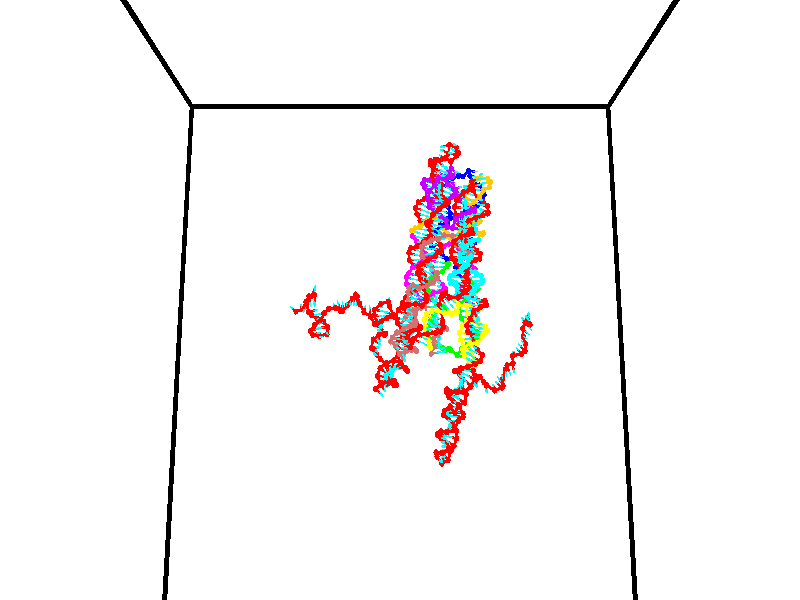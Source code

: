 // switches for output
#declare DRAW_BASES = 1; // possible values are 0, 1; only relevant for DNA ribbons
#declare DRAW_BASES_TYPE = 3; // possible values are 1, 2, 3; only relevant for DNA ribbons
#declare DRAW_FOG = 0; // set to 1 to enable fog

#include "colors.inc"

#include "transforms.inc"
background { rgb <1, 1, 1>}

#default {
   normal{
       ripples 0.25
       frequency 0.20
       turbulence 0.2
       lambda 5
   }
	finish {
		phong 0.1
		phong_size 40.
	}
}

// original window dimensions: 1024x640


// camera settings

camera {
	sky <0, 0.179814, -0.983701>
	up <0, 0.179814, -0.983701>
	right 1.6 * <1, 0, 0>
	location <35, 94.9851, 44.8844>
	look_at <35, 29.7336, 32.9568>
	direction <0, -65.2515, -11.9276>
	angle 67.0682
}


# declare cpy_camera_pos = <35, 94.9851, 44.8844>;
# if (DRAW_FOG = 1)
fog {
	fog_type 2
	up vnormalize(cpy_camera_pos)
	color rgbt<1,1,1,0.3>
	distance 1e-5
	fog_alt 3e-3
	fog_offset 56
}
# end


// LIGHTS

# declare lum = 6;
global_settings {
	ambient_light rgb lum * <0.05, 0.05, 0.05>
	max_trace_level 15
}# declare cpy_direct_light_amount = 0.25;
light_source
{	1000 * <-1, -1.16352, -0.803886>,
	rgb lum * cpy_direct_light_amount
	parallel
}

light_source
{	1000 * <1, 1.16352, 0.803886>,
	rgb lum * cpy_direct_light_amount
	parallel
}

// strand 0

// nucleotide -1

// particle -1
sphere {
	<24.580305, 35.357456, 34.965992> 0.250000
	pigment { color rgbt <1,0,0,0> }
	no_shadow
}
cylinder {
	<24.322683, 35.124893, 34.767136>,  <24.168110, 34.985355, 34.647820>, 0.100000
	pigment { color rgbt <1,0,0,0> }
	no_shadow
}
cylinder {
	<24.322683, 35.124893, 34.767136>,  <24.580305, 35.357456, 34.965992>, 0.100000
	pigment { color rgbt <1,0,0,0> }
	no_shadow
}

// particle -1
sphere {
	<24.322683, 35.124893, 34.767136> 0.100000
	pigment { color rgbt <1,0,0,0> }
	no_shadow
}
sphere {
	0, 1
	scale<0.080000,0.200000,0.300000>
	matrix <0.592946, 0.031183, -0.804638,
		0.483329, -0.813011, 0.324663,
		-0.644056, -0.581412, -0.497143,
		24.129467, 34.950470, 34.617992>
	pigment { color rgbt <0,1,1,0> }
	no_shadow
}
cylinder {
	<25.151052, 34.939476, 34.696056>,  <24.580305, 35.357456, 34.965992>, 0.130000
	pigment { color rgbt <1,0,0,0> }
	no_shadow
}

// nucleotide -1

// particle -1
sphere {
	<25.151052, 34.939476, 34.696056> 0.250000
	pigment { color rgbt <1,0,0,0> }
	no_shadow
}
cylinder {
	<25.151773, 35.328308, 34.602200>,  <25.152206, 35.561607, 34.545887>, 0.100000
	pigment { color rgbt <1,0,0,0> }
	no_shadow
}
cylinder {
	<25.151773, 35.328308, 34.602200>,  <25.151052, 34.939476, 34.696056>, 0.100000
	pigment { color rgbt <1,0,0,0> }
	no_shadow
}

// particle -1
sphere {
	<25.151773, 35.328308, 34.602200> 0.100000
	pigment { color rgbt <1,0,0,0> }
	no_shadow
}
sphere {
	0, 1
	scale<0.080000,0.200000,0.300000>
	matrix <0.960727, -0.066792, -0.269337,
		-0.277489, -0.224942, -0.934024,
		0.001800, 0.972080, -0.234642,
		25.152313, 35.619930, 34.531807>
	pigment { color rgbt <0,1,1,0> }
	no_shadow
}
cylinder {
	<25.516256, 35.140205, 34.108097>,  <25.151052, 34.939476, 34.696056>, 0.130000
	pigment { color rgbt <1,0,0,0> }
	no_shadow
}

// nucleotide -1

// particle -1
sphere {
	<25.516256, 35.140205, 34.108097> 0.250000
	pigment { color rgbt <1,0,0,0> }
	no_shadow
}
cylinder {
	<25.578987, 35.480175, 34.309307>,  <25.616625, 35.684158, 34.430035>, 0.100000
	pigment { color rgbt <1,0,0,0> }
	no_shadow
}
cylinder {
	<25.578987, 35.480175, 34.309307>,  <25.516256, 35.140205, 34.108097>, 0.100000
	pigment { color rgbt <1,0,0,0> }
	no_shadow
}

// particle -1
sphere {
	<25.578987, 35.480175, 34.309307> 0.100000
	pigment { color rgbt <1,0,0,0> }
	no_shadow
}
sphere {
	0, 1
	scale<0.080000,0.200000,0.300000>
	matrix <0.984509, -0.094101, -0.147941,
		-0.078404, 0.518434, -0.851516,
		0.156826, 0.849924, 0.503025,
		25.626036, 35.735153, 34.460217>
	pigment { color rgbt <0,1,1,0> }
	no_shadow
}
cylinder {
	<25.878609, 35.678848, 33.714050>,  <25.516256, 35.140205, 34.108097>, 0.130000
	pigment { color rgbt <1,0,0,0> }
	no_shadow
}

// nucleotide -1

// particle -1
sphere {
	<25.878609, 35.678848, 33.714050> 0.250000
	pigment { color rgbt <1,0,0,0> }
	no_shadow
}
cylinder {
	<25.970949, 35.728691, 34.100040>,  <26.026354, 35.758598, 34.331635>, 0.100000
	pigment { color rgbt <1,0,0,0> }
	no_shadow
}
cylinder {
	<25.970949, 35.728691, 34.100040>,  <25.878609, 35.678848, 33.714050>, 0.100000
	pigment { color rgbt <1,0,0,0> }
	no_shadow
}

// particle -1
sphere {
	<25.970949, 35.728691, 34.100040> 0.100000
	pigment { color rgbt <1,0,0,0> }
	no_shadow
}
sphere {
	0, 1
	scale<0.080000,0.200000,0.300000>
	matrix <0.972949, -0.020542, -0.230106,
		-0.008850, 0.991993, -0.125979,
		0.230852, 0.124607, 0.964977,
		26.040205, 35.766075, 34.389534>
	pigment { color rgbt <0,1,1,0> }
	no_shadow
}
cylinder {
	<26.507488, 36.029613, 33.656681>,  <25.878609, 35.678848, 33.714050>, 0.130000
	pigment { color rgbt <1,0,0,0> }
	no_shadow
}

// nucleotide -1

// particle -1
sphere {
	<26.507488, 36.029613, 33.656681> 0.250000
	pigment { color rgbt <1,0,0,0> }
	no_shadow
}
cylinder {
	<26.506090, 35.917076, 34.040520>,  <26.505251, 35.849552, 34.270824>, 0.100000
	pigment { color rgbt <1,0,0,0> }
	no_shadow
}
cylinder {
	<26.506090, 35.917076, 34.040520>,  <26.507488, 36.029613, 33.656681>, 0.100000
	pigment { color rgbt <1,0,0,0> }
	no_shadow
}

// particle -1
sphere {
	<26.506090, 35.917076, 34.040520> 0.100000
	pigment { color rgbt <1,0,0,0> }
	no_shadow
}
sphere {
	0, 1
	scale<0.080000,0.200000,0.300000>
	matrix <0.859579, 0.489509, 0.146648,
		-0.510991, 0.825364, 0.240128,
		-0.003493, -0.281345, 0.959600,
		26.505043, 35.832672, 34.328400>
	pigment { color rgbt <0,1,1,0> }
	no_shadow
}
cylinder {
	<26.323387, 36.742260, 33.930313>,  <26.507488, 36.029613, 33.656681>, 0.130000
	pigment { color rgbt <1,0,0,0> }
	no_shadow
}

// nucleotide -1

// particle -1
sphere {
	<26.323387, 36.742260, 33.930313> 0.250000
	pigment { color rgbt <1,0,0,0> }
	no_shadow
}
cylinder {
	<26.503525, 36.849461, 33.589642>,  <26.611607, 36.913780, 33.385239>, 0.100000
	pigment { color rgbt <1,0,0,0> }
	no_shadow
}
cylinder {
	<26.503525, 36.849461, 33.589642>,  <26.323387, 36.742260, 33.930313>, 0.100000
	pigment { color rgbt <1,0,0,0> }
	no_shadow
}

// particle -1
sphere {
	<26.503525, 36.849461, 33.589642> 0.100000
	pigment { color rgbt <1,0,0,0> }
	no_shadow
}
sphere {
	0, 1
	scale<0.080000,0.200000,0.300000>
	matrix <0.669772, -0.732182, 0.123754,
		-0.590420, -0.626164, -0.509237,
		0.450345, 0.268006, -0.851682,
		26.638628, 36.929863, 33.334137>
	pigment { color rgbt <0,1,1,0> }
	no_shadow
}
cylinder {
	<25.869406, 36.745342, 34.533207>,  <26.323387, 36.742260, 33.930313>, 0.130000
	pigment { color rgbt <1,0,0,0> }
	no_shadow
}

// nucleotide -1

// particle -1
sphere {
	<25.869406, 36.745342, 34.533207> 0.250000
	pigment { color rgbt <1,0,0,0> }
	no_shadow
}
cylinder {
	<25.765806, 36.935116, 34.869740>,  <25.703646, 37.048981, 35.071659>, 0.100000
	pigment { color rgbt <1,0,0,0> }
	no_shadow
}
cylinder {
	<25.765806, 36.935116, 34.869740>,  <25.869406, 36.745342, 34.533207>, 0.100000
	pigment { color rgbt <1,0,0,0> }
	no_shadow
}

// particle -1
sphere {
	<25.765806, 36.935116, 34.869740> 0.100000
	pigment { color rgbt <1,0,0,0> }
	no_shadow
}
sphere {
	0, 1
	scale<0.080000,0.200000,0.300000>
	matrix <0.582172, -0.618367, 0.527919,
		0.770711, 0.626529, -0.116044,
		-0.258999, 0.474430, 0.841330,
		25.688107, 37.077446, 35.122139>
	pigment { color rgbt <0,1,1,0> }
	no_shadow
}
cylinder {
	<26.012745, 36.555317, 35.207993>,  <25.869406, 36.745342, 34.533207>, 0.130000
	pigment { color rgbt <1,0,0,0> }
	no_shadow
}

// nucleotide -1

// particle -1
sphere {
	<26.012745, 36.555317, 35.207993> 0.250000
	pigment { color rgbt <1,0,0,0> }
	no_shadow
}
cylinder {
	<26.381416, 36.444469, 35.099392>,  <26.602619, 36.377960, 35.034229>, 0.100000
	pigment { color rgbt <1,0,0,0> }
	no_shadow
}
cylinder {
	<26.381416, 36.444469, 35.099392>,  <26.012745, 36.555317, 35.207993>, 0.100000
	pigment { color rgbt <1,0,0,0> }
	no_shadow
}

// particle -1
sphere {
	<26.381416, 36.444469, 35.099392> 0.100000
	pigment { color rgbt <1,0,0,0> }
	no_shadow
}
sphere {
	0, 1
	scale<0.080000,0.200000,0.300000>
	matrix <0.166089, -0.350606, 0.921678,
		-0.350606, -0.894584, -0.277119,
		-0.921678, 0.277119, 0.271504,
		26.657919, 36.361332, 35.017941>
	pigment { color rgbt <0,1,1,0> }
	no_shadow
}
cylinder {
	<26.201313, 35.823956, 35.342587>,  <26.012745, 36.555317, 35.207993>, 0.130000
	pigment { color rgbt <1,0,0,0> }
	no_shadow
}

// nucleotide -1

// particle -1
sphere {
	<26.201313, 35.823956, 35.342587> 0.250000
	pigment { color rgbt <1,0,0,0> }
	no_shadow
}
cylinder {
	<26.528288, 36.053867, 35.357704>,  <26.724474, 36.191814, 35.366776>, 0.100000
	pigment { color rgbt <1,0,0,0> }
	no_shadow
}
cylinder {
	<26.528288, 36.053867, 35.357704>,  <26.201313, 35.823956, 35.342587>, 0.100000
	pigment { color rgbt <1,0,0,0> }
	no_shadow
}

// particle -1
sphere {
	<26.528288, 36.053867, 35.357704> 0.100000
	pigment { color rgbt <1,0,0,0> }
	no_shadow
}
sphere {
	0, 1
	scale<0.080000,0.200000,0.300000>
	matrix <0.154188, -0.281565, 0.947073,
		0.554996, -0.768345, -0.318785,
		0.817438, 0.574775, 0.037798,
		26.773520, 36.226299, 35.369045>
	pigment { color rgbt <0,1,1,0> }
	no_shadow
}
cylinder {
	<26.734991, 35.411518, 35.586094>,  <26.201313, 35.823956, 35.342587>, 0.130000
	pigment { color rgbt <1,0,0,0> }
	no_shadow
}

// nucleotide -1

// particle -1
sphere {
	<26.734991, 35.411518, 35.586094> 0.250000
	pigment { color rgbt <1,0,0,0> }
	no_shadow
}
cylinder {
	<26.829777, 35.792164, 35.664349>,  <26.886648, 36.020554, 35.711300>, 0.100000
	pigment { color rgbt <1,0,0,0> }
	no_shadow
}
cylinder {
	<26.829777, 35.792164, 35.664349>,  <26.734991, 35.411518, 35.586094>, 0.100000
	pigment { color rgbt <1,0,0,0> }
	no_shadow
}

// particle -1
sphere {
	<26.829777, 35.792164, 35.664349> 0.100000
	pigment { color rgbt <1,0,0,0> }
	no_shadow
}
sphere {
	0, 1
	scale<0.080000,0.200000,0.300000>
	matrix <0.139754, -0.232667, 0.962463,
		0.961413, -0.200730, -0.188126,
		0.236966, 0.951616, 0.195636,
		26.900867, 36.077648, 35.723038>
	pigment { color rgbt <0,1,1,0> }
	no_shadow
}
cylinder {
	<27.403240, 35.358780, 35.811443>,  <26.734991, 35.411518, 35.586094>, 0.130000
	pigment { color rgbt <1,0,0,0> }
	no_shadow
}

// nucleotide -1

// particle -1
sphere {
	<27.403240, 35.358780, 35.811443> 0.250000
	pigment { color rgbt <1,0,0,0> }
	no_shadow
}
cylinder {
	<27.260551, 35.709457, 35.940540>,  <27.174938, 35.919865, 36.017998>, 0.100000
	pigment { color rgbt <1,0,0,0> }
	no_shadow
}
cylinder {
	<27.260551, 35.709457, 35.940540>,  <27.403240, 35.358780, 35.811443>, 0.100000
	pigment { color rgbt <1,0,0,0> }
	no_shadow
}

// particle -1
sphere {
	<27.260551, 35.709457, 35.940540> 0.100000
	pigment { color rgbt <1,0,0,0> }
	no_shadow
}
sphere {
	0, 1
	scale<0.080000,0.200000,0.300000>
	matrix <0.073311, -0.318140, 0.945205,
		0.931331, 0.360834, 0.049216,
		-0.356720, 0.876690, 0.322747,
		27.153536, 35.972466, 36.037365>
	pigment { color rgbt <0,1,1,0> }
	no_shadow
}
cylinder {
	<27.841066, 35.668648, 36.341812>,  <27.403240, 35.358780, 35.811443>, 0.130000
	pigment { color rgbt <1,0,0,0> }
	no_shadow
}

// nucleotide -1

// particle -1
sphere {
	<27.841066, 35.668648, 36.341812> 0.250000
	pigment { color rgbt <1,0,0,0> }
	no_shadow
}
cylinder {
	<27.467110, 35.806858, 36.374287>,  <27.242735, 35.889782, 36.393772>, 0.100000
	pigment { color rgbt <1,0,0,0> }
	no_shadow
}
cylinder {
	<27.467110, 35.806858, 36.374287>,  <27.841066, 35.668648, 36.341812>, 0.100000
	pigment { color rgbt <1,0,0,0> }
	no_shadow
}

// particle -1
sphere {
	<27.467110, 35.806858, 36.374287> 0.100000
	pigment { color rgbt <1,0,0,0> }
	no_shadow
}
sphere {
	0, 1
	scale<0.080000,0.200000,0.300000>
	matrix <-0.025943, -0.294651, 0.955253,
		0.353985, 0.890951, 0.284431,
		-0.934891, 0.345524, 0.081188,
		27.186642, 35.910515, 36.398643>
	pigment { color rgbt <0,1,1,0> }
	no_shadow
}
cylinder {
	<27.697296, 35.055103, 36.840904>,  <27.841066, 35.668648, 36.341812>, 0.130000
	pigment { color rgbt <1,0,0,0> }
	no_shadow
}

// nucleotide -1

// particle -1
sphere {
	<27.697296, 35.055103, 36.840904> 0.250000
	pigment { color rgbt <1,0,0,0> }
	no_shadow
}
cylinder {
	<27.758280, 35.450142, 36.855885>,  <27.794870, 35.687164, 36.864872>, 0.100000
	pigment { color rgbt <1,0,0,0> }
	no_shadow
}
cylinder {
	<27.758280, 35.450142, 36.855885>,  <27.697296, 35.055103, 36.840904>, 0.100000
	pigment { color rgbt <1,0,0,0> }
	no_shadow
}

// particle -1
sphere {
	<27.758280, 35.450142, 36.855885> 0.100000
	pigment { color rgbt <1,0,0,0> }
	no_shadow
}
sphere {
	0, 1
	scale<0.080000,0.200000,0.300000>
	matrix <0.748971, -0.090732, -0.656362,
		-0.644825, 0.128115, -0.753516,
		0.152458, 0.987600, 0.037448,
		27.804016, 35.746422, 36.867119>
	pigment { color rgbt <0,1,1,0> }
	no_shadow
}
cylinder {
	<26.958275, 35.386852, 37.023354>,  <27.697296, 35.055103, 36.840904>, 0.130000
	pigment { color rgbt <1,0,0,0> }
	no_shadow
}

// nucleotide -1

// particle -1
sphere {
	<26.958275, 35.386852, 37.023354> 0.250000
	pigment { color rgbt <1,0,0,0> }
	no_shadow
}
cylinder {
	<27.089071, 35.754696, 37.110443>,  <27.167549, 35.975403, 37.162697>, 0.100000
	pigment { color rgbt <1,0,0,0> }
	no_shadow
}
cylinder {
	<27.089071, 35.754696, 37.110443>,  <26.958275, 35.386852, 37.023354>, 0.100000
	pigment { color rgbt <1,0,0,0> }
	no_shadow
}

// particle -1
sphere {
	<27.089071, 35.754696, 37.110443> 0.100000
	pigment { color rgbt <1,0,0,0> }
	no_shadow
}
sphere {
	0, 1
	scale<0.080000,0.200000,0.300000>
	matrix <-0.293824, 0.317897, -0.901448,
		-0.898190, 0.230792, 0.374151,
		0.326989, 0.919607, 0.217720,
		27.187168, 36.030579, 37.175758>
	pigment { color rgbt <0,1,1,0> }
	no_shadow
}
cylinder {
	<26.410398, 35.873814, 37.008423>,  <26.958275, 35.386852, 37.023354>, 0.130000
	pigment { color rgbt <1,0,0,0> }
	no_shadow
}

// nucleotide -1

// particle -1
sphere {
	<26.410398, 35.873814, 37.008423> 0.250000
	pigment { color rgbt <1,0,0,0> }
	no_shadow
}
cylinder {
	<26.748018, 36.076725, 36.938854>,  <26.950590, 36.198471, 36.897114>, 0.100000
	pigment { color rgbt <1,0,0,0> }
	no_shadow
}
cylinder {
	<26.748018, 36.076725, 36.938854>,  <26.410398, 35.873814, 37.008423>, 0.100000
	pigment { color rgbt <1,0,0,0> }
	no_shadow
}

// particle -1
sphere {
	<26.748018, 36.076725, 36.938854> 0.100000
	pigment { color rgbt <1,0,0,0> }
	no_shadow
}
sphere {
	0, 1
	scale<0.080000,0.200000,0.300000>
	matrix <-0.317735, 0.211794, -0.924223,
		-0.432004, 0.835350, 0.339945,
		0.844048, 0.507280, -0.173924,
		27.001232, 36.228909, 36.886677>
	pigment { color rgbt <0,1,1,0> }
	no_shadow
}
cylinder {
	<26.247372, 36.606956, 36.766609>,  <26.410398, 35.873814, 37.008423>, 0.130000
	pigment { color rgbt <1,0,0,0> }
	no_shadow
}

// nucleotide -1

// particle -1
sphere {
	<26.247372, 36.606956, 36.766609> 0.250000
	pigment { color rgbt <1,0,0,0> }
	no_shadow
}
cylinder {
	<26.614063, 36.491417, 36.656208>,  <26.834078, 36.422092, 36.589966>, 0.100000
	pigment { color rgbt <1,0,0,0> }
	no_shadow
}
cylinder {
	<26.614063, 36.491417, 36.656208>,  <26.247372, 36.606956, 36.766609>, 0.100000
	pigment { color rgbt <1,0,0,0> }
	no_shadow
}

// particle -1
sphere {
	<26.614063, 36.491417, 36.656208> 0.100000
	pigment { color rgbt <1,0,0,0> }
	no_shadow
}
sphere {
	0, 1
	scale<0.080000,0.200000,0.300000>
	matrix <-0.128952, 0.439943, -0.888719,
		0.378128, 0.850305, 0.366061,
		0.916728, -0.288844, -0.276004,
		26.889082, 36.404762, 36.573406>
	pigment { color rgbt <0,1,1,0> }
	no_shadow
}
cylinder {
	<26.692354, 37.150208, 36.400433>,  <26.247372, 36.606956, 36.766609>, 0.130000
	pigment { color rgbt <1,0,0,0> }
	no_shadow
}

// nucleotide -1

// particle -1
sphere {
	<26.692354, 37.150208, 36.400433> 0.250000
	pigment { color rgbt <1,0,0,0> }
	no_shadow
}
cylinder {
	<26.816305, 36.782322, 36.304008>,  <26.890675, 36.561592, 36.246155>, 0.100000
	pigment { color rgbt <1,0,0,0> }
	no_shadow
}
cylinder {
	<26.816305, 36.782322, 36.304008>,  <26.692354, 37.150208, 36.400433>, 0.100000
	pigment { color rgbt <1,0,0,0> }
	no_shadow
}

// particle -1
sphere {
	<26.816305, 36.782322, 36.304008> 0.100000
	pigment { color rgbt <1,0,0,0> }
	no_shadow
}
sphere {
	0, 1
	scale<0.080000,0.200000,0.300000>
	matrix <-0.038376, 0.241235, -0.969707,
		0.950002, 0.309740, 0.039459,
		0.309876, -0.919710, -0.241060,
		26.909267, 36.506409, 36.231689>
	pigment { color rgbt <0,1,1,0> }
	no_shadow
}
cylinder {
	<27.334591, 37.288700, 35.992538>,  <26.692354, 37.150208, 36.400433>, 0.130000
	pigment { color rgbt <1,0,0,0> }
	no_shadow
}

// nucleotide -1

// particle -1
sphere {
	<27.334591, 37.288700, 35.992538> 0.250000
	pigment { color rgbt <1,0,0,0> }
	no_shadow
}
cylinder {
	<27.188488, 36.925381, 35.910980>,  <27.100826, 36.707390, 35.862045>, 0.100000
	pigment { color rgbt <1,0,0,0> }
	no_shadow
}
cylinder {
	<27.188488, 36.925381, 35.910980>,  <27.334591, 37.288700, 35.992538>, 0.100000
	pigment { color rgbt <1,0,0,0> }
	no_shadow
}

// particle -1
sphere {
	<27.188488, 36.925381, 35.910980> 0.100000
	pigment { color rgbt <1,0,0,0> }
	no_shadow
}
sphere {
	0, 1
	scale<0.080000,0.200000,0.300000>
	matrix <0.056704, 0.196918, -0.978779,
		0.929178, -0.369068, -0.020421,
		-0.365258, -0.908302, -0.203900,
		27.078911, 36.652889, 35.849812>
	pigment { color rgbt <0,1,1,0> }
	no_shadow
}
cylinder {
	<27.683348, 37.130615, 35.363754>,  <27.334591, 37.288700, 35.992538>, 0.130000
	pigment { color rgbt <1,0,0,0> }
	no_shadow
}

// nucleotide -1

// particle -1
sphere {
	<27.683348, 37.130615, 35.363754> 0.250000
	pigment { color rgbt <1,0,0,0> }
	no_shadow
}
cylinder {
	<27.406208, 36.842331, 35.373020>,  <27.239923, 36.669361, 35.378582>, 0.100000
	pigment { color rgbt <1,0,0,0> }
	no_shadow
}
cylinder {
	<27.406208, 36.842331, 35.373020>,  <27.683348, 37.130615, 35.363754>, 0.100000
	pigment { color rgbt <1,0,0,0> }
	no_shadow
}

// particle -1
sphere {
	<27.406208, 36.842331, 35.373020> 0.100000
	pigment { color rgbt <1,0,0,0> }
	no_shadow
}
sphere {
	0, 1
	scale<0.080000,0.200000,0.300000>
	matrix <-0.019730, -0.013169, -0.999719,
		0.720813, -0.693111, -0.005096,
		-0.692849, -0.720711, 0.023167,
		27.198353, 36.626118, 35.379971>
	pigment { color rgbt <0,1,1,0> }
	no_shadow
}
cylinder {
	<28.111609, 37.553970, 35.090794>,  <27.683348, 37.130615, 35.363754>, 0.130000
	pigment { color rgbt <1,0,0,0> }
	no_shadow
}

// nucleotide -1

// particle -1
sphere {
	<28.111609, 37.553970, 35.090794> 0.250000
	pigment { color rgbt <1,0,0,0> }
	no_shadow
}
cylinder {
	<28.150721, 37.164608, 35.007927>,  <28.174189, 36.930988, 34.958206>, 0.100000
	pigment { color rgbt <1,0,0,0> }
	no_shadow
}
cylinder {
	<28.150721, 37.164608, 35.007927>,  <28.111609, 37.553970, 35.090794>, 0.100000
	pigment { color rgbt <1,0,0,0> }
	no_shadow
}

// particle -1
sphere {
	<28.150721, 37.164608, 35.007927> 0.100000
	pigment { color rgbt <1,0,0,0> }
	no_shadow
}
sphere {
	0, 1
	scale<0.080000,0.200000,0.300000>
	matrix <0.964194, 0.144220, -0.222556,
		0.246515, -0.177984, 0.952655,
		0.097780, -0.973408, -0.207163,
		28.180054, 36.872585, 34.945778>
	pigment { color rgbt <0,1,1,0> }
	no_shadow
}
cylinder {
	<28.788473, 37.425941, 35.013527>,  <28.111609, 37.553970, 35.090794>, 0.130000
	pigment { color rgbt <1,0,0,0> }
	no_shadow
}

// nucleotide -1

// particle -1
sphere {
	<28.788473, 37.425941, 35.013527> 0.250000
	pigment { color rgbt <1,0,0,0> }
	no_shadow
}
cylinder {
	<28.665251, 37.079510, 34.856041>,  <28.591316, 36.871651, 34.761551>, 0.100000
	pigment { color rgbt <1,0,0,0> }
	no_shadow
}
cylinder {
	<28.665251, 37.079510, 34.856041>,  <28.788473, 37.425941, 35.013527>, 0.100000
	pigment { color rgbt <1,0,0,0> }
	no_shadow
}

// particle -1
sphere {
	<28.665251, 37.079510, 34.856041> 0.100000
	pigment { color rgbt <1,0,0,0> }
	no_shadow
}
sphere {
	0, 1
	scale<0.080000,0.200000,0.300000>
	matrix <0.922502, -0.170764, -0.346163,
		0.232572, -0.469841, 0.851563,
		-0.308058, -0.866077, -0.393714,
		28.572834, 36.819687, 34.737926>
	pigment { color rgbt <0,1,1,0> }
	no_shadow
}
cylinder {
	<29.219893, 36.940296, 35.201683>,  <28.788473, 37.425941, 35.013527>, 0.130000
	pigment { color rgbt <1,0,0,0> }
	no_shadow
}

// nucleotide -1

// particle -1
sphere {
	<29.219893, 36.940296, 35.201683> 0.250000
	pigment { color rgbt <1,0,0,0> }
	no_shadow
}
cylinder {
	<29.071766, 36.876274, 34.835678>,  <28.982889, 36.837860, 34.616074>, 0.100000
	pigment { color rgbt <1,0,0,0> }
	no_shadow
}
cylinder {
	<29.071766, 36.876274, 34.835678>,  <29.219893, 36.940296, 35.201683>, 0.100000
	pigment { color rgbt <1,0,0,0> }
	no_shadow
}

// particle -1
sphere {
	<29.071766, 36.876274, 34.835678> 0.100000
	pigment { color rgbt <1,0,0,0> }
	no_shadow
}
sphere {
	0, 1
	scale<0.080000,0.200000,0.300000>
	matrix <0.925633, 0.019027, -0.377943,
		0.077901, -0.986925, 0.141106,
		-0.370316, -0.160055, -0.915013,
		28.960670, 36.828259, 34.561172>
	pigment { color rgbt <0,1,1,0> }
	no_shadow
}
cylinder {
	<29.318092, 36.233170, 35.083946>,  <29.219893, 36.940296, 35.201683>, 0.130000
	pigment { color rgbt <1,0,0,0> }
	no_shadow
}

// nucleotide -1

// particle -1
sphere {
	<29.318092, 36.233170, 35.083946> 0.250000
	pigment { color rgbt <1,0,0,0> }
	no_shadow
}
cylinder {
	<29.347416, 36.522175, 34.808964>,  <29.365009, 36.695580, 34.643974>, 0.100000
	pigment { color rgbt <1,0,0,0> }
	no_shadow
}
cylinder {
	<29.347416, 36.522175, 34.808964>,  <29.318092, 36.233170, 35.083946>, 0.100000
	pigment { color rgbt <1,0,0,0> }
	no_shadow
}

// particle -1
sphere {
	<29.347416, 36.522175, 34.808964> 0.100000
	pigment { color rgbt <1,0,0,0> }
	no_shadow
}
sphere {
	0, 1
	scale<0.080000,0.200000,0.300000>
	matrix <0.996086, -0.087167, 0.014609,
		-0.049368, -0.685838, -0.726078,
		0.073310, 0.722515, -0.687457,
		29.369410, 36.738930, 34.602726>
	pigment { color rgbt <0,1,1,0> }
	no_shadow
}
cylinder {
	<29.804602, 36.048042, 34.541092>,  <29.318092, 36.233170, 35.083946>, 0.130000
	pigment { color rgbt <1,0,0,0> }
	no_shadow
}

// nucleotide -1

// particle -1
sphere {
	<29.804602, 36.048042, 34.541092> 0.250000
	pigment { color rgbt <1,0,0,0> }
	no_shadow
}
cylinder {
	<29.784996, 36.447346, 34.554211>,  <29.773232, 36.686928, 34.562084>, 0.100000
	pigment { color rgbt <1,0,0,0> }
	no_shadow
}
cylinder {
	<29.784996, 36.447346, 34.554211>,  <29.804602, 36.048042, 34.541092>, 0.100000
	pigment { color rgbt <1,0,0,0> }
	no_shadow
}

// particle -1
sphere {
	<29.784996, 36.447346, 34.554211> 0.100000
	pigment { color rgbt <1,0,0,0> }
	no_shadow
}
sphere {
	0, 1
	scale<0.080000,0.200000,0.300000>
	matrix <0.990988, 0.044508, 0.126337,
		0.124657, 0.038696, -0.991445,
		-0.049016, 0.998259, 0.032799,
		29.770290, 36.746822, 34.564049>
	pigment { color rgbt <0,1,1,0> }
	no_shadow
}
cylinder {
	<30.293188, 36.391884, 34.053780>,  <29.804602, 36.048042, 34.541092>, 0.130000
	pigment { color rgbt <1,0,0,0> }
	no_shadow
}

// nucleotide -1

// particle -1
sphere {
	<30.293188, 36.391884, 34.053780> 0.250000
	pigment { color rgbt <1,0,0,0> }
	no_shadow
}
cylinder {
	<30.218952, 36.669239, 34.332283>,  <30.174410, 36.835651, 34.499386>, 0.100000
	pigment { color rgbt <1,0,0,0> }
	no_shadow
}
cylinder {
	<30.218952, 36.669239, 34.332283>,  <30.293188, 36.391884, 34.053780>, 0.100000
	pigment { color rgbt <1,0,0,0> }
	no_shadow
}

// particle -1
sphere {
	<30.218952, 36.669239, 34.332283> 0.100000
	pigment { color rgbt <1,0,0,0> }
	no_shadow
}
sphere {
	0, 1
	scale<0.080000,0.200000,0.300000>
	matrix <0.966597, 0.256291, 0.002419,
		-0.176767, 0.673447, -0.717790,
		-0.185592, 0.693385, 0.696256,
		30.163275, 36.877254, 34.541161>
	pigment { color rgbt <0,1,1,0> }
	no_shadow
}
cylinder {
	<30.657661, 37.069355, 33.846268>,  <30.293188, 36.391884, 34.053780>, 0.130000
	pigment { color rgbt <1,0,0,0> }
	no_shadow
}

// nucleotide -1

// particle -1
sphere {
	<30.657661, 37.069355, 33.846268> 0.250000
	pigment { color rgbt <1,0,0,0> }
	no_shadow
}
cylinder {
	<30.575863, 37.081444, 34.237629>,  <30.526783, 37.088699, 34.472446>, 0.100000
	pigment { color rgbt <1,0,0,0> }
	no_shadow
}
cylinder {
	<30.575863, 37.081444, 34.237629>,  <30.657661, 37.069355, 33.846268>, 0.100000
	pigment { color rgbt <1,0,0,0> }
	no_shadow
}

// particle -1
sphere {
	<30.575863, 37.081444, 34.237629> 0.100000
	pigment { color rgbt <1,0,0,0> }
	no_shadow
}
sphere {
	0, 1
	scale<0.080000,0.200000,0.300000>
	matrix <0.875859, 0.451968, 0.169104,
		-0.437095, 0.891522, -0.118899,
		-0.204499, 0.030224, 0.978400,
		30.514513, 37.090511, 34.531151>
	pigment { color rgbt <0,1,1,0> }
	no_shadow
}
cylinder {
	<30.888935, 37.820190, 34.165783>,  <30.657661, 37.069355, 33.846268>, 0.130000
	pigment { color rgbt <1,0,0,0> }
	no_shadow
}

// nucleotide -1

// particle -1
sphere {
	<30.888935, 37.820190, 34.165783> 0.250000
	pigment { color rgbt <1,0,0,0> }
	no_shadow
}
cylinder {
	<30.879774, 37.511131, 34.419552>,  <30.874277, 37.325695, 34.571815>, 0.100000
	pigment { color rgbt <1,0,0,0> }
	no_shadow
}
cylinder {
	<30.879774, 37.511131, 34.419552>,  <30.888935, 37.820190, 34.165783>, 0.100000
	pigment { color rgbt <1,0,0,0> }
	no_shadow
}

// particle -1
sphere {
	<30.879774, 37.511131, 34.419552> 0.100000
	pigment { color rgbt <1,0,0,0> }
	no_shadow
}
sphere {
	0, 1
	scale<0.080000,0.200000,0.300000>
	matrix <0.873244, 0.293504, 0.388974,
		-0.486745, 0.562916, 0.667986,
		-0.022903, -0.772646, 0.634424,
		30.872904, 37.279339, 34.609879>
	pigment { color rgbt <0,1,1,0> }
	no_shadow
}
cylinder {
	<31.143534, 37.990734, 34.777519>,  <30.888935, 37.820190, 34.165783>, 0.130000
	pigment { color rgbt <1,0,0,0> }
	no_shadow
}

// nucleotide -1

// particle -1
sphere {
	<31.143534, 37.990734, 34.777519> 0.250000
	pigment { color rgbt <1,0,0,0> }
	no_shadow
}
cylinder {
	<31.166775, 37.592194, 34.802513>,  <31.180719, 37.353069, 34.817509>, 0.100000
	pigment { color rgbt <1,0,0,0> }
	no_shadow
}
cylinder {
	<31.166775, 37.592194, 34.802513>,  <31.143534, 37.990734, 34.777519>, 0.100000
	pigment { color rgbt <1,0,0,0> }
	no_shadow
}

// particle -1
sphere {
	<31.166775, 37.592194, 34.802513> 0.100000
	pigment { color rgbt <1,0,0,0> }
	no_shadow
}
sphere {
	0, 1
	scale<0.080000,0.200000,0.300000>
	matrix <0.934527, 0.076299, 0.347616,
		-0.351116, 0.038200, 0.935552,
		0.058103, -0.996353, 0.062489,
		31.184206, 37.293289, 34.821259>
	pigment { color rgbt <0,1,1,0> }
	no_shadow
}
cylinder {
	<31.527163, 37.720791, 35.387791>,  <31.143534, 37.990734, 34.777519>, 0.130000
	pigment { color rgbt <1,0,0,0> }
	no_shadow
}

// nucleotide -1

// particle -1
sphere {
	<31.527163, 37.720791, 35.387791> 0.250000
	pigment { color rgbt <1,0,0,0> }
	no_shadow
}
cylinder {
	<31.578112, 37.420860, 35.128086>,  <31.608681, 37.240902, 34.972263>, 0.100000
	pigment { color rgbt <1,0,0,0> }
	no_shadow
}
cylinder {
	<31.578112, 37.420860, 35.128086>,  <31.527163, 37.720791, 35.387791>, 0.100000
	pigment { color rgbt <1,0,0,0> }
	no_shadow
}

// particle -1
sphere {
	<31.578112, 37.420860, 35.128086> 0.100000
	pigment { color rgbt <1,0,0,0> }
	no_shadow
}
sphere {
	0, 1
	scale<0.080000,0.200000,0.300000>
	matrix <0.991852, 0.094742, 0.085163,
		-0.002345, -0.654819, 0.755782,
		0.127371, -0.749824, -0.649261,
		31.616323, 37.195911, 34.933308>
	pigment { color rgbt <0,1,1,0> }
	no_shadow
}
cylinder {
	<32.130180, 37.385017, 35.691132>,  <31.527163, 37.720791, 35.387791>, 0.130000
	pigment { color rgbt <1,0,0,0> }
	no_shadow
}

// nucleotide -1

// particle -1
sphere {
	<32.130180, 37.385017, 35.691132> 0.250000
	pigment { color rgbt <1,0,0,0> }
	no_shadow
}
cylinder {
	<32.094730, 37.254086, 35.314835>,  <32.073460, 37.175526, 35.089054>, 0.100000
	pigment { color rgbt <1,0,0,0> }
	no_shadow
}
cylinder {
	<32.094730, 37.254086, 35.314835>,  <32.130180, 37.385017, 35.691132>, 0.100000
	pigment { color rgbt <1,0,0,0> }
	no_shadow
}

// particle -1
sphere {
	<32.094730, 37.254086, 35.314835> 0.100000
	pigment { color rgbt <1,0,0,0> }
	no_shadow
}
sphere {
	0, 1
	scale<0.080000,0.200000,0.300000>
	matrix <0.990154, 0.073792, -0.118955,
		0.108356, -0.942026, 0.317564,
		-0.088625, -0.327326, -0.940746,
		32.068142, 37.155888, 35.032612>
	pigment { color rgbt <0,1,1,0> }
	no_shadow
}
cylinder {
	<32.538250, 36.941776, 36.243210>,  <32.130180, 37.385017, 35.691132>, 0.130000
	pigment { color rgbt <1,0,0,0> }
	no_shadow
}

// nucleotide -1

// particle -1
sphere {
	<32.538250, 36.941776, 36.243210> 0.250000
	pigment { color rgbt <1,0,0,0> }
	no_shadow
}
cylinder {
	<32.781822, 36.648624, 36.364597>,  <32.927967, 36.472733, 36.437428>, 0.100000
	pigment { color rgbt <1,0,0,0> }
	no_shadow
}
cylinder {
	<32.781822, 36.648624, 36.364597>,  <32.538250, 36.941776, 36.243210>, 0.100000
	pigment { color rgbt <1,0,0,0> }
	no_shadow
}

// particle -1
sphere {
	<32.781822, 36.648624, 36.364597> 0.100000
	pigment { color rgbt <1,0,0,0> }
	no_shadow
}
sphere {
	0, 1
	scale<0.080000,0.200000,0.300000>
	matrix <0.377984, -0.068250, -0.923293,
		0.697372, 0.676929, 0.235457,
		0.608933, -0.732878, 0.303464,
		32.964500, 36.428761, 36.455635>
	pigment { color rgbt <0,1,1,0> }
	no_shadow
}
cylinder {
	<33.210403, 37.065693, 36.051079>,  <32.538250, 36.941776, 36.243210>, 0.130000
	pigment { color rgbt <1,0,0,0> }
	no_shadow
}

// nucleotide -1

// particle -1
sphere {
	<33.210403, 37.065693, 36.051079> 0.250000
	pigment { color rgbt <1,0,0,0> }
	no_shadow
}
cylinder {
	<33.177391, 36.669769, 36.097504>,  <33.157581, 36.432217, 36.125359>, 0.100000
	pigment { color rgbt <1,0,0,0> }
	no_shadow
}
cylinder {
	<33.177391, 36.669769, 36.097504>,  <33.210403, 37.065693, 36.051079>, 0.100000
	pigment { color rgbt <1,0,0,0> }
	no_shadow
}

// particle -1
sphere {
	<33.177391, 36.669769, 36.097504> 0.100000
	pigment { color rgbt <1,0,0,0> }
	no_shadow
}
sphere {
	0, 1
	scale<0.080000,0.200000,0.300000>
	matrix <0.498736, -0.141850, -0.855068,
		0.862815, -0.012689, 0.505360,
		-0.082536, -0.989807, 0.116062,
		33.152630, 36.372826, 36.132324>
	pigment { color rgbt <0,1,1,0> }
	no_shadow
}
cylinder {
	<33.728306, 36.748291, 35.745644>,  <33.210403, 37.065693, 36.051079>, 0.130000
	pigment { color rgbt <1,0,0,0> }
	no_shadow
}

// nucleotide -1

// particle -1
sphere {
	<33.728306, 36.748291, 35.745644> 0.250000
	pigment { color rgbt <1,0,0,0> }
	no_shadow
}
cylinder {
	<33.503651, 36.417778, 35.762665>,  <33.368858, 36.219471, 35.772877>, 0.100000
	pigment { color rgbt <1,0,0,0> }
	no_shadow
}
cylinder {
	<33.503651, 36.417778, 35.762665>,  <33.728306, 36.748291, 35.745644>, 0.100000
	pigment { color rgbt <1,0,0,0> }
	no_shadow
}

// particle -1
sphere {
	<33.503651, 36.417778, 35.762665> 0.100000
	pigment { color rgbt <1,0,0,0> }
	no_shadow
}
sphere {
	0, 1
	scale<0.080000,0.200000,0.300000>
	matrix <0.361659, -0.291436, -0.885589,
		0.744152, -0.481993, 0.462516,
		-0.561641, -0.826286, 0.042555,
		33.335159, 36.169891, 35.775433>
	pigment { color rgbt <0,1,1,0> }
	no_shadow
}
cylinder {
	<34.231361, 36.246613, 35.512016>,  <33.728306, 36.748291, 35.745644>, 0.130000
	pigment { color rgbt <1,0,0,0> }
	no_shadow
}

// nucleotide -1

// particle -1
sphere {
	<34.231361, 36.246613, 35.512016> 0.250000
	pigment { color rgbt <1,0,0,0> }
	no_shadow
}
cylinder {
	<33.862862, 36.095474, 35.475056>,  <33.641762, 36.004791, 35.452881>, 0.100000
	pigment { color rgbt <1,0,0,0> }
	no_shadow
}
cylinder {
	<33.862862, 36.095474, 35.475056>,  <34.231361, 36.246613, 35.512016>, 0.100000
	pigment { color rgbt <1,0,0,0> }
	no_shadow
}

// particle -1
sphere {
	<33.862862, 36.095474, 35.475056> 0.100000
	pigment { color rgbt <1,0,0,0> }
	no_shadow
}
sphere {
	0, 1
	scale<0.080000,0.200000,0.300000>
	matrix <0.194918, -0.242862, -0.950276,
		0.336616, -0.893449, 0.297385,
		-0.921247, -0.377844, -0.092398,
		33.586487, 35.982121, 35.447338>
	pigment { color rgbt <0,1,1,0> }
	no_shadow
}
cylinder {
	<34.286083, 35.609680, 35.267162>,  <34.231361, 36.246613, 35.512016>, 0.130000
	pigment { color rgbt <1,0,0,0> }
	no_shadow
}

// nucleotide -1

// particle -1
sphere {
	<34.286083, 35.609680, 35.267162> 0.250000
	pigment { color rgbt <1,0,0,0> }
	no_shadow
}
cylinder {
	<33.912529, 35.724445, 35.181797>,  <33.688396, 35.793304, 35.130577>, 0.100000
	pigment { color rgbt <1,0,0,0> }
	no_shadow
}
cylinder {
	<33.912529, 35.724445, 35.181797>,  <34.286083, 35.609680, 35.267162>, 0.100000
	pigment { color rgbt <1,0,0,0> }
	no_shadow
}

// particle -1
sphere {
	<33.912529, 35.724445, 35.181797> 0.100000
	pigment { color rgbt <1,0,0,0> }
	no_shadow
}
sphere {
	0, 1
	scale<0.080000,0.200000,0.300000>
	matrix <0.101568, -0.359415, -0.927634,
		-0.342847, -0.887979, 0.306511,
		-0.933884, 0.286905, -0.213415,
		33.632366, 35.810520, 35.117771>
	pigment { color rgbt <0,1,1,0> }
	no_shadow
}
cylinder {
	<33.959068, 35.480892, 34.521664>,  <34.286083, 35.609680, 35.267162>, 0.130000
	pigment { color rgbt <1,0,0,0> }
	no_shadow
}

// nucleotide -1

// particle -1
sphere {
	<33.959068, 35.480892, 34.521664> 0.250000
	pigment { color rgbt <1,0,0,0> }
	no_shadow
}
cylinder {
	<33.936047, 35.262363, 34.187424>,  <33.922234, 35.131248, 33.986881>, 0.100000
	pigment { color rgbt <1,0,0,0> }
	no_shadow
}
cylinder {
	<33.936047, 35.262363, 34.187424>,  <33.959068, 35.480892, 34.521664>, 0.100000
	pigment { color rgbt <1,0,0,0> }
	no_shadow
}

// particle -1
sphere {
	<33.936047, 35.262363, 34.187424> 0.100000
	pigment { color rgbt <1,0,0,0> }
	no_shadow
}
sphere {
	0, 1
	scale<0.080000,0.200000,0.300000>
	matrix <-0.981391, -0.122624, 0.147769,
		-0.183193, 0.828553, -0.529094,
		-0.057555, -0.546318, -0.835598,
		33.918781, 35.098469, 33.936745>
	pigment { color rgbt <0,1,1,0> }
	no_shadow
}
cylinder {
	<33.825550, 36.146194, 34.259094>,  <33.959068, 35.480892, 34.521664>, 0.130000
	pigment { color rgbt <1,0,0,0> }
	no_shadow
}

// nucleotide -1

// particle -1
sphere {
	<33.825550, 36.146194, 34.259094> 0.250000
	pigment { color rgbt <1,0,0,0> }
	no_shadow
}
cylinder {
	<33.508389, 35.903934, 34.232285>,  <33.318092, 35.758579, 34.216198>, 0.100000
	pigment { color rgbt <1,0,0,0> }
	no_shadow
}
cylinder {
	<33.508389, 35.903934, 34.232285>,  <33.825550, 36.146194, 34.259094>, 0.100000
	pigment { color rgbt <1,0,0,0> }
	no_shadow
}

// particle -1
sphere {
	<33.508389, 35.903934, 34.232285> 0.100000
	pigment { color rgbt <1,0,0,0> }
	no_shadow
}
sphere {
	0, 1
	scale<0.080000,0.200000,0.300000>
	matrix <-0.159912, 0.100679, 0.981984,
		-0.587987, 0.789339, -0.176679,
		-0.792906, -0.605647, -0.067027,
		33.270515, 35.722240, 34.212177>
	pigment { color rgbt <0,1,1,0> }
	no_shadow
}
cylinder {
	<33.117825, 36.405174, 34.510803>,  <33.825550, 36.146194, 34.259094>, 0.130000
	pigment { color rgbt <1,0,0,0> }
	no_shadow
}

// nucleotide -1

// particle -1
sphere {
	<33.117825, 36.405174, 34.510803> 0.250000
	pigment { color rgbt <1,0,0,0> }
	no_shadow
}
cylinder {
	<33.125671, 36.008568, 34.562187>,  <33.130379, 35.770603, 34.593018>, 0.100000
	pigment { color rgbt <1,0,0,0> }
	no_shadow
}
cylinder {
	<33.125671, 36.008568, 34.562187>,  <33.117825, 36.405174, 34.510803>, 0.100000
	pigment { color rgbt <1,0,0,0> }
	no_shadow
}

// particle -1
sphere {
	<33.125671, 36.008568, 34.562187> 0.100000
	pigment { color rgbt <1,0,0,0> }
	no_shadow
}
sphere {
	0, 1
	scale<0.080000,0.200000,0.300000>
	matrix <-0.241714, 0.119970, 0.962903,
		-0.970149, -0.049939, -0.237311,
		0.019616, -0.991521, 0.128459,
		33.131557, 35.711113, 34.600723>
	pigment { color rgbt <0,1,1,0> }
	no_shadow
}
cylinder {
	<32.444527, 36.059559, 34.944580>,  <33.117825, 36.405174, 34.510803>, 0.130000
	pigment { color rgbt <1,0,0,0> }
	no_shadow
}

// nucleotide -1

// particle -1
sphere {
	<32.444527, 36.059559, 34.944580> 0.250000
	pigment { color rgbt <1,0,0,0> }
	no_shadow
}
cylinder {
	<32.809723, 35.896614, 34.953522>,  <33.028843, 35.798847, 34.958885>, 0.100000
	pigment { color rgbt <1,0,0,0> }
	no_shadow
}
cylinder {
	<32.809723, 35.896614, 34.953522>,  <32.444527, 36.059559, 34.944580>, 0.100000
	pigment { color rgbt <1,0,0,0> }
	no_shadow
}

// particle -1
sphere {
	<32.809723, 35.896614, 34.953522> 0.100000
	pigment { color rgbt <1,0,0,0> }
	no_shadow
}
sphere {
	0, 1
	scale<0.080000,0.200000,0.300000>
	matrix <-0.072069, -0.107105, 0.991632,
		-0.401557, -0.906965, -0.127145,
		0.912994, -0.407361, 0.022355,
		33.083622, 35.774406, 34.960228>
	pigment { color rgbt <0,1,1,0> }
	no_shadow
}
cylinder {
	<32.396000, 35.408325, 35.289516>,  <32.444527, 36.059559, 34.944580>, 0.130000
	pigment { color rgbt <1,0,0,0> }
	no_shadow
}

// nucleotide -1

// particle -1
sphere {
	<32.396000, 35.408325, 35.289516> 0.250000
	pigment { color rgbt <1,0,0,0> }
	no_shadow
}
cylinder {
	<32.752827, 35.578926, 35.349262>,  <32.966923, 35.681286, 35.385109>, 0.100000
	pigment { color rgbt <1,0,0,0> }
	no_shadow
}
cylinder {
	<32.752827, 35.578926, 35.349262>,  <32.396000, 35.408325, 35.289516>, 0.100000
	pigment { color rgbt <1,0,0,0> }
	no_shadow
}

// particle -1
sphere {
	<32.752827, 35.578926, 35.349262> 0.100000
	pigment { color rgbt <1,0,0,0> }
	no_shadow
}
sphere {
	0, 1
	scale<0.080000,0.200000,0.300000>
	matrix <-0.166470, 0.002875, 0.986042,
		0.420123, -0.904480, 0.073565,
		0.892067, 0.426505, 0.149361,
		33.020447, 35.706879, 35.394070>
	pigment { color rgbt <0,1,1,0> }
	no_shadow
}
cylinder {
	<32.663357, 35.072613, 35.806408>,  <32.396000, 35.408325, 35.289516>, 0.130000
	pigment { color rgbt <1,0,0,0> }
	no_shadow
}

// nucleotide -1

// particle -1
sphere {
	<32.663357, 35.072613, 35.806408> 0.250000
	pigment { color rgbt <1,0,0,0> }
	no_shadow
}
cylinder {
	<32.854729, 35.423862, 35.807331>,  <32.969551, 35.634613, 35.807884>, 0.100000
	pigment { color rgbt <1,0,0,0> }
	no_shadow
}
cylinder {
	<32.854729, 35.423862, 35.807331>,  <32.663357, 35.072613, 35.806408>, 0.100000
	pigment { color rgbt <1,0,0,0> }
	no_shadow
}

// particle -1
sphere {
	<32.854729, 35.423862, 35.807331> 0.100000
	pigment { color rgbt <1,0,0,0> }
	no_shadow
}
sphere {
	0, 1
	scale<0.080000,0.200000,0.300000>
	matrix <-0.195367, 0.103877, 0.975214,
		0.856119, -0.467020, 0.221254,
		0.478427, 0.878124, 0.002310,
		32.998257, 35.687298, 35.808025>
	pigment { color rgbt <0,1,1,0> }
	no_shadow
}
cylinder {
	<33.104980, 35.074104, 36.448841>,  <32.663357, 35.072613, 35.806408>, 0.130000
	pigment { color rgbt <1,0,0,0> }
	no_shadow
}

// nucleotide -1

// particle -1
sphere {
	<33.104980, 35.074104, 36.448841> 0.250000
	pigment { color rgbt <1,0,0,0> }
	no_shadow
}
cylinder {
	<33.100605, 35.458858, 36.339550>,  <33.097980, 35.689713, 36.273975>, 0.100000
	pigment { color rgbt <1,0,0,0> }
	no_shadow
}
cylinder {
	<33.100605, 35.458858, 36.339550>,  <33.104980, 35.074104, 36.448841>, 0.100000
	pigment { color rgbt <1,0,0,0> }
	no_shadow
}

// particle -1
sphere {
	<33.100605, 35.458858, 36.339550> 0.100000
	pigment { color rgbt <1,0,0,0> }
	no_shadow
}
sphere {
	0, 1
	scale<0.080000,0.200000,0.300000>
	matrix <-0.243635, 0.262444, 0.933684,
		0.969805, 0.076782, 0.231479,
		-0.010940, 0.961888, -0.273227,
		33.097324, 35.747425, 36.257584>
	pigment { color rgbt <0,1,1,0> }
	no_shadow
}
cylinder {
	<33.470013, 35.506180, 36.976349>,  <33.104980, 35.074104, 36.448841>, 0.130000
	pigment { color rgbt <1,0,0,0> }
	no_shadow
}

// nucleotide -1

// particle -1
sphere {
	<33.470013, 35.506180, 36.976349> 0.250000
	pigment { color rgbt <1,0,0,0> }
	no_shadow
}
cylinder {
	<33.181950, 35.710041, 36.788036>,  <33.009113, 35.832355, 36.675049>, 0.100000
	pigment { color rgbt <1,0,0,0> }
	no_shadow
}
cylinder {
	<33.181950, 35.710041, 36.788036>,  <33.470013, 35.506180, 36.976349>, 0.100000
	pigment { color rgbt <1,0,0,0> }
	no_shadow
}

// particle -1
sphere {
	<33.181950, 35.710041, 36.788036> 0.100000
	pigment { color rgbt <1,0,0,0> }
	no_shadow
}
sphere {
	0, 1
	scale<0.080000,0.200000,0.300000>
	matrix <-0.350752, 0.318012, 0.880818,
		0.598623, 0.799453, -0.050257,
		-0.720155, 0.509650, -0.470779,
		32.965904, 35.862938, 36.646801>
	pigment { color rgbt <0,1,1,0> }
	no_shadow
}
cylinder {
	<33.614048, 36.266567, 36.943485>,  <33.470013, 35.506180, 36.976349>, 0.130000
	pigment { color rgbt <1,0,0,0> }
	no_shadow
}

// nucleotide -1

// particle -1
sphere {
	<33.614048, 36.266567, 36.943485> 0.250000
	pigment { color rgbt <1,0,0,0> }
	no_shadow
}
cylinder {
	<33.257179, 36.088932, 36.976517>,  <33.043060, 35.982349, 36.996338>, 0.100000
	pigment { color rgbt <1,0,0,0> }
	no_shadow
}
cylinder {
	<33.257179, 36.088932, 36.976517>,  <33.614048, 36.266567, 36.943485>, 0.100000
	pigment { color rgbt <1,0,0,0> }
	no_shadow
}

// particle -1
sphere {
	<33.257179, 36.088932, 36.976517> 0.100000
	pigment { color rgbt <1,0,0,0> }
	no_shadow
}
sphere {
	0, 1
	scale<0.080000,0.200000,0.300000>
	matrix <-0.038885, 0.257651, 0.965455,
		-0.450027, 0.858137, -0.247137,
		-0.892168, -0.444091, 0.082581,
		32.989529, 35.955704, 37.001289>
	pigment { color rgbt <0,1,1,0> }
	no_shadow
}
cylinder {
	<32.944031, 36.645931, 37.111916>,  <33.614048, 36.266567, 36.943485>, 0.130000
	pigment { color rgbt <1,0,0,0> }
	no_shadow
}

// nucleotide -1

// particle -1
sphere {
	<32.944031, 36.645931, 37.111916> 0.250000
	pigment { color rgbt <1,0,0,0> }
	no_shadow
}
cylinder {
	<32.966511, 36.285507, 37.283932>,  <32.980000, 36.069252, 37.387142>, 0.100000
	pigment { color rgbt <1,0,0,0> }
	no_shadow
}
cylinder {
	<32.966511, 36.285507, 37.283932>,  <32.944031, 36.645931, 37.111916>, 0.100000
	pigment { color rgbt <1,0,0,0> }
	no_shadow
}

// particle -1
sphere {
	<32.966511, 36.285507, 37.283932> 0.100000
	pigment { color rgbt <1,0,0,0> }
	no_shadow
}
sphere {
	0, 1
	scale<0.080000,0.200000,0.300000>
	matrix <-0.150274, 0.418177, 0.895849,
		-0.987046, -0.114973, -0.111903,
		0.056203, -0.901060, 0.430038,
		32.983372, 36.015190, 37.412945>
	pigment { color rgbt <0,1,1,0> }
	no_shadow
}
cylinder {
	<32.387501, 36.572182, 37.471104>,  <32.944031, 36.645931, 37.111916>, 0.130000
	pigment { color rgbt <1,0,0,0> }
	no_shadow
}

// nucleotide -1

// particle -1
sphere {
	<32.387501, 36.572182, 37.471104> 0.250000
	pigment { color rgbt <1,0,0,0> }
	no_shadow
}
cylinder {
	<32.694405, 36.368080, 37.626511>,  <32.878548, 36.245617, 37.719753>, 0.100000
	pigment { color rgbt <1,0,0,0> }
	no_shadow
}
cylinder {
	<32.694405, 36.368080, 37.626511>,  <32.387501, 36.572182, 37.471104>, 0.100000
	pigment { color rgbt <1,0,0,0> }
	no_shadow
}

// particle -1
sphere {
	<32.694405, 36.368080, 37.626511> 0.100000
	pigment { color rgbt <1,0,0,0> }
	no_shadow
}
sphere {
	0, 1
	scale<0.080000,0.200000,0.300000>
	matrix <-0.183901, 0.405308, 0.895492,
		-0.614401, -0.758526, 0.217140,
		0.767263, -0.510259, 0.388516,
		32.924583, 36.215004, 37.743065>
	pigment { color rgbt <0,1,1,0> }
	no_shadow
}
cylinder {
	<32.186188, 36.076370, 38.093662>,  <32.387501, 36.572182, 37.471104>, 0.130000
	pigment { color rgbt <1,0,0,0> }
	no_shadow
}

// nucleotide -1

// particle -1
sphere {
	<32.186188, 36.076370, 38.093662> 0.250000
	pigment { color rgbt <1,0,0,0> }
	no_shadow
}
cylinder {
	<32.523613, 36.291122, 38.088531>,  <32.726067, 36.419975, 38.085453>, 0.100000
	pigment { color rgbt <1,0,0,0> }
	no_shadow
}
cylinder {
	<32.523613, 36.291122, 38.088531>,  <32.186188, 36.076370, 38.093662>, 0.100000
	pigment { color rgbt <1,0,0,0> }
	no_shadow
}

// particle -1
sphere {
	<32.523613, 36.291122, 38.088531> 0.100000
	pigment { color rgbt <1,0,0,0> }
	no_shadow
}
sphere {
	0, 1
	scale<0.080000,0.200000,0.300000>
	matrix <-0.287100, 0.471032, 0.834088,
		0.453838, -0.699927, 0.551482,
		0.843567, 0.536871, -0.012823,
		32.776680, 36.452187, 38.084682>
	pigment { color rgbt <0,1,1,0> }
	no_shadow
}
cylinder {
	<32.734428, 36.036991, 38.636581>,  <32.186188, 36.076370, 38.093662>, 0.130000
	pigment { color rgbt <1,0,0,0> }
	no_shadow
}

// nucleotide -1

// particle -1
sphere {
	<32.734428, 36.036991, 38.636581> 0.250000
	pigment { color rgbt <1,0,0,0> }
	no_shadow
}
cylinder {
	<32.722492, 36.414600, 38.505169>,  <32.715328, 36.641167, 38.426323>, 0.100000
	pigment { color rgbt <1,0,0,0> }
	no_shadow
}
cylinder {
	<32.722492, 36.414600, 38.505169>,  <32.734428, 36.036991, 38.636581>, 0.100000
	pigment { color rgbt <1,0,0,0> }
	no_shadow
}

// particle -1
sphere {
	<32.722492, 36.414600, 38.505169> 0.100000
	pigment { color rgbt <1,0,0,0> }
	no_shadow
}
sphere {
	0, 1
	scale<0.080000,0.200000,0.300000>
	matrix <-0.359022, 0.296618, 0.884941,
		0.932852, 0.144360, 0.330072,
		-0.029845, 0.944022, -0.328529,
		32.713539, 36.697807, 38.406609>
	pigment { color rgbt <0,1,1,0> }
	no_shadow
}
cylinder {
	<33.084591, 36.521202, 39.059898>,  <32.734428, 36.036991, 38.636581>, 0.130000
	pigment { color rgbt <1,0,0,0> }
	no_shadow
}

// nucleotide -1

// particle -1
sphere {
	<33.084591, 36.521202, 39.059898> 0.250000
	pigment { color rgbt <1,0,0,0> }
	no_shadow
}
cylinder {
	<32.815552, 36.739803, 38.860321>,  <32.654129, 36.870964, 38.740574>, 0.100000
	pigment { color rgbt <1,0,0,0> }
	no_shadow
}
cylinder {
	<32.815552, 36.739803, 38.860321>,  <33.084591, 36.521202, 39.059898>, 0.100000
	pigment { color rgbt <1,0,0,0> }
	no_shadow
}

// particle -1
sphere {
	<32.815552, 36.739803, 38.860321> 0.100000
	pigment { color rgbt <1,0,0,0> }
	no_shadow
}
sphere {
	0, 1
	scale<0.080000,0.200000,0.300000>
	matrix <-0.343515, 0.366618, 0.864632,
		0.655450, 0.752942, -0.058852,
		-0.672594, 0.546507, -0.498946,
		32.613773, 36.903755, 38.710636>
	pigment { color rgbt <0,1,1,0> }
	no_shadow
}
cylinder {
	<33.685665, 36.484081, 39.523987>,  <33.084591, 36.521202, 39.059898>, 0.130000
	pigment { color rgbt <1,0,0,0> }
	no_shadow
}

// nucleotide -1

// particle -1
sphere {
	<33.685665, 36.484081, 39.523987> 0.250000
	pigment { color rgbt <1,0,0,0> }
	no_shadow
}
cylinder {
	<34.063839, 36.572247, 39.619965>,  <34.290745, 36.625145, 39.677551>, 0.100000
	pigment { color rgbt <1,0,0,0> }
	no_shadow
}
cylinder {
	<34.063839, 36.572247, 39.619965>,  <33.685665, 36.484081, 39.523987>, 0.100000
	pigment { color rgbt <1,0,0,0> }
	no_shadow
}

// particle -1
sphere {
	<34.063839, 36.572247, 39.619965> 0.100000
	pigment { color rgbt <1,0,0,0> }
	no_shadow
}
sphere {
	0, 1
	scale<0.080000,0.200000,0.300000>
	matrix <-0.322900, 0.732081, 0.599828,
		-0.043448, -0.644575, 0.763305,
		0.945435, 0.220410, 0.239941,
		34.347469, 36.638371, 39.691948>
	pigment { color rgbt <0,1,1,0> }
	no_shadow
}
cylinder {
	<33.786045, 36.360310, 40.236229>,  <33.685665, 36.484081, 39.523987>, 0.130000
	pigment { color rgbt <1,0,0,0> }
	no_shadow
}

// nucleotide -1

// particle -1
sphere {
	<33.786045, 36.360310, 40.236229> 0.250000
	pigment { color rgbt <1,0,0,0> }
	no_shadow
}
cylinder {
	<34.051113, 36.636101, 40.119270>,  <34.210152, 36.801575, 40.049095>, 0.100000
	pigment { color rgbt <1,0,0,0> }
	no_shadow
}
cylinder {
	<34.051113, 36.636101, 40.119270>,  <33.786045, 36.360310, 40.236229>, 0.100000
	pigment { color rgbt <1,0,0,0> }
	no_shadow
}

// particle -1
sphere {
	<34.051113, 36.636101, 40.119270> 0.100000
	pigment { color rgbt <1,0,0,0> }
	no_shadow
}
sphere {
	0, 1
	scale<0.080000,0.200000,0.300000>
	matrix <-0.369298, 0.640495, 0.673339,
		0.651542, -0.338204, 0.679051,
		0.662655, 0.689481, -0.292411,
		34.249912, 36.842945, 40.031551>
	pigment { color rgbt <0,1,1,0> }
	no_shadow
}
cylinder {
	<34.118427, 36.701649, 40.816883>,  <33.786045, 36.360310, 40.236229>, 0.130000
	pigment { color rgbt <1,0,0,0> }
	no_shadow
}

// nucleotide -1

// particle -1
sphere {
	<34.118427, 36.701649, 40.816883> 0.250000
	pigment { color rgbt <1,0,0,0> }
	no_shadow
}
cylinder {
	<34.207321, 36.991257, 40.555683>,  <34.260658, 37.165020, 40.398964>, 0.100000
	pigment { color rgbt <1,0,0,0> }
	no_shadow
}
cylinder {
	<34.207321, 36.991257, 40.555683>,  <34.118427, 36.701649, 40.816883>, 0.100000
	pigment { color rgbt <1,0,0,0> }
	no_shadow
}

// particle -1
sphere {
	<34.207321, 36.991257, 40.555683> 0.100000
	pigment { color rgbt <1,0,0,0> }
	no_shadow
}
sphere {
	0, 1
	scale<0.080000,0.200000,0.300000>
	matrix <-0.294252, 0.688322, 0.663045,
		0.929531, 0.044795, 0.366013,
		0.222234, 0.724021, -0.652997,
		34.273991, 37.208462, 40.359783>
	pigment { color rgbt <0,1,1,0> }
	no_shadow
}
cylinder {
	<34.433678, 37.278793, 41.206455>,  <34.118427, 36.701649, 40.816883>, 0.130000
	pigment { color rgbt <1,0,0,0> }
	no_shadow
}

// nucleotide -1

// particle -1
sphere {
	<34.433678, 37.278793, 41.206455> 0.250000
	pigment { color rgbt <1,0,0,0> }
	no_shadow
}
cylinder {
	<34.291992, 37.416912, 40.858822>,  <34.206982, 37.499783, 40.650242>, 0.100000
	pigment { color rgbt <1,0,0,0> }
	no_shadow
}
cylinder {
	<34.291992, 37.416912, 40.858822>,  <34.433678, 37.278793, 41.206455>, 0.100000
	pigment { color rgbt <1,0,0,0> }
	no_shadow
}

// particle -1
sphere {
	<34.291992, 37.416912, 40.858822> 0.100000
	pigment { color rgbt <1,0,0,0> }
	no_shadow
}
sphere {
	0, 1
	scale<0.080000,0.200000,0.300000>
	matrix <-0.519101, 0.700413, 0.489854,
		0.777860, 0.624655, -0.068855,
		-0.354216, 0.345295, -0.869081,
		34.185726, 37.520500, 40.598099>
	pigment { color rgbt <0,1,1,0> }
	no_shadow
}
cylinder {
	<34.652069, 37.939911, 41.231281>,  <34.433678, 37.278793, 41.206455>, 0.130000
	pigment { color rgbt <1,0,0,0> }
	no_shadow
}

// nucleotide -1

// particle -1
sphere {
	<34.652069, 37.939911, 41.231281> 0.250000
	pigment { color rgbt <1,0,0,0> }
	no_shadow
}
cylinder {
	<34.295940, 37.902985, 41.052929>,  <34.082264, 37.880829, 40.945919>, 0.100000
	pigment { color rgbt <1,0,0,0> }
	no_shadow
}
cylinder {
	<34.295940, 37.902985, 41.052929>,  <34.652069, 37.939911, 41.231281>, 0.100000
	pigment { color rgbt <1,0,0,0> }
	no_shadow
}

// particle -1
sphere {
	<34.295940, 37.902985, 41.052929> 0.100000
	pigment { color rgbt <1,0,0,0> }
	no_shadow
}
sphere {
	0, 1
	scale<0.080000,0.200000,0.300000>
	matrix <-0.403321, 0.614389, 0.678129,
		0.211339, 0.783584, -0.584237,
		-0.890319, -0.092320, -0.445880,
		34.028843, 37.875290, 40.919167>
	pigment { color rgbt <0,1,1,0> }
	no_shadow
}
cylinder {
	<34.463074, 38.617649, 40.961227>,  <34.652069, 37.939911, 41.231281>, 0.130000
	pigment { color rgbt <1,0,0,0> }
	no_shadow
}

// nucleotide -1

// particle -1
sphere {
	<34.463074, 38.617649, 40.961227> 0.250000
	pigment { color rgbt <1,0,0,0> }
	no_shadow
}
cylinder {
	<34.125988, 38.412842, 41.027771>,  <33.923737, 38.289955, 41.067696>, 0.100000
	pigment { color rgbt <1,0,0,0> }
	no_shadow
}
cylinder {
	<34.125988, 38.412842, 41.027771>,  <34.463074, 38.617649, 40.961227>, 0.100000
	pigment { color rgbt <1,0,0,0> }
	no_shadow
}

// particle -1
sphere {
	<34.125988, 38.412842, 41.027771> 0.100000
	pigment { color rgbt <1,0,0,0> }
	no_shadow
}
sphere {
	0, 1
	scale<0.080000,0.200000,0.300000>
	matrix <-0.347950, 0.753787, 0.557438,
		-0.410816, 0.411875, -0.813381,
		-0.842710, -0.512020, 0.166356,
		33.873177, 38.259235, 41.077679>
	pigment { color rgbt <0,1,1,0> }
	no_shadow
}
cylinder {
	<34.046925, 39.135780, 41.100307>,  <34.463074, 38.617649, 40.961227>, 0.130000
	pigment { color rgbt <1,0,0,0> }
	no_shadow
}

// nucleotide -1

// particle -1
sphere {
	<34.046925, 39.135780, 41.100307> 0.250000
	pigment { color rgbt <1,0,0,0> }
	no_shadow
}
cylinder {
	<33.884151, 38.798233, 41.240192>,  <33.786488, 38.595707, 41.324123>, 0.100000
	pigment { color rgbt <1,0,0,0> }
	no_shadow
}
cylinder {
	<33.884151, 38.798233, 41.240192>,  <34.046925, 39.135780, 41.100307>, 0.100000
	pigment { color rgbt <1,0,0,0> }
	no_shadow
}

// particle -1
sphere {
	<33.884151, 38.798233, 41.240192> 0.100000
	pigment { color rgbt <1,0,0,0> }
	no_shadow
}
sphere {
	0, 1
	scale<0.080000,0.200000,0.300000>
	matrix <-0.442011, 0.516947, 0.733070,
		-0.799396, 0.143731, -0.583359,
		-0.406931, -0.843864, 0.349715,
		33.762074, 38.545074, 41.345108>
	pigment { color rgbt <0,1,1,0> }
	no_shadow
}
cylinder {
	<33.281960, 39.243221, 41.175850>,  <34.046925, 39.135780, 41.100307>, 0.130000
	pigment { color rgbt <1,0,0,0> }
	no_shadow
}

// nucleotide -1

// particle -1
sphere {
	<33.281960, 39.243221, 41.175850> 0.250000
	pigment { color rgbt <1,0,0,0> }
	no_shadow
}
cylinder {
	<33.416336, 38.973965, 41.439369>,  <33.496964, 38.812412, 41.597481>, 0.100000
	pigment { color rgbt <1,0,0,0> }
	no_shadow
}
cylinder {
	<33.416336, 38.973965, 41.439369>,  <33.281960, 39.243221, 41.175850>, 0.100000
	pigment { color rgbt <1,0,0,0> }
	no_shadow
}

// particle -1
sphere {
	<33.416336, 38.973965, 41.439369> 0.100000
	pigment { color rgbt <1,0,0,0> }
	no_shadow
}
sphere {
	0, 1
	scale<0.080000,0.200000,0.300000>
	matrix <-0.623288, 0.365517, 0.691310,
		-0.706153, -0.642866, -0.296768,
		0.335946, -0.673142, 0.658802,
		33.517120, 38.772022, 41.637009>
	pigment { color rgbt <0,1,1,0> }
	no_shadow
}
cylinder {
	<32.747612, 38.762123, 41.580471>,  <33.281960, 39.243221, 41.175850>, 0.130000
	pigment { color rgbt <1,0,0,0> }
	no_shadow
}

// nucleotide -1

// particle -1
sphere {
	<32.747612, 38.762123, 41.580471> 0.250000
	pigment { color rgbt <1,0,0,0> }
	no_shadow
}
cylinder {
	<33.048401, 38.838631, 41.832806>,  <33.228874, 38.884533, 41.984207>, 0.100000
	pigment { color rgbt <1,0,0,0> }
	no_shadow
}
cylinder {
	<33.048401, 38.838631, 41.832806>,  <32.747612, 38.762123, 41.580471>, 0.100000
	pigment { color rgbt <1,0,0,0> }
	no_shadow
}

// particle -1
sphere {
	<33.048401, 38.838631, 41.832806> 0.100000
	pigment { color rgbt <1,0,0,0> }
	no_shadow
}
sphere {
	0, 1
	scale<0.080000,0.200000,0.300000>
	matrix <-0.659100, 0.233949, 0.714741,
		-0.010879, -0.953250, 0.301986,
		0.751976, 0.191263, 0.630833,
		33.273994, 38.896011, 42.022057>
	pigment { color rgbt <0,1,1,0> }
	no_shadow
}
cylinder {
	<33.221622, 38.260132, 41.236938>,  <32.747612, 38.762123, 41.580471>, 0.130000
	pigment { color rgbt <1,0,0,0> }
	no_shadow
}

// nucleotide -1

// particle -1
sphere {
	<33.221622, 38.260132, 41.236938> 0.250000
	pigment { color rgbt <1,0,0,0> }
	no_shadow
}
cylinder {
	<33.479523, 38.455887, 41.002064>,  <33.634262, 38.573341, 40.861141>, 0.100000
	pigment { color rgbt <1,0,0,0> }
	no_shadow
}
cylinder {
	<33.479523, 38.455887, 41.002064>,  <33.221622, 38.260132, 41.236938>, 0.100000
	pigment { color rgbt <1,0,0,0> }
	no_shadow
}

// particle -1
sphere {
	<33.479523, 38.455887, 41.002064> 0.100000
	pigment { color rgbt <1,0,0,0> }
	no_shadow
}
sphere {
	0, 1
	scale<0.080000,0.200000,0.300000>
	matrix <0.106331, -0.818129, -0.565118,
		-0.756957, 0.301927, -0.579530,
		0.644755, 0.489392, -0.587185,
		33.672951, 38.602703, 40.825909>
	pigment { color rgbt <0,1,1,0> }
	no_shadow
}
cylinder {
	<32.876549, 38.245674, 40.551167>,  <33.221622, 38.260132, 41.236938>, 0.130000
	pigment { color rgbt <1,0,0,0> }
	no_shadow
}

// nucleotide -1

// particle -1
sphere {
	<32.876549, 38.245674, 40.551167> 0.250000
	pigment { color rgbt <1,0,0,0> }
	no_shadow
}
cylinder {
	<33.275013, 38.275940, 40.568748>,  <33.514091, 38.294098, 40.579300>, 0.100000
	pigment { color rgbt <1,0,0,0> }
	no_shadow
}
cylinder {
	<33.275013, 38.275940, 40.568748>,  <32.876549, 38.245674, 40.551167>, 0.100000
	pigment { color rgbt <1,0,0,0> }
	no_shadow
}

// particle -1
sphere {
	<33.275013, 38.275940, 40.568748> 0.100000
	pigment { color rgbt <1,0,0,0> }
	no_shadow
}
sphere {
	0, 1
	scale<0.080000,0.200000,0.300000>
	matrix <0.087013, -0.803143, -0.589398,
		-0.009293, 0.590962, -0.806646,
		0.996164, 0.075666, 0.043958,
		33.573864, 38.298641, 40.581936>
	pigment { color rgbt <0,1,1,0> }
	no_shadow
}
cylinder {
	<33.121170, 37.978657, 39.921169>,  <32.876549, 38.245674, 40.551167>, 0.130000
	pigment { color rgbt <1,0,0,0> }
	no_shadow
}

// nucleotide -1

// particle -1
sphere {
	<33.121170, 37.978657, 39.921169> 0.250000
	pigment { color rgbt <1,0,0,0> }
	no_shadow
}
cylinder {
	<33.455727, 37.964504, 40.139965>,  <33.656460, 37.956013, 40.271244>, 0.100000
	pigment { color rgbt <1,0,0,0> }
	no_shadow
}
cylinder {
	<33.455727, 37.964504, 40.139965>,  <33.121170, 37.978657, 39.921169>, 0.100000
	pigment { color rgbt <1,0,0,0> }
	no_shadow
}

// particle -1
sphere {
	<33.455727, 37.964504, 40.139965> 0.100000
	pigment { color rgbt <1,0,0,0> }
	no_shadow
}
sphere {
	0, 1
	scale<0.080000,0.200000,0.300000>
	matrix <0.369976, -0.699858, -0.610996,
		0.404434, 0.713405, -0.572265,
		0.836392, -0.035383, 0.546989,
		33.706646, 37.953888, 40.304062>
	pigment { color rgbt <0,1,1,0> }
	no_shadow
}
cylinder {
	<33.738922, 38.044361, 39.504349>,  <33.121170, 37.978657, 39.921169>, 0.130000
	pigment { color rgbt <1,0,0,0> }
	no_shadow
}

// nucleotide -1

// particle -1
sphere {
	<33.738922, 38.044361, 39.504349> 0.250000
	pigment { color rgbt <1,0,0,0> }
	no_shadow
}
cylinder {
	<33.885490, 37.879597, 39.838070>,  <33.973434, 37.780739, 40.038303>, 0.100000
	pigment { color rgbt <1,0,0,0> }
	no_shadow
}
cylinder {
	<33.885490, 37.879597, 39.838070>,  <33.738922, 38.044361, 39.504349>, 0.100000
	pigment { color rgbt <1,0,0,0> }
	no_shadow
}

// particle -1
sphere {
	<33.885490, 37.879597, 39.838070> 0.100000
	pigment { color rgbt <1,0,0,0> }
	no_shadow
}
sphere {
	0, 1
	scale<0.080000,0.200000,0.300000>
	matrix <0.523290, -0.650188, -0.550839,
		0.769350, 0.638424, -0.022697,
		0.366425, -0.411911, 0.834303,
		33.995419, 37.756023, 40.088360>
	pigment { color rgbt <0,1,1,0> }
	no_shadow
}
cylinder {
	<34.422489, 37.945744, 39.315006>,  <33.738922, 38.044361, 39.504349>, 0.130000
	pigment { color rgbt <1,0,0,0> }
	no_shadow
}

// nucleotide -1

// particle -1
sphere {
	<34.422489, 37.945744, 39.315006> 0.250000
	pigment { color rgbt <1,0,0,0> }
	no_shadow
}
cylinder {
	<34.317207, 37.707882, 39.618877>,  <34.254036, 37.565166, 39.801201>, 0.100000
	pigment { color rgbt <1,0,0,0> }
	no_shadow
}
cylinder {
	<34.317207, 37.707882, 39.618877>,  <34.422489, 37.945744, 39.315006>, 0.100000
	pigment { color rgbt <1,0,0,0> }
	no_shadow
}

// particle -1
sphere {
	<34.317207, 37.707882, 39.618877> 0.100000
	pigment { color rgbt <1,0,0,0> }
	no_shadow
}
sphere {
	0, 1
	scale<0.080000,0.200000,0.300000>
	matrix <0.407595, -0.782258, -0.471105,
		0.874408, 0.185643, 0.448272,
		-0.263207, -0.594651, 0.759679,
		34.238247, 37.529488, 39.846783>
	pigment { color rgbt <0,1,1,0> }
	no_shadow
}
cylinder {
	<35.077038, 37.639065, 39.451923>,  <34.422489, 37.945744, 39.315006>, 0.130000
	pigment { color rgbt <1,0,0,0> }
	no_shadow
}

// nucleotide -1

// particle -1
sphere {
	<35.077038, 37.639065, 39.451923> 0.250000
	pigment { color rgbt <1,0,0,0> }
	no_shadow
}
cylinder {
	<34.813305, 37.405052, 39.640823>,  <34.655064, 37.264645, 39.754166>, 0.100000
	pigment { color rgbt <1,0,0,0> }
	no_shadow
}
cylinder {
	<34.813305, 37.405052, 39.640823>,  <35.077038, 37.639065, 39.451923>, 0.100000
	pigment { color rgbt <1,0,0,0> }
	no_shadow
}

// particle -1
sphere {
	<34.813305, 37.405052, 39.640823> 0.100000
	pigment { color rgbt <1,0,0,0> }
	no_shadow
}
sphere {
	0, 1
	scale<0.080000,0.200000,0.300000>
	matrix <0.489969, -0.810762, -0.320305,
		0.570271, 0.020201, 0.821208,
		-0.659334, -0.585027, 0.472252,
		34.615505, 37.229546, 39.782497>
	pigment { color rgbt <0,1,1,0> }
	no_shadow
}
cylinder {
	<35.520615, 37.208008, 39.828606>,  <35.077038, 37.639065, 39.451923>, 0.130000
	pigment { color rgbt <1,0,0,0> }
	no_shadow
}

// nucleotide -1

// particle -1
sphere {
	<35.520615, 37.208008, 39.828606> 0.250000
	pigment { color rgbt <1,0,0,0> }
	no_shadow
}
cylinder {
	<35.166348, 37.026215, 39.790554>,  <34.953789, 36.917141, 39.767723>, 0.100000
	pigment { color rgbt <1,0,0,0> }
	no_shadow
}
cylinder {
	<35.166348, 37.026215, 39.790554>,  <35.520615, 37.208008, 39.828606>, 0.100000
	pigment { color rgbt <1,0,0,0> }
	no_shadow
}

// particle -1
sphere {
	<35.166348, 37.026215, 39.790554> 0.100000
	pigment { color rgbt <1,0,0,0> }
	no_shadow
}
sphere {
	0, 1
	scale<0.080000,0.200000,0.300000>
	matrix <0.449895, -0.789241, -0.417963,
		0.114873, -0.412974, 0.903469,
		-0.885663, -0.454478, -0.095133,
		34.900650, 36.889870, 39.762012>
	pigment { color rgbt <0,1,1,0> }
	no_shadow
}
cylinder {
	<35.718704, 36.591064, 40.018974>,  <35.520615, 37.208008, 39.828606>, 0.130000
	pigment { color rgbt <1,0,0,0> }
	no_shadow
}

// nucleotide -1

// particle -1
sphere {
	<35.718704, 36.591064, 40.018974> 0.250000
	pigment { color rgbt <1,0,0,0> }
	no_shadow
}
cylinder {
	<35.386093, 36.570972, 39.797695>,  <35.186527, 36.558918, 39.664925>, 0.100000
	pigment { color rgbt <1,0,0,0> }
	no_shadow
}
cylinder {
	<35.386093, 36.570972, 39.797695>,  <35.718704, 36.591064, 40.018974>, 0.100000
	pigment { color rgbt <1,0,0,0> }
	no_shadow
}

// particle -1
sphere {
	<35.386093, 36.570972, 39.797695> 0.100000
	pigment { color rgbt <1,0,0,0> }
	no_shadow
}
sphere {
	0, 1
	scale<0.080000,0.200000,0.300000>
	matrix <0.380427, -0.777186, -0.501255,
		-0.404761, -0.627262, 0.665365,
		-0.831531, -0.050235, -0.553202,
		35.136635, 36.555901, 39.631733>
	pigment { color rgbt <0,1,1,0> }
	no_shadow
}
cylinder {
	<35.537537, 35.917355, 39.820087>,  <35.718704, 36.591064, 40.018974>, 0.130000
	pigment { color rgbt <1,0,0,0> }
	no_shadow
}

// nucleotide -1

// particle -1
sphere {
	<35.537537, 35.917355, 39.820087> 0.250000
	pigment { color rgbt <1,0,0,0> }
	no_shadow
}
cylinder {
	<35.341454, 36.139706, 39.551556>,  <35.223804, 36.273117, 39.390434>, 0.100000
	pigment { color rgbt <1,0,0,0> }
	no_shadow
}
cylinder {
	<35.341454, 36.139706, 39.551556>,  <35.537537, 35.917355, 39.820087>, 0.100000
	pigment { color rgbt <1,0,0,0> }
	no_shadow
}

// particle -1
sphere {
	<35.341454, 36.139706, 39.551556> 0.100000
	pigment { color rgbt <1,0,0,0> }
	no_shadow
}
sphere {
	0, 1
	scale<0.080000,0.200000,0.300000>
	matrix <0.289993, -0.622327, -0.727058,
		-0.821947, -0.551095, 0.143871,
		-0.490212, 0.555881, -0.671333,
		35.194389, 36.306469, 39.350155>
	pigment { color rgbt <0,1,1,0> }
	no_shadow
}
cylinder {
	<35.149933, 35.478779, 39.319572>,  <35.537537, 35.917355, 39.820087>, 0.130000
	pigment { color rgbt <1,0,0,0> }
	no_shadow
}

// nucleotide -1

// particle -1
sphere {
	<35.149933, 35.478779, 39.319572> 0.250000
	pigment { color rgbt <1,0,0,0> }
	no_shadow
}
cylinder {
	<35.227154, 35.824303, 39.133423>,  <35.273487, 36.031616, 39.021732>, 0.100000
	pigment { color rgbt <1,0,0,0> }
	no_shadow
}
cylinder {
	<35.227154, 35.824303, 39.133423>,  <35.149933, 35.478779, 39.319572>, 0.100000
	pigment { color rgbt <1,0,0,0> }
	no_shadow
}

// particle -1
sphere {
	<35.227154, 35.824303, 39.133423> 0.100000
	pigment { color rgbt <1,0,0,0> }
	no_shadow
}
sphere {
	0, 1
	scale<0.080000,0.200000,0.300000>
	matrix <0.205084, -0.499341, -0.841783,
		-0.959516, 0.067068, -0.273551,
		0.193052, 0.863806, -0.465372,
		35.285069, 36.083443, 38.993813>
	pigment { color rgbt <0,1,1,0> }
	no_shadow
}
cylinder {
	<34.771801, 35.437160, 38.699284>,  <35.149933, 35.478779, 39.319572>, 0.130000
	pigment { color rgbt <1,0,0,0> }
	no_shadow
}

// nucleotide -1

// particle -1
sphere {
	<34.771801, 35.437160, 38.699284> 0.250000
	pigment { color rgbt <1,0,0,0> }
	no_shadow
}
cylinder {
	<35.045395, 35.719341, 38.624981>,  <35.209553, 35.888649, 38.580399>, 0.100000
	pigment { color rgbt <1,0,0,0> }
	no_shadow
}
cylinder {
	<35.045395, 35.719341, 38.624981>,  <34.771801, 35.437160, 38.699284>, 0.100000
	pigment { color rgbt <1,0,0,0> }
	no_shadow
}

// particle -1
sphere {
	<35.045395, 35.719341, 38.624981> 0.100000
	pigment { color rgbt <1,0,0,0> }
	no_shadow
}
sphere {
	0, 1
	scale<0.080000,0.200000,0.300000>
	matrix <0.250041, -0.465925, -0.848760,
		-0.685306, 0.534092, -0.495077,
		0.683985, 0.705450, -0.185756,
		35.250591, 35.930977, 38.569256>
	pigment { color rgbt <0,1,1,0> }
	no_shadow
}
cylinder {
	<34.736778, 35.442196, 38.023544>,  <34.771801, 35.437160, 38.699284>, 0.130000
	pigment { color rgbt <1,0,0,0> }
	no_shadow
}

// nucleotide -1

// particle -1
sphere {
	<34.736778, 35.442196, 38.023544> 0.250000
	pigment { color rgbt <1,0,0,0> }
	no_shadow
}
cylinder {
	<35.072166, 35.653446, 38.077271>,  <35.273399, 35.780197, 38.109509>, 0.100000
	pigment { color rgbt <1,0,0,0> }
	no_shadow
}
cylinder {
	<35.072166, 35.653446, 38.077271>,  <34.736778, 35.442196, 38.023544>, 0.100000
	pigment { color rgbt <1,0,0,0> }
	no_shadow
}

// particle -1
sphere {
	<35.072166, 35.653446, 38.077271> 0.100000
	pigment { color rgbt <1,0,0,0> }
	no_shadow
}
sphere {
	0, 1
	scale<0.080000,0.200000,0.300000>
	matrix <0.352918, -0.338451, -0.872296,
		-0.415225, 0.778800, -0.470169,
		0.838473, 0.528130, 0.134319,
		35.323708, 35.811886, 38.117565>
	pigment { color rgbt <0,1,1,0> }
	no_shadow
}
cylinder {
	<34.855087, 35.893139, 37.424717>,  <34.736778, 35.442196, 38.023544>, 0.130000
	pigment { color rgbt <1,0,0,0> }
	no_shadow
}

// nucleotide -1

// particle -1
sphere {
	<34.855087, 35.893139, 37.424717> 0.250000
	pigment { color rgbt <1,0,0,0> }
	no_shadow
}
cylinder {
	<35.220043, 35.850430, 37.582779>,  <35.439018, 35.824802, 37.677616>, 0.100000
	pigment { color rgbt <1,0,0,0> }
	no_shadow
}
cylinder {
	<35.220043, 35.850430, 37.582779>,  <34.855087, 35.893139, 37.424717>, 0.100000
	pigment { color rgbt <1,0,0,0> }
	no_shadow
}

// particle -1
sphere {
	<35.220043, 35.850430, 37.582779> 0.100000
	pigment { color rgbt <1,0,0,0> }
	no_shadow
}
sphere {
	0, 1
	scale<0.080000,0.200000,0.300000>
	matrix <0.311203, -0.446150, -0.839109,
		0.265895, 0.888566, -0.373833,
		0.912388, -0.106777, 0.395153,
		35.493759, 35.818398, 37.701324>
	pigment { color rgbt <0,1,1,0> }
	no_shadow
}
cylinder {
	<35.315365, 36.130081, 36.966549>,  <34.855087, 35.893139, 37.424717>, 0.130000
	pigment { color rgbt <1,0,0,0> }
	no_shadow
}

// nucleotide -1

// particle -1
sphere {
	<35.315365, 36.130081, 36.966549> 0.250000
	pigment { color rgbt <1,0,0,0> }
	no_shadow
}
cylinder {
	<35.514343, 35.859627, 37.183949>,  <35.633732, 35.697353, 37.314388>, 0.100000
	pigment { color rgbt <1,0,0,0> }
	no_shadow
}
cylinder {
	<35.514343, 35.859627, 37.183949>,  <35.315365, 36.130081, 36.966549>, 0.100000
	pigment { color rgbt <1,0,0,0> }
	no_shadow
}

// particle -1
sphere {
	<35.514343, 35.859627, 37.183949> 0.100000
	pigment { color rgbt <1,0,0,0> }
	no_shadow
}
sphere {
	0, 1
	scale<0.080000,0.200000,0.300000>
	matrix <0.324166, -0.436246, -0.839408,
		0.804649, 0.593747, 0.002168,
		0.497450, -0.676131, 0.543498,
		35.663578, 35.656788, 37.346996>
	pigment { color rgbt <0,1,1,0> }
	no_shadow
}
cylinder {
	<36.085144, 36.089733, 36.669205>,  <35.315365, 36.130081, 36.966549>, 0.130000
	pigment { color rgbt <1,0,0,0> }
	no_shadow
}

// nucleotide -1

// particle -1
sphere {
	<36.085144, 36.089733, 36.669205> 0.250000
	pigment { color rgbt <1,0,0,0> }
	no_shadow
}
cylinder {
	<36.005962, 35.754353, 36.872307>,  <35.958454, 35.553123, 36.994167>, 0.100000
	pigment { color rgbt <1,0,0,0> }
	no_shadow
}
cylinder {
	<36.005962, 35.754353, 36.872307>,  <36.085144, 36.089733, 36.669205>, 0.100000
	pigment { color rgbt <1,0,0,0> }
	no_shadow
}

// particle -1
sphere {
	<36.005962, 35.754353, 36.872307> 0.100000
	pigment { color rgbt <1,0,0,0> }
	no_shadow
}
sphere {
	0, 1
	scale<0.080000,0.200000,0.300000>
	matrix <0.315851, -0.544937, -0.776712,
		0.927930, 0.006625, 0.372696,
		-0.197951, -0.838451, 0.507756,
		35.946579, 35.502819, 37.024635>
	pigment { color rgbt <0,1,1,0> }
	no_shadow
}
cylinder {
	<36.663540, 35.715698, 36.488998>,  <36.085144, 36.089733, 36.669205>, 0.130000
	pigment { color rgbt <1,0,0,0> }
	no_shadow
}

// nucleotide -1

// particle -1
sphere {
	<36.663540, 35.715698, 36.488998> 0.250000
	pigment { color rgbt <1,0,0,0> }
	no_shadow
}
cylinder {
	<36.400768, 35.448536, 36.628910>,  <36.243103, 35.288239, 36.712856>, 0.100000
	pigment { color rgbt <1,0,0,0> }
	no_shadow
}
cylinder {
	<36.400768, 35.448536, 36.628910>,  <36.663540, 35.715698, 36.488998>, 0.100000
	pigment { color rgbt <1,0,0,0> }
	no_shadow
}

// particle -1
sphere {
	<36.400768, 35.448536, 36.628910> 0.100000
	pigment { color rgbt <1,0,0,0> }
	no_shadow
}
sphere {
	0, 1
	scale<0.080000,0.200000,0.300000>
	matrix <0.103048, -0.539118, -0.835903,
		0.746873, -0.513088, 0.422990,
		-0.656933, -0.667901, 0.349780,
		36.203690, 35.248165, 36.733845>
	pigment { color rgbt <0,1,1,0> }
	no_shadow
}
cylinder {
	<37.080406, 35.195129, 36.343864>,  <36.663540, 35.715698, 36.488998>, 0.130000
	pigment { color rgbt <1,0,0,0> }
	no_shadow
}

// nucleotide -1

// particle -1
sphere {
	<37.080406, 35.195129, 36.343864> 0.250000
	pigment { color rgbt <1,0,0,0> }
	no_shadow
}
cylinder {
	<36.699692, 35.078880, 36.383148>,  <36.471264, 35.009129, 36.406719>, 0.100000
	pigment { color rgbt <1,0,0,0> }
	no_shadow
}
cylinder {
	<36.699692, 35.078880, 36.383148>,  <37.080406, 35.195129, 36.343864>, 0.100000
	pigment { color rgbt <1,0,0,0> }
	no_shadow
}

// particle -1
sphere {
	<36.699692, 35.078880, 36.383148> 0.100000
	pigment { color rgbt <1,0,0,0> }
	no_shadow
}
sphere {
	0, 1
	scale<0.080000,0.200000,0.300000>
	matrix <0.109153, -0.620024, -0.776953,
		0.286695, -0.728771, 0.621851,
		-0.951783, -0.290626, 0.098210,
		36.414158, 34.991692, 36.412613>
	pigment { color rgbt <0,1,1,0> }
	no_shadow
}
cylinder {
	<37.066994, 34.503483, 36.105179>,  <37.080406, 35.195129, 36.343864>, 0.130000
	pigment { color rgbt <1,0,0,0> }
	no_shadow
}

// nucleotide -1

// particle -1
sphere {
	<37.066994, 34.503483, 36.105179> 0.250000
	pigment { color rgbt <1,0,0,0> }
	no_shadow
}
cylinder {
	<36.678684, 34.599304, 36.099243>,  <36.445698, 34.656796, 36.095680>, 0.100000
	pigment { color rgbt <1,0,0,0> }
	no_shadow
}
cylinder {
	<36.678684, 34.599304, 36.099243>,  <37.066994, 34.503483, 36.105179>, 0.100000
	pigment { color rgbt <1,0,0,0> }
	no_shadow
}

// particle -1
sphere {
	<36.678684, 34.599304, 36.099243> 0.100000
	pigment { color rgbt <1,0,0,0> }
	no_shadow
}
sphere {
	0, 1
	scale<0.080000,0.200000,0.300000>
	matrix <-0.090346, -0.422019, -0.902074,
		-0.222353, -0.874366, 0.431327,
		-0.970771, 0.239548, -0.014841,
		36.387451, 34.671169, 36.094791>
	pigment { color rgbt <0,1,1,0> }
	no_shadow
}
cylinder {
	<36.727097, 33.949829, 35.854038>,  <37.066994, 34.503483, 36.105179>, 0.130000
	pigment { color rgbt <1,0,0,0> }
	no_shadow
}

// nucleotide -1

// particle -1
sphere {
	<36.727097, 33.949829, 35.854038> 0.250000
	pigment { color rgbt <1,0,0,0> }
	no_shadow
}
cylinder {
	<36.492435, 34.265858, 35.782894>,  <36.351639, 34.455475, 35.740208>, 0.100000
	pigment { color rgbt <1,0,0,0> }
	no_shadow
}
cylinder {
	<36.492435, 34.265858, 35.782894>,  <36.727097, 33.949829, 35.854038>, 0.100000
	pigment { color rgbt <1,0,0,0> }
	no_shadow
}

// particle -1
sphere {
	<36.492435, 34.265858, 35.782894> 0.100000
	pigment { color rgbt <1,0,0,0> }
	no_shadow
}
sphere {
	0, 1
	scale<0.080000,0.200000,0.300000>
	matrix <-0.104496, -0.291635, -0.950805,
		-0.803071, -0.539203, 0.253646,
		-0.586650, 0.790069, -0.177860,
		36.316441, 34.502880, 35.729538>
	pigment { color rgbt <0,1,1,0> }
	no_shadow
}
cylinder {
	<36.213184, 33.692963, 35.369869>,  <36.727097, 33.949829, 35.854038>, 0.130000
	pigment { color rgbt <1,0,0,0> }
	no_shadow
}

// nucleotide -1

// particle -1
sphere {
	<36.213184, 33.692963, 35.369869> 0.250000
	pigment { color rgbt <1,0,0,0> }
	no_shadow
}
cylinder {
	<36.176685, 34.090588, 35.346172>,  <36.154785, 34.329163, 35.331955>, 0.100000
	pigment { color rgbt <1,0,0,0> }
	no_shadow
}
cylinder {
	<36.176685, 34.090588, 35.346172>,  <36.213184, 33.692963, 35.369869>, 0.100000
	pigment { color rgbt <1,0,0,0> }
	no_shadow
}

// particle -1
sphere {
	<36.176685, 34.090588, 35.346172> 0.100000
	pigment { color rgbt <1,0,0,0> }
	no_shadow
}
sphere {
	0, 1
	scale<0.080000,0.200000,0.300000>
	matrix <-0.277528, -0.082521, -0.957167,
		-0.956375, -0.070895, 0.283411,
		-0.091246, 0.994065, -0.059246,
		36.149311, 34.388805, 35.328400>
	pigment { color rgbt <0,1,1,0> }
	no_shadow
}
cylinder {
	<35.658787, 33.787136, 34.952602>,  <36.213184, 33.692963, 35.369869>, 0.130000
	pigment { color rgbt <1,0,0,0> }
	no_shadow
}

// nucleotide -1

// particle -1
sphere {
	<35.658787, 33.787136, 34.952602> 0.250000
	pigment { color rgbt <1,0,0,0> }
	no_shadow
}
cylinder {
	<35.859085, 34.133034, 34.937244>,  <35.979263, 34.340572, 34.928032>, 0.100000
	pigment { color rgbt <1,0,0,0> }
	no_shadow
}
cylinder {
	<35.859085, 34.133034, 34.937244>,  <35.658787, 33.787136, 34.952602>, 0.100000
	pigment { color rgbt <1,0,0,0> }
	no_shadow
}

// particle -1
sphere {
	<35.859085, 34.133034, 34.937244> 0.100000
	pigment { color rgbt <1,0,0,0> }
	no_shadow
}
sphere {
	0, 1
	scale<0.080000,0.200000,0.300000>
	matrix <-0.112781, 0.021205, -0.993394,
		-0.858217, 0.501766, 0.108145,
		0.500744, 0.864744, -0.038391,
		36.009308, 34.392456, 34.925728>
	pigment { color rgbt <0,1,1,0> }
	no_shadow
}
cylinder {
	<35.334267, 34.131432, 34.454815>,  <35.658787, 33.787136, 34.952602>, 0.130000
	pigment { color rgbt <1,0,0,0> }
	no_shadow
}

// nucleotide -1

// particle -1
sphere {
	<35.334267, 34.131432, 34.454815> 0.250000
	pigment { color rgbt <1,0,0,0> }
	no_shadow
}
cylinder {
	<35.689072, 34.309555, 34.503647>,  <35.901955, 34.416431, 34.532944>, 0.100000
	pigment { color rgbt <1,0,0,0> }
	no_shadow
}
cylinder {
	<35.689072, 34.309555, 34.503647>,  <35.334267, 34.131432, 34.454815>, 0.100000
	pigment { color rgbt <1,0,0,0> }
	no_shadow
}

// particle -1
sphere {
	<35.689072, 34.309555, 34.503647> 0.100000
	pigment { color rgbt <1,0,0,0> }
	no_shadow
}
sphere {
	0, 1
	scale<0.080000,0.200000,0.300000>
	matrix <0.104592, 0.063738, -0.992471,
		-0.449741, 0.893103, 0.009960,
		0.887014, 0.445313, 0.122077,
		35.955177, 34.443150, 34.540272>
	pigment { color rgbt <0,1,1,0> }
	no_shadow
}
cylinder {
	<35.283863, 34.634357, 34.063530>,  <35.334267, 34.131432, 34.454815>, 0.130000
	pigment { color rgbt <1,0,0,0> }
	no_shadow
}

// nucleotide -1

// particle -1
sphere {
	<35.283863, 34.634357, 34.063530> 0.250000
	pigment { color rgbt <1,0,0,0> }
	no_shadow
}
cylinder {
	<35.681225, 34.628441, 34.109009>,  <35.919643, 34.624893, 34.136295>, 0.100000
	pigment { color rgbt <1,0,0,0> }
	no_shadow
}
cylinder {
	<35.681225, 34.628441, 34.109009>,  <35.283863, 34.634357, 34.063530>, 0.100000
	pigment { color rgbt <1,0,0,0> }
	no_shadow
}

// particle -1
sphere {
	<35.681225, 34.628441, 34.109009> 0.100000
	pigment { color rgbt <1,0,0,0> }
	no_shadow
}
sphere {
	0, 1
	scale<0.080000,0.200000,0.300000>
	matrix <0.113893, 0.013192, -0.993405,
		0.013192, 0.999804, 0.014789,
		0.993405, -0.014789, 0.113697,
		35.979248, 34.624004, 34.143116>
	pigment { color rgbt <0,1,1,0> }
	no_shadow
}
cylinder {
	<35.571789, 35.222683, 33.740337>,  <35.283863, 34.634357, 34.063530>, 0.130000
	pigment { color rgbt <1,0,0,0> }
	no_shadow
}

// nucleotide -1

// particle -1
sphere {
	<35.571789, 35.222683, 33.740337> 0.250000
	pigment { color rgbt <1,0,0,0> }
	no_shadow
}
cylinder {
	<35.875195, 34.962189, 33.749660>,  <36.057240, 34.805893, 33.755253>, 0.100000
	pigment { color rgbt <1,0,0,0> }
	no_shadow
}
cylinder {
	<35.875195, 34.962189, 33.749660>,  <35.571789, 35.222683, 33.740337>, 0.100000
	pigment { color rgbt <1,0,0,0> }
	no_shadow
}

// particle -1
sphere {
	<35.875195, 34.962189, 33.749660> 0.100000
	pigment { color rgbt <1,0,0,0> }
	no_shadow
}
sphere {
	0, 1
	scale<0.080000,0.200000,0.300000>
	matrix <0.219638, 0.221819, -0.950029,
		0.613522, 0.725734, 0.311290,
		0.758519, -0.651234, 0.023308,
		36.102749, 34.766819, 33.756653>
	pigment { color rgbt <0,1,1,0> }
	no_shadow
}
cylinder {
	<36.119778, 35.654968, 33.417137>,  <35.571789, 35.222683, 33.740337>, 0.130000
	pigment { color rgbt <1,0,0,0> }
	no_shadow
}

// nucleotide -1

// particle -1
sphere {
	<36.119778, 35.654968, 33.417137> 0.250000
	pigment { color rgbt <1,0,0,0> }
	no_shadow
}
cylinder {
	<36.238274, 35.273449, 33.397118>,  <36.309372, 35.044537, 33.385105>, 0.100000
	pigment { color rgbt <1,0,0,0> }
	no_shadow
}
cylinder {
	<36.238274, 35.273449, 33.397118>,  <36.119778, 35.654968, 33.417137>, 0.100000
	pigment { color rgbt <1,0,0,0> }
	no_shadow
}

// particle -1
sphere {
	<36.238274, 35.273449, 33.397118> 0.100000
	pigment { color rgbt <1,0,0,0> }
	no_shadow
}
sphere {
	0, 1
	scale<0.080000,0.200000,0.300000>
	matrix <0.350513, 0.157310, -0.923252,
		0.888472, 0.255963, 0.380922,
		0.296241, -0.953801, -0.050047,
		36.327145, 34.987309, 33.382103>
	pigment { color rgbt <0,1,1,0> }
	no_shadow
}
cylinder {
	<36.788143, 35.683647, 33.082569>,  <36.119778, 35.654968, 33.417137>, 0.130000
	pigment { color rgbt <1,0,0,0> }
	no_shadow
}

// nucleotide -1

// particle -1
sphere {
	<36.788143, 35.683647, 33.082569> 0.250000
	pigment { color rgbt <1,0,0,0> }
	no_shadow
}
cylinder {
	<36.664310, 35.307182, 33.028343>,  <36.590012, 35.081303, 32.995808>, 0.100000
	pigment { color rgbt <1,0,0,0> }
	no_shadow
}
cylinder {
	<36.664310, 35.307182, 33.028343>,  <36.788143, 35.683647, 33.082569>, 0.100000
	pigment { color rgbt <1,0,0,0> }
	no_shadow
}

// particle -1
sphere {
	<36.664310, 35.307182, 33.028343> 0.100000
	pigment { color rgbt <1,0,0,0> }
	no_shadow
}
sphere {
	0, 1
	scale<0.080000,0.200000,0.300000>
	matrix <0.385095, 0.006260, -0.922856,
		0.869404, -0.337902, 0.360498,
		-0.309578, -0.941161, -0.135567,
		36.571438, 35.024834, 32.987675>
	pigment { color rgbt <0,1,1,0> }
	no_shadow
}
cylinder {
	<37.332222, 35.316380, 32.765003>,  <36.788143, 35.683647, 33.082569>, 0.130000
	pigment { color rgbt <1,0,0,0> }
	no_shadow
}

// nucleotide -1

// particle -1
sphere {
	<37.332222, 35.316380, 32.765003> 0.250000
	pigment { color rgbt <1,0,0,0> }
	no_shadow
}
cylinder {
	<37.002968, 35.104500, 32.683155>,  <36.805416, 34.977371, 32.634045>, 0.100000
	pigment { color rgbt <1,0,0,0> }
	no_shadow
}
cylinder {
	<37.002968, 35.104500, 32.683155>,  <37.332222, 35.316380, 32.765003>, 0.100000
	pigment { color rgbt <1,0,0,0> }
	no_shadow
}

// particle -1
sphere {
	<37.002968, 35.104500, 32.683155> 0.100000
	pigment { color rgbt <1,0,0,0> }
	no_shadow
}
sphere {
	0, 1
	scale<0.080000,0.200000,0.300000>
	matrix <0.259730, -0.030757, -0.965191,
		0.504965, -0.847629, 0.162895,
		-0.823135, -0.529696, -0.204624,
		36.756027, 34.945591, 32.621769>
	pigment { color rgbt <0,1,1,0> }
	no_shadow
}
cylinder {
	<37.610405, 34.819191, 32.293964>,  <37.332222, 35.316380, 32.765003>, 0.130000
	pigment { color rgbt <1,0,0,0> }
	no_shadow
}

// nucleotide -1

// particle -1
sphere {
	<37.610405, 34.819191, 32.293964> 0.250000
	pigment { color rgbt <1,0,0,0> }
	no_shadow
}
cylinder {
	<37.215626, 34.859150, 32.243454>,  <36.978756, 34.883125, 32.213146>, 0.100000
	pigment { color rgbt <1,0,0,0> }
	no_shadow
}
cylinder {
	<37.215626, 34.859150, 32.243454>,  <37.610405, 34.819191, 32.293964>, 0.100000
	pigment { color rgbt <1,0,0,0> }
	no_shadow
}

// particle -1
sphere {
	<37.215626, 34.859150, 32.243454> 0.100000
	pigment { color rgbt <1,0,0,0> }
	no_shadow
}
sphere {
	0, 1
	scale<0.080000,0.200000,0.300000>
	matrix <0.127694, 0.007866, -0.991782,
		-0.098090, -0.994966, -0.020520,
		-0.986951, 0.099904, -0.126280,
		36.919540, 34.889122, 32.205570>
	pigment { color rgbt <0,1,1,0> }
	no_shadow
}
cylinder {
	<37.494106, 34.407555, 31.662193>,  <37.610405, 34.819191, 32.293964>, 0.130000
	pigment { color rgbt <1,0,0,0> }
	no_shadow
}

// nucleotide -1

// particle -1
sphere {
	<37.494106, 34.407555, 31.662193> 0.250000
	pigment { color rgbt <1,0,0,0> }
	no_shadow
}
cylinder {
	<37.154202, 34.610134, 31.720737>,  <36.950260, 34.731682, 31.755865>, 0.100000
	pigment { color rgbt <1,0,0,0> }
	no_shadow
}
cylinder {
	<37.154202, 34.610134, 31.720737>,  <37.494106, 34.407555, 31.662193>, 0.100000
	pigment { color rgbt <1,0,0,0> }
	no_shadow
}

// particle -1
sphere {
	<37.154202, 34.610134, 31.720737> 0.100000
	pigment { color rgbt <1,0,0,0> }
	no_shadow
}
sphere {
	0, 1
	scale<0.080000,0.200000,0.300000>
	matrix <-0.152809, 0.029087, -0.987828,
		-0.504541, -0.861779, 0.052673,
		-0.849757, 0.506449, 0.146363,
		36.899273, 34.762070, 31.764647>
	pigment { color rgbt <0,1,1,0> }
	no_shadow
}
cylinder {
	<37.011059, 34.156063, 31.199005>,  <37.494106, 34.407555, 31.662193>, 0.130000
	pigment { color rgbt <1,0,0,0> }
	no_shadow
}

// nucleotide -1

// particle -1
sphere {
	<37.011059, 34.156063, 31.199005> 0.250000
	pigment { color rgbt <1,0,0,0> }
	no_shadow
}
cylinder {
	<36.890812, 34.535763, 31.235994>,  <36.818665, 34.763584, 31.258188>, 0.100000
	pigment { color rgbt <1,0,0,0> }
	no_shadow
}
cylinder {
	<36.890812, 34.535763, 31.235994>,  <37.011059, 34.156063, 31.199005>, 0.100000
	pigment { color rgbt <1,0,0,0> }
	no_shadow
}

// particle -1
sphere {
	<36.890812, 34.535763, 31.235994> 0.100000
	pigment { color rgbt <1,0,0,0> }
	no_shadow
}
sphere {
	0, 1
	scale<0.080000,0.200000,0.300000>
	matrix <-0.253734, 0.013866, -0.967175,
		-0.919375, -0.314208, 0.236689,
		-0.300613, 0.949253, 0.092473,
		36.800629, 34.820538, 31.263737>
	pigment { color rgbt <0,1,1,0> }
	no_shadow
}
cylinder {
	<36.445091, 34.118973, 30.781590>,  <37.011059, 34.156063, 31.199005>, 0.130000
	pigment { color rgbt <1,0,0,0> }
	no_shadow
}

// nucleotide -1

// particle -1
sphere {
	<36.445091, 34.118973, 30.781590> 0.250000
	pigment { color rgbt <1,0,0,0> }
	no_shadow
}
cylinder {
	<36.530426, 34.507587, 30.822762>,  <36.581627, 34.740757, 30.847466>, 0.100000
	pigment { color rgbt <1,0,0,0> }
	no_shadow
}
cylinder {
	<36.530426, 34.507587, 30.822762>,  <36.445091, 34.118973, 30.781590>, 0.100000
	pigment { color rgbt <1,0,0,0> }
	no_shadow
}

// particle -1
sphere {
	<36.530426, 34.507587, 30.822762> 0.100000
	pigment { color rgbt <1,0,0,0> }
	no_shadow
}
sphere {
	0, 1
	scale<0.080000,0.200000,0.300000>
	matrix <0.038418, 0.096931, -0.994549,
		-0.976223, 0.216129, -0.016646,
		0.213337, 0.971541, 0.102929,
		36.594429, 34.799049, 30.853640>
	pigment { color rgbt <0,1,1,0> }
	no_shadow
}
cylinder {
	<35.952320, 34.496075, 30.322258>,  <36.445091, 34.118973, 30.781590>, 0.130000
	pigment { color rgbt <1,0,0,0> }
	no_shadow
}

// nucleotide -1

// particle -1
sphere {
	<35.952320, 34.496075, 30.322258> 0.250000
	pigment { color rgbt <1,0,0,0> }
	no_shadow
}
cylinder {
	<36.281815, 34.716549, 30.375410>,  <36.479511, 34.848835, 30.407301>, 0.100000
	pigment { color rgbt <1,0,0,0> }
	no_shadow
}
cylinder {
	<36.281815, 34.716549, 30.375410>,  <35.952320, 34.496075, 30.322258>, 0.100000
	pigment { color rgbt <1,0,0,0> }
	no_shadow
}

// particle -1
sphere {
	<36.281815, 34.716549, 30.375410> 0.100000
	pigment { color rgbt <1,0,0,0> }
	no_shadow
}
sphere {
	0, 1
	scale<0.080000,0.200000,0.300000>
	matrix <0.051515, 0.160635, -0.985669,
		-0.564631, 0.818774, 0.103926,
		0.823734, 0.551185, 0.132878,
		36.528934, 34.881905, 30.415274>
	pigment { color rgbt <0,1,1,0> }
	no_shadow
}
cylinder {
	<35.895844, 35.037357, 29.843866>,  <35.952320, 34.496075, 30.322258>, 0.130000
	pigment { color rgbt <1,0,0,0> }
	no_shadow
}

// nucleotide -1

// particle -1
sphere {
	<35.895844, 35.037357, 29.843866> 0.250000
	pigment { color rgbt <1,0,0,0> }
	no_shadow
}
cylinder {
	<36.285568, 35.043484, 29.933741>,  <36.519402, 35.047161, 29.987665>, 0.100000
	pigment { color rgbt <1,0,0,0> }
	no_shadow
}
cylinder {
	<36.285568, 35.043484, 29.933741>,  <35.895844, 35.037357, 29.843866>, 0.100000
	pigment { color rgbt <1,0,0,0> }
	no_shadow
}

// particle -1
sphere {
	<36.285568, 35.043484, 29.933741> 0.100000
	pigment { color rgbt <1,0,0,0> }
	no_shadow
}
sphere {
	0, 1
	scale<0.080000,0.200000,0.300000>
	matrix <0.210545, 0.292137, -0.932913,
		-0.079928, 0.956254, 0.281407,
		0.974311, 0.015317, 0.224685,
		36.577862, 35.048080, 30.001146>
	pigment { color rgbt <0,1,1,0> }
	no_shadow
}
cylinder {
	<36.079945, 35.691570, 29.596096>,  <35.895844, 35.037357, 29.843866>, 0.130000
	pigment { color rgbt <1,0,0,0> }
	no_shadow
}

// nucleotide -1

// particle -1
sphere {
	<36.079945, 35.691570, 29.596096> 0.250000
	pigment { color rgbt <1,0,0,0> }
	no_shadow
}
cylinder {
	<36.419975, 35.484318, 29.633865>,  <36.623993, 35.359966, 29.656527>, 0.100000
	pigment { color rgbt <1,0,0,0> }
	no_shadow
}
cylinder {
	<36.419975, 35.484318, 29.633865>,  <36.079945, 35.691570, 29.596096>, 0.100000
	pigment { color rgbt <1,0,0,0> }
	no_shadow
}

// particle -1
sphere {
	<36.419975, 35.484318, 29.633865> 0.100000
	pigment { color rgbt <1,0,0,0> }
	no_shadow
}
sphere {
	0, 1
	scale<0.080000,0.200000,0.300000>
	matrix <0.295537, 0.320889, -0.899827,
		0.435929, 0.792824, 0.425906,
		0.850073, -0.518131, 0.094424,
		36.674995, 35.328876, 29.662193>
	pigment { color rgbt <0,1,1,0> }
	no_shadow
}
cylinder {
	<36.714931, 36.107445, 29.542940>,  <36.079945, 35.691570, 29.596096>, 0.130000
	pigment { color rgbt <1,0,0,0> }
	no_shadow
}

// nucleotide -1

// particle -1
sphere {
	<36.714931, 36.107445, 29.542940> 0.250000
	pigment { color rgbt <1,0,0,0> }
	no_shadow
}
cylinder {
	<36.831581, 35.731754, 29.470484>,  <36.901573, 35.506340, 29.427010>, 0.100000
	pigment { color rgbt <1,0,0,0> }
	no_shadow
}
cylinder {
	<36.831581, 35.731754, 29.470484>,  <36.714931, 36.107445, 29.542940>, 0.100000
	pigment { color rgbt <1,0,0,0> }
	no_shadow
}

// particle -1
sphere {
	<36.831581, 35.731754, 29.470484> 0.100000
	pigment { color rgbt <1,0,0,0> }
	no_shadow
}
sphere {
	0, 1
	scale<0.080000,0.200000,0.300000>
	matrix <0.389642, 0.289592, -0.874252,
		0.873574, 0.184377, 0.450414,
		0.291629, -0.939224, -0.181139,
		36.919071, 35.449986, 29.416142>
	pigment { color rgbt <0,1,1,0> }
	no_shadow
}
cylinder {
	<37.335400, 36.181793, 29.185722>,  <36.714931, 36.107445, 29.542940>, 0.130000
	pigment { color rgbt <1,0,0,0> }
	no_shadow
}

// nucleotide -1

// particle -1
sphere {
	<37.335400, 36.181793, 29.185722> 0.250000
	pigment { color rgbt <1,0,0,0> }
	no_shadow
}
cylinder {
	<37.220314, 35.807022, 29.106342>,  <37.151264, 35.582157, 29.058714>, 0.100000
	pigment { color rgbt <1,0,0,0> }
	no_shadow
}
cylinder {
	<37.220314, 35.807022, 29.106342>,  <37.335400, 36.181793, 29.185722>, 0.100000
	pigment { color rgbt <1,0,0,0> }
	no_shadow
}

// particle -1
sphere {
	<37.220314, 35.807022, 29.106342> 0.100000
	pigment { color rgbt <1,0,0,0> }
	no_shadow
}
sphere {
	0, 1
	scale<0.080000,0.200000,0.300000>
	matrix <0.244484, 0.128496, -0.961102,
		0.925986, -0.325036, 0.192096,
		-0.287709, -0.936931, -0.198452,
		37.134003, 35.525944, 29.046806>
	pigment { color rgbt <0,1,1,0> }
	no_shadow
}
cylinder {
	<37.872093, 35.870876, 28.859314>,  <37.335400, 36.181793, 29.185722>, 0.130000
	pigment { color rgbt <1,0,0,0> }
	no_shadow
}

// nucleotide -1

// particle -1
sphere {
	<37.872093, 35.870876, 28.859314> 0.250000
	pigment { color rgbt <1,0,0,0> }
	no_shadow
}
cylinder {
	<37.542084, 35.666622, 28.762491>,  <37.344078, 35.544071, 28.704397>, 0.100000
	pigment { color rgbt <1,0,0,0> }
	no_shadow
}
cylinder {
	<37.542084, 35.666622, 28.762491>,  <37.872093, 35.870876, 28.859314>, 0.100000
	pigment { color rgbt <1,0,0,0> }
	no_shadow
}

// particle -1
sphere {
	<37.542084, 35.666622, 28.762491> 0.100000
	pigment { color rgbt <1,0,0,0> }
	no_shadow
}
sphere {
	0, 1
	scale<0.080000,0.200000,0.300000>
	matrix <0.184027, 0.162217, -0.969443,
		0.534298, -0.844356, -0.039862,
		-0.825021, -0.510636, -0.242056,
		37.294579, 35.513432, 28.689875>
	pigment { color rgbt <0,1,1,0> }
	no_shadow
}
cylinder {
	<38.151520, 35.362431, 28.463478>,  <37.872093, 35.870876, 28.859314>, 0.130000
	pigment { color rgbt <1,0,0,0> }
	no_shadow
}

// nucleotide -1

// particle -1
sphere {
	<38.151520, 35.362431, 28.463478> 0.250000
	pigment { color rgbt <1,0,0,0> }
	no_shadow
}
cylinder {
	<37.760113, 35.404968, 28.392839>,  <37.525269, 35.430492, 28.350456>, 0.100000
	pigment { color rgbt <1,0,0,0> }
	no_shadow
}
cylinder {
	<37.760113, 35.404968, 28.392839>,  <38.151520, 35.362431, 28.463478>, 0.100000
	pigment { color rgbt <1,0,0,0> }
	no_shadow
}

// particle -1
sphere {
	<37.760113, 35.404968, 28.392839> 0.100000
	pigment { color rgbt <1,0,0,0> }
	no_shadow
}
sphere {
	0, 1
	scale<0.080000,0.200000,0.300000>
	matrix <0.187598, 0.104262, -0.976697,
		-0.085458, -0.988848, -0.121973,
		-0.978522, 0.106348, -0.176596,
		37.466557, 35.436874, 28.339861>
	pigment { color rgbt <0,1,1,0> }
	no_shadow
}
cylinder {
	<38.113602, 35.001606, 27.825998>,  <38.151520, 35.362431, 28.463478>, 0.130000
	pigment { color rgbt <1,0,0,0> }
	no_shadow
}

// nucleotide -1

// particle -1
sphere {
	<38.113602, 35.001606, 27.825998> 0.250000
	pigment { color rgbt <1,0,0,0> }
	no_shadow
}
cylinder {
	<37.796291, 35.239407, 27.878574>,  <37.605904, 35.382088, 27.910120>, 0.100000
	pigment { color rgbt <1,0,0,0> }
	no_shadow
}
cylinder {
	<37.796291, 35.239407, 27.878574>,  <38.113602, 35.001606, 27.825998>, 0.100000
	pigment { color rgbt <1,0,0,0> }
	no_shadow
}

// particle -1
sphere {
	<37.796291, 35.239407, 27.878574> 0.100000
	pigment { color rgbt <1,0,0,0> }
	no_shadow
}
sphere {
	0, 1
	scale<0.080000,0.200000,0.300000>
	matrix <0.002209, 0.218685, -0.975793,
		-0.608854, -0.773786, -0.174791,
		-0.793279, 0.594502, 0.131438,
		37.558308, 35.417755, 27.918005>
	pigment { color rgbt <0,1,1,0> }
	no_shadow
}
cylinder {
	<37.747482, 34.861382, 27.301115>,  <38.113602, 35.001606, 27.825998>, 0.130000
	pigment { color rgbt <1,0,0,0> }
	no_shadow
}

// nucleotide -1

// particle -1
sphere {
	<37.747482, 34.861382, 27.301115> 0.250000
	pigment { color rgbt <1,0,0,0> }
	no_shadow
}
cylinder {
	<37.602493, 35.213276, 27.424196>,  <37.515499, 35.424412, 27.498045>, 0.100000
	pigment { color rgbt <1,0,0,0> }
	no_shadow
}
cylinder {
	<37.602493, 35.213276, 27.424196>,  <37.747482, 34.861382, 27.301115>, 0.100000
	pigment { color rgbt <1,0,0,0> }
	no_shadow
}

// particle -1
sphere {
	<37.602493, 35.213276, 27.424196> 0.100000
	pigment { color rgbt <1,0,0,0> }
	no_shadow
}
sphere {
	0, 1
	scale<0.080000,0.200000,0.300000>
	matrix <-0.043380, 0.313871, -0.948474,
		-0.930984, -0.357145, -0.075608,
		-0.362474, 0.879734, 0.307702,
		37.493752, 35.477196, 27.516506>
	pigment { color rgbt <0,1,1,0> }
	no_shadow
}
cylinder {
	<37.049572, 34.989765, 26.962570>,  <37.747482, 34.861382, 27.301115>, 0.130000
	pigment { color rgbt <1,0,0,0> }
	no_shadow
}

// nucleotide -1

// particle -1
sphere {
	<37.049572, 34.989765, 26.962570> 0.250000
	pigment { color rgbt <1,0,0,0> }
	no_shadow
}
cylinder {
	<37.210712, 35.347301, 27.041325>,  <37.307396, 35.561821, 27.088577>, 0.100000
	pigment { color rgbt <1,0,0,0> }
	no_shadow
}
cylinder {
	<37.210712, 35.347301, 27.041325>,  <37.049572, 34.989765, 26.962570>, 0.100000
	pigment { color rgbt <1,0,0,0> }
	no_shadow
}

// particle -1
sphere {
	<37.210712, 35.347301, 27.041325> 0.100000
	pigment { color rgbt <1,0,0,0> }
	no_shadow
}
sphere {
	0, 1
	scale<0.080000,0.200000,0.300000>
	matrix <0.033980, 0.200359, -0.979133,
		-0.914634, 0.401136, 0.050342,
		0.402852, 0.893838, 0.196886,
		37.331570, 35.615452, 27.100389>
	pigment { color rgbt <0,1,1,0> }
	no_shadow
}
cylinder {
	<36.715782, 35.452396, 26.509844>,  <37.049572, 34.989765, 26.962570>, 0.130000
	pigment { color rgbt <1,0,0,0> }
	no_shadow
}

// nucleotide -1

// particle -1
sphere {
	<36.715782, 35.452396, 26.509844> 0.250000
	pigment { color rgbt <1,0,0,0> }
	no_shadow
}
cylinder {
	<37.037941, 35.650723, 26.639771>,  <37.231236, 35.769718, 26.717728>, 0.100000
	pigment { color rgbt <1,0,0,0> }
	no_shadow
}
cylinder {
	<37.037941, 35.650723, 26.639771>,  <36.715782, 35.452396, 26.509844>, 0.100000
	pigment { color rgbt <1,0,0,0> }
	no_shadow
}

// particle -1
sphere {
	<37.037941, 35.650723, 26.639771> 0.100000
	pigment { color rgbt <1,0,0,0> }
	no_shadow
}
sphere {
	0, 1
	scale<0.080000,0.200000,0.300000>
	matrix <0.124799, 0.393867, -0.910656,
		-0.579450, 0.773975, 0.255342,
		0.805396, 0.495813, 0.324818,
		37.279560, 35.799465, 26.737215>
	pigment { color rgbt <0,1,1,0> }
	no_shadow
}
cylinder {
	<36.583908, 36.055901, 26.195030>,  <36.715782, 35.452396, 26.509844>, 0.130000
	pigment { color rgbt <1,0,0,0> }
	no_shadow
}

// nucleotide -1

// particle -1
sphere {
	<36.583908, 36.055901, 26.195030> 0.250000
	pigment { color rgbt <1,0,0,0> }
	no_shadow
}
cylinder {
	<36.969772, 36.052334, 26.300375>,  <37.201290, 36.050194, 26.363583>, 0.100000
	pigment { color rgbt <1,0,0,0> }
	no_shadow
}
cylinder {
	<36.969772, 36.052334, 26.300375>,  <36.583908, 36.055901, 26.195030>, 0.100000
	pigment { color rgbt <1,0,0,0> }
	no_shadow
}

// particle -1
sphere {
	<36.969772, 36.052334, 26.300375> 0.100000
	pigment { color rgbt <1,0,0,0> }
	no_shadow
}
sphere {
	0, 1
	scale<0.080000,0.200000,0.300000>
	matrix <0.237039, 0.465961, -0.852463,
		-0.115115, 0.884760, 0.451606,
		0.964656, -0.008917, 0.263362,
		37.259171, 36.049660, 26.379383>
	pigment { color rgbt <0,1,1,0> }
	no_shadow
}
cylinder {
	<36.839062, 36.667927, 25.886465>,  <36.583908, 36.055901, 26.195030>, 0.130000
	pigment { color rgbt <1,0,0,0> }
	no_shadow
}

// nucleotide -1

// particle -1
sphere {
	<36.839062, 36.667927, 25.886465> 0.250000
	pigment { color rgbt <1,0,0,0> }
	no_shadow
}
cylinder {
	<37.167305, 36.457829, 25.976559>,  <37.364250, 36.331772, 26.030615>, 0.100000
	pigment { color rgbt <1,0,0,0> }
	no_shadow
}
cylinder {
	<37.167305, 36.457829, 25.976559>,  <36.839062, 36.667927, 25.886465>, 0.100000
	pigment { color rgbt <1,0,0,0> }
	no_shadow
}

// particle -1
sphere {
	<37.167305, 36.457829, 25.976559> 0.100000
	pigment { color rgbt <1,0,0,0> }
	no_shadow
}
sphere {
	0, 1
	scale<0.080000,0.200000,0.300000>
	matrix <0.488507, 0.440129, -0.753424,
		0.296598, 0.728291, 0.617756,
		0.820604, -0.525242, 0.225233,
		37.413486, 36.300255, 26.044128>
	pigment { color rgbt <0,1,1,0> }
	no_shadow
}
cylinder {
	<37.411388, 37.209480, 25.771051>,  <36.839062, 36.667927, 25.886465>, 0.130000
	pigment { color rgbt <1,0,0,0> }
	no_shadow
}

// nucleotide -1

// particle -1
sphere {
	<37.411388, 37.209480, 25.771051> 0.250000
	pigment { color rgbt <1,0,0,0> }
	no_shadow
}
cylinder {
	<37.581997, 36.849068, 25.739483>,  <37.684361, 36.632820, 25.720541>, 0.100000
	pigment { color rgbt <1,0,0,0> }
	no_shadow
}
cylinder {
	<37.581997, 36.849068, 25.739483>,  <37.411388, 37.209480, 25.771051>, 0.100000
	pigment { color rgbt <1,0,0,0> }
	no_shadow
}

// particle -1
sphere {
	<37.581997, 36.849068, 25.739483> 0.100000
	pigment { color rgbt <1,0,0,0> }
	no_shadow
}
sphere {
	0, 1
	scale<0.080000,0.200000,0.300000>
	matrix <0.596147, 0.345674, -0.724651,
		0.680211, 0.262031, 0.684582,
		0.426523, -0.901027, -0.078922,
		37.709953, 36.578758, 25.715807>
	pigment { color rgbt <0,1,1,0> }
	no_shadow
}
cylinder {
	<38.229641, 37.289017, 25.886318>,  <37.411388, 37.209480, 25.771051>, 0.130000
	pigment { color rgbt <1,0,0,0> }
	no_shadow
}

// nucleotide -1

// particle -1
sphere {
	<38.229641, 37.289017, 25.886318> 0.250000
	pigment { color rgbt <1,0,0,0> }
	no_shadow
}
cylinder {
	<38.133606, 36.967800, 25.668150>,  <38.075985, 36.775070, 25.537249>, 0.100000
	pigment { color rgbt <1,0,0,0> }
	no_shadow
}
cylinder {
	<38.133606, 36.967800, 25.668150>,  <38.229641, 37.289017, 25.886318>, 0.100000
	pigment { color rgbt <1,0,0,0> }
	no_shadow
}

// particle -1
sphere {
	<38.133606, 36.967800, 25.668150> 0.100000
	pigment { color rgbt <1,0,0,0> }
	no_shadow
}
sphere {
	0, 1
	scale<0.080000,0.200000,0.300000>
	matrix <0.645737, 0.287408, -0.707405,
		0.724833, -0.522036, 0.449551,
		-0.240086, -0.803042, -0.545420,
		38.061581, 36.726887, 25.504524>
	pigment { color rgbt <0,1,1,0> }
	no_shadow
}
cylinder {
	<38.845814, 36.960125, 25.629162>,  <38.229641, 37.289017, 25.886318>, 0.130000
	pigment { color rgbt <1,0,0,0> }
	no_shadow
}

// nucleotide -1

// particle -1
sphere {
	<38.845814, 36.960125, 25.629162> 0.250000
	pigment { color rgbt <1,0,0,0> }
	no_shadow
}
cylinder {
	<38.547783, 36.865551, 25.379696>,  <38.368965, 36.808807, 25.230017>, 0.100000
	pigment { color rgbt <1,0,0,0> }
	no_shadow
}
cylinder {
	<38.547783, 36.865551, 25.379696>,  <38.845814, 36.960125, 25.629162>, 0.100000
	pigment { color rgbt <1,0,0,0> }
	no_shadow
}

// particle -1
sphere {
	<38.547783, 36.865551, 25.379696> 0.100000
	pigment { color rgbt <1,0,0,0> }
	no_shadow
}
sphere {
	0, 1
	scale<0.080000,0.200000,0.300000>
	matrix <0.567219, 0.267305, -0.778981,
		0.350887, -0.934156, -0.065054,
		-0.745079, -0.236434, -0.623665,
		38.324261, 36.794621, 25.192596>
	pigment { color rgbt <0,1,1,0> }
	no_shadow
}
cylinder {
	<39.143841, 36.921749, 25.014147>,  <38.845814, 36.960125, 25.629162>, 0.130000
	pigment { color rgbt <1,0,0,0> }
	no_shadow
}

// nucleotide -1

// particle -1
sphere {
	<39.143841, 36.921749, 25.014147> 0.250000
	pigment { color rgbt <1,0,0,0> }
	no_shadow
}
cylinder {
	<38.776970, 36.867111, 24.864408>,  <38.556847, 36.834328, 24.774565>, 0.100000
	pigment { color rgbt <1,0,0,0> }
	no_shadow
}
cylinder {
	<38.776970, 36.867111, 24.864408>,  <39.143841, 36.921749, 25.014147>, 0.100000
	pigment { color rgbt <1,0,0,0> }
	no_shadow
}

// particle -1
sphere {
	<38.776970, 36.867111, 24.864408> 0.100000
	pigment { color rgbt <1,0,0,0> }
	no_shadow
}
sphere {
	0, 1
	scale<0.080000,0.200000,0.300000>
	matrix <0.299097, 0.384780, -0.873204,
		0.263313, -0.912846, -0.312056,
		-0.917174, -0.136591, -0.374347,
		38.501820, 36.826134, 24.752104>
	pigment { color rgbt <0,1,1,0> }
	no_shadow
}
cylinder {
	<39.202435, 36.499931, 24.314457>,  <39.143841, 36.921749, 25.014147>, 0.130000
	pigment { color rgbt <1,0,0,0> }
	no_shadow
}

// nucleotide -1

// particle -1
sphere {
	<39.202435, 36.499931, 24.314457> 0.250000
	pigment { color rgbt <1,0,0,0> }
	no_shadow
}
cylinder {
	<38.855808, 36.699078, 24.328300>,  <38.647835, 36.818565, 24.336607>, 0.100000
	pigment { color rgbt <1,0,0,0> }
	no_shadow
}
cylinder {
	<38.855808, 36.699078, 24.328300>,  <39.202435, 36.499931, 24.314457>, 0.100000
	pigment { color rgbt <1,0,0,0> }
	no_shadow
}

// particle -1
sphere {
	<38.855808, 36.699078, 24.328300> 0.100000
	pigment { color rgbt <1,0,0,0> }
	no_shadow
}
sphere {
	0, 1
	scale<0.080000,0.200000,0.300000>
	matrix <0.262277, 0.513304, -0.817147,
		-0.424596, -0.699031, -0.575390,
		-0.866562, 0.497869, 0.034607,
		38.595840, 36.848438, 24.338682>
	pigment { color rgbt <0,1,1,0> }
	no_shadow
}
cylinder {
	<38.808167, 36.578888, 23.605183>,  <39.202435, 36.499931, 24.314457>, 0.130000
	pigment { color rgbt <1,0,0,0> }
	no_shadow
}

// nucleotide -1

// particle -1
sphere {
	<38.808167, 36.578888, 23.605183> 0.250000
	pigment { color rgbt <1,0,0,0> }
	no_shadow
}
cylinder {
	<38.710541, 36.905140, 23.815012>,  <38.651966, 37.100891, 23.940908>, 0.100000
	pigment { color rgbt <1,0,0,0> }
	no_shadow
}
cylinder {
	<38.710541, 36.905140, 23.815012>,  <38.808167, 36.578888, 23.605183>, 0.100000
	pigment { color rgbt <1,0,0,0> }
	no_shadow
}

// particle -1
sphere {
	<38.710541, 36.905140, 23.815012> 0.100000
	pigment { color rgbt <1,0,0,0> }
	no_shadow
}
sphere {
	0, 1
	scale<0.080000,0.200000,0.300000>
	matrix <0.312299, 0.578221, -0.753744,
		-0.918096, -0.020141, -0.395847,
		-0.244068, 0.815632, 0.524572,
		38.637321, 37.149830, 23.972383>
	pigment { color rgbt <0,1,1,0> }
	no_shadow
}
cylinder {
	<38.380974, 36.902111, 23.110435>,  <38.808167, 36.578888, 23.605183>, 0.130000
	pigment { color rgbt <1,0,0,0> }
	no_shadow
}

// nucleotide -1

// particle -1
sphere {
	<38.380974, 36.902111, 23.110435> 0.250000
	pigment { color rgbt <1,0,0,0> }
	no_shadow
}
cylinder {
	<38.445934, 37.186321, 23.384308>,  <38.484909, 37.356846, 23.548632>, 0.100000
	pigment { color rgbt <1,0,0,0> }
	no_shadow
}
cylinder {
	<38.445934, 37.186321, 23.384308>,  <38.380974, 36.902111, 23.110435>, 0.100000
	pigment { color rgbt <1,0,0,0> }
	no_shadow
}

// particle -1
sphere {
	<38.445934, 37.186321, 23.384308> 0.100000
	pigment { color rgbt <1,0,0,0> }
	no_shadow
}
sphere {
	0, 1
	scale<0.080000,0.200000,0.300000>
	matrix <0.123255, 0.673848, -0.728517,
		-0.978997, 0.202699, 0.021855,
		0.162397, 0.710522, 0.684679,
		38.494652, 37.399479, 23.589712>
	pigment { color rgbt <0,1,1,0> }
	no_shadow
}
cylinder {
	<38.034985, 37.421986, 22.843479>,  <38.380974, 36.902111, 23.110435>, 0.130000
	pigment { color rgbt <1,0,0,0> }
	no_shadow
}

// nucleotide -1

// particle -1
sphere {
	<38.034985, 37.421986, 22.843479> 0.250000
	pigment { color rgbt <1,0,0,0> }
	no_shadow
}
cylinder {
	<38.278786, 37.583851, 23.116169>,  <38.425068, 37.680969, 23.279783>, 0.100000
	pigment { color rgbt <1,0,0,0> }
	no_shadow
}
cylinder {
	<38.278786, 37.583851, 23.116169>,  <38.034985, 37.421986, 22.843479>, 0.100000
	pigment { color rgbt <1,0,0,0> }
	no_shadow
}

// particle -1
sphere {
	<38.278786, 37.583851, 23.116169> 0.100000
	pigment { color rgbt <1,0,0,0> }
	no_shadow
}
sphere {
	0, 1
	scale<0.080000,0.200000,0.300000>
	matrix <0.379246, 0.606313, -0.698968,
		-0.696187, 0.684567, 0.216084,
		0.609505, 0.404664, 0.681726,
		38.461636, 37.705250, 23.320686>
	pigment { color rgbt <0,1,1,0> }
	no_shadow
}
cylinder {
	<37.978683, 38.196533, 22.832609>,  <38.034985, 37.421986, 22.843479>, 0.130000
	pigment { color rgbt <1,0,0,0> }
	no_shadow
}

// nucleotide -1

// particle -1
sphere {
	<37.978683, 38.196533, 22.832609> 0.250000
	pigment { color rgbt <1,0,0,0> }
	no_shadow
}
cylinder {
	<38.333313, 38.090126, 22.983986>,  <38.546089, 38.026279, 23.074812>, 0.100000
	pigment { color rgbt <1,0,0,0> }
	no_shadow
}
cylinder {
	<38.333313, 38.090126, 22.983986>,  <37.978683, 38.196533, 22.832609>, 0.100000
	pigment { color rgbt <1,0,0,0> }
	no_shadow
}

// particle -1
sphere {
	<38.333313, 38.090126, 22.983986> 0.100000
	pigment { color rgbt <1,0,0,0> }
	no_shadow
}
sphere {
	0, 1
	scale<0.080000,0.200000,0.300000>
	matrix <0.451612, 0.674893, -0.583580,
		-0.100165, 0.688296, 0.718481,
		0.886574, -0.266020, 0.378444,
		38.599285, 38.010319, 23.097519>
	pigment { color rgbt <0,1,1,0> }
	no_shadow
}
cylinder {
	<38.404213, 38.820934, 23.004313>,  <37.978683, 38.196533, 22.832609>, 0.130000
	pigment { color rgbt <1,0,0,0> }
	no_shadow
}

// nucleotide -1

// particle -1
sphere {
	<38.404213, 38.820934, 23.004313> 0.250000
	pigment { color rgbt <1,0,0,0> }
	no_shadow
}
cylinder {
	<38.622982, 38.504082, 22.895935>,  <38.754242, 38.313972, 22.830908>, 0.100000
	pigment { color rgbt <1,0,0,0> }
	no_shadow
}
cylinder {
	<38.622982, 38.504082, 22.895935>,  <38.404213, 38.820934, 23.004313>, 0.100000
	pigment { color rgbt <1,0,0,0> }
	no_shadow
}

// particle -1
sphere {
	<38.622982, 38.504082, 22.895935> 0.100000
	pigment { color rgbt <1,0,0,0> }
	no_shadow
}
sphere {
	0, 1
	scale<0.080000,0.200000,0.300000>
	matrix <0.341491, 0.506573, -0.791687,
		0.764370, 0.340466, 0.547560,
		0.546921, -0.792128, -0.270943,
		38.787060, 38.266445, 22.814651>
	pigment { color rgbt <0,1,1,0> }
	no_shadow
}
cylinder {
	<39.237415, 38.946068, 22.975605>,  <38.404213, 38.820934, 23.004313>, 0.130000
	pigment { color rgbt <1,0,0,0> }
	no_shadow
}

// nucleotide -1

// particle -1
sphere {
	<39.237415, 38.946068, 22.975605> 0.250000
	pigment { color rgbt <1,0,0,0> }
	no_shadow
}
cylinder {
	<39.117554, 38.671886, 22.710167>,  <39.045635, 38.507378, 22.550905>, 0.100000
	pigment { color rgbt <1,0,0,0> }
	no_shadow
}
cylinder {
	<39.117554, 38.671886, 22.710167>,  <39.237415, 38.946068, 22.975605>, 0.100000
	pigment { color rgbt <1,0,0,0> }
	no_shadow
}

// particle -1
sphere {
	<39.117554, 38.671886, 22.710167> 0.100000
	pigment { color rgbt <1,0,0,0> }
	no_shadow
}
sphere {
	0, 1
	scale<0.080000,0.200000,0.300000>
	matrix <0.530399, 0.458467, -0.713081,
		0.793021, -0.565650, 0.226181,
		-0.299657, -0.685455, -0.663594,
		39.027657, 38.466251, 22.511089>
	pigment { color rgbt <0,1,1,0> }
	no_shadow
}
cylinder {
	<39.758114, 38.888565, 22.455309>,  <39.237415, 38.946068, 22.975605>, 0.130000
	pigment { color rgbt <1,0,0,0> }
	no_shadow
}

// nucleotide -1

// particle -1
sphere {
	<39.758114, 38.888565, 22.455309> 0.250000
	pigment { color rgbt <1,0,0,0> }
	no_shadow
}
cylinder {
	<39.418373, 38.803989, 22.261858>,  <39.214527, 38.753246, 22.145788>, 0.100000
	pigment { color rgbt <1,0,0,0> }
	no_shadow
}
cylinder {
	<39.418373, 38.803989, 22.261858>,  <39.758114, 38.888565, 22.455309>, 0.100000
	pigment { color rgbt <1,0,0,0> }
	no_shadow
}

// particle -1
sphere {
	<39.418373, 38.803989, 22.261858> 0.100000
	pigment { color rgbt <1,0,0,0> }
	no_shadow
}
sphere {
	0, 1
	scale<0.080000,0.200000,0.300000>
	matrix <0.189179, 0.733443, -0.652896,
		0.492758, -0.646031, -0.582953,
		-0.849353, -0.211437, -0.483625,
		39.163567, 38.740559, 22.116770>
	pigment { color rgbt <0,1,1,0> }
	no_shadow
}
cylinder {
	<39.873516, 38.997490, 21.753651>,  <39.758114, 38.888565, 22.455309>, 0.130000
	pigment { color rgbt <1,0,0,0> }
	no_shadow
}

// nucleotide -1

// particle -1
sphere {
	<39.873516, 38.997490, 21.753651> 0.250000
	pigment { color rgbt <1,0,0,0> }
	no_shadow
}
cylinder {
	<39.487476, 39.039387, 21.849655>,  <39.255852, 39.064526, 21.907257>, 0.100000
	pigment { color rgbt <1,0,0,0> }
	no_shadow
}
cylinder {
	<39.487476, 39.039387, 21.849655>,  <39.873516, 38.997490, 21.753651>, 0.100000
	pigment { color rgbt <1,0,0,0> }
	no_shadow
}

// particle -1
sphere {
	<39.487476, 39.039387, 21.849655> 0.100000
	pigment { color rgbt <1,0,0,0> }
	no_shadow
}
sphere {
	0, 1
	scale<0.080000,0.200000,0.300000>
	matrix <-0.048255, 0.829701, -0.556118,
		-0.257386, -0.548293, -0.795693,
		-0.965103, 0.104741, 0.240011,
		39.197945, 39.070808, 21.921659>
	pigment { color rgbt <0,1,1,0> }
	no_shadow
}
cylinder {
	<40.513569, 39.043667, 22.025637>,  <39.873516, 38.997490, 21.753651>, 0.130000
	pigment { color rgbt <1,0,0,0> }
	no_shadow
}

// nucleotide -1

// particle -1
sphere {
	<40.513569, 39.043667, 22.025637> 0.250000
	pigment { color rgbt <1,0,0,0> }
	no_shadow
}
cylinder {
	<40.383945, 39.421909, 22.037083>,  <40.306171, 39.648853, 22.043951>, 0.100000
	pigment { color rgbt <1,0,0,0> }
	no_shadow
}
cylinder {
	<40.383945, 39.421909, 22.037083>,  <40.513569, 39.043667, 22.025637>, 0.100000
	pigment { color rgbt <1,0,0,0> }
	no_shadow
}

// particle -1
sphere {
	<40.383945, 39.421909, 22.037083> 0.100000
	pigment { color rgbt <1,0,0,0> }
	no_shadow
}
sphere {
	0, 1
	scale<0.080000,0.200000,0.300000>
	matrix <-0.297738, -0.130651, 0.945665,
		0.897964, 0.297930, 0.323881,
		-0.324057, 0.945605, 0.028615,
		40.286728, 39.705589, 22.045668>
	pigment { color rgbt <0,1,1,0> }
	no_shadow
}
cylinder {
	<40.690292, 39.393501, 22.650003>,  <40.513569, 39.043667, 22.025637>, 0.130000
	pigment { color rgbt <1,0,0,0> }
	no_shadow
}

// nucleotide -1

// particle -1
sphere {
	<40.690292, 39.393501, 22.650003> 0.250000
	pigment { color rgbt <1,0,0,0> }
	no_shadow
}
cylinder {
	<40.352501, 39.566780, 22.524019>,  <40.149826, 39.670750, 22.448429>, 0.100000
	pigment { color rgbt <1,0,0,0> }
	no_shadow
}
cylinder {
	<40.352501, 39.566780, 22.524019>,  <40.690292, 39.393501, 22.650003>, 0.100000
	pigment { color rgbt <1,0,0,0> }
	no_shadow
}

// particle -1
sphere {
	<40.352501, 39.566780, 22.524019> 0.100000
	pigment { color rgbt <1,0,0,0> }
	no_shadow
}
sphere {
	0, 1
	scale<0.080000,0.200000,0.300000>
	matrix <-0.402231, -0.124656, 0.907012,
		0.353656, 0.892635, 0.279516,
		-0.844474, 0.433201, -0.314960,
		40.099159, 39.696739, 22.429531>
	pigment { color rgbt <0,1,1,0> }
	no_shadow
}
cylinder {
	<40.471016, 40.001587, 23.055796>,  <40.690292, 39.393501, 22.650003>, 0.130000
	pigment { color rgbt <1,0,0,0> }
	no_shadow
}

// nucleotide -1

// particle -1
sphere {
	<40.471016, 40.001587, 23.055796> 0.250000
	pigment { color rgbt <1,0,0,0> }
	no_shadow
}
cylinder {
	<40.146725, 39.832268, 22.894037>,  <39.952148, 39.730675, 22.796982>, 0.100000
	pigment { color rgbt <1,0,0,0> }
	no_shadow
}
cylinder {
	<40.146725, 39.832268, 22.894037>,  <40.471016, 40.001587, 23.055796>, 0.100000
	pigment { color rgbt <1,0,0,0> }
	no_shadow
}

// particle -1
sphere {
	<40.146725, 39.832268, 22.894037> 0.100000
	pigment { color rgbt <1,0,0,0> }
	no_shadow
}
sphere {
	0, 1
	scale<0.080000,0.200000,0.300000>
	matrix <-0.504730, 0.155446, 0.849167,
		-0.296589, 0.892556, -0.339676,
		-0.810730, -0.423298, -0.404396,
		39.903507, 39.705276, 22.772718>
	pigment { color rgbt <0,1,1,0> }
	no_shadow
}
cylinder {
	<39.877094, 40.126537, 23.627522>,  <40.471016, 40.001587, 23.055796>, 0.130000
	pigment { color rgbt <1,0,0,0> }
	no_shadow
}

// nucleotide -1

// particle -1
sphere {
	<39.877094, 40.126537, 23.627522> 0.250000
	pigment { color rgbt <1,0,0,0> }
	no_shadow
}
cylinder {
	<39.672050, 39.919704, 23.353338>,  <39.549023, 39.795605, 23.188828>, 0.100000
	pigment { color rgbt <1,0,0,0> }
	no_shadow
}
cylinder {
	<39.672050, 39.919704, 23.353338>,  <39.877094, 40.126537, 23.627522>, 0.100000
	pigment { color rgbt <1,0,0,0> }
	no_shadow
}

// particle -1
sphere {
	<39.672050, 39.919704, 23.353338> 0.100000
	pigment { color rgbt <1,0,0,0> }
	no_shadow
}
sphere {
	0, 1
	scale<0.080000,0.200000,0.300000>
	matrix <-0.726024, -0.165160, 0.667542,
		-0.458385, 0.839849, -0.290752,
		-0.512614, -0.517084, -0.685457,
		39.518265, 39.764580, 23.147701>
	pigment { color rgbt <0,1,1,0> }
	no_shadow
}
cylinder {
	<39.339588, 40.476963, 23.475071>,  <39.877094, 40.126537, 23.627522>, 0.130000
	pigment { color rgbt <1,0,0,0> }
	no_shadow
}

// nucleotide -1

// particle -1
sphere {
	<39.339588, 40.476963, 23.475071> 0.250000
	pigment { color rgbt <1,0,0,0> }
	no_shadow
}
cylinder {
	<39.283810, 40.083042, 23.433668>,  <39.250343, 39.846687, 23.408827>, 0.100000
	pigment { color rgbt <1,0,0,0> }
	no_shadow
}
cylinder {
	<39.283810, 40.083042, 23.433668>,  <39.339588, 40.476963, 23.475071>, 0.100000
	pigment { color rgbt <1,0,0,0> }
	no_shadow
}

// particle -1
sphere {
	<39.283810, 40.083042, 23.433668> 0.100000
	pigment { color rgbt <1,0,0,0> }
	no_shadow
}
sphere {
	0, 1
	scale<0.080000,0.200000,0.300000>
	matrix <-0.597319, 0.000283, 0.802004,
		-0.789788, 0.173662, -0.588283,
		-0.139444, -0.984805, -0.103508,
		39.241978, 39.787601, 23.402617>
	pigment { color rgbt <0,1,1,0> }
	no_shadow
}
cylinder {
	<38.608143, 40.250431, 23.538391>,  <39.339588, 40.476963, 23.475071>, 0.130000
	pigment { color rgbt <1,0,0,0> }
	no_shadow
}

// nucleotide -1

// particle -1
sphere {
	<38.608143, 40.250431, 23.538391> 0.250000
	pigment { color rgbt <1,0,0,0> }
	no_shadow
}
cylinder {
	<38.852783, 39.962124, 23.668892>,  <38.999565, 39.789139, 23.747192>, 0.100000
	pigment { color rgbt <1,0,0,0> }
	no_shadow
}
cylinder {
	<38.852783, 39.962124, 23.668892>,  <38.608143, 40.250431, 23.538391>, 0.100000
	pigment { color rgbt <1,0,0,0> }
	no_shadow
}

// particle -1
sphere {
	<38.852783, 39.962124, 23.668892> 0.100000
	pigment { color rgbt <1,0,0,0> }
	no_shadow
}
sphere {
	0, 1
	scale<0.080000,0.200000,0.300000>
	matrix <-0.261995, 0.204593, 0.943133,
		-0.746530, -0.662294, -0.063710,
		0.611597, -0.720769, 0.326253,
		39.036263, 39.745892, 23.766768>
	pigment { color rgbt <0,1,1,0> }
	no_shadow
}
cylinder {
	<38.214870, 39.786034, 24.059151>,  <38.608143, 40.250431, 23.538391>, 0.130000
	pigment { color rgbt <1,0,0,0> }
	no_shadow
}

// nucleotide -1

// particle -1
sphere {
	<38.214870, 39.786034, 24.059151> 0.250000
	pigment { color rgbt <1,0,0,0> }
	no_shadow
}
cylinder {
	<38.598877, 39.704273, 24.135658>,  <38.829281, 39.655216, 24.181562>, 0.100000
	pigment { color rgbt <1,0,0,0> }
	no_shadow
}
cylinder {
	<38.598877, 39.704273, 24.135658>,  <38.214870, 39.786034, 24.059151>, 0.100000
	pigment { color rgbt <1,0,0,0> }
	no_shadow
}

// particle -1
sphere {
	<38.598877, 39.704273, 24.135658> 0.100000
	pigment { color rgbt <1,0,0,0> }
	no_shadow
}
sphere {
	0, 1
	scale<0.080000,0.200000,0.300000>
	matrix <-0.154749, 0.181859, 0.971072,
		-0.233274, -0.961845, 0.142957,
		0.960019, -0.204403, 0.191267,
		38.886883, 39.642952, 24.193039>
	pigment { color rgbt <0,1,1,0> }
	no_shadow
}
cylinder {
	<38.122242, 39.222645, 24.420607>,  <38.214870, 39.786034, 24.059151>, 0.130000
	pigment { color rgbt <1,0,0,0> }
	no_shadow
}

// nucleotide -1

// particle -1
sphere {
	<38.122242, 39.222645, 24.420607> 0.250000
	pigment { color rgbt <1,0,0,0> }
	no_shadow
}
cylinder {
	<38.466454, 39.393867, 24.531061>,  <38.672981, 39.496601, 24.597334>, 0.100000
	pigment { color rgbt <1,0,0,0> }
	no_shadow
}
cylinder {
	<38.466454, 39.393867, 24.531061>,  <38.122242, 39.222645, 24.420607>, 0.100000
	pigment { color rgbt <1,0,0,0> }
	no_shadow
}

// particle -1
sphere {
	<38.466454, 39.393867, 24.531061> 0.100000
	pigment { color rgbt <1,0,0,0> }
	no_shadow
}
sphere {
	0, 1
	scale<0.080000,0.200000,0.300000>
	matrix <-0.323078, 0.039527, 0.945547,
		0.393834, -0.902887, 0.172310,
		0.860532, 0.428058, 0.276136,
		38.724613, 39.522285, 24.613901>
	pigment { color rgbt <0,1,1,0> }
	no_shadow
}
cylinder {
	<38.328701, 38.843239, 25.017332>,  <38.122242, 39.222645, 24.420607>, 0.130000
	pigment { color rgbt <1,0,0,0> }
	no_shadow
}

// nucleotide -1

// particle -1
sphere {
	<38.328701, 38.843239, 25.017332> 0.250000
	pigment { color rgbt <1,0,0,0> }
	no_shadow
}
cylinder {
	<38.525982, 39.189468, 25.052040>,  <38.644348, 39.397205, 25.072865>, 0.100000
	pigment { color rgbt <1,0,0,0> }
	no_shadow
}
cylinder {
	<38.525982, 39.189468, 25.052040>,  <38.328701, 38.843239, 25.017332>, 0.100000
	pigment { color rgbt <1,0,0,0> }
	no_shadow
}

// particle -1
sphere {
	<38.525982, 39.189468, 25.052040> 0.100000
	pigment { color rgbt <1,0,0,0> }
	no_shadow
}
sphere {
	0, 1
	scale<0.080000,0.200000,0.300000>
	matrix <-0.123640, -0.028985, 0.991904,
		0.861085, -0.499934, 0.092725,
		0.493199, 0.865578, 0.086770,
		38.673943, 39.449142, 25.078072>
	pigment { color rgbt <0,1,1,0> }
	no_shadow
}
cylinder {
	<38.658623, 38.765106, 25.671701>,  <38.328701, 38.843239, 25.017332>, 0.130000
	pigment { color rgbt <1,0,0,0> }
	no_shadow
}

// nucleotide -1

// particle -1
sphere {
	<38.658623, 38.765106, 25.671701> 0.250000
	pigment { color rgbt <1,0,0,0> }
	no_shadow
}
cylinder {
	<38.718037, 39.158684, 25.632111>,  <38.753685, 39.394829, 25.608356>, 0.100000
	pigment { color rgbt <1,0,0,0> }
	no_shadow
}
cylinder {
	<38.718037, 39.158684, 25.632111>,  <38.658623, 38.765106, 25.671701>, 0.100000
	pigment { color rgbt <1,0,0,0> }
	no_shadow
}

// particle -1
sphere {
	<38.718037, 39.158684, 25.632111> 0.100000
	pigment { color rgbt <1,0,0,0> }
	no_shadow
}
sphere {
	0, 1
	scale<0.080000,0.200000,0.300000>
	matrix <0.033759, 0.094985, 0.994906,
		0.988331, -0.151120, -0.019108,
		0.148535, 0.983941, -0.098978,
		38.762596, 39.453865, 25.602417>
	pigment { color rgbt <0,1,1,0> }
	no_shadow
}
cylinder {
	<39.139198, 38.885170, 26.210009>,  <38.658623, 38.765106, 25.671701>, 0.130000
	pigment { color rgbt <1,0,0,0> }
	no_shadow
}

// nucleotide -1

// particle -1
sphere {
	<39.139198, 38.885170, 26.210009> 0.250000
	pigment { color rgbt <1,0,0,0> }
	no_shadow
}
cylinder {
	<38.984043, 39.241573, 26.115643>,  <38.890949, 39.455414, 26.059023>, 0.100000
	pigment { color rgbt <1,0,0,0> }
	no_shadow
}
cylinder {
	<38.984043, 39.241573, 26.115643>,  <39.139198, 38.885170, 26.210009>, 0.100000
	pigment { color rgbt <1,0,0,0> }
	no_shadow
}

// particle -1
sphere {
	<38.984043, 39.241573, 26.115643> 0.100000
	pigment { color rgbt <1,0,0,0> }
	no_shadow
}
sphere {
	0, 1
	scale<0.080000,0.200000,0.300000>
	matrix <-0.016472, 0.249213, 0.968309,
		0.921561, 0.379477, -0.081989,
		-0.387884, 0.891005, -0.235916,
		38.867680, 39.508873, 26.044868>
	pigment { color rgbt <0,1,1,0> }
	no_shadow
}
cylinder {
	<39.482513, 39.344696, 26.657032>,  <39.139198, 38.885170, 26.210009>, 0.130000
	pigment { color rgbt <1,0,0,0> }
	no_shadow
}

// nucleotide -1

// particle -1
sphere {
	<39.482513, 39.344696, 26.657032> 0.250000
	pigment { color rgbt <1,0,0,0> }
	no_shadow
}
cylinder {
	<39.151131, 39.540932, 26.548965>,  <38.952301, 39.658672, 26.484125>, 0.100000
	pigment { color rgbt <1,0,0,0> }
	no_shadow
}
cylinder {
	<39.151131, 39.540932, 26.548965>,  <39.482513, 39.344696, 26.657032>, 0.100000
	pigment { color rgbt <1,0,0,0> }
	no_shadow
}

// particle -1
sphere {
	<39.151131, 39.540932, 26.548965> 0.100000
	pigment { color rgbt <1,0,0,0> }
	no_shadow
}
sphere {
	0, 1
	scale<0.080000,0.200000,0.300000>
	matrix <-0.167072, 0.243944, 0.955290,
		0.534559, 0.836549, -0.120133,
		-0.828453, 0.490588, -0.270166,
		38.902596, 39.688107, 26.467916>
	pigment { color rgbt <0,1,1,0> }
	no_shadow
}
cylinder {
	<39.597366, 40.078362, 26.976913>,  <39.482513, 39.344696, 26.657032>, 0.130000
	pigment { color rgbt <1,0,0,0> }
	no_shadow
}

// nucleotide -1

// particle -1
sphere {
	<39.597366, 40.078362, 26.976913> 0.250000
	pigment { color rgbt <1,0,0,0> }
	no_shadow
}
cylinder {
	<39.212639, 39.998219, 26.902344>,  <38.981800, 39.950130, 26.857601>, 0.100000
	pigment { color rgbt <1,0,0,0> }
	no_shadow
}
cylinder {
	<39.212639, 39.998219, 26.902344>,  <39.597366, 40.078362, 26.976913>, 0.100000
	pigment { color rgbt <1,0,0,0> }
	no_shadow
}

// particle -1
sphere {
	<39.212639, 39.998219, 26.902344> 0.100000
	pigment { color rgbt <1,0,0,0> }
	no_shadow
}
sphere {
	0, 1
	scale<0.080000,0.200000,0.300000>
	matrix <-0.230777, 0.227618, 0.946008,
		-0.147110, 0.952914, -0.265167,
		-0.961821, -0.200362, -0.186426,
		38.924091, 39.938110, 26.846416>
	pigment { color rgbt <0,1,1,0> }
	no_shadow
}
cylinder {
	<39.270260, 40.574158, 27.375736>,  <39.597366, 40.078362, 26.976913>, 0.130000
	pigment { color rgbt <1,0,0,0> }
	no_shadow
}

// nucleotide -1

// particle -1
sphere {
	<39.270260, 40.574158, 27.375736> 0.250000
	pigment { color rgbt <1,0,0,0> }
	no_shadow
}
cylinder {
	<38.981171, 40.309246, 27.296673>,  <38.807716, 40.150299, 27.249235>, 0.100000
	pigment { color rgbt <1,0,0,0> }
	no_shadow
}
cylinder {
	<38.981171, 40.309246, 27.296673>,  <39.270260, 40.574158, 27.375736>, 0.100000
	pigment { color rgbt <1,0,0,0> }
	no_shadow
}

// particle -1
sphere {
	<38.981171, 40.309246, 27.296673> 0.100000
	pigment { color rgbt <1,0,0,0> }
	no_shadow
}
sphere {
	0, 1
	scale<0.080000,0.200000,0.300000>
	matrix <-0.307269, 0.051720, 0.950216,
		-0.619082, 0.747473, -0.240876,
		-0.722719, -0.662275, -0.197656,
		38.764355, 40.110565, 27.237375>
	pigment { color rgbt <0,1,1,0> }
	no_shadow
}
cylinder {
	<38.655491, 40.789120, 27.776985>,  <39.270260, 40.574158, 27.375736>, 0.130000
	pigment { color rgbt <1,0,0,0> }
	no_shadow
}

// nucleotide -1

// particle -1
sphere {
	<38.655491, 40.789120, 27.776985> 0.250000
	pigment { color rgbt <1,0,0,0> }
	no_shadow
}
cylinder {
	<38.599396, 40.400440, 27.700947>,  <38.565739, 40.167233, 27.655323>, 0.100000
	pigment { color rgbt <1,0,0,0> }
	no_shadow
}
cylinder {
	<38.599396, 40.400440, 27.700947>,  <38.655491, 40.789120, 27.776985>, 0.100000
	pigment { color rgbt <1,0,0,0> }
	no_shadow
}

// particle -1
sphere {
	<38.599396, 40.400440, 27.700947> 0.100000
	pigment { color rgbt <1,0,0,0> }
	no_shadow
}
sphere {
	0, 1
	scale<0.080000,0.200000,0.300000>
	matrix <-0.287708, -0.143717, 0.946873,
		-0.947395, 0.187477, -0.259411,
		-0.140235, -0.971698, -0.190096,
		38.557323, 40.108932, 27.643919>
	pigment { color rgbt <0,1,1,0> }
	no_shadow
}
cylinder {
	<38.067787, 40.585560, 28.178257>,  <38.655491, 40.789120, 27.776985>, 0.130000
	pigment { color rgbt <1,0,0,0> }
	no_shadow
}

// nucleotide -1

// particle -1
sphere {
	<38.067787, 40.585560, 28.178257> 0.250000
	pigment { color rgbt <1,0,0,0> }
	no_shadow
}
cylinder {
	<38.249950, 40.240162, 28.091553>,  <38.359249, 40.032925, 28.039530>, 0.100000
	pigment { color rgbt <1,0,0,0> }
	no_shadow
}
cylinder {
	<38.249950, 40.240162, 28.091553>,  <38.067787, 40.585560, 28.178257>, 0.100000
	pigment { color rgbt <1,0,0,0> }
	no_shadow
}

// particle -1
sphere {
	<38.249950, 40.240162, 28.091553> 0.100000
	pigment { color rgbt <1,0,0,0> }
	no_shadow
}
sphere {
	0, 1
	scale<0.080000,0.200000,0.300000>
	matrix <-0.247333, -0.356600, 0.900923,
		-0.855237, -0.356674, -0.375969,
		0.455407, -0.863493, -0.216760,
		38.386574, 39.981113, 28.026525>
	pigment { color rgbt <0,1,1,0> }
	no_shadow
}
cylinder {
	<37.712166, 40.147392, 28.634317>,  <38.067787, 40.585560, 28.178257>, 0.130000
	pigment { color rgbt <1,0,0,0> }
	no_shadow
}

// nucleotide -1

// particle -1
sphere {
	<37.712166, 40.147392, 28.634317> 0.250000
	pigment { color rgbt <1,0,0,0> }
	no_shadow
}
cylinder {
	<38.020473, 39.921062, 28.517183>,  <38.205460, 39.785263, 28.446903>, 0.100000
	pigment { color rgbt <1,0,0,0> }
	no_shadow
}
cylinder {
	<38.020473, 39.921062, 28.517183>,  <37.712166, 40.147392, 28.634317>, 0.100000
	pigment { color rgbt <1,0,0,0> }
	no_shadow
}

// particle -1
sphere {
	<38.020473, 39.921062, 28.517183> 0.100000
	pigment { color rgbt <1,0,0,0> }
	no_shadow
}
sphere {
	0, 1
	scale<0.080000,0.200000,0.300000>
	matrix <-0.123604, -0.583699, 0.802507,
		-0.625011, -0.582350, -0.519835,
		0.770768, -0.565830, -0.292838,
		38.251705, 39.751312, 28.429333>
	pigment { color rgbt <0,1,1,0> }
	no_shadow
}
cylinder {
	<37.533474, 39.426605, 28.499487>,  <37.712166, 40.147392, 28.634317>, 0.130000
	pigment { color rgbt <1,0,0,0> }
	no_shadow
}

// nucleotide -1

// particle -1
sphere {
	<37.533474, 39.426605, 28.499487> 0.250000
	pigment { color rgbt <1,0,0,0> }
	no_shadow
}
cylinder {
	<37.923965, 39.411507, 28.584862>,  <38.158260, 39.402447, 28.636087>, 0.100000
	pigment { color rgbt <1,0,0,0> }
	no_shadow
}
cylinder {
	<37.923965, 39.411507, 28.584862>,  <37.533474, 39.426605, 28.499487>, 0.100000
	pigment { color rgbt <1,0,0,0> }
	no_shadow
}

// particle -1
sphere {
	<37.923965, 39.411507, 28.584862> 0.100000
	pigment { color rgbt <1,0,0,0> }
	no_shadow
}
sphere {
	0, 1
	scale<0.080000,0.200000,0.300000>
	matrix <-0.178528, -0.698438, 0.693045,
		0.122914, -0.714674, -0.688573,
		0.976228, -0.037744, 0.213437,
		38.216835, 39.400185, 28.648893>
	pigment { color rgbt <0,1,1,0> }
	no_shadow
}
cylinder {
	<37.678543, 38.713886, 28.431770>,  <37.533474, 39.426605, 28.499487>, 0.130000
	pigment { color rgbt <1,0,0,0> }
	no_shadow
}

// nucleotide -1

// particle -1
sphere {
	<37.678543, 38.713886, 28.431770> 0.250000
	pigment { color rgbt <1,0,0,0> }
	no_shadow
}
cylinder {
	<37.953327, 38.899570, 28.655413>,  <38.118198, 39.010979, 28.789598>, 0.100000
	pigment { color rgbt <1,0,0,0> }
	no_shadow
}
cylinder {
	<37.953327, 38.899570, 28.655413>,  <37.678543, 38.713886, 28.431770>, 0.100000
	pigment { color rgbt <1,0,0,0> }
	no_shadow
}

// particle -1
sphere {
	<37.953327, 38.899570, 28.655413> 0.100000
	pigment { color rgbt <1,0,0,0> }
	no_shadow
}
sphere {
	0, 1
	scale<0.080000,0.200000,0.300000>
	matrix <-0.200924, -0.618059, 0.760021,
		0.698369, -0.634440, -0.331309,
		0.686957, 0.464208, 0.559108,
		38.159416, 39.038834, 28.823145>
	pigment { color rgbt <0,1,1,0> }
	no_shadow
}
cylinder {
	<38.089233, 38.154961, 28.792931>,  <37.678543, 38.713886, 28.431770>, 0.130000
	pigment { color rgbt <1,0,0,0> }
	no_shadow
}

// nucleotide -1

// particle -1
sphere {
	<38.089233, 38.154961, 28.792931> 0.250000
	pigment { color rgbt <1,0,0,0> }
	no_shadow
}
cylinder {
	<38.171879, 38.483723, 29.005264>,  <38.221466, 38.680981, 29.132664>, 0.100000
	pigment { color rgbt <1,0,0,0> }
	no_shadow
}
cylinder {
	<38.171879, 38.483723, 29.005264>,  <38.089233, 38.154961, 28.792931>, 0.100000
	pigment { color rgbt <1,0,0,0> }
	no_shadow
}

// particle -1
sphere {
	<38.171879, 38.483723, 29.005264> 0.100000
	pigment { color rgbt <1,0,0,0> }
	no_shadow
}
sphere {
	0, 1
	scale<0.080000,0.200000,0.300000>
	matrix <-0.212438, -0.491914, 0.844329,
		0.955083, -0.287216, 0.072969,
		0.206610, 0.821905, 0.530834,
		38.233860, 38.730293, 29.164515>
	pigment { color rgbt <0,1,1,0> }
	no_shadow
}
cylinder {
	<38.558285, 38.001190, 29.386379>,  <38.089233, 38.154961, 28.792931>, 0.130000
	pigment { color rgbt <1,0,0,0> }
	no_shadow
}

// nucleotide -1

// particle -1
sphere {
	<38.558285, 38.001190, 29.386379> 0.250000
	pigment { color rgbt <1,0,0,0> }
	no_shadow
}
cylinder {
	<38.403164, 38.353241, 29.495911>,  <38.310089, 38.564472, 29.561630>, 0.100000
	pigment { color rgbt <1,0,0,0> }
	no_shadow
}
cylinder {
	<38.403164, 38.353241, 29.495911>,  <38.558285, 38.001190, 29.386379>, 0.100000
	pigment { color rgbt <1,0,0,0> }
	no_shadow
}

// particle -1
sphere {
	<38.403164, 38.353241, 29.495911> 0.100000
	pigment { color rgbt <1,0,0,0> }
	no_shadow
}
sphere {
	0, 1
	scale<0.080000,0.200000,0.300000>
	matrix <0.019132, -0.289328, 0.957039,
		0.921543, 0.376383, 0.095364,
		-0.387805, 0.880128, 0.273829,
		38.286823, 38.617279, 29.578060>
	pigment { color rgbt <0,1,1,0> }
	no_shadow
}
cylinder {
	<38.940750, 38.279480, 30.002468>,  <38.558285, 38.001190, 29.386379>, 0.130000
	pigment { color rgbt <1,0,0,0> }
	no_shadow
}

// nucleotide -1

// particle -1
sphere {
	<38.940750, 38.279480, 30.002468> 0.250000
	pigment { color rgbt <1,0,0,0> }
	no_shadow
}
cylinder {
	<38.582672, 38.455460, 30.030943>,  <38.367825, 38.561047, 30.048029>, 0.100000
	pigment { color rgbt <1,0,0,0> }
	no_shadow
}
cylinder {
	<38.582672, 38.455460, 30.030943>,  <38.940750, 38.279480, 30.002468>, 0.100000
	pigment { color rgbt <1,0,0,0> }
	no_shadow
}

// particle -1
sphere {
	<38.582672, 38.455460, 30.030943> 0.100000
	pigment { color rgbt <1,0,0,0> }
	no_shadow
}
sphere {
	0, 1
	scale<0.080000,0.200000,0.300000>
	matrix <0.016205, -0.127494, 0.991707,
		0.445376, 0.888927, 0.107003,
		-0.895197, 0.439948, 0.071188,
		38.314114, 38.587444, 30.052299>
	pigment { color rgbt <0,1,1,0> }
	no_shadow
}
cylinder {
	<38.973034, 38.676140, 30.575218>,  <38.940750, 38.279480, 30.002468>, 0.130000
	pigment { color rgbt <1,0,0,0> }
	no_shadow
}

// nucleotide -1

// particle -1
sphere {
	<38.973034, 38.676140, 30.575218> 0.250000
	pigment { color rgbt <1,0,0,0> }
	no_shadow
}
cylinder {
	<38.582626, 38.746540, 30.523975>,  <38.348381, 38.788780, 30.493229>, 0.100000
	pigment { color rgbt <1,0,0,0> }
	no_shadow
}
cylinder {
	<38.582626, 38.746540, 30.523975>,  <38.973034, 38.676140, 30.575218>, 0.100000
	pigment { color rgbt <1,0,0,0> }
	no_shadow
}

// particle -1
sphere {
	<38.582626, 38.746540, 30.523975> 0.100000
	pigment { color rgbt <1,0,0,0> }
	no_shadow
}
sphere {
	0, 1
	scale<0.080000,0.200000,0.300000>
	matrix <-0.117425, 0.069881, 0.990620,
		0.183306, 0.981906, -0.047538,
		-0.976017, 0.176005, -0.128109,
		38.289822, 38.799343, 30.485542>
	pigment { color rgbt <0,1,1,0> }
	no_shadow
}
cylinder {
	<38.769703, 39.312634, 30.836548>,  <38.973034, 38.676140, 30.575218>, 0.130000
	pigment { color rgbt <1,0,0,0> }
	no_shadow
}

// nucleotide -1

// particle -1
sphere {
	<38.769703, 39.312634, 30.836548> 0.250000
	pigment { color rgbt <1,0,0,0> }
	no_shadow
}
cylinder {
	<38.442192, 39.083271, 30.847984>,  <38.245686, 38.945656, 30.854847>, 0.100000
	pigment { color rgbt <1,0,0,0> }
	no_shadow
}
cylinder {
	<38.442192, 39.083271, 30.847984>,  <38.769703, 39.312634, 30.836548>, 0.100000
	pigment { color rgbt <1,0,0,0> }
	no_shadow
}

// particle -1
sphere {
	<38.442192, 39.083271, 30.847984> 0.100000
	pigment { color rgbt <1,0,0,0> }
	no_shadow
}
sphere {
	0, 1
	scale<0.080000,0.200000,0.300000>
	matrix <-0.080464, 0.163922, 0.983186,
		-0.568449, 0.802707, -0.180354,
		-0.818775, -0.573403, 0.028592,
		38.196560, 38.911251, 30.856562>
	pigment { color rgbt <0,1,1,0> }
	no_shadow
}
cylinder {
	<38.343788, 39.756344, 31.292379>,  <38.769703, 39.312634, 30.836548>, 0.130000
	pigment { color rgbt <1,0,0,0> }
	no_shadow
}

// nucleotide -1

// particle -1
sphere {
	<38.343788, 39.756344, 31.292379> 0.250000
	pigment { color rgbt <1,0,0,0> }
	no_shadow
}
cylinder {
	<38.190903, 39.387123, 31.275043>,  <38.099171, 39.165588, 31.264643>, 0.100000
	pigment { color rgbt <1,0,0,0> }
	no_shadow
}
cylinder {
	<38.190903, 39.387123, 31.275043>,  <38.343788, 39.756344, 31.292379>, 0.100000
	pigment { color rgbt <1,0,0,0> }
	no_shadow
}

// particle -1
sphere {
	<38.190903, 39.387123, 31.275043> 0.100000
	pigment { color rgbt <1,0,0,0> }
	no_shadow
}
sphere {
	0, 1
	scale<0.080000,0.200000,0.300000>
	matrix <-0.075817, -0.015418, 0.997002,
		-0.920957, 0.384357, -0.064090,
		-0.382217, -0.923056, -0.043340,
		38.076237, 39.110207, 31.262041>
	pigment { color rgbt <0,1,1,0> }
	no_shadow
}
cylinder {
	<37.650070, 39.798401, 31.584908>,  <38.343788, 39.756344, 31.292379>, 0.130000
	pigment { color rgbt <1,0,0,0> }
	no_shadow
}

// nucleotide -1

// particle -1
sphere {
	<37.650070, 39.798401, 31.584908> 0.250000
	pigment { color rgbt <1,0,0,0> }
	no_shadow
}
cylinder {
	<37.759216, 39.414467, 31.611002>,  <37.824703, 39.184105, 31.626657>, 0.100000
	pigment { color rgbt <1,0,0,0> }
	no_shadow
}
cylinder {
	<37.759216, 39.414467, 31.611002>,  <37.650070, 39.798401, 31.584908>, 0.100000
	pigment { color rgbt <1,0,0,0> }
	no_shadow
}

// particle -1
sphere {
	<37.759216, 39.414467, 31.611002> 0.100000
	pigment { color rgbt <1,0,0,0> }
	no_shadow
}
sphere {
	0, 1
	scale<0.080000,0.200000,0.300000>
	matrix <-0.214924, 0.005276, 0.976616,
		-0.937738, -0.280503, -0.204853,
		0.272863, -0.959839, 0.065235,
		37.841076, 39.126514, 31.630573>
	pigment { color rgbt <0,1,1,0> }
	no_shadow
}
cylinder {
	<37.044399, 39.448620, 31.827888>,  <37.650070, 39.798401, 31.584908>, 0.130000
	pigment { color rgbt <1,0,0,0> }
	no_shadow
}

// nucleotide -1

// particle -1
sphere {
	<37.044399, 39.448620, 31.827888> 0.250000
	pigment { color rgbt <1,0,0,0> }
	no_shadow
}
cylinder {
	<37.352283, 39.206467, 31.908943>,  <37.537014, 39.061172, 31.957577>, 0.100000
	pigment { color rgbt <1,0,0,0> }
	no_shadow
}
cylinder {
	<37.352283, 39.206467, 31.908943>,  <37.044399, 39.448620, 31.827888>, 0.100000
	pigment { color rgbt <1,0,0,0> }
	no_shadow
}

// particle -1
sphere {
	<37.352283, 39.206467, 31.908943> 0.100000
	pigment { color rgbt <1,0,0,0> }
	no_shadow
}
sphere {
	0, 1
	scale<0.080000,0.200000,0.300000>
	matrix <-0.340191, -0.120359, 0.932622,
		-0.540206, -0.786780, -0.298588,
		0.769706, -0.605385, 0.202637,
		37.583195, 39.024853, 31.969734>
	pigment { color rgbt <0,1,1,0> }
	no_shadow
}
cylinder {
	<36.755436, 38.867386, 31.982744>,  <37.044399, 39.448620, 31.827888>, 0.130000
	pigment { color rgbt <1,0,0,0> }
	no_shadow
}

// nucleotide -1

// particle -1
sphere {
	<36.755436, 38.867386, 31.982744> 0.250000
	pigment { color rgbt <1,0,0,0> }
	no_shadow
}
cylinder {
	<37.110325, 38.843578, 32.165737>,  <37.323257, 38.829292, 32.275532>, 0.100000
	pigment { color rgbt <1,0,0,0> }
	no_shadow
}
cylinder {
	<37.110325, 38.843578, 32.165737>,  <36.755436, 38.867386, 31.982744>, 0.100000
	pigment { color rgbt <1,0,0,0> }
	no_shadow
}

// particle -1
sphere {
	<37.110325, 38.843578, 32.165737> 0.100000
	pigment { color rgbt <1,0,0,0> }
	no_shadow
}
sphere {
	0, 1
	scale<0.080000,0.200000,0.300000>
	matrix <-0.461260, -0.096140, 0.882041,
		-0.008516, -0.993587, -0.112752,
		0.887225, -0.059519, 0.457483,
		37.376492, 38.825722, 32.302982>
	pigment { color rgbt <0,1,1,0> }
	no_shadow
}
cylinder {
	<36.659218, 38.397350, 32.376087>,  <36.755436, 38.867386, 31.982744>, 0.130000
	pigment { color rgbt <1,0,0,0> }
	no_shadow
}

// nucleotide -1

// particle -1
sphere {
	<36.659218, 38.397350, 32.376087> 0.250000
	pigment { color rgbt <1,0,0,0> }
	no_shadow
}
cylinder {
	<36.981915, 38.555504, 32.551739>,  <37.175533, 38.650398, 32.657131>, 0.100000
	pigment { color rgbt <1,0,0,0> }
	no_shadow
}
cylinder {
	<36.981915, 38.555504, 32.551739>,  <36.659218, 38.397350, 32.376087>, 0.100000
	pigment { color rgbt <1,0,0,0> }
	no_shadow
}

// particle -1
sphere {
	<36.981915, 38.555504, 32.551739> 0.100000
	pigment { color rgbt <1,0,0,0> }
	no_shadow
}
sphere {
	0, 1
	scale<0.080000,0.200000,0.300000>
	matrix <-0.293993, -0.376066, 0.878716,
		0.512576, -0.837999, -0.187147,
		0.806743, 0.395388, 0.439128,
		37.223938, 38.674122, 32.683475>
	pigment { color rgbt <0,1,1,0> }
	no_shadow
}
cylinder {
	<36.980907, 37.868652, 32.730473>,  <36.659218, 38.397350, 32.376087>, 0.130000
	pigment { color rgbt <1,0,0,0> }
	no_shadow
}

// nucleotide -1

// particle -1
sphere {
	<36.980907, 37.868652, 32.730473> 0.250000
	pigment { color rgbt <1,0,0,0> }
	no_shadow
}
cylinder {
	<37.105076, 38.185810, 32.940216>,  <37.179577, 38.376106, 33.066063>, 0.100000
	pigment { color rgbt <1,0,0,0> }
	no_shadow
}
cylinder {
	<37.105076, 38.185810, 32.940216>,  <36.980907, 37.868652, 32.730473>, 0.100000
	pigment { color rgbt <1,0,0,0> }
	no_shadow
}

// particle -1
sphere {
	<37.105076, 38.185810, 32.940216> 0.100000
	pigment { color rgbt <1,0,0,0> }
	no_shadow
}
sphere {
	0, 1
	scale<0.080000,0.200000,0.300000>
	matrix <-0.315106, -0.434596, 0.843703,
		0.896855, -0.427131, 0.114940,
		0.310419, 0.792897, 0.524361,
		37.198200, 38.423679, 33.097523>
	pigment { color rgbt <0,1,1,0> }
	no_shadow
}
cylinder {
	<37.285648, 37.598980, 33.397148>,  <36.980907, 37.868652, 32.730473>, 0.130000
	pigment { color rgbt <1,0,0,0> }
	no_shadow
}

// nucleotide -1

// particle -1
sphere {
	<37.285648, 37.598980, 33.397148> 0.250000
	pigment { color rgbt <1,0,0,0> }
	no_shadow
}
cylinder {
	<37.197750, 37.982006, 33.471752>,  <37.145012, 38.211823, 33.516514>, 0.100000
	pigment { color rgbt <1,0,0,0> }
	no_shadow
}
cylinder {
	<37.197750, 37.982006, 33.471752>,  <37.285648, 37.598980, 33.397148>, 0.100000
	pigment { color rgbt <1,0,0,0> }
	no_shadow
}

// particle -1
sphere {
	<37.197750, 37.982006, 33.471752> 0.100000
	pigment { color rgbt <1,0,0,0> }
	no_shadow
}
sphere {
	0, 1
	scale<0.080000,0.200000,0.300000>
	matrix <-0.231437, -0.236893, 0.943567,
		0.947706, 0.164185, 0.273672,
		-0.219750, 0.957562, 0.186506,
		37.131824, 38.269276, 33.527702>
	pigment { color rgbt <0,1,1,0> }
	no_shadow
}
cylinder {
	<37.524178, 37.691208, 34.055428>,  <37.285648, 37.598980, 33.397148>, 0.130000
	pigment { color rgbt <1,0,0,0> }
	no_shadow
}

// nucleotide -1

// particle -1
sphere {
	<37.524178, 37.691208, 34.055428> 0.250000
	pigment { color rgbt <1,0,0,0> }
	no_shadow
}
cylinder {
	<37.253006, 37.974442, 33.976406>,  <37.090305, 38.144382, 33.928993>, 0.100000
	pigment { color rgbt <1,0,0,0> }
	no_shadow
}
cylinder {
	<37.253006, 37.974442, 33.976406>,  <37.524178, 37.691208, 34.055428>, 0.100000
	pigment { color rgbt <1,0,0,0> }
	no_shadow
}

// particle -1
sphere {
	<37.253006, 37.974442, 33.976406> 0.100000
	pigment { color rgbt <1,0,0,0> }
	no_shadow
}
sphere {
	0, 1
	scale<0.080000,0.200000,0.300000>
	matrix <-0.340549, -0.064333, 0.938023,
		0.651494, 0.703188, 0.284752,
		-0.677925, 0.708088, -0.197557,
		37.049629, 38.186867, 33.917137>
	pigment { color rgbt <0,1,1,0> }
	no_shadow
}
cylinder {
	<37.566559, 38.250488, 34.587803>,  <37.524178, 37.691208, 34.055428>, 0.130000
	pigment { color rgbt <1,0,0,0> }
	no_shadow
}

// nucleotide -1

// particle -1
sphere {
	<37.566559, 38.250488, 34.587803> 0.250000
	pigment { color rgbt <1,0,0,0> }
	no_shadow
}
cylinder {
	<37.195522, 38.256351, 34.438484>,  <36.972900, 38.259869, 34.348892>, 0.100000
	pigment { color rgbt <1,0,0,0> }
	no_shadow
}
cylinder {
	<37.195522, 38.256351, 34.438484>,  <37.566559, 38.250488, 34.587803>, 0.100000
	pigment { color rgbt <1,0,0,0> }
	no_shadow
}

// particle -1
sphere {
	<37.195522, 38.256351, 34.438484> 0.100000
	pigment { color rgbt <1,0,0,0> }
	no_shadow
}
sphere {
	0, 1
	scale<0.080000,0.200000,0.300000>
	matrix <-0.370517, -0.163924, 0.914246,
		-0.047793, 0.986364, 0.157486,
		-0.927595, 0.014657, -0.373299,
		36.917244, 38.260750, 34.326496>
	pigment { color rgbt <0,1,1,0> }
	no_shadow
}
cylinder {
	<37.092556, 38.603409, 35.044029>,  <37.566559, 38.250488, 34.587803>, 0.130000
	pigment { color rgbt <1,0,0,0> }
	no_shadow
}

// nucleotide -1

// particle -1
sphere {
	<37.092556, 38.603409, 35.044029> 0.250000
	pigment { color rgbt <1,0,0,0> }
	no_shadow
}
cylinder {
	<36.836266, 38.399063, 34.814774>,  <36.682491, 38.276455, 34.677219>, 0.100000
	pigment { color rgbt <1,0,0,0> }
	no_shadow
}
cylinder {
	<36.836266, 38.399063, 34.814774>,  <37.092556, 38.603409, 35.044029>, 0.100000
	pigment { color rgbt <1,0,0,0> }
	no_shadow
}

// particle -1
sphere {
	<36.836266, 38.399063, 34.814774> 0.100000
	pigment { color rgbt <1,0,0,0> }
	no_shadow
}
sphere {
	0, 1
	scale<0.080000,0.200000,0.300000>
	matrix <-0.569809, -0.183922, 0.800931,
		-0.514580, 0.839757, -0.173251,
		-0.640722, -0.510863, -0.573144,
		36.644051, 38.245804, 34.642830>
	pigment { color rgbt <0,1,1,0> }
	no_shadow
}
cylinder {
	<36.462791, 39.093483, 34.971893>,  <37.092556, 38.603409, 35.044029>, 0.130000
	pigment { color rgbt <1,0,0,0> }
	no_shadow
}

// nucleotide -1

// particle -1
sphere {
	<36.462791, 39.093483, 34.971893> 0.250000
	pigment { color rgbt <1,0,0,0> }
	no_shadow
}
cylinder {
	<36.339489, 38.724972, 34.877048>,  <36.265507, 38.503864, 34.820141>, 0.100000
	pigment { color rgbt <1,0,0,0> }
	no_shadow
}
cylinder {
	<36.339489, 38.724972, 34.877048>,  <36.462791, 39.093483, 34.971893>, 0.100000
	pigment { color rgbt <1,0,0,0> }
	no_shadow
}

// particle -1
sphere {
	<36.339489, 38.724972, 34.877048> 0.100000
	pigment { color rgbt <1,0,0,0> }
	no_shadow
}
sphere {
	0, 1
	scale<0.080000,0.200000,0.300000>
	matrix <-0.657567, 0.026233, 0.752939,
		-0.687445, 0.388022, -0.613888,
		-0.308261, -0.921277, -0.237117,
		36.247009, 38.448589, 34.805912>
	pigment { color rgbt <0,1,1,0> }
	no_shadow
}
cylinder {
	<35.813896, 39.145512, 35.056004>,  <36.462791, 39.093483, 34.971893>, 0.130000
	pigment { color rgbt <1,0,0,0> }
	no_shadow
}

// nucleotide -1

// particle -1
sphere {
	<35.813896, 39.145512, 35.056004> 0.250000
	pigment { color rgbt <1,0,0,0> }
	no_shadow
}
cylinder {
	<35.900333, 38.754967, 35.057934>,  <35.952194, 38.520641, 35.059090>, 0.100000
	pigment { color rgbt <1,0,0,0> }
	no_shadow
}
cylinder {
	<35.900333, 38.754967, 35.057934>,  <35.813896, 39.145512, 35.056004>, 0.100000
	pigment { color rgbt <1,0,0,0> }
	no_shadow
}

// particle -1
sphere {
	<35.900333, 38.754967, 35.057934> 0.100000
	pigment { color rgbt <1,0,0,0> }
	no_shadow
}
sphere {
	0, 1
	scale<0.080000,0.200000,0.300000>
	matrix <-0.593818, -0.127502, 0.794433,
		-0.775039, -0.174533, -0.607333,
		0.216091, -0.976362, 0.004822,
		35.965160, 38.462059, 35.059380>
	pigment { color rgbt <0,1,1,0> }
	no_shadow
}
cylinder {
	<35.183620, 38.810432, 35.163078>,  <35.813896, 39.145512, 35.056004>, 0.130000
	pigment { color rgbt <1,0,0,0> }
	no_shadow
}

// nucleotide -1

// particle -1
sphere {
	<35.183620, 38.810432, 35.163078> 0.250000
	pigment { color rgbt <1,0,0,0> }
	no_shadow
}
cylinder {
	<35.451809, 38.530056, 35.260361>,  <35.612720, 38.361832, 35.318729>, 0.100000
	pigment { color rgbt <1,0,0,0> }
	no_shadow
}
cylinder {
	<35.451809, 38.530056, 35.260361>,  <35.183620, 38.810432, 35.163078>, 0.100000
	pigment { color rgbt <1,0,0,0> }
	no_shadow
}

// particle -1
sphere {
	<35.451809, 38.530056, 35.260361> 0.100000
	pigment { color rgbt <1,0,0,0> }
	no_shadow
}
sphere {
	0, 1
	scale<0.080000,0.200000,0.300000>
	matrix <-0.562105, -0.265945, 0.783142,
		-0.484257, -0.661781, -0.572312,
		0.670472, -0.700941, 0.243205,
		35.652950, 38.319775, 35.333321>
	pigment { color rgbt <0,1,1,0> }
	no_shadow
}
cylinder {
	<34.826241, 38.237553, 35.337509>,  <35.183620, 38.810432, 35.163078>, 0.130000
	pigment { color rgbt <1,0,0,0> }
	no_shadow
}

// nucleotide -1

// particle -1
sphere {
	<34.826241, 38.237553, 35.337509> 0.250000
	pigment { color rgbt <1,0,0,0> }
	no_shadow
}
cylinder {
	<35.177891, 38.170776, 35.516064>,  <35.388882, 38.130711, 35.623196>, 0.100000
	pigment { color rgbt <1,0,0,0> }
	no_shadow
}
cylinder {
	<35.177891, 38.170776, 35.516064>,  <34.826241, 38.237553, 35.337509>, 0.100000
	pigment { color rgbt <1,0,0,0> }
	no_shadow
}

// particle -1
sphere {
	<35.177891, 38.170776, 35.516064> 0.100000
	pigment { color rgbt <1,0,0,0> }
	no_shadow
}
sphere {
	0, 1
	scale<0.080000,0.200000,0.300000>
	matrix <-0.466559, -0.110334, 0.877581,
		-0.097218, -0.979780, -0.174868,
		0.879131, -0.166903, 0.446399,
		35.441628, 38.120693, 35.649982>
	pigment { color rgbt <0,1,1,0> }
	no_shadow
}
cylinder {
	<34.552345, 37.955360, 35.875927>,  <34.826241, 38.237553, 35.337509>, 0.130000
	pigment { color rgbt <1,0,0,0> }
	no_shadow
}

// nucleotide -1

// particle -1
sphere {
	<34.552345, 37.955360, 35.875927> 0.250000
	pigment { color rgbt <1,0,0,0> }
	no_shadow
}
cylinder {
	<34.934582, 38.024727, 35.971233>,  <35.163925, 38.066349, 36.028416>, 0.100000
	pigment { color rgbt <1,0,0,0> }
	no_shadow
}
cylinder {
	<34.934582, 38.024727, 35.971233>,  <34.552345, 37.955360, 35.875927>, 0.100000
	pigment { color rgbt <1,0,0,0> }
	no_shadow
}

// particle -1
sphere {
	<34.934582, 38.024727, 35.971233> 0.100000
	pigment { color rgbt <1,0,0,0> }
	no_shadow
}
sphere {
	0, 1
	scale<0.080000,0.200000,0.300000>
	matrix <-0.217583, -0.130098, 0.967332,
		0.198754, -0.976217, -0.086587,
		0.955592, 0.173421, 0.238266,
		35.221260, 38.076752, 36.042713>
	pigment { color rgbt <0,1,1,0> }
	no_shadow
}
cylinder {
	<34.750313, 37.435528, 36.262283>,  <34.552345, 37.955360, 35.875927>, 0.130000
	pigment { color rgbt <1,0,0,0> }
	no_shadow
}

// nucleotide -1

// particle -1
sphere {
	<34.750313, 37.435528, 36.262283> 0.250000
	pigment { color rgbt <1,0,0,0> }
	no_shadow
}
cylinder {
	<35.018139, 37.710251, 36.375401>,  <35.178833, 37.875084, 36.443272>, 0.100000
	pigment { color rgbt <1,0,0,0> }
	no_shadow
}
cylinder {
	<35.018139, 37.710251, 36.375401>,  <34.750313, 37.435528, 36.262283>, 0.100000
	pigment { color rgbt <1,0,0,0> }
	no_shadow
}

// particle -1
sphere {
	<35.018139, 37.710251, 36.375401> 0.100000
	pigment { color rgbt <1,0,0,0> }
	no_shadow
}
sphere {
	0, 1
	scale<0.080000,0.200000,0.300000>
	matrix <-0.199226, -0.200718, 0.959177,
		0.715535, -0.698573, 0.002437,
		0.669567, 0.686810, 0.282795,
		35.219009, 37.916294, 36.460239>
	pigment { color rgbt <0,1,1,0> }
	no_shadow
}
cylinder {
	<35.241871, 37.118496, 36.784966>,  <34.750313, 37.435528, 36.262283>, 0.130000
	pigment { color rgbt <1,0,0,0> }
	no_shadow
}

// nucleotide -1

// particle -1
sphere {
	<35.241871, 37.118496, 36.784966> 0.250000
	pigment { color rgbt <1,0,0,0> }
	no_shadow
}
cylinder {
	<35.244400, 37.515743, 36.831734>,  <35.245918, 37.754093, 36.859795>, 0.100000
	pigment { color rgbt <1,0,0,0> }
	no_shadow
}
cylinder {
	<35.244400, 37.515743, 36.831734>,  <35.241871, 37.118496, 36.784966>, 0.100000
	pigment { color rgbt <1,0,0,0> }
	no_shadow
}

// particle -1
sphere {
	<35.244400, 37.515743, 36.831734> 0.100000
	pigment { color rgbt <1,0,0,0> }
	no_shadow
}
sphere {
	0, 1
	scale<0.080000,0.200000,0.300000>
	matrix <-0.237890, -0.112074, 0.964805,
		0.971271, -0.033918, 0.235544,
		0.006326, 0.993121, 0.116923,
		35.246300, 37.813679, 36.866810>
	pigment { color rgbt <0,1,1,0> }
	no_shadow
}
cylinder {
	<35.739067, 37.212467, 37.312134>,  <35.241871, 37.118496, 36.784966>, 0.130000
	pigment { color rgbt <1,0,0,0> }
	no_shadow
}

// nucleotide -1

// particle -1
sphere {
	<35.739067, 37.212467, 37.312134> 0.250000
	pigment { color rgbt <1,0,0,0> }
	no_shadow
}
cylinder {
	<35.538948, 37.558681, 37.302723>,  <35.418877, 37.766411, 37.297077>, 0.100000
	pigment { color rgbt <1,0,0,0> }
	no_shadow
}
cylinder {
	<35.538948, 37.558681, 37.302723>,  <35.739067, 37.212467, 37.312134>, 0.100000
	pigment { color rgbt <1,0,0,0> }
	no_shadow
}

// particle -1
sphere {
	<35.538948, 37.558681, 37.302723> 0.100000
	pigment { color rgbt <1,0,0,0> }
	no_shadow
}
sphere {
	0, 1
	scale<0.080000,0.200000,0.300000>
	matrix <0.040966, 0.050808, 0.997868,
		0.864884, 0.498267, -0.060877,
		-0.500297, 0.865534, -0.023531,
		35.388859, 37.818340, 37.295662>
	pigment { color rgbt <0,1,1,0> }
	no_shadow
}
cylinder {
	<36.143570, 37.610809, 37.796055>,  <35.739067, 37.212467, 37.312134>, 0.130000
	pigment { color rgbt <1,0,0,0> }
	no_shadow
}

// nucleotide -1

// particle -1
sphere {
	<36.143570, 37.610809, 37.796055> 0.250000
	pigment { color rgbt <1,0,0,0> }
	no_shadow
}
cylinder {
	<35.773460, 37.756683, 37.754353>,  <35.551395, 37.844208, 37.729332>, 0.100000
	pigment { color rgbt <1,0,0,0> }
	no_shadow
}
cylinder {
	<35.773460, 37.756683, 37.754353>,  <36.143570, 37.610809, 37.796055>, 0.100000
	pigment { color rgbt <1,0,0,0> }
	no_shadow
}

// particle -1
sphere {
	<35.773460, 37.756683, 37.754353> 0.100000
	pigment { color rgbt <1,0,0,0> }
	no_shadow
}
sphere {
	0, 1
	scale<0.080000,0.200000,0.300000>
	matrix <-0.144088, -0.083701, 0.986019,
		0.350864, 0.927360, 0.129994,
		-0.925275, 0.364689, -0.104253,
		35.495876, 37.866089, 37.723076>
	pigment { color rgbt <0,1,1,0> }
	no_shadow
}
cylinder {
	<35.952625, 38.217892, 38.297119>,  <36.143570, 37.610809, 37.796055>, 0.130000
	pigment { color rgbt <1,0,0,0> }
	no_shadow
}

// nucleotide -1

// particle -1
sphere {
	<35.952625, 38.217892, 38.297119> 0.250000
	pigment { color rgbt <1,0,0,0> }
	no_shadow
}
cylinder {
	<35.603310, 38.061840, 38.180386>,  <35.393719, 37.968208, 38.110348>, 0.100000
	pigment { color rgbt <1,0,0,0> }
	no_shadow
}
cylinder {
	<35.603310, 38.061840, 38.180386>,  <35.952625, 38.217892, 38.297119>, 0.100000
	pigment { color rgbt <1,0,0,0> }
	no_shadow
}

// particle -1
sphere {
	<35.603310, 38.061840, 38.180386> 0.100000
	pigment { color rgbt <1,0,0,0> }
	no_shadow
}
sphere {
	0, 1
	scale<0.080000,0.200000,0.300000>
	matrix <-0.267768, -0.116084, 0.956465,
		-0.407023, 0.913413, -0.003090,
		-0.873288, -0.390131, -0.291832,
		35.341324, 37.944801, 38.092834>
	pigment { color rgbt <0,1,1,0> }
	no_shadow
}
cylinder {
	<36.277657, 38.521389, 37.678383>,  <35.952625, 38.217892, 38.297119>, 0.130000
	pigment { color rgbt <1,0,0,0> }
	no_shadow
}

// nucleotide -1

// particle -1
sphere {
	<36.277657, 38.521389, 37.678383> 0.250000
	pigment { color rgbt <1,0,0,0> }
	no_shadow
}
cylinder {
	<36.601521, 38.307842, 37.775898>,  <36.795837, 38.179714, 37.834408>, 0.100000
	pigment { color rgbt <1,0,0,0> }
	no_shadow
}
cylinder {
	<36.601521, 38.307842, 37.775898>,  <36.277657, 38.521389, 37.678383>, 0.100000
	pigment { color rgbt <1,0,0,0> }
	no_shadow
}

// particle -1
sphere {
	<36.601521, 38.307842, 37.775898> 0.100000
	pigment { color rgbt <1,0,0,0> }
	no_shadow
}
sphere {
	0, 1
	scale<0.080000,0.200000,0.300000>
	matrix <0.337523, 0.083748, -0.937584,
		0.480132, 0.841409, 0.248001,
		0.809661, -0.533871, 0.243784,
		36.844418, 38.147682, 37.849033>
	pigment { color rgbt <0,1,1,0> }
	no_shadow
}
cylinder {
	<36.794647, 38.882919, 37.352943>,  <36.277657, 38.521389, 37.678383>, 0.130000
	pigment { color rgbt <1,0,0,0> }
	no_shadow
}

// nucleotide -1

// particle -1
sphere {
	<36.794647, 38.882919, 37.352943> 0.250000
	pigment { color rgbt <1,0,0,0> }
	no_shadow
}
cylinder {
	<36.989113, 38.543465, 37.436340>,  <37.105793, 38.339794, 37.486378>, 0.100000
	pigment { color rgbt <1,0,0,0> }
	no_shadow
}
cylinder {
	<36.989113, 38.543465, 37.436340>,  <36.794647, 38.882919, 37.352943>, 0.100000
	pigment { color rgbt <1,0,0,0> }
	no_shadow
}

// particle -1
sphere {
	<36.989113, 38.543465, 37.436340> 0.100000
	pigment { color rgbt <1,0,0,0> }
	no_shadow
}
sphere {
	0, 1
	scale<0.080000,0.200000,0.300000>
	matrix <0.582070, 0.136518, -0.801597,
		0.651799, 0.511062, 0.560333,
		0.486161, -0.848633, 0.208491,
		37.134960, 38.288876, 37.498886>
	pigment { color rgbt <0,1,1,0> }
	no_shadow
}
cylinder {
	<37.574696, 39.011711, 37.345310>,  <36.794647, 38.882919, 37.352943>, 0.130000
	pigment { color rgbt <1,0,0,0> }
	no_shadow
}

// nucleotide -1

// particle -1
sphere {
	<37.574696, 39.011711, 37.345310> 0.250000
	pigment { color rgbt <1,0,0,0> }
	no_shadow
}
cylinder {
	<37.590340, 38.616863, 37.283268>,  <37.599728, 38.379955, 37.246044>, 0.100000
	pigment { color rgbt <1,0,0,0> }
	no_shadow
}
cylinder {
	<37.590340, 38.616863, 37.283268>,  <37.574696, 39.011711, 37.345310>, 0.100000
	pigment { color rgbt <1,0,0,0> }
	no_shadow
}

// particle -1
sphere {
	<37.590340, 38.616863, 37.283268> 0.100000
	pigment { color rgbt <1,0,0,0> }
	no_shadow
}
sphere {
	0, 1
	scale<0.080000,0.200000,0.300000>
	matrix <0.609711, 0.146555, -0.778957,
		0.791658, -0.064103, 0.607592,
		0.039113, -0.987123, -0.155106,
		37.602074, 38.320724, 37.236736>
	pigment { color rgbt <0,1,1,0> }
	no_shadow
}
cylinder {
	<38.302670, 38.853573, 37.242386>,  <37.574696, 39.011711, 37.345310>, 0.130000
	pigment { color rgbt <1,0,0,0> }
	no_shadow
}

// nucleotide -1

// particle -1
sphere {
	<38.302670, 38.853573, 37.242386> 0.250000
	pigment { color rgbt <1,0,0,0> }
	no_shadow
}
cylinder {
	<38.107460, 38.537888, 37.093269>,  <37.990334, 38.348476, 37.003799>, 0.100000
	pigment { color rgbt <1,0,0,0> }
	no_shadow
}
cylinder {
	<38.107460, 38.537888, 37.093269>,  <38.302670, 38.853573, 37.242386>, 0.100000
	pigment { color rgbt <1,0,0,0> }
	no_shadow
}

// particle -1
sphere {
	<38.107460, 38.537888, 37.093269> 0.100000
	pigment { color rgbt <1,0,0,0> }
	no_shadow
}
sphere {
	0, 1
	scale<0.080000,0.200000,0.300000>
	matrix <0.662212, -0.056553, -0.747179,
		0.568602, -0.611509, 0.550226,
		-0.488024, -0.789214, -0.372793,
		37.961052, 38.301125, 36.981430>
	pigment { color rgbt <0,1,1,0> }
	no_shadow
}
cylinder {
	<38.858078, 38.391117, 37.061058>,  <38.302670, 38.853573, 37.242386>, 0.130000
	pigment { color rgbt <1,0,0,0> }
	no_shadow
}

// nucleotide -1

// particle -1
sphere {
	<38.858078, 38.391117, 37.061058> 0.250000
	pigment { color rgbt <1,0,0,0> }
	no_shadow
}
cylinder {
	<38.551991, 38.259033, 36.840004>,  <38.368340, 38.179783, 36.707371>, 0.100000
	pigment { color rgbt <1,0,0,0> }
	no_shadow
}
cylinder {
	<38.551991, 38.259033, 36.840004>,  <38.858078, 38.391117, 37.061058>, 0.100000
	pigment { color rgbt <1,0,0,0> }
	no_shadow
}

// particle -1
sphere {
	<38.551991, 38.259033, 36.840004> 0.100000
	pigment { color rgbt <1,0,0,0> }
	no_shadow
}
sphere {
	0, 1
	scale<0.080000,0.200000,0.300000>
	matrix <0.602553, -0.065127, -0.795417,
		0.226660, -0.941660, 0.248804,
		-0.765216, -0.330206, -0.552638,
		38.322426, 38.159973, 36.674213>
	pigment { color rgbt <0,1,1,0> }
	no_shadow
}
cylinder {
	<39.170547, 38.024418, 36.660347>,  <38.858078, 38.391117, 37.061058>, 0.130000
	pigment { color rgbt <1,0,0,0> }
	no_shadow
}

// nucleotide -1

// particle -1
sphere {
	<39.170547, 38.024418, 36.660347> 0.250000
	pigment { color rgbt <1,0,0,0> }
	no_shadow
}
cylinder {
	<38.829502, 38.037205, 36.451721>,  <38.624874, 38.044876, 36.326546>, 0.100000
	pigment { color rgbt <1,0,0,0> }
	no_shadow
}
cylinder {
	<38.829502, 38.037205, 36.451721>,  <39.170547, 38.024418, 36.660347>, 0.100000
	pigment { color rgbt <1,0,0,0> }
	no_shadow
}

// particle -1
sphere {
	<38.829502, 38.037205, 36.451721> 0.100000
	pigment { color rgbt <1,0,0,0> }
	no_shadow
}
sphere {
	0, 1
	scale<0.080000,0.200000,0.300000>
	matrix <0.522365, 0.078103, -0.849138,
		0.013590, -0.996433, -0.083291,
		-0.852614, 0.031968, -0.521563,
		38.573719, 38.046795, 36.295254>
	pigment { color rgbt <0,1,1,0> }
	no_shadow
}
cylinder {
	<39.127964, 37.509823, 36.131519>,  <39.170547, 38.024418, 36.660347>, 0.130000
	pigment { color rgbt <1,0,0,0> }
	no_shadow
}

// nucleotide -1

// particle -1
sphere {
	<39.127964, 37.509823, 36.131519> 0.250000
	pigment { color rgbt <1,0,0,0> }
	no_shadow
}
cylinder {
	<38.859207, 37.783569, 36.018246>,  <38.697952, 37.947819, 35.950279>, 0.100000
	pigment { color rgbt <1,0,0,0> }
	no_shadow
}
cylinder {
	<38.859207, 37.783569, 36.018246>,  <39.127964, 37.509823, 36.131519>, 0.100000
	pigment { color rgbt <1,0,0,0> }
	no_shadow
}

// particle -1
sphere {
	<38.859207, 37.783569, 36.018246> 0.100000
	pigment { color rgbt <1,0,0,0> }
	no_shadow
}
sphere {
	0, 1
	scale<0.080000,0.200000,0.300000>
	matrix <0.524049, 0.169090, -0.834734,
		-0.523383, -0.709258, -0.472254,
		-0.671895, 0.684370, -0.283187,
		38.657639, 37.988880, 35.933289>
	pigment { color rgbt <0,1,1,0> }
	no_shadow
}
cylinder {
	<39.009052, 37.343540, 35.339115>,  <39.127964, 37.509823, 36.131519>, 0.130000
	pigment { color rgbt <1,0,0,0> }
	no_shadow
}

// nucleotide -1

// particle -1
sphere {
	<39.009052, 37.343540, 35.339115> 0.250000
	pigment { color rgbt <1,0,0,0> }
	no_shadow
}
cylinder {
	<38.902790, 37.720711, 35.419434>,  <38.839031, 37.947014, 35.467625>, 0.100000
	pigment { color rgbt <1,0,0,0> }
	no_shadow
}
cylinder {
	<38.902790, 37.720711, 35.419434>,  <39.009052, 37.343540, 35.339115>, 0.100000
	pigment { color rgbt <1,0,0,0> }
	no_shadow
}

// particle -1
sphere {
	<38.902790, 37.720711, 35.419434> 0.100000
	pigment { color rgbt <1,0,0,0> }
	no_shadow
}
sphere {
	0, 1
	scale<0.080000,0.200000,0.300000>
	matrix <0.585710, 0.323293, -0.743254,
		-0.765748, -0.079843, -0.638165,
		-0.265658, 0.942925, 0.200796,
		38.823093, 38.003590, 35.479671>
	pigment { color rgbt <0,1,1,0> }
	no_shadow
}
cylinder {
	<38.771103, 37.607250, 34.768745>,  <39.009052, 37.343540, 35.339115>, 0.130000
	pigment { color rgbt <1,0,0,0> }
	no_shadow
}

// nucleotide -1

// particle -1
sphere {
	<38.771103, 37.607250, 34.768745> 0.250000
	pigment { color rgbt <1,0,0,0> }
	no_shadow
}
cylinder {
	<38.903748, 37.909389, 34.994839>,  <38.983334, 38.090672, 35.130493>, 0.100000
	pigment { color rgbt <1,0,0,0> }
	no_shadow
}
cylinder {
	<38.903748, 37.909389, 34.994839>,  <38.771103, 37.607250, 34.768745>, 0.100000
	pigment { color rgbt <1,0,0,0> }
	no_shadow
}

// particle -1
sphere {
	<38.903748, 37.909389, 34.994839> 0.100000
	pigment { color rgbt <1,0,0,0> }
	no_shadow
}
sphere {
	0, 1
	scale<0.080000,0.200000,0.300000>
	matrix <0.555757, 0.327734, -0.764019,
		-0.762345, 0.567486, -0.311110,
		0.331609, 0.755348, 0.565231,
		39.003231, 38.135994, 35.164410>
	pigment { color rgbt <0,1,1,0> }
	no_shadow
}
cylinder {
	<38.934589, 38.004868, 34.307098>,  <38.771103, 37.607250, 34.768745>, 0.130000
	pigment { color rgbt <1,0,0,0> }
	no_shadow
}

// nucleotide -1

// particle -1
sphere {
	<38.934589, 38.004868, 34.307098> 0.250000
	pigment { color rgbt <1,0,0,0> }
	no_shadow
}
cylinder {
	<39.120399, 38.186871, 34.610992>,  <39.231884, 38.296070, 34.793327>, 0.100000
	pigment { color rgbt <1,0,0,0> }
	no_shadow
}
cylinder {
	<39.120399, 38.186871, 34.610992>,  <38.934589, 38.004868, 34.307098>, 0.100000
	pigment { color rgbt <1,0,0,0> }
	no_shadow
}

// particle -1
sphere {
	<39.120399, 38.186871, 34.610992> 0.100000
	pigment { color rgbt <1,0,0,0> }
	no_shadow
}
sphere {
	0, 1
	scale<0.080000,0.200000,0.300000>
	matrix <0.632560, 0.429910, -0.644240,
		-0.619748, 0.779839, -0.088114,
		0.464523, 0.455004, 0.759730,
		39.259758, 38.323372, 34.838913>
	pigment { color rgbt <0,1,1,0> }
	no_shadow
}
cylinder {
	<39.051479, 38.695904, 34.090855>,  <38.934589, 38.004868, 34.307098>, 0.130000
	pigment { color rgbt <1,0,0,0> }
	no_shadow
}

// nucleotide -1

// particle -1
sphere {
	<39.051479, 38.695904, 34.090855> 0.250000
	pigment { color rgbt <1,0,0,0> }
	no_shadow
}
cylinder {
	<39.306076, 38.687496, 34.399254>,  <39.458832, 38.682449, 34.584293>, 0.100000
	pigment { color rgbt <1,0,0,0> }
	no_shadow
}
cylinder {
	<39.306076, 38.687496, 34.399254>,  <39.051479, 38.695904, 34.090855>, 0.100000
	pigment { color rgbt <1,0,0,0> }
	no_shadow
}

// particle -1
sphere {
	<39.306076, 38.687496, 34.399254> 0.100000
	pigment { color rgbt <1,0,0,0> }
	no_shadow
}
sphere {
	0, 1
	scale<0.080000,0.200000,0.300000>
	matrix <0.655927, 0.540644, -0.526749,
		-0.405762, 0.840989, 0.357903,
		0.636488, -0.021024, 0.771000,
		39.497021, 38.681190, 34.630554>
	pigment { color rgbt <0,1,1,0> }
	no_shadow
}
cylinder {
	<39.299435, 39.383686, 34.133404>,  <39.051479, 38.695904, 34.090855>, 0.130000
	pigment { color rgbt <1,0,0,0> }
	no_shadow
}

// nucleotide -1

// particle -1
sphere {
	<39.299435, 39.383686, 34.133404> 0.250000
	pigment { color rgbt <1,0,0,0> }
	no_shadow
}
cylinder {
	<39.554600, 39.146439, 34.329880>,  <39.707699, 39.004089, 34.447765>, 0.100000
	pigment { color rgbt <1,0,0,0> }
	no_shadow
}
cylinder {
	<39.554600, 39.146439, 34.329880>,  <39.299435, 39.383686, 34.133404>, 0.100000
	pigment { color rgbt <1,0,0,0> }
	no_shadow
}

// particle -1
sphere {
	<39.554600, 39.146439, 34.329880> 0.100000
	pigment { color rgbt <1,0,0,0> }
	no_shadow
}
sphere {
	0, 1
	scale<0.080000,0.200000,0.300000>
	matrix <0.767595, 0.438261, -0.467681,
		0.062123, 0.675376, 0.734852,
		0.637917, -0.593123, 0.491189,
		39.745975, 38.968502, 34.477238>
	pigment { color rgbt <0,1,1,0> }
	no_shadow
}
cylinder {
	<39.598499, 39.808891, 34.601532>,  <39.299435, 39.383686, 34.133404>, 0.130000
	pigment { color rgbt <1,0,0,0> }
	no_shadow
}

// nucleotide -1

// particle -1
sphere {
	<39.598499, 39.808891, 34.601532> 0.250000
	pigment { color rgbt <1,0,0,0> }
	no_shadow
}
cylinder {
	<39.838970, 39.498634, 34.524628>,  <39.983253, 39.312481, 34.478485>, 0.100000
	pigment { color rgbt <1,0,0,0> }
	no_shadow
}
cylinder {
	<39.838970, 39.498634, 34.524628>,  <39.598499, 39.808891, 34.601532>, 0.100000
	pigment { color rgbt <1,0,0,0> }
	no_shadow
}

// particle -1
sphere {
	<39.838970, 39.498634, 34.524628> 0.100000
	pigment { color rgbt <1,0,0,0> }
	no_shadow
}
sphere {
	0, 1
	scale<0.080000,0.200000,0.300000>
	matrix <0.607965, 0.600082, -0.519884,
		0.518619, 0.195652, 0.832319,
		0.601177, -0.775643, -0.192264,
		40.019321, 39.265942, 34.466949>
	pigment { color rgbt <0,1,1,0> }
	no_shadow
}
cylinder {
	<40.397537, 40.043331, 34.644768>,  <39.598499, 39.808891, 34.601532>, 0.130000
	pigment { color rgbt <1,0,0,0> }
	no_shadow
}

// nucleotide -1

// particle -1
sphere {
	<40.397537, 40.043331, 34.644768> 0.250000
	pigment { color rgbt <1,0,0,0> }
	no_shadow
}
cylinder {
	<40.357735, 39.714478, 34.420555>,  <40.333855, 39.517166, 34.286026>, 0.100000
	pigment { color rgbt <1,0,0,0> }
	no_shadow
}
cylinder {
	<40.357735, 39.714478, 34.420555>,  <40.397537, 40.043331, 34.644768>, 0.100000
	pigment { color rgbt <1,0,0,0> }
	no_shadow
}

// particle -1
sphere {
	<40.357735, 39.714478, 34.420555> 0.100000
	pigment { color rgbt <1,0,0,0> }
	no_shadow
}
sphere {
	0, 1
	scale<0.080000,0.200000,0.300000>
	matrix <0.519216, 0.437658, -0.734078,
		0.848831, -0.364080, 0.383316,
		-0.099502, -0.822132, -0.560534,
		40.327885, 39.467838, 34.252396>
	pigment { color rgbt <0,1,1,0> }
	no_shadow
}
cylinder {
	<40.885796, 40.179951, 34.263775>,  <40.397537, 40.043331, 34.644768>, 0.130000
	pigment { color rgbt <1,0,0,0> }
	no_shadow
}

// nucleotide -1

// particle -1
sphere {
	<40.885796, 40.179951, 34.263775> 0.250000
	pigment { color rgbt <1,0,0,0> }
	no_shadow
}
cylinder {
	<40.697258, 39.884472, 34.071041>,  <40.584137, 39.707184, 33.955402>, 0.100000
	pigment { color rgbt <1,0,0,0> }
	no_shadow
}
cylinder {
	<40.697258, 39.884472, 34.071041>,  <40.885796, 40.179951, 34.263775>, 0.100000
	pigment { color rgbt <1,0,0,0> }
	no_shadow
}

// particle -1
sphere {
	<40.697258, 39.884472, 34.071041> 0.100000
	pigment { color rgbt <1,0,0,0> }
	no_shadow
}
sphere {
	0, 1
	scale<0.080000,0.200000,0.300000>
	matrix <0.380286, 0.322704, -0.866744,
		0.795752, -0.591765, 0.128813,
		-0.471340, -0.738699, -0.481832,
		40.555855, 39.662861, 33.926491>
	pigment { color rgbt <0,1,1,0> }
	no_shadow
}
cylinder {
	<41.452145, 39.799816, 33.796417>,  <40.885796, 40.179951, 34.263775>, 0.130000
	pigment { color rgbt <1,0,0,0> }
	no_shadow
}

// nucleotide -1

// particle -1
sphere {
	<41.452145, 39.799816, 33.796417> 0.250000
	pigment { color rgbt <1,0,0,0> }
	no_shadow
}
cylinder {
	<41.086647, 39.753376, 33.640678>,  <40.867348, 39.725513, 33.547237>, 0.100000
	pigment { color rgbt <1,0,0,0> }
	no_shadow
}
cylinder {
	<41.086647, 39.753376, 33.640678>,  <41.452145, 39.799816, 33.796417>, 0.100000
	pigment { color rgbt <1,0,0,0> }
	no_shadow
}

// particle -1
sphere {
	<41.086647, 39.753376, 33.640678> 0.100000
	pigment { color rgbt <1,0,0,0> }
	no_shadow
}
sphere {
	0, 1
	scale<0.080000,0.200000,0.300000>
	matrix <0.367272, 0.173722, -0.913746,
		0.173722, -0.977928, -0.116098,
		0.913746, 0.116098, 0.389345,
		40.812523, 39.718548, 33.523876>
	pigment { color rgbt <0,1,1,0> }
	no_shadow
}
cylinder {
	<41.473709, 39.367435, 33.210808>,  <41.452145, 39.799816, 33.796417>, 0.130000
	pigment { color rgbt <1,0,0,0> }
	no_shadow
}

// nucleotide -1

// particle -1
sphere {
	<41.473709, 39.367435, 33.210808> 0.250000
	pigment { color rgbt <1,0,0,0> }
	no_shadow
}
cylinder {
	<41.125965, 39.557018, 33.154831>,  <40.917320, 39.670769, 33.121246>, 0.100000
	pigment { color rgbt <1,0,0,0> }
	no_shadow
}
cylinder {
	<41.125965, 39.557018, 33.154831>,  <41.473709, 39.367435, 33.210808>, 0.100000
	pigment { color rgbt <1,0,0,0> }
	no_shadow
}

// particle -1
sphere {
	<41.125965, 39.557018, 33.154831> 0.100000
	pigment { color rgbt <1,0,0,0> }
	no_shadow
}
sphere {
	0, 1
	scale<0.080000,0.200000,0.300000>
	matrix <0.259555, 0.196941, -0.945434,
		-0.420534, -0.858242, -0.294230,
		-0.869357, 0.473956, -0.139941,
		40.865158, 39.699203, 33.112850>
	pigment { color rgbt <0,1,1,0> }
	no_shadow
}
cylinder {
	<41.259163, 39.201950, 32.487118>,  <41.473709, 39.367435, 33.210808>, 0.130000
	pigment { color rgbt <1,0,0,0> }
	no_shadow
}

// nucleotide -1

// particle -1
sphere {
	<41.259163, 39.201950, 32.487118> 0.250000
	pigment { color rgbt <1,0,0,0> }
	no_shadow
}
cylinder {
	<41.048088, 39.532307, 32.566563>,  <40.921444, 39.730522, 32.614227>, 0.100000
	pigment { color rgbt <1,0,0,0> }
	no_shadow
}
cylinder {
	<41.048088, 39.532307, 32.566563>,  <41.259163, 39.201950, 32.487118>, 0.100000
	pigment { color rgbt <1,0,0,0> }
	no_shadow
}

// particle -1
sphere {
	<41.048088, 39.532307, 32.566563> 0.100000
	pigment { color rgbt <1,0,0,0> }
	no_shadow
}
sphere {
	0, 1
	scale<0.080000,0.200000,0.300000>
	matrix <-0.015109, 0.224650, -0.974322,
		-0.849307, -0.517134, -0.106065,
		-0.527683, 0.825896, 0.198610,
		40.889782, 39.780075, 32.626144>
	pigment { color rgbt <0,1,1,0> }
	no_shadow
}
cylinder {
	<40.730270, 39.154858, 32.019146>,  <41.259163, 39.201950, 32.487118>, 0.130000
	pigment { color rgbt <1,0,0,0> }
	no_shadow
}

// nucleotide -1

// particle -1
sphere {
	<40.730270, 39.154858, 32.019146> 0.250000
	pigment { color rgbt <1,0,0,0> }
	no_shadow
}
cylinder {
	<40.706867, 39.538937, 32.128391>,  <40.692825, 39.769386, 32.193939>, 0.100000
	pigment { color rgbt <1,0,0,0> }
	no_shadow
}
cylinder {
	<40.706867, 39.538937, 32.128391>,  <40.730270, 39.154858, 32.019146>, 0.100000
	pigment { color rgbt <1,0,0,0> }
	no_shadow
}

// particle -1
sphere {
	<40.706867, 39.538937, 32.128391> 0.100000
	pigment { color rgbt <1,0,0,0> }
	no_shadow
}
sphere {
	0, 1
	scale<0.080000,0.200000,0.300000>
	matrix <-0.138351, 0.263146, -0.954784,
		-0.988654, -0.093645, 0.117450,
		-0.058504, 0.960200, 0.273116,
		40.689316, 39.826996, 32.210327>
	pigment { color rgbt <0,1,1,0> }
	no_shadow
}
cylinder {
	<40.209785, 39.398521, 31.661905>,  <40.730270, 39.154858, 32.019146>, 0.130000
	pigment { color rgbt <1,0,0,0> }
	no_shadow
}

// nucleotide -1

// particle -1
sphere {
	<40.209785, 39.398521, 31.661905> 0.250000
	pigment { color rgbt <1,0,0,0> }
	no_shadow
}
cylinder {
	<40.411274, 39.728298, 31.765104>,  <40.532166, 39.926163, 31.827024>, 0.100000
	pigment { color rgbt <1,0,0,0> }
	no_shadow
}
cylinder {
	<40.411274, 39.728298, 31.765104>,  <40.209785, 39.398521, 31.661905>, 0.100000
	pigment { color rgbt <1,0,0,0> }
	no_shadow
}

// particle -1
sphere {
	<40.411274, 39.728298, 31.765104> 0.100000
	pigment { color rgbt <1,0,0,0> }
	no_shadow
}
sphere {
	0, 1
	scale<0.080000,0.200000,0.300000>
	matrix <-0.011143, 0.304831, -0.952341,
		-0.863796, 0.476837, 0.162736,
		0.503718, 0.824442, 0.257998,
		40.562389, 39.975632, 31.842505>
	pigment { color rgbt <0,1,1,0> }
	no_shadow
}
cylinder {
	<39.797955, 39.894924, 31.479593>,  <40.209785, 39.398521, 31.661905>, 0.130000
	pigment { color rgbt <1,0,0,0> }
	no_shadow
}

// nucleotide -1

// particle -1
sphere {
	<39.797955, 39.894924, 31.479593> 0.250000
	pigment { color rgbt <1,0,0,0> }
	no_shadow
}
cylinder {
	<40.151745, 40.080536, 31.499063>,  <40.364021, 40.191902, 31.510746>, 0.100000
	pigment { color rgbt <1,0,0,0> }
	no_shadow
}
cylinder {
	<40.151745, 40.080536, 31.499063>,  <39.797955, 39.894924, 31.479593>, 0.100000
	pigment { color rgbt <1,0,0,0> }
	no_shadow
}

// particle -1
sphere {
	<40.151745, 40.080536, 31.499063> 0.100000
	pigment { color rgbt <1,0,0,0> }
	no_shadow
}
sphere {
	0, 1
	scale<0.080000,0.200000,0.300000>
	matrix <-0.047419, 0.193179, -0.980017,
		-0.464163, 0.864497, 0.192867,
		0.884480, 0.464033, 0.048673,
		40.417088, 40.219746, 31.513666>
	pigment { color rgbt <0,1,1,0> }
	no_shadow
}
cylinder {
	<39.763523, 40.645824, 31.136889>,  <39.797955, 39.894924, 31.479593>, 0.130000
	pigment { color rgbt <1,0,0,0> }
	no_shadow
}

// nucleotide -1

// particle -1
sphere {
	<39.763523, 40.645824, 31.136889> 0.250000
	pigment { color rgbt <1,0,0,0> }
	no_shadow
}
cylinder {
	<40.139454, 40.509182, 31.134985>,  <40.365013, 40.427197, 31.133842>, 0.100000
	pigment { color rgbt <1,0,0,0> }
	no_shadow
}
cylinder {
	<40.139454, 40.509182, 31.134985>,  <39.763523, 40.645824, 31.136889>, 0.100000
	pigment { color rgbt <1,0,0,0> }
	no_shadow
}

// particle -1
sphere {
	<40.139454, 40.509182, 31.134985> 0.100000
	pigment { color rgbt <1,0,0,0> }
	no_shadow
}
sphere {
	0, 1
	scale<0.080000,0.200000,0.300000>
	matrix <-0.074364, -0.190954, -0.978778,
		0.333448, 0.920240, -0.204868,
		0.939831, -0.341606, -0.004759,
		40.421402, 40.406700, 31.133556>
	pigment { color rgbt <0,1,1,0> }
	no_shadow
}
cylinder {
	<39.962307, 40.807426, 30.431854>,  <39.763523, 40.645824, 31.136889>, 0.130000
	pigment { color rgbt <1,0,0,0> }
	no_shadow
}

// nucleotide -1

// particle -1
sphere {
	<39.962307, 40.807426, 30.431854> 0.250000
	pigment { color rgbt <1,0,0,0> }
	no_shadow
}
cylinder {
	<40.264381, 40.578083, 30.558945>,  <40.445625, 40.440475, 30.635199>, 0.100000
	pigment { color rgbt <1,0,0,0> }
	no_shadow
}
cylinder {
	<40.264381, 40.578083, 30.558945>,  <39.962307, 40.807426, 30.431854>, 0.100000
	pigment { color rgbt <1,0,0,0> }
	no_shadow
}

// particle -1
sphere {
	<40.264381, 40.578083, 30.558945> 0.100000
	pigment { color rgbt <1,0,0,0> }
	no_shadow
}
sphere {
	0, 1
	scale<0.080000,0.200000,0.300000>
	matrix <0.279940, -0.156186, -0.947227,
		0.592728, 0.804277, 0.042558,
		0.755186, -0.573362, 0.317725,
		40.490936, 40.406075, 30.654263>
	pigment { color rgbt <0,1,1,0> }
	no_shadow
}
cylinder {
	<40.615234, 41.060959, 30.047413>,  <39.962307, 40.807426, 30.431854>, 0.130000
	pigment { color rgbt <1,0,0,0> }
	no_shadow
}

// nucleotide -1

// particle -1
sphere {
	<40.615234, 41.060959, 30.047413> 0.250000
	pigment { color rgbt <1,0,0,0> }
	no_shadow
}
cylinder {
	<40.709435, 40.687523, 30.155449>,  <40.765953, 40.463463, 30.220270>, 0.100000
	pigment { color rgbt <1,0,0,0> }
	no_shadow
}
cylinder {
	<40.709435, 40.687523, 30.155449>,  <40.615234, 41.060959, 30.047413>, 0.100000
	pigment { color rgbt <1,0,0,0> }
	no_shadow
}

// particle -1
sphere {
	<40.709435, 40.687523, 30.155449> 0.100000
	pigment { color rgbt <1,0,0,0> }
	no_shadow
}
sphere {
	0, 1
	scale<0.080000,0.200000,0.300000>
	matrix <0.330177, -0.184524, -0.925707,
		0.914069, 0.307182, 0.264795,
		0.235500, -0.933590, 0.270092,
		40.780083, 40.407448, 30.236477>
	pigment { color rgbt <0,1,1,0> }
	no_shadow
}
cylinder {
	<41.362171, 40.929756, 29.815670>,  <40.615234, 41.060959, 30.047413>, 0.130000
	pigment { color rgbt <1,0,0,0> }
	no_shadow
}

// nucleotide -1

// particle -1
sphere {
	<41.362171, 40.929756, 29.815670> 0.250000
	pigment { color rgbt <1,0,0,0> }
	no_shadow
}
cylinder {
	<41.164463, 40.584721, 29.858822>,  <41.045837, 40.377701, 29.884712>, 0.100000
	pigment { color rgbt <1,0,0,0> }
	no_shadow
}
cylinder {
	<41.164463, 40.584721, 29.858822>,  <41.362171, 40.929756, 29.815670>, 0.100000
	pigment { color rgbt <1,0,0,0> }
	no_shadow
}

// particle -1
sphere {
	<41.164463, 40.584721, 29.858822> 0.100000
	pigment { color rgbt <1,0,0,0> }
	no_shadow
}
sphere {
	0, 1
	scale<0.080000,0.200000,0.300000>
	matrix <0.256137, -0.263097, -0.930147,
		0.830718, -0.432111, 0.350982,
		-0.494269, -0.862589, 0.107880,
		41.016182, 40.325943, 29.891186>
	pigment { color rgbt <0,1,1,0> }
	no_shadow
}
cylinder {
	<41.674530, 40.512138, 29.356173>,  <41.362171, 40.929756, 29.815670>, 0.130000
	pigment { color rgbt <1,0,0,0> }
	no_shadow
}

// nucleotide -1

// particle -1
sphere {
	<41.674530, 40.512138, 29.356173> 0.250000
	pigment { color rgbt <1,0,0,0> }
	no_shadow
}
cylinder {
	<41.352848, 40.296413, 29.456091>,  <41.159840, 40.166977, 29.516043>, 0.100000
	pigment { color rgbt <1,0,0,0> }
	no_shadow
}
cylinder {
	<41.352848, 40.296413, 29.456091>,  <41.674530, 40.512138, 29.356173>, 0.100000
	pigment { color rgbt <1,0,0,0> }
	no_shadow
}

// particle -1
sphere {
	<41.352848, 40.296413, 29.456091> 0.100000
	pigment { color rgbt <1,0,0,0> }
	no_shadow
}
sphere {
	0, 1
	scale<0.080000,0.200000,0.300000>
	matrix <0.030775, -0.457503, -0.888676,
		0.593561, -0.706986, 0.384522,
		-0.804201, -0.539317, 0.249798,
		41.111588, 40.134617, 29.531031>
	pigment { color rgbt <0,1,1,0> }
	no_shadow
}
cylinder {
	<41.895779, 39.755318, 29.431757>,  <41.674530, 40.512138, 29.356173>, 0.130000
	pigment { color rgbt <1,0,0,0> }
	no_shadow
}

// nucleotide -1

// particle -1
sphere {
	<41.895779, 39.755318, 29.431757> 0.250000
	pigment { color rgbt <1,0,0,0> }
	no_shadow
}
cylinder {
	<41.511112, 39.793102, 29.328789>,  <41.280312, 39.815773, 29.267008>, 0.100000
	pigment { color rgbt <1,0,0,0> }
	no_shadow
}
cylinder {
	<41.511112, 39.793102, 29.328789>,  <41.895779, 39.755318, 29.431757>, 0.100000
	pigment { color rgbt <1,0,0,0> }
	no_shadow
}

// particle -1
sphere {
	<41.511112, 39.793102, 29.328789> 0.100000
	pigment { color rgbt <1,0,0,0> }
	no_shadow
}
sphere {
	0, 1
	scale<0.080000,0.200000,0.300000>
	matrix <0.173334, -0.518011, -0.837627,
		-0.212474, -0.850142, 0.481782,
		-0.961671, 0.094464, -0.257422,
		41.222610, 39.821442, 29.251562>
	pigment { color rgbt <0,1,1,0> }
	no_shadow
}
cylinder {
	<41.709545, 39.166637, 29.149143>,  <41.895779, 39.755318, 29.431757>, 0.130000
	pigment { color rgbt <1,0,0,0> }
	no_shadow
}

// nucleotide -1

// particle -1
sphere {
	<41.709545, 39.166637, 29.149143> 0.250000
	pigment { color rgbt <1,0,0,0> }
	no_shadow
}
cylinder {
	<41.416191, 39.388660, 28.992138>,  <41.240181, 39.521873, 28.897934>, 0.100000
	pigment { color rgbt <1,0,0,0> }
	no_shadow
}
cylinder {
	<41.416191, 39.388660, 28.992138>,  <41.709545, 39.166637, 29.149143>, 0.100000
	pigment { color rgbt <1,0,0,0> }
	no_shadow
}

// particle -1
sphere {
	<41.416191, 39.388660, 28.992138> 0.100000
	pigment { color rgbt <1,0,0,0> }
	no_shadow
}
sphere {
	0, 1
	scale<0.080000,0.200000,0.300000>
	matrix <0.149279, -0.431801, -0.889530,
		-0.663225, -0.710958, 0.233817,
		-0.733381, 0.555055, -0.392513,
		41.196178, 39.555176, 28.874384>
	pigment { color rgbt <0,1,1,0> }
	no_shadow
}
cylinder {
	<41.298916, 38.644073, 28.770420>,  <41.709545, 39.166637, 29.149143>, 0.130000
	pigment { color rgbt <1,0,0,0> }
	no_shadow
}

// nucleotide -1

// particle -1
sphere {
	<41.298916, 38.644073, 28.770420> 0.250000
	pigment { color rgbt <1,0,0,0> }
	no_shadow
}
cylinder {
	<41.223801, 39.013275, 28.636076>,  <41.178730, 39.234795, 28.555470>, 0.100000
	pigment { color rgbt <1,0,0,0> }
	no_shadow
}
cylinder {
	<41.223801, 39.013275, 28.636076>,  <41.298916, 38.644073, 28.770420>, 0.100000
	pigment { color rgbt <1,0,0,0> }
	no_shadow
}

// particle -1
sphere {
	<41.223801, 39.013275, 28.636076> 0.100000
	pigment { color rgbt <1,0,0,0> }
	no_shadow
}
sphere {
	0, 1
	scale<0.080000,0.200000,0.300000>
	matrix <-0.024558, -0.346249, -0.937821,
		-0.981903, -0.167864, 0.087688,
		-0.187788, 0.923003, -0.335860,
		41.167465, 39.290176, 28.535318>
	pigment { color rgbt <0,1,1,0> }
	no_shadow
}
cylinder {
	<40.710003, 38.540413, 28.298107>,  <41.298916, 38.644073, 28.770420>, 0.130000
	pigment { color rgbt <1,0,0,0> }
	no_shadow
}

// nucleotide -1

// particle -1
sphere {
	<40.710003, 38.540413, 28.298107> 0.250000
	pigment { color rgbt <1,0,0,0> }
	no_shadow
}
cylinder {
	<40.892578, 38.882660, 28.200474>,  <41.002125, 39.088009, 28.141893>, 0.100000
	pigment { color rgbt <1,0,0,0> }
	no_shadow
}
cylinder {
	<40.892578, 38.882660, 28.200474>,  <40.710003, 38.540413, 28.298107>, 0.100000
	pigment { color rgbt <1,0,0,0> }
	no_shadow
}

// particle -1
sphere {
	<40.892578, 38.882660, 28.200474> 0.100000
	pigment { color rgbt <1,0,0,0> }
	no_shadow
}
sphere {
	0, 1
	scale<0.080000,0.200000,0.300000>
	matrix <-0.151007, -0.195850, -0.968937,
		-0.876845, 0.479122, 0.039810,
		0.456443, 0.855619, -0.244081,
		41.029510, 39.139347, 28.127249>
	pigment { color rgbt <0,1,1,0> }
	no_shadow
}
cylinder {
	<40.387321, 38.823391, 27.657995>,  <40.710003, 38.540413, 28.298107>, 0.130000
	pigment { color rgbt <1,0,0,0> }
	no_shadow
}

// nucleotide -1

// particle -1
sphere {
	<40.387321, 38.823391, 27.657995> 0.250000
	pigment { color rgbt <1,0,0,0> }
	no_shadow
}
cylinder {
	<40.726002, 39.035919, 27.646656>,  <40.929211, 39.163437, 27.639853>, 0.100000
	pigment { color rgbt <1,0,0,0> }
	no_shadow
}
cylinder {
	<40.726002, 39.035919, 27.646656>,  <40.387321, 38.823391, 27.657995>, 0.100000
	pigment { color rgbt <1,0,0,0> }
	no_shadow
}

// particle -1
sphere {
	<40.726002, 39.035919, 27.646656> 0.100000
	pigment { color rgbt <1,0,0,0> }
	no_shadow
}
sphere {
	0, 1
	scale<0.080000,0.200000,0.300000>
	matrix <0.025338, -0.093485, -0.995298,
		-0.531470, 0.841999, -0.092616,
		0.846698, 0.531318, -0.028350,
		40.980011, 39.195316, 27.638151>
	pigment { color rgbt <0,1,1,0> }
	no_shadow
}
cylinder {
	<40.240341, 39.245800, 27.136824>,  <40.387321, 38.823391, 27.657995>, 0.130000
	pigment { color rgbt <1,0,0,0> }
	no_shadow
}

// nucleotide -1

// particle -1
sphere {
	<40.240341, 39.245800, 27.136824> 0.250000
	pigment { color rgbt <1,0,0,0> }
	no_shadow
}
cylinder {
	<40.639042, 39.230431, 27.165152>,  <40.878262, 39.221210, 27.182148>, 0.100000
	pigment { color rgbt <1,0,0,0> }
	no_shadow
}
cylinder {
	<40.639042, 39.230431, 27.165152>,  <40.240341, 39.245800, 27.136824>, 0.100000
	pigment { color rgbt <1,0,0,0> }
	no_shadow
}

// particle -1
sphere {
	<40.639042, 39.230431, 27.165152> 0.100000
	pigment { color rgbt <1,0,0,0> }
	no_shadow
}
sphere {
	0, 1
	scale<0.080000,0.200000,0.300000>
	matrix <0.067521, -0.081243, -0.994405,
		0.043960, 0.995954, -0.078384,
		0.996749, -0.038422, 0.070819,
		40.938068, 39.218903, 27.186398>
	pigment { color rgbt <0,1,1,0> }
	no_shadow
}
cylinder {
	<40.422874, 39.682140, 26.682512>,  <40.240341, 39.245800, 27.136824>, 0.130000
	pigment { color rgbt <1,0,0,0> }
	no_shadow
}

// nucleotide -1

// particle -1
sphere {
	<40.422874, 39.682140, 26.682512> 0.250000
	pigment { color rgbt <1,0,0,0> }
	no_shadow
}
cylinder {
	<40.735592, 39.437809, 26.732618>,  <40.923222, 39.291210, 26.762682>, 0.100000
	pigment { color rgbt <1,0,0,0> }
	no_shadow
}
cylinder {
	<40.735592, 39.437809, 26.732618>,  <40.422874, 39.682140, 26.682512>, 0.100000
	pigment { color rgbt <1,0,0,0> }
	no_shadow
}

// particle -1
sphere {
	<40.735592, 39.437809, 26.732618> 0.100000
	pigment { color rgbt <1,0,0,0> }
	no_shadow
}
sphere {
	0, 1
	scale<0.080000,0.200000,0.300000>
	matrix <-0.003881, -0.205653, -0.978617,
		0.623530, 0.764587, -0.163148,
		0.781790, -0.610830, 0.125263,
		40.970127, 39.254559, 26.770197>
	pigment { color rgbt <0,1,1,0> }
	no_shadow
}
cylinder {
	<41.044456, 39.926029, 26.132132>,  <40.422874, 39.682140, 26.682512>, 0.130000
	pigment { color rgbt <1,0,0,0> }
	no_shadow
}

// nucleotide -1

// particle -1
sphere {
	<41.044456, 39.926029, 26.132132> 0.250000
	pigment { color rgbt <1,0,0,0> }
	no_shadow
}
cylinder {
	<41.128399, 39.556622, 26.260555>,  <41.178764, 39.334976, 26.337610>, 0.100000
	pigment { color rgbt <1,0,0,0> }
	no_shadow
}
cylinder {
	<41.128399, 39.556622, 26.260555>,  <41.044456, 39.926029, 26.132132>, 0.100000
	pigment { color rgbt <1,0,0,0> }
	no_shadow
}

// particle -1
sphere {
	<41.128399, 39.556622, 26.260555> 0.100000
	pigment { color rgbt <1,0,0,0> }
	no_shadow
}
sphere {
	0, 1
	scale<0.080000,0.200000,0.300000>
	matrix <0.271489, -0.260419, -0.926540,
		0.939283, 0.281608, 0.196072,
		0.209860, -0.923514, 0.321061,
		41.191357, 39.279568, 26.356873>
	pigment { color rgbt <0,1,1,0> }
	no_shadow
}
cylinder {
	<41.742355, 39.788105, 25.792688>,  <41.044456, 39.926029, 26.132132>, 0.130000
	pigment { color rgbt <1,0,0,0> }
	no_shadow
}

// nucleotide -1

// particle -1
sphere {
	<41.742355, 39.788105, 25.792688> 0.250000
	pigment { color rgbt <1,0,0,0> }
	no_shadow
}
cylinder {
	<41.582649, 39.431690, 25.879076>,  <41.486824, 39.217842, 25.930908>, 0.100000
	pigment { color rgbt <1,0,0,0> }
	no_shadow
}
cylinder {
	<41.582649, 39.431690, 25.879076>,  <41.742355, 39.788105, 25.792688>, 0.100000
	pigment { color rgbt <1,0,0,0> }
	no_shadow
}

// particle -1
sphere {
	<41.582649, 39.431690, 25.879076> 0.100000
	pigment { color rgbt <1,0,0,0> }
	no_shadow
}
sphere {
	0, 1
	scale<0.080000,0.200000,0.300000>
	matrix <-0.047307, -0.215225, -0.975418,
		0.915614, -0.399667, 0.043780,
		-0.399265, -0.891036, 0.215970,
		41.462868, 39.164379, 25.943867>
	pigment { color rgbt <0,1,1,0> }
	no_shadow
}
cylinder {
	<42.026993, 39.302567, 25.322224>,  <41.742355, 39.788105, 25.792688>, 0.130000
	pigment { color rgbt <1,0,0,0> }
	no_shadow
}

// nucleotide -1

// particle -1
sphere {
	<42.026993, 39.302567, 25.322224> 0.250000
	pigment { color rgbt <1,0,0,0> }
	no_shadow
}
cylinder {
	<41.679825, 39.146133, 25.444714>,  <41.471523, 39.052273, 25.518208>, 0.100000
	pigment { color rgbt <1,0,0,0> }
	no_shadow
}
cylinder {
	<41.679825, 39.146133, 25.444714>,  <42.026993, 39.302567, 25.322224>, 0.100000
	pigment { color rgbt <1,0,0,0> }
	no_shadow
}

// particle -1
sphere {
	<41.679825, 39.146133, 25.444714> 0.100000
	pigment { color rgbt <1,0,0,0> }
	no_shadow
}
sphere {
	0, 1
	scale<0.080000,0.200000,0.300000>
	matrix <-0.111674, -0.447090, -0.887491,
		0.483993, -0.804466, 0.344363,
		-0.867917, -0.391083, 0.306226,
		41.419449, 39.028809, 25.536581>
	pigment { color rgbt <0,1,1,0> }
	no_shadow
}
cylinder {
	<42.067219, 38.556705, 25.219582>,  <42.026993, 39.302567, 25.322224>, 0.130000
	pigment { color rgbt <1,0,0,0> }
	no_shadow
}

// nucleotide -1

// particle -1
sphere {
	<42.067219, 38.556705, 25.219582> 0.250000
	pigment { color rgbt <1,0,0,0> }
	no_shadow
}
cylinder {
	<41.682083, 38.663940, 25.232731>,  <41.451004, 38.728279, 25.240620>, 0.100000
	pigment { color rgbt <1,0,0,0> }
	no_shadow
}
cylinder {
	<41.682083, 38.663940, 25.232731>,  <42.067219, 38.556705, 25.219582>, 0.100000
	pigment { color rgbt <1,0,0,0> }
	no_shadow
}

// particle -1
sphere {
	<41.682083, 38.663940, 25.232731> 0.100000
	pigment { color rgbt <1,0,0,0> }
	no_shadow
}
sphere {
	0, 1
	scale<0.080000,0.200000,0.300000>
	matrix <-0.177552, -0.536525, -0.824995,
		-0.203529, -0.800170, 0.564183,
		-0.962835, 0.268082, 0.032873,
		41.393234, 38.744366, 25.242592>
	pigment { color rgbt <0,1,1,0> }
	no_shadow
}
cylinder {
	<42.084507, 38.068092, 24.558636>,  <42.067219, 38.556705, 25.219582>, 0.130000
	pigment { color rgbt <1,0,0,0> }
	no_shadow
}

// nucleotide -1

// particle -1
sphere {
	<42.084507, 38.068092, 24.558636> 0.250000
	pigment { color rgbt <1,0,0,0> }
	no_shadow
}
cylinder {
	<42.417442, 37.907658, 24.405615>,  <42.617203, 37.811398, 24.313803>, 0.100000
	pigment { color rgbt <1,0,0,0> }
	no_shadow
}
cylinder {
	<42.417442, 37.907658, 24.405615>,  <42.084507, 38.068092, 24.558636>, 0.100000
	pigment { color rgbt <1,0,0,0> }
	no_shadow
}

// particle -1
sphere {
	<42.417442, 37.907658, 24.405615> 0.100000
	pigment { color rgbt <1,0,0,0> }
	no_shadow
}
sphere {
	0, 1
	scale<0.080000,0.200000,0.300000>
	matrix <0.212459, -0.406603, 0.888558,
		-0.511939, -0.820854, -0.253214,
		0.832333, -0.401090, -0.382554,
		42.667141, 37.787331, 24.290848>
	pigment { color rgbt <0,1,1,0> }
	no_shadow
}
cylinder {
	<42.060760, 37.399628, 24.748211>,  <42.084507, 38.068092, 24.558636>, 0.130000
	pigment { color rgbt <1,0,0,0> }
	no_shadow
}

// nucleotide -1

// particle -1
sphere {
	<42.060760, 37.399628, 24.748211> 0.250000
	pigment { color rgbt <1,0,0,0> }
	no_shadow
}
cylinder {
	<42.451336, 37.476482, 24.708902>,  <42.685680, 37.522594, 24.685316>, 0.100000
	pigment { color rgbt <1,0,0,0> }
	no_shadow
}
cylinder {
	<42.451336, 37.476482, 24.708902>,  <42.060760, 37.399628, 24.748211>, 0.100000
	pigment { color rgbt <1,0,0,0> }
	no_shadow
}

// particle -1
sphere {
	<42.451336, 37.476482, 24.708902> 0.100000
	pigment { color rgbt <1,0,0,0> }
	no_shadow
}
sphere {
	0, 1
	scale<0.080000,0.200000,0.300000>
	matrix <0.167390, -0.386858, 0.906819,
		0.136216, -0.901900, -0.409904,
		0.976435, 0.192137, -0.098273,
		42.744267, 37.534122, 24.679420>
	pigment { color rgbt <0,1,1,0> }
	no_shadow
}
cylinder {
	<42.384018, 36.822441, 24.899553>,  <42.060760, 37.399628, 24.748211>, 0.130000
	pigment { color rgbt <1,0,0,0> }
	no_shadow
}

// nucleotide -1

// particle -1
sphere {
	<42.384018, 36.822441, 24.899553> 0.250000
	pigment { color rgbt <1,0,0,0> }
	no_shadow
}
cylinder {
	<42.638672, 37.121319, 24.975868>,  <42.791466, 37.300644, 25.021656>, 0.100000
	pigment { color rgbt <1,0,0,0> }
	no_shadow
}
cylinder {
	<42.638672, 37.121319, 24.975868>,  <42.384018, 36.822441, 24.899553>, 0.100000
	pigment { color rgbt <1,0,0,0> }
	no_shadow
}

// particle -1
sphere {
	<42.638672, 37.121319, 24.975868> 0.100000
	pigment { color rgbt <1,0,0,0> }
	no_shadow
}
sphere {
	0, 1
	scale<0.080000,0.200000,0.300000>
	matrix <0.140903, -0.355941, 0.923825,
		0.758183, -0.561258, -0.331886,
		0.636636, 0.747192, 0.190785,
		42.829662, 37.345478, 25.033104>
	pigment { color rgbt <0,1,1,0> }
	no_shadow
}
cylinder {
	<42.793869, 36.517891, 25.427835>,  <42.384018, 36.822441, 24.899553>, 0.130000
	pigment { color rgbt <1,0,0,0> }
	no_shadow
}

// nucleotide -1

// particle -1
sphere {
	<42.793869, 36.517891, 25.427835> 0.250000
	pigment { color rgbt <1,0,0,0> }
	no_shadow
}
cylinder {
	<42.917000, 36.898071, 25.445232>,  <42.990879, 37.126179, 25.455671>, 0.100000
	pigment { color rgbt <1,0,0,0> }
	no_shadow
}
cylinder {
	<42.917000, 36.898071, 25.445232>,  <42.793869, 36.517891, 25.427835>, 0.100000
	pigment { color rgbt <1,0,0,0> }
	no_shadow
}

// particle -1
sphere {
	<42.917000, 36.898071, 25.445232> 0.100000
	pigment { color rgbt <1,0,0,0> }
	no_shadow
}
sphere {
	0, 1
	scale<0.080000,0.200000,0.300000>
	matrix <0.278465, -0.133708, 0.951094,
		0.909781, -0.280659, -0.305826,
		0.307824, 0.950449, 0.043492,
		43.009346, 37.183205, 25.458281>
	pigment { color rgbt <0,1,1,0> }
	no_shadow
}
cylinder {
	<43.401112, 36.518711, 25.807621>,  <42.793869, 36.517891, 25.427835>, 0.130000
	pigment { color rgbt <1,0,0,0> }
	no_shadow
}

// nucleotide -1

// particle -1
sphere {
	<43.401112, 36.518711, 25.807621> 0.250000
	pigment { color rgbt <1,0,0,0> }
	no_shadow
}
cylinder {
	<43.249851, 36.887260, 25.843569>,  <43.159096, 37.108391, 25.865137>, 0.100000
	pigment { color rgbt <1,0,0,0> }
	no_shadow
}
cylinder {
	<43.249851, 36.887260, 25.843569>,  <43.401112, 36.518711, 25.807621>, 0.100000
	pigment { color rgbt <1,0,0,0> }
	no_shadow
}

// particle -1
sphere {
	<43.249851, 36.887260, 25.843569> 0.100000
	pigment { color rgbt <1,0,0,0> }
	no_shadow
}
sphere {
	0, 1
	scale<0.080000,0.200000,0.300000>
	matrix <0.164658, -0.028588, 0.985936,
		0.910983, 0.387630, -0.140900,
		-0.378150, 0.921372, 0.089869,
		43.136406, 37.163673, 25.870529>
	pigment { color rgbt <0,1,1,0> }
	no_shadow
}
cylinder {
	<43.779526, 36.852371, 26.295834>,  <43.401112, 36.518711, 25.807621>, 0.130000
	pigment { color rgbt <1,0,0,0> }
	no_shadow
}

// nucleotide -1

// particle -1
sphere {
	<43.779526, 36.852371, 26.295834> 0.250000
	pigment { color rgbt <1,0,0,0> }
	no_shadow
}
cylinder {
	<43.449436, 37.077976, 26.307777>,  <43.251381, 37.213341, 26.314943>, 0.100000
	pigment { color rgbt <1,0,0,0> }
	no_shadow
}
cylinder {
	<43.449436, 37.077976, 26.307777>,  <43.779526, 36.852371, 26.295834>, 0.100000
	pigment { color rgbt <1,0,0,0> }
	no_shadow
}

// particle -1
sphere {
	<43.449436, 37.077976, 26.307777> 0.100000
	pigment { color rgbt <1,0,0,0> }
	no_shadow
}
sphere {
	0, 1
	scale<0.080000,0.200000,0.300000>
	matrix <0.036040, -0.000172, 0.999350,
		0.563652, 0.825766, -0.020185,
		-0.825226, 0.564013, 0.029858,
		43.201870, 37.247181, 26.316734>
	pigment { color rgbt <0,1,1,0> }
	no_shadow
}
cylinder {
	<43.787910, 37.175476, 26.912176>,  <43.779526, 36.852371, 26.295834>, 0.130000
	pigment { color rgbt <1,0,0,0> }
	no_shadow
}

// nucleotide -1

// particle -1
sphere {
	<43.787910, 37.175476, 26.912176> 0.250000
	pigment { color rgbt <1,0,0,0> }
	no_shadow
}
cylinder {
	<43.407803, 37.269508, 26.830465>,  <43.179737, 37.325928, 26.781439>, 0.100000
	pigment { color rgbt <1,0,0,0> }
	no_shadow
}
cylinder {
	<43.407803, 37.269508, 26.830465>,  <43.787910, 37.175476, 26.912176>, 0.100000
	pigment { color rgbt <1,0,0,0> }
	no_shadow
}

// particle -1
sphere {
	<43.407803, 37.269508, 26.830465> 0.100000
	pigment { color rgbt <1,0,0,0> }
	no_shadow
}
sphere {
	0, 1
	scale<0.080000,0.200000,0.300000>
	matrix <-0.178241, 0.127349, 0.975711,
		0.255385, 0.963597, -0.079114,
		-0.950268, 0.235081, -0.204275,
		43.122723, 37.340034, 26.769182>
	pigment { color rgbt <0,1,1,0> }
	no_shadow
}
cylinder {
	<43.616684, 37.848564, 27.237078>,  <43.787910, 37.175476, 26.912176>, 0.130000
	pigment { color rgbt <1,0,0,0> }
	no_shadow
}

// nucleotide -1

// particle -1
sphere {
	<43.616684, 37.848564, 27.237078> 0.250000
	pigment { color rgbt <1,0,0,0> }
	no_shadow
}
cylinder {
	<43.269234, 37.654568, 27.196545>,  <43.060764, 37.538170, 27.172226>, 0.100000
	pigment { color rgbt <1,0,0,0> }
	no_shadow
}
cylinder {
	<43.269234, 37.654568, 27.196545>,  <43.616684, 37.848564, 27.237078>, 0.100000
	pigment { color rgbt <1,0,0,0> }
	no_shadow
}

// particle -1
sphere {
	<43.269234, 37.654568, 27.196545> 0.100000
	pigment { color rgbt <1,0,0,0> }
	no_shadow
}
sphere {
	0, 1
	scale<0.080000,0.200000,0.300000>
	matrix <-0.232653, 0.218686, 0.947654,
		-0.437448, 0.846732, -0.302792,
		-0.868626, -0.484995, -0.101331,
		43.008644, 37.509068, 27.166145>
	pigment { color rgbt <0,1,1,0> }
	no_shadow
}
cylinder {
	<43.121193, 38.151585, 27.482056>,  <43.616684, 37.848564, 27.237078>, 0.130000
	pigment { color rgbt <1,0,0,0> }
	no_shadow
}

// nucleotide -1

// particle -1
sphere {
	<43.121193, 38.151585, 27.482056> 0.250000
	pigment { color rgbt <1,0,0,0> }
	no_shadow
}
cylinder {
	<42.931637, 37.799351, 27.482361>,  <42.817902, 37.588013, 27.482544>, 0.100000
	pigment { color rgbt <1,0,0,0> }
	no_shadow
}
cylinder {
	<42.931637, 37.799351, 27.482361>,  <43.121193, 38.151585, 27.482056>, 0.100000
	pigment { color rgbt <1,0,0,0> }
	no_shadow
}

// particle -1
sphere {
	<42.931637, 37.799351, 27.482361> 0.100000
	pigment { color rgbt <1,0,0,0> }
	no_shadow
}
sphere {
	0, 1
	scale<0.080000,0.200000,0.300000>
	matrix <-0.388500, 0.209853, 0.897235,
		-0.790248, 0.424899, -0.441554,
		-0.473895, -0.880581, 0.000763,
		42.789467, 37.535175, 27.482590>
	pigment { color rgbt <0,1,1,0> }
	no_shadow
}
cylinder {
	<42.400139, 38.264091, 27.705612>,  <43.121193, 38.151585, 27.482056>, 0.130000
	pigment { color rgbt <1,0,0,0> }
	no_shadow
}

// nucleotide -1

// particle -1
sphere {
	<42.400139, 38.264091, 27.705612> 0.250000
	pigment { color rgbt <1,0,0,0> }
	no_shadow
}
cylinder {
	<42.456608, 37.872295, 27.763105>,  <42.490490, 37.637218, 27.797602>, 0.100000
	pigment { color rgbt <1,0,0,0> }
	no_shadow
}
cylinder {
	<42.456608, 37.872295, 27.763105>,  <42.400139, 38.264091, 27.705612>, 0.100000
	pigment { color rgbt <1,0,0,0> }
	no_shadow
}

// particle -1
sphere {
	<42.456608, 37.872295, 27.763105> 0.100000
	pigment { color rgbt <1,0,0,0> }
	no_shadow
}
sphere {
	0, 1
	scale<0.080000,0.200000,0.300000>
	matrix <-0.300051, 0.096023, 0.949078,
		-0.943419, -0.177115, -0.280342,
		0.141177, -0.979495, 0.143734,
		42.498962, 37.578445, 27.806225>
	pigment { color rgbt <0,1,1,0> }
	no_shadow
}
cylinder {
	<41.689255, 38.117470, 27.912252>,  <42.400139, 38.264091, 27.705612>, 0.130000
	pigment { color rgbt <1,0,0,0> }
	no_shadow
}

// nucleotide -1

// particle -1
sphere {
	<41.689255, 38.117470, 27.912252> 0.250000
	pigment { color rgbt <1,0,0,0> }
	no_shadow
}
cylinder {
	<41.952061, 37.840416, 28.031303>,  <42.109745, 37.674183, 28.102734>, 0.100000
	pigment { color rgbt <1,0,0,0> }
	no_shadow
}
cylinder {
	<41.952061, 37.840416, 28.031303>,  <41.689255, 38.117470, 27.912252>, 0.100000
	pigment { color rgbt <1,0,0,0> }
	no_shadow
}

// particle -1
sphere {
	<41.952061, 37.840416, 28.031303> 0.100000
	pigment { color rgbt <1,0,0,0> }
	no_shadow
}
sphere {
	0, 1
	scale<0.080000,0.200000,0.300000>
	matrix <-0.309598, 0.112064, 0.944241,
		-0.687369, -0.712528, -0.140811,
		0.657018, -0.692637, 0.297627,
		42.149166, 37.632626, 28.120592>
	pigment { color rgbt <0,1,1,0> }
	no_shadow
}
cylinder {
	<41.294090, 37.692379, 28.388802>,  <41.689255, 38.117470, 27.912252>, 0.130000
	pigment { color rgbt <1,0,0,0> }
	no_shadow
}

// nucleotide -1

// particle -1
sphere {
	<41.294090, 37.692379, 28.388802> 0.250000
	pigment { color rgbt <1,0,0,0> }
	no_shadow
}
cylinder {
	<41.678894, 37.603344, 28.452044>,  <41.909775, 37.549923, 28.489988>, 0.100000
	pigment { color rgbt <1,0,0,0> }
	no_shadow
}
cylinder {
	<41.678894, 37.603344, 28.452044>,  <41.294090, 37.692379, 28.388802>, 0.100000
	pigment { color rgbt <1,0,0,0> }
	no_shadow
}

// particle -1
sphere {
	<41.678894, 37.603344, 28.452044> 0.100000
	pigment { color rgbt <1,0,0,0> }
	no_shadow
}
sphere {
	0, 1
	scale<0.080000,0.200000,0.300000>
	matrix <-0.175889, -0.062345, 0.982434,
		-0.208826, -0.972916, -0.099128,
		0.962005, -0.222594, 0.158106,
		41.967495, 37.536568, 28.499475>
	pigment { color rgbt <0,1,1,0> }
	no_shadow
}
cylinder {
	<41.305992, 37.054157, 28.667807>,  <41.294090, 37.692379, 28.388802>, 0.130000
	pigment { color rgbt <1,0,0,0> }
	no_shadow
}

// nucleotide -1

// particle -1
sphere {
	<41.305992, 37.054157, 28.667807> 0.250000
	pigment { color rgbt <1,0,0,0> }
	no_shadow
}
cylinder {
	<41.647736, 37.227276, 28.782873>,  <41.852783, 37.331146, 28.851913>, 0.100000
	pigment { color rgbt <1,0,0,0> }
	no_shadow
}
cylinder {
	<41.647736, 37.227276, 28.782873>,  <41.305992, 37.054157, 28.667807>, 0.100000
	pigment { color rgbt <1,0,0,0> }
	no_shadow
}

// particle -1
sphere {
	<41.647736, 37.227276, 28.782873> 0.100000
	pigment { color rgbt <1,0,0,0> }
	no_shadow
}
sphere {
	0, 1
	scale<0.080000,0.200000,0.300000>
	matrix <-0.175682, -0.280418, 0.943664,
		0.489081, -0.856769, -0.163545,
		0.854363, 0.432796, 0.287666,
		41.904045, 37.357113, 28.869173>
	pigment { color rgbt <0,1,1,0> }
	no_shadow
}
cylinder {
	<41.572155, 36.636509, 29.228735>,  <41.305992, 37.054157, 28.667807>, 0.130000
	pigment { color rgbt <1,0,0,0> }
	no_shadow
}

// nucleotide -1

// particle -1
sphere {
	<41.572155, 36.636509, 29.228735> 0.250000
	pigment { color rgbt <1,0,0,0> }
	no_shadow
}
cylinder {
	<41.746597, 36.991989, 29.285332>,  <41.851265, 37.205276, 29.319290>, 0.100000
	pigment { color rgbt <1,0,0,0> }
	no_shadow
}
cylinder {
	<41.746597, 36.991989, 29.285332>,  <41.572155, 36.636509, 29.228735>, 0.100000
	pigment { color rgbt <1,0,0,0> }
	no_shadow
}

// particle -1
sphere {
	<41.746597, 36.991989, 29.285332> 0.100000
	pigment { color rgbt <1,0,0,0> }
	no_shadow
}
sphere {
	0, 1
	scale<0.080000,0.200000,0.300000>
	matrix <0.092967, -0.200887, 0.975193,
		0.895078, -0.412137, -0.170229,
		0.436110, 0.888700, 0.141494,
		41.877430, 37.258598, 29.327780>
	pigment { color rgbt <0,1,1,0> }
	no_shadow
}
cylinder {
	<42.227726, 36.533779, 29.676655>,  <41.572155, 36.636509, 29.228735>, 0.130000
	pigment { color rgbt <1,0,0,0> }
	no_shadow
}

// nucleotide -1

// particle -1
sphere {
	<42.227726, 36.533779, 29.676655> 0.250000
	pigment { color rgbt <1,0,0,0> }
	no_shadow
}
cylinder {
	<42.143570, 36.921970, 29.723841>,  <42.093075, 37.154884, 29.752153>, 0.100000
	pigment { color rgbt <1,0,0,0> }
	no_shadow
}
cylinder {
	<42.143570, 36.921970, 29.723841>,  <42.227726, 36.533779, 29.676655>, 0.100000
	pigment { color rgbt <1,0,0,0> }
	no_shadow
}

// particle -1
sphere {
	<42.143570, 36.921970, 29.723841> 0.100000
	pigment { color rgbt <1,0,0,0> }
	no_shadow
}
sphere {
	0, 1
	scale<0.080000,0.200000,0.300000>
	matrix <0.237869, -0.066224, 0.969037,
		0.948238, 0.231936, -0.216913,
		-0.210389, 0.970474, 0.117966,
		42.080452, 37.213112, 29.759230>
	pigment { color rgbt <0,1,1,0> }
	no_shadow
}
cylinder {
	<42.630875, 36.829102, 30.125574>,  <42.227726, 36.533779, 29.676655>, 0.130000
	pigment { color rgbt <1,0,0,0> }
	no_shadow
}

// nucleotide -1

// particle -1
sphere {
	<42.630875, 36.829102, 30.125574> 0.250000
	pigment { color rgbt <1,0,0,0> }
	no_shadow
}
cylinder {
	<42.345158, 37.109024, 30.128836>,  <42.173729, 37.276978, 30.130793>, 0.100000
	pigment { color rgbt <1,0,0,0> }
	no_shadow
}
cylinder {
	<42.345158, 37.109024, 30.128836>,  <42.630875, 36.829102, 30.125574>, 0.100000
	pigment { color rgbt <1,0,0,0> }
	no_shadow
}

// particle -1
sphere {
	<42.345158, 37.109024, 30.128836> 0.100000
	pigment { color rgbt <1,0,0,0> }
	no_shadow
}
sphere {
	0, 1
	scale<0.080000,0.200000,0.300000>
	matrix <0.079739, 0.069805, 0.994368,
		0.695293, 0.710917, -0.105663,
		-0.714289, 0.699803, 0.008153,
		42.130871, 37.318966, 30.131281>
	pigment { color rgbt <0,1,1,0> }
	no_shadow
}
cylinder {
	<42.886852, 37.388409, 30.510685>,  <42.630875, 36.829102, 30.125574>, 0.130000
	pigment { color rgbt <1,0,0,0> }
	no_shadow
}

// nucleotide -1

// particle -1
sphere {
	<42.886852, 37.388409, 30.510685> 0.250000
	pigment { color rgbt <1,0,0,0> }
	no_shadow
}
cylinder {
	<42.490746, 37.443691, 30.517365>,  <42.253082, 37.476860, 30.521372>, 0.100000
	pigment { color rgbt <1,0,0,0> }
	no_shadow
}
cylinder {
	<42.490746, 37.443691, 30.517365>,  <42.886852, 37.388409, 30.510685>, 0.100000
	pigment { color rgbt <1,0,0,0> }
	no_shadow
}

// particle -1
sphere {
	<42.490746, 37.443691, 30.517365> 0.100000
	pigment { color rgbt <1,0,0,0> }
	no_shadow
}
sphere {
	0, 1
	scale<0.080000,0.200000,0.300000>
	matrix <0.050131, 0.242131, 0.968948,
		0.129869, 0.960350, -0.246702,
		-0.990263, 0.138203, 0.016698,
		42.193668, 37.485153, 30.522373>
	pigment { color rgbt <0,1,1,0> }
	no_shadow
}
cylinder {
	<42.746479, 37.898094, 31.051659>,  <42.886852, 37.388409, 30.510685>, 0.130000
	pigment { color rgbt <1,0,0,0> }
	no_shadow
}

// nucleotide -1

// particle -1
sphere {
	<42.746479, 37.898094, 31.051659> 0.250000
	pigment { color rgbt <1,0,0,0> }
	no_shadow
}
cylinder {
	<42.382507, 37.743595, 30.991203>,  <42.164124, 37.650894, 30.954929>, 0.100000
	pigment { color rgbt <1,0,0,0> }
	no_shadow
}
cylinder {
	<42.382507, 37.743595, 30.991203>,  <42.746479, 37.898094, 31.051659>, 0.100000
	pigment { color rgbt <1,0,0,0> }
	no_shadow
}

// particle -1
sphere {
	<42.382507, 37.743595, 30.991203> 0.100000
	pigment { color rgbt <1,0,0,0> }
	no_shadow
}
sphere {
	0, 1
	scale<0.080000,0.200000,0.300000>
	matrix <-0.284109, 0.314944, 0.905590,
		-0.302185, 0.866960, -0.396313,
		-0.909927, -0.386252, -0.151139,
		42.109528, 37.627720, 30.945862>
	pigment { color rgbt <0,1,1,0> }
	no_shadow
}
cylinder {
	<42.251862, 38.359596, 31.282135>,  <42.746479, 37.898094, 31.051659>, 0.130000
	pigment { color rgbt <1,0,0,0> }
	no_shadow
}

// nucleotide -1

// particle -1
sphere {
	<42.251862, 38.359596, 31.282135> 0.250000
	pigment { color rgbt <1,0,0,0> }
	no_shadow
}
cylinder {
	<42.059261, 38.009705, 31.304090>,  <41.943703, 37.799770, 31.317263>, 0.100000
	pigment { color rgbt <1,0,0,0> }
	no_shadow
}
cylinder {
	<42.059261, 38.009705, 31.304090>,  <42.251862, 38.359596, 31.282135>, 0.100000
	pigment { color rgbt <1,0,0,0> }
	no_shadow
}

// particle -1
sphere {
	<42.059261, 38.009705, 31.304090> 0.100000
	pigment { color rgbt <1,0,0,0> }
	no_shadow
}
sphere {
	0, 1
	scale<0.080000,0.200000,0.300000>
	matrix <-0.149314, 0.143577, 0.978310,
		-0.863636, 0.462857, -0.199741,
		-0.481496, -0.874728, 0.054888,
		41.914814, 37.747288, 31.320557>
	pigment { color rgbt <0,1,1,0> }
	no_shadow
}
cylinder {
	<41.674591, 38.534557, 31.689232>,  <42.251862, 38.359596, 31.282135>, 0.130000
	pigment { color rgbt <1,0,0,0> }
	no_shadow
}

// nucleotide -1

// particle -1
sphere {
	<41.674591, 38.534557, 31.689232> 0.250000
	pigment { color rgbt <1,0,0,0> }
	no_shadow
}
cylinder {
	<41.750664, 38.141918, 31.696060>,  <41.796307, 37.906334, 31.700157>, 0.100000
	pigment { color rgbt <1,0,0,0> }
	no_shadow
}
cylinder {
	<41.750664, 38.141918, 31.696060>,  <41.674591, 38.534557, 31.689232>, 0.100000
	pigment { color rgbt <1,0,0,0> }
	no_shadow
}

// particle -1
sphere {
	<41.750664, 38.141918, 31.696060> 0.100000
	pigment { color rgbt <1,0,0,0> }
	no_shadow
}
sphere {
	0, 1
	scale<0.080000,0.200000,0.300000>
	matrix <0.030834, 0.023351, 0.999252,
		-0.981266, -0.189509, 0.034708,
		0.190177, -0.981601, 0.017071,
		41.807716, 37.847439, 31.701181>
	pigment { color rgbt <0,1,1,0> }
	no_shadow
}
cylinder {
	<41.448006, 38.417080, 32.292778>,  <41.674591, 38.534557, 31.689232>, 0.130000
	pigment { color rgbt <1,0,0,0> }
	no_shadow
}

// nucleotide -1

// particle -1
sphere {
	<41.448006, 38.417080, 32.292778> 0.250000
	pigment { color rgbt <1,0,0,0> }
	no_shadow
}
cylinder {
	<41.615376, 38.061398, 32.218765>,  <41.715797, 37.847988, 32.174358>, 0.100000
	pigment { color rgbt <1,0,0,0> }
	no_shadow
}
cylinder {
	<41.615376, 38.061398, 32.218765>,  <41.448006, 38.417080, 32.292778>, 0.100000
	pigment { color rgbt <1,0,0,0> }
	no_shadow
}

// particle -1
sphere {
	<41.615376, 38.061398, 32.218765> 0.100000
	pigment { color rgbt <1,0,0,0> }
	no_shadow
}
sphere {
	0, 1
	scale<0.080000,0.200000,0.300000>
	matrix <0.027031, -0.191440, 0.981132,
		-0.907850, -0.415531, -0.056067,
		0.418424, -0.889205, -0.185031,
		41.740902, 37.794636, 32.163258>
	pigment { color rgbt <0,1,1,0> }
	no_shadow
}
cylinder {
	<41.106186, 37.871334, 32.686153>,  <41.448006, 38.417080, 32.292778>, 0.130000
	pigment { color rgbt <1,0,0,0> }
	no_shadow
}

// nucleotide -1

// particle -1
sphere {
	<41.106186, 37.871334, 32.686153> 0.250000
	pigment { color rgbt <1,0,0,0> }
	no_shadow
}
cylinder {
	<41.462132, 37.702488, 32.616928>,  <41.675701, 37.601181, 32.575394>, 0.100000
	pigment { color rgbt <1,0,0,0> }
	no_shadow
}
cylinder {
	<41.462132, 37.702488, 32.616928>,  <41.106186, 37.871334, 32.686153>, 0.100000
	pigment { color rgbt <1,0,0,0> }
	no_shadow
}

// particle -1
sphere {
	<41.462132, 37.702488, 32.616928> 0.100000
	pigment { color rgbt <1,0,0,0> }
	no_shadow
}
sphere {
	0, 1
	scale<0.080000,0.200000,0.300000>
	matrix <0.141936, -0.104365, 0.984359,
		-0.433579, -0.900512, -0.032957,
		0.889867, -0.422120, -0.173066,
		41.729092, 37.575851, 32.565010>
	pigment { color rgbt <0,1,1,0> }
	no_shadow
}
cylinder {
	<41.135971, 37.191208, 33.016678>,  <41.106186, 37.871334, 32.686153>, 0.130000
	pigment { color rgbt <1,0,0,0> }
	no_shadow
}

// nucleotide -1

// particle -1
sphere {
	<41.135971, 37.191208, 33.016678> 0.250000
	pigment { color rgbt <1,0,0,0> }
	no_shadow
}
cylinder {
	<41.507183, 37.330559, 32.963921>,  <41.729912, 37.414169, 32.932266>, 0.100000
	pigment { color rgbt <1,0,0,0> }
	no_shadow
}
cylinder {
	<41.507183, 37.330559, 32.963921>,  <41.135971, 37.191208, 33.016678>, 0.100000
	pigment { color rgbt <1,0,0,0> }
	no_shadow
}

// particle -1
sphere {
	<41.507183, 37.330559, 32.963921> 0.100000
	pigment { color rgbt <1,0,0,0> }
	no_shadow
}
sphere {
	0, 1
	scale<0.080000,0.200000,0.300000>
	matrix <0.131761, 0.024194, 0.990986,
		0.348426, -0.937043, -0.023450,
		0.928029, 0.348375, -0.131895,
		41.785591, 37.435070, 32.924351>
	pigment { color rgbt <0,1,1,0> }
	no_shadow
}
cylinder {
	<41.422565, 36.901699, 33.641609>,  <41.135971, 37.191208, 33.016678>, 0.130000
	pigment { color rgbt <1,0,0,0> }
	no_shadow
}

// nucleotide -1

// particle -1
sphere {
	<41.422565, 36.901699, 33.641609> 0.250000
	pigment { color rgbt <1,0,0,0> }
	no_shadow
}
cylinder {
	<41.676750, 37.178692, 33.504990>,  <41.829262, 37.344887, 33.423016>, 0.100000
	pigment { color rgbt <1,0,0,0> }
	no_shadow
}
cylinder {
	<41.676750, 37.178692, 33.504990>,  <41.422565, 36.901699, 33.641609>, 0.100000
	pigment { color rgbt <1,0,0,0> }
	no_shadow
}

// particle -1
sphere {
	<41.676750, 37.178692, 33.504990> 0.100000
	pigment { color rgbt <1,0,0,0> }
	no_shadow
}
sphere {
	0, 1
	scale<0.080000,0.200000,0.300000>
	matrix <0.249080, 0.234856, 0.939575,
		0.730856, -0.682136, -0.023243,
		0.635459, 0.692483, -0.341552,
		41.867390, 37.386436, 33.402523>
	pigment { color rgbt <0,1,1,0> }
	no_shadow
}
cylinder {
	<42.040070, 36.769352, 33.958889>,  <41.422565, 36.901699, 33.641609>, 0.130000
	pigment { color rgbt <1,0,0,0> }
	no_shadow
}

// nucleotide -1

// particle -1
sphere {
	<42.040070, 36.769352, 33.958889> 0.250000
	pigment { color rgbt <1,0,0,0> }
	no_shadow
}
cylinder {
	<42.051743, 37.158810, 33.868412>,  <42.058746, 37.392483, 33.814125>, 0.100000
	pigment { color rgbt <1,0,0,0> }
	no_shadow
}
cylinder {
	<42.051743, 37.158810, 33.868412>,  <42.040070, 36.769352, 33.958889>, 0.100000
	pigment { color rgbt <1,0,0,0> }
	no_shadow
}

// particle -1
sphere {
	<42.051743, 37.158810, 33.868412> 0.100000
	pigment { color rgbt <1,0,0,0> }
	no_shadow
}
sphere {
	0, 1
	scale<0.080000,0.200000,0.300000>
	matrix <0.252027, 0.211814, 0.944255,
		0.967280, -0.084564, -0.239203,
		0.029183, 0.973645, -0.226196,
		42.060497, 37.450905, 33.800552>
	pigment { color rgbt <0,1,1,0> }
	no_shadow
}
cylinder {
	<42.680370, 36.931194, 34.346439>,  <42.040070, 36.769352, 33.958889>, 0.130000
	pigment { color rgbt <1,0,0,0> }
	no_shadow
}

// nucleotide -1

// particle -1
sphere {
	<42.680370, 36.931194, 34.346439> 0.250000
	pigment { color rgbt <1,0,0,0> }
	no_shadow
}
cylinder {
	<42.505226, 37.279404, 34.256577>,  <42.400139, 37.488327, 34.202660>, 0.100000
	pigment { color rgbt <1,0,0,0> }
	no_shadow
}
cylinder {
	<42.505226, 37.279404, 34.256577>,  <42.680370, 36.931194, 34.346439>, 0.100000
	pigment { color rgbt <1,0,0,0> }
	no_shadow
}

// particle -1
sphere {
	<42.505226, 37.279404, 34.256577> 0.100000
	pigment { color rgbt <1,0,0,0> }
	no_shadow
}
sphere {
	0, 1
	scale<0.080000,0.200000,0.300000>
	matrix <0.283242, 0.370726, 0.884498,
		0.853259, 0.323657, -0.408895,
		-0.437862, 0.870522, -0.224652,
		42.373867, 37.540562, 34.189182>
	pigment { color rgbt <0,1,1,0> }
	no_shadow
}
cylinder {
	<43.229908, 37.471142, 34.447720>,  <42.680370, 36.931194, 34.346439>, 0.130000
	pigment { color rgbt <1,0,0,0> }
	no_shadow
}

// nucleotide -1

// particle -1
sphere {
	<43.229908, 37.471142, 34.447720> 0.250000
	pigment { color rgbt <1,0,0,0> }
	no_shadow
}
cylinder {
	<42.857998, 37.617165, 34.466667>,  <42.634850, 37.704781, 34.478035>, 0.100000
	pigment { color rgbt <1,0,0,0> }
	no_shadow
}
cylinder {
	<42.857998, 37.617165, 34.466667>,  <43.229908, 37.471142, 34.447720>, 0.100000
	pigment { color rgbt <1,0,0,0> }
	no_shadow
}

// particle -1
sphere {
	<42.857998, 37.617165, 34.466667> 0.100000
	pigment { color rgbt <1,0,0,0> }
	no_shadow
}
sphere {
	0, 1
	scale<0.080000,0.200000,0.300000>
	matrix <0.228604, 0.471723, 0.851597,
		0.288538, 0.802626, -0.522052,
		-0.929777, 0.365062, 0.047374,
		42.579063, 37.726685, 34.480881>
	pigment { color rgbt <0,1,1,0> }
	no_shadow
}
cylinder {
	<43.327297, 37.992714, 34.873154>,  <43.229908, 37.471142, 34.447720>, 0.130000
	pigment { color rgbt <1,0,0,0> }
	no_shadow
}

// nucleotide -1

// particle -1
sphere {
	<43.327297, 37.992714, 34.873154> 0.250000
	pigment { color rgbt <1,0,0,0> }
	no_shadow
}
cylinder {
	<42.927338, 37.995575, 34.878040>,  <42.687363, 37.997292, 34.880974>, 0.100000
	pigment { color rgbt <1,0,0,0> }
	no_shadow
}
cylinder {
	<42.927338, 37.995575, 34.878040>,  <43.327297, 37.992714, 34.873154>, 0.100000
	pigment { color rgbt <1,0,0,0> }
	no_shadow
}

// particle -1
sphere {
	<42.927338, 37.995575, 34.878040> 0.100000
	pigment { color rgbt <1,0,0,0> }
	no_shadow
}
sphere {
	0, 1
	scale<0.080000,0.200000,0.300000>
	matrix <0.014155, 0.514769, 0.857212,
		-0.000156, 0.857299, -0.514818,
		-0.999900, 0.007154, 0.012216,
		42.627369, 37.997723, 34.881706>
	pigment { color rgbt <0,1,1,0> }
	no_shadow
}
cylinder {
	<43.049709, 38.771557, 35.033363>,  <43.327297, 37.992714, 34.873154>, 0.130000
	pigment { color rgbt <1,0,0,0> }
	no_shadow
}

// nucleotide -1

// particle -1
sphere {
	<43.049709, 38.771557, 35.033363> 0.250000
	pigment { color rgbt <1,0,0,0> }
	no_shadow
}
cylinder {
	<42.758232, 38.513622, 35.125618>,  <42.583344, 38.358864, 35.180969>, 0.100000
	pigment { color rgbt <1,0,0,0> }
	no_shadow
}
cylinder {
	<42.758232, 38.513622, 35.125618>,  <43.049709, 38.771557, 35.033363>, 0.100000
	pigment { color rgbt <1,0,0,0> }
	no_shadow
}

// particle -1
sphere {
	<42.758232, 38.513622, 35.125618> 0.100000
	pigment { color rgbt <1,0,0,0> }
	no_shadow
}
sphere {
	0, 1
	scale<0.080000,0.200000,0.300000>
	matrix <-0.174230, 0.500250, 0.848171,
		-0.662302, 0.577877, -0.476880,
		-0.728697, -0.644832, 0.230633,
		42.539623, 38.320171, 35.194809>
	pigment { color rgbt <0,1,1,0> }
	no_shadow
}
cylinder {
	<42.531235, 39.163525, 35.241871>,  <43.049709, 38.771557, 35.033363>, 0.130000
	pigment { color rgbt <1,0,0,0> }
	no_shadow
}

// nucleotide -1

// particle -1
sphere {
	<42.531235, 39.163525, 35.241871> 0.250000
	pigment { color rgbt <1,0,0,0> }
	no_shadow
}
cylinder {
	<42.432816, 38.809879, 35.400768>,  <42.373764, 38.597691, 35.496105>, 0.100000
	pigment { color rgbt <1,0,0,0> }
	no_shadow
}
cylinder {
	<42.432816, 38.809879, 35.400768>,  <42.531235, 39.163525, 35.241871>, 0.100000
	pigment { color rgbt <1,0,0,0> }
	no_shadow
}

// particle -1
sphere {
	<42.432816, 38.809879, 35.400768> 0.100000
	pigment { color rgbt <1,0,0,0> }
	no_shadow
}
sphere {
	0, 1
	scale<0.080000,0.200000,0.300000>
	matrix <-0.074391, 0.425858, 0.901727,
		-0.966398, 0.192319, -0.170553,
		-0.246051, -0.884115, 0.397241,
		42.359001, 38.544643, 35.519939>
	pigment { color rgbt <0,1,1,0> }
	no_shadow
}
cylinder {
	<41.905579, 39.263432, 35.586582>,  <42.531235, 39.163525, 35.241871>, 0.130000
	pigment { color rgbt <1,0,0,0> }
	no_shadow
}

// nucleotide -1

// particle -1
sphere {
	<41.905579, 39.263432, 35.586582> 0.250000
	pigment { color rgbt <1,0,0,0> }
	no_shadow
}
cylinder {
	<42.086094, 38.956142, 35.768208>,  <42.194405, 38.771770, 35.877182>, 0.100000
	pigment { color rgbt <1,0,0,0> }
	no_shadow
}
cylinder {
	<42.086094, 38.956142, 35.768208>,  <41.905579, 39.263432, 35.586582>, 0.100000
	pigment { color rgbt <1,0,0,0> }
	no_shadow
}

// particle -1
sphere {
	<42.086094, 38.956142, 35.768208> 0.100000
	pigment { color rgbt <1,0,0,0> }
	no_shadow
}
sphere {
	0, 1
	scale<0.080000,0.200000,0.300000>
	matrix <-0.084300, 0.469848, 0.878713,
		-0.888387, -0.434831, 0.147276,
		0.451289, -0.768222, 0.454063,
		42.221481, 38.725677, 35.904427>
	pigment { color rgbt <0,1,1,0> }
	no_shadow
}
cylinder {
	<41.546135, 39.117313, 36.183605>,  <41.905579, 39.263432, 35.586582>, 0.130000
	pigment { color rgbt <1,0,0,0> }
	no_shadow
}

// nucleotide -1

// particle -1
sphere {
	<41.546135, 39.117313, 36.183605> 0.250000
	pigment { color rgbt <1,0,0,0> }
	no_shadow
}
cylinder {
	<41.858662, 38.887806, 36.281853>,  <42.046177, 38.750099, 36.340801>, 0.100000
	pigment { color rgbt <1,0,0,0> }
	no_shadow
}
cylinder {
	<41.858662, 38.887806, 36.281853>,  <41.546135, 39.117313, 36.183605>, 0.100000
	pigment { color rgbt <1,0,0,0> }
	no_shadow
}

// particle -1
sphere {
	<41.858662, 38.887806, 36.281853> 0.100000
	pigment { color rgbt <1,0,0,0> }
	no_shadow
}
sphere {
	0, 1
	scale<0.080000,0.200000,0.300000>
	matrix <-0.113984, 0.255747, 0.960001,
		-0.613639, -0.778061, 0.134418,
		0.781317, -0.573772, 0.245622,
		42.093056, 38.715675, 36.355541>
	pigment { color rgbt <0,1,1,0> }
	no_shadow
}
cylinder {
	<41.304974, 38.644642, 36.609509>,  <41.546135, 39.117313, 36.183605>, 0.130000
	pigment { color rgbt <1,0,0,0> }
	no_shadow
}

// nucleotide -1

// particle -1
sphere {
	<41.304974, 38.644642, 36.609509> 0.250000
	pigment { color rgbt <1,0,0,0> }
	no_shadow
}
cylinder {
	<41.697113, 38.635578, 36.687904>,  <41.932396, 38.630138, 36.734940>, 0.100000
	pigment { color rgbt <1,0,0,0> }
	no_shadow
}
cylinder {
	<41.697113, 38.635578, 36.687904>,  <41.304974, 38.644642, 36.609509>, 0.100000
	pigment { color rgbt <1,0,0,0> }
	no_shadow
}

// particle -1
sphere {
	<41.697113, 38.635578, 36.687904> 0.100000
	pigment { color rgbt <1,0,0,0> }
	no_shadow
}
sphere {
	0, 1
	scale<0.080000,0.200000,0.300000>
	matrix <-0.197031, -0.061377, 0.978474,
		-0.010140, -0.997857, -0.064634,
		0.980345, -0.022656, 0.195986,
		41.991215, 38.628780, 36.746700>
	pigment { color rgbt <0,1,1,0> }
	no_shadow
}
cylinder {
	<41.446556, 38.058758, 37.045807>,  <41.304974, 38.644642, 36.609509>, 0.130000
	pigment { color rgbt <1,0,0,0> }
	no_shadow
}

// nucleotide -1

// particle -1
sphere {
	<41.446556, 38.058758, 37.045807> 0.250000
	pigment { color rgbt <1,0,0,0> }
	no_shadow
}
cylinder {
	<41.782921, 38.270313, 37.091671>,  <41.984737, 38.397247, 37.119190>, 0.100000
	pigment { color rgbt <1,0,0,0> }
	no_shadow
}
cylinder {
	<41.782921, 38.270313, 37.091671>,  <41.446556, 38.058758, 37.045807>, 0.100000
	pigment { color rgbt <1,0,0,0> }
	no_shadow
}

// particle -1
sphere {
	<41.782921, 38.270313, 37.091671> 0.100000
	pigment { color rgbt <1,0,0,0> }
	no_shadow
}
sphere {
	0, 1
	scale<0.080000,0.200000,0.300000>
	matrix <0.014606, -0.233982, 0.972131,
		0.540980, -0.815798, -0.204482,
		0.840908, 0.528891, 0.114664,
		42.035194, 38.428982, 37.126072>
	pigment { color rgbt <0,1,1,0> }
	no_shadow
}
cylinder {
	<41.927086, 37.597843, 37.184692>,  <41.446556, 38.058758, 37.045807>, 0.130000
	pigment { color rgbt <1,0,0,0> }
	no_shadow
}

// nucleotide -1

// particle -1
sphere {
	<41.927086, 37.597843, 37.184692> 0.250000
	pigment { color rgbt <1,0,0,0> }
	no_shadow
}
cylinder {
	<42.009670, 37.958565, 37.336548>,  <42.059223, 38.174995, 37.427662>, 0.100000
	pigment { color rgbt <1,0,0,0> }
	no_shadow
}
cylinder {
	<42.009670, 37.958565, 37.336548>,  <41.927086, 37.597843, 37.184692>, 0.100000
	pigment { color rgbt <1,0,0,0> }
	no_shadow
}

// particle -1
sphere {
	<42.009670, 37.958565, 37.336548> 0.100000
	pigment { color rgbt <1,0,0,0> }
	no_shadow
}
sphere {
	0, 1
	scale<0.080000,0.200000,0.300000>
	matrix <-0.107228, -0.364808, 0.924888,
		0.972561, -0.231663, 0.021379,
		0.206463, 0.901802, 0.379638,
		42.071609, 38.229107, 37.450439>
	pigment { color rgbt <0,1,1,0> }
	no_shadow
}
cylinder {
	<42.086842, 37.378574, 37.847435>,  <41.927086, 37.597843, 37.184692>, 0.130000
	pigment { color rgbt <1,0,0,0> }
	no_shadow
}

// nucleotide -1

// particle -1
sphere {
	<42.086842, 37.378574, 37.847435> 0.250000
	pigment { color rgbt <1,0,0,0> }
	no_shadow
}
cylinder {
	<42.113064, 37.777222, 37.867264>,  <42.128799, 38.016411, 37.879162>, 0.100000
	pigment { color rgbt <1,0,0,0> }
	no_shadow
}
cylinder {
	<42.113064, 37.777222, 37.867264>,  <42.086842, 37.378574, 37.847435>, 0.100000
	pigment { color rgbt <1,0,0,0> }
	no_shadow
}

// particle -1
sphere {
	<42.113064, 37.777222, 37.867264> 0.100000
	pigment { color rgbt <1,0,0,0> }
	no_shadow
}
sphere {
	0, 1
	scale<0.080000,0.200000,0.300000>
	matrix <-0.318232, -0.026205, 0.947651,
		0.945743, -0.077902, 0.315437,
		0.065558, 0.996617, 0.049574,
		42.132732, 38.076206, 37.882137>
	pigment { color rgbt <0,1,1,0> }
	no_shadow
}
cylinder {
	<42.420086, 37.514473, 38.422455>,  <42.086842, 37.378574, 37.847435>, 0.130000
	pigment { color rgbt <1,0,0,0> }
	no_shadow
}

// nucleotide -1

// particle -1
sphere {
	<42.420086, 37.514473, 38.422455> 0.250000
	pigment { color rgbt <1,0,0,0> }
	no_shadow
}
cylinder {
	<42.251446, 37.873158, 38.368546>,  <42.150261, 38.088367, 38.336201>, 0.100000
	pigment { color rgbt <1,0,0,0> }
	no_shadow
}
cylinder {
	<42.251446, 37.873158, 38.368546>,  <42.420086, 37.514473, 38.422455>, 0.100000
	pigment { color rgbt <1,0,0,0> }
	no_shadow
}

// particle -1
sphere {
	<42.251446, 37.873158, 38.368546> 0.100000
	pigment { color rgbt <1,0,0,0> }
	no_shadow
}
sphere {
	0, 1
	scale<0.080000,0.200000,0.300000>
	matrix <-0.338262, -0.017631, 0.940887,
		0.841326, 0.442267, 0.310757,
		-0.421602, 0.896710, -0.134769,
		42.124966, 38.142170, 38.328114>
	pigment { color rgbt <0,1,1,0> }
	no_shadow
}
cylinder {
	<42.807030, 38.053051, 38.886463>,  <42.420086, 37.514473, 38.422455>, 0.130000
	pigment { color rgbt <1,0,0,0> }
	no_shadow
}

// nucleotide -1

// particle -1
sphere {
	<42.807030, 38.053051, 38.886463> 0.250000
	pigment { color rgbt <1,0,0,0> }
	no_shadow
}
cylinder {
	<42.437443, 38.157585, 38.774757>,  <42.215691, 38.220306, 38.707733>, 0.100000
	pigment { color rgbt <1,0,0,0> }
	no_shadow
}
cylinder {
	<42.437443, 38.157585, 38.774757>,  <42.807030, 38.053051, 38.886463>, 0.100000
	pigment { color rgbt <1,0,0,0> }
	no_shadow
}

// particle -1
sphere {
	<42.437443, 38.157585, 38.774757> 0.100000
	pigment { color rgbt <1,0,0,0> }
	no_shadow
}
sphere {
	0, 1
	scale<0.080000,0.200000,0.300000>
	matrix <-0.301907, -0.050084, 0.952021,
		0.234814, 0.963947, 0.125176,
		-0.923967, 0.261340, -0.279262,
		42.160252, 38.235989, 38.690979>
	pigment { color rgbt <0,1,1,0> }
	no_shadow
}
cylinder {
	<42.537739, 38.550137, 39.412331>,  <42.807030, 38.053051, 38.886463>, 0.130000
	pigment { color rgbt <1,0,0,0> }
	no_shadow
}

// nucleotide -1

// particle -1
sphere {
	<42.537739, 38.550137, 39.412331> 0.250000
	pigment { color rgbt <1,0,0,0> }
	no_shadow
}
cylinder {
	<42.205666, 38.406528, 39.241734>,  <42.006420, 38.320362, 39.139374>, 0.100000
	pigment { color rgbt <1,0,0,0> }
	no_shadow
}
cylinder {
	<42.205666, 38.406528, 39.241734>,  <42.537739, 38.550137, 39.412331>, 0.100000
	pigment { color rgbt <1,0,0,0> }
	no_shadow
}

// particle -1
sphere {
	<42.205666, 38.406528, 39.241734> 0.100000
	pigment { color rgbt <1,0,0,0> }
	no_shadow
}
sphere {
	0, 1
	scale<0.080000,0.200000,0.300000>
	matrix <-0.315471, -0.328213, 0.890367,
		-0.459639, 0.873717, 0.159218,
		-0.830186, -0.359019, -0.426492,
		41.956608, 38.298824, 39.113785>
	pigment { color rgbt <0,1,1,0> }
	no_shadow
}
cylinder {
	<41.990826, 38.942966, 39.670193>,  <42.537739, 38.550137, 39.412331>, 0.130000
	pigment { color rgbt <1,0,0,0> }
	no_shadow
}

// nucleotide -1

// particle -1
sphere {
	<41.990826, 38.942966, 39.670193> 0.250000
	pigment { color rgbt <1,0,0,0> }
	no_shadow
}
cylinder {
	<41.848839, 38.594700, 39.533989>,  <41.763649, 38.385742, 39.452267>, 0.100000
	pigment { color rgbt <1,0,0,0> }
	no_shadow
}
cylinder {
	<41.848839, 38.594700, 39.533989>,  <41.990826, 38.942966, 39.670193>, 0.100000
	pigment { color rgbt <1,0,0,0> }
	no_shadow
}

// particle -1
sphere {
	<41.848839, 38.594700, 39.533989> 0.100000
	pigment { color rgbt <1,0,0,0> }
	no_shadow
}
sphere {
	0, 1
	scale<0.080000,0.200000,0.300000>
	matrix <-0.429557, -0.171608, 0.886584,
		-0.830350, 0.460975, -0.313084,
		-0.354965, -0.870663, -0.340509,
		41.742348, 38.333500, 39.431835>
	pigment { color rgbt <0,1,1,0> }
	no_shadow
}
cylinder {
	<41.292160, 38.909618, 39.891335>,  <41.990826, 38.942966, 39.670193>, 0.130000
	pigment { color rgbt <1,0,0,0> }
	no_shadow
}

// nucleotide -1

// particle -1
sphere {
	<41.292160, 38.909618, 39.891335> 0.250000
	pigment { color rgbt <1,0,0,0> }
	no_shadow
}
cylinder {
	<41.363781, 38.523388, 39.815861>,  <41.406754, 38.291649, 39.770576>, 0.100000
	pigment { color rgbt <1,0,0,0> }
	no_shadow
}
cylinder {
	<41.363781, 38.523388, 39.815861>,  <41.292160, 38.909618, 39.891335>, 0.100000
	pigment { color rgbt <1,0,0,0> }
	no_shadow
}

// particle -1
sphere {
	<41.363781, 38.523388, 39.815861> 0.100000
	pigment { color rgbt <1,0,0,0> }
	no_shadow
}
sphere {
	0, 1
	scale<0.080000,0.200000,0.300000>
	matrix <-0.457892, -0.251529, 0.852683,
		-0.870790, -0.066279, -0.487167,
		0.179052, -0.965577, -0.188680,
		41.417496, 38.233715, 39.759258>
	pigment { color rgbt <0,1,1,0> }
	no_shadow
}
cylinder {
	<40.663715, 38.583427, 39.988232>,  <41.292160, 38.909618, 39.891335>, 0.130000
	pigment { color rgbt <1,0,0,0> }
	no_shadow
}

// nucleotide -1

// particle -1
sphere {
	<40.663715, 38.583427, 39.988232> 0.250000
	pigment { color rgbt <1,0,0,0> }
	no_shadow
}
cylinder {
	<40.916183, 38.274479, 40.016720>,  <41.067665, 38.089111, 40.033813>, 0.100000
	pigment { color rgbt <1,0,0,0> }
	no_shadow
}
cylinder {
	<40.916183, 38.274479, 40.016720>,  <40.663715, 38.583427, 39.988232>, 0.100000
	pigment { color rgbt <1,0,0,0> }
	no_shadow
}

// particle -1
sphere {
	<40.916183, 38.274479, 40.016720> 0.100000
	pigment { color rgbt <1,0,0,0> }
	no_shadow
}
sphere {
	0, 1
	scale<0.080000,0.200000,0.300000>
	matrix <-0.415959, -0.259553, 0.871556,
		-0.654680, -0.579721, -0.485096,
		0.631168, -0.772370, 0.071216,
		41.105534, 38.042767, 40.038086>
	pigment { color rgbt <0,1,1,0> }
	no_shadow
}
cylinder {
	<40.253574, 38.083923, 40.158627>,  <40.663715, 38.583427, 39.988232>, 0.130000
	pigment { color rgbt <1,0,0,0> }
	no_shadow
}

// nucleotide -1

// particle -1
sphere {
	<40.253574, 38.083923, 40.158627> 0.250000
	pigment { color rgbt <1,0,0,0> }
	no_shadow
}
cylinder {
	<40.621925, 37.958817, 40.251720>,  <40.842937, 37.883751, 40.307575>, 0.100000
	pigment { color rgbt <1,0,0,0> }
	no_shadow
}
cylinder {
	<40.621925, 37.958817, 40.251720>,  <40.253574, 38.083923, 40.158627>, 0.100000
	pigment { color rgbt <1,0,0,0> }
	no_shadow
}

// particle -1
sphere {
	<40.621925, 37.958817, 40.251720> 0.100000
	pigment { color rgbt <1,0,0,0> }
	no_shadow
}
sphere {
	0, 1
	scale<0.080000,0.200000,0.300000>
	matrix <-0.368087, -0.500850, 0.783366,
		-0.128447, -0.807048, -0.576346,
		0.920876, -0.312767, 0.232731,
		40.898190, 37.864986, 40.321541>
	pigment { color rgbt <0,1,1,0> }
	no_shadow
}
cylinder {
	<40.231186, 37.263382, 40.074471>,  <40.253574, 38.083923, 40.158627>, 0.130000
	pigment { color rgbt <1,0,0,0> }
	no_shadow
}

// nucleotide -1

// particle -1
sphere {
	<40.231186, 37.263382, 40.074471> 0.250000
	pigment { color rgbt <1,0,0,0> }
	no_shadow
}
cylinder {
	<40.544453, 37.345306, 40.309315>,  <40.732414, 37.394463, 40.450222>, 0.100000
	pigment { color rgbt <1,0,0,0> }
	no_shadow
}
cylinder {
	<40.544453, 37.345306, 40.309315>,  <40.231186, 37.263382, 40.074471>, 0.100000
	pigment { color rgbt <1,0,0,0> }
	no_shadow
}

// particle -1
sphere {
	<40.544453, 37.345306, 40.309315> 0.100000
	pigment { color rgbt <1,0,0,0> }
	no_shadow
}
sphere {
	0, 1
	scale<0.080000,0.200000,0.300000>
	matrix <-0.325679, -0.669225, 0.667885,
		0.529702, -0.714276, -0.457412,
		0.783166, 0.204811, 0.587115,
		40.779404, 37.406750, 40.485451>
	pigment { color rgbt <0,1,1,0> }
	no_shadow
}
cylinder {
	<40.720711, 36.639648, 40.244652>,  <40.231186, 37.263382, 40.074471>, 0.130000
	pigment { color rgbt <1,0,0,0> }
	no_shadow
}

// nucleotide -1

// particle -1
sphere {
	<40.720711, 36.639648, 40.244652> 0.250000
	pigment { color rgbt <1,0,0,0> }
	no_shadow
}
cylinder {
	<40.777351, 36.888573, 40.552593>,  <40.811337, 37.037926, 40.737358>, 0.100000
	pigment { color rgbt <1,0,0,0> }
	no_shadow
}
cylinder {
	<40.777351, 36.888573, 40.552593>,  <40.720711, 36.639648, 40.244652>, 0.100000
	pigment { color rgbt <1,0,0,0> }
	no_shadow
}

// particle -1
sphere {
	<40.777351, 36.888573, 40.552593> 0.100000
	pigment { color rgbt <1,0,0,0> }
	no_shadow
}
sphere {
	0, 1
	scale<0.080000,0.200000,0.300000>
	matrix <-0.251144, -0.729664, 0.636016,
		0.957536, -0.283407, 0.052966,
		0.141605, 0.622310, 0.769856,
		40.819832, 37.075264, 40.783550>
	pigment { color rgbt <0,1,1,0> }
	no_shadow
}
cylinder {
	<41.096436, 36.147694, 40.675564>,  <40.720711, 36.639648, 40.244652>, 0.130000
	pigment { color rgbt <1,0,0,0> }
	no_shadow
}

// nucleotide -1

// particle -1
sphere {
	<41.096436, 36.147694, 40.675564> 0.250000
	pigment { color rgbt <1,0,0,0> }
	no_shadow
}
cylinder {
	<40.956619, 36.445381, 40.903233>,  <40.872730, 36.623993, 41.039833>, 0.100000
	pigment { color rgbt <1,0,0,0> }
	no_shadow
}
cylinder {
	<40.956619, 36.445381, 40.903233>,  <41.096436, 36.147694, 40.675564>, 0.100000
	pigment { color rgbt <1,0,0,0> }
	no_shadow
}

// particle -1
sphere {
	<40.956619, 36.445381, 40.903233> 0.100000
	pigment { color rgbt <1,0,0,0> }
	no_shadow
}
sphere {
	0, 1
	scale<0.080000,0.200000,0.300000>
	matrix <-0.263087, -0.661014, 0.702742,
		0.899226, 0.095894, 0.426845,
		-0.349539, 0.744221, 0.569172,
		40.851757, 36.668648, 41.073986>
	pigment { color rgbt <0,1,1,0> }
	no_shadow
}
cylinder {
	<40.990025, 35.919628, 41.370071>,  <41.096436, 36.147694, 40.675564>, 0.130000
	pigment { color rgbt <1,0,0,0> }
	no_shadow
}

// nucleotide -1

// particle -1
sphere {
	<40.990025, 35.919628, 41.370071> 0.250000
	pigment { color rgbt <1,0,0,0> }
	no_shadow
}
cylinder {
	<40.877228, 36.297047, 41.439587>,  <40.809551, 36.523499, 41.481297>, 0.100000
	pigment { color rgbt <1,0,0,0> }
	no_shadow
}
cylinder {
	<40.877228, 36.297047, 41.439587>,  <40.990025, 35.919628, 41.370071>, 0.100000
	pigment { color rgbt <1,0,0,0> }
	no_shadow
}

// particle -1
sphere {
	<40.877228, 36.297047, 41.439587> 0.100000
	pigment { color rgbt <1,0,0,0> }
	no_shadow
}
sphere {
	0, 1
	scale<0.080000,0.200000,0.300000>
	matrix <-0.107128, -0.210969, 0.971605,
		0.953418, 0.255365, 0.160571,
		-0.281989, 0.943547, 0.173785,
		40.792629, 36.580112, 41.491722>
	pigment { color rgbt <0,1,1,0> }
	no_shadow
}
cylinder {
	<41.404320, 36.259678, 41.894627>,  <40.990025, 35.919628, 41.370071>, 0.130000
	pigment { color rgbt <1,0,0,0> }
	no_shadow
}

// nucleotide -1

// particle -1
sphere {
	<41.404320, 36.259678, 41.894627> 0.250000
	pigment { color rgbt <1,0,0,0> }
	no_shadow
}
cylinder {
	<41.016590, 36.344494, 41.844902>,  <40.783955, 36.395386, 41.815067>, 0.100000
	pigment { color rgbt <1,0,0,0> }
	no_shadow
}
cylinder {
	<41.016590, 36.344494, 41.844902>,  <41.404320, 36.259678, 41.894627>, 0.100000
	pigment { color rgbt <1,0,0,0> }
	no_shadow
}

// particle -1
sphere {
	<41.016590, 36.344494, 41.844902> 0.100000
	pigment { color rgbt <1,0,0,0> }
	no_shadow
}
sphere {
	0, 1
	scale<0.080000,0.200000,0.300000>
	matrix <-0.188746, -0.318136, 0.929066,
		0.157452, 0.924028, 0.348398,
		-0.969321, 0.212042, -0.124315,
		40.725792, 36.408108, 41.807606>
	pigment { color rgbt <0,1,1,0> }
	no_shadow
}
cylinder {
	<41.216614, 36.481960, 42.544987>,  <41.404320, 36.259678, 41.894627>, 0.130000
	pigment { color rgbt <1,0,0,0> }
	no_shadow
}

// nucleotide -1

// particle -1
sphere {
	<41.216614, 36.481960, 42.544987> 0.250000
	pigment { color rgbt <1,0,0,0> }
	no_shadow
}
cylinder {
	<40.864819, 36.411369, 42.368191>,  <40.653740, 36.369015, 42.262112>, 0.100000
	pigment { color rgbt <1,0,0,0> }
	no_shadow
}
cylinder {
	<40.864819, 36.411369, 42.368191>,  <41.216614, 36.481960, 42.544987>, 0.100000
	pigment { color rgbt <1,0,0,0> }
	no_shadow
}

// particle -1
sphere {
	<40.864819, 36.411369, 42.368191> 0.100000
	pigment { color rgbt <1,0,0,0> }
	no_shadow
}
sphere {
	0, 1
	scale<0.080000,0.200000,0.300000>
	matrix <-0.340337, -0.415957, 0.843297,
		-0.332674, 0.892096, 0.305767,
		-0.879488, -0.176479, -0.441991,
		40.600971, 36.358425, 42.235592>
	pigment { color rgbt <0,1,1,0> }
	no_shadow
}
cylinder {
	<40.571472, 36.837410, 42.767593>,  <41.216614, 36.481960, 42.544987>, 0.130000
	pigment { color rgbt <1,0,0,0> }
	no_shadow
}

// nucleotide -1

// particle -1
sphere {
	<40.571472, 36.837410, 42.767593> 0.250000
	pigment { color rgbt <1,0,0,0> }
	no_shadow
}
cylinder {
	<40.509521, 36.458279, 42.656139>,  <40.472351, 36.230801, 42.589268>, 0.100000
	pigment { color rgbt <1,0,0,0> }
	no_shadow
}
cylinder {
	<40.509521, 36.458279, 42.656139>,  <40.571472, 36.837410, 42.767593>, 0.100000
	pigment { color rgbt <1,0,0,0> }
	no_shadow
}

// particle -1
sphere {
	<40.509521, 36.458279, 42.656139> 0.100000
	pigment { color rgbt <1,0,0,0> }
	no_shadow
}
sphere {
	0, 1
	scale<0.080000,0.200000,0.300000>
	matrix <-0.378292, -0.203648, 0.903008,
		-0.912639, 0.245260, -0.327015,
		-0.154875, -0.947827, -0.278636,
		40.463058, 36.173931, 42.572548>
	pigment { color rgbt <0,1,1,0> }
	no_shadow
}
cylinder {
	<40.223049, 37.105701, 43.379604>,  <40.571472, 36.837410, 42.767593>, 0.130000
	pigment { color rgbt <1,0,0,0> }
	no_shadow
}

// nucleotide -1

// particle -1
sphere {
	<40.223049, 37.105701, 43.379604> 0.250000
	pigment { color rgbt <1,0,0,0> }
	no_shadow
}
cylinder {
	<39.877686, 36.904194, 43.390491>,  <39.670467, 36.783291, 43.397026>, 0.100000
	pigment { color rgbt <1,0,0,0> }
	no_shadow
}
cylinder {
	<39.877686, 36.904194, 43.390491>,  <40.223049, 37.105701, 43.379604>, 0.100000
	pigment { color rgbt <1,0,0,0> }
	no_shadow
}

// particle -1
sphere {
	<39.877686, 36.904194, 43.390491> 0.100000
	pigment { color rgbt <1,0,0,0> }
	no_shadow
}
sphere {
	0, 1
	scale<0.080000,0.200000,0.300000>
	matrix <-0.504398, 0.863074, -0.026191,
		-0.010299, -0.036343, -0.999286,
		-0.863410, -0.503768, 0.027220,
		39.618664, 36.753063, 43.398659>
	pigment { color rgbt <0,1,1,0> }
	no_shadow
}
cylinder {
	<39.791519, 36.655880, 42.853344>,  <40.223049, 37.105701, 43.379604>, 0.130000
	pigment { color rgbt <1,0,0,0> }
	no_shadow
}

// nucleotide -1

// particle -1
sphere {
	<39.791519, 36.655880, 42.853344> 0.250000
	pigment { color rgbt <1,0,0,0> }
	no_shadow
}
cylinder {
	<39.989304, 36.308250, 42.859356>,  <40.107975, 36.099674, 42.862961>, 0.100000
	pigment { color rgbt <1,0,0,0> }
	no_shadow
}
cylinder {
	<39.989304, 36.308250, 42.859356>,  <39.791519, 36.655880, 42.853344>, 0.100000
	pigment { color rgbt <1,0,0,0> }
	no_shadow
}

// particle -1
sphere {
	<39.989304, 36.308250, 42.859356> 0.100000
	pigment { color rgbt <1,0,0,0> }
	no_shadow
}
sphere {
	0, 1
	scale<0.080000,0.200000,0.300000>
	matrix <-0.464498, -0.249587, 0.849676,
		-0.734677, -0.427112, -0.527092,
		0.494461, -0.869070, 0.015027,
		40.137642, 36.047531, 42.863865>
	pigment { color rgbt <0,1,1,0> }
	no_shadow
}
cylinder {
	<39.285282, 36.082985, 43.188225>,  <39.791519, 36.655880, 42.853344>, 0.130000
	pigment { color rgbt <1,0,0,0> }
	no_shadow
}

// nucleotide -1

// particle -1
sphere {
	<39.285282, 36.082985, 43.188225> 0.250000
	pigment { color rgbt <1,0,0,0> }
	no_shadow
}
cylinder {
	<39.642349, 35.903431, 43.204483>,  <39.856590, 35.795700, 43.214237>, 0.100000
	pigment { color rgbt <1,0,0,0> }
	no_shadow
}
cylinder {
	<39.642349, 35.903431, 43.204483>,  <39.285282, 36.082985, 43.188225>, 0.100000
	pigment { color rgbt <1,0,0,0> }
	no_shadow
}

// particle -1
sphere {
	<39.642349, 35.903431, 43.204483> 0.100000
	pigment { color rgbt <1,0,0,0> }
	no_shadow
}
sphere {
	0, 1
	scale<0.080000,0.200000,0.300000>
	matrix <-0.246089, -0.409855, 0.878327,
		-0.377604, -0.794057, -0.476329,
		0.892667, -0.448879, 0.040646,
		39.910149, 35.768764, 43.216675>
	pigment { color rgbt <0,1,1,0> }
	no_shadow
}
cylinder {
	<39.229992, 35.363384, 43.473869>,  <39.285282, 36.082985, 43.188225>, 0.130000
	pigment { color rgbt <1,0,0,0> }
	no_shadow
}

// nucleotide -1

// particle -1
sphere {
	<39.229992, 35.363384, 43.473869> 0.250000
	pigment { color rgbt <1,0,0,0> }
	no_shadow
}
cylinder {
	<39.614700, 35.456562, 43.531475>,  <39.845524, 35.512470, 43.566040>, 0.100000
	pigment { color rgbt <1,0,0,0> }
	no_shadow
}
cylinder {
	<39.614700, 35.456562, 43.531475>,  <39.229992, 35.363384, 43.473869>, 0.100000
	pigment { color rgbt <1,0,0,0> }
	no_shadow
}

// particle -1
sphere {
	<39.614700, 35.456562, 43.531475> 0.100000
	pigment { color rgbt <1,0,0,0> }
	no_shadow
}
sphere {
	0, 1
	scale<0.080000,0.200000,0.300000>
	matrix <-0.071282, -0.294817, 0.952891,
		0.264430, -0.926725, -0.266940,
		0.961767, 0.232946, 0.144017,
		39.903229, 35.526447, 43.574680>
	pigment { color rgbt <0,1,1,0> }
	no_shadow
}
cylinder {
	<39.706707, 34.700294, 43.682789>,  <39.229992, 35.363384, 43.473869>, 0.130000
	pigment { color rgbt <1,0,0,0> }
	no_shadow
}

// nucleotide -1

// particle -1
sphere {
	<39.706707, 34.700294, 43.682789> 0.250000
	pigment { color rgbt <1,0,0,0> }
	no_shadow
}
cylinder {
	<39.772850, 35.063686, 43.836315>,  <39.812534, 35.281723, 43.928432>, 0.100000
	pigment { color rgbt <1,0,0,0> }
	no_shadow
}
cylinder {
	<39.772850, 35.063686, 43.836315>,  <39.706707, 34.700294, 43.682789>, 0.100000
	pigment { color rgbt <1,0,0,0> }
	no_shadow
}

// particle -1
sphere {
	<39.772850, 35.063686, 43.836315> 0.100000
	pigment { color rgbt <1,0,0,0> }
	no_shadow
}
sphere {
	0, 1
	scale<0.080000,0.200000,0.300000>
	matrix <-0.179708, -0.354904, 0.917468,
		0.969724, -0.220681, 0.104577,
		0.165353, 0.908484, 0.383817,
		39.822456, 35.336231, 43.951462>
	pigment { color rgbt <0,1,1,0> }
	no_shadow
}
cylinder {
	<40.214951, 34.573227, 44.134201>,  <39.706707, 34.700294, 43.682789>, 0.130000
	pigment { color rgbt <1,0,0,0> }
	no_shadow
}

// nucleotide -1

// particle -1
sphere {
	<40.214951, 34.573227, 44.134201> 0.250000
	pigment { color rgbt <1,0,0,0> }
	no_shadow
}
cylinder {
	<40.017536, 34.897636, 44.259846>,  <39.899090, 35.092281, 44.335232>, 0.100000
	pigment { color rgbt <1,0,0,0> }
	no_shadow
}
cylinder {
	<40.017536, 34.897636, 44.259846>,  <40.214951, 34.573227, 44.134201>, 0.100000
	pigment { color rgbt <1,0,0,0> }
	no_shadow
}

// particle -1
sphere {
	<40.017536, 34.897636, 44.259846> 0.100000
	pigment { color rgbt <1,0,0,0> }
	no_shadow
}
sphere {
	0, 1
	scale<0.080000,0.200000,0.300000>
	matrix <-0.136504, -0.428919, 0.892970,
		0.858947, 0.397833, 0.322394,
		-0.493534, 0.811022, 0.314113,
		39.869476, 35.140942, 44.354080>
	pigment { color rgbt <0,1,1,0> }
	no_shadow
}
cylinder {
	<40.554924, 34.724968, 44.742462>,  <40.214951, 34.573227, 44.134201>, 0.130000
	pigment { color rgbt <1,0,0,0> }
	no_shadow
}

// nucleotide -1

// particle -1
sphere {
	<40.554924, 34.724968, 44.742462> 0.250000
	pigment { color rgbt <1,0,0,0> }
	no_shadow
}
cylinder {
	<40.185795, 34.877296, 44.765671>,  <39.964317, 34.968693, 44.779598>, 0.100000
	pigment { color rgbt <1,0,0,0> }
	no_shadow
}
cylinder {
	<40.185795, 34.877296, 44.765671>,  <40.554924, 34.724968, 44.742462>, 0.100000
	pigment { color rgbt <1,0,0,0> }
	no_shadow
}

// particle -1
sphere {
	<40.185795, 34.877296, 44.765671> 0.100000
	pigment { color rgbt <1,0,0,0> }
	no_shadow
}
sphere {
	0, 1
	scale<0.080000,0.200000,0.300000>
	matrix <-0.029357, -0.219720, 0.975121,
		0.384095, 0.898164, 0.213943,
		-0.922827, 0.380820, 0.058026,
		39.908947, 34.991543, 44.783077>
	pigment { color rgbt <0,1,1,0> }
	no_shadow
}
cylinder {
	<40.549698, 34.856026, 45.372265>,  <40.554924, 34.724968, 44.742462>, 0.130000
	pigment { color rgbt <1,0,0,0> }
	no_shadow
}

// nucleotide -1

// particle -1
sphere {
	<40.549698, 34.856026, 45.372265> 0.250000
	pigment { color rgbt <1,0,0,0> }
	no_shadow
}
cylinder {
	<40.166447, 34.937439, 45.291706>,  <39.936497, 34.986286, 45.243370>, 0.100000
	pigment { color rgbt <1,0,0,0> }
	no_shadow
}
cylinder {
	<40.166447, 34.937439, 45.291706>,  <40.549698, 34.856026, 45.372265>, 0.100000
	pigment { color rgbt <1,0,0,0> }
	no_shadow
}

// particle -1
sphere {
	<40.166447, 34.937439, 45.291706> 0.100000
	pigment { color rgbt <1,0,0,0> }
	no_shadow
}
sphere {
	0, 1
	scale<0.080000,0.200000,0.300000>
	matrix <-0.227022, -0.111342, 0.967504,
		0.174495, 0.972717, 0.152886,
		-0.958130, 0.203533, -0.201400,
		39.879009, 34.998497, 45.231285>
	pigment { color rgbt <0,1,1,0> }
	no_shadow
}
cylinder {
	<40.237347, 35.333042, 45.940575>,  <40.549698, 34.856026, 45.372265>, 0.130000
	pigment { color rgbt <1,0,0,0> }
	no_shadow
}

// nucleotide -1

// particle -1
sphere {
	<40.237347, 35.333042, 45.940575> 0.250000
	pigment { color rgbt <1,0,0,0> }
	no_shadow
}
cylinder {
	<39.942738, 35.121857, 45.771442>,  <39.765972, 34.995144, 45.669964>, 0.100000
	pigment { color rgbt <1,0,0,0> }
	no_shadow
}
cylinder {
	<39.942738, 35.121857, 45.771442>,  <40.237347, 35.333042, 45.940575>, 0.100000
	pigment { color rgbt <1,0,0,0> }
	no_shadow
}

// particle -1
sphere {
	<39.942738, 35.121857, 45.771442> 0.100000
	pigment { color rgbt <1,0,0,0> }
	no_shadow
}
sphere {
	0, 1
	scale<0.080000,0.200000,0.300000>
	matrix <-0.332832, -0.261324, 0.906053,
		-0.588862, 0.808060, 0.016746,
		-0.736522, -0.527966, -0.422832,
		39.721783, 34.963467, 45.644592>
	pigment { color rgbt <0,1,1,0> }
	no_shadow
}
cylinder {
	<39.692966, 35.500965, 46.324905>,  <40.237347, 35.333042, 45.940575>, 0.130000
	pigment { color rgbt <1,0,0,0> }
	no_shadow
}

// nucleotide -1

// particle -1
sphere {
	<39.692966, 35.500965, 46.324905> 0.250000
	pigment { color rgbt <1,0,0,0> }
	no_shadow
}
cylinder {
	<39.585938, 35.164654, 46.136650>,  <39.521721, 34.962868, 46.023697>, 0.100000
	pigment { color rgbt <1,0,0,0> }
	no_shadow
}
cylinder {
	<39.585938, 35.164654, 46.136650>,  <39.692966, 35.500965, 46.324905>, 0.100000
	pigment { color rgbt <1,0,0,0> }
	no_shadow
}

// particle -1
sphere {
	<39.585938, 35.164654, 46.136650> 0.100000
	pigment { color rgbt <1,0,0,0> }
	no_shadow
}
sphere {
	0, 1
	scale<0.080000,0.200000,0.300000>
	matrix <-0.335737, -0.376487, 0.863446,
		-0.903153, 0.389047, -0.181541,
		-0.267573, -0.840774, -0.470642,
		39.505665, 34.912422, 45.995457>
	pigment { color rgbt <0,1,1,0> }
	no_shadow
}
cylinder {
	<39.026443, 35.340767, 46.541580>,  <39.692966, 35.500965, 46.324905>, 0.130000
	pigment { color rgbt <1,0,0,0> }
	no_shadow
}

// nucleotide -1

// particle -1
sphere {
	<39.026443, 35.340767, 46.541580> 0.250000
	pigment { color rgbt <1,0,0,0> }
	no_shadow
}
cylinder {
	<39.188419, 34.990868, 46.435116>,  <39.285603, 34.780930, 46.371239>, 0.100000
	pigment { color rgbt <1,0,0,0> }
	no_shadow
}
cylinder {
	<39.188419, 34.990868, 46.435116>,  <39.026443, 35.340767, 46.541580>, 0.100000
	pigment { color rgbt <1,0,0,0> }
	no_shadow
}

// particle -1
sphere {
	<39.188419, 34.990868, 46.435116> 0.100000
	pigment { color rgbt <1,0,0,0> }
	no_shadow
}
sphere {
	0, 1
	scale<0.080000,0.200000,0.300000>
	matrix <-0.320680, -0.408476, 0.854582,
		-0.856265, -0.260700, -0.445922,
		0.404938, -0.874747, -0.266162,
		39.309902, 34.728443, 46.355267>
	pigment { color rgbt <0,1,1,0> }
	no_shadow
}
cylinder {
	<38.527534, 34.644867, 46.500351>,  <39.026443, 35.340767, 46.541580>, 0.130000
	pigment { color rgbt <1,0,0,0> }
	no_shadow
}

// nucleotide -1

// particle -1
sphere {
	<38.527534, 34.644867, 46.500351> 0.250000
	pigment { color rgbt <1,0,0,0> }
	no_shadow
}
cylinder {
	<38.903641, 34.616974, 46.633644>,  <39.129303, 34.600239, 46.713619>, 0.100000
	pigment { color rgbt <1,0,0,0> }
	no_shadow
}
cylinder {
	<38.903641, 34.616974, 46.633644>,  <38.527534, 34.644867, 46.500351>, 0.100000
	pigment { color rgbt <1,0,0,0> }
	no_shadow
}

// particle -1
sphere {
	<38.903641, 34.616974, 46.633644> 0.100000
	pigment { color rgbt <1,0,0,0> }
	no_shadow
}
sphere {
	0, 1
	scale<0.080000,0.200000,0.300000>
	matrix <-0.336063, -0.346759, 0.875682,
		0.054490, -0.935358, -0.349479,
		0.940262, -0.069731, 0.333234,
		39.185719, 34.596054, 46.733616>
	pigment { color rgbt <0,1,1,0> }
	no_shadow
}
cylinder {
	<38.654034, 34.002605, 46.846100>,  <38.527534, 34.644867, 46.500351>, 0.130000
	pigment { color rgbt <1,0,0,0> }
	no_shadow
}

// nucleotide -1

// particle -1
sphere {
	<38.654034, 34.002605, 46.846100> 0.250000
	pigment { color rgbt <1,0,0,0> }
	no_shadow
}
cylinder {
	<38.859100, 34.286148, 47.039883>,  <38.982140, 34.456272, 47.156151>, 0.100000
	pigment { color rgbt <1,0,0,0> }
	no_shadow
}
cylinder {
	<38.859100, 34.286148, 47.039883>,  <38.654034, 34.002605, 46.846100>, 0.100000
	pigment { color rgbt <1,0,0,0> }
	no_shadow
}

// particle -1
sphere {
	<38.859100, 34.286148, 47.039883> 0.100000
	pigment { color rgbt <1,0,0,0> }
	no_shadow
}
sphere {
	0, 1
	scale<0.080000,0.200000,0.300000>
	matrix <-0.237302, -0.425284, 0.873396,
		0.825142, -0.562724, -0.049817,
		0.512667, 0.708855, 0.484455,
		39.012901, 34.498806, 47.185219>
	pigment { color rgbt <0,1,1,0> }
	no_shadow
}
cylinder {
	<39.131519, 33.897503, 47.429184>,  <38.654034, 34.002605, 46.846100>, 0.130000
	pigment { color rgbt <1,0,0,0> }
	no_shadow
}

// nucleotide -1

// particle -1
sphere {
	<39.131519, 33.897503, 47.429184> 0.250000
	pigment { color rgbt <1,0,0,0> }
	no_shadow
}
cylinder {
	<39.236053, 33.618786, 47.161999>,  <39.298775, 33.451557, 47.001686>, 0.100000
	pigment { color rgbt <1,0,0,0> }
	no_shadow
}
cylinder {
	<39.236053, 33.618786, 47.161999>,  <39.131519, 33.897503, 47.429184>, 0.100000
	pigment { color rgbt <1,0,0,0> }
	no_shadow
}

// particle -1
sphere {
	<39.236053, 33.618786, 47.161999> 0.100000
	pigment { color rgbt <1,0,0,0> }
	no_shadow
}
sphere {
	0, 1
	scale<0.080000,0.200000,0.300000>
	matrix <0.049469, 0.700776, -0.711664,
		0.963978, 0.152943, 0.217610,
		0.261340, -0.696793, -0.667967,
		39.314457, 33.409748, 46.961609>
	pigment { color rgbt <0,1,1,0> }
	no_shadow
}
cylinder {
	<39.745304, 34.136555, 47.124424>,  <39.131519, 33.897503, 47.429184>, 0.130000
	pigment { color rgbt <1,0,0,0> }
	no_shadow
}

// nucleotide -1

// particle -1
sphere {
	<39.745304, 34.136555, 47.124424> 0.250000
	pigment { color rgbt <1,0,0,0> }
	no_shadow
}
cylinder {
	<39.517242, 33.910667, 46.885757>,  <39.380405, 33.775135, 46.742558>, 0.100000
	pigment { color rgbt <1,0,0,0> }
	no_shadow
}
cylinder {
	<39.517242, 33.910667, 46.885757>,  <39.745304, 34.136555, 47.124424>, 0.100000
	pigment { color rgbt <1,0,0,0> }
	no_shadow
}

// particle -1
sphere {
	<39.517242, 33.910667, 46.885757> 0.100000
	pigment { color rgbt <1,0,0,0> }
	no_shadow
}
sphere {
	0, 1
	scale<0.080000,0.200000,0.300000>
	matrix <0.112279, 0.665906, -0.737538,
		0.813830, -0.487503, -0.316262,
		-0.570153, -0.564721, -0.596670,
		39.346195, 33.741253, 46.706757>
	pigment { color rgbt <0,1,1,0> }
	no_shadow
}
cylinder {
	<40.073658, 33.834332, 46.349621>,  <39.745304, 34.136555, 47.124424>, 0.130000
	pigment { color rgbt <1,0,0,0> }
	no_shadow
}

// nucleotide -1

// particle -1
sphere {
	<40.073658, 33.834332, 46.349621> 0.250000
	pigment { color rgbt <1,0,0,0> }
	no_shadow
}
cylinder {
	<39.683586, 33.921425, 46.365711>,  <39.449543, 33.973679, 46.375366>, 0.100000
	pigment { color rgbt <1,0,0,0> }
	no_shadow
}
cylinder {
	<39.683586, 33.921425, 46.365711>,  <40.073658, 33.834332, 46.349621>, 0.100000
	pigment { color rgbt <1,0,0,0> }
	no_shadow
}

// particle -1
sphere {
	<39.683586, 33.921425, 46.365711> 0.100000
	pigment { color rgbt <1,0,0,0> }
	no_shadow
}
sphere {
	0, 1
	scale<0.080000,0.200000,0.300000>
	matrix <0.116332, 0.658414, -0.743611,
		-0.188393, -0.720474, -0.667401,
		-0.975179, 0.217732, 0.040226,
		39.391033, 33.986744, 46.377781>
	pigment { color rgbt <0,1,1,0> }
	no_shadow
}
cylinder {
	<39.692265, 33.689438, 45.769138>,  <40.073658, 33.834332, 46.349621>, 0.130000
	pigment { color rgbt <1,0,0,0> }
	no_shadow
}

// nucleotide -1

// particle -1
sphere {
	<39.692265, 33.689438, 45.769138> 0.250000
	pigment { color rgbt <1,0,0,0> }
	no_shadow
}
cylinder {
	<39.470444, 33.988949, 45.914360>,  <39.337353, 34.168655, 46.001492>, 0.100000
	pigment { color rgbt <1,0,0,0> }
	no_shadow
}
cylinder {
	<39.470444, 33.988949, 45.914360>,  <39.692265, 33.689438, 45.769138>, 0.100000
	pigment { color rgbt <1,0,0,0> }
	no_shadow
}

// particle -1
sphere {
	<39.470444, 33.988949, 45.914360> 0.100000
	pigment { color rgbt <1,0,0,0> }
	no_shadow
}
sphere {
	0, 1
	scale<0.080000,0.200000,0.300000>
	matrix <0.160390, 0.524278, -0.836306,
		-0.816549, -0.405542, -0.410834,
		-0.554548, 0.748778, 0.363053,
		39.304081, 34.213581, 46.023277>
	pigment { color rgbt <0,1,1,0> }
	no_shadow
}
cylinder {
	<39.070652, 33.856842, 45.364189>,  <39.692265, 33.689438, 45.769138>, 0.130000
	pigment { color rgbt <1,0,0,0> }
	no_shadow
}

// nucleotide -1

// particle -1
sphere {
	<39.070652, 33.856842, 45.364189> 0.250000
	pigment { color rgbt <1,0,0,0> }
	no_shadow
}
cylinder {
	<39.180710, 34.192833, 45.551266>,  <39.246746, 34.394428, 45.663513>, 0.100000
	pigment { color rgbt <1,0,0,0> }
	no_shadow
}
cylinder {
	<39.180710, 34.192833, 45.551266>,  <39.070652, 33.856842, 45.364189>, 0.100000
	pigment { color rgbt <1,0,0,0> }
	no_shadow
}

// particle -1
sphere {
	<39.180710, 34.192833, 45.551266> 0.100000
	pigment { color rgbt <1,0,0,0> }
	no_shadow
}
sphere {
	0, 1
	scale<0.080000,0.200000,0.300000>
	matrix <0.147677, 0.443773, -0.883888,
		-0.949993, 0.312266, -0.001943,
		0.275146, 0.839974, 0.467695,
		39.263252, 34.444824, 45.691574>
	pigment { color rgbt <0,1,1,0> }
	no_shadow
}
cylinder {
	<38.676609, 34.479031, 45.078148>,  <39.070652, 33.856842, 45.364189>, 0.130000
	pigment { color rgbt <1,0,0,0> }
	no_shadow
}

// nucleotide -1

// particle -1
sphere {
	<38.676609, 34.479031, 45.078148> 0.250000
	pigment { color rgbt <1,0,0,0> }
	no_shadow
}
cylinder {
	<39.023945, 34.598877, 45.236244>,  <39.232346, 34.670784, 45.331100>, 0.100000
	pigment { color rgbt <1,0,0,0> }
	no_shadow
}
cylinder {
	<39.023945, 34.598877, 45.236244>,  <38.676609, 34.479031, 45.078148>, 0.100000
	pigment { color rgbt <1,0,0,0> }
	no_shadow
}

// particle -1
sphere {
	<39.023945, 34.598877, 45.236244> 0.100000
	pigment { color rgbt <1,0,0,0> }
	no_shadow
}
sphere {
	0, 1
	scale<0.080000,0.200000,0.300000>
	matrix <0.162387, 0.581225, -0.797376,
		-0.468629, 0.756576, 0.456048,
		0.868342, 0.299617, 0.395237,
		39.284447, 34.688763, 45.354816>
	pigment { color rgbt <0,1,1,0> }
	no_shadow
}
cylinder {
	<38.613968, 35.197006, 45.032578>,  <38.676609, 34.479031, 45.078148>, 0.130000
	pigment { color rgbt <1,0,0,0> }
	no_shadow
}

// nucleotide -1

// particle -1
sphere {
	<38.613968, 35.197006, 45.032578> 0.250000
	pigment { color rgbt <1,0,0,0> }
	no_shadow
}
cylinder {
	<39.004818, 35.122829, 45.074211>,  <39.239330, 35.078323, 45.099190>, 0.100000
	pigment { color rgbt <1,0,0,0> }
	no_shadow
}
cylinder {
	<39.004818, 35.122829, 45.074211>,  <38.613968, 35.197006, 45.032578>, 0.100000
	pigment { color rgbt <1,0,0,0> }
	no_shadow
}

// particle -1
sphere {
	<39.004818, 35.122829, 45.074211> 0.100000
	pigment { color rgbt <1,0,0,0> }
	no_shadow
}
sphere {
	0, 1
	scale<0.080000,0.200000,0.300000>
	matrix <0.203100, 0.668780, -0.715180,
		0.063016, 0.719962, 0.691147,
		0.977128, -0.185440, 0.104081,
		39.297955, 35.067196, 45.105434>
	pigment { color rgbt <0,1,1,0> }
	no_shadow
}
cylinder {
	<38.954285, 35.780567, 44.809612>,  <38.613968, 35.197006, 45.032578>, 0.130000
	pigment { color rgbt <1,0,0,0> }
	no_shadow
}

// nucleotide -1

// particle -1
sphere {
	<38.954285, 35.780567, 44.809612> 0.250000
	pigment { color rgbt <1,0,0,0> }
	no_shadow
}
cylinder {
	<39.275604, 35.543499, 44.833149>,  <39.468395, 35.401260, 44.847271>, 0.100000
	pigment { color rgbt <1,0,0,0> }
	no_shadow
}
cylinder {
	<39.275604, 35.543499, 44.833149>,  <38.954285, 35.780567, 44.809612>, 0.100000
	pigment { color rgbt <1,0,0,0> }
	no_shadow
}

// particle -1
sphere {
	<39.275604, 35.543499, 44.833149> 0.100000
	pigment { color rgbt <1,0,0,0> }
	no_shadow
}
sphere {
	0, 1
	scale<0.080000,0.200000,0.300000>
	matrix <0.544267, 0.690372, -0.476613,
		0.241848, 0.414888, 0.877142,
		0.803295, -0.592667, 0.058844,
		39.516594, 35.365700, 44.850803>
	pigment { color rgbt <0,1,1,0> }
	no_shadow
}
cylinder {
	<39.493687, 36.261639, 44.866520>,  <38.954285, 35.780567, 44.809612>, 0.130000
	pigment { color rgbt <1,0,0,0> }
	no_shadow
}

// nucleotide -1

// particle -1
sphere {
	<39.493687, 36.261639, 44.866520> 0.250000
	pigment { color rgbt <1,0,0,0> }
	no_shadow
}
cylinder {
	<39.617893, 35.915726, 44.708664>,  <39.692417, 35.708179, 44.613953>, 0.100000
	pigment { color rgbt <1,0,0,0> }
	no_shadow
}
cylinder {
	<39.617893, 35.915726, 44.708664>,  <39.493687, 36.261639, 44.866520>, 0.100000
	pigment { color rgbt <1,0,0,0> }
	no_shadow
}

// particle -1
sphere {
	<39.617893, 35.915726, 44.708664> 0.100000
	pigment { color rgbt <1,0,0,0> }
	no_shadow
}
sphere {
	0, 1
	scale<0.080000,0.200000,0.300000>
	matrix <0.378991, 0.493361, -0.782918,
		0.871750, 0.093543, 0.480939,
		0.310513, -0.864780, -0.394635,
		39.711048, 35.656292, 44.590275>
	pigment { color rgbt <0,1,1,0> }
	no_shadow
}
cylinder {
	<40.145393, 36.381870, 44.722801>,  <39.493687, 36.261639, 44.866520>, 0.130000
	pigment { color rgbt <1,0,0,0> }
	no_shadow
}

// nucleotide -1

// particle -1
sphere {
	<40.145393, 36.381870, 44.722801> 0.250000
	pigment { color rgbt <1,0,0,0> }
	no_shadow
}
cylinder {
	<40.042473, 36.069679, 44.494888>,  <39.980721, 35.882366, 44.358139>, 0.100000
	pigment { color rgbt <1,0,0,0> }
	no_shadow
}
cylinder {
	<40.042473, 36.069679, 44.494888>,  <40.145393, 36.381870, 44.722801>, 0.100000
	pigment { color rgbt <1,0,0,0> }
	no_shadow
}

// particle -1
sphere {
	<40.042473, 36.069679, 44.494888> 0.100000
	pigment { color rgbt <1,0,0,0> }
	no_shadow
}
sphere {
	0, 1
	scale<0.080000,0.200000,0.300000>
	matrix <0.495189, 0.399844, -0.771306,
		0.829810, -0.480608, 0.283604,
		-0.257299, -0.780475, -0.569786,
		39.965282, 35.835537, 44.323952>
	pigment { color rgbt <0,1,1,0> }
	no_shadow
}
cylinder {
	<40.563812, 36.490780, 44.007740>,  <40.145393, 36.381870, 44.722801>, 0.130000
	pigment { color rgbt <1,0,0,0> }
	no_shadow
}

// nucleotide -1

// particle -1
sphere {
	<40.563812, 36.490780, 44.007740> 0.250000
	pigment { color rgbt <1,0,0,0> }
	no_shadow
}
cylinder {
	<40.407013, 36.122993, 43.995625>,  <40.312935, 35.902321, 43.988354>, 0.100000
	pigment { color rgbt <1,0,0,0> }
	no_shadow
}
cylinder {
	<40.407013, 36.122993, 43.995625>,  <40.563812, 36.490780, 44.007740>, 0.100000
	pigment { color rgbt <1,0,0,0> }
	no_shadow
}

// particle -1
sphere {
	<40.407013, 36.122993, 43.995625> 0.100000
	pigment { color rgbt <1,0,0,0> }
	no_shadow
}
sphere {
	0, 1
	scale<0.080000,0.200000,0.300000>
	matrix <0.376965, -0.130504, -0.916988,
		0.839189, -0.370870, 0.397765,
		-0.391993, -0.919469, -0.030287,
		40.289413, 35.847153, 43.986538>
	pigment { color rgbt <0,1,1,0> }
	no_shadow
}
cylinder {
	<41.085907, 36.044380, 43.671635>,  <40.563812, 36.490780, 44.007740>, 0.130000
	pigment { color rgbt <1,0,0,0> }
	no_shadow
}

// nucleotide -1

// particle -1
sphere {
	<41.085907, 36.044380, 43.671635> 0.250000
	pigment { color rgbt <1,0,0,0> }
	no_shadow
}
cylinder {
	<40.723747, 35.877338, 43.641006>,  <40.506451, 35.777115, 43.622631>, 0.100000
	pigment { color rgbt <1,0,0,0> }
	no_shadow
}
cylinder {
	<40.723747, 35.877338, 43.641006>,  <41.085907, 36.044380, 43.671635>, 0.100000
	pigment { color rgbt <1,0,0,0> }
	no_shadow
}

// particle -1
sphere {
	<40.723747, 35.877338, 43.641006> 0.100000
	pigment { color rgbt <1,0,0,0> }
	no_shadow
}
sphere {
	0, 1
	scale<0.080000,0.200000,0.300000>
	matrix <0.155587, -0.158550, -0.975015,
		0.395026, -0.894691, 0.208524,
		-0.905399, -0.417600, -0.076571,
		40.452129, 35.752060, 43.618034>
	pigment { color rgbt <0,1,1,0> }
	no_shadow
}
cylinder {
	<41.175030, 35.317802, 43.408916>,  <41.085907, 36.044380, 43.671635>, 0.130000
	pigment { color rgbt <1,0,0,0> }
	no_shadow
}

// nucleotide -1

// particle -1
sphere {
	<41.175030, 35.317802, 43.408916> 0.250000
	pigment { color rgbt <1,0,0,0> }
	no_shadow
}
cylinder {
	<40.812057, 35.454983, 43.311787>,  <40.594276, 35.537289, 43.253510>, 0.100000
	pigment { color rgbt <1,0,0,0> }
	no_shadow
}
cylinder {
	<40.812057, 35.454983, 43.311787>,  <41.175030, 35.317802, 43.408916>, 0.100000
	pigment { color rgbt <1,0,0,0> }
	no_shadow
}

// particle -1
sphere {
	<40.812057, 35.454983, 43.311787> 0.100000
	pigment { color rgbt <1,0,0,0> }
	no_shadow
}
sphere {
	0, 1
	scale<0.080000,0.200000,0.300000>
	matrix <0.307022, 0.146547, -0.940352,
		-0.286905, -0.927853, -0.238273,
		-0.907426, 0.342947, -0.242826,
		40.539829, 35.557865, 43.238937>
	pigment { color rgbt <0,1,1,0> }
	no_shadow
}
cylinder {
	<40.832382, 34.948673, 42.822536>,  <41.175030, 35.317802, 43.408916>, 0.130000
	pigment { color rgbt <1,0,0,0> }
	no_shadow
}

// nucleotide -1

// particle -1
sphere {
	<40.832382, 34.948673, 42.822536> 0.250000
	pigment { color rgbt <1,0,0,0> }
	no_shadow
}
cylinder {
	<40.601990, 35.275127, 42.841167>,  <40.463753, 35.471001, 42.852345>, 0.100000
	pigment { color rgbt <1,0,0,0> }
	no_shadow
}
cylinder {
	<40.601990, 35.275127, 42.841167>,  <40.832382, 34.948673, 42.822536>, 0.100000
	pigment { color rgbt <1,0,0,0> }
	no_shadow
}

// particle -1
sphere {
	<40.601990, 35.275127, 42.841167> 0.100000
	pigment { color rgbt <1,0,0,0> }
	no_shadow
}
sphere {
	0, 1
	scale<0.080000,0.200000,0.300000>
	matrix <-0.093414, -0.009108, -0.995586,
		-0.812109, -0.577788, 0.081484,
		-0.575980, 0.816136, 0.046577,
		40.429195, 35.519970, 42.855141>
	pigment { color rgbt <0,1,1,0> }
	no_shadow
}
cylinder {
	<40.242584, 34.887310, 42.349941>,  <40.832382, 34.948673, 42.822536>, 0.130000
	pigment { color rgbt <1,0,0,0> }
	no_shadow
}

// nucleotide -1

// particle -1
sphere {
	<40.242584, 34.887310, 42.349941> 0.250000
	pigment { color rgbt <1,0,0,0> }
	no_shadow
}
cylinder {
	<40.332348, 35.272976, 42.406555>,  <40.386208, 35.504375, 42.440525>, 0.100000
	pigment { color rgbt <1,0,0,0> }
	no_shadow
}
cylinder {
	<40.332348, 35.272976, 42.406555>,  <40.242584, 34.887310, 42.349941>, 0.100000
	pigment { color rgbt <1,0,0,0> }
	no_shadow
}

// particle -1
sphere {
	<40.332348, 35.272976, 42.406555> 0.100000
	pigment { color rgbt <1,0,0,0> }
	no_shadow
}
sphere {
	0, 1
	scale<0.080000,0.200000,0.300000>
	matrix <0.051924, 0.133206, -0.989727,
		-0.973110, 0.229455, -0.020170,
		0.224411, 0.964161, 0.141538,
		40.399670, 35.562225, 42.449017>
	pigment { color rgbt <0,1,1,0> }
	no_shadow
}
cylinder {
	<39.765236, 35.356350, 42.020817>,  <40.242584, 34.887310, 42.349941>, 0.130000
	pigment { color rgbt <1,0,0,0> }
	no_shadow
}

// nucleotide -1

// particle -1
sphere {
	<39.765236, 35.356350, 42.020817> 0.250000
	pigment { color rgbt <1,0,0,0> }
	no_shadow
}
cylinder {
	<40.143322, 35.486725, 42.013466>,  <40.370174, 35.564949, 42.009056>, 0.100000
	pigment { color rgbt <1,0,0,0> }
	no_shadow
}
cylinder {
	<40.143322, 35.486725, 42.013466>,  <39.765236, 35.356350, 42.020817>, 0.100000
	pigment { color rgbt <1,0,0,0> }
	no_shadow
}

// particle -1
sphere {
	<40.143322, 35.486725, 42.013466> 0.100000
	pigment { color rgbt <1,0,0,0> }
	no_shadow
}
sphere {
	0, 1
	scale<0.080000,0.200000,0.300000>
	matrix <-0.065540, 0.134316, -0.988769,
		-0.319809, 0.935801, 0.148319,
		0.945212, 0.325938, -0.018377,
		40.426888, 35.584507, 42.007954>
	pigment { color rgbt <0,1,1,0> }
	no_shadow
}
cylinder {
	<39.498096, 35.975792, 41.646008>,  <39.765236, 35.356350, 42.020817>, 0.130000
	pigment { color rgbt <1,0,0,0> }
	no_shadow
}

// nucleotide -1

// particle -1
sphere {
	<39.498096, 35.975792, 41.646008> 0.250000
	pigment { color rgbt <1,0,0,0> }
	no_shadow
}
cylinder {
	<39.818401, 36.113953, 41.841751>,  <40.010586, 36.196850, 41.959198>, 0.100000
	pigment { color rgbt <1,0,0,0> }
	no_shadow
}
cylinder {
	<39.818401, 36.113953, 41.841751>,  <39.498096, 35.975792, 41.646008>, 0.100000
	pigment { color rgbt <1,0,0,0> }
	no_shadow
}

// particle -1
sphere {
	<39.818401, 36.113953, 41.841751> 0.100000
	pigment { color rgbt <1,0,0,0> }
	no_shadow
}
sphere {
	0, 1
	scale<0.080000,0.200000,0.300000>
	matrix <0.196098, 0.620791, -0.759054,
		-0.565974, 0.703785, 0.429373,
		0.800762, 0.345406, 0.489362,
		40.058628, 36.217575, 41.988560>
	pigment { color rgbt <0,1,1,0> }
	no_shadow
}
cylinder {
	<39.509995, 36.733505, 41.496910>,  <39.498096, 35.975792, 41.646008>, 0.130000
	pigment { color rgbt <1,0,0,0> }
	no_shadow
}

// nucleotide -1

// particle -1
sphere {
	<39.509995, 36.733505, 41.496910> 0.250000
	pigment { color rgbt <1,0,0,0> }
	no_shadow
}
cylinder {
	<39.879436, 36.624752, 41.605011>,  <40.101101, 36.559502, 41.669872>, 0.100000
	pigment { color rgbt <1,0,0,0> }
	no_shadow
}
cylinder {
	<39.879436, 36.624752, 41.605011>,  <39.509995, 36.733505, 41.496910>, 0.100000
	pigment { color rgbt <1,0,0,0> }
	no_shadow
}

// particle -1
sphere {
	<39.879436, 36.624752, 41.605011> 0.100000
	pigment { color rgbt <1,0,0,0> }
	no_shadow
}
sphere {
	0, 1
	scale<0.080000,0.200000,0.300000>
	matrix <0.378284, 0.532161, -0.757433,
		0.062116, 0.801800, 0.594355,
		0.923603, -0.271884, 0.270253,
		40.156517, 36.543186, 41.686089>
	pigment { color rgbt <0,1,1,0> }
	no_shadow
}
cylinder {
	<39.833469, 37.248032, 41.778503>,  <39.509995, 36.733505, 41.496910>, 0.130000
	pigment { color rgbt <1,0,0,0> }
	no_shadow
}

// nucleotide -1

// particle -1
sphere {
	<39.833469, 37.248032, 41.778503> 0.250000
	pigment { color rgbt <1,0,0,0> }
	no_shadow
}
cylinder {
	<40.131699, 37.015392, 41.648357>,  <40.310635, 36.875809, 41.570271>, 0.100000
	pigment { color rgbt <1,0,0,0> }
	no_shadow
}
cylinder {
	<40.131699, 37.015392, 41.648357>,  <39.833469, 37.248032, 41.778503>, 0.100000
	pigment { color rgbt <1,0,0,0> }
	no_shadow
}

// particle -1
sphere {
	<40.131699, 37.015392, 41.648357> 0.100000
	pigment { color rgbt <1,0,0,0> }
	no_shadow
}
sphere {
	0, 1
	scale<0.080000,0.200000,0.300000>
	matrix <0.355089, 0.759843, -0.544564,
		0.563946, 0.290478, 0.773038,
		0.745571, -0.581602, -0.325364,
		40.355370, 36.840912, 41.550747>
	pigment { color rgbt <0,1,1,0> }
	no_shadow
}
cylinder {
	<40.348526, 37.705338, 41.777756>,  <39.833469, 37.248032, 41.778503>, 0.130000
	pigment { color rgbt <1,0,0,0> }
	no_shadow
}

// nucleotide -1

// particle -1
sphere {
	<40.348526, 37.705338, 41.777756> 0.250000
	pigment { color rgbt <1,0,0,0> }
	no_shadow
}
cylinder {
	<40.517544, 37.408390, 41.569778>,  <40.618954, 37.230221, 41.444992>, 0.100000
	pigment { color rgbt <1,0,0,0> }
	no_shadow
}
cylinder {
	<40.517544, 37.408390, 41.569778>,  <40.348526, 37.705338, 41.777756>, 0.100000
	pigment { color rgbt <1,0,0,0> }
	no_shadow
}

// particle -1
sphere {
	<40.517544, 37.408390, 41.569778> 0.100000
	pigment { color rgbt <1,0,0,0> }
	no_shadow
}
sphere {
	0, 1
	scale<0.080000,0.200000,0.300000>
	matrix <0.551376, 0.665853, -0.502617,
		0.719333, -0.074304, 0.690680,
		0.422545, -0.742373, -0.519940,
		40.644306, 37.185677, 41.413795>
	pigment { color rgbt <0,1,1,0> }
	no_shadow
}
cylinder {
	<41.106369, 37.797253, 41.739071>,  <40.348526, 37.705338, 41.777756>, 0.130000
	pigment { color rgbt <1,0,0,0> }
	no_shadow
}

// nucleotide -1

// particle -1
sphere {
	<41.106369, 37.797253, 41.739071> 0.250000
	pigment { color rgbt <1,0,0,0> }
	no_shadow
}
cylinder {
	<40.994041, 37.585484, 41.418858>,  <40.926643, 37.458424, 41.226730>, 0.100000
	pigment { color rgbt <1,0,0,0> }
	no_shadow
}
cylinder {
	<40.994041, 37.585484, 41.418858>,  <41.106369, 37.797253, 41.739071>, 0.100000
	pigment { color rgbt <1,0,0,0> }
	no_shadow
}

// particle -1
sphere {
	<40.994041, 37.585484, 41.418858> 0.100000
	pigment { color rgbt <1,0,0,0> }
	no_shadow
}
sphere {
	0, 1
	scale<0.080000,0.200000,0.300000>
	matrix <0.629665, 0.527870, -0.569979,
		0.724336, -0.664128, 0.185123,
		-0.280818, -0.529421, -0.800533,
		40.909798, 37.426659, 41.178696>
	pigment { color rgbt <0,1,1,0> }
	no_shadow
}
cylinder {
	<41.692818, 37.694931, 41.337738>,  <41.106369, 37.797253, 41.739071>, 0.130000
	pigment { color rgbt <1,0,0,0> }
	no_shadow
}

// nucleotide -1

// particle -1
sphere {
	<41.692818, 37.694931, 41.337738> 0.250000
	pigment { color rgbt <1,0,0,0> }
	no_shadow
}
cylinder {
	<41.420059, 37.597980, 41.061687>,  <41.256405, 37.539810, 40.896057>, 0.100000
	pigment { color rgbt <1,0,0,0> }
	no_shadow
}
cylinder {
	<41.420059, 37.597980, 41.061687>,  <41.692818, 37.694931, 41.337738>, 0.100000
	pigment { color rgbt <1,0,0,0> }
	no_shadow
}

// particle -1
sphere {
	<41.420059, 37.597980, 41.061687> 0.100000
	pigment { color rgbt <1,0,0,0> }
	no_shadow
}
sphere {
	0, 1
	scale<0.080000,0.200000,0.300000>
	matrix <0.622376, 0.303413, -0.721518,
		0.384275, -0.921516, -0.056044,
		-0.681895, -0.242381, -0.690123,
		41.215492, 37.525265, 40.854649>
	pigment { color rgbt <0,1,1,0> }
	no_shadow
}
cylinder {
	<42.052097, 37.461208, 40.745323>,  <41.692818, 37.694931, 41.337738>, 0.130000
	pigment { color rgbt <1,0,0,0> }
	no_shadow
}

// nucleotide -1

// particle -1
sphere {
	<42.052097, 37.461208, 40.745323> 0.250000
	pigment { color rgbt <1,0,0,0> }
	no_shadow
}
cylinder {
	<41.698013, 37.563416, 40.589828>,  <41.485561, 37.624741, 40.496532>, 0.100000
	pigment { color rgbt <1,0,0,0> }
	no_shadow
}
cylinder {
	<41.698013, 37.563416, 40.589828>,  <42.052097, 37.461208, 40.745323>, 0.100000
	pigment { color rgbt <1,0,0,0> }
	no_shadow
}

// particle -1
sphere {
	<41.698013, 37.563416, 40.589828> 0.100000
	pigment { color rgbt <1,0,0,0> }
	no_shadow
}
sphere {
	0, 1
	scale<0.080000,0.200000,0.300000>
	matrix <0.460609, 0.364398, -0.809354,
		-0.065151, -0.895502, -0.440263,
		-0.885209, 0.255519, -0.388735,
		41.432449, 37.640072, 40.473209>
	pigment { color rgbt <0,1,1,0> }
	no_shadow
}
cylinder {
	<42.007847, 37.110798, 40.044769>,  <42.052097, 37.461208, 40.745323>, 0.130000
	pigment { color rgbt <1,0,0,0> }
	no_shadow
}

// nucleotide -1

// particle -1
sphere {
	<42.007847, 37.110798, 40.044769> 0.250000
	pigment { color rgbt <1,0,0,0> }
	no_shadow
}
cylinder {
	<41.728943, 37.397499, 40.048683>,  <41.561600, 37.569519, 40.051033>, 0.100000
	pigment { color rgbt <1,0,0,0> }
	no_shadow
}
cylinder {
	<41.728943, 37.397499, 40.048683>,  <42.007847, 37.110798, 40.044769>, 0.100000
	pigment { color rgbt <1,0,0,0> }
	no_shadow
}

// particle -1
sphere {
	<41.728943, 37.397499, 40.048683> 0.100000
	pigment { color rgbt <1,0,0,0> }
	no_shadow
}
sphere {
	0, 1
	scale<0.080000,0.200000,0.300000>
	matrix <0.252051, 0.257934, -0.932706,
		-0.671041, -0.647873, -0.360505,
		-0.697262, 0.716750, 0.009787,
		41.519764, 37.612526, 40.051620>
	pigment { color rgbt <0,1,1,0> }
	no_shadow
}
cylinder {
	<42.288750, 36.428612, 40.401882>,  <42.007847, 37.110798, 40.044769>, 0.130000
	pigment { color rgbt <1,0,0,0> }
	no_shadow
}

// nucleotide -1

// particle -1
sphere {
	<42.288750, 36.428612, 40.401882> 0.250000
	pigment { color rgbt <1,0,0,0> }
	no_shadow
}
cylinder {
	<42.347210, 36.291489, 40.773067>,  <42.382286, 36.209213, 40.995781>, 0.100000
	pigment { color rgbt <1,0,0,0> }
	no_shadow
}
cylinder {
	<42.347210, 36.291489, 40.773067>,  <42.288750, 36.428612, 40.401882>, 0.100000
	pigment { color rgbt <1,0,0,0> }
	no_shadow
}

// particle -1
sphere {
	<42.347210, 36.291489, 40.773067> 0.100000
	pigment { color rgbt <1,0,0,0> }
	no_shadow
}
sphere {
	0, 1
	scale<0.080000,0.200000,0.300000>
	matrix <-0.158361, -0.934049, -0.320117,
		0.976504, -0.100166, -0.190804,
		0.146155, -0.342812, 0.927965,
		42.391056, 36.188644, 41.051456>
	pigment { color rgbt <0,1,1,0> }
	no_shadow
}
cylinder {
	<42.822872, 35.869183, 40.423107>,  <42.288750, 36.428612, 40.401882>, 0.130000
	pigment { color rgbt <1,0,0,0> }
	no_shadow
}

// nucleotide -1

// particle -1
sphere {
	<42.822872, 35.869183, 40.423107> 0.250000
	pigment { color rgbt <1,0,0,0> }
	no_shadow
}
cylinder {
	<42.547237, 35.842880, 40.711784>,  <42.381859, 35.827099, 40.884991>, 0.100000
	pigment { color rgbt <1,0,0,0> }
	no_shadow
}
cylinder {
	<42.547237, 35.842880, 40.711784>,  <42.822872, 35.869183, 40.423107>, 0.100000
	pigment { color rgbt <1,0,0,0> }
	no_shadow
}

// particle -1
sphere {
	<42.547237, 35.842880, 40.711784> 0.100000
	pigment { color rgbt <1,0,0,0> }
	no_shadow
}
sphere {
	0, 1
	scale<0.080000,0.200000,0.300000>
	matrix <-0.225742, -0.926847, -0.299991,
		0.688626, -0.369635, 0.623830,
		-0.689082, -0.065757, 0.721694,
		42.340511, 35.823154, 40.928291>
	pigment { color rgbt <0,1,1,0> }
	no_shadow
}
cylinder {
	<43.229996, 35.532593, 40.839390>,  <42.822872, 35.869183, 40.423107>, 0.130000
	pigment { color rgbt <1,0,0,0> }
	no_shadow
}

// nucleotide -1

// particle -1
sphere {
	<43.229996, 35.532593, 40.839390> 0.250000
	pigment { color rgbt <1,0,0,0> }
	no_shadow
}
cylinder {
	<43.372406, 35.441505, 41.201912>,  <43.457851, 35.386852, 41.419426>, 0.100000
	pigment { color rgbt <1,0,0,0> }
	no_shadow
}
cylinder {
	<43.372406, 35.441505, 41.201912>,  <43.229996, 35.532593, 40.839390>, 0.100000
	pigment { color rgbt <1,0,0,0> }
	no_shadow
}

// particle -1
sphere {
	<43.372406, 35.441505, 41.201912> 0.100000
	pigment { color rgbt <1,0,0,0> }
	no_shadow
}
sphere {
	0, 1
	scale<0.080000,0.200000,0.300000>
	matrix <0.756600, 0.639463, -0.136542,
		-0.548456, 0.734324, 0.399956,
		0.356023, -0.227719, 0.906307,
		43.479214, 35.373188, 41.473804>
	pigment { color rgbt <0,1,1,0> }
	no_shadow
}
cylinder {
	<43.406151, 36.233749, 41.140163>,  <43.229996, 35.532593, 40.839390>, 0.130000
	pigment { color rgbt <1,0,0,0> }
	no_shadow
}

// nucleotide -1

// particle -1
sphere {
	<43.406151, 36.233749, 41.140163> 0.250000
	pigment { color rgbt <1,0,0,0> }
	no_shadow
}
cylinder {
	<43.614586, 35.902901, 41.224384>,  <43.739647, 35.704391, 41.274918>, 0.100000
	pigment { color rgbt <1,0,0,0> }
	no_shadow
}
cylinder {
	<43.614586, 35.902901, 41.224384>,  <43.406151, 36.233749, 41.140163>, 0.100000
	pigment { color rgbt <1,0,0,0> }
	no_shadow
}

// particle -1
sphere {
	<43.614586, 35.902901, 41.224384> 0.100000
	pigment { color rgbt <1,0,0,0> }
	no_shadow
}
sphere {
	0, 1
	scale<0.080000,0.200000,0.300000>
	matrix <0.833344, 0.439763, -0.334881,
		0.184393, 0.349968, 0.918434,
		0.521092, -0.827122, 0.210555,
		43.770912, 35.654766, 41.287552>
	pigment { color rgbt <0,1,1,0> }
	no_shadow
}
cylinder {
	<44.109573, 36.464336, 41.565937>,  <43.406151, 36.233749, 41.140163>, 0.130000
	pigment { color rgbt <1,0,0,0> }
	no_shadow
}

// nucleotide -1

// particle -1
sphere {
	<44.109573, 36.464336, 41.565937> 0.250000
	pigment { color rgbt <1,0,0,0> }
	no_shadow
}
cylinder {
	<44.128048, 36.127323, 41.351269>,  <44.139133, 35.925117, 41.222469>, 0.100000
	pigment { color rgbt <1,0,0,0> }
	no_shadow
}
cylinder {
	<44.128048, 36.127323, 41.351269>,  <44.109573, 36.464336, 41.565937>, 0.100000
	pigment { color rgbt <1,0,0,0> }
	no_shadow
}

// particle -1
sphere {
	<44.128048, 36.127323, 41.351269> 0.100000
	pigment { color rgbt <1,0,0,0> }
	no_shadow
}
sphere {
	0, 1
	scale<0.080000,0.200000,0.300000>
	matrix <0.728471, 0.396015, -0.559020,
		0.683518, -0.365125, 0.632049,
		0.046189, -0.842529, -0.536666,
		44.141903, 35.874565, 41.190269>
	pigment { color rgbt <0,1,1,0> }
	no_shadow
}
cylinder {
	<44.867935, 36.330738, 41.352764>,  <44.109573, 36.464336, 41.565937>, 0.130000
	pigment { color rgbt <1,0,0,0> }
	no_shadow
}

// nucleotide -1

// particle -1
sphere {
	<44.867935, 36.330738, 41.352764> 0.250000
	pigment { color rgbt <1,0,0,0> }
	no_shadow
}
cylinder {
	<44.625534, 36.124340, 41.110607>,  <44.480095, 36.000500, 40.965313>, 0.100000
	pigment { color rgbt <1,0,0,0> }
	no_shadow
}
cylinder {
	<44.625534, 36.124340, 41.110607>,  <44.867935, 36.330738, 41.352764>, 0.100000
	pigment { color rgbt <1,0,0,0> }
	no_shadow
}

// particle -1
sphere {
	<44.625534, 36.124340, 41.110607> 0.100000
	pigment { color rgbt <1,0,0,0> }
	no_shadow
}
sphere {
	0, 1
	scale<0.080000,0.200000,0.300000>
	matrix <0.587610, 0.222593, -0.777924,
		0.536166, -0.827162, 0.168315,
		-0.606003, -0.516000, -0.605396,
		44.443733, 35.969540, 40.928989>
	pigment { color rgbt <0,1,1,0> }
	no_shadow
}
cylinder {
	<45.082985, 35.663563, 41.133476>,  <44.867935, 36.330738, 41.352764>, 0.130000
	pigment { color rgbt <1,0,0,0> }
	no_shadow
}

// nucleotide -1

// particle -1
sphere {
	<45.082985, 35.663563, 41.133476> 0.250000
	pigment { color rgbt <1,0,0,0> }
	no_shadow
}
cylinder {
	<44.848907, 35.811485, 40.844814>,  <44.708462, 35.900238, 40.671616>, 0.100000
	pigment { color rgbt <1,0,0,0> }
	no_shadow
}
cylinder {
	<44.848907, 35.811485, 40.844814>,  <45.082985, 35.663563, 41.133476>, 0.100000
	pigment { color rgbt <1,0,0,0> }
	no_shadow
}

// particle -1
sphere {
	<44.848907, 35.811485, 40.844814> 0.100000
	pigment { color rgbt <1,0,0,0> }
	no_shadow
}
sphere {
	0, 1
	scale<0.080000,0.200000,0.300000>
	matrix <0.800061, 0.118331, -0.588133,
		-0.132103, -0.921542, -0.365117,
		-0.585193, 0.369809, -0.721658,
		44.673351, 35.922428, 40.628319>
	pigment { color rgbt <0,1,1,0> }
	no_shadow
}
cylinder {
	<45.127556, 35.225681, 40.550915>,  <45.082985, 35.663563, 41.133476>, 0.130000
	pigment { color rgbt <1,0,0,0> }
	no_shadow
}

// nucleotide -1

// particle -1
sphere {
	<45.127556, 35.225681, 40.550915> 0.250000
	pigment { color rgbt <1,0,0,0> }
	no_shadow
}
cylinder {
	<45.049274, 35.611031, 40.477581>,  <45.002304, 35.842239, 40.433582>, 0.100000
	pigment { color rgbt <1,0,0,0> }
	no_shadow
}
cylinder {
	<45.049274, 35.611031, 40.477581>,  <45.127556, 35.225681, 40.550915>, 0.100000
	pigment { color rgbt <1,0,0,0> }
	no_shadow
}

// particle -1
sphere {
	<45.049274, 35.611031, 40.477581> 0.100000
	pigment { color rgbt <1,0,0,0> }
	no_shadow
}
sphere {
	0, 1
	scale<0.080000,0.200000,0.300000>
	matrix <0.950779, 0.140598, -0.276136,
		-0.240246, -0.228348, -0.943472,
		-0.195705, 0.963374, -0.183330,
		44.990562, 35.900043, 40.422581>
	pigment { color rgbt <0,1,1,0> }
	no_shadow
}
cylinder {
	<45.378849, 35.455856, 39.800446>,  <45.127556, 35.225681, 40.550915>, 0.130000
	pigment { color rgbt <1,0,0,0> }
	no_shadow
}

// nucleotide -1

// particle -1
sphere {
	<45.378849, 35.455856, 39.800446> 0.250000
	pigment { color rgbt <1,0,0,0> }
	no_shadow
}
cylinder {
	<45.372345, 35.774433, 40.042244>,  <45.368443, 35.965580, 40.187325>, 0.100000
	pigment { color rgbt <1,0,0,0> }
	no_shadow
}
cylinder {
	<45.372345, 35.774433, 40.042244>,  <45.378849, 35.455856, 39.800446>, 0.100000
	pigment { color rgbt <1,0,0,0> }
	no_shadow
}

// particle -1
sphere {
	<45.372345, 35.774433, 40.042244> 0.100000
	pigment { color rgbt <1,0,0,0> }
	no_shadow
}
sphere {
	0, 1
	scale<0.080000,0.200000,0.300000>
	matrix <0.914040, 0.256903, -0.313896,
		-0.405297, 0.547435, -0.732154,
		-0.016255, 0.796439, 0.604500,
		45.367470, 36.013367, 40.223595>
	pigment { color rgbt <0,1,1,0> }
	no_shadow
}
cylinder {
	<45.444130, 36.112259, 39.508667>,  <45.378849, 35.455856, 39.800446>, 0.130000
	pigment { color rgbt <1,0,0,0> }
	no_shadow
}

// nucleotide -1

// particle -1
sphere {
	<45.444130, 36.112259, 39.508667> 0.250000
	pigment { color rgbt <1,0,0,0> }
	no_shadow
}
cylinder {
	<45.585335, 36.144268, 39.881542>,  <45.670059, 36.163475, 40.105267>, 0.100000
	pigment { color rgbt <1,0,0,0> }
	no_shadow
}
cylinder {
	<45.585335, 36.144268, 39.881542>,  <45.444130, 36.112259, 39.508667>, 0.100000
	pigment { color rgbt <1,0,0,0> }
	no_shadow
}

// particle -1
sphere {
	<45.585335, 36.144268, 39.881542> 0.100000
	pigment { color rgbt <1,0,0,0> }
	no_shadow
}
sphere {
	0, 1
	scale<0.080000,0.200000,0.300000>
	matrix <0.898527, 0.248759, -0.361618,
		-0.260829, 0.965254, 0.015912,
		0.353011, 0.080023, 0.932191,
		45.691238, 36.168274, 40.161198>
	pigment { color rgbt <0,1,1,0> }
	no_shadow
}
cylinder {
	<45.968811, 36.448166, 39.382900>,  <45.444130, 36.112259, 39.508667>, 0.130000
	pigment { color rgbt <1,0,0,0> }
	no_shadow
}

// nucleotide -1

// particle -1
sphere {
	<45.968811, 36.448166, 39.382900> 0.250000
	pigment { color rgbt <1,0,0,0> }
	no_shadow
}
cylinder {
	<46.036606, 36.196854, 39.686619>,  <46.077282, 36.046066, 39.868851>, 0.100000
	pigment { color rgbt <1,0,0,0> }
	no_shadow
}
cylinder {
	<46.036606, 36.196854, 39.686619>,  <45.968811, 36.448166, 39.382900>, 0.100000
	pigment { color rgbt <1,0,0,0> }
	no_shadow
}

// particle -1
sphere {
	<46.036606, 36.196854, 39.686619> 0.100000
	pigment { color rgbt <1,0,0,0> }
	no_shadow
}
sphere {
	0, 1
	scale<0.080000,0.200000,0.300000>
	matrix <0.976207, 0.001285, -0.216838,
		0.135260, 0.777984, 0.613551,
		0.169485, -0.628282, 0.759300,
		46.087452, 36.008369, 39.914410>
	pigment { color rgbt <0,1,1,0> }
	no_shadow
}
cylinder {
	<46.021931, 36.059273, 38.741844>,  <45.968811, 36.448166, 39.382900>, 0.130000
	pigment { color rgbt <1,0,0,0> }
	no_shadow
}

// nucleotide -1

// particle -1
sphere {
	<46.021931, 36.059273, 38.741844> 0.250000
	pigment { color rgbt <1,0,0,0> }
	no_shadow
}
cylinder {
	<46.163036, 35.725048, 38.573376>,  <46.247700, 35.524513, 38.472294>, 0.100000
	pigment { color rgbt <1,0,0,0> }
	no_shadow
}
cylinder {
	<46.163036, 35.725048, 38.573376>,  <46.021931, 36.059273, 38.741844>, 0.100000
	pigment { color rgbt <1,0,0,0> }
	no_shadow
}

// particle -1
sphere {
	<46.163036, 35.725048, 38.573376> 0.100000
	pigment { color rgbt <1,0,0,0> }
	no_shadow
}
sphere {
	0, 1
	scale<0.080000,0.200000,0.300000>
	matrix <0.584883, 0.548247, -0.597777,
		0.730388, -0.035460, 0.682111,
		0.352768, -0.835564, -0.421173,
		46.268867, 35.474380, 38.447025>
	pigment { color rgbt <0,1,1,0> }
	no_shadow
}
cylinder {
	<46.857719, 36.162491, 38.610954>,  <46.021931, 36.059273, 38.741844>, 0.130000
	pigment { color rgbt <1,0,0,0> }
	no_shadow
}

// nucleotide -1

// particle -1
sphere {
	<46.857719, 36.162491, 38.610954> 0.250000
	pigment { color rgbt <1,0,0,0> }
	no_shadow
}
cylinder {
	<46.714035, 35.888535, 38.357372>,  <46.627827, 35.724163, 38.205223>, 0.100000
	pigment { color rgbt <1,0,0,0> }
	no_shadow
}
cylinder {
	<46.714035, 35.888535, 38.357372>,  <46.857719, 36.162491, 38.610954>, 0.100000
	pigment { color rgbt <1,0,0,0> }
	no_shadow
}

// particle -1
sphere {
	<46.714035, 35.888535, 38.357372> 0.100000
	pigment { color rgbt <1,0,0,0> }
	no_shadow
}
sphere {
	0, 1
	scale<0.080000,0.200000,0.300000>
	matrix <0.707406, 0.243258, -0.663628,
		0.608725, -0.686843, 0.397114,
		-0.359207, -0.684888, -0.633955,
		46.606274, 35.683067, 38.167187>
	pigment { color rgbt <0,1,1,0> }
	no_shadow
}
cylinder {
	<47.327572, 35.705246, 38.306892>,  <46.857719, 36.162491, 38.610954>, 0.130000
	pigment { color rgbt <1,0,0,0> }
	no_shadow
}

// nucleotide -1

// particle -1
sphere {
	<47.327572, 35.705246, 38.306892> 0.250000
	pigment { color rgbt <1,0,0,0> }
	no_shadow
}
cylinder {
	<47.034016, 35.746216, 38.038292>,  <46.857880, 35.770798, 37.877132>, 0.100000
	pigment { color rgbt <1,0,0,0> }
	no_shadow
}
cylinder {
	<47.034016, 35.746216, 38.038292>,  <47.327572, 35.705246, 38.306892>, 0.100000
	pigment { color rgbt <1,0,0,0> }
	no_shadow
}

// particle -1
sphere {
	<47.034016, 35.746216, 38.038292> 0.100000
	pigment { color rgbt <1,0,0,0> }
	no_shadow
}
sphere {
	0, 1
	scale<0.080000,0.200000,0.300000>
	matrix <0.679115, 0.131506, -0.722156,
		0.014343, -0.986010, -0.166066,
		-0.733892, 0.102420, -0.671500,
		46.813847, 35.776943, 37.836842>
	pigment { color rgbt <0,1,1,0> }
	no_shadow
}
cylinder {
	<47.470654, 35.285122, 37.680473>,  <47.327572, 35.705246, 38.306892>, 0.130000
	pigment { color rgbt <1,0,0,0> }
	no_shadow
}

// nucleotide -1

// particle -1
sphere {
	<47.470654, 35.285122, 37.680473> 0.250000
	pigment { color rgbt <1,0,0,0> }
	no_shadow
}
cylinder {
	<47.248825, 35.612839, 37.622219>,  <47.115730, 35.809471, 37.587269>, 0.100000
	pigment { color rgbt <1,0,0,0> }
	no_shadow
}
cylinder {
	<47.248825, 35.612839, 37.622219>,  <47.470654, 35.285122, 37.680473>, 0.100000
	pigment { color rgbt <1,0,0,0> }
	no_shadow
}

// particle -1
sphere {
	<47.248825, 35.612839, 37.622219> 0.100000
	pigment { color rgbt <1,0,0,0> }
	no_shadow
}
sphere {
	0, 1
	scale<0.080000,0.200000,0.300000>
	matrix <0.622934, 0.292704, -0.725450,
		-0.551730, -0.493032, -0.672691,
		-0.554569, 0.819295, -0.145632,
		47.082455, 35.858627, 37.578529>
	pigment { color rgbt <0,1,1,0> }
	no_shadow
}
cylinder {
	<47.279491, 35.296043, 37.069374>,  <47.470654, 35.285122, 37.680473>, 0.130000
	pigment { color rgbt <1,0,0,0> }
	no_shadow
}

// nucleotide -1

// particle -1
sphere {
	<47.279491, 35.296043, 37.069374> 0.250000
	pigment { color rgbt <1,0,0,0> }
	no_shadow
}
cylinder {
	<47.305561, 35.682606, 37.168819>,  <47.321205, 35.914543, 37.228489>, 0.100000
	pigment { color rgbt <1,0,0,0> }
	no_shadow
}
cylinder {
	<47.305561, 35.682606, 37.168819>,  <47.279491, 35.296043, 37.069374>, 0.100000
	pigment { color rgbt <1,0,0,0> }
	no_shadow
}

// particle -1
sphere {
	<47.305561, 35.682606, 37.168819> 0.100000
	pigment { color rgbt <1,0,0,0> }
	no_shadow
}
sphere {
	0, 1
	scale<0.080000,0.200000,0.300000>
	matrix <0.560687, 0.170631, -0.810256,
		-0.825459, 0.192208, -0.530730,
		0.065179, 0.966406, 0.248618,
		47.325115, 35.972527, 37.243404>
	pigment { color rgbt <0,1,1,0> }
	no_shadow
}
cylinder {
	<47.193810, 35.573353, 36.438484>,  <47.279491, 35.296043, 37.069374>, 0.130000
	pigment { color rgbt <1,0,0,0> }
	no_shadow
}

// nucleotide -1

// particle -1
sphere {
	<47.193810, 35.573353, 36.438484> 0.250000
	pigment { color rgbt <1,0,0,0> }
	no_shadow
}
cylinder {
	<47.396103, 35.821617, 36.678158>,  <47.517479, 35.970577, 36.821960>, 0.100000
	pigment { color rgbt <1,0,0,0> }
	no_shadow
}
cylinder {
	<47.396103, 35.821617, 36.678158>,  <47.193810, 35.573353, 36.438484>, 0.100000
	pigment { color rgbt <1,0,0,0> }
	no_shadow
}

// particle -1
sphere {
	<47.396103, 35.821617, 36.678158> 0.100000
	pigment { color rgbt <1,0,0,0> }
	no_shadow
}
sphere {
	0, 1
	scale<0.080000,0.200000,0.300000>
	matrix <0.562890, 0.288929, -0.774387,
		-0.653754, 0.728902, -0.203244,
		0.505729, 0.620662, 0.599180,
		47.547821, 36.007816, 36.857910>
	pigment { color rgbt <0,1,1,0> }
	no_shadow
}
cylinder {
	<47.279713, 36.336533, 36.037300>,  <47.193810, 35.573353, 36.438484>, 0.130000
	pigment { color rgbt <1,0,0,0> }
	no_shadow
}

// nucleotide -1

// particle -1
sphere {
	<47.279713, 36.336533, 36.037300> 0.250000
	pigment { color rgbt <1,0,0,0> }
	no_shadow
}
cylinder {
	<47.564903, 36.257233, 36.306332>,  <47.736019, 36.209652, 36.467751>, 0.100000
	pigment { color rgbt <1,0,0,0> }
	no_shadow
}
cylinder {
	<47.564903, 36.257233, 36.306332>,  <47.279713, 36.336533, 36.037300>, 0.100000
	pigment { color rgbt <1,0,0,0> }
	no_shadow
}

// particle -1
sphere {
	<47.564903, 36.257233, 36.306332> 0.100000
	pigment { color rgbt <1,0,0,0> }
	no_shadow
}
sphere {
	0, 1
	scale<0.080000,0.200000,0.300000>
	matrix <0.686460, 0.392907, -0.611880,
		-0.142954, 0.897954, 0.416225,
		0.712977, -0.198251, 0.672577,
		47.778797, 36.197758, 36.508106>
	pigment { color rgbt <0,1,1,0> }
	no_shadow
}
cylinder {
	<47.782635, 35.803696, 36.059017>,  <47.279713, 36.336533, 36.037300>, 0.130000
	pigment { color rgbt <1,0,0,0> }
	no_shadow
}

// nucleotide -1

// particle -1
sphere {
	<47.782635, 35.803696, 36.059017> 0.250000
	pigment { color rgbt <1,0,0,0> }
	no_shadow
}
cylinder {
	<47.506054, 35.629131, 35.828732>,  <47.340107, 35.524395, 35.690559>, 0.100000
	pigment { color rgbt <1,0,0,0> }
	no_shadow
}
cylinder {
	<47.506054, 35.629131, 35.828732>,  <47.782635, 35.803696, 36.059017>, 0.100000
	pigment { color rgbt <1,0,0,0> }
	no_shadow
}

// particle -1
sphere {
	<47.506054, 35.629131, 35.828732> 0.100000
	pigment { color rgbt <1,0,0,0> }
	no_shadow
}
sphere {
	0, 1
	scale<0.080000,0.200000,0.300000>
	matrix <0.714285, -0.293692, -0.635250,
		0.108147, -0.850466, 0.514793,
		-0.691449, -0.436409, -0.575713,
		47.298618, 35.498207, 35.656017>
	pigment { color rgbt <0,1,1,0> }
	no_shadow
}
cylinder {
	<48.029041, 35.152390, 36.059437>,  <47.782635, 35.803696, 36.059017>, 0.130000
	pigment { color rgbt <1,0,0,0> }
	no_shadow
}

// nucleotide -1

// particle -1
sphere {
	<48.029041, 35.152390, 36.059437> 0.250000
	pigment { color rgbt <1,0,0,0> }
	no_shadow
}
cylinder {
	<47.828369, 35.297485, 35.745308>,  <47.707966, 35.384544, 35.556831>, 0.100000
	pigment { color rgbt <1,0,0,0> }
	no_shadow
}
cylinder {
	<47.828369, 35.297485, 35.745308>,  <48.029041, 35.152390, 36.059437>, 0.100000
	pigment { color rgbt <1,0,0,0> }
	no_shadow
}

// particle -1
sphere {
	<47.828369, 35.297485, 35.745308> 0.100000
	pigment { color rgbt <1,0,0,0> }
	no_shadow
}
sphere {
	0, 1
	scale<0.080000,0.200000,0.300000>
	matrix <0.739762, -0.290676, -0.606844,
		-0.448403, -0.885395, -0.122517,
		-0.501684, 0.362744, -0.785322,
		47.677864, 35.406307, 35.509712>
	pigment { color rgbt <0,1,1,0> }
	no_shadow
}
cylinder {
	<47.866783, 34.572121, 35.463093>,  <48.029041, 35.152390, 36.059437>, 0.130000
	pigment { color rgbt <1,0,0,0> }
	no_shadow
}

// nucleotide -1

// particle -1
sphere {
	<47.866783, 34.572121, 35.463093> 0.250000
	pigment { color rgbt <1,0,0,0> }
	no_shadow
}
cylinder {
	<47.885853, 34.944313, 35.317799>,  <47.897293, 35.167629, 35.230621>, 0.100000
	pigment { color rgbt <1,0,0,0> }
	no_shadow
}
cylinder {
	<47.885853, 34.944313, 35.317799>,  <47.866783, 34.572121, 35.463093>, 0.100000
	pigment { color rgbt <1,0,0,0> }
	no_shadow
}

// particle -1
sphere {
	<47.885853, 34.944313, 35.317799> 0.100000
	pigment { color rgbt <1,0,0,0> }
	no_shadow
}
sphere {
	0, 1
	scale<0.080000,0.200000,0.300000>
	matrix <0.866039, -0.219696, -0.449121,
		-0.497699, -0.293167, -0.816302,
		0.047671, 0.930477, -0.363236,
		47.900154, 35.223457, 35.208828>
	pigment { color rgbt <0,1,1,0> }
	no_shadow
}
// strand 1

// nucleotide -1

// particle -1
sphere {
	<40.077702, 33.468346, 30.441814> 0.250000
	pigment { color rgbt <0,1,0,0> }
	no_shadow
}
cylinder {
	<39.684616, 33.448498, 30.370462>,  <39.448765, 33.436588, 30.327652>, 0.100000
	pigment { color rgbt <0,1,0,0> }
	no_shadow
}
cylinder {
	<39.684616, 33.448498, 30.370462>,  <40.077702, 33.468346, 30.441814>, 0.100000
	pigment { color rgbt <0,1,0,0> }
	no_shadow
}

// particle -1
sphere {
	<39.684616, 33.448498, 30.370462> 0.100000
	pigment { color rgbt <0,1,0,0> }
	no_shadow
}
sphere {
	0, 1
	scale<0.080000,0.200000,0.300000>
	matrix <-0.172890, -0.098836, 0.979970,
		-0.066259, 0.993866, 0.088548,
		-0.982710, -0.049622, -0.178378,
		39.389805, 33.433613, 30.316950>
	pigment { color rgbt <0,1,1,0> }
	no_shadow
}
cylinder {
	<39.840256, 34.028309, 30.810888>,  <40.077702, 33.468346, 30.441814>, 0.130000
	pigment { color rgbt <0,1,0,0> }
	no_shadow
}

// nucleotide -1

// particle -1
sphere {
	<39.840256, 34.028309, 30.810888> 0.250000
	pigment { color rgbt <0,1,0,0> }
	no_shadow
}
cylinder {
	<39.535419, 33.771694, 30.775887>,  <39.352520, 33.617725, 30.754887>, 0.100000
	pigment { color rgbt <0,1,0,0> }
	no_shadow
}
cylinder {
	<39.535419, 33.771694, 30.775887>,  <39.840256, 34.028309, 30.810888>, 0.100000
	pigment { color rgbt <0,1,0,0> }
	no_shadow
}

// particle -1
sphere {
	<39.535419, 33.771694, 30.775887> 0.100000
	pigment { color rgbt <0,1,0,0> }
	no_shadow
}
sphere {
	0, 1
	scale<0.080000,0.200000,0.300000>
	matrix <-0.201078, 0.106038, 0.973819,
		-0.615460, 0.759730, -0.209809,
		-0.762087, -0.641535, -0.087503,
		39.306793, 33.579235, 30.749636>
	pigment { color rgbt <0,1,1,0> }
	no_shadow
}
cylinder {
	<39.361946, 34.278107, 31.320185>,  <39.840256, 34.028309, 30.810888>, 0.130000
	pigment { color rgbt <0,1,0,0> }
	no_shadow
}

// nucleotide -1

// particle -1
sphere {
	<39.361946, 34.278107, 31.320185> 0.250000
	pigment { color rgbt <0,1,0,0> }
	no_shadow
}
cylinder {
	<39.190010, 33.919846, 31.274511>,  <39.086849, 33.704887, 31.247107>, 0.100000
	pigment { color rgbt <0,1,0,0> }
	no_shadow
}
cylinder {
	<39.190010, 33.919846, 31.274511>,  <39.361946, 34.278107, 31.320185>, 0.100000
	pigment { color rgbt <0,1,0,0> }
	no_shadow
}

// particle -1
sphere {
	<39.190010, 33.919846, 31.274511> 0.100000
	pigment { color rgbt <0,1,0,0> }
	no_shadow
}
sphere {
	0, 1
	scale<0.080000,0.200000,0.300000>
	matrix <-0.207166, -0.025259, 0.977980,
		-0.878819, 0.444027, -0.174692,
		-0.429837, -0.895657, -0.114186,
		39.061058, 33.651150, 31.240255>
	pigment { color rgbt <0,1,1,0> }
	no_shadow
}
cylinder {
	<38.780293, 34.315895, 31.532017>,  <39.361946, 34.278107, 31.320185>, 0.130000
	pigment { color rgbt <0,1,0,0> }
	no_shadow
}

// nucleotide -1

// particle -1
sphere {
	<38.780293, 34.315895, 31.532017> 0.250000
	pigment { color rgbt <0,1,0,0> }
	no_shadow
}
cylinder {
	<38.848404, 33.923325, 31.567362>,  <38.889271, 33.687782, 31.588568>, 0.100000
	pigment { color rgbt <0,1,0,0> }
	no_shadow
}
cylinder {
	<38.848404, 33.923325, 31.567362>,  <38.780293, 34.315895, 31.532017>, 0.100000
	pigment { color rgbt <0,1,0,0> }
	no_shadow
}

// particle -1
sphere {
	<38.848404, 33.923325, 31.567362> 0.100000
	pigment { color rgbt <0,1,0,0> }
	no_shadow
}
sphere {
	0, 1
	scale<0.080000,0.200000,0.300000>
	matrix <-0.379681, 0.017401, 0.924954,
		-0.909311, -0.191051, -0.369666,
		0.170280, -0.981426, 0.088362,
		38.899487, 33.628899, 31.593870>
	pigment { color rgbt <0,1,1,0> }
	no_shadow
}
cylinder {
	<38.139790, 33.971951, 31.868700>,  <38.780293, 34.315895, 31.532017>, 0.130000
	pigment { color rgbt <0,1,0,0> }
	no_shadow
}

// nucleotide -1

// particle -1
sphere {
	<38.139790, 33.971951, 31.868700> 0.250000
	pigment { color rgbt <0,1,0,0> }
	no_shadow
}
cylinder {
	<38.455669, 33.734512, 31.930698>,  <38.645199, 33.592049, 31.967897>, 0.100000
	pigment { color rgbt <0,1,0,0> }
	no_shadow
}
cylinder {
	<38.455669, 33.734512, 31.930698>,  <38.139790, 33.971951, 31.868700>, 0.100000
	pigment { color rgbt <0,1,0,0> }
	no_shadow
}

// particle -1
sphere {
	<38.455669, 33.734512, 31.930698> 0.100000
	pigment { color rgbt <0,1,0,0> }
	no_shadow
}
sphere {
	0, 1
	scale<0.080000,0.200000,0.300000>
	matrix <-0.286351, -0.133203, 0.948820,
		-0.542566, -0.793666, -0.275166,
		0.789700, -0.593592, 0.154996,
		38.692581, 33.556435, 31.977198>
	pigment { color rgbt <0,1,1,0> }
	no_shadow
}
cylinder {
	<37.839245, 33.468956, 32.233673>,  <38.139790, 33.971951, 31.868700>, 0.130000
	pigment { color rgbt <0,1,0,0> }
	no_shadow
}

// nucleotide -1

// particle -1
sphere {
	<37.839245, 33.468956, 32.233673> 0.250000
	pigment { color rgbt <0,1,0,0> }
	no_shadow
}
cylinder {
	<38.223621, 33.364719, 32.270954>,  <38.454247, 33.302177, 32.293324>, 0.100000
	pigment { color rgbt <0,1,0,0> }
	no_shadow
}
cylinder {
	<38.223621, 33.364719, 32.270954>,  <37.839245, 33.468956, 32.233673>, 0.100000
	pigment { color rgbt <0,1,0,0> }
	no_shadow
}

// particle -1
sphere {
	<38.223621, 33.364719, 32.270954> 0.100000
	pigment { color rgbt <0,1,0,0> }
	no_shadow
}
sphere {
	0, 1
	scale<0.080000,0.200000,0.300000>
	matrix <-0.130655, -0.130272, 0.982832,
		-0.243982, -0.956618, -0.159232,
		0.960938, -0.260597, 0.093202,
		38.511902, 33.286541, 32.298916>
	pigment { color rgbt <0,1,1,0> }
	no_shadow
}
cylinder {
	<37.877739, 32.918716, 32.635540>,  <37.839245, 33.468956, 32.233673>, 0.130000
	pigment { color rgbt <0,1,0,0> }
	no_shadow
}

// nucleotide -1

// particle -1
sphere {
	<37.877739, 32.918716, 32.635540> 0.250000
	pigment { color rgbt <0,1,0,0> }
	no_shadow
}
cylinder {
	<38.235775, 33.087391, 32.693485>,  <38.450596, 33.188595, 32.728252>, 0.100000
	pigment { color rgbt <0,1,0,0> }
	no_shadow
}
cylinder {
	<38.235775, 33.087391, 32.693485>,  <37.877739, 32.918716, 32.635540>, 0.100000
	pigment { color rgbt <0,1,0,0> }
	no_shadow
}

// particle -1
sphere {
	<38.235775, 33.087391, 32.693485> 0.100000
	pigment { color rgbt <0,1,0,0> }
	no_shadow
}
sphere {
	0, 1
	scale<0.080000,0.200000,0.300000>
	matrix <-0.015692, -0.294905, 0.955398,
		0.445601, -0.857444, -0.257351,
		0.895094, 0.421688, 0.144865,
		38.504303, 33.213898, 32.736946>
	pigment { color rgbt <0,1,1,0> }
	no_shadow
}
cylinder {
	<38.366768, 32.540443, 33.244846>,  <37.877739, 32.918716, 32.635540>, 0.130000
	pigment { color rgbt <0,1,0,0> }
	no_shadow
}

// nucleotide -1

// particle -1
sphere {
	<38.366768, 32.540443, 33.244846> 0.250000
	pigment { color rgbt <0,1,0,0> }
	no_shadow
}
cylinder {
	<38.459274, 32.929550, 33.238701>,  <38.514778, 33.163013, 33.235012>, 0.100000
	pigment { color rgbt <0,1,0,0> }
	no_shadow
}
cylinder {
	<38.459274, 32.929550, 33.238701>,  <38.366768, 32.540443, 33.244846>, 0.100000
	pigment { color rgbt <0,1,0,0> }
	no_shadow
}

// particle -1
sphere {
	<38.459274, 32.929550, 33.238701> 0.100000
	pigment { color rgbt <0,1,0,0> }
	no_shadow
}
sphere {
	0, 1
	scale<0.080000,0.200000,0.300000>
	matrix <0.016494, 0.011871, 0.999794,
		0.972751, -0.231469, -0.013299,
		0.231264, 0.972770, -0.015366,
		38.528652, 33.221382, 33.234093>
	pigment { color rgbt <0,1,1,0> }
	no_shadow
}
cylinder {
	<38.807362, 32.624313, 33.856373>,  <38.366768, 32.540443, 33.244846>, 0.130000
	pigment { color rgbt <0,1,0,0> }
	no_shadow
}

// nucleotide -1

// particle -1
sphere {
	<38.807362, 32.624313, 33.856373> 0.250000
	pigment { color rgbt <0,1,0,0> }
	no_shadow
}
cylinder {
	<38.766254, 32.999355, 33.723507>,  <38.741589, 33.224380, 33.643787>, 0.100000
	pigment { color rgbt <0,1,0,0> }
	no_shadow
}
cylinder {
	<38.766254, 32.999355, 33.723507>,  <38.807362, 32.624313, 33.856373>, 0.100000
	pigment { color rgbt <0,1,0,0> }
	no_shadow
}

// particle -1
sphere {
	<38.766254, 32.999355, 33.723507> 0.100000
	pigment { color rgbt <0,1,0,0> }
	no_shadow
}
sphere {
	0, 1
	scale<0.080000,0.200000,0.300000>
	matrix <0.116647, 0.342987, 0.932070,
		0.987842, 0.057042, -0.144618,
		-0.102769, 0.937607, -0.332163,
		38.735424, 33.280636, 33.623859>
	pigment { color rgbt <0,1,1,0> }
	no_shadow
}
cylinder {
	<39.369041, 33.056030, 34.142101>,  <38.807362, 32.624313, 33.856373>, 0.130000
	pigment { color rgbt <0,1,0,0> }
	no_shadow
}

// nucleotide -1

// particle -1
sphere {
	<39.369041, 33.056030, 34.142101> 0.250000
	pigment { color rgbt <0,1,0,0> }
	no_shadow
}
cylinder {
	<39.057892, 33.290134, 34.050552>,  <38.871201, 33.430595, 33.995625>, 0.100000
	pigment { color rgbt <0,1,0,0> }
	no_shadow
}
cylinder {
	<39.057892, 33.290134, 34.050552>,  <39.369041, 33.056030, 34.142101>, 0.100000
	pigment { color rgbt <0,1,0,0> }
	no_shadow
}

// particle -1
sphere {
	<39.057892, 33.290134, 34.050552> 0.100000
	pigment { color rgbt <0,1,0,0> }
	no_shadow
}
sphere {
	0, 1
	scale<0.080000,0.200000,0.300000>
	matrix <0.022498, 0.389900, 0.920582,
		0.628016, 0.710949, -0.316460,
		-0.777875, 0.585260, -0.228869,
		38.824528, 33.465714, 33.981892>
	pigment { color rgbt <0,1,1,0> }
	no_shadow
}
cylinder {
	<39.585720, 33.726254, 34.470787>,  <39.369041, 33.056030, 34.142101>, 0.130000
	pigment { color rgbt <0,1,0,0> }
	no_shadow
}

// nucleotide -1

// particle -1
sphere {
	<39.585720, 33.726254, 34.470787> 0.250000
	pigment { color rgbt <0,1,0,0> }
	no_shadow
}
cylinder {
	<39.193443, 33.735058, 34.393059>,  <38.958076, 33.740341, 34.346420>, 0.100000
	pigment { color rgbt <0,1,0,0> }
	no_shadow
}
cylinder {
	<39.193443, 33.735058, 34.393059>,  <39.585720, 33.726254, 34.470787>, 0.100000
	pigment { color rgbt <0,1,0,0> }
	no_shadow
}

// particle -1
sphere {
	<39.193443, 33.735058, 34.393059> 0.100000
	pigment { color rgbt <0,1,0,0> }
	no_shadow
}
sphere {
	0, 1
	scale<0.080000,0.200000,0.300000>
	matrix <-0.144706, 0.586711, 0.796762,
		0.131552, 0.809497, -0.572196,
		-0.980691, 0.022015, -0.194322,
		38.899235, 33.741661, 34.334763>
	pigment { color rgbt <0,1,1,0> }
	no_shadow
}
cylinder {
	<39.434620, 34.438156, 34.504959>,  <39.585720, 33.726254, 34.470787>, 0.130000
	pigment { color rgbt <0,1,0,0> }
	no_shadow
}

// nucleotide -1

// particle -1
sphere {
	<39.434620, 34.438156, 34.504959> 0.250000
	pigment { color rgbt <0,1,0,0> }
	no_shadow
}
cylinder {
	<39.095680, 34.233543, 34.561993>,  <38.892315, 34.110775, 34.596210>, 0.100000
	pigment { color rgbt <0,1,0,0> }
	no_shadow
}
cylinder {
	<39.095680, 34.233543, 34.561993>,  <39.434620, 34.438156, 34.504959>, 0.100000
	pigment { color rgbt <0,1,0,0> }
	no_shadow
}

// particle -1
sphere {
	<39.095680, 34.233543, 34.561993> 0.100000
	pigment { color rgbt <0,1,0,0> }
	no_shadow
}
sphere {
	0, 1
	scale<0.080000,0.200000,0.300000>
	matrix <-0.108153, 0.429109, 0.896755,
		-0.519900, 0.744447, -0.418930,
		-0.847353, -0.511532, 0.142579,
		38.841473, 34.080086, 34.604767>
	pigment { color rgbt <0,1,1,0> }
	no_shadow
}
cylinder {
	<38.942001, 34.854176, 34.655758>,  <39.434620, 34.438156, 34.504959>, 0.130000
	pigment { color rgbt <0,1,0,0> }
	no_shadow
}

// nucleotide -1

// particle -1
sphere {
	<38.942001, 34.854176, 34.655758> 0.250000
	pigment { color rgbt <0,1,0,0> }
	no_shadow
}
cylinder {
	<38.792839, 34.516346, 34.809448>,  <38.703342, 34.313648, 34.901665>, 0.100000
	pigment { color rgbt <0,1,0,0> }
	no_shadow
}
cylinder {
	<38.792839, 34.516346, 34.809448>,  <38.942001, 34.854176, 34.655758>, 0.100000
	pigment { color rgbt <0,1,0,0> }
	no_shadow
}

// particle -1
sphere {
	<38.792839, 34.516346, 34.809448> 0.100000
	pigment { color rgbt <0,1,0,0> }
	no_shadow
}
sphere {
	0, 1
	scale<0.080000,0.200000,0.300000>
	matrix <-0.017193, 0.420316, 0.907215,
		-0.927709, 0.331701, -0.171260,
		-0.372908, -0.844576, 0.384228,
		38.680965, 34.262974, 34.924717>
	pigment { color rgbt <0,1,1,0> }
	no_shadow
}
cylinder {
	<38.325188, 35.107433, 34.974857>,  <38.942001, 34.854176, 34.655758>, 0.130000
	pigment { color rgbt <0,1,0,0> }
	no_shadow
}

// nucleotide -1

// particle -1
sphere {
	<38.325188, 35.107433, 34.974857> 0.250000
	pigment { color rgbt <0,1,0,0> }
	no_shadow
}
cylinder {
	<38.443455, 34.763718, 35.141811>,  <38.514416, 34.557487, 35.241985>, 0.100000
	pigment { color rgbt <0,1,0,0> }
	no_shadow
}
cylinder {
	<38.443455, 34.763718, 35.141811>,  <38.325188, 35.107433, 34.974857>, 0.100000
	pigment { color rgbt <0,1,0,0> }
	no_shadow
}

// particle -1
sphere {
	<38.443455, 34.763718, 35.141811> 0.100000
	pigment { color rgbt <0,1,0,0> }
	no_shadow
}
sphere {
	0, 1
	scale<0.080000,0.200000,0.300000>
	matrix <-0.157777, 0.386993, 0.908484,
		-0.942173, -0.334459, -0.021156,
		0.295663, -0.859287, 0.417385,
		38.532154, 34.505932, 35.267025>
	pigment { color rgbt <0,1,1,0> }
	no_shadow
}
cylinder {
	<38.073376, 35.176933, 35.652782>,  <38.325188, 35.107433, 34.974857>, 0.130000
	pigment { color rgbt <0,1,0,0> }
	no_shadow
}

// nucleotide -1

// particle -1
sphere {
	<38.073376, 35.176933, 35.652782> 0.250000
	pigment { color rgbt <0,1,0,0> }
	no_shadow
}
cylinder {
	<38.270447, 34.832142, 35.700562>,  <38.388691, 34.625267, 35.729229>, 0.100000
	pigment { color rgbt <0,1,0,0> }
	no_shadow
}
cylinder {
	<38.270447, 34.832142, 35.700562>,  <38.073376, 35.176933, 35.652782>, 0.100000
	pigment { color rgbt <0,1,0,0> }
	no_shadow
}

// particle -1
sphere {
	<38.270447, 34.832142, 35.700562> 0.100000
	pigment { color rgbt <0,1,0,0> }
	no_shadow
}
sphere {
	0, 1
	scale<0.080000,0.200000,0.300000>
	matrix <0.126166, 0.206570, 0.970263,
		-0.861017, -0.462957, 0.210525,
		0.492679, -0.861974, 0.119451,
		38.418251, 34.573551, 35.736397>
	pigment { color rgbt <0,1,1,0> }
	no_shadow
}
cylinder {
	<37.716930, 34.892384, 36.161777>,  <38.073376, 35.176933, 35.652782>, 0.130000
	pigment { color rgbt <0,1,0,0> }
	no_shadow
}

// nucleotide -1

// particle -1
sphere {
	<37.716930, 34.892384, 36.161777> 0.250000
	pigment { color rgbt <0,1,0,0> }
	no_shadow
}
cylinder {
	<38.080921, 34.726791, 36.152298>,  <38.299316, 34.627438, 36.146610>, 0.100000
	pigment { color rgbt <0,1,0,0> }
	no_shadow
}
cylinder {
	<38.080921, 34.726791, 36.152298>,  <37.716930, 34.892384, 36.161777>, 0.100000
	pigment { color rgbt <0,1,0,0> }
	no_shadow
}

// particle -1
sphere {
	<38.080921, 34.726791, 36.152298> 0.100000
	pigment { color rgbt <0,1,0,0> }
	no_shadow
}
sphere {
	0, 1
	scale<0.080000,0.200000,0.300000>
	matrix <0.114419, 0.195760, 0.973954,
		-0.398557, -0.888988, 0.225505,
		0.909978, -0.413978, -0.023696,
		38.353916, 34.602596, 36.145187>
	pigment { color rgbt <0,1,1,0> }
	no_shadow
}
cylinder {
	<37.785847, 34.537346, 36.731476>,  <37.716930, 34.892384, 36.161777>, 0.130000
	pigment { color rgbt <0,1,0,0> }
	no_shadow
}

// nucleotide -1

// particle -1
sphere {
	<37.785847, 34.537346, 36.731476> 0.250000
	pigment { color rgbt <0,1,0,0> }
	no_shadow
}
cylinder {
	<38.166157, 34.602612, 36.626095>,  <38.394344, 34.641769, 36.562866>, 0.100000
	pigment { color rgbt <0,1,0,0> }
	no_shadow
}
cylinder {
	<38.166157, 34.602612, 36.626095>,  <37.785847, 34.537346, 36.731476>, 0.100000
	pigment { color rgbt <0,1,0,0> }
	no_shadow
}

// particle -1
sphere {
	<38.166157, 34.602612, 36.626095> 0.100000
	pigment { color rgbt <0,1,0,0> }
	no_shadow
}
sphere {
	0, 1
	scale<0.080000,0.200000,0.300000>
	matrix <0.259168, 0.047392, 0.964669,
		0.169884, -0.985460, 0.002772,
		0.950774, 0.163164, -0.263451,
		38.451389, 34.651562, 36.547058>
	pigment { color rgbt <0,1,1,0> }
	no_shadow
}
cylinder {
	<38.151833, 34.239750, 37.216297>,  <37.785847, 34.537346, 36.731476>, 0.130000
	pigment { color rgbt <0,1,0,0> }
	no_shadow
}

// nucleotide -1

// particle -1
sphere {
	<38.151833, 34.239750, 37.216297> 0.250000
	pigment { color rgbt <0,1,0,0> }
	no_shadow
}
cylinder {
	<38.437508, 34.482403, 37.076622>,  <38.608913, 34.627995, 36.992817>, 0.100000
	pigment { color rgbt <0,1,0,0> }
	no_shadow
}
cylinder {
	<38.437508, 34.482403, 37.076622>,  <38.151833, 34.239750, 37.216297>, 0.100000
	pigment { color rgbt <0,1,0,0> }
	no_shadow
}

// particle -1
sphere {
	<38.437508, 34.482403, 37.076622> 0.100000
	pigment { color rgbt <0,1,0,0> }
	no_shadow
}
sphere {
	0, 1
	scale<0.080000,0.200000,0.300000>
	matrix <0.298887, 0.186801, 0.935827,
		0.632931, -0.772724, -0.047904,
		0.714188, 0.606632, -0.349190,
		38.651764, 34.664391, 36.971867>
	pigment { color rgbt <0,1,1,0> }
	no_shadow
}
cylinder {
	<38.635967, 34.140293, 37.639164>,  <38.151833, 34.239750, 37.216297>, 0.130000
	pigment { color rgbt <0,1,0,0> }
	no_shadow
}

// nucleotide -1

// particle -1
sphere {
	<38.635967, 34.140293, 37.639164> 0.250000
	pigment { color rgbt <0,1,0,0> }
	no_shadow
}
cylinder {
	<38.712875, 34.504284, 37.492214>,  <38.759022, 34.722679, 37.404045>, 0.100000
	pigment { color rgbt <0,1,0,0> }
	no_shadow
}
cylinder {
	<38.712875, 34.504284, 37.492214>,  <38.635967, 34.140293, 37.639164>, 0.100000
	pigment { color rgbt <0,1,0,0> }
	no_shadow
}

// particle -1
sphere {
	<38.712875, 34.504284, 37.492214> 0.100000
	pigment { color rgbt <0,1,0,0> }
	no_shadow
}
sphere {
	0, 1
	scale<0.080000,0.200000,0.300000>
	matrix <0.251878, 0.316060, 0.914693,
		0.948467, -0.268402, -0.168436,
		0.192269, 0.909981, -0.367377,
		38.770557, 34.777279, 37.382000>
	pigment { color rgbt <0,1,1,0> }
	no_shadow
}
cylinder {
	<39.286045, 34.306664, 37.912014>,  <38.635967, 34.140293, 37.639164>, 0.130000
	pigment { color rgbt <0,1,0,0> }
	no_shadow
}

// nucleotide -1

// particle -1
sphere {
	<39.286045, 34.306664, 37.912014> 0.250000
	pigment { color rgbt <0,1,0,0> }
	no_shadow
}
cylinder {
	<39.118748, 34.655052, 37.808876>,  <39.018368, 34.864086, 37.746994>, 0.100000
	pigment { color rgbt <0,1,0,0> }
	no_shadow
}
cylinder {
	<39.118748, 34.655052, 37.808876>,  <39.286045, 34.306664, 37.912014>, 0.100000
	pigment { color rgbt <0,1,0,0> }
	no_shadow
}

// particle -1
sphere {
	<39.118748, 34.655052, 37.808876> 0.100000
	pigment { color rgbt <0,1,0,0> }
	no_shadow
}
sphere {
	0, 1
	scale<0.080000,0.200000,0.300000>
	matrix <0.350169, 0.416531, 0.838978,
		0.838124, 0.260608, -0.479198,
		-0.418245, 0.870968, -0.257848,
		38.993275, 34.916344, 37.731522>
	pigment { color rgbt <0,1,1,0> }
	no_shadow
}
cylinder {
	<39.896519, 34.790432, 37.994934>,  <39.286045, 34.306664, 37.912014>, 0.130000
	pigment { color rgbt <0,1,0,0> }
	no_shadow
}

// nucleotide -1

// particle -1
sphere {
	<39.896519, 34.790432, 37.994934> 0.250000
	pigment { color rgbt <0,1,0,0> }
	no_shadow
}
cylinder {
	<39.539383, 34.969395, 38.015610>,  <39.325104, 35.076771, 38.028015>, 0.100000
	pigment { color rgbt <0,1,0,0> }
	no_shadow
}
cylinder {
	<39.539383, 34.969395, 38.015610>,  <39.896519, 34.790432, 37.994934>, 0.100000
	pigment { color rgbt <0,1,0,0> }
	no_shadow
}

// particle -1
sphere {
	<39.539383, 34.969395, 38.015610> 0.100000
	pigment { color rgbt <0,1,0,0> }
	no_shadow
}
sphere {
	0, 1
	scale<0.080000,0.200000,0.300000>
	matrix <0.221413, 0.336090, 0.915434,
		0.392201, 0.828776, -0.399135,
		-0.892835, 0.447408, 0.051687,
		39.271534, 35.103619, 38.031116>
	pigment { color rgbt <0,1,1,0> }
	no_shadow
}
cylinder {
	<40.050201, 35.460720, 38.215385>,  <39.896519, 34.790432, 37.994934>, 0.130000
	pigment { color rgbt <0,1,0,0> }
	no_shadow
}

// nucleotide -1

// particle -1
sphere {
	<40.050201, 35.460720, 38.215385> 0.250000
	pigment { color rgbt <0,1,0,0> }
	no_shadow
}
cylinder {
	<39.659931, 35.419010, 38.292519>,  <39.425770, 35.393982, 38.338799>, 0.100000
	pigment { color rgbt <0,1,0,0> }
	no_shadow
}
cylinder {
	<39.659931, 35.419010, 38.292519>,  <40.050201, 35.460720, 38.215385>, 0.100000
	pigment { color rgbt <0,1,0,0> }
	no_shadow
}

// particle -1
sphere {
	<39.659931, 35.419010, 38.292519> 0.100000
	pigment { color rgbt <0,1,0,0> }
	no_shadow
}
sphere {
	0, 1
	scale<0.080000,0.200000,0.300000>
	matrix <0.149222, 0.328495, 0.932643,
		-0.160599, 0.938732, -0.304944,
		-0.975674, -0.104277, 0.192835,
		39.367229, 35.387726, 38.350368>
	pigment { color rgbt <0,1,1,0> }
	no_shadow
}
cylinder {
	<40.621712, 35.810932, 38.675148>,  <40.050201, 35.460720, 38.215385>, 0.130000
	pigment { color rgbt <0,1,0,0> }
	no_shadow
}

// nucleotide -1

// particle -1
sphere {
	<40.621712, 35.810932, 38.675148> 0.250000
	pigment { color rgbt <0,1,0,0> }
	no_shadow
}
cylinder {
	<41.001080, 35.713821, 38.756687>,  <41.228703, 35.655556, 38.805611>, 0.100000
	pigment { color rgbt <0,1,0,0> }
	no_shadow
}
cylinder {
	<41.001080, 35.713821, 38.756687>,  <40.621712, 35.810932, 38.675148>, 0.100000
	pigment { color rgbt <0,1,0,0> }
	no_shadow
}

// particle -1
sphere {
	<41.001080, 35.713821, 38.756687> 0.100000
	pigment { color rgbt <0,1,0,0> }
	no_shadow
}
sphere {
	0, 1
	scale<0.080000,0.200000,0.300000>
	matrix <0.233999, 0.102318, -0.966838,
		0.213869, 0.964671, 0.153851,
		0.948422, -0.242777, 0.203850,
		41.285606, 35.640987, 38.817841>
	pigment { color rgbt <0,1,1,0> }
	no_shadow
}
cylinder {
	<40.992157, 36.205227, 38.220158>,  <40.621712, 35.810932, 38.675148>, 0.130000
	pigment { color rgbt <0,1,0,0> }
	no_shadow
}

// nucleotide -1

// particle -1
sphere {
	<40.992157, 36.205227, 38.220158> 0.250000
	pigment { color rgbt <0,1,0,0> }
	no_shadow
}
cylinder {
	<41.286381, 35.951588, 38.315559>,  <41.462914, 35.799404, 38.372799>, 0.100000
	pigment { color rgbt <0,1,0,0> }
	no_shadow
}
cylinder {
	<41.286381, 35.951588, 38.315559>,  <40.992157, 36.205227, 38.220158>, 0.100000
	pigment { color rgbt <0,1,0,0> }
	no_shadow
}

// particle -1
sphere {
	<41.286381, 35.951588, 38.315559> 0.100000
	pigment { color rgbt <0,1,0,0> }
	no_shadow
}
sphere {
	0, 1
	scale<0.080000,0.200000,0.300000>
	matrix <0.387853, 0.105506, -0.915663,
		0.555453, 0.766024, 0.323541,
		0.735555, -0.634095, 0.238501,
		41.507046, 35.761360, 38.387108>
	pigment { color rgbt <0,1,1,0> }
	no_shadow
}
cylinder {
	<41.546223, 36.476078, 37.882271>,  <40.992157, 36.205227, 38.220158>, 0.130000
	pigment { color rgbt <0,1,0,0> }
	no_shadow
}

// nucleotide -1

// particle -1
sphere {
	<41.546223, 36.476078, 37.882271> 0.250000
	pigment { color rgbt <0,1,0,0> }
	no_shadow
}
cylinder {
	<41.632694, 36.091259, 37.948883>,  <41.684578, 35.860367, 37.988850>, 0.100000
	pigment { color rgbt <0,1,0,0> }
	no_shadow
}
cylinder {
	<41.632694, 36.091259, 37.948883>,  <41.546223, 36.476078, 37.882271>, 0.100000
	pigment { color rgbt <0,1,0,0> }
	no_shadow
}

// particle -1
sphere {
	<41.632694, 36.091259, 37.948883> 0.100000
	pigment { color rgbt <0,1,0,0> }
	no_shadow
}
sphere {
	0, 1
	scale<0.080000,0.200000,0.300000>
	matrix <0.371810, -0.076591, -0.925144,
		0.902787, 0.261911, 0.341142,
		0.216177, -0.962048, 0.166527,
		41.697548, 35.802643, 37.998840>
	pigment { color rgbt <0,1,1,0> }
	no_shadow
}
cylinder {
	<42.162365, 36.353107, 37.620552>,  <41.546223, 36.476078, 37.882271>, 0.130000
	pigment { color rgbt <0,1,0,0> }
	no_shadow
}

// nucleotide -1

// particle -1
sphere {
	<42.162365, 36.353107, 37.620552> 0.250000
	pigment { color rgbt <0,1,0,0> }
	no_shadow
}
cylinder {
	<42.012478, 35.982422, 37.631714>,  <41.922546, 35.760010, 37.638412>, 0.100000
	pigment { color rgbt <0,1,0,0> }
	no_shadow
}
cylinder {
	<42.012478, 35.982422, 37.631714>,  <42.162365, 36.353107, 37.620552>, 0.100000
	pigment { color rgbt <0,1,0,0> }
	no_shadow
}

// particle -1
sphere {
	<42.012478, 35.982422, 37.631714> 0.100000
	pigment { color rgbt <0,1,0,0> }
	no_shadow
}
sphere {
	0, 1
	scale<0.080000,0.200000,0.300000>
	matrix <0.358672, -0.172655, -0.917357,
		0.854950, -0.333743, 0.397085,
		-0.374720, -0.926718, 0.027907,
		41.900063, 35.704407, 37.640087>
	pigment { color rgbt <0,1,1,0> }
	no_shadow
}
cylinder {
	<42.616795, 36.031376, 37.213974>,  <42.162365, 36.353107, 37.620552>, 0.130000
	pigment { color rgbt <0,1,0,0> }
	no_shadow
}

// nucleotide -1

// particle -1
sphere {
	<42.616795, 36.031376, 37.213974> 0.250000
	pigment { color rgbt <0,1,0,0> }
	no_shadow
}
cylinder {
	<42.312000, 35.773365, 37.236973>,  <42.129124, 35.618557, 37.250771>, 0.100000
	pigment { color rgbt <0,1,0,0> }
	no_shadow
}
cylinder {
	<42.312000, 35.773365, 37.236973>,  <42.616795, 36.031376, 37.213974>, 0.100000
	pigment { color rgbt <0,1,0,0> }
	no_shadow
}

// particle -1
sphere {
	<42.312000, 35.773365, 37.236973> 0.100000
	pigment { color rgbt <0,1,0,0> }
	no_shadow
}
sphere {
	0, 1
	scale<0.080000,0.200000,0.300000>
	matrix <0.196773, -0.315206, -0.928399,
		0.616970, -0.696118, 0.367108,
		-0.761990, -0.645032, 0.057495,
		42.083405, 35.579857, 37.254223>
	pigment { color rgbt <0,1,1,0> }
	no_shadow
}
cylinder {
	<42.868534, 35.414024, 36.997269>,  <42.616795, 36.031376, 37.213974>, 0.130000
	pigment { color rgbt <0,1,0,0> }
	no_shadow
}

// nucleotide -1

// particle -1
sphere {
	<42.868534, 35.414024, 36.997269> 0.250000
	pigment { color rgbt <0,1,0,0> }
	no_shadow
}
cylinder {
	<42.472515, 35.425571, 36.942162>,  <42.234905, 35.432499, 36.909096>, 0.100000
	pigment { color rgbt <0,1,0,0> }
	no_shadow
}
cylinder {
	<42.472515, 35.425571, 36.942162>,  <42.868534, 35.414024, 36.997269>, 0.100000
	pigment { color rgbt <0,1,0,0> }
	no_shadow
}

// particle -1
sphere {
	<42.472515, 35.425571, 36.942162> 0.100000
	pigment { color rgbt <0,1,0,0> }
	no_shadow
}
sphere {
	0, 1
	scale<0.080000,0.200000,0.300000>
	matrix <0.129244, -0.201328, -0.970960,
		-0.055762, -0.979099, 0.195593,
		-0.990044, 0.028864, -0.137769,
		42.175503, 35.434231, 36.900829>
	pigment { color rgbt <0,1,1,0> }
	no_shadow
}
cylinder {
	<42.751408, 34.814968, 36.641396>,  <42.868534, 35.414024, 36.997269>, 0.130000
	pigment { color rgbt <0,1,0,0> }
	no_shadow
}

// nucleotide -1

// particle -1
sphere {
	<42.751408, 34.814968, 36.641396> 0.250000
	pigment { color rgbt <0,1,0,0> }
	no_shadow
}
cylinder {
	<42.438995, 35.048073, 36.551613>,  <42.251549, 35.187935, 36.497742>, 0.100000
	pigment { color rgbt <0,1,0,0> }
	no_shadow
}
cylinder {
	<42.438995, 35.048073, 36.551613>,  <42.751408, 34.814968, 36.641396>, 0.100000
	pigment { color rgbt <0,1,0,0> }
	no_shadow
}

// particle -1
sphere {
	<42.438995, 35.048073, 36.551613> 0.100000
	pigment { color rgbt <0,1,0,0> }
	no_shadow
}
sphere {
	0, 1
	scale<0.080000,0.200000,0.300000>
	matrix <0.029819, -0.324219, -0.945512,
		-0.623781, -0.745167, 0.235848,
		-0.781030, 0.582759, -0.224461,
		42.204685, 35.222900, 36.484276>
	pigment { color rgbt <0,1,1,0> }
	no_shadow
}
cylinder {
	<42.333698, 34.441845, 36.224770>,  <42.751408, 34.814968, 36.641396>, 0.130000
	pigment { color rgbt <0,1,0,0> }
	no_shadow
}

// nucleotide -1

// particle -1
sphere {
	<42.333698, 34.441845, 36.224770> 0.250000
	pigment { color rgbt <0,1,0,0> }
	no_shadow
}
cylinder {
	<42.202629, 34.811932, 36.148243>,  <42.123989, 35.033985, 36.102329>, 0.100000
	pigment { color rgbt <0,1,0,0> }
	no_shadow
}
cylinder {
	<42.202629, 34.811932, 36.148243>,  <42.333698, 34.441845, 36.224770>, 0.100000
	pigment { color rgbt <0,1,0,0> }
	no_shadow
}

// particle -1
sphere {
	<42.202629, 34.811932, 36.148243> 0.100000
	pigment { color rgbt <0,1,0,0> }
	no_shadow
}
sphere {
	0, 1
	scale<0.080000,0.200000,0.300000>
	matrix <-0.132993, -0.245644, -0.960194,
		-0.935385, -0.289183, 0.203538,
		-0.327669, 0.925220, -0.191312,
		42.104328, 35.089497, 36.090851>
	pigment { color rgbt <0,1,1,0> }
	no_shadow
}
cylinder {
	<41.665546, 34.443012, 35.889233>,  <42.333698, 34.441845, 36.224770>, 0.130000
	pigment { color rgbt <0,1,0,0> }
	no_shadow
}

// nucleotide -1

// particle -1
sphere {
	<41.665546, 34.443012, 35.889233> 0.250000
	pigment { color rgbt <0,1,0,0> }
	no_shadow
}
cylinder {
	<41.809040, 34.801018, 35.783211>,  <41.895138, 35.015823, 35.719597>, 0.100000
	pigment { color rgbt <0,1,0,0> }
	no_shadow
}
cylinder {
	<41.809040, 34.801018, 35.783211>,  <41.665546, 34.443012, 35.889233>, 0.100000
	pigment { color rgbt <0,1,0,0> }
	no_shadow
}

// particle -1
sphere {
	<41.809040, 34.801018, 35.783211> 0.100000
	pigment { color rgbt <0,1,0,0> }
	no_shadow
}
sphere {
	0, 1
	scale<0.080000,0.200000,0.300000>
	matrix <-0.198748, -0.204203, -0.958541,
		-0.912036, 0.396540, 0.104629,
		0.358734, 0.895018, -0.265052,
		41.916660, 35.069523, 35.703693>
	pigment { color rgbt <0,1,1,0> }
	no_shadow
}
cylinder {
	<41.214092, 34.560539, 35.423225>,  <41.665546, 34.443012, 35.889233>, 0.130000
	pigment { color rgbt <0,1,0,0> }
	no_shadow
}

// nucleotide -1

// particle -1
sphere {
	<41.214092, 34.560539, 35.423225> 0.250000
	pigment { color rgbt <0,1,0,0> }
	no_shadow
}
cylinder {
	<41.499798, 34.832630, 35.357353>,  <41.671219, 34.995884, 35.317829>, 0.100000
	pigment { color rgbt <0,1,0,0> }
	no_shadow
}
cylinder {
	<41.499798, 34.832630, 35.357353>,  <41.214092, 34.560539, 35.423225>, 0.100000
	pigment { color rgbt <0,1,0,0> }
	no_shadow
}

// particle -1
sphere {
	<41.499798, 34.832630, 35.357353> 0.100000
	pigment { color rgbt <0,1,0,0> }
	no_shadow
}
sphere {
	0, 1
	scale<0.080000,0.200000,0.300000>
	matrix <-0.059472, -0.175463, -0.982688,
		-0.697347, 0.711691, -0.084872,
		0.714262, 0.680227, -0.164684,
		41.714077, 35.036697, 35.307949>
	pigment { color rgbt <0,1,1,0> }
	no_shadow
}
cylinder {
	<40.967876, 34.970455, 34.887226>,  <41.214092, 34.560539, 35.423225>, 0.130000
	pigment { color rgbt <0,1,0,0> }
	no_shadow
}

// nucleotide -1

// particle -1
sphere {
	<40.967876, 34.970455, 34.887226> 0.250000
	pigment { color rgbt <0,1,0,0> }
	no_shadow
}
cylinder {
	<41.366302, 35.005535, 34.882103>,  <41.605358, 35.026585, 34.879028>, 0.100000
	pigment { color rgbt <0,1,0,0> }
	no_shadow
}
cylinder {
	<41.366302, 35.005535, 34.882103>,  <40.967876, 34.970455, 34.887226>, 0.100000
	pigment { color rgbt <0,1,0,0> }
	no_shadow
}

// particle -1
sphere {
	<41.366302, 35.005535, 34.882103> 0.100000
	pigment { color rgbt <0,1,0,0> }
	no_shadow
}
sphere {
	0, 1
	scale<0.080000,0.200000,0.300000>
	matrix <-0.003942, -0.100578, -0.994921,
		-0.088543, 0.991057, -0.099837,
		0.996065, 0.087699, -0.012812,
		41.665123, 35.031845, 34.878258>
	pigment { color rgbt <0,1,1,0> }
	no_shadow
}
cylinder {
	<41.061840, 35.336918, 34.321651>,  <40.967876, 34.970455, 34.887226>, 0.130000
	pigment { color rgbt <0,1,0,0> }
	no_shadow
}

// nucleotide -1

// particle -1
sphere {
	<41.061840, 35.336918, 34.321651> 0.250000
	pigment { color rgbt <0,1,0,0> }
	no_shadow
}
cylinder {
	<41.437233, 35.212479, 34.381615>,  <41.662468, 35.137814, 34.417591>, 0.100000
	pigment { color rgbt <0,1,0,0> }
	no_shadow
}
cylinder {
	<41.437233, 35.212479, 34.381615>,  <41.061840, 35.336918, 34.321651>, 0.100000
	pigment { color rgbt <0,1,0,0> }
	no_shadow
}

// particle -1
sphere {
	<41.437233, 35.212479, 34.381615> 0.100000
	pigment { color rgbt <0,1,0,0> }
	no_shadow
}
sphere {
	0, 1
	scale<0.080000,0.200000,0.300000>
	matrix <0.160720, 0.009260, -0.986957,
		0.305653, 0.950332, 0.058691,
		0.938480, -0.311099, 0.149907,
		41.718777, 35.119148, 34.426586>
	pigment { color rgbt <0,1,1,0> }
	no_shadow
}
cylinder {
	<41.605755, 35.769787, 33.974091>,  <41.061840, 35.336918, 34.321651>, 0.130000
	pigment { color rgbt <0,1,0,0> }
	no_shadow
}

// nucleotide -1

// particle -1
sphere {
	<41.605755, 35.769787, 33.974091> 0.250000
	pigment { color rgbt <0,1,0,0> }
	no_shadow
}
cylinder {
	<41.793629, 35.419441, 34.018372>,  <41.906353, 35.209232, 34.044941>, 0.100000
	pigment { color rgbt <0,1,0,0> }
	no_shadow
}
cylinder {
	<41.793629, 35.419441, 34.018372>,  <41.605755, 35.769787, 33.974091>, 0.100000
	pigment { color rgbt <0,1,0,0> }
	no_shadow
}

// particle -1
sphere {
	<41.793629, 35.419441, 34.018372> 0.100000
	pigment { color rgbt <0,1,0,0> }
	no_shadow
}
sphere {
	0, 1
	scale<0.080000,0.200000,0.300000>
	matrix <0.112396, -0.065049, -0.991532,
		0.875651, 0.478148, 0.067892,
		0.469682, -0.875867, 0.110702,
		41.934532, 35.156681, 34.051582>
	pigment { color rgbt <0,1,1,0> }
	no_shadow
}
cylinder {
	<42.165062, 35.723289, 33.460121>,  <41.605755, 35.769787, 33.974091>, 0.130000
	pigment { color rgbt <0,1,0,0> }
	no_shadow
}

// nucleotide -1

// particle -1
sphere {
	<42.165062, 35.723289, 33.460121> 0.250000
	pigment { color rgbt <0,1,0,0> }
	no_shadow
}
cylinder {
	<42.133308, 35.338833, 33.565884>,  <42.114258, 35.108158, 33.629341>, 0.100000
	pigment { color rgbt <0,1,0,0> }
	no_shadow
}
cylinder {
	<42.133308, 35.338833, 33.565884>,  <42.165062, 35.723289, 33.460121>, 0.100000
	pigment { color rgbt <0,1,0,0> }
	no_shadow
}

// particle -1
sphere {
	<42.133308, 35.338833, 33.565884> 0.100000
	pigment { color rgbt <0,1,0,0> }
	no_shadow
}
sphere {
	0, 1
	scale<0.080000,0.200000,0.300000>
	matrix <0.169464, -0.274390, -0.946569,
		0.982334, -0.030333, 0.184660,
		-0.079381, -0.961140, 0.264402,
		42.109493, 35.050491, 33.645203>
	pigment { color rgbt <0,1,1,0> }
	no_shadow
}
cylinder {
	<42.722805, 35.349030, 33.127850>,  <42.165062, 35.723289, 33.460121>, 0.130000
	pigment { color rgbt <0,1,0,0> }
	no_shadow
}

// nucleotide -1

// particle -1
sphere {
	<42.722805, 35.349030, 33.127850> 0.250000
	pigment { color rgbt <0,1,0,0> }
	no_shadow
}
cylinder {
	<42.437450, 35.081909, 33.212814>,  <42.266235, 34.921638, 33.263794>, 0.100000
	pigment { color rgbt <0,1,0,0> }
	no_shadow
}
cylinder {
	<42.437450, 35.081909, 33.212814>,  <42.722805, 35.349030, 33.127850>, 0.100000
	pigment { color rgbt <0,1,0,0> }
	no_shadow
}

// particle -1
sphere {
	<42.437450, 35.081909, 33.212814> 0.100000
	pigment { color rgbt <0,1,0,0> }
	no_shadow
}
sphere {
	0, 1
	scale<0.080000,0.200000,0.300000>
	matrix <0.023849, -0.326076, -0.945043,
		0.700360, -0.669119, 0.248546,
		-0.713390, -0.667798, 0.212413,
		42.223434, 34.881569, 33.276539>
	pigment { color rgbt <0,1,1,0> }
	no_shadow
}
cylinder {
	<42.960819, 34.677559, 32.876934>,  <42.722805, 35.349030, 33.127850>, 0.130000
	pigment { color rgbt <0,1,0,0> }
	no_shadow
}

// nucleotide -1

// particle -1
sphere {
	<42.960819, 34.677559, 32.876934> 0.250000
	pigment { color rgbt <0,1,0,0> }
	no_shadow
}
cylinder {
	<42.563286, 34.645779, 32.907894>,  <42.324768, 34.626709, 32.926468>, 0.100000
	pigment { color rgbt <0,1,0,0> }
	no_shadow
}
cylinder {
	<42.563286, 34.645779, 32.907894>,  <42.960819, 34.677559, 32.876934>, 0.100000
	pigment { color rgbt <0,1,0,0> }
	no_shadow
}

// particle -1
sphere {
	<42.563286, 34.645779, 32.907894> 0.100000
	pigment { color rgbt <0,1,0,0> }
	no_shadow
}
sphere {
	0, 1
	scale<0.080000,0.200000,0.300000>
	matrix <-0.051625, -0.286244, -0.956765,
		0.098172, -0.954857, 0.280376,
		-0.993830, -0.079453, 0.077396,
		42.265137, 34.621944, 32.931114>
	pigment { color rgbt <0,1,1,0> }
	no_shadow
}
cylinder {
	<42.769779, 34.064331, 32.485298>,  <42.960819, 34.677559, 32.876934>, 0.130000
	pigment { color rgbt <0,1,0,0> }
	no_shadow
}

// nucleotide -1

// particle -1
sphere {
	<42.769779, 34.064331, 32.485298> 0.250000
	pigment { color rgbt <0,1,0,0> }
	no_shadow
}
cylinder {
	<42.437347, 34.284283, 32.518616>,  <42.237888, 34.416256, 32.538605>, 0.100000
	pigment { color rgbt <0,1,0,0> }
	no_shadow
}
cylinder {
	<42.437347, 34.284283, 32.518616>,  <42.769779, 34.064331, 32.485298>, 0.100000
	pigment { color rgbt <0,1,0,0> }
	no_shadow
}

// particle -1
sphere {
	<42.437347, 34.284283, 32.518616> 0.100000
	pigment { color rgbt <0,1,0,0> }
	no_shadow
}
sphere {
	0, 1
	scale<0.080000,0.200000,0.300000>
	matrix <-0.106487, -0.010334, -0.994260,
		-0.545865, -0.835179, 0.067144,
		-0.831079, 0.549882, 0.083295,
		42.188023, 34.449245, 32.543606>
	pigment { color rgbt <0,1,1,0> }
	no_shadow
}
cylinder {
	<42.281677, 33.752243, 32.018749>,  <42.769779, 34.064331, 32.485298>, 0.130000
	pigment { color rgbt <0,1,0,0> }
	no_shadow
}

// nucleotide -1

// particle -1
sphere {
	<42.281677, 33.752243, 32.018749> 0.250000
	pigment { color rgbt <0,1,0,0> }
	no_shadow
}
cylinder {
	<42.084618, 34.096519, 32.070141>,  <41.966381, 34.303085, 32.100975>, 0.100000
	pigment { color rgbt <0,1,0,0> }
	no_shadow
}
cylinder {
	<42.084618, 34.096519, 32.070141>,  <42.281677, 33.752243, 32.018749>, 0.100000
	pigment { color rgbt <0,1,0,0> }
	no_shadow
}

// particle -1
sphere {
	<42.084618, 34.096519, 32.070141> 0.100000
	pigment { color rgbt <0,1,0,0> }
	no_shadow
}
sphere {
	0, 1
	scale<0.080000,0.200000,0.300000>
	matrix <-0.290194, -0.023290, -0.956684,
		-0.820420, -0.508591, 0.261242,
		-0.492645, 0.860693, 0.128482,
		41.936825, 34.354729, 32.108685>
	pigment { color rgbt <0,1,1,0> }
	no_shadow
}
// strand 2

// nucleotide -1

// particle -1
sphere {
	<41.607468, 33.680050, 31.806498> 0.250000
	pigment { color rgbt <0,0,1,0> }
	no_shadow
}
cylinder {
	<41.660133, 34.076496, 31.799038>,  <41.691734, 34.314365, 31.794563>, 0.100000
	pigment { color rgbt <0,0,1,0> }
	no_shadow
}
cylinder {
	<41.660133, 34.076496, 31.799038>,  <41.607468, 33.680050, 31.806498>, 0.100000
	pigment { color rgbt <0,0,1,0> }
	no_shadow
}

// particle -1
sphere {
	<41.660133, 34.076496, 31.799038> 0.100000
	pigment { color rgbt <0,0,1,0> }
	no_shadow
}
sphere {
	0, 1
	scale<0.080000,0.200000,0.300000>
	matrix <-0.286180, 0.019995, -0.957967,
		-0.949086, 0.131469, 0.286271,
		0.131667, 0.991119, -0.018647,
		41.699635, 34.373833, 31.793444>
	pigment { color rgbt <0,1,1,0> }
	no_shadow
}
cylinder {
	<40.966019, 33.963291, 31.454304>,  <41.607468, 33.680050, 31.806498>, 0.130000
	pigment { color rgbt <0,0,1,0> }
	no_shadow
}

// nucleotide -1

// particle -1
sphere {
	<40.966019, 33.963291, 31.454304> 0.250000
	pigment { color rgbt <0,0,1,0> }
	no_shadow
}
cylinder {
	<41.266544, 34.227074, 31.444229>,  <41.446861, 34.385345, 31.438185>, 0.100000
	pigment { color rgbt <0,0,1,0> }
	no_shadow
}
cylinder {
	<41.266544, 34.227074, 31.444229>,  <40.966019, 33.963291, 31.454304>, 0.100000
	pigment { color rgbt <0,0,1,0> }
	no_shadow
}

// particle -1
sphere {
	<41.266544, 34.227074, 31.444229> 0.100000
	pigment { color rgbt <0,0,1,0> }
	no_shadow
}
sphere {
	0, 1
	scale<0.080000,0.200000,0.300000>
	matrix <-0.121218, 0.100390, -0.987536,
		-0.648712, 0.745007, 0.155363,
		0.751318, 0.659459, -0.025184,
		41.491940, 34.424911, 31.436674>
	pigment { color rgbt <0,1,1,0> }
	no_shadow
}
cylinder {
	<40.722656, 34.457069, 30.975887>,  <40.966019, 33.963291, 31.454304>, 0.130000
	pigment { color rgbt <0,0,1,0> }
	no_shadow
}

// nucleotide -1

// particle -1
sphere {
	<40.722656, 34.457069, 30.975887> 0.250000
	pigment { color rgbt <0,0,1,0> }
	no_shadow
}
cylinder {
	<41.118549, 34.497295, 31.016529>,  <41.356083, 34.521431, 31.040915>, 0.100000
	pigment { color rgbt <0,0,1,0> }
	no_shadow
}
cylinder {
	<41.118549, 34.497295, 31.016529>,  <40.722656, 34.457069, 30.975887>, 0.100000
	pigment { color rgbt <0,0,1,0> }
	no_shadow
}

// particle -1
sphere {
	<41.118549, 34.497295, 31.016529> 0.100000
	pigment { color rgbt <0,0,1,0> }
	no_shadow
}
sphere {
	0, 1
	scale<0.080000,0.200000,0.300000>
	matrix <0.101244, 0.008707, -0.994824,
		-0.100926, 0.994893, -0.001564,
		0.989729, 0.100562, 0.101606,
		41.415466, 34.527462, 31.047010>
	pigment { color rgbt <0,1,1,0> }
	no_shadow
}
cylinder {
	<40.838890, 34.889599, 30.444225>,  <40.722656, 34.457069, 30.975887>, 0.130000
	pigment { color rgbt <0,0,1,0> }
	no_shadow
}

// nucleotide -1

// particle -1
sphere {
	<40.838890, 34.889599, 30.444225> 0.250000
	pigment { color rgbt <0,0,1,0> }
	no_shadow
}
cylinder {
	<41.193695, 34.727188, 30.532185>,  <41.406578, 34.629742, 30.584961>, 0.100000
	pigment { color rgbt <0,0,1,0> }
	no_shadow
}
cylinder {
	<41.193695, 34.727188, 30.532185>,  <40.838890, 34.889599, 30.444225>, 0.100000
	pigment { color rgbt <0,0,1,0> }
	no_shadow
}

// particle -1
sphere {
	<41.193695, 34.727188, 30.532185> 0.100000
	pigment { color rgbt <0,0,1,0> }
	no_shadow
}
sphere {
	0, 1
	scale<0.080000,0.200000,0.300000>
	matrix <0.259227, 0.043773, -0.964824,
		0.382121, 0.912811, 0.144081,
		0.887009, -0.406030, 0.219899,
		41.459797, 34.605381, 30.598154>
	pigment { color rgbt <0,1,1,0> }
	no_shadow
}
cylinder {
	<41.272846, 35.310020, 30.245649>,  <40.838890, 34.889599, 30.444225>, 0.130000
	pigment { color rgbt <0,0,1,0> }
	no_shadow
}

// nucleotide -1

// particle -1
sphere {
	<41.272846, 35.310020, 30.245649> 0.250000
	pigment { color rgbt <0,0,1,0> }
	no_shadow
}
cylinder {
	<41.453804, 34.953423, 30.236086>,  <41.562378, 34.739464, 30.230347>, 0.100000
	pigment { color rgbt <0,0,1,0> }
	no_shadow
}
cylinder {
	<41.453804, 34.953423, 30.236086>,  <41.272846, 35.310020, 30.245649>, 0.100000
	pigment { color rgbt <0,0,1,0> }
	no_shadow
}

// particle -1
sphere {
	<41.453804, 34.953423, 30.236086> 0.100000
	pigment { color rgbt <0,0,1,0> }
	no_shadow
}
sphere {
	0, 1
	scale<0.080000,0.200000,0.300000>
	matrix <0.092469, 0.073556, -0.992995,
		0.887012, 0.447014, 0.115712,
		0.452394, -0.891498, -0.023910,
		41.589523, 34.685974, 30.228912>
	pigment { color rgbt <0,1,1,0> }
	no_shadow
}
cylinder {
	<41.858036, 35.443741, 29.928532>,  <41.272846, 35.310020, 30.245649>, 0.130000
	pigment { color rgbt <0,0,1,0> }
	no_shadow
}

// nucleotide -1

// particle -1
sphere {
	<41.858036, 35.443741, 29.928532> 0.250000
	pigment { color rgbt <0,0,1,0> }
	no_shadow
}
cylinder {
	<41.806961, 35.048725, 29.891727>,  <41.776314, 34.811718, 29.869644>, 0.100000
	pigment { color rgbt <0,0,1,0> }
	no_shadow
}
cylinder {
	<41.806961, 35.048725, 29.891727>,  <41.858036, 35.443741, 29.928532>, 0.100000
	pigment { color rgbt <0,0,1,0> }
	no_shadow
}

// particle -1
sphere {
	<41.806961, 35.048725, 29.891727> 0.100000
	pigment { color rgbt <0,0,1,0> }
	no_shadow
}
sphere {
	0, 1
	scale<0.080000,0.200000,0.300000>
	matrix <0.115064, 0.077395, -0.990338,
		0.985117, -0.137043, 0.103748,
		-0.127690, -0.987537, -0.092012,
		41.768654, 34.752464, 29.864124>
	pigment { color rgbt <0,1,1,0> }
	no_shadow
}
cylinder {
	<42.300739, 35.301727, 29.423155>,  <41.858036, 35.443741, 29.928532>, 0.130000
	pigment { color rgbt <0,0,1,0> }
	no_shadow
}

// nucleotide -1

// particle -1
sphere {
	<42.300739, 35.301727, 29.423155> 0.250000
	pigment { color rgbt <0,0,1,0> }
	no_shadow
}
cylinder {
	<42.102169, 34.954716, 29.435493>,  <41.983028, 34.746510, 29.442896>, 0.100000
	pigment { color rgbt <0,0,1,0> }
	no_shadow
}
cylinder {
	<42.102169, 34.954716, 29.435493>,  <42.300739, 35.301727, 29.423155>, 0.100000
	pigment { color rgbt <0,0,1,0> }
	no_shadow
}

// particle -1
sphere {
	<42.102169, 34.954716, 29.435493> 0.100000
	pigment { color rgbt <0,0,1,0> }
	no_shadow
}
sphere {
	0, 1
	scale<0.080000,0.200000,0.300000>
	matrix <0.330046, -0.221489, -0.917612,
		0.802890, -0.445345, 0.396278,
		-0.496425, -0.867531, 0.030847,
		41.953243, 34.694458, 29.444748>
	pigment { color rgbt <0,1,1,0> }
	no_shadow
}
cylinder {
	<42.722645, 34.885456, 28.886789>,  <42.300739, 35.301727, 29.423155>, 0.130000
	pigment { color rgbt <0,0,1,0> }
	no_shadow
}

// nucleotide -1

// particle -1
sphere {
	<42.722645, 34.885456, 28.886789> 0.250000
	pigment { color rgbt <0,0,1,0> }
	no_shadow
}
cylinder {
	<42.379013, 34.682732, 28.915413>,  <42.172832, 34.561096, 28.932587>, 0.100000
	pigment { color rgbt <0,0,1,0> }
	no_shadow
}
cylinder {
	<42.379013, 34.682732, 28.915413>,  <42.722645, 34.885456, 28.886789>, 0.100000
	pigment { color rgbt <0,0,1,0> }
	no_shadow
}

// particle -1
sphere {
	<42.379013, 34.682732, 28.915413> 0.100000
	pigment { color rgbt <0,0,1,0> }
	no_shadow
}
sphere {
	0, 1
	scale<0.080000,0.200000,0.300000>
	matrix <0.165038, -0.406624, -0.898565,
		0.484498, -0.760133, 0.432967,
		-0.859084, -0.506809, 0.071558,
		42.121288, 34.530689, 28.936880>
	pigment { color rgbt <0,1,1,0> }
	no_shadow
}
cylinder {
	<42.757332, 34.200558, 28.634701>,  <42.722645, 34.885456, 28.886789>, 0.130000
	pigment { color rgbt <0,0,1,0> }
	no_shadow
}

// nucleotide -1

// particle -1
sphere {
	<42.757332, 34.200558, 28.634701> 0.250000
	pigment { color rgbt <0,0,1,0> }
	no_shadow
}
cylinder {
	<42.370087, 34.279739, 28.573288>,  <42.137741, 34.327248, 28.536440>, 0.100000
	pigment { color rgbt <0,0,1,0> }
	no_shadow
}
cylinder {
	<42.370087, 34.279739, 28.573288>,  <42.757332, 34.200558, 28.634701>, 0.100000
	pigment { color rgbt <0,0,1,0> }
	no_shadow
}

// particle -1
sphere {
	<42.370087, 34.279739, 28.573288> 0.100000
	pigment { color rgbt <0,0,1,0> }
	no_shadow
}
sphere {
	0, 1
	scale<0.080000,0.200000,0.300000>
	matrix <0.076340, -0.350595, -0.933410,
		-0.238595, -0.915368, 0.324305,
		-0.968114, 0.197950, -0.153529,
		42.079651, 34.339123, 28.527229>
	pigment { color rgbt <0,1,1,0> }
	no_shadow
}
cylinder {
	<42.568542, 33.609970, 28.323627>,  <42.757332, 34.200558, 28.634701>, 0.130000
	pigment { color rgbt <0,0,1,0> }
	no_shadow
}

// nucleotide -1

// particle -1
sphere {
	<42.568542, 33.609970, 28.323627> 0.250000
	pigment { color rgbt <0,0,1,0> }
	no_shadow
}
cylinder {
	<42.332764, 33.921490, 28.237820>,  <42.191296, 34.108402, 28.186335>, 0.100000
	pigment { color rgbt <0,0,1,0> }
	no_shadow
}
cylinder {
	<42.332764, 33.921490, 28.237820>,  <42.568542, 33.609970, 28.323627>, 0.100000
	pigment { color rgbt <0,0,1,0> }
	no_shadow
}

// particle -1
sphere {
	<42.332764, 33.921490, 28.237820> 0.100000
	pigment { color rgbt <0,0,1,0> }
	no_shadow
}
sphere {
	0, 1
	scale<0.080000,0.200000,0.300000>
	matrix <0.122029, -0.176663, -0.976678,
		-0.798537, -0.601877, 0.009097,
		-0.589447, 0.778803, -0.214518,
		42.155930, 34.155132, 28.173464>
	pigment { color rgbt <0,1,1,0> }
	no_shadow
}
cylinder {
	<42.216175, 33.352657, 27.770649>,  <42.568542, 33.609970, 28.323627>, 0.130000
	pigment { color rgbt <0,0,1,0> }
	no_shadow
}

// nucleotide -1

// particle -1
sphere {
	<42.216175, 33.352657, 27.770649> 0.250000
	pigment { color rgbt <0,0,1,0> }
	no_shadow
}
cylinder {
	<42.150082, 33.746964, 27.758228>,  <42.110424, 33.983547, 27.750776>, 0.100000
	pigment { color rgbt <0,0,1,0> }
	no_shadow
}
cylinder {
	<42.150082, 33.746964, 27.758228>,  <42.216175, 33.352657, 27.770649>, 0.100000
	pigment { color rgbt <0,0,1,0> }
	no_shadow
}

// particle -1
sphere {
	<42.150082, 33.746964, 27.758228> 0.100000
	pigment { color rgbt <0,0,1,0> }
	no_shadow
}
sphere {
	0, 1
	scale<0.080000,0.200000,0.300000>
	matrix <0.073014, -0.019173, -0.997146,
		-0.983548, -0.167030, -0.068806,
		-0.165234, 0.985765, -0.031053,
		42.100510, 34.042694, 27.748913>
	pigment { color rgbt <0,1,1,0> }
	no_shadow
}
cylinder {
	<41.690613, 33.458290, 27.300476>,  <42.216175, 33.352657, 27.770649>, 0.130000
	pigment { color rgbt <0,0,1,0> }
	no_shadow
}

// nucleotide -1

// particle -1
sphere {
	<41.690613, 33.458290, 27.300476> 0.250000
	pigment { color rgbt <0,0,1,0> }
	no_shadow
}
cylinder {
	<41.891521, 33.803982, 27.312023>,  <42.012066, 34.011395, 27.318951>, 0.100000
	pigment { color rgbt <0,0,1,0> }
	no_shadow
}
cylinder {
	<41.891521, 33.803982, 27.312023>,  <41.690613, 33.458290, 27.300476>, 0.100000
	pigment { color rgbt <0,0,1,0> }
	no_shadow
}

// particle -1
sphere {
	<41.891521, 33.803982, 27.312023> 0.100000
	pigment { color rgbt <0,0,1,0> }
	no_shadow
}
sphere {
	0, 1
	scale<0.080000,0.200000,0.300000>
	matrix <-0.085614, 0.082921, -0.992872,
		-0.860459, 0.496224, 0.115639,
		0.502276, 0.864226, 0.028866,
		42.042206, 34.063248, 27.320683>
	pigment { color rgbt <0,1,1,0> }
	no_shadow
}
cylinder {
	<41.454815, 33.915863, 26.798141>,  <41.690613, 33.458290, 27.300476>, 0.130000
	pigment { color rgbt <0,0,1,0> }
	no_shadow
}

// nucleotide -1

// particle -1
sphere {
	<41.454815, 33.915863, 26.798141> 0.250000
	pigment { color rgbt <0,0,1,0> }
	no_shadow
}
cylinder {
	<41.782475, 34.135223, 26.865379>,  <41.979069, 34.266842, 26.905722>, 0.100000
	pigment { color rgbt <0,0,1,0> }
	no_shadow
}
cylinder {
	<41.782475, 34.135223, 26.865379>,  <41.454815, 33.915863, 26.798141>, 0.100000
	pigment { color rgbt <0,0,1,0> }
	no_shadow
}

// particle -1
sphere {
	<41.782475, 34.135223, 26.865379> 0.100000
	pigment { color rgbt <0,0,1,0> }
	no_shadow
}
sphere {
	0, 1
	scale<0.080000,0.200000,0.300000>
	matrix <-0.026073, 0.328355, -0.944194,
		-0.572993, 0.769050, 0.283269,
		0.819145, 0.548403, 0.168094,
		42.028217, 34.299744, 26.915808>
	pigment { color rgbt <0,1,1,0> }
	no_shadow
}
cylinder {
	<41.446106, 34.513981, 26.388901>,  <41.454815, 33.915863, 26.798141>, 0.130000
	pigment { color rgbt <0,0,1,0> }
	no_shadow
}

// nucleotide -1

// particle -1
sphere {
	<41.446106, 34.513981, 26.388901> 0.250000
	pigment { color rgbt <0,0,1,0> }
	no_shadow
}
cylinder {
	<41.835827, 34.492817, 26.476477>,  <42.069660, 34.480118, 26.529022>, 0.100000
	pigment { color rgbt <0,0,1,0> }
	no_shadow
}
cylinder {
	<41.835827, 34.492817, 26.476477>,  <41.446106, 34.513981, 26.388901>, 0.100000
	pigment { color rgbt <0,0,1,0> }
	no_shadow
}

// particle -1
sphere {
	<41.835827, 34.492817, 26.476477> 0.100000
	pigment { color rgbt <0,0,1,0> }
	no_shadow
}
sphere {
	0, 1
	scale<0.080000,0.200000,0.300000>
	matrix <0.224172, 0.322318, -0.919706,
		-0.021910, 0.945152, 0.325895,
		0.974303, -0.052906, 0.218938,
		42.128117, 34.476944, 26.542158>
	pigment { color rgbt <0,1,1,0> }
	no_shadow
}
cylinder {
	<41.705826, 35.171738, 26.214142>,  <41.446106, 34.513981, 26.388901>, 0.130000
	pigment { color rgbt <0,0,1,0> }
	no_shadow
}

// nucleotide -1

// particle -1
sphere {
	<41.705826, 35.171738, 26.214142> 0.250000
	pigment { color rgbt <0,0,1,0> }
	no_shadow
}
cylinder {
	<42.023026, 34.928249, 26.224010>,  <42.213345, 34.782154, 26.229933>, 0.100000
	pigment { color rgbt <0,0,1,0> }
	no_shadow
}
cylinder {
	<42.023026, 34.928249, 26.224010>,  <41.705826, 35.171738, 26.214142>, 0.100000
	pigment { color rgbt <0,0,1,0> }
	no_shadow
}

// particle -1
sphere {
	<42.023026, 34.928249, 26.224010> 0.100000
	pigment { color rgbt <0,0,1,0> }
	no_shadow
}
sphere {
	0, 1
	scale<0.080000,0.200000,0.300000>
	matrix <0.185428, 0.202589, -0.961548,
		0.580318, 0.767082, 0.273527,
		0.792999, -0.608723, 0.024673,
		42.260925, 34.745632, 26.231413>
	pigment { color rgbt <0,1,1,0> }
	no_shadow
}
cylinder {
	<42.377834, 35.503361, 25.989874>,  <41.705826, 35.171738, 26.214142>, 0.130000
	pigment { color rgbt <0,0,1,0> }
	no_shadow
}

// nucleotide -1

// particle -1
sphere {
	<42.377834, 35.503361, 25.989874> 0.250000
	pigment { color rgbt <0,0,1,0> }
	no_shadow
}
cylinder {
	<42.468941, 35.117496, 25.936871>,  <42.523605, 34.885979, 25.905069>, 0.100000
	pigment { color rgbt <0,0,1,0> }
	no_shadow
}
cylinder {
	<42.468941, 35.117496, 25.936871>,  <42.377834, 35.503361, 25.989874>, 0.100000
	pigment { color rgbt <0,0,1,0> }
	no_shadow
}

// particle -1
sphere {
	<42.468941, 35.117496, 25.936871> 0.100000
	pigment { color rgbt <0,0,1,0> }
	no_shadow
}
sphere {
	0, 1
	scale<0.080000,0.200000,0.300000>
	matrix <0.386341, 0.214442, -0.897082,
		0.893793, 0.153128, 0.421529,
		0.227762, -0.964659, -0.132507,
		42.537270, 34.828098, 25.897118>
	pigment { color rgbt <0,1,1,0> }
	no_shadow
}
cylinder {
	<43.009190, 35.459267, 25.728363>,  <42.377834, 35.503361, 25.989874>, 0.130000
	pigment { color rgbt <0,0,1,0> }
	no_shadow
}

// nucleotide -1

// particle -1
sphere {
	<43.009190, 35.459267, 25.728363> 0.250000
	pigment { color rgbt <0,0,1,0> }
	no_shadow
}
cylinder {
	<42.845764, 35.110729, 25.619669>,  <42.747707, 34.901608, 25.554453>, 0.100000
	pigment { color rgbt <0,0,1,0> }
	no_shadow
}
cylinder {
	<42.845764, 35.110729, 25.619669>,  <43.009190, 35.459267, 25.728363>, 0.100000
	pigment { color rgbt <0,0,1,0> }
	no_shadow
}

// particle -1
sphere {
	<42.845764, 35.110729, 25.619669> 0.100000
	pigment { color rgbt <0,0,1,0> }
	no_shadow
}
sphere {
	0, 1
	scale<0.080000,0.200000,0.300000>
	matrix <0.275804, 0.165937, -0.946782,
		0.870061, -0.461769, 0.172523,
		-0.408566, -0.871341, -0.271733,
		42.723194, 34.849327, 25.538149>
	pigment { color rgbt <0,1,1,0> }
	no_shadow
}
cylinder {
	<43.495369, 35.276409, 25.182056>,  <43.009190, 35.459267, 25.728363>, 0.130000
	pigment { color rgbt <0,0,1,0> }
	no_shadow
}

// nucleotide -1

// particle -1
sphere {
	<43.495369, 35.276409, 25.182056> 0.250000
	pigment { color rgbt <0,0,1,0> }
	no_shadow
}
cylinder {
	<43.177406, 35.038677, 25.133249>,  <42.986629, 34.896038, 25.103964>, 0.100000
	pigment { color rgbt <0,0,1,0> }
	no_shadow
}
cylinder {
	<43.177406, 35.038677, 25.133249>,  <43.495369, 35.276409, 25.182056>, 0.100000
	pigment { color rgbt <0,0,1,0> }
	no_shadow
}

// particle -1
sphere {
	<43.177406, 35.038677, 25.133249> 0.100000
	pigment { color rgbt <0,0,1,0> }
	no_shadow
}
sphere {
	0, 1
	scale<0.080000,0.200000,0.300000>
	matrix <0.141598, 0.013831, -0.989828,
		0.589972, -0.804102, 0.073161,
		-0.794911, -0.594330, -0.122019,
		42.938934, 34.860378, 25.096643>
	pigment { color rgbt <0,1,1,0> }
	no_shadow
}
cylinder {
	<43.740097, 34.970074, 24.674292>,  <43.495369, 35.276409, 25.182056>, 0.130000
	pigment { color rgbt <0,0,1,0> }
	no_shadow
}

// nucleotide -1

// particle -1
sphere {
	<43.740097, 34.970074, 24.674292> 0.250000
	pigment { color rgbt <0,0,1,0> }
	no_shadow
}
cylinder {
	<43.346775, 34.899506, 24.656479>,  <43.110783, 34.857166, 24.645792>, 0.100000
	pigment { color rgbt <0,0,1,0> }
	no_shadow
}
cylinder {
	<43.346775, 34.899506, 24.656479>,  <43.740097, 34.970074, 24.674292>, 0.100000
	pigment { color rgbt <0,0,1,0> }
	no_shadow
}

// particle -1
sphere {
	<43.346775, 34.899506, 24.656479> 0.100000
	pigment { color rgbt <0,0,1,0> }
	no_shadow
}
sphere {
	0, 1
	scale<0.080000,0.200000,0.300000>
	matrix <0.014036, 0.170460, -0.985265,
		0.181404, -0.969444, -0.165138,
		-0.983309, -0.176413, -0.044529,
		43.051785, 34.846581, 24.643120>
	pigment { color rgbt <0,1,1,0> }
	no_shadow
}
cylinder {
	<43.730667, 34.597050, 24.108534>,  <43.740097, 34.970074, 24.674292>, 0.130000
	pigment { color rgbt <0,0,1,0> }
	no_shadow
}

// nucleotide -1

// particle -1
sphere {
	<43.730667, 34.597050, 24.108534> 0.250000
	pigment { color rgbt <0,0,1,0> }
	no_shadow
}
cylinder {
	<43.357792, 34.733582, 24.156717>,  <43.134068, 34.815502, 24.185627>, 0.100000
	pigment { color rgbt <0,0,1,0> }
	no_shadow
}
cylinder {
	<43.357792, 34.733582, 24.156717>,  <43.730667, 34.597050, 24.108534>, 0.100000
	pigment { color rgbt <0,0,1,0> }
	no_shadow
}

// particle -1
sphere {
	<43.357792, 34.733582, 24.156717> 0.100000
	pigment { color rgbt <0,0,1,0> }
	no_shadow
}
sphere {
	0, 1
	scale<0.080000,0.200000,0.300000>
	matrix <-0.085166, 0.116621, -0.989518,
		-0.351802, -0.932680, -0.079643,
		-0.932192, 0.341332, 0.120460,
		43.078133, 34.835979, 24.192856>
	pigment { color rgbt <0,1,1,0> }
	no_shadow
}
cylinder {
	<43.389687, 34.274158, 23.561367>,  <43.730667, 34.597050, 24.108534>, 0.130000
	pigment { color rgbt <0,0,1,0> }
	no_shadow
}

// nucleotide -1

// particle -1
sphere {
	<43.389687, 34.274158, 23.561367> 0.250000
	pigment { color rgbt <0,0,1,0> }
	no_shadow
}
cylinder {
	<43.174488, 34.589069, 23.681866>,  <43.045368, 34.778015, 23.754164>, 0.100000
	pigment { color rgbt <0,0,1,0> }
	no_shadow
}
cylinder {
	<43.174488, 34.589069, 23.681866>,  <43.389687, 34.274158, 23.561367>, 0.100000
	pigment { color rgbt <0,0,1,0> }
	no_shadow
}

// particle -1
sphere {
	<43.174488, 34.589069, 23.681866> 0.100000
	pigment { color rgbt <0,0,1,0> }
	no_shadow
}
sphere {
	0, 1
	scale<0.080000,0.200000,0.300000>
	matrix <-0.135585, 0.271897, -0.952727,
		-0.831971, -0.553408, -0.039536,
		-0.537997, 0.787281, 0.301245,
		43.013088, 34.825253, 23.772240>
	pigment { color rgbt <0,1,1,0> }
	no_shadow
}
cylinder {
	<42.747784, 34.222023, 23.265875>,  <43.389687, 34.274158, 23.561367>, 0.130000
	pigment { color rgbt <0,0,1,0> }
	no_shadow
}

// nucleotide -1

// particle -1
sphere {
	<42.747784, 34.222023, 23.265875> 0.250000
	pigment { color rgbt <0,0,1,0> }
	no_shadow
}
cylinder {
	<42.784550, 34.612614, 23.343899>,  <42.806610, 34.846970, 23.390713>, 0.100000
	pigment { color rgbt <0,0,1,0> }
	no_shadow
}
cylinder {
	<42.784550, 34.612614, 23.343899>,  <42.747784, 34.222023, 23.265875>, 0.100000
	pigment { color rgbt <0,0,1,0> }
	no_shadow
}

// particle -1
sphere {
	<42.784550, 34.612614, 23.343899> 0.100000
	pigment { color rgbt <0,0,1,0> }
	no_shadow
}
sphere {
	0, 1
	scale<0.080000,0.200000,0.300000>
	matrix <-0.116009, 0.205054, -0.971851,
		-0.988987, 0.066696, 0.132126,
		0.091912, 0.976476, 0.195058,
		42.812122, 34.905556, 23.402416>
	pigment { color rgbt <0,1,1,0> }
	no_shadow
}
cylinder {
	<42.334354, 34.519665, 22.770689>,  <42.747784, 34.222023, 23.265875>, 0.130000
	pigment { color rgbt <0,0,1,0> }
	no_shadow
}

// nucleotide -1

// particle -1
sphere {
	<42.334354, 34.519665, 22.770689> 0.250000
	pigment { color rgbt <0,0,1,0> }
	no_shadow
}
cylinder {
	<42.598423, 34.789593, 22.902626>,  <42.756863, 34.951550, 22.981789>, 0.100000
	pigment { color rgbt <0,0,1,0> }
	no_shadow
}
cylinder {
	<42.598423, 34.789593, 22.902626>,  <42.334354, 34.519665, 22.770689>, 0.100000
	pigment { color rgbt <0,0,1,0> }
	no_shadow
}

// particle -1
sphere {
	<42.598423, 34.789593, 22.902626> 0.100000
	pigment { color rgbt <0,0,1,0> }
	no_shadow
}
sphere {
	0, 1
	scale<0.080000,0.200000,0.300000>
	matrix <0.095306, 0.360329, -0.927944,
		-0.745043, 0.644039, 0.173566,
		0.660172, 0.674816, 0.329842,
		42.796474, 34.992039, 23.001579>
	pigment { color rgbt <0,1,1,0> }
	no_shadow
}
cylinder {
	<42.127331, 35.247246, 22.602594>,  <42.334354, 34.519665, 22.770689>, 0.130000
	pigment { color rgbt <0,0,1,0> }
	no_shadow
}

// nucleotide -1

// particle -1
sphere {
	<42.127331, 35.247246, 22.602594> 0.250000
	pigment { color rgbt <0,0,1,0> }
	no_shadow
}
cylinder {
	<42.521477, 35.179058, 22.602545>,  <42.757965, 35.138145, 22.602514>, 0.100000
	pigment { color rgbt <0,0,1,0> }
	no_shadow
}
cylinder {
	<42.521477, 35.179058, 22.602545>,  <42.127331, 35.247246, 22.602594>, 0.100000
	pigment { color rgbt <0,0,1,0> }
	no_shadow
}

// particle -1
sphere {
	<42.521477, 35.179058, 22.602545> 0.100000
	pigment { color rgbt <0,0,1,0> }
	no_shadow
}
sphere {
	0, 1
	scale<0.080000,0.200000,0.300000>
	matrix <0.059530, 0.344787, -0.936791,
		0.159741, 0.923071, 0.349889,
		0.985362, -0.170473, -0.000126,
		42.817085, 35.127914, 22.602507>
	pigment { color rgbt <0,1,1,0> }
	no_shadow
}
cylinder {
	<41.566296, 35.237671, 23.090567>,  <42.127331, 35.247246, 22.602594>, 0.130000
	pigment { color rgbt <0,0,1,0> }
	no_shadow
}

// nucleotide -1

// particle -1
sphere {
	<41.566296, 35.237671, 23.090567> 0.250000
	pigment { color rgbt <0,0,1,0> }
	no_shadow
}
cylinder {
	<41.250355, 35.150703, 22.861181>,  <41.060791, 35.098522, 22.723551>, 0.100000
	pigment { color rgbt <0,0,1,0> }
	no_shadow
}
cylinder {
	<41.250355, 35.150703, 22.861181>,  <41.566296, 35.237671, 23.090567>, 0.100000
	pigment { color rgbt <0,0,1,0> }
	no_shadow
}

// particle -1
sphere {
	<41.250355, 35.150703, 22.861181> 0.100000
	pigment { color rgbt <0,0,1,0> }
	no_shadow
}
sphere {
	0, 1
	scale<0.080000,0.200000,0.300000>
	matrix <-0.570077, -0.084513, 0.817233,
		-0.226143, 0.972414, -0.057190,
		-0.789856, -0.217414, -0.573463,
		41.013397, 35.085480, 22.689142>
	pigment { color rgbt <0,1,1,0> }
	no_shadow
}
cylinder {
	<41.016315, 35.774521, 23.253883>,  <41.566296, 35.237671, 23.090567>, 0.130000
	pigment { color rgbt <0,0,1,0> }
	no_shadow
}

// nucleotide -1

// particle -1
sphere {
	<41.016315, 35.774521, 23.253883> 0.250000
	pigment { color rgbt <0,0,1,0> }
	no_shadow
}
cylinder {
	<40.884060, 35.422955, 23.116373>,  <40.804707, 35.212013, 23.033867>, 0.100000
	pigment { color rgbt <0,0,1,0> }
	no_shadow
}
cylinder {
	<40.884060, 35.422955, 23.116373>,  <41.016315, 35.774521, 23.253883>, 0.100000
	pigment { color rgbt <0,0,1,0> }
	no_shadow
}

// particle -1
sphere {
	<40.884060, 35.422955, 23.116373> 0.100000
	pigment { color rgbt <0,0,1,0> }
	no_shadow
}
sphere {
	0, 1
	scale<0.080000,0.200000,0.300000>
	matrix <-0.637553, -0.060562, 0.768022,
		-0.695848, 0.473114, -0.540332,
		-0.330639, -0.878917, -0.343777,
		40.784870, 35.159279, 23.013241>
	pigment { color rgbt <0,1,1,0> }
	no_shadow
}
cylinder {
	<40.383286, 35.882420, 23.486092>,  <41.016315, 35.774521, 23.253883>, 0.130000
	pigment { color rgbt <0,0,1,0> }
	no_shadow
}

// nucleotide -1

// particle -1
sphere {
	<40.383286, 35.882420, 23.486092> 0.250000
	pigment { color rgbt <0,0,1,0> }
	no_shadow
}
cylinder {
	<40.405567, 35.489681, 23.413565>,  <40.418934, 35.254040, 23.370049>, 0.100000
	pigment { color rgbt <0,0,1,0> }
	no_shadow
}
cylinder {
	<40.405567, 35.489681, 23.413565>,  <40.383286, 35.882420, 23.486092>, 0.100000
	pigment { color rgbt <0,0,1,0> }
	no_shadow
}

// particle -1
sphere {
	<40.405567, 35.489681, 23.413565> 0.100000
	pigment { color rgbt <0,0,1,0> }
	no_shadow
}
sphere {
	0, 1
	scale<0.080000,0.200000,0.300000>
	matrix <-0.526540, -0.183181, 0.830181,
		-0.848324, 0.049228, -0.527185,
		0.055703, -0.981846, -0.181317,
		40.422279, 35.195129, 23.359169>
	pigment { color rgbt <0,1,1,0> }
	no_shadow
}
cylinder {
	<39.678349, 35.695988, 23.436295>,  <40.383286, 35.882420, 23.486092>, 0.130000
	pigment { color rgbt <0,0,1,0> }
	no_shadow
}

// nucleotide -1

// particle -1
sphere {
	<39.678349, 35.695988, 23.436295> 0.250000
	pigment { color rgbt <0,0,1,0> }
	no_shadow
}
cylinder {
	<39.923126, 35.399223, 23.545912>,  <40.069992, 35.221165, 23.611681>, 0.100000
	pigment { color rgbt <0,0,1,0> }
	no_shadow
}
cylinder {
	<39.923126, 35.399223, 23.545912>,  <39.678349, 35.695988, 23.436295>, 0.100000
	pigment { color rgbt <0,0,1,0> }
	no_shadow
}

// particle -1
sphere {
	<39.923126, 35.399223, 23.545912> 0.100000
	pigment { color rgbt <0,0,1,0> }
	no_shadow
}
sphere {
	0, 1
	scale<0.080000,0.200000,0.300000>
	matrix <-0.645444, -0.268217, 0.715165,
		-0.457084, -0.614519, -0.642993,
		0.611944, -0.741907, 0.274040,
		40.106709, 35.176651, 23.628124>
	pigment { color rgbt <0,1,1,0> }
	no_shadow
}
cylinder {
	<39.246735, 35.290783, 23.697029>,  <39.678349, 35.695988, 23.436295>, 0.130000
	pigment { color rgbt <0,0,1,0> }
	no_shadow
}

// nucleotide -1

// particle -1
sphere {
	<39.246735, 35.290783, 23.697029> 0.250000
	pigment { color rgbt <0,0,1,0> }
	no_shadow
}
cylinder {
	<39.586853, 35.152176, 23.855484>,  <39.790924, 35.069012, 23.950556>, 0.100000
	pigment { color rgbt <0,0,1,0> }
	no_shadow
}
cylinder {
	<39.586853, 35.152176, 23.855484>,  <39.246735, 35.290783, 23.697029>, 0.100000
	pigment { color rgbt <0,0,1,0> }
	no_shadow
}

// particle -1
sphere {
	<39.586853, 35.152176, 23.855484> 0.100000
	pigment { color rgbt <0,0,1,0> }
	no_shadow
}
sphere {
	0, 1
	scale<0.080000,0.200000,0.300000>
	matrix <-0.482141, -0.211042, 0.850295,
		-0.211042, -0.913994, -0.346519,
		-0.850295, 0.346519, -0.396136,
		39.841942, 35.048222, 23.974325>
	pigment { color rgbt <0,1,1,0> }
	no_shadow
}
cylinder {
	<39.097801, 34.702335, 24.051134>,  <39.246735, 35.290783, 23.697029>, 0.130000
	pigment { color rgbt <0,0,1,0> }
	no_shadow
}

// nucleotide -1

// particle -1
sphere {
	<39.097801, 34.702335, 24.051134> 0.250000
	pigment { color rgbt <0,0,1,0> }
	no_shadow
}
cylinder {
	<39.440231, 34.810211, 24.227497>,  <39.645691, 34.874935, 24.333315>, 0.100000
	pigment { color rgbt <0,0,1,0> }
	no_shadow
}
cylinder {
	<39.440231, 34.810211, 24.227497>,  <39.097801, 34.702335, 24.051134>, 0.100000
	pigment { color rgbt <0,0,1,0> }
	no_shadow
}

// particle -1
sphere {
	<39.440231, 34.810211, 24.227497> 0.100000
	pigment { color rgbt <0,0,1,0> }
	no_shadow
}
sphere {
	0, 1
	scale<0.080000,0.200000,0.300000>
	matrix <-0.434257, -0.087279, 0.896551,
		0.280271, -0.958984, 0.042397,
		0.856078, 0.269689, 0.440908,
		39.697056, 34.891117, 24.359770>
	pigment { color rgbt <0,1,1,0> }
	no_shadow
}
cylinder {
	<39.098778, 34.277245, 24.570587>,  <39.097801, 34.702335, 24.051134>, 0.130000
	pigment { color rgbt <0,0,1,0> }
	no_shadow
}

// nucleotide -1

// particle -1
sphere {
	<39.098778, 34.277245, 24.570587> 0.250000
	pigment { color rgbt <0,0,1,0> }
	no_shadow
}
cylinder {
	<39.385265, 34.536686, 24.673613>,  <39.557159, 34.692352, 24.735428>, 0.100000
	pigment { color rgbt <0,0,1,0> }
	no_shadow
}
cylinder {
	<39.385265, 34.536686, 24.673613>,  <39.098778, 34.277245, 24.570587>, 0.100000
	pigment { color rgbt <0,0,1,0> }
	no_shadow
}

// particle -1
sphere {
	<39.385265, 34.536686, 24.673613> 0.100000
	pigment { color rgbt <0,0,1,0> }
	no_shadow
}
sphere {
	0, 1
	scale<0.080000,0.200000,0.300000>
	matrix <-0.105026, -0.264688, 0.958598,
		0.689923, -0.713621, -0.121456,
		0.716223, 0.648603, 0.257563,
		39.600132, 34.731266, 24.750881>
	pigment { color rgbt <0,1,1,0> }
	no_shadow
}
cylinder {
	<39.751034, 33.923416, 24.923248>,  <39.098778, 34.277245, 24.570587>, 0.130000
	pigment { color rgbt <0,0,1,0> }
	no_shadow
}

// nucleotide -1

// particle -1
sphere {
	<39.751034, 33.923416, 24.923248> 0.250000
	pigment { color rgbt <0,0,1,0> }
	no_shadow
}
cylinder {
	<39.700111, 34.294716, 25.063042>,  <39.669559, 34.517498, 25.146917>, 0.100000
	pigment { color rgbt <0,0,1,0> }
	no_shadow
}
cylinder {
	<39.700111, 34.294716, 25.063042>,  <39.751034, 33.923416, 24.923248>, 0.100000
	pigment { color rgbt <0,0,1,0> }
	no_shadow
}

// particle -1
sphere {
	<39.700111, 34.294716, 25.063042> 0.100000
	pigment { color rgbt <0,0,1,0> }
	no_shadow
}
sphere {
	0, 1
	scale<0.080000,0.200000,0.300000>
	matrix <-0.179126, -0.368075, 0.912379,
		0.975555, 0.053548, 0.213131,
		-0.127304, 0.928253, 0.349486,
		39.661919, 34.573193, 25.167887>
	pigment { color rgbt <0,1,1,0> }
	no_shadow
}
cylinder {
	<40.115192, 33.855431, 25.470438>,  <39.751034, 33.923416, 24.923248>, 0.130000
	pigment { color rgbt <0,0,1,0> }
	no_shadow
}

// nucleotide -1

// particle -1
sphere {
	<40.115192, 33.855431, 25.470438> 0.250000
	pigment { color rgbt <0,0,1,0> }
	no_shadow
}
cylinder {
	<39.911503, 34.189495, 25.553574>,  <39.789291, 34.389935, 25.603455>, 0.100000
	pigment { color rgbt <0,0,1,0> }
	no_shadow
}
cylinder {
	<39.911503, 34.189495, 25.553574>,  <40.115192, 33.855431, 25.470438>, 0.100000
	pigment { color rgbt <0,0,1,0> }
	no_shadow
}

// particle -1
sphere {
	<39.911503, 34.189495, 25.553574> 0.100000
	pigment { color rgbt <0,0,1,0> }
	no_shadow
}
sphere {
	0, 1
	scale<0.080000,0.200000,0.300000>
	matrix <-0.252532, -0.375859, 0.891604,
		0.822752, 0.401537, 0.402301,
		-0.509221, 0.835163, 0.207838,
		39.758736, 34.440044, 25.615925>
	pigment { color rgbt <0,1,1,0> }
	no_shadow
}
cylinder {
	<40.289455, 34.054333, 26.089403>,  <40.115192, 33.855431, 25.470438>, 0.130000
	pigment { color rgbt <0,0,1,0> }
	no_shadow
}

// nucleotide -1

// particle -1
sphere {
	<40.289455, 34.054333, 26.089403> 0.250000
	pigment { color rgbt <0,0,1,0> }
	no_shadow
}
cylinder {
	<39.945389, 34.255928, 26.058136>,  <39.738949, 34.376884, 26.039375>, 0.100000
	pigment { color rgbt <0,0,1,0> }
	no_shadow
}
cylinder {
	<39.945389, 34.255928, 26.058136>,  <40.289455, 34.054333, 26.089403>, 0.100000
	pigment { color rgbt <0,0,1,0> }
	no_shadow
}

// particle -1
sphere {
	<39.945389, 34.255928, 26.058136> 0.100000
	pigment { color rgbt <0,0,1,0> }
	no_shadow
}
sphere {
	0, 1
	scale<0.080000,0.200000,0.300000>
	matrix <-0.325361, -0.424218, 0.845092,
		0.392759, 0.752350, 0.528876,
		-0.860163, 0.503993, -0.078170,
		39.687340, 34.407127, 26.034685>
	pigment { color rgbt <0,1,1,0> }
	no_shadow
}
cylinder {
	<40.278473, 34.642567, 26.657879>,  <40.289455, 34.054333, 26.089403>, 0.130000
	pigment { color rgbt <0,0,1,0> }
	no_shadow
}

// nucleotide -1

// particle -1
sphere {
	<40.278473, 34.642567, 26.657879> 0.250000
	pigment { color rgbt <0,0,1,0> }
	no_shadow
}
cylinder {
	<39.911209, 34.536259, 26.540337>,  <39.690849, 34.472473, 26.469810>, 0.100000
	pigment { color rgbt <0,0,1,0> }
	no_shadow
}
cylinder {
	<39.911209, 34.536259, 26.540337>,  <40.278473, 34.642567, 26.657879>, 0.100000
	pigment { color rgbt <0,0,1,0> }
	no_shadow
}

// particle -1
sphere {
	<39.911209, 34.536259, 26.540337> 0.100000
	pigment { color rgbt <0,0,1,0> }
	no_shadow
}
sphere {
	0, 1
	scale<0.080000,0.200000,0.300000>
	matrix <-0.165642, -0.416262, 0.894029,
		-0.359929, 0.869535, 0.338171,
		-0.918158, -0.265771, -0.293856,
		39.635761, 34.456528, 26.452179>
	pigment { color rgbt <0,1,1,0> }
	no_shadow
}
cylinder {
	<39.921707, 34.728367, 27.208319>,  <40.278473, 34.642567, 26.657879>, 0.130000
	pigment { color rgbt <0,0,1,0> }
	no_shadow
}

// nucleotide -1

// particle -1
sphere {
	<39.921707, 34.728367, 27.208319> 0.250000
	pigment { color rgbt <0,0,1,0> }
	no_shadow
}
cylinder {
	<39.669868, 34.511856, 26.985386>,  <39.518764, 34.381950, 26.851625>, 0.100000
	pigment { color rgbt <0,0,1,0> }
	no_shadow
}
cylinder {
	<39.669868, 34.511856, 26.985386>,  <39.921707, 34.728367, 27.208319>, 0.100000
	pigment { color rgbt <0,0,1,0> }
	no_shadow
}

// particle -1
sphere {
	<39.669868, 34.511856, 26.985386> 0.100000
	pigment { color rgbt <0,0,1,0> }
	no_shadow
}
sphere {
	0, 1
	scale<0.080000,0.200000,0.300000>
	matrix <-0.300178, -0.492175, 0.817103,
		-0.716586, 0.681748, 0.147393,
		-0.629601, -0.541280, -0.557331,
		39.480988, 34.349472, 26.818186>
	pigment { color rgbt <0,1,1,0> }
	no_shadow
}
cylinder {
	<39.165199, 34.898792, 27.371548>,  <39.921707, 34.728367, 27.208319>, 0.130000
	pigment { color rgbt <0,0,1,0> }
	no_shadow
}

// nucleotide -1

// particle -1
sphere {
	<39.165199, 34.898792, 27.371548> 0.250000
	pigment { color rgbt <0,0,1,0> }
	no_shadow
}
cylinder {
	<39.209019, 34.524696, 27.236893>,  <39.235310, 34.300240, 27.156099>, 0.100000
	pigment { color rgbt <0,0,1,0> }
	no_shadow
}
cylinder {
	<39.209019, 34.524696, 27.236893>,  <39.165199, 34.898792, 27.371548>, 0.100000
	pigment { color rgbt <0,0,1,0> }
	no_shadow
}

// particle -1
sphere {
	<39.209019, 34.524696, 27.236893> 0.100000
	pigment { color rgbt <0,0,1,0> }
	no_shadow
}
sphere {
	0, 1
	scale<0.080000,0.200000,0.300000>
	matrix <-0.347219, -0.353348, 0.868668,
		-0.931364, 0.021726, -0.363442,
		0.109548, -0.935240, -0.336639,
		39.241882, 34.244125, 27.135900>
	pigment { color rgbt <0,1,1,0> }
	no_shadow
}
cylinder {
	<38.723816, 34.562340, 27.816896>,  <39.165199, 34.898792, 27.371548>, 0.130000
	pigment { color rgbt <0,0,1,0> }
	no_shadow
}

// nucleotide -1

// particle -1
sphere {
	<38.723816, 34.562340, 27.816896> 0.250000
	pigment { color rgbt <0,0,1,0> }
	no_shadow
}
cylinder {
	<38.875168, 34.233547, 27.646633>,  <38.965977, 34.036274, 27.544476>, 0.100000
	pigment { color rgbt <0,0,1,0> }
	no_shadow
}
cylinder {
	<38.875168, 34.233547, 27.646633>,  <38.723816, 34.562340, 27.816896>, 0.100000
	pigment { color rgbt <0,0,1,0> }
	no_shadow
}

// particle -1
sphere {
	<38.875168, 34.233547, 27.646633> 0.100000
	pigment { color rgbt <0,0,1,0> }
	no_shadow
}
sphere {
	0, 1
	scale<0.080000,0.200000,0.300000>
	matrix <-0.142014, -0.505949, 0.850792,
		-0.914694, -0.261469, -0.308171,
		0.378375, -0.821979, -0.425656,
		38.988682, 33.986954, 27.518936>
	pigment { color rgbt <0,1,1,0> }
	no_shadow
}
cylinder {
	<38.300182, 34.064564, 27.900747>,  <38.723816, 34.562340, 27.816896>, 0.130000
	pigment { color rgbt <0,0,1,0> }
	no_shadow
}

// nucleotide -1

// particle -1
sphere {
	<38.300182, 34.064564, 27.900747> 0.250000
	pigment { color rgbt <0,0,1,0> }
	no_shadow
}
cylinder {
	<38.659924, 33.892475, 27.869566>,  <38.875767, 33.789223, 27.850857>, 0.100000
	pigment { color rgbt <0,0,1,0> }
	no_shadow
}
cylinder {
	<38.659924, 33.892475, 27.869566>,  <38.300182, 34.064564, 27.900747>, 0.100000
	pigment { color rgbt <0,0,1,0> }
	no_shadow
}

// particle -1
sphere {
	<38.659924, 33.892475, 27.869566> 0.100000
	pigment { color rgbt <0,0,1,0> }
	no_shadow
}
sphere {
	0, 1
	scale<0.080000,0.200000,0.300000>
	matrix <-0.080840, -0.338834, 0.937367,
		-0.429695, -0.836717, -0.339510,
		0.899348, -0.430228, -0.077955,
		38.929729, 33.763409, 27.846180>
	pigment { color rgbt <0,1,1,0> }
	no_shadow
}
cylinder {
	<38.267532, 33.417004, 28.236025>,  <38.300182, 34.064564, 27.900747>, 0.130000
	pigment { color rgbt <0,0,1,0> }
	no_shadow
}

// nucleotide -1

// particle -1
sphere {
	<38.267532, 33.417004, 28.236025> 0.250000
	pigment { color rgbt <0,0,1,0> }
	no_shadow
}
cylinder {
	<38.663616, 33.472485, 28.229664>,  <38.901264, 33.505775, 28.225847>, 0.100000
	pigment { color rgbt <0,0,1,0> }
	no_shadow
}
cylinder {
	<38.663616, 33.472485, 28.229664>,  <38.267532, 33.417004, 28.236025>, 0.100000
	pigment { color rgbt <0,0,1,0> }
	no_shadow
}

// particle -1
sphere {
	<38.663616, 33.472485, 28.229664> 0.100000
	pigment { color rgbt <0,0,1,0> }
	no_shadow
}
sphere {
	0, 1
	scale<0.080000,0.200000,0.300000>
	matrix <0.064720, -0.355116, 0.932579,
		0.123706, -0.924475, -0.360615,
		0.990206, 0.138705, -0.015902,
		38.960678, 33.514095, 28.224894>
	pigment { color rgbt <0,1,1,0> }
	no_shadow
}
cylinder {
	<38.357525, 33.020836, 28.794003>,  <38.267532, 33.417004, 28.236025>, 0.130000
	pigment { color rgbt <0,0,1,0> }
	no_shadow
}

// nucleotide -1

// particle -1
sphere {
	<38.357525, 33.020836, 28.794003> 0.250000
	pigment { color rgbt <0,0,1,0> }
	no_shadow
}
cylinder {
	<38.719425, 33.179039, 28.730762>,  <38.936565, 33.273960, 28.692818>, 0.100000
	pigment { color rgbt <0,0,1,0> }
	no_shadow
}
cylinder {
	<38.719425, 33.179039, 28.730762>,  <38.357525, 33.020836, 28.794003>, 0.100000
	pigment { color rgbt <0,0,1,0> }
	no_shadow
}

// particle -1
sphere {
	<38.719425, 33.179039, 28.730762> 0.100000
	pigment { color rgbt <0,0,1,0> }
	no_shadow
}
sphere {
	0, 1
	scale<0.080000,0.200000,0.300000>
	matrix <0.171575, 0.001321, 0.985170,
		0.389848, -0.918463, -0.066663,
		0.904754, 0.395504, -0.158100,
		38.990852, 33.297691, 28.683332>
	pigment { color rgbt <0,1,1,0> }
	no_shadow
}
cylinder {
	<38.942627, 32.531796, 29.077450>,  <38.357525, 33.020836, 28.794003>, 0.130000
	pigment { color rgbt <0,0,1,0> }
	no_shadow
}

// nucleotide -1

// particle -1
sphere {
	<38.942627, 32.531796, 29.077450> 0.250000
	pigment { color rgbt <0,0,1,0> }
	no_shadow
}
cylinder {
	<39.050941, 32.916634, 29.064465>,  <39.115929, 33.147537, 29.056673>, 0.100000
	pigment { color rgbt <0,0,1,0> }
	no_shadow
}
cylinder {
	<39.050941, 32.916634, 29.064465>,  <38.942627, 32.531796, 29.077450>, 0.100000
	pigment { color rgbt <0,0,1,0> }
	no_shadow
}

// particle -1
sphere {
	<39.050941, 32.916634, 29.064465> 0.100000
	pigment { color rgbt <0,0,1,0> }
	no_shadow
}
sphere {
	0, 1
	scale<0.080000,0.200000,0.300000>
	matrix <0.162171, -0.012349, 0.986685,
		0.948882, -0.272444, -0.159367,
		0.270784, 0.962092, -0.032464,
		39.132175, 33.205261, 29.054726>
	pigment { color rgbt <0,1,1,0> }
	no_shadow
}
cylinder {
	<39.498066, 32.567696, 29.408665>,  <38.942627, 32.531796, 29.077450>, 0.130000
	pigment { color rgbt <0,0,1,0> }
	no_shadow
}

// nucleotide -1

// particle -1
sphere {
	<39.498066, 32.567696, 29.408665> 0.250000
	pigment { color rgbt <0,0,1,0> }
	no_shadow
}
cylinder {
	<39.379250, 32.949627, 29.405495>,  <39.307961, 33.178787, 29.403593>, 0.100000
	pigment { color rgbt <0,0,1,0> }
	no_shadow
}
cylinder {
	<39.379250, 32.949627, 29.405495>,  <39.498066, 32.567696, 29.408665>, 0.100000
	pigment { color rgbt <0,0,1,0> }
	no_shadow
}

// particle -1
sphere {
	<39.379250, 32.949627, 29.405495> 0.100000
	pigment { color rgbt <0,0,1,0> }
	no_shadow
}
sphere {
	0, 1
	scale<0.080000,0.200000,0.300000>
	matrix <-0.076487, -0.015519, 0.996950,
		0.951796, 0.296742, 0.077643,
		-0.297041, 0.954832, -0.007926,
		39.290138, 33.236076, 29.403116>
	pigment { color rgbt <0,1,1,0> }
	no_shadow
}
cylinder {
	<39.925282, 32.861374, 29.863735>,  <39.498066, 32.567696, 29.408665>, 0.130000
	pigment { color rgbt <0,0,1,0> }
	no_shadow
}

// nucleotide -1

// particle -1
sphere {
	<39.925282, 32.861374, 29.863735> 0.250000
	pigment { color rgbt <0,0,1,0> }
	no_shadow
}
cylinder {
	<39.613384, 33.111122, 29.845148>,  <39.426247, 33.260971, 29.833996>, 0.100000
	pigment { color rgbt <0,0,1,0> }
	no_shadow
}
cylinder {
	<39.613384, 33.111122, 29.845148>,  <39.925282, 32.861374, 29.863735>, 0.100000
	pigment { color rgbt <0,0,1,0> }
	no_shadow
}

// particle -1
sphere {
	<39.613384, 33.111122, 29.845148> 0.100000
	pigment { color rgbt <0,0,1,0> }
	no_shadow
}
sphere {
	0, 1
	scale<0.080000,0.200000,0.300000>
	matrix <-0.096234, -0.046184, 0.994287,
		0.618660, 0.779760, 0.096097,
		-0.779743, 0.624373, -0.046467,
		39.379463, 33.298435, 29.831207>
	pigment { color rgbt <0,1,1,0> }
	no_shadow
}
// strand 3

// nucleotide -1

// particle -1
sphere {
	<42.801868, 34.511284, 34.700401> 0.250000
	pigment { color rgbt <1,1,0,0> }
	no_shadow
}
cylinder {
	<42.469223, 34.713127, 34.607632>,  <42.269638, 34.834232, 34.551968>, 0.100000
	pigment { color rgbt <1,1,0,0> }
	no_shadow
}
cylinder {
	<42.469223, 34.713127, 34.607632>,  <42.801868, 34.511284, 34.700401>, 0.100000
	pigment { color rgbt <1,1,0,0> }
	no_shadow
}

// particle -1
sphere {
	<42.469223, 34.713127, 34.607632> 0.100000
	pigment { color rgbt <1,1,0,0> }
	no_shadow
}
sphere {
	0, 1
	scale<0.080000,0.200000,0.300000>
	matrix <0.077331, 0.518768, 0.851410,
		0.549948, 0.690107, -0.470435,
		-0.831611, 0.504611, -0.231929,
		42.219738, 34.864510, 34.538052>
	pigment { color rgbt <0,1,1,0> }
	no_shadow
}
cylinder {
	<42.956005, 35.327721, 34.799854>,  <42.801868, 34.511284, 34.700401>, 0.130000
	pigment { color rgbt <1,1,0,0> }
	no_shadow
}

// nucleotide -1

// particle -1
sphere {
	<42.956005, 35.327721, 34.799854> 0.250000
	pigment { color rgbt <1,1,0,0> }
	no_shadow
}
cylinder {
	<42.569878, 35.226593, 34.825882>,  <42.338200, 35.165916, 34.841499>, 0.100000
	pigment { color rgbt <1,1,0,0> }
	no_shadow
}
cylinder {
	<42.569878, 35.226593, 34.825882>,  <42.956005, 35.327721, 34.799854>, 0.100000
	pigment { color rgbt <1,1,0,0> }
	no_shadow
}

// particle -1
sphere {
	<42.569878, 35.226593, 34.825882> 0.100000
	pigment { color rgbt <1,1,0,0> }
	no_shadow
}
sphere {
	0, 1
	scale<0.080000,0.200000,0.300000>
	matrix <-0.054993, 0.440584, 0.896025,
		-0.255200, 0.861376, -0.439209,
		-0.965323, -0.252819, 0.065067,
		42.280281, 35.150745, 34.845402>
	pigment { color rgbt <0,1,1,0> }
	no_shadow
}
cylinder {
	<42.638462, 35.920086, 34.996189>,  <42.956005, 35.327721, 34.799854>, 0.130000
	pigment { color rgbt <1,1,0,0> }
	no_shadow
}

// nucleotide -1

// particle -1
sphere {
	<42.638462, 35.920086, 34.996189> 0.250000
	pigment { color rgbt <1,1,0,0> }
	no_shadow
}
cylinder {
	<42.368664, 35.644222, 35.101585>,  <42.206787, 35.478703, 35.164825>, 0.100000
	pigment { color rgbt <1,1,0,0> }
	no_shadow
}
cylinder {
	<42.368664, 35.644222, 35.101585>,  <42.638462, 35.920086, 34.996189>, 0.100000
	pigment { color rgbt <1,1,0,0> }
	no_shadow
}

// particle -1
sphere {
	<42.368664, 35.644222, 35.101585> 0.100000
	pigment { color rgbt <1,1,0,0> }
	no_shadow
}
sphere {
	0, 1
	scale<0.080000,0.200000,0.300000>
	matrix <-0.040535, 0.390960, 0.919515,
		-0.737167, 0.609526, -0.291656,
		-0.674494, -0.689658, 0.263495,
		42.166317, 35.437325, 35.180634>
	pigment { color rgbt <0,1,1,0> }
	no_shadow
}
cylinder {
	<42.310081, 36.277149, 35.577579>,  <42.638462, 35.920086, 34.996189>, 0.130000
	pigment { color rgbt <1,1,0,0> }
	no_shadow
}

// nucleotide -1

// particle -1
sphere {
	<42.310081, 36.277149, 35.577579> 0.250000
	pigment { color rgbt <1,1,0,0> }
	no_shadow
}
cylinder {
	<42.143311, 35.914753, 35.606831>,  <42.043247, 35.697315, 35.624382>, 0.100000
	pigment { color rgbt <1,1,0,0> }
	no_shadow
}
cylinder {
	<42.143311, 35.914753, 35.606831>,  <42.310081, 36.277149, 35.577579>, 0.100000
	pigment { color rgbt <1,1,0,0> }
	no_shadow
}

// particle -1
sphere {
	<42.143311, 35.914753, 35.606831> 0.100000
	pigment { color rgbt <1,1,0,0> }
	no_shadow
}
sphere {
	0, 1
	scale<0.080000,0.200000,0.300000>
	matrix <-0.176622, 0.159669, 0.971242,
		-0.891614, 0.392024, -0.226589,
		-0.416929, -0.905993, 0.073123,
		42.018230, 35.642956, 35.628769>
	pigment { color rgbt <0,1,1,0> }
	no_shadow
}
cylinder {
	<41.580315, 36.241684, 35.885723>,  <42.310081, 36.277149, 35.577579>, 0.130000
	pigment { color rgbt <1,1,0,0> }
	no_shadow
}

// nucleotide -1

// particle -1
sphere {
	<41.580315, 36.241684, 35.885723> 0.250000
	pigment { color rgbt <1,1,0,0> }
	no_shadow
}
cylinder {
	<41.745117, 35.883583, 35.953579>,  <41.843998, 35.668724, 35.994293>, 0.100000
	pigment { color rgbt <1,1,0,0> }
	no_shadow
}
cylinder {
	<41.745117, 35.883583, 35.953579>,  <41.580315, 36.241684, 35.885723>, 0.100000
	pigment { color rgbt <1,1,0,0> }
	no_shadow
}

// particle -1
sphere {
	<41.745117, 35.883583, 35.953579> 0.100000
	pigment { color rgbt <1,1,0,0> }
	no_shadow
}
sphere {
	0, 1
	scale<0.080000,0.200000,0.300000>
	matrix <-0.255617, 0.065138, 0.964581,
		-0.874593, -0.440773, -0.202005,
		0.412004, -0.895252, 0.169638,
		41.868717, 35.615009, 36.004471>
	pigment { color rgbt <0,1,1,0> }
	no_shadow
}
cylinder {
	<41.163876, 35.981049, 36.287716>,  <41.580315, 36.241684, 35.885723>, 0.130000
	pigment { color rgbt <1,1,0,0> }
	no_shadow
}

// nucleotide -1

// particle -1
sphere {
	<41.163876, 35.981049, 36.287716> 0.250000
	pigment { color rgbt <1,1,0,0> }
	no_shadow
}
cylinder {
	<41.468143, 35.728664, 36.348732>,  <41.650703, 35.577236, 36.385342>, 0.100000
	pigment { color rgbt <1,1,0,0> }
	no_shadow
}
cylinder {
	<41.468143, 35.728664, 36.348732>,  <41.163876, 35.981049, 36.287716>, 0.100000
	pigment { color rgbt <1,1,0,0> }
	no_shadow
}

// particle -1
sphere {
	<41.468143, 35.728664, 36.348732> 0.100000
	pigment { color rgbt <1,1,0,0> }
	no_shadow
}
sphere {
	0, 1
	scale<0.080000,0.200000,0.300000>
	matrix <-0.233891, -0.047200, 0.971116,
		-0.605533, -0.774380, -0.183479,
		0.760674, -0.630957, 0.152540,
		41.696346, 35.539379, 36.394493>
	pigment { color rgbt <0,1,1,0> }
	no_shadow
}
cylinder {
	<40.941631, 35.340958, 36.762665>,  <41.163876, 35.981049, 36.287716>, 0.130000
	pigment { color rgbt <1,1,0,0> }
	no_shadow
}

// nucleotide -1

// particle -1
sphere {
	<40.941631, 35.340958, 36.762665> 0.250000
	pigment { color rgbt <1,1,0,0> }
	no_shadow
}
cylinder {
	<41.340103, 35.338955, 36.797558>,  <41.579185, 35.337753, 36.818493>, 0.100000
	pigment { color rgbt <1,1,0,0> }
	no_shadow
}
cylinder {
	<41.340103, 35.338955, 36.797558>,  <40.941631, 35.340958, 36.762665>, 0.100000
	pigment { color rgbt <1,1,0,0> }
	no_shadow
}

// particle -1
sphere {
	<41.340103, 35.338955, 36.797558> 0.100000
	pigment { color rgbt <1,1,0,0> }
	no_shadow
}
sphere {
	0, 1
	scale<0.080000,0.200000,0.300000>
	matrix <-0.087375, -0.067316, 0.993898,
		0.000903, -0.997719, -0.067496,
		0.996175, -0.005000, 0.087237,
		41.638954, 35.337456, 36.823730>
	pigment { color rgbt <0,1,1,0> }
	no_shadow
}
cylinder {
	<41.067631, 34.819016, 37.262703>,  <40.941631, 35.340958, 36.762665>, 0.130000
	pigment { color rgbt <1,1,0,0> }
	no_shadow
}

// nucleotide -1

// particle -1
sphere {
	<41.067631, 34.819016, 37.262703> 0.250000
	pigment { color rgbt <1,1,0,0> }
	no_shadow
}
cylinder {
	<41.385002, 35.062469, 37.265404>,  <41.575424, 35.208542, 37.267025>, 0.100000
	pigment { color rgbt <1,1,0,0> }
	no_shadow
}
cylinder {
	<41.385002, 35.062469, 37.265404>,  <41.067631, 34.819016, 37.262703>, 0.100000
	pigment { color rgbt <1,1,0,0> }
	no_shadow
}

// particle -1
sphere {
	<41.385002, 35.062469, 37.265404> 0.100000
	pigment { color rgbt <1,1,0,0> }
	no_shadow
}
sphere {
	0, 1
	scale<0.080000,0.200000,0.300000>
	matrix <0.030527, -0.050876, 0.998238,
		0.607902, -0.791821, -0.058946,
		0.793425, 0.608631, 0.006755,
		41.623028, 35.245060, 37.267429>
	pigment { color rgbt <0,1,1,0> }
	no_shadow
}
cylinder {
	<41.458057, 34.565807, 37.839405>,  <41.067631, 34.819016, 37.262703>, 0.130000
	pigment { color rgbt <1,1,0,0> }
	no_shadow
}

// nucleotide -1

// particle -1
sphere {
	<41.458057, 34.565807, 37.839405> 0.250000
	pigment { color rgbt <1,1,0,0> }
	no_shadow
}
cylinder {
	<41.588943, 34.935032, 37.758530>,  <41.667477, 35.156567, 37.710003>, 0.100000
	pigment { color rgbt <1,1,0,0> }
	no_shadow
}
cylinder {
	<41.588943, 34.935032, 37.758530>,  <41.458057, 34.565807, 37.839405>, 0.100000
	pigment { color rgbt <1,1,0,0> }
	no_shadow
}

// particle -1
sphere {
	<41.588943, 34.935032, 37.758530> 0.100000
	pigment { color rgbt <1,1,0,0> }
	no_shadow
}
sphere {
	0, 1
	scale<0.080000,0.200000,0.300000>
	matrix <-0.041304, 0.227736, 0.972847,
		0.944046, -0.309982, 0.112645,
		0.327218, 0.923064, -0.202190,
		41.687107, 35.211952, 37.697872>
	pigment { color rgbt <0,1,1,0> }
	no_shadow
}
cylinder {
	<42.126919, 34.586143, 38.188042>,  <41.458057, 34.565807, 37.839405>, 0.130000
	pigment { color rgbt <1,1,0,0> }
	no_shadow
}

// nucleotide -1

// particle -1
sphere {
	<42.126919, 34.586143, 38.188042> 0.250000
	pigment { color rgbt <1,1,0,0> }
	no_shadow
}
cylinder {
	<41.999229, 34.960499, 38.128426>,  <41.922615, 35.185112, 38.092655>, 0.100000
	pigment { color rgbt <1,1,0,0> }
	no_shadow
}
cylinder {
	<41.999229, 34.960499, 38.128426>,  <42.126919, 34.586143, 38.188042>, 0.100000
	pigment { color rgbt <1,1,0,0> }
	no_shadow
}

// particle -1
sphere {
	<41.999229, 34.960499, 38.128426> 0.100000
	pigment { color rgbt <1,1,0,0> }
	no_shadow
}
sphere {
	0, 1
	scale<0.080000,0.200000,0.300000>
	matrix <-0.087873, 0.127356, 0.987957,
		0.943596, 0.328476, 0.041584,
		-0.319224, 0.935887, -0.149037,
		41.903461, 35.241264, 38.083714>
	pigment { color rgbt <0,1,1,0> }
	no_shadow
}
cylinder {
	<42.399910, 34.909008, 38.793564>,  <42.126919, 34.586143, 38.188042>, 0.130000
	pigment { color rgbt <1,1,0,0> }
	no_shadow
}

// nucleotide -1

// particle -1
sphere {
	<42.399910, 34.909008, 38.793564> 0.250000
	pigment { color rgbt <1,1,0,0> }
	no_shadow
}
cylinder {
	<42.132477, 35.175625, 38.661678>,  <41.972015, 35.335594, 38.582546>, 0.100000
	pigment { color rgbt <1,1,0,0> }
	no_shadow
}
cylinder {
	<42.132477, 35.175625, 38.661678>,  <42.399910, 34.909008, 38.793564>, 0.100000
	pigment { color rgbt <1,1,0,0> }
	no_shadow
}

// particle -1
sphere {
	<42.132477, 35.175625, 38.661678> 0.100000
	pigment { color rgbt <1,1,0,0> }
	no_shadow
}
sphere {
	0, 1
	scale<0.080000,0.200000,0.300000>
	matrix <-0.203528, 0.262439, 0.943240,
		0.715242, 0.697742, -0.039802,
		-0.668584, 0.666545, -0.329717,
		41.931900, 35.375587, 38.562763>
	pigment { color rgbt <0,1,1,0> }
	no_shadow
}
cylinder {
	<42.537510, 35.428276, 39.267323>,  <42.399910, 34.909008, 38.793564>, 0.130000
	pigment { color rgbt <1,1,0,0> }
	no_shadow
}

// nucleotide -1

// particle -1
sphere {
	<42.537510, 35.428276, 39.267323> 0.250000
	pigment { color rgbt <1,1,0,0> }
	no_shadow
}
cylinder {
	<42.168621, 35.472149, 39.119007>,  <41.947289, 35.498474, 39.030018>, 0.100000
	pigment { color rgbt <1,1,0,0> }
	no_shadow
}
cylinder {
	<42.168621, 35.472149, 39.119007>,  <42.537510, 35.428276, 39.267323>, 0.100000
	pigment { color rgbt <1,1,0,0> }
	no_shadow
}

// particle -1
sphere {
	<42.168621, 35.472149, 39.119007> 0.100000
	pigment { color rgbt <1,1,0,0> }
	no_shadow
}
sphere {
	0, 1
	scale<0.080000,0.200000,0.300000>
	matrix <-0.352422, 0.156137, 0.922724,
		0.159100, 0.981627, -0.105338,
		-0.922218, 0.109682, -0.370788,
		41.891956, 35.505054, 39.007771>
	pigment { color rgbt <0,1,1,0> }
	no_shadow
}
cylinder {
	<42.269711, 36.097866, 39.499569>,  <42.537510, 35.428276, 39.267323>, 0.130000
	pigment { color rgbt <1,1,0,0> }
	no_shadow
}

// nucleotide -1

// particle -1
sphere {
	<42.269711, 36.097866, 39.499569> 0.250000
	pigment { color rgbt <1,1,0,0> }
	no_shadow
}
cylinder {
	<41.964985, 35.849003, 39.427391>,  <41.782150, 35.699684, 39.384087>, 0.100000
	pigment { color rgbt <1,1,0,0> }
	no_shadow
}
cylinder {
	<41.964985, 35.849003, 39.427391>,  <42.269711, 36.097866, 39.499569>, 0.100000
	pigment { color rgbt <1,1,0,0> }
	no_shadow
}

// particle -1
sphere {
	<41.964985, 35.849003, 39.427391> 0.100000
	pigment { color rgbt <1,1,0,0> }
	no_shadow
}
sphere {
	0, 1
	scale<0.080000,0.200000,0.300000>
	matrix <-0.337936, 0.144048, 0.930080,
		-0.552664, 0.769526, -0.319987,
		-0.761815, -0.622157, -0.180441,
		41.736439, 35.662357, 39.373260>
	pigment { color rgbt <0,1,1,0> }
	no_shadow
}
cylinder {
	<41.612755, 36.364597, 39.805000>,  <42.269711, 36.097866, 39.499569>, 0.130000
	pigment { color rgbt <1,1,0,0> }
	no_shadow
}

// nucleotide -1

// particle -1
sphere {
	<41.612755, 36.364597, 39.805000> 0.250000
	pigment { color rgbt <1,1,0,0> }
	no_shadow
}
cylinder {
	<41.626816, 35.964966, 39.814842>,  <41.635254, 35.725185, 39.820747>, 0.100000
	pigment { color rgbt <1,1,0,0> }
	no_shadow
}
cylinder {
	<41.626816, 35.964966, 39.814842>,  <41.612755, 36.364597, 39.805000>, 0.100000
	pigment { color rgbt <1,1,0,0> }
	no_shadow
}

// particle -1
sphere {
	<41.626816, 35.964966, 39.814842> 0.100000
	pigment { color rgbt <1,1,0,0> }
	no_shadow
}
sphere {
	0, 1
	scale<0.080000,0.200000,0.300000>
	matrix <-0.259875, 0.014639, 0.965531,
		-0.965002, -0.040337, -0.259121,
		0.035154, -0.999079, 0.024609,
		41.637363, 35.665241, 39.822224>
	pigment { color rgbt <0,1,1,0> }
	no_shadow
}
cylinder {
	<41.688927, 37.061520, 39.362988>,  <41.612755, 36.364597, 39.805000>, 0.130000
	pigment { color rgbt <1,1,0,0> }
	no_shadow
}

// nucleotide -1

// particle -1
sphere {
	<41.688927, 37.061520, 39.362988> 0.250000
	pigment { color rgbt <1,1,0,0> }
	no_shadow
}
cylinder {
	<41.583767, 37.422428, 39.499687>,  <41.520672, 37.638973, 39.581707>, 0.100000
	pigment { color rgbt <1,1,0,0> }
	no_shadow
}
cylinder {
	<41.583767, 37.422428, 39.499687>,  <41.688927, 37.061520, 39.362988>, 0.100000
	pigment { color rgbt <1,1,0,0> }
	no_shadow
}

// particle -1
sphere {
	<41.583767, 37.422428, 39.499687> 0.100000
	pigment { color rgbt <1,1,0,0> }
	no_shadow
}
sphere {
	0, 1
	scale<0.080000,0.200000,0.300000>
	matrix <0.094232, 0.376531, -0.921599,
		-0.960210, -0.210087, -0.184013,
		-0.262903, 0.902268, 0.341752,
		41.504894, 37.693108, 39.602211>
	pigment { color rgbt <0,1,1,0> }
	no_shadow
}
cylinder {
	<41.176521, 37.346931, 38.880993>,  <41.688927, 37.061520, 39.362988>, 0.130000
	pigment { color rgbt <1,1,0,0> }
	no_shadow
}

// nucleotide -1

// particle -1
sphere {
	<41.176521, 37.346931, 38.880993> 0.250000
	pigment { color rgbt <1,1,0,0> }
	no_shadow
}
cylinder {
	<41.337181, 37.669044, 39.055435>,  <41.433578, 37.862312, 39.160103>, 0.100000
	pigment { color rgbt <1,1,0,0> }
	no_shadow
}
cylinder {
	<41.337181, 37.669044, 39.055435>,  <41.176521, 37.346931, 38.880993>, 0.100000
	pigment { color rgbt <1,1,0,0> }
	no_shadow
}

// particle -1
sphere {
	<41.337181, 37.669044, 39.055435> 0.100000
	pigment { color rgbt <1,1,0,0> }
	no_shadow
}
sphere {
	0, 1
	scale<0.080000,0.200000,0.300000>
	matrix <0.187416, 0.393851, -0.899865,
		-0.896411, 0.443164, 0.007267,
		0.401650, 0.805287, 0.436108,
		41.457676, 37.910629, 39.186268>
	pigment { color rgbt <0,1,1,0> }
	no_shadow
}
cylinder {
	<40.917103, 37.864719, 38.392807>,  <41.176521, 37.346931, 38.880993>, 0.130000
	pigment { color rgbt <1,1,0,0> }
	no_shadow
}

// nucleotide -1

// particle -1
sphere {
	<40.917103, 37.864719, 38.392807> 0.250000
	pigment { color rgbt <1,1,0,0> }
	no_shadow
}
cylinder {
	<41.222042, 38.009808, 38.607197>,  <41.405006, 38.096859, 38.735828>, 0.100000
	pigment { color rgbt <1,1,0,0> }
	no_shadow
}
cylinder {
	<41.222042, 38.009808, 38.607197>,  <40.917103, 37.864719, 38.392807>, 0.100000
	pigment { color rgbt <1,1,0,0> }
	no_shadow
}

// particle -1
sphere {
	<41.222042, 38.009808, 38.607197> 0.100000
	pigment { color rgbt <1,1,0,0> }
	no_shadow
}
sphere {
	0, 1
	scale<0.080000,0.200000,0.300000>
	matrix <0.319127, 0.509793, -0.798918,
		-0.563013, 0.780095, 0.272887,
		0.762347, 0.362716, 0.535970,
		41.450745, 38.118622, 38.767986>
	pigment { color rgbt <0,1,1,0> }
	no_shadow
}
cylinder {
	<40.969646, 38.664818, 38.389439>,  <40.917103, 37.864719, 38.392807>, 0.130000
	pigment { color rgbt <1,1,0,0> }
	no_shadow
}

// nucleotide -1

// particle -1
sphere {
	<40.969646, 38.664818, 38.389439> 0.250000
	pigment { color rgbt <1,1,0,0> }
	no_shadow
}
cylinder {
	<41.331181, 38.503822, 38.447525>,  <41.548100, 38.407227, 38.482376>, 0.100000
	pigment { color rgbt <1,1,0,0> }
	no_shadow
}
cylinder {
	<41.331181, 38.503822, 38.447525>,  <40.969646, 38.664818, 38.389439>, 0.100000
	pigment { color rgbt <1,1,0,0> }
	no_shadow
}

// particle -1
sphere {
	<41.331181, 38.503822, 38.447525> 0.100000
	pigment { color rgbt <1,1,0,0> }
	no_shadow
}
sphere {
	0, 1
	scale<0.080000,0.200000,0.300000>
	matrix <0.344750, 0.483994, -0.804299,
		0.253435, 0.777017, 0.576208,
		0.903835, -0.402485, 0.145215,
		41.602333, 38.383076, 38.491089>
	pigment { color rgbt <0,1,1,0> }
	no_shadow
}
cylinder {
	<41.480106, 39.215260, 38.112118>,  <40.969646, 38.664818, 38.389439>, 0.130000
	pigment { color rgbt <1,1,0,0> }
	no_shadow
}

// nucleotide -1

// particle -1
sphere {
	<41.480106, 39.215260, 38.112118> 0.250000
	pigment { color rgbt <1,1,0,0> }
	no_shadow
}
cylinder {
	<41.697475, 38.886211, 38.179035>,  <41.827896, 38.688782, 38.219185>, 0.100000
	pigment { color rgbt <1,1,0,0> }
	no_shadow
}
cylinder {
	<41.697475, 38.886211, 38.179035>,  <41.480106, 39.215260, 38.112118>, 0.100000
	pigment { color rgbt <1,1,0,0> }
	no_shadow
}

// particle -1
sphere {
	<41.697475, 38.886211, 38.179035> 0.100000
	pigment { color rgbt <1,1,0,0> }
	no_shadow
}
sphere {
	0, 1
	scale<0.080000,0.200000,0.300000>
	matrix <0.614626, 0.254154, -0.746753,
		0.571775, 0.508628, 0.643717,
		0.543423, -0.822620, 0.167297,
		41.860500, 38.639427, 38.229225>
	pigment { color rgbt <0,1,1,0> }
	no_shadow
}
cylinder {
	<42.150562, 39.397583, 38.117455>,  <41.480106, 39.215260, 38.112118>, 0.130000
	pigment { color rgbt <1,1,0,0> }
	no_shadow
}

// nucleotide -1

// particle -1
sphere {
	<42.150562, 39.397583, 38.117455> 0.250000
	pigment { color rgbt <1,1,0,0> }
	no_shadow
}
cylinder {
	<42.123844, 39.008549, 38.028347>,  <42.107815, 38.775127, 37.974884>, 0.100000
	pigment { color rgbt <1,1,0,0> }
	no_shadow
}
cylinder {
	<42.123844, 39.008549, 38.028347>,  <42.150562, 39.397583, 38.117455>, 0.100000
	pigment { color rgbt <1,1,0,0> }
	no_shadow
}

// particle -1
sphere {
	<42.123844, 39.008549, 38.028347> 0.100000
	pigment { color rgbt <1,1,0,0> }
	no_shadow
}
sphere {
	0, 1
	scale<0.080000,0.200000,0.300000>
	matrix <0.547691, 0.150883, -0.822964,
		0.834011, -0.176976, 0.522595,
		-0.066794, -0.972581, -0.222766,
		42.103806, 38.716774, 37.961517>
	pigment { color rgbt <0,1,1,0> }
	no_shadow
}
cylinder {
	<42.590260, 39.503185, 37.646168>,  <42.150562, 39.397583, 38.117455>, 0.130000
	pigment { color rgbt <1,1,0,0> }
	no_shadow
}

// nucleotide -1

// particle -1
sphere {
	<42.590260, 39.503185, 37.646168> 0.250000
	pigment { color rgbt <1,1,0,0> }
	no_shadow
}
cylinder {
	<42.451237, 39.130756, 37.601776>,  <42.367825, 38.907299, 37.575142>, 0.100000
	pigment { color rgbt <1,1,0,0> }
	no_shadow
}
cylinder {
	<42.451237, 39.130756, 37.601776>,  <42.590260, 39.503185, 37.646168>, 0.100000
	pigment { color rgbt <1,1,0,0> }
	no_shadow
}

// particle -1
sphere {
	<42.451237, 39.130756, 37.601776> 0.100000
	pigment { color rgbt <1,1,0,0> }
	no_shadow
}
sphere {
	0, 1
	scale<0.080000,0.200000,0.300000>
	matrix <0.289921, 0.005851, -0.957033,
		0.891713, -0.364796, 0.267903,
		-0.347554, -0.931069, -0.110980,
		42.346970, 38.851437, 37.568481>
	pigment { color rgbt <0,1,1,0> }
	no_shadow
}
cylinder {
	<43.026878, 39.234936, 37.202393>,  <42.590260, 39.503185, 37.646168>, 0.130000
	pigment { color rgbt <1,1,0,0> }
	no_shadow
}

// nucleotide -1

// particle -1
sphere {
	<43.026878, 39.234936, 37.202393> 0.250000
	pigment { color rgbt <1,1,0,0> }
	no_shadow
}
cylinder {
	<42.727516, 38.969646, 37.200436>,  <42.547901, 38.810471, 37.199261>, 0.100000
	pigment { color rgbt <1,1,0,0> }
	no_shadow
}
cylinder {
	<42.727516, 38.969646, 37.200436>,  <43.026878, 39.234936, 37.202393>, 0.100000
	pigment { color rgbt <1,1,0,0> }
	no_shadow
}

// particle -1
sphere {
	<42.727516, 38.969646, 37.200436> 0.100000
	pigment { color rgbt <1,1,0,0> }
	no_shadow
}
sphere {
	0, 1
	scale<0.080000,0.200000,0.300000>
	matrix <0.220782, -0.242165, -0.944781,
		0.625420, -0.708156, 0.327665,
		-0.748402, -0.663228, -0.004893,
		42.502995, 38.770679, 37.198967>
	pigment { color rgbt <0,1,1,0> }
	no_shadow
}
cylinder {
	<43.270466, 38.543995, 37.023224>,  <43.026878, 39.234936, 37.202393>, 0.130000
	pigment { color rgbt <1,1,0,0> }
	no_shadow
}

// nucleotide -1

// particle -1
sphere {
	<43.270466, 38.543995, 37.023224> 0.250000
	pigment { color rgbt <1,1,0,0> }
	no_shadow
}
cylinder {
	<42.883446, 38.573547, 36.926571>,  <42.651234, 38.591278, 36.868580>, 0.100000
	pigment { color rgbt <1,1,0,0> }
	no_shadow
}
cylinder {
	<42.883446, 38.573547, 36.926571>,  <43.270466, 38.543995, 37.023224>, 0.100000
	pigment { color rgbt <1,1,0,0> }
	no_shadow
}

// particle -1
sphere {
	<42.883446, 38.573547, 36.926571> 0.100000
	pigment { color rgbt <1,1,0,0> }
	no_shadow
}
sphere {
	0, 1
	scale<0.080000,0.200000,0.300000>
	matrix <0.195685, -0.385871, -0.901560,
		-0.159851, -0.919589, 0.358892,
		-0.967551, 0.073885, -0.241632,
		42.593182, 38.595715, 36.854080>
	pigment { color rgbt <0,1,1,0> }
	no_shadow
}
cylinder {
	<43.149551, 38.013466, 36.624287>,  <43.270466, 38.543995, 37.023224>, 0.130000
	pigment { color rgbt <1,1,0,0> }
	no_shadow
}

// nucleotide -1

// particle -1
sphere {
	<43.149551, 38.013466, 36.624287> 0.250000
	pigment { color rgbt <1,1,0,0> }
	no_shadow
}
cylinder {
	<42.820217, 38.228676, 36.552010>,  <42.622616, 38.357800, 36.508644>, 0.100000
	pigment { color rgbt <1,1,0,0> }
	no_shadow
}
cylinder {
	<42.820217, 38.228676, 36.552010>,  <43.149551, 38.013466, 36.624287>, 0.100000
	pigment { color rgbt <1,1,0,0> }
	no_shadow
}

// particle -1
sphere {
	<42.820217, 38.228676, 36.552010> 0.100000
	pigment { color rgbt <1,1,0,0> }
	no_shadow
}
sphere {
	0, 1
	scale<0.080000,0.200000,0.300000>
	matrix <-0.035098, -0.366023, -0.929944,
		-0.566467, -0.759315, 0.320244,
		-0.823337, 0.538022, -0.180689,
		42.573215, 38.390083, 36.497803>
	pigment { color rgbt <0,1,1,0> }
	no_shadow
}
cylinder {
	<42.561260, 37.544117, 36.340614>,  <43.149551, 38.013466, 36.624287>, 0.130000
	pigment { color rgbt <1,1,0,0> }
	no_shadow
}

// nucleotide -1

// particle -1
sphere {
	<42.561260, 37.544117, 36.340614> 0.250000
	pigment { color rgbt <1,1,0,0> }
	no_shadow
}
cylinder {
	<42.496067, 37.920677, 36.222488>,  <42.456951, 38.146614, 36.151615>, 0.100000
	pigment { color rgbt <1,1,0,0> }
	no_shadow
}
cylinder {
	<42.496067, 37.920677, 36.222488>,  <42.561260, 37.544117, 36.340614>, 0.100000
	pigment { color rgbt <1,1,0,0> }
	no_shadow
}

// particle -1
sphere {
	<42.496067, 37.920677, 36.222488> 0.100000
	pigment { color rgbt <1,1,0,0> }
	no_shadow
}
sphere {
	0, 1
	scale<0.080000,0.200000,0.300000>
	matrix <-0.152463, -0.319749, -0.935155,
		-0.974777, -0.107393, 0.195643,
		-0.162986, 0.941396, -0.295311,
		42.447170, 38.203094, 36.133896>
	pigment { color rgbt <0,1,1,0> }
	no_shadow
}
cylinder {
	<41.893909, 37.441559, 35.997055>,  <42.561260, 37.544117, 36.340614>, 0.130000
	pigment { color rgbt <1,1,0,0> }
	no_shadow
}

// nucleotide -1

// particle -1
sphere {
	<41.893909, 37.441559, 35.997055> 0.250000
	pigment { color rgbt <1,1,0,0> }
	no_shadow
}
cylinder {
	<42.053169, 37.776676, 35.847618>,  <42.148727, 37.977749, 35.757954>, 0.100000
	pigment { color rgbt <1,1,0,0> }
	no_shadow
}
cylinder {
	<42.053169, 37.776676, 35.847618>,  <41.893909, 37.441559, 35.997055>, 0.100000
	pigment { color rgbt <1,1,0,0> }
	no_shadow
}

// particle -1
sphere {
	<42.053169, 37.776676, 35.847618> 0.100000
	pigment { color rgbt <1,1,0,0> }
	no_shadow
}
sphere {
	0, 1
	scale<0.080000,0.200000,0.300000>
	matrix <-0.225244, -0.305510, -0.925164,
		-0.889235, 0.452507, 0.067068,
		0.398154, 0.837795, -0.373595,
		42.172615, 38.028015, 35.735538>
	pigment { color rgbt <0,1,1,0> }
	no_shadow
}
cylinder {
	<41.507553, 37.527851, 35.500317>,  <41.893909, 37.441559, 35.997055>, 0.130000
	pigment { color rgbt <1,1,0,0> }
	no_shadow
}

// nucleotide -1

// particle -1
sphere {
	<41.507553, 37.527851, 35.500317> 0.250000
	pigment { color rgbt <1,1,0,0> }
	no_shadow
}
cylinder {
	<41.827248, 37.754944, 35.421421>,  <42.019062, 37.891201, 35.374084>, 0.100000
	pigment { color rgbt <1,1,0,0> }
	no_shadow
}
cylinder {
	<41.827248, 37.754944, 35.421421>,  <41.507553, 37.527851, 35.500317>, 0.100000
	pigment { color rgbt <1,1,0,0> }
	no_shadow
}

// particle -1
sphere {
	<41.827248, 37.754944, 35.421421> 0.100000
	pigment { color rgbt <1,1,0,0> }
	no_shadow
}
sphere {
	0, 1
	scale<0.080000,0.200000,0.300000>
	matrix <-0.105715, -0.190263, -0.976025,
		-0.591652, 0.800922, -0.092046,
		0.799233, 0.567736, -0.197239,
		42.067017, 37.925266, 35.362247>
	pigment { color rgbt <0,1,1,0> }
	no_shadow
}
cylinder {
	<41.324715, 37.967728, 34.918053>,  <41.507553, 37.527851, 35.500317>, 0.130000
	pigment { color rgbt <1,1,0,0> }
	no_shadow
}

// nucleotide -1

// particle -1
sphere {
	<41.324715, 37.967728, 34.918053> 0.250000
	pigment { color rgbt <1,1,0,0> }
	no_shadow
}
cylinder {
	<41.724430, 37.959553, 34.905407>,  <41.964260, 37.954647, 34.897820>, 0.100000
	pigment { color rgbt <1,1,0,0> }
	no_shadow
}
cylinder {
	<41.724430, 37.959553, 34.905407>,  <41.324715, 37.967728, 34.918053>, 0.100000
	pigment { color rgbt <1,1,0,0> }
	no_shadow
}

// particle -1
sphere {
	<41.724430, 37.959553, 34.905407> 0.100000
	pigment { color rgbt <1,1,0,0> }
	no_shadow
}
sphere {
	0, 1
	scale<0.080000,0.200000,0.300000>
	matrix <-0.030336, 0.060043, -0.997735,
		0.022289, 0.997986, 0.059381,
		0.999291, -0.020438, -0.031613,
		42.024216, 37.953423, 34.895924>
	pigment { color rgbt <0,1,1,0> }
	no_shadow
}
cylinder {
	<40.615860, 38.161823, 34.907860>,  <41.324715, 37.967728, 34.918053>, 0.130000
	pigment { color rgbt <1,1,0,0> }
	no_shadow
}

// nucleotide -1

// particle -1
sphere {
	<40.615860, 38.161823, 34.907860> 0.250000
	pigment { color rgbt <1,1,0,0> }
	no_shadow
}
cylinder {
	<40.322971, 38.399506, 34.774727>,  <40.147240, 38.542114, 34.694847>, 0.100000
	pigment { color rgbt <1,1,0,0> }
	no_shadow
}
cylinder {
	<40.322971, 38.399506, 34.774727>,  <40.615860, 38.161823, 34.907860>, 0.100000
	pigment { color rgbt <1,1,0,0> }
	no_shadow
}

// particle -1
sphere {
	<40.322971, 38.399506, 34.774727> 0.100000
	pigment { color rgbt <1,1,0,0> }
	no_shadow
}
sphere {
	0, 1
	scale<0.080000,0.200000,0.300000>
	matrix <-0.532110, -0.194084, 0.824130,
		0.425108, 0.780543, 0.458295,
		-0.732217, 0.594208, -0.332828,
		40.103306, 38.577766, 34.674877>
	pigment { color rgbt <0,1,1,0> }
	no_shadow
}
cylinder {
	<40.453762, 38.539825, 35.538818>,  <40.615860, 38.161823, 34.907860>, 0.130000
	pigment { color rgbt <1,1,0,0> }
	no_shadow
}

// nucleotide -1

// particle -1
sphere {
	<40.453762, 38.539825, 35.538818> 0.250000
	pigment { color rgbt <1,1,0,0> }
	no_shadow
}
cylinder {
	<40.156414, 38.560574, 35.272072>,  <39.978004, 38.573025, 35.112022>, 0.100000
	pigment { color rgbt <1,1,0,0> }
	no_shadow
}
cylinder {
	<40.156414, 38.560574, 35.272072>,  <40.453762, 38.539825, 35.538818>, 0.100000
	pigment { color rgbt <1,1,0,0> }
	no_shadow
}

// particle -1
sphere {
	<40.156414, 38.560574, 35.272072> 0.100000
	pigment { color rgbt <1,1,0,0> }
	no_shadow
}
sphere {
	0, 1
	scale<0.080000,0.200000,0.300000>
	matrix <-0.663857, -0.179228, 0.726065,
		-0.081859, 0.982439, 0.167669,
		-0.743366, 0.051873, -0.666870,
		39.933403, 38.576134, 35.072010>
	pigment { color rgbt <0,1,1,0> }
	no_shadow
}
cylinder {
	<39.873119, 39.060452, 35.761898>,  <40.453762, 38.539825, 35.538818>, 0.130000
	pigment { color rgbt <1,1,0,0> }
	no_shadow
}

// nucleotide -1

// particle -1
sphere {
	<39.873119, 39.060452, 35.761898> 0.250000
	pigment { color rgbt <1,1,0,0> }
	no_shadow
}
cylinder {
	<39.677166, 38.844711, 35.487930>,  <39.559593, 38.715267, 35.323547>, 0.100000
	pigment { color rgbt <1,1,0,0> }
	no_shadow
}
cylinder {
	<39.677166, 38.844711, 35.487930>,  <39.873119, 39.060452, 35.761898>, 0.100000
	pigment { color rgbt <1,1,0,0> }
	no_shadow
}

// particle -1
sphere {
	<39.677166, 38.844711, 35.487930> 0.100000
	pigment { color rgbt <1,1,0,0> }
	no_shadow
}
sphere {
	0, 1
	scale<0.080000,0.200000,0.300000>
	matrix <-0.746195, -0.146835, 0.649333,
		-0.450789, 0.829180, -0.330530,
		-0.489881, -0.539351, -0.684921,
		39.530201, 38.682907, 35.282455>
	pigment { color rgbt <0,1,1,0> }
	no_shadow
}
cylinder {
	<39.157516, 39.277004, 35.731411>,  <39.873119, 39.060452, 35.761898>, 0.130000
	pigment { color rgbt <1,1,0,0> }
	no_shadow
}

// nucleotide -1

// particle -1
sphere {
	<39.157516, 39.277004, 35.731411> 0.250000
	pigment { color rgbt <1,1,0,0> }
	no_shadow
}
cylinder {
	<39.134563, 38.915878, 35.560940>,  <39.120792, 38.699203, 35.458656>, 0.100000
	pigment { color rgbt <1,1,0,0> }
	no_shadow
}
cylinder {
	<39.134563, 38.915878, 35.560940>,  <39.157516, 39.277004, 35.731411>, 0.100000
	pigment { color rgbt <1,1,0,0> }
	no_shadow
}

// particle -1
sphere {
	<39.134563, 38.915878, 35.560940> 0.100000
	pigment { color rgbt <1,1,0,0> }
	no_shadow
}
sphere {
	0, 1
	scale<0.080000,0.200000,0.300000>
	matrix <-0.725639, -0.255468, 0.638893,
		-0.685679, 0.345911, -0.640461,
		-0.057383, -0.902819, -0.426175,
		39.117348, 38.645031, 35.433086>
	pigment { color rgbt <0,1,1,0> }
	no_shadow
}
cylinder {
	<38.466061, 39.265163, 35.518894>,  <39.157516, 39.277004, 35.731411>, 0.130000
	pigment { color rgbt <1,1,0,0> }
	no_shadow
}

// nucleotide -1

// particle -1
sphere {
	<38.466061, 39.265163, 35.518894> 0.250000
	pigment { color rgbt <1,1,0,0> }
	no_shadow
}
cylinder {
	<38.591400, 38.885700, 35.536148>,  <38.666603, 38.658024, 35.546501>, 0.100000
	pigment { color rgbt <1,1,0,0> }
	no_shadow
}
cylinder {
	<38.591400, 38.885700, 35.536148>,  <38.466061, 39.265163, 35.518894>, 0.100000
	pigment { color rgbt <1,1,0,0> }
	no_shadow
}

// particle -1
sphere {
	<38.591400, 38.885700, 35.536148> 0.100000
	pigment { color rgbt <1,1,0,0> }
	no_shadow
}
sphere {
	0, 1
	scale<0.080000,0.200000,0.300000>
	matrix <-0.794750, -0.237107, 0.558707,
		-0.519795, -0.209349, -0.828243,
		0.313347, -0.948659, 0.043133,
		38.685406, 38.601101, 35.549088>
	pigment { color rgbt <0,1,1,0> }
	no_shadow
}
cylinder {
	<37.931992, 38.964073, 35.526634>,  <38.466061, 39.265163, 35.518894>, 0.130000
	pigment { color rgbt <1,1,0,0> }
	no_shadow
}

// nucleotide -1

// particle -1
sphere {
	<37.931992, 38.964073, 35.526634> 0.250000
	pigment { color rgbt <1,1,0,0> }
	no_shadow
}
cylinder {
	<38.152504, 38.650143, 35.639870>,  <38.284809, 38.461784, 35.707813>, 0.100000
	pigment { color rgbt <1,1,0,0> }
	no_shadow
}
cylinder {
	<38.152504, 38.650143, 35.639870>,  <37.931992, 38.964073, 35.526634>, 0.100000
	pigment { color rgbt <1,1,0,0> }
	no_shadow
}

// particle -1
sphere {
	<38.152504, 38.650143, 35.639870> 0.100000
	pigment { color rgbt <1,1,0,0> }
	no_shadow
}
sphere {
	0, 1
	scale<0.080000,0.200000,0.300000>
	matrix <-0.688770, -0.236621, 0.685278,
		-0.470839, -0.572762, -0.671009,
		0.551276, -0.784827, 0.283091,
		38.317886, 38.414696, 35.724796>
	pigment { color rgbt <0,1,1,0> }
	no_shadow
}
cylinder {
	<37.490147, 38.383152, 35.681194>,  <37.931992, 38.964073, 35.526634>, 0.130000
	pigment { color rgbt <1,1,0,0> }
	no_shadow
}

// nucleotide -1

// particle -1
sphere {
	<37.490147, 38.383152, 35.681194> 0.250000
	pigment { color rgbt <1,1,0,0> }
	no_shadow
}
cylinder {
	<37.828571, 38.260635, 35.855721>,  <38.031624, 38.187126, 35.960438>, 0.100000
	pigment { color rgbt <1,1,0,0> }
	no_shadow
}
cylinder {
	<37.828571, 38.260635, 35.855721>,  <37.490147, 38.383152, 35.681194>, 0.100000
	pigment { color rgbt <1,1,0,0> }
	no_shadow
}

// particle -1
sphere {
	<37.828571, 38.260635, 35.855721> 0.100000
	pigment { color rgbt <1,1,0,0> }
	no_shadow
}
sphere {
	0, 1
	scale<0.080000,0.200000,0.300000>
	matrix <-0.527561, -0.363491, 0.767824,
		-0.076581, -0.879807, -0.469121,
		0.846058, -0.306291, 0.436316,
		38.082390, 38.168747, 35.986614>
	pigment { color rgbt <0,1,1,0> }
	no_shadow
}
cylinder {
	<37.323296, 37.774254, 35.998371>,  <37.490147, 38.383152, 35.681194>, 0.130000
	pigment { color rgbt <1,1,0,0> }
	no_shadow
}

// nucleotide -1

// particle -1
sphere {
	<37.323296, 37.774254, 35.998371> 0.250000
	pigment { color rgbt <1,1,0,0> }
	no_shadow
}
cylinder {
	<37.643185, 37.898178, 36.204075>,  <37.835117, 37.972534, 36.327496>, 0.100000
	pigment { color rgbt <1,1,0,0> }
	no_shadow
}
cylinder {
	<37.643185, 37.898178, 36.204075>,  <37.323296, 37.774254, 35.998371>, 0.100000
	pigment { color rgbt <1,1,0,0> }
	no_shadow
}

// particle -1
sphere {
	<37.643185, 37.898178, 36.204075> 0.100000
	pigment { color rgbt <1,1,0,0> }
	no_shadow
}
sphere {
	0, 1
	scale<0.080000,0.200000,0.300000>
	matrix <-0.406228, -0.351480, 0.843470,
		0.442068, -0.883447, -0.155232,
		0.799722, 0.309812, 0.514259,
		37.883102, 37.991123, 36.358353>
	pigment { color rgbt <0,1,1,0> }
	no_shadow
}
cylinder {
	<37.446095, 37.196758, 36.496056>,  <37.323296, 37.774254, 35.998371>, 0.130000
	pigment { color rgbt <1,1,0,0> }
	no_shadow
}

// nucleotide -1

// particle -1
sphere {
	<37.446095, 37.196758, 36.496056> 0.250000
	pigment { color rgbt <1,1,0,0> }
	no_shadow
}
cylinder {
	<37.585567, 37.540134, 36.646523>,  <37.669250, 37.746159, 36.736801>, 0.100000
	pigment { color rgbt <1,1,0,0> }
	no_shadow
}
cylinder {
	<37.585567, 37.540134, 36.646523>,  <37.446095, 37.196758, 36.496056>, 0.100000
	pigment { color rgbt <1,1,0,0> }
	no_shadow
}

// particle -1
sphere {
	<37.585567, 37.540134, 36.646523> 0.100000
	pigment { color rgbt <1,1,0,0> }
	no_shadow
}
sphere {
	0, 1
	scale<0.080000,0.200000,0.300000>
	matrix <-0.407009, -0.222846, 0.885823,
		0.844253, -0.461977, 0.271689,
		0.348685, 0.858439, 0.376168,
		37.690174, 37.797665, 36.759373>
	pigment { color rgbt <0,1,1,0> }
	no_shadow
}
cylinder {
	<37.422035, 37.022968, 37.204624>,  <37.446095, 37.196758, 36.496056>, 0.130000
	pigment { color rgbt <1,1,0,0> }
	no_shadow
}

// nucleotide -1

// particle -1
sphere {
	<37.422035, 37.022968, 37.204624> 0.250000
	pigment { color rgbt <1,1,0,0> }
	no_shadow
}
cylinder {
	<37.454792, 37.421349, 37.189823>,  <37.474445, 37.660378, 37.180943>, 0.100000
	pigment { color rgbt <1,1,0,0> }
	no_shadow
}
cylinder {
	<37.454792, 37.421349, 37.189823>,  <37.422035, 37.022968, 37.204624>, 0.100000
	pigment { color rgbt <1,1,0,0> }
	no_shadow
}

// particle -1
sphere {
	<37.454792, 37.421349, 37.189823> 0.100000
	pigment { color rgbt <1,1,0,0> }
	no_shadow
}
sphere {
	0, 1
	scale<0.080000,0.200000,0.300000>
	matrix <-0.244361, 0.056057, 0.968062,
		0.966220, -0.070239, 0.247963,
		0.081896, 0.995954, -0.036999,
		37.479362, 37.720135, 37.178722>
	pigment { color rgbt <0,1,1,0> }
	no_shadow
}
cylinder {
	<37.798878, 37.171219, 37.697285>,  <37.422035, 37.022968, 37.204624>, 0.130000
	pigment { color rgbt <1,1,0,0> }
	no_shadow
}

// nucleotide -1

// particle -1
sphere {
	<37.798878, 37.171219, 37.697285> 0.250000
	pigment { color rgbt <1,1,0,0> }
	no_shadow
}
cylinder {
	<37.587887, 37.504757, 37.632198>,  <37.461292, 37.704880, 37.593147>, 0.100000
	pigment { color rgbt <1,1,0,0> }
	no_shadow
}
cylinder {
	<37.587887, 37.504757, 37.632198>,  <37.798878, 37.171219, 37.697285>, 0.100000
	pigment { color rgbt <1,1,0,0> }
	no_shadow
}

// particle -1
sphere {
	<37.587887, 37.504757, 37.632198> 0.100000
	pigment { color rgbt <1,1,0,0> }
	no_shadow
}
sphere {
	0, 1
	scale<0.080000,0.200000,0.300000>
	matrix <-0.239037, 0.038126, 0.970261,
		0.815247, 0.550687, 0.179209,
		-0.527478, 0.833841, -0.162716,
		37.429642, 37.754910, 37.583382>
	pigment { color rgbt <0,1,1,0> }
	no_shadow
}
cylinder {
	<37.913925, 37.574490, 38.296265>,  <37.798878, 37.171219, 37.697285>, 0.130000
	pigment { color rgbt <1,1,0,0> }
	no_shadow
}

// nucleotide -1

// particle -1
sphere {
	<37.913925, 37.574490, 38.296265> 0.250000
	pigment { color rgbt <1,1,0,0> }
	no_shadow
}
cylinder {
	<37.587830, 37.728588, 38.123302>,  <37.392174, 37.821049, 38.019524>, 0.100000
	pigment { color rgbt <1,1,0,0> }
	no_shadow
}
cylinder {
	<37.587830, 37.728588, 38.123302>,  <37.913925, 37.574490, 38.296265>, 0.100000
	pigment { color rgbt <1,1,0,0> }
	no_shadow
}

// particle -1
sphere {
	<37.587830, 37.728588, 38.123302> 0.100000
	pigment { color rgbt <1,1,0,0> }
	no_shadow
}
sphere {
	0, 1
	scale<0.080000,0.200000,0.300000>
	matrix <-0.492581, -0.068614, 0.867558,
		0.304553, 0.920260, 0.245702,
		-0.815237, 0.385245, -0.432405,
		37.343258, 37.844162, 37.993580>
	pigment { color rgbt <0,1,1,0> }
	no_shadow
}
// strand 4

// nucleotide -1

// particle -1
sphere {
	<41.562260, 40.791840, 31.570665> 0.250000
	pigment { color rgbt <0,1,1,0> }
	no_shadow
}
cylinder {
	<41.197121, 40.628551, 31.573727>,  <40.978035, 40.530579, 31.575563>, 0.100000
	pigment { color rgbt <0,1,1,0> }
	no_shadow
}
cylinder {
	<41.197121, 40.628551, 31.573727>,  <41.562260, 40.791840, 31.570665>, 0.100000
	pigment { color rgbt <0,1,1,0> }
	no_shadow
}

// particle -1
sphere {
	<41.197121, 40.628551, 31.573727> 0.100000
	pigment { color rgbt <0,1,1,0> }
	no_shadow
}
sphere {
	0, 1
	scale<0.080000,0.200000,0.300000>
	matrix <-0.031433, 0.088955, 0.995540,
		-0.407080, 0.908539, -0.094034,
		-0.912852, -0.408220, 0.007654,
		40.923264, 40.506084, 31.576023>
	pigment { color rgbt <0,1,1,0> }
	no_shadow
}
cylinder {
	<41.219997, 41.009682, 32.245869>,  <41.562260, 40.791840, 31.570665>, 0.130000
	pigment { color rgbt <0,1,1,0> }
	no_shadow
}

// nucleotide -1

// particle -1
sphere {
	<41.219997, 41.009682, 32.245869> 0.250000
	pigment { color rgbt <0,1,1,0> }
	no_shadow
}
cylinder {
	<41.025124, 40.680660, 32.128529>,  <40.908199, 40.483246, 32.058125>, 0.100000
	pigment { color rgbt <0,1,1,0> }
	no_shadow
}
cylinder {
	<41.025124, 40.680660, 32.128529>,  <41.219997, 41.009682, 32.245869>, 0.100000
	pigment { color rgbt <0,1,1,0> }
	no_shadow
}

// particle -1
sphere {
	<41.025124, 40.680660, 32.128529> 0.100000
	pigment { color rgbt <0,1,1,0> }
	no_shadow
}
sphere {
	0, 1
	scale<0.080000,0.200000,0.300000>
	matrix <-0.185394, -0.230838, 0.955167,
		-0.853396, 0.519724, -0.040037,
		-0.487180, -0.822558, -0.293350,
		40.878971, 40.433891, 32.040524>
	pigment { color rgbt <0,1,1,0> }
	no_shadow
}
cylinder {
	<40.701557, 41.041065, 32.567875>,  <41.219997, 41.009682, 32.245869>, 0.130000
	pigment { color rgbt <0,1,1,0> }
	no_shadow
}

// nucleotide -1

// particle -1
sphere {
	<40.701557, 41.041065, 32.567875> 0.250000
	pigment { color rgbt <0,1,1,0> }
	no_shadow
}
cylinder {
	<40.684914, 40.659214, 32.449924>,  <40.674927, 40.430103, 32.379154>, 0.100000
	pigment { color rgbt <0,1,1,0> }
	no_shadow
}
cylinder {
	<40.684914, 40.659214, 32.449924>,  <40.701557, 41.041065, 32.567875>, 0.100000
	pigment { color rgbt <0,1,1,0> }
	no_shadow
}

// particle -1
sphere {
	<40.684914, 40.659214, 32.449924> 0.100000
	pigment { color rgbt <0,1,1,0> }
	no_shadow
}
sphere {
	0, 1
	scale<0.080000,0.200000,0.300000>
	matrix <-0.185601, -0.282612, 0.941107,
		-0.981744, 0.093888, -0.165421,
		-0.041608, -0.954629, -0.294879,
		40.672432, 40.372826, 32.361462>
	pigment { color rgbt <0,1,1,0> }
	no_shadow
}
cylinder {
	<40.041069, 40.767490, 32.833591>,  <40.701557, 41.041065, 32.567875>, 0.130000
	pigment { color rgbt <0,1,1,0> }
	no_shadow
}

// nucleotide -1

// particle -1
sphere {
	<40.041069, 40.767490, 32.833591> 0.250000
	pigment { color rgbt <0,1,1,0> }
	no_shadow
}
cylinder {
	<40.289993, 40.462383, 32.763264>,  <40.439346, 40.279320, 32.721066>, 0.100000
	pigment { color rgbt <0,1,1,0> }
	no_shadow
}
cylinder {
	<40.289993, 40.462383, 32.763264>,  <40.041069, 40.767490, 32.833591>, 0.100000
	pigment { color rgbt <0,1,1,0> }
	no_shadow
}

// particle -1
sphere {
	<40.289993, 40.462383, 32.763264> 0.100000
	pigment { color rgbt <0,1,1,0> }
	no_shadow
}
sphere {
	0, 1
	scale<0.080000,0.200000,0.300000>
	matrix <-0.339764, -0.465563, 0.817198,
		-0.705192, -0.448809, -0.548885,
		0.622306, -0.762772, -0.175822,
		40.476685, 40.233551, 32.710518>
	pigment { color rgbt <0,1,1,0> }
	no_shadow
}
cylinder {
	<39.667336, 40.141689, 32.994049>,  <40.041069, 40.767490, 32.833591>, 0.130000
	pigment { color rgbt <0,1,1,0> }
	no_shadow
}

// nucleotide -1

// particle -1
sphere {
	<39.667336, 40.141689, 32.994049> 0.250000
	pigment { color rgbt <0,1,1,0> }
	no_shadow
}
cylinder {
	<40.046299, 40.013767, 32.998840>,  <40.273678, 39.937012, 33.001717>, 0.100000
	pigment { color rgbt <0,1,1,0> }
	no_shadow
}
cylinder {
	<40.046299, 40.013767, 32.998840>,  <39.667336, 40.141689, 32.994049>, 0.100000
	pigment { color rgbt <0,1,1,0> }
	no_shadow
}

// particle -1
sphere {
	<40.046299, 40.013767, 32.998840> 0.100000
	pigment { color rgbt <0,1,1,0> }
	no_shadow
}
sphere {
	0, 1
	scale<0.080000,0.200000,0.300000>
	matrix <-0.195067, -0.547395, 0.813823,
		-0.253709, -0.773358, -0.580989,
		0.947407, -0.319806, 0.011978,
		40.330521, 39.917824, 33.002434>
	pigment { color rgbt <0,1,1,0> }
	no_shadow
}
cylinder {
	<39.624416, 39.445179, 33.011036>,  <39.667336, 40.141689, 32.994049>, 0.130000
	pigment { color rgbt <0,1,1,0> }
	no_shadow
}

// nucleotide -1

// particle -1
sphere {
	<39.624416, 39.445179, 33.011036> 0.250000
	pigment { color rgbt <0,1,1,0> }
	no_shadow
}
cylinder {
	<39.974285, 39.535423, 33.182640>,  <40.184208, 39.589569, 33.285603>, 0.100000
	pigment { color rgbt <0,1,1,0> }
	no_shadow
}
cylinder {
	<39.974285, 39.535423, 33.182640>,  <39.624416, 39.445179, 33.011036>, 0.100000
	pigment { color rgbt <0,1,1,0> }
	no_shadow
}

// particle -1
sphere {
	<39.974285, 39.535423, 33.182640> 0.100000
	pigment { color rgbt <0,1,1,0> }
	no_shadow
}
sphere {
	0, 1
	scale<0.080000,0.200000,0.300000>
	matrix <-0.170197, -0.685770, 0.707638,
		0.453851, -0.691968, -0.561427,
		0.874673, 0.225610, 0.429008,
		40.236687, 39.603107, 33.311344>
	pigment { color rgbt <0,1,1,0> }
	no_shadow
}
cylinder {
	<39.816559, 38.786633, 33.266655>,  <39.624416, 39.445179, 33.011036>, 0.130000
	pigment { color rgbt <0,1,1,0> }
	no_shadow
}

// nucleotide -1

// particle -1
sphere {
	<39.816559, 38.786633, 33.266655> 0.250000
	pigment { color rgbt <0,1,1,0> }
	no_shadow
}
cylinder {
	<40.059570, 39.041149, 33.456833>,  <40.205376, 39.193859, 33.570938>, 0.100000
	pigment { color rgbt <0,1,1,0> }
	no_shadow
}
cylinder {
	<40.059570, 39.041149, 33.456833>,  <39.816559, 38.786633, 33.266655>, 0.100000
	pigment { color rgbt <0,1,1,0> }
	no_shadow
}

// particle -1
sphere {
	<40.059570, 39.041149, 33.456833> 0.100000
	pigment { color rgbt <0,1,1,0> }
	no_shadow
}
sphere {
	0, 1
	scale<0.080000,0.200000,0.300000>
	matrix <0.067624, -0.637830, 0.767203,
		0.791414, -0.433946, -0.430528,
		0.607528, 0.636289, 0.475443,
		40.241829, 39.232037, 33.599464>
	pigment { color rgbt <0,1,1,0> }
	no_shadow
}
cylinder {
	<40.448292, 38.468651, 33.448895>,  <39.816559, 38.786633, 33.266655>, 0.130000
	pigment { color rgbt <0,1,1,0> }
	no_shadow
}

// nucleotide -1

// particle -1
sphere {
	<40.448292, 38.468651, 33.448895> 0.250000
	pigment { color rgbt <0,1,1,0> }
	no_shadow
}
cylinder {
	<40.402599, 38.775185, 33.701778>,  <40.375183, 38.959103, 33.853508>, 0.100000
	pigment { color rgbt <0,1,1,0> }
	no_shadow
}
cylinder {
	<40.402599, 38.775185, 33.701778>,  <40.448292, 38.468651, 33.448895>, 0.100000
	pigment { color rgbt <0,1,1,0> }
	no_shadow
}

// particle -1
sphere {
	<40.402599, 38.775185, 33.701778> 0.100000
	pigment { color rgbt <0,1,1,0> }
	no_shadow
}
sphere {
	0, 1
	scale<0.080000,0.200000,0.300000>
	matrix <-0.066295, -0.640836, 0.764810,
		0.991239, 0.045455, 0.124009,
		-0.114234, 0.766331, 0.632208,
		40.368328, 39.005085, 33.891441>
	pigment { color rgbt <0,1,1,0> }
	no_shadow
}
cylinder {
	<40.773972, 38.297081, 34.047520>,  <40.448292, 38.468651, 33.448895>, 0.130000
	pigment { color rgbt <0,1,1,0> }
	no_shadow
}

// nucleotide -1

// particle -1
sphere {
	<40.773972, 38.297081, 34.047520> 0.250000
	pigment { color rgbt <0,1,1,0> }
	no_shadow
}
cylinder {
	<40.529976, 38.590942, 34.166313>,  <40.383579, 38.767258, 34.237591>, 0.100000
	pigment { color rgbt <0,1,1,0> }
	no_shadow
}
cylinder {
	<40.529976, 38.590942, 34.166313>,  <40.773972, 38.297081, 34.047520>, 0.100000
	pigment { color rgbt <0,1,1,0> }
	no_shadow
}

// particle -1
sphere {
	<40.529976, 38.590942, 34.166313> 0.100000
	pigment { color rgbt <0,1,1,0> }
	no_shadow
}
sphere {
	0, 1
	scale<0.080000,0.200000,0.300000>
	matrix <-0.232865, -0.524432, 0.818990,
		0.757418, 0.430421, 0.490974,
		-0.609993, 0.734649, 0.296984,
		40.346977, 38.811337, 34.255409>
	pigment { color rgbt <0,1,1,0> }
	no_shadow
}
cylinder {
	<41.461288, 38.361801, 34.346703>,  <40.773972, 38.297081, 34.047520>, 0.130000
	pigment { color rgbt <0,1,1,0> }
	no_shadow
}

// nucleotide -1

// particle -1
sphere {
	<41.461288, 38.361801, 34.346703> 0.250000
	pigment { color rgbt <0,1,1,0> }
	no_shadow
}
cylinder {
	<41.802124, 38.160290, 34.403496>,  <42.006626, 38.039383, 34.437572>, 0.100000
	pigment { color rgbt <0,1,1,0> }
	no_shadow
}
cylinder {
	<41.802124, 38.160290, 34.403496>,  <41.461288, 38.361801, 34.346703>, 0.100000
	pigment { color rgbt <0,1,1,0> }
	no_shadow
}

// particle -1
sphere {
	<41.802124, 38.160290, 34.403496> 0.100000
	pigment { color rgbt <0,1,1,0> }
	no_shadow
}
sphere {
	0, 1
	scale<0.080000,0.200000,0.300000>
	matrix <0.051781, -0.188800, -0.980649,
		0.520835, 0.842949, -0.134788,
		0.852085, -0.503778, 0.141982,
		42.057751, 38.009155, 34.446091>
	pigment { color rgbt <0,1,1,0> }
	no_shadow
}
cylinder {
	<41.860771, 38.700401, 34.005402>,  <41.461288, 38.361801, 34.346703>, 0.130000
	pigment { color rgbt <0,1,1,0> }
	no_shadow
}

// nucleotide -1

// particle -1
sphere {
	<41.860771, 38.700401, 34.005402> 0.250000
	pigment { color rgbt <0,1,1,0> }
	no_shadow
}
cylinder {
	<41.994022, 38.324863, 34.040245>,  <42.073975, 38.099541, 34.061150>, 0.100000
	pigment { color rgbt <0,1,1,0> }
	no_shadow
}
cylinder {
	<41.994022, 38.324863, 34.040245>,  <41.860771, 38.700401, 34.005402>, 0.100000
	pigment { color rgbt <0,1,1,0> }
	no_shadow
}

// particle -1
sphere {
	<41.994022, 38.324863, 34.040245> 0.100000
	pigment { color rgbt <0,1,1,0> }
	no_shadow
}
sphere {
	0, 1
	scale<0.080000,0.200000,0.300000>
	matrix <-0.055677, -0.111807, -0.992169,
		0.941235, 0.325672, -0.089518,
		0.333131, -0.938849, 0.087105,
		42.093960, 38.043209, 34.066376>
	pigment { color rgbt <0,1,1,0> }
	no_shadow
}
cylinder {
	<42.375019, 38.635872, 33.462616>,  <41.860771, 38.700401, 34.005402>, 0.130000
	pigment { color rgbt <0,1,1,0> }
	no_shadow
}

// nucleotide -1

// particle -1
sphere {
	<42.375019, 38.635872, 33.462616> 0.250000
	pigment { color rgbt <0,1,1,0> }
	no_shadow
}
cylinder {
	<42.263226, 38.266827, 33.568958>,  <42.196148, 38.045399, 33.632763>, 0.100000
	pigment { color rgbt <0,1,1,0> }
	no_shadow
}
cylinder {
	<42.263226, 38.266827, 33.568958>,  <42.375019, 38.635872, 33.462616>, 0.100000
	pigment { color rgbt <0,1,1,0> }
	no_shadow
}

// particle -1
sphere {
	<42.263226, 38.266827, 33.568958> 0.100000
	pigment { color rgbt <0,1,1,0> }
	no_shadow
}
sphere {
	0, 1
	scale<0.080000,0.200000,0.300000>
	matrix <0.073789, -0.296710, -0.952112,
		0.957310, -0.246484, 0.151004,
		-0.279485, -0.922610, 0.265856,
		42.179379, 37.990044, 33.648716>
	pigment { color rgbt <0,1,1,0> }
	no_shadow
}
cylinder {
	<42.826649, 38.192703, 33.111595>,  <42.375019, 38.635872, 33.462616>, 0.130000
	pigment { color rgbt <0,1,1,0> }
	no_shadow
}

// nucleotide -1

// particle -1
sphere {
	<42.826649, 38.192703, 33.111595> 0.250000
	pigment { color rgbt <0,1,1,0> }
	no_shadow
}
cylinder {
	<42.527290, 37.938080, 33.186096>,  <42.347675, 37.785305, 33.230797>, 0.100000
	pigment { color rgbt <0,1,1,0> }
	no_shadow
}
cylinder {
	<42.527290, 37.938080, 33.186096>,  <42.826649, 38.192703, 33.111595>, 0.100000
	pigment { color rgbt <0,1,1,0> }
	no_shadow
}

// particle -1
sphere {
	<42.527290, 37.938080, 33.186096> 0.100000
	pigment { color rgbt <0,1,1,0> }
	no_shadow
}
sphere {
	0, 1
	scale<0.080000,0.200000,0.300000>
	matrix <0.057314, -0.341838, -0.938010,
		0.660769, -0.691330, 0.292315,
		-0.748398, -0.636561, 0.186253,
		42.302773, 37.747112, 33.241974>
	pigment { color rgbt <0,1,1,0> }
	no_shadow
}
cylinder {
	<43.044685, 37.644489, 32.808964>,  <42.826649, 38.192703, 33.111595>, 0.130000
	pigment { color rgbt <0,1,1,0> }
	no_shadow
}

// nucleotide -1

// particle -1
sphere {
	<43.044685, 37.644489, 32.808964> 0.250000
	pigment { color rgbt <0,1,1,0> }
	no_shadow
}
cylinder {
	<42.652794, 37.566147, 32.825836>,  <42.417660, 37.519142, 32.835960>, 0.100000
	pigment { color rgbt <0,1,1,0> }
	no_shadow
}
cylinder {
	<42.652794, 37.566147, 32.825836>,  <43.044685, 37.644489, 32.808964>, 0.100000
	pigment { color rgbt <0,1,1,0> }
	no_shadow
}

// particle -1
sphere {
	<42.652794, 37.566147, 32.825836> 0.100000
	pigment { color rgbt <0,1,1,0> }
	no_shadow
}
sphere {
	0, 1
	scale<0.080000,0.200000,0.300000>
	matrix <-0.004203, -0.190409, -0.981696,
		0.200303, -0.961969, 0.185725,
		-0.979725, -0.195856, 0.042183,
		42.358875, 37.507389, 32.838490>
	pigment { color rgbt <0,1,1,0> }
	no_shadow
}
cylinder {
	<42.938587, 37.209835, 32.305912>,  <43.044685, 37.644489, 32.808964>, 0.130000
	pigment { color rgbt <0,1,1,0> }
	no_shadow
}

// nucleotide -1

// particle -1
sphere {
	<42.938587, 37.209835, 32.305912> 0.250000
	pigment { color rgbt <0,1,1,0> }
	no_shadow
}
cylinder {
	<42.559727, 37.321560, 32.369011>,  <42.332409, 37.388596, 32.406868>, 0.100000
	pigment { color rgbt <0,1,1,0> }
	no_shadow
}
cylinder {
	<42.559727, 37.321560, 32.369011>,  <42.938587, 37.209835, 32.305912>, 0.100000
	pigment { color rgbt <0,1,1,0> }
	no_shadow
}

// particle -1
sphere {
	<42.559727, 37.321560, 32.369011> 0.100000
	pigment { color rgbt <0,1,1,0> }
	no_shadow
}
sphere {
	0, 1
	scale<0.080000,0.200000,0.300000>
	matrix <-0.192066, -0.099939, -0.976280,
		-0.256924, -0.954985, 0.148305,
		-0.947154, 0.279314, 0.157743,
		42.275581, 37.405354, 32.416332>
	pigment { color rgbt <0,1,1,0> }
	no_shadow
}
cylinder {
	<42.438557, 36.741764, 31.921051>,  <42.938587, 37.209835, 32.305912>, 0.130000
	pigment { color rgbt <0,1,1,0> }
	no_shadow
}

// nucleotide -1

// particle -1
sphere {
	<42.438557, 36.741764, 31.921051> 0.250000
	pigment { color rgbt <0,1,1,0> }
	no_shadow
}
cylinder {
	<42.215542, 37.065422, 31.995281>,  <42.081734, 37.259617, 32.039818>, 0.100000
	pigment { color rgbt <0,1,1,0> }
	no_shadow
}
cylinder {
	<42.215542, 37.065422, 31.995281>,  <42.438557, 36.741764, 31.921051>, 0.100000
	pigment { color rgbt <0,1,1,0> }
	no_shadow
}

// particle -1
sphere {
	<42.215542, 37.065422, 31.995281> 0.100000
	pigment { color rgbt <0,1,1,0> }
	no_shadow
}
sphere {
	0, 1
	scale<0.080000,0.200000,0.300000>
	matrix <-0.335082, -0.014822, -0.942073,
		-0.759523, -0.587421, 0.279394,
		-0.557535, 0.809146, 0.185576,
		42.048283, 37.308167, 32.050953>
	pigment { color rgbt <0,1,1,0> }
	no_shadow
}
cylinder {
	<41.757290, 36.582737, 31.686787>,  <42.438557, 36.741764, 31.921051>, 0.130000
	pigment { color rgbt <0,1,1,0> }
	no_shadow
}

// nucleotide -1

// particle -1
sphere {
	<41.757290, 36.582737, 31.686787> 0.250000
	pigment { color rgbt <0,1,1,0> }
	no_shadow
}
cylinder {
	<41.785133, 36.981651, 31.696388>,  <41.801838, 37.221001, 31.702148>, 0.100000
	pigment { color rgbt <0,1,1,0> }
	no_shadow
}
cylinder {
	<41.785133, 36.981651, 31.696388>,  <41.757290, 36.582737, 31.686787>, 0.100000
	pigment { color rgbt <0,1,1,0> }
	no_shadow
}

// particle -1
sphere {
	<41.785133, 36.981651, 31.696388> 0.100000
	pigment { color rgbt <0,1,1,0> }
	no_shadow
}
sphere {
	0, 1
	scale<0.080000,0.200000,0.300000>
	matrix <-0.357123, 0.047378, -0.932855,
		-0.931460, 0.056362, 0.359452,
		0.069607, 0.997286, 0.024002,
		41.806015, 37.280838, 31.703588>
	pigment { color rgbt <0,1,1,0> }
	no_shadow
}
cylinder {
	<41.211395, 36.654831, 31.399117>,  <41.757290, 36.582737, 31.686787>, 0.130000
	pigment { color rgbt <0,1,1,0> }
	no_shadow
}

// nucleotide -1

// particle -1
sphere {
	<41.211395, 36.654831, 31.399117> 0.250000
	pigment { color rgbt <0,1,1,0> }
	no_shadow
}
cylinder {
	<41.439213, 36.983372, 31.386490>,  <41.575905, 37.180496, 31.378914>, 0.100000
	pigment { color rgbt <0,1,1,0> }
	no_shadow
}
cylinder {
	<41.439213, 36.983372, 31.386490>,  <41.211395, 36.654831, 31.399117>, 0.100000
	pigment { color rgbt <0,1,1,0> }
	no_shadow
}

// particle -1
sphere {
	<41.439213, 36.983372, 31.386490> 0.100000
	pigment { color rgbt <0,1,1,0> }
	no_shadow
}
sphere {
	0, 1
	scale<0.080000,0.200000,0.300000>
	matrix <-0.160936, 0.073772, -0.984204,
		-0.806050, 0.565630, 0.174202,
		0.569547, 0.821352, -0.031566,
		41.610077, 37.229778, 31.377020>
	pigment { color rgbt <0,1,1,0> }
	no_shadow
}
cylinder {
	<40.981735, 37.016178, 30.857748>,  <41.211395, 36.654831, 31.399117>, 0.130000
	pigment { color rgbt <0,1,1,0> }
	no_shadow
}

// nucleotide -1

// particle -1
sphere {
	<40.981735, 37.016178, 30.857748> 0.250000
	pigment { color rgbt <0,1,1,0> }
	no_shadow
}
cylinder {
	<41.340698, 37.190441, 30.885641>,  <41.556076, 37.294998, 30.902376>, 0.100000
	pigment { color rgbt <0,1,1,0> }
	no_shadow
}
cylinder {
	<41.340698, 37.190441, 30.885641>,  <40.981735, 37.016178, 30.857748>, 0.100000
	pigment { color rgbt <0,1,1,0> }
	no_shadow
}

// particle -1
sphere {
	<41.340698, 37.190441, 30.885641> 0.100000
	pigment { color rgbt <0,1,1,0> }
	no_shadow
}
sphere {
	0, 1
	scale<0.080000,0.200000,0.300000>
	matrix <-0.079042, 0.314247, -0.946045,
		-0.434061, 0.843478, 0.316443,
		0.897410, 0.435653, 0.069732,
		41.609921, 37.321136, 30.906561>
	pigment { color rgbt <0,1,1,0> }
	no_shadow
}
cylinder {
	<40.866364, 37.629189, 30.581711>,  <40.981735, 37.016178, 30.857748>, 0.130000
	pigment { color rgbt <0,1,1,0> }
	no_shadow
}

// nucleotide -1

// particle -1
sphere {
	<40.866364, 37.629189, 30.581711> 0.250000
	pigment { color rgbt <0,1,1,0> }
	no_shadow
}
cylinder {
	<41.261456, 37.570827, 30.559452>,  <41.498512, 37.535812, 30.546097>, 0.100000
	pigment { color rgbt <0,1,1,0> }
	no_shadow
}
cylinder {
	<41.261456, 37.570827, 30.559452>,  <40.866364, 37.629189, 30.581711>, 0.100000
	pigment { color rgbt <0,1,1,0> }
	no_shadow
}

// particle -1
sphere {
	<41.261456, 37.570827, 30.559452> 0.100000
	pigment { color rgbt <0,1,1,0> }
	no_shadow
}
sphere {
	0, 1
	scale<0.080000,0.200000,0.300000>
	matrix <-0.007526, 0.311468, -0.950227,
		0.155972, 0.938989, 0.306549,
		0.987733, -0.145902, -0.055648,
		41.557774, 37.527058, 30.542757>
	pigment { color rgbt <0,1,1,0> }
	no_shadow
}
cylinder {
	<41.193348, 38.209461, 30.120981>,  <40.866364, 37.629189, 30.581711>, 0.130000
	pigment { color rgbt <0,1,1,0> }
	no_shadow
}

// nucleotide -1

// particle -1
sphere {
	<41.193348, 38.209461, 30.120981> 0.250000
	pigment { color rgbt <0,1,1,0> }
	no_shadow
}
cylinder {
	<41.481773, 37.932621, 30.134035>,  <41.654831, 37.766518, 30.141867>, 0.100000
	pigment { color rgbt <0,1,1,0> }
	no_shadow
}
cylinder {
	<41.481773, 37.932621, 30.134035>,  <41.193348, 38.209461, 30.120981>, 0.100000
	pigment { color rgbt <0,1,1,0> }
	no_shadow
}

// particle -1
sphere {
	<41.481773, 37.932621, 30.134035> 0.100000
	pigment { color rgbt <0,1,1,0> }
	no_shadow
}
sphere {
	0, 1
	scale<0.080000,0.200000,0.300000>
	matrix <0.191188, 0.153476, -0.969480,
		0.665967, 0.705298, 0.242987,
		0.721066, -0.692098, 0.032635,
		41.698093, 37.724991, 30.143826>
	pigment { color rgbt <0,1,1,0> }
	no_shadow
}
cylinder {
	<41.817497, 38.473892, 29.840904>,  <41.193348, 38.209461, 30.120981>, 0.130000
	pigment { color rgbt <0,1,1,0> }
	no_shadow
}

// nucleotide -1

// particle -1
sphere {
	<41.817497, 38.473892, 29.840904> 0.250000
	pigment { color rgbt <0,1,1,0> }
	no_shadow
}
cylinder {
	<41.917538, 38.086937, 29.824818>,  <41.977562, 37.854763, 29.815166>, 0.100000
	pigment { color rgbt <0,1,1,0> }
	no_shadow
}
cylinder {
	<41.917538, 38.086937, 29.824818>,  <41.817497, 38.473892, 29.840904>, 0.100000
	pigment { color rgbt <0,1,1,0> }
	no_shadow
}

// particle -1
sphere {
	<41.917538, 38.086937, 29.824818> 0.100000
	pigment { color rgbt <0,1,1,0> }
	no_shadow
}
sphere {
	0, 1
	scale<0.080000,0.200000,0.300000>
	matrix <0.362820, 0.132146, -0.922442,
		0.897671, 0.216109, 0.384036,
		0.250096, -0.967385, -0.040215,
		41.992565, 37.796722, 29.812754>
	pigment { color rgbt <0,1,1,0> }
	no_shadow
}
cylinder {
	<42.630199, 38.284489, 29.572359>,  <41.817497, 38.473892, 29.840904>, 0.130000
	pigment { color rgbt <0,1,1,0> }
	no_shadow
}

// nucleotide -1

// particle -1
sphere {
	<42.630199, 38.284489, 29.572359> 0.250000
	pigment { color rgbt <0,1,1,0> }
	no_shadow
}
cylinder {
	<42.390854, 37.978809, 29.476053>,  <42.247246, 37.795403, 29.418270>, 0.100000
	pigment { color rgbt <0,1,1,0> }
	no_shadow
}
cylinder {
	<42.390854, 37.978809, 29.476053>,  <42.630199, 38.284489, 29.572359>, 0.100000
	pigment { color rgbt <0,1,1,0> }
	no_shadow
}

// particle -1
sphere {
	<42.390854, 37.978809, 29.476053> 0.100000
	pigment { color rgbt <0,1,1,0> }
	no_shadow
}
sphere {
	0, 1
	scale<0.080000,0.200000,0.300000>
	matrix <0.356454, 0.015224, -0.934189,
		0.717570, -0.644803, 0.263292,
		-0.598360, -0.764197, -0.240767,
		42.211346, 37.749550, 29.403824>
	pigment { color rgbt <0,1,1,0> }
	no_shadow
}
// strand 5

// nucleotide -1

// particle -1
sphere {
	<36.249012, 34.835850, 28.292580> 0.250000
	pigment { color rgbt <1,0,1,0> }
	no_shadow
}
cylinder {
	<36.558178, 35.058762, 28.413935>,  <36.743675, 35.192509, 28.486748>, 0.100000
	pigment { color rgbt <1,0,1,0> }
	no_shadow
}
cylinder {
	<36.558178, 35.058762, 28.413935>,  <36.249012, 34.835850, 28.292580>, 0.100000
	pigment { color rgbt <1,0,1,0> }
	no_shadow
}

// particle -1
sphere {
	<36.558178, 35.058762, 28.413935> 0.100000
	pigment { color rgbt <1,0,1,0> }
	no_shadow
}
sphere {
	0, 1
	scale<0.080000,0.200000,0.300000>
	matrix <-0.026272, -0.449630, 0.892829,
		0.633968, -0.698049, -0.332884,
		0.772913, 0.557279, 0.303390,
		36.790051, 35.225945, 28.504951>
	pigment { color rgbt <0,1,1,0> }
	no_shadow
}
cylinder {
	<36.732422, 34.343632, 28.650709>,  <36.249012, 34.835850, 28.292580>, 0.130000
	pigment { color rgbt <1,0,1,0> }
	no_shadow
}

// nucleotide -1

// particle -1
sphere {
	<36.732422, 34.343632, 28.650709> 0.250000
	pigment { color rgbt <1,0,1,0> }
	no_shadow
}
cylinder {
	<36.822617, 34.711899, 28.778162>,  <36.876732, 34.932858, 28.854633>, 0.100000
	pigment { color rgbt <1,0,1,0> }
	no_shadow
}
cylinder {
	<36.822617, 34.711899, 28.778162>,  <36.732422, 34.343632, 28.650709>, 0.100000
	pigment { color rgbt <1,0,1,0> }
	no_shadow
}

// particle -1
sphere {
	<36.822617, 34.711899, 28.778162> 0.100000
	pigment { color rgbt <1,0,1,0> }
	no_shadow
}
sphere {
	0, 1
	scale<0.080000,0.200000,0.300000>
	matrix <-0.008932, -0.325087, 0.945642,
		0.974205, -0.216076, -0.065080,
		0.225487, 0.920668, 0.318631,
		36.890263, 34.988098, 28.873751>
	pigment { color rgbt <0,1,1,0> }
	no_shadow
}
cylinder {
	<37.223743, 34.267937, 29.185608>,  <36.732422, 34.343632, 28.650709>, 0.130000
	pigment { color rgbt <1,0,1,0> }
	no_shadow
}

// nucleotide -1

// particle -1
sphere {
	<37.223743, 34.267937, 29.185608> 0.250000
	pigment { color rgbt <1,0,1,0> }
	no_shadow
}
cylinder {
	<37.137421, 34.652973, 29.251146>,  <37.085629, 34.883995, 29.290468>, 0.100000
	pigment { color rgbt <1,0,1,0> }
	no_shadow
}
cylinder {
	<37.137421, 34.652973, 29.251146>,  <37.223743, 34.267937, 29.185608>, 0.100000
	pigment { color rgbt <1,0,1,0> }
	no_shadow
}

// particle -1
sphere {
	<37.137421, 34.652973, 29.251146> 0.100000
	pigment { color rgbt <1,0,1,0> }
	no_shadow
}
sphere {
	0, 1
	scale<0.080000,0.200000,0.300000>
	matrix <0.089201, -0.147662, 0.985007,
		0.972354, 0.227183, -0.053998,
		-0.215803, 0.962592, 0.163845,
		37.072681, 34.941750, 29.300301>
	pigment { color rgbt <0,1,1,0> }
	no_shadow
}
cylinder {
	<37.650841, 34.479195, 29.826517>,  <37.223743, 34.267937, 29.185608>, 0.130000
	pigment { color rgbt <1,0,1,0> }
	no_shadow
}

// nucleotide -1

// particle -1
sphere {
	<37.650841, 34.479195, 29.826517> 0.250000
	pigment { color rgbt <1,0,1,0> }
	no_shadow
}
cylinder {
	<37.379864, 34.769424, 29.778170>,  <37.217278, 34.943562, 29.749161>, 0.100000
	pigment { color rgbt <1,0,1,0> }
	no_shadow
}
cylinder {
	<37.379864, 34.769424, 29.778170>,  <37.650841, 34.479195, 29.826517>, 0.100000
	pigment { color rgbt <1,0,1,0> }
	no_shadow
}

// particle -1
sphere {
	<37.379864, 34.769424, 29.778170> 0.100000
	pigment { color rgbt <1,0,1,0> }
	no_shadow
}
sphere {
	0, 1
	scale<0.080000,0.200000,0.300000>
	matrix <0.016534, 0.179301, 0.983655,
		0.735388, 0.664373, -0.133463,
		-0.677444, 0.725575, -0.120871,
		37.176632, 34.987099, 29.741909>
	pigment { color rgbt <0,1,1,0> }
	no_shadow
}
cylinder {
	<37.851929, 35.055012, 30.251902>,  <37.650841, 34.479195, 29.826517>, 0.130000
	pigment { color rgbt <1,0,1,0> }
	no_shadow
}

// nucleotide -1

// particle -1
sphere {
	<37.851929, 35.055012, 30.251902> 0.250000
	pigment { color rgbt <1,0,1,0> }
	no_shadow
}
cylinder {
	<37.461296, 35.100502, 30.178854>,  <37.226917, 35.127796, 30.135025>, 0.100000
	pigment { color rgbt <1,0,1,0> }
	no_shadow
}
cylinder {
	<37.461296, 35.100502, 30.178854>,  <37.851929, 35.055012, 30.251902>, 0.100000
	pigment { color rgbt <1,0,1,0> }
	no_shadow
}

// particle -1
sphere {
	<37.461296, 35.100502, 30.178854> 0.100000
	pigment { color rgbt <1,0,1,0> }
	no_shadow
}
sphere {
	0, 1
	scale<0.080000,0.200000,0.300000>
	matrix <-0.166795, 0.135874, 0.976585,
		0.135874, 0.984177, -0.113724,
		-0.976585, 0.113724, -0.182618,
		37.168320, 35.134621, 30.124069>
	pigment { color rgbt <0,1,1,0> }
	no_shadow
}
cylinder {
	<37.539379, 35.687820, 30.591816>,  <37.851929, 35.055012, 30.251902>, 0.130000
	pigment { color rgbt <1,0,1,0> }
	no_shadow
}

// nucleotide -1

// particle -1
sphere {
	<37.539379, 35.687820, 30.591816> 0.250000
	pigment { color rgbt <1,0,1,0> }
	no_shadow
}
cylinder {
	<37.230595, 35.438595, 30.541422>,  <37.045326, 35.289059, 30.511185>, 0.100000
	pigment { color rgbt <1,0,1,0> }
	no_shadow
}
cylinder {
	<37.230595, 35.438595, 30.541422>,  <37.539379, 35.687820, 30.591816>, 0.100000
	pigment { color rgbt <1,0,1,0> }
	no_shadow
}

// particle -1
sphere {
	<37.230595, 35.438595, 30.541422> 0.100000
	pigment { color rgbt <1,0,1,0> }
	no_shadow
}
sphere {
	0, 1
	scale<0.080000,0.200000,0.300000>
	matrix <-0.225252, 0.082784, 0.970777,
		-0.594425, 0.777779, -0.204252,
		-0.771959, -0.623063, -0.125987,
		36.999008, 35.251675, 30.503626>
	pigment { color rgbt <0,1,1,0> }
	no_shadow
}
cylinder {
	<36.952946, 36.039043, 31.012304>,  <37.539379, 35.687820, 30.591816>, 0.130000
	pigment { color rgbt <1,0,1,0> }
	no_shadow
}

// nucleotide -1

// particle -1
sphere {
	<36.952946, 36.039043, 31.012304> 0.250000
	pigment { color rgbt <1,0,1,0> }
	no_shadow
}
cylinder {
	<36.838814, 35.659763, 30.956444>,  <36.770332, 35.432194, 30.922928>, 0.100000
	pigment { color rgbt <1,0,1,0> }
	no_shadow
}
cylinder {
	<36.838814, 35.659763, 30.956444>,  <36.952946, 36.039043, 31.012304>, 0.100000
	pigment { color rgbt <1,0,1,0> }
	no_shadow
}

// particle -1
sphere {
	<36.838814, 35.659763, 30.956444> 0.100000
	pigment { color rgbt <1,0,1,0> }
	no_shadow
}
sphere {
	0, 1
	scale<0.080000,0.200000,0.300000>
	matrix <-0.360684, -0.028766, 0.932245,
		-0.887971, 0.316369, -0.333793,
		-0.285332, -0.948200, -0.139652,
		36.753216, 35.375305, 30.914549>
	pigment { color rgbt <0,1,1,0> }
	no_shadow
}
cylinder {
	<36.285854, 35.987041, 31.337948>,  <36.952946, 36.039043, 31.012304>, 0.130000
	pigment { color rgbt <1,0,1,0> }
	no_shadow
}

// nucleotide -1

// particle -1
sphere {
	<36.285854, 35.987041, 31.337948> 0.250000
	pigment { color rgbt <1,0,1,0> }
	no_shadow
}
cylinder {
	<36.435326, 35.616879, 31.312675>,  <36.525009, 35.394783, 31.297512>, 0.100000
	pigment { color rgbt <1,0,1,0> }
	no_shadow
}
cylinder {
	<36.435326, 35.616879, 31.312675>,  <36.285854, 35.987041, 31.337948>, 0.100000
	pigment { color rgbt <1,0,1,0> }
	no_shadow
}

// particle -1
sphere {
	<36.435326, 35.616879, 31.312675> 0.100000
	pigment { color rgbt <1,0,1,0> }
	no_shadow
}
sphere {
	0, 1
	scale<0.080000,0.200000,0.300000>
	matrix <-0.319576, -0.192391, 0.927824,
		-0.870767, -0.326516, -0.367629,
		0.373678, -0.925404, -0.063181,
		36.547428, 35.339256, 31.293720>
	pigment { color rgbt <0,1,1,0> }
	no_shadow
}
cylinder {
	<35.852589, 35.503700, 31.740168>,  <36.285854, 35.987041, 31.337948>, 0.130000
	pigment { color rgbt <1,0,1,0> }
	no_shadow
}

// nucleotide -1

// particle -1
sphere {
	<35.852589, 35.503700, 31.740168> 0.250000
	pigment { color rgbt <1,0,1,0> }
	no_shadow
}
cylinder {
	<36.178314, 35.271687, 31.748690>,  <36.373749, 35.132477, 31.753803>, 0.100000
	pigment { color rgbt <1,0,1,0> }
	no_shadow
}
cylinder {
	<36.178314, 35.271687, 31.748690>,  <35.852589, 35.503700, 31.740168>, 0.100000
	pigment { color rgbt <1,0,1,0> }
	no_shadow
}

// particle -1
sphere {
	<36.178314, 35.271687, 31.748690> 0.100000
	pigment { color rgbt <1,0,1,0> }
	no_shadow
}
sphere {
	0, 1
	scale<0.080000,0.200000,0.300000>
	matrix <-0.160301, -0.189464, 0.968714,
		-0.557850, -0.792253, -0.247263,
		0.814314, -0.580033, 0.021306,
		36.422607, 35.097675, 31.755081>
	pigment { color rgbt <0,1,1,0> }
	no_shadow
}
cylinder {
	<35.652359, 34.795609, 31.904850>,  <35.852589, 35.503700, 31.740168>, 0.130000
	pigment { color rgbt <1,0,1,0> }
	no_shadow
}

// nucleotide -1

// particle -1
sphere {
	<35.652359, 34.795609, 31.904850> 0.250000
	pigment { color rgbt <1,0,1,0> }
	no_shadow
}
cylinder {
	<36.035419, 34.827343, 32.015564>,  <36.265255, 34.846382, 32.081993>, 0.100000
	pigment { color rgbt <1,0,1,0> }
	no_shadow
}
cylinder {
	<36.035419, 34.827343, 32.015564>,  <35.652359, 34.795609, 31.904850>, 0.100000
	pigment { color rgbt <1,0,1,0> }
	no_shadow
}

// particle -1
sphere {
	<36.035419, 34.827343, 32.015564> 0.100000
	pigment { color rgbt <1,0,1,0> }
	no_shadow
}
sphere {
	0, 1
	scale<0.080000,0.200000,0.300000>
	matrix <-0.253408, -0.224173, 0.941027,
		0.136701, -0.971315, -0.194576,
		0.957652, 0.079332, 0.276783,
		36.322716, 34.851143, 32.098598>
	pigment { color rgbt <0,1,1,0> }
	no_shadow
}
cylinder {
	<35.649273, 34.382954, 32.396179>,  <35.652359, 34.795609, 31.904850>, 0.130000
	pigment { color rgbt <1,0,1,0> }
	no_shadow
}

// nucleotide -1

// particle -1
sphere {
	<35.649273, 34.382954, 32.396179> 0.250000
	pigment { color rgbt <1,0,1,0> }
	no_shadow
}
cylinder {
	<36.005386, 34.551426, 32.465454>,  <36.219055, 34.652508, 32.507019>, 0.100000
	pigment { color rgbt <1,0,1,0> }
	no_shadow
}
cylinder {
	<36.005386, 34.551426, 32.465454>,  <35.649273, 34.382954, 32.396179>, 0.100000
	pigment { color rgbt <1,0,1,0> }
	no_shadow
}

// particle -1
sphere {
	<36.005386, 34.551426, 32.465454> 0.100000
	pigment { color rgbt <1,0,1,0> }
	no_shadow
}
sphere {
	0, 1
	scale<0.080000,0.200000,0.300000>
	matrix <-0.124582, -0.140543, 0.982205,
		0.438027, -0.896021, -0.072652,
		0.890288, 0.421181, 0.173190,
		36.272472, 34.677780, 32.517410>
	pigment { color rgbt <0,1,1,0> }
	no_shadow
}
cylinder {
	<36.019936, 33.865238, 32.781536>,  <35.649273, 34.382954, 32.396179>, 0.130000
	pigment { color rgbt <1,0,1,0> }
	no_shadow
}

// nucleotide -1

// particle -1
sphere {
	<36.019936, 33.865238, 32.781536> 0.250000
	pigment { color rgbt <1,0,1,0> }
	no_shadow
}
cylinder {
	<36.190025, 34.221375, 32.846622>,  <36.292080, 34.435055, 32.885674>, 0.100000
	pigment { color rgbt <1,0,1,0> }
	no_shadow
}
cylinder {
	<36.190025, 34.221375, 32.846622>,  <36.019936, 33.865238, 32.781536>, 0.100000
	pigment { color rgbt <1,0,1,0> }
	no_shadow
}

// particle -1
sphere {
	<36.190025, 34.221375, 32.846622> 0.100000
	pigment { color rgbt <1,0,1,0> }
	no_shadow
}
sphere {
	0, 1
	scale<0.080000,0.200000,0.300000>
	matrix <0.059157, -0.206736, 0.976607,
		0.903151, -0.405655, -0.140580,
		0.425228, 0.890339, 0.162716,
		36.317593, 34.488476, 32.895439>
	pigment { color rgbt <0,1,1,0> }
	no_shadow
}
cylinder {
	<36.670258, 33.767365, 33.140598>,  <36.019936, 33.865238, 32.781536>, 0.130000
	pigment { color rgbt <1,0,1,0> }
	no_shadow
}

// nucleotide -1

// particle -1
sphere {
	<36.670258, 33.767365, 33.140598> 0.250000
	pigment { color rgbt <1,0,1,0> }
	no_shadow
}
cylinder {
	<36.566063, 34.142792, 33.231148>,  <36.503548, 34.368046, 33.285477>, 0.100000
	pigment { color rgbt <1,0,1,0> }
	no_shadow
}
cylinder {
	<36.566063, 34.142792, 33.231148>,  <36.670258, 33.767365, 33.140598>, 0.100000
	pigment { color rgbt <1,0,1,0> }
	no_shadow
}

// particle -1
sphere {
	<36.566063, 34.142792, 33.231148> 0.100000
	pigment { color rgbt <1,0,1,0> }
	no_shadow
}
sphere {
	0, 1
	scale<0.080000,0.200000,0.300000>
	matrix <0.228972, -0.167722, 0.958875,
		0.937933, 0.301607, -0.171216,
		-0.260486, 0.938564, 0.226371,
		36.487919, 34.424362, 33.299061>
	pigment { color rgbt <0,1,1,0> }
	no_shadow
}
cylinder {
	<37.150517, 34.018196, 33.667004>,  <36.670258, 33.767365, 33.140598>, 0.130000
	pigment { color rgbt <1,0,1,0> }
	no_shadow
}

// nucleotide -1

// particle -1
sphere {
	<37.150517, 34.018196, 33.667004> 0.250000
	pigment { color rgbt <1,0,1,0> }
	no_shadow
}
cylinder {
	<36.828350, 34.253483, 33.696148>,  <36.635052, 34.394653, 33.713634>, 0.100000
	pigment { color rgbt <1,0,1,0> }
	no_shadow
}
cylinder {
	<36.828350, 34.253483, 33.696148>,  <37.150517, 34.018196, 33.667004>, 0.100000
	pigment { color rgbt <1,0,1,0> }
	no_shadow
}

// particle -1
sphere {
	<36.828350, 34.253483, 33.696148> 0.100000
	pigment { color rgbt <1,0,1,0> }
	no_shadow
}
sphere {
	0, 1
	scale<0.080000,0.200000,0.300000>
	matrix <0.042544, -0.065233, 0.996963,
		0.591181, 0.806070, 0.027515,
		-0.805416, 0.588214, 0.072858,
		36.586723, 34.429947, 33.718006>
	pigment { color rgbt <0,1,1,0> }
	no_shadow
}
cylinder {
	<37.813271, 34.222965, 33.646622>,  <37.150517, 34.018196, 33.667004>, 0.130000
	pigment { color rgbt <1,0,1,0> }
	no_shadow
}

// nucleotide -1

// particle -1
sphere {
	<37.813271, 34.222965, 33.646622> 0.250000
	pigment { color rgbt <1,0,1,0> }
	no_shadow
}
cylinder {
	<38.124680, 33.997086, 33.756172>,  <38.311527, 33.861557, 33.821903>, 0.100000
	pigment { color rgbt <1,0,1,0> }
	no_shadow
}
cylinder {
	<38.124680, 33.997086, 33.756172>,  <37.813271, 34.222965, 33.646622>, 0.100000
	pigment { color rgbt <1,0,1,0> }
	no_shadow
}

// particle -1
sphere {
	<38.124680, 33.997086, 33.756172> 0.100000
	pigment { color rgbt <1,0,1,0> }
	no_shadow
}
sphere {
	0, 1
	scale<0.080000,0.200000,0.300000>
	matrix <0.158660, -0.245123, -0.956421,
		0.607226, 0.788053, -0.101239,
		0.778526, -0.564701, 0.273878,
		38.358238, 33.827675, 33.838337>
	pigment { color rgbt <0,1,1,0> }
	no_shadow
}
cylinder {
	<38.401791, 34.468525, 33.196060>,  <37.813271, 34.222965, 33.646622>, 0.130000
	pigment { color rgbt <1,0,1,0> }
	no_shadow
}

// nucleotide -1

// particle -1
sphere {
	<38.401791, 34.468525, 33.196060> 0.250000
	pigment { color rgbt <1,0,1,0> }
	no_shadow
}
cylinder {
	<38.507580, 34.104916, 33.324886>,  <38.571053, 33.886749, 33.402184>, 0.100000
	pigment { color rgbt <1,0,1,0> }
	no_shadow
}
cylinder {
	<38.507580, 34.104916, 33.324886>,  <38.401791, 34.468525, 33.196060>, 0.100000
	pigment { color rgbt <1,0,1,0> }
	no_shadow
}

// particle -1
sphere {
	<38.507580, 34.104916, 33.324886> 0.100000
	pigment { color rgbt <1,0,1,0> }
	no_shadow
}
sphere {
	0, 1
	scale<0.080000,0.200000,0.300000>
	matrix <0.249923, -0.257948, -0.933275,
		0.931447, 0.327317, 0.158967,
		0.264471, -0.909025, 0.322069,
		38.586922, 33.832207, 33.421509>
	pigment { color rgbt <0,1,1,0> }
	no_shadow
}
cylinder {
	<39.144138, 34.262947, 33.056572>,  <38.401791, 34.468525, 33.196060>, 0.130000
	pigment { color rgbt <1,0,1,0> }
	no_shadow
}

// nucleotide -1

// particle -1
sphere {
	<39.144138, 34.262947, 33.056572> 0.250000
	pigment { color rgbt <1,0,1,0> }
	no_shadow
}
cylinder {
	<38.961533, 33.907345, 33.070751>,  <38.851971, 33.693981, 33.079258>, 0.100000
	pigment { color rgbt <1,0,1,0> }
	no_shadow
}
cylinder {
	<38.961533, 33.907345, 33.070751>,  <39.144138, 34.262947, 33.056572>, 0.100000
	pigment { color rgbt <1,0,1,0> }
	no_shadow
}

// particle -1
sphere {
	<38.961533, 33.907345, 33.070751> 0.100000
	pigment { color rgbt <1,0,1,0> }
	no_shadow
}
sphere {
	0, 1
	scale<0.080000,0.200000,0.300000>
	matrix <0.347547, -0.214859, -0.912714,
		0.819028, -0.404347, 0.407059,
		-0.456513, -0.889010, 0.035446,
		38.824577, 33.640640, 33.081387>
	pigment { color rgbt <0,1,1,0> }
	no_shadow
}
cylinder {
	<39.644501, 33.782398, 32.870579>,  <39.144138, 34.262947, 33.056572>, 0.130000
	pigment { color rgbt <1,0,1,0> }
	no_shadow
}

// nucleotide -1

// particle -1
sphere {
	<39.644501, 33.782398, 32.870579> 0.250000
	pigment { color rgbt <1,0,1,0> }
	no_shadow
}
cylinder {
	<39.287117, 33.606087, 32.836067>,  <39.072685, 33.500301, 32.815361>, 0.100000
	pigment { color rgbt <1,0,1,0> }
	no_shadow
}
cylinder {
	<39.287117, 33.606087, 32.836067>,  <39.644501, 33.782398, 32.870579>, 0.100000
	pigment { color rgbt <1,0,1,0> }
	no_shadow
}

// particle -1
sphere {
	<39.287117, 33.606087, 32.836067> 0.100000
	pigment { color rgbt <1,0,1,0> }
	no_shadow
}
sphere {
	0, 1
	scale<0.080000,0.200000,0.300000>
	matrix <0.183239, -0.182341, -0.966010,
		0.410065, -0.878900, 0.243683,
		-0.893460, -0.440779, -0.086277,
		39.019077, 33.473854, 32.810184>
	pigment { color rgbt <0,1,1,0> }
	no_shadow
}
cylinder {
	<39.761822, 33.112549, 32.611645>,  <39.644501, 33.782398, 32.870579>, 0.130000
	pigment { color rgbt <1,0,1,0> }
	no_shadow
}

// nucleotide -1

// particle -1
sphere {
	<39.761822, 33.112549, 32.611645> 0.250000
	pigment { color rgbt <1,0,1,0> }
	no_shadow
}
cylinder {
	<39.386391, 33.207180, 32.511166>,  <39.161133, 33.263958, 32.450878>, 0.100000
	pigment { color rgbt <1,0,1,0> }
	no_shadow
}
cylinder {
	<39.386391, 33.207180, 32.511166>,  <39.761822, 33.112549, 32.611645>, 0.100000
	pigment { color rgbt <1,0,1,0> }
	no_shadow
}

// particle -1
sphere {
	<39.386391, 33.207180, 32.511166> 0.100000
	pigment { color rgbt <1,0,1,0> }
	no_shadow
}
sphere {
	0, 1
	scale<0.080000,0.200000,0.300000>
	matrix <0.185832, -0.266839, -0.945655,
		-0.290758, -0.934251, 0.206483,
		-0.938576, 0.236586, -0.251200,
		39.104816, 33.278156, 32.435806>
	pigment { color rgbt <0,1,1,0> }
	no_shadow
}
cylinder {
	<39.505825, 32.610962, 32.154480>,  <39.761822, 33.112549, 32.611645>, 0.130000
	pigment { color rgbt <1,0,1,0> }
	no_shadow
}

// nucleotide -1

// particle -1
sphere {
	<39.505825, 32.610962, 32.154480> 0.250000
	pigment { color rgbt <1,0,1,0> }
	no_shadow
}
cylinder {
	<39.264023, 32.922356, 32.086903>,  <39.118942, 33.109192, 32.046356>, 0.100000
	pigment { color rgbt <1,0,1,0> }
	no_shadow
}
cylinder {
	<39.264023, 32.922356, 32.086903>,  <39.505825, 32.610962, 32.154480>, 0.100000
	pigment { color rgbt <1,0,1,0> }
	no_shadow
}

// particle -1
sphere {
	<39.264023, 32.922356, 32.086903> 0.100000
	pigment { color rgbt <1,0,1,0> }
	no_shadow
}
sphere {
	0, 1
	scale<0.080000,0.200000,0.300000>
	matrix <0.072059, -0.157771, -0.984843,
		-0.793335, -0.607517, 0.039277,
		-0.604505, 0.778480, -0.168943,
		39.082672, 33.155899, 32.036221>
	pigment { color rgbt <0,1,1,0> }
	no_shadow
}
cylinder {
	<39.013775, 32.334667, 31.576460>,  <39.505825, 32.610962, 32.154480>, 0.130000
	pigment { color rgbt <1,0,1,0> }
	no_shadow
}

// nucleotide -1

// particle -1
sphere {
	<39.013775, 32.334667, 31.576460> 0.250000
	pigment { color rgbt <1,0,1,0> }
	no_shadow
}
cylinder {
	<38.997517, 32.734108, 31.589989>,  <38.987762, 32.973774, 31.598106>, 0.100000
	pigment { color rgbt <1,0,1,0> }
	no_shadow
}
cylinder {
	<38.997517, 32.734108, 31.589989>,  <39.013775, 32.334667, 31.576460>, 0.100000
	pigment { color rgbt <1,0,1,0> }
	no_shadow
}

// particle -1
sphere {
	<38.997517, 32.734108, 31.589989> 0.100000
	pigment { color rgbt <1,0,1,0> }
	no_shadow
}
sphere {
	0, 1
	scale<0.080000,0.200000,0.300000>
	matrix <-0.021002, 0.032988, -0.999235,
		-0.998953, -0.041325, 0.019632,
		-0.040646, 0.998601, 0.033821,
		38.985321, 33.033688, 31.600136>
	pigment { color rgbt <0,1,1,0> }
	no_shadow
}
cylinder {
	<38.568138, 32.433613, 30.957813>,  <39.013775, 32.334667, 31.576460>, 0.130000
	pigment { color rgbt <1,0,1,0> }
	no_shadow
}

// nucleotide -1

// particle -1
sphere {
	<38.568138, 32.433613, 30.957813> 0.250000
	pigment { color rgbt <1,0,1,0> }
	no_shadow
}
cylinder {
	<38.706055, 32.800594, 31.037218>,  <38.788803, 33.020782, 31.084862>, 0.100000
	pigment { color rgbt <1,0,1,0> }
	no_shadow
}
cylinder {
	<38.706055, 32.800594, 31.037218>,  <38.568138, 32.433613, 30.957813>, 0.100000
	pigment { color rgbt <1,0,1,0> }
	no_shadow
}

// particle -1
sphere {
	<38.706055, 32.800594, 31.037218> 0.100000
	pigment { color rgbt <1,0,1,0> }
	no_shadow
}
sphere {
	0, 1
	scale<0.080000,0.200000,0.300000>
	matrix <0.052742, 0.192212, -0.979935,
		-0.937198, 0.348339, 0.017884,
		0.344787, 0.917450, 0.198513,
		38.809490, 33.075829, 31.096771>
	pigment { color rgbt <0,1,1,0> }
	no_shadow
}
cylinder {
	<38.230495, 32.855492, 30.494455>,  <38.568138, 32.433613, 30.957813>, 0.130000
	pigment { color rgbt <1,0,1,0> }
	no_shadow
}

// nucleotide -1

// particle -1
sphere {
	<38.230495, 32.855492, 30.494455> 0.250000
	pigment { color rgbt <1,0,1,0> }
	no_shadow
}
cylinder {
	<38.557259, 33.064289, 30.592585>,  <38.753315, 33.189568, 30.651463>, 0.100000
	pigment { color rgbt <1,0,1,0> }
	no_shadow
}
cylinder {
	<38.557259, 33.064289, 30.592585>,  <38.230495, 32.855492, 30.494455>, 0.100000
	pigment { color rgbt <1,0,1,0> }
	no_shadow
}

// particle -1
sphere {
	<38.557259, 33.064289, 30.592585> 0.100000
	pigment { color rgbt <1,0,1,0> }
	no_shadow
}
sphere {
	0, 1
	scale<0.080000,0.200000,0.300000>
	matrix <0.109718, 0.276932, -0.954605,
		-0.566238, 0.806740, 0.168955,
		0.816907, 0.521996, 0.245323,
		38.802330, 33.220886, 30.666182>
	pigment { color rgbt <0,1,1,0> }
	no_shadow
}
cylinder {
	<38.111645, 33.422184, 30.144011>,  <38.230495, 32.855492, 30.494455>, 0.130000
	pigment { color rgbt <1,0,1,0> }
	no_shadow
}

// nucleotide -1

// particle -1
sphere {
	<38.111645, 33.422184, 30.144011> 0.250000
	pigment { color rgbt <1,0,1,0> }
	no_shadow
}
cylinder {
	<38.506725, 33.454102, 30.197792>,  <38.743774, 33.473251, 30.230061>, 0.100000
	pigment { color rgbt <1,0,1,0> }
	no_shadow
}
cylinder {
	<38.506725, 33.454102, 30.197792>,  <38.111645, 33.422184, 30.144011>, 0.100000
	pigment { color rgbt <1,0,1,0> }
	no_shadow
}

// particle -1
sphere {
	<38.506725, 33.454102, 30.197792> 0.100000
	pigment { color rgbt <1,0,1,0> }
	no_shadow
}
sphere {
	0, 1
	scale<0.080000,0.200000,0.300000>
	matrix <0.097029, 0.361469, -0.927322,
		-0.122598, 0.928963, 0.349281,
		0.987702, 0.079797, 0.134452,
		38.803036, 33.478043, 30.238127>
	pigment { color rgbt <0,1,1,0> }
	no_shadow
}
cylinder {
	<38.359192, 34.089912, 29.866592>,  <38.111645, 33.422184, 30.144011>, 0.130000
	pigment { color rgbt <1,0,1,0> }
	no_shadow
}

// nucleotide -1

// particle -1
sphere {
	<38.359192, 34.089912, 29.866592> 0.250000
	pigment { color rgbt <1,0,1,0> }
	no_shadow
}
cylinder {
	<38.689308, 33.864040, 29.868568>,  <38.887379, 33.728516, 29.869753>, 0.100000
	pigment { color rgbt <1,0,1,0> }
	no_shadow
}
cylinder {
	<38.689308, 33.864040, 29.868568>,  <38.359192, 34.089912, 29.866592>, 0.100000
	pigment { color rgbt <1,0,1,0> }
	no_shadow
}

// particle -1
sphere {
	<38.689308, 33.864040, 29.868568> 0.100000
	pigment { color rgbt <1,0,1,0> }
	no_shadow
}
sphere {
	0, 1
	scale<0.080000,0.200000,0.300000>
	matrix <0.204104, 0.290123, -0.934971,
		0.526529, 0.772633, 0.354690,
		0.825293, -0.564683, 0.004939,
		38.936897, 33.694637, 29.870050>
	pigment { color rgbt <0,1,1,0> }
	no_shadow
}
cylinder {
	<38.868065, 34.473228, 29.571495>,  <38.359192, 34.089912, 29.866592>, 0.130000
	pigment { color rgbt <1,0,1,0> }
	no_shadow
}

// nucleotide -1

// particle -1
sphere {
	<38.868065, 34.473228, 29.571495> 0.250000
	pigment { color rgbt <1,0,1,0> }
	no_shadow
}
cylinder {
	<39.012985, 34.102650, 29.530636>,  <39.099937, 33.880302, 29.506121>, 0.100000
	pigment { color rgbt <1,0,1,0> }
	no_shadow
}
cylinder {
	<39.012985, 34.102650, 29.530636>,  <38.868065, 34.473228, 29.571495>, 0.100000
	pigment { color rgbt <1,0,1,0> }
	no_shadow
}

// particle -1
sphere {
	<39.012985, 34.102650, 29.530636> 0.100000
	pigment { color rgbt <1,0,1,0> }
	no_shadow
}
sphere {
	0, 1
	scale<0.080000,0.200000,0.300000>
	matrix <0.159329, 0.169541, -0.972559,
		0.918342, 0.336083, 0.209035,
		0.362301, -0.926447, -0.102149,
		39.121674, 33.824715, 29.499990>
	pigment { color rgbt <0,1,1,0> }
	no_shadow
}
cylinder {
	<39.554386, 34.471458, 29.147118>,  <38.868065, 34.473228, 29.571495>, 0.130000
	pigment { color rgbt <1,0,1,0> }
	no_shadow
}

// nucleotide -1

// particle -1
sphere {
	<39.554386, 34.471458, 29.147118> 0.250000
	pigment { color rgbt <1,0,1,0> }
	no_shadow
}
cylinder {
	<39.413555, 34.099190, 29.107344>,  <39.329056, 33.875828, 29.083479>, 0.100000
	pigment { color rgbt <1,0,1,0> }
	no_shadow
}
cylinder {
	<39.413555, 34.099190, 29.107344>,  <39.554386, 34.471458, 29.147118>, 0.100000
	pigment { color rgbt <1,0,1,0> }
	no_shadow
}

// particle -1
sphere {
	<39.413555, 34.099190, 29.107344> 0.100000
	pigment { color rgbt <1,0,1,0> }
	no_shadow
}
sphere {
	0, 1
	scale<0.080000,0.200000,0.300000>
	matrix <0.084497, 0.074197, -0.993657,
		0.932150, -0.358245, 0.052516,
		-0.352076, -0.930675, -0.099434,
		39.307934, 33.819988, 29.077513>
	pigment { color rgbt <0,1,1,0> }
	no_shadow
}
cylinder {
	<40.091034, 34.041969, 28.808899>,  <39.554386, 34.471458, 29.147118>, 0.130000
	pigment { color rgbt <1,0,1,0> }
	no_shadow
}

// nucleotide -1

// particle -1
sphere {
	<40.091034, 34.041969, 28.808899> 0.250000
	pigment { color rgbt <1,0,1,0> }
	no_shadow
}
cylinder {
	<39.747417, 33.849316, 28.739534>,  <39.541248, 33.733723, 28.697916>, 0.100000
	pigment { color rgbt <1,0,1,0> }
	no_shadow
}
cylinder {
	<39.747417, 33.849316, 28.739534>,  <40.091034, 34.041969, 28.808899>, 0.100000
	pigment { color rgbt <1,0,1,0> }
	no_shadow
}

// particle -1
sphere {
	<39.747417, 33.849316, 28.739534> 0.100000
	pigment { color rgbt <1,0,1,0> }
	no_shadow
}
sphere {
	0, 1
	scale<0.080000,0.200000,0.300000>
	matrix <0.198035, -0.000300, -0.980195,
		0.472043, -0.876372, 0.095638,
		-0.859045, -0.481634, -0.173411,
		39.489704, 33.704826, 28.687511>
	pigment { color rgbt <0,1,1,0> }
	no_shadow
}
cylinder {
	<40.808075, 34.037487, 28.939362>,  <40.091034, 34.041969, 28.808899>, 0.130000
	pigment { color rgbt <1,0,1,0> }
	no_shadow
}

// nucleotide -1

// particle -1
sphere {
	<40.808075, 34.037487, 28.939362> 0.250000
	pigment { color rgbt <1,0,1,0> }
	no_shadow
}
cylinder {
	<41.185417, 34.166382, 28.907740>,  <41.411823, 34.243717, 28.888765>, 0.100000
	pigment { color rgbt <1,0,1,0> }
	no_shadow
}
cylinder {
	<41.185417, 34.166382, 28.907740>,  <40.808075, 34.037487, 28.939362>, 0.100000
	pigment { color rgbt <1,0,1,0> }
	no_shadow
}

// particle -1
sphere {
	<41.185417, 34.166382, 28.907740> 0.100000
	pigment { color rgbt <1,0,1,0> }
	no_shadow
}
sphere {
	0, 1
	scale<0.080000,0.200000,0.300000>
	matrix <0.074635, 0.026071, 0.996870,
		0.323288, -0.946301, 0.000544,
		0.943353, 0.322235, -0.079056,
		41.468422, 34.263054, 28.884024>
	pigment { color rgbt <0,1,1,0> }
	no_shadow
}
cylinder {
	<41.226364, 33.656841, 29.483189>,  <40.808075, 34.037487, 28.939362>, 0.130000
	pigment { color rgbt <1,0,1,0> }
	no_shadow
}

// nucleotide -1

// particle -1
sphere {
	<41.226364, 33.656841, 29.483189> 0.250000
	pigment { color rgbt <1,0,1,0> }
	no_shadow
}
cylinder {
	<41.479263, 33.965481, 29.455185>,  <41.631004, 34.150665, 29.438383>, 0.100000
	pigment { color rgbt <1,0,1,0> }
	no_shadow
}
cylinder {
	<41.479263, 33.965481, 29.455185>,  <41.226364, 33.656841, 29.483189>, 0.100000
	pigment { color rgbt <1,0,1,0> }
	no_shadow
}

// particle -1
sphere {
	<41.479263, 33.965481, 29.455185> 0.100000
	pigment { color rgbt <1,0,1,0> }
	no_shadow
}
sphere {
	0, 1
	scale<0.080000,0.200000,0.300000>
	matrix <0.101461, 0.007124, 0.994814,
		0.768095, -0.636071, -0.073783,
		0.632247, 0.771598, -0.070008,
		41.668938, 34.196960, 29.434183>
	pigment { color rgbt <0,1,1,0> }
	no_shadow
}
cylinder {
	<41.712963, 33.479172, 29.889870>,  <41.226364, 33.656841, 29.483189>, 0.130000
	pigment { color rgbt <1,0,1,0> }
	no_shadow
}

// nucleotide -1

// particle -1
sphere {
	<41.712963, 33.479172, 29.889870> 0.250000
	pigment { color rgbt <1,0,1,0> }
	no_shadow
}
cylinder {
	<41.754631, 33.875740, 29.858274>,  <41.779633, 34.113682, 29.839317>, 0.100000
	pigment { color rgbt <1,0,1,0> }
	no_shadow
}
cylinder {
	<41.754631, 33.875740, 29.858274>,  <41.712963, 33.479172, 29.889870>, 0.100000
	pigment { color rgbt <1,0,1,0> }
	no_shadow
}

// particle -1
sphere {
	<41.754631, 33.875740, 29.858274> 0.100000
	pigment { color rgbt <1,0,1,0> }
	no_shadow
}
sphere {
	0, 1
	scale<0.080000,0.200000,0.300000>
	matrix <0.194014, 0.057636, 0.979304,
		0.975452, -0.117338, -0.186345,
		0.104170, 0.991418, -0.078986,
		41.785881, 34.173164, 29.834579>
	pigment { color rgbt <0,1,1,0> }
	no_shadow
}
cylinder {
	<42.357685, 33.579815, 30.333752>,  <41.712963, 33.479172, 29.889870>, 0.130000
	pigment { color rgbt <1,0,1,0> }
	no_shadow
}

// nucleotide -1

// particle -1
sphere {
	<42.357685, 33.579815, 30.333752> 0.250000
	pigment { color rgbt <1,0,1,0> }
	no_shadow
}
cylinder {
	<42.146931, 33.917015, 30.290394>,  <42.020477, 34.119335, 30.264380>, 0.100000
	pigment { color rgbt <1,0,1,0> }
	no_shadow
}
cylinder {
	<42.146931, 33.917015, 30.290394>,  <42.357685, 33.579815, 30.333752>, 0.100000
	pigment { color rgbt <1,0,1,0> }
	no_shadow
}

// particle -1
sphere {
	<42.146931, 33.917015, 30.290394> 0.100000
	pigment { color rgbt <1,0,1,0> }
	no_shadow
}
sphere {
	0, 1
	scale<0.080000,0.200000,0.300000>
	matrix <-0.161708, 0.025776, 0.986502,
		0.834414, 0.537298, 0.122738,
		-0.526882, 0.842999, -0.108393,
		41.988865, 34.169914, 30.257875>
	pigment { color rgbt <0,1,1,0> }
	no_shadow
}
cylinder {
	<42.519184, 33.920513, 30.898384>,  <42.357685, 33.579815, 30.333752>, 0.130000
	pigment { color rgbt <1,0,1,0> }
	no_shadow
}

// nucleotide -1

// particle -1
sphere {
	<42.519184, 33.920513, 30.898384> 0.250000
	pigment { color rgbt <1,0,1,0> }
	no_shadow
}
cylinder {
	<42.210094, 34.154419, 30.799637>,  <42.024639, 34.294762, 30.740389>, 0.100000
	pigment { color rgbt <1,0,1,0> }
	no_shadow
}
cylinder {
	<42.210094, 34.154419, 30.799637>,  <42.519184, 33.920513, 30.898384>, 0.100000
	pigment { color rgbt <1,0,1,0> }
	no_shadow
}

// particle -1
sphere {
	<42.210094, 34.154419, 30.799637> 0.100000
	pigment { color rgbt <1,0,1,0> }
	no_shadow
}
sphere {
	0, 1
	scale<0.080000,0.200000,0.300000>
	matrix <-0.036530, 0.347319, 0.937035,
		0.633684, 0.733092, -0.247022,
		-0.772729, 0.584761, -0.246870,
		41.978275, 34.329845, 30.725576>
	pigment { color rgbt <0,1,1,0> }
	no_shadow
}
cylinder {
	<42.705124, 34.598213, 31.164408>,  <42.519184, 33.920513, 30.898384>, 0.130000
	pigment { color rgbt <1,0,1,0> }
	no_shadow
}

// nucleotide -1

// particle -1
sphere {
	<42.705124, 34.598213, 31.164408> 0.250000
	pigment { color rgbt <1,0,1,0> }
	no_shadow
}
cylinder {
	<42.307316, 34.581535, 31.126080>,  <42.068630, 34.571529, 31.103083>, 0.100000
	pigment { color rgbt <1,0,1,0> }
	no_shadow
}
cylinder {
	<42.307316, 34.581535, 31.126080>,  <42.705124, 34.598213, 31.164408>, 0.100000
	pigment { color rgbt <1,0,1,0> }
	no_shadow
}

// particle -1
sphere {
	<42.307316, 34.581535, 31.126080> 0.100000
	pigment { color rgbt <1,0,1,0> }
	no_shadow
}
sphere {
	0, 1
	scale<0.080000,0.200000,0.300000>
	matrix <-0.104493, 0.386751, 0.916245,
		-0.001147, 0.921241, -0.388990,
		-0.994525, -0.041697, -0.095820,
		42.008957, 34.569027, 31.097334>
	pigment { color rgbt <0,1,1,0> }
	no_shadow
}
cylinder {
	<42.445026, 35.273296, 31.318775>,  <42.705124, 34.598213, 31.164408>, 0.130000
	pigment { color rgbt <1,0,1,0> }
	no_shadow
}

// nucleotide -1

// particle -1
sphere {
	<42.445026, 35.273296, 31.318775> 0.250000
	pigment { color rgbt <1,0,1,0> }
	no_shadow
}
cylinder {
	<42.145966, 35.009262, 31.347921>,  <41.966530, 34.850842, 31.365408>, 0.100000
	pigment { color rgbt <1,0,1,0> }
	no_shadow
}
cylinder {
	<42.145966, 35.009262, 31.347921>,  <42.445026, 35.273296, 31.318775>, 0.100000
	pigment { color rgbt <1,0,1,0> }
	no_shadow
}

// particle -1
sphere {
	<42.145966, 35.009262, 31.347921> 0.100000
	pigment { color rgbt <1,0,1,0> }
	no_shadow
}
sphere {
	0, 1
	scale<0.080000,0.200000,0.300000>
	matrix <-0.139513, 0.263390, 0.954548,
		-0.649273, 0.703502, -0.289014,
		-0.747650, -0.660083, 0.072865,
		41.921669, 34.811237, 31.369781>
	pigment { color rgbt <0,1,1,0> }
	no_shadow
}
cylinder {
	<41.934189, 35.639069, 31.751953>,  <42.445026, 35.273296, 31.318775>, 0.130000
	pigment { color rgbt <1,0,1,0> }
	no_shadow
}

// nucleotide -1

// particle -1
sphere {
	<41.934189, 35.639069, 31.751953> 0.250000
	pigment { color rgbt <1,0,1,0> }
	no_shadow
}
cylinder {
	<41.895893, 35.241657, 31.776430>,  <41.872917, 35.003212, 31.791117>, 0.100000
	pigment { color rgbt <1,0,1,0> }
	no_shadow
}
cylinder {
	<41.895893, 35.241657, 31.776430>,  <41.934189, 35.639069, 31.751953>, 0.100000
	pigment { color rgbt <1,0,1,0> }
	no_shadow
}

// particle -1
sphere {
	<41.895893, 35.241657, 31.776430> 0.100000
	pigment { color rgbt <1,0,1,0> }
	no_shadow
}
sphere {
	0, 1
	scale<0.080000,0.200000,0.300000>
	matrix <0.186461, 0.042487, 0.981543,
		-0.977786, 0.105384, 0.181186,
		-0.095741, -0.993523, 0.061193,
		41.867172, 34.943600, 31.794788>
	pigment { color rgbt <0,1,1,0> }
	no_shadow
}
cylinder {
	<41.535137, 35.571915, 32.349243>,  <41.934189, 35.639069, 31.751953>, 0.130000
	pigment { color rgbt <1,0,1,0> }
	no_shadow
}

// nucleotide -1

// particle -1
sphere {
	<41.535137, 35.571915, 32.349243> 0.250000
	pigment { color rgbt <1,0,1,0> }
	no_shadow
}
cylinder {
	<41.677708, 35.204483, 32.280930>,  <41.763248, 34.984024, 32.239941>, 0.100000
	pigment { color rgbt <1,0,1,0> }
	no_shadow
}
cylinder {
	<41.677708, 35.204483, 32.280930>,  <41.535137, 35.571915, 32.349243>, 0.100000
	pigment { color rgbt <1,0,1,0> }
	no_shadow
}

// particle -1
sphere {
	<41.677708, 35.204483, 32.280930> 0.100000
	pigment { color rgbt <1,0,1,0> }
	no_shadow
}
sphere {
	0, 1
	scale<0.080000,0.200000,0.300000>
	matrix <0.033708, -0.170031, 0.984862,
		-0.933717, -0.356784, -0.029640,
		0.356423, -0.918583, -0.170788,
		41.784634, 34.928909, 32.229694>
	pigment { color rgbt <0,1,1,0> }
	no_shadow
}
cylinder {
	<41.067909, 35.055996, 32.686378>,  <41.535137, 35.571915, 32.349243>, 0.130000
	pigment { color rgbt <1,0,1,0> }
	no_shadow
}

// nucleotide -1

// particle -1
sphere {
	<41.067909, 35.055996, 32.686378> 0.250000
	pigment { color rgbt <1,0,1,0> }
	no_shadow
}
cylinder {
	<41.410969, 34.853287, 32.651470>,  <41.616806, 34.731663, 32.630527>, 0.100000
	pigment { color rgbt <1,0,1,0> }
	no_shadow
}
cylinder {
	<41.410969, 34.853287, 32.651470>,  <41.067909, 35.055996, 32.686378>, 0.100000
	pigment { color rgbt <1,0,1,0> }
	no_shadow
}

// particle -1
sphere {
	<41.410969, 34.853287, 32.651470> 0.100000
	pigment { color rgbt <1,0,1,0> }
	no_shadow
}
sphere {
	0, 1
	scale<0.080000,0.200000,0.300000>
	matrix <-0.019996, -0.202443, 0.979090,
		-0.513844, -0.837972, -0.183759,
		0.857651, -0.506774, -0.087268,
		41.668262, 34.701256, 32.625290>
	pigment { color rgbt <0,1,1,0> }
	no_shadow
}
cylinder {
	<40.970154, 34.520050, 33.172138>,  <41.067909, 35.055996, 32.686378>, 0.130000
	pigment { color rgbt <1,0,1,0> }
	no_shadow
}

// nucleotide -1

// particle -1
sphere {
	<40.970154, 34.520050, 33.172138> 0.250000
	pigment { color rgbt <1,0,1,0> }
	no_shadow
}
cylinder {
	<41.361908, 34.558445, 33.101036>,  <41.596958, 34.581482, 33.058376>, 0.100000
	pigment { color rgbt <1,0,1,0> }
	no_shadow
}
cylinder {
	<41.361908, 34.558445, 33.101036>,  <40.970154, 34.520050, 33.172138>, 0.100000
	pigment { color rgbt <1,0,1,0> }
	no_shadow
}

// particle -1
sphere {
	<41.361908, 34.558445, 33.101036> 0.100000
	pigment { color rgbt <1,0,1,0> }
	no_shadow
}
sphere {
	0, 1
	scale<0.080000,0.200000,0.300000>
	matrix <0.194685, -0.213605, 0.957325,
		0.053923, -0.972193, -0.227888,
		0.979383, 0.095988, -0.177753,
		41.655724, 34.587242, 33.047710>
	pigment { color rgbt <0,1,1,0> }
	no_shadow
}
cylinder {
	<41.323944, 33.976429, 33.431717>,  <40.970154, 34.520050, 33.172138>, 0.130000
	pigment { color rgbt <1,0,1,0> }
	no_shadow
}

// nucleotide -1

// particle -1
sphere {
	<41.323944, 33.976429, 33.431717> 0.250000
	pigment { color rgbt <1,0,1,0> }
	no_shadow
}
cylinder {
	<41.610020, 34.254478, 33.402550>,  <41.781666, 34.421307, 33.385052>, 0.100000
	pigment { color rgbt <1,0,1,0> }
	no_shadow
}
cylinder {
	<41.610020, 34.254478, 33.402550>,  <41.323944, 33.976429, 33.431717>, 0.100000
	pigment { color rgbt <1,0,1,0> }
	no_shadow
}

// particle -1
sphere {
	<41.610020, 34.254478, 33.402550> 0.100000
	pigment { color rgbt <1,0,1,0> }
	no_shadow
}
sphere {
	0, 1
	scale<0.080000,0.200000,0.300000>
	matrix <0.171973, -0.073898, 0.982326,
		0.677446, -0.715086, -0.172393,
		0.715187, 0.695120, -0.072914,
		41.824577, 34.463013, 33.380676>
	pigment { color rgbt <0,1,1,0> }
	no_shadow
}
cylinder {
	<41.909569, 33.733246, 33.815231>,  <41.323944, 33.976429, 33.431717>, 0.130000
	pigment { color rgbt <1,0,1,0> }
	no_shadow
}

// nucleotide -1

// particle -1
sphere {
	<41.909569, 33.733246, 33.815231> 0.250000
	pigment { color rgbt <1,0,1,0> }
	no_shadow
}
cylinder {
	<41.939774, 34.130077, 33.775070>,  <41.957897, 34.368176, 33.750973>, 0.100000
	pigment { color rgbt <1,0,1,0> }
	no_shadow
}
cylinder {
	<41.939774, 34.130077, 33.775070>,  <41.909569, 33.733246, 33.815231>, 0.100000
	pigment { color rgbt <1,0,1,0> }
	no_shadow
}

// particle -1
sphere {
	<41.939774, 34.130077, 33.775070> 0.100000
	pigment { color rgbt <1,0,1,0> }
	no_shadow
}
sphere {
	0, 1
	scale<0.080000,0.200000,0.300000>
	matrix <0.174650, 0.085970, 0.980870,
		0.981731, -0.091603, -0.166774,
		0.075513, 0.992078, -0.100398,
		41.962429, 34.427700, 33.744949>
	pigment { color rgbt <0,1,1,0> }
	no_shadow
}
cylinder {
	<42.465595, 33.954601, 34.193264>,  <41.909569, 33.733246, 33.815231>, 0.130000
	pigment { color rgbt <1,0,1,0> }
	no_shadow
}

// nucleotide -1

// particle -1
sphere {
	<42.465595, 33.954601, 34.193264> 0.250000
	pigment { color rgbt <1,0,1,0> }
	no_shadow
}
cylinder {
	<42.259777, 34.295620, 34.156574>,  <42.136288, 34.500229, 34.134560>, 0.100000
	pigment { color rgbt <1,0,1,0> }
	no_shadow
}
cylinder {
	<42.259777, 34.295620, 34.156574>,  <42.465595, 33.954601, 34.193264>, 0.100000
	pigment { color rgbt <1,0,1,0> }
	no_shadow
}

// particle -1
sphere {
	<42.259777, 34.295620, 34.156574> 0.100000
	pigment { color rgbt <1,0,1,0> }
	no_shadow
}
sphere {
	0, 1
	scale<0.080000,0.200000,0.300000>
	matrix <0.109368, 0.171349, 0.979121,
		0.850459, 0.493772, -0.181408,
		-0.514547, 0.852543, -0.091723,
		42.105412, 34.551384, 34.129059>
	pigment { color rgbt <0,1,1,0> }
	no_shadow
}
// strand 6

// nucleotide -1

// particle -1
sphere {
	<43.047035, 37.935440, 29.041142> 0.250000
	pigment { color rgbt <1,0.6,0,0> }
	no_shadow
}
cylinder {
	<42.691788, 37.756638, 28.998373>,  <42.478638, 37.649357, 28.972712>, 0.100000
	pigment { color rgbt <1,0.6,0,0> }
	no_shadow
}
cylinder {
	<42.691788, 37.756638, 28.998373>,  <43.047035, 37.935440, 29.041142>, 0.100000
	pigment { color rgbt <1,0.6,0,0> }
	no_shadow
}

// particle -1
sphere {
	<42.691788, 37.756638, 28.998373> 0.100000
	pigment { color rgbt <1,0.6,0,0> }
	no_shadow
}
sphere {
	0, 1
	scale<0.080000,0.200000,0.300000>
	matrix <0.148853, -0.059641, -0.987059,
		0.434841, -0.892542, 0.119507,
		-0.888119, -0.447003, -0.106923,
		42.425350, 37.622536, 28.966295>
	pigment { color rgbt <0,1,1,0> }
	no_shadow
}
cylinder {
	<43.231003, 37.339649, 28.759813>,  <43.047035, 37.935440, 29.041142>, 0.130000
	pigment { color rgbt <1,0.6,0,0> }
	no_shadow
}

// nucleotide -1

// particle -1
sphere {
	<43.231003, 37.339649, 28.759813> 0.250000
	pigment { color rgbt <1,0.6,0,0> }
	no_shadow
}
cylinder {
	<42.839355, 37.382355, 28.690620>,  <42.604366, 37.407978, 28.649105>, 0.100000
	pigment { color rgbt <1,0.6,0,0> }
	no_shadow
}
cylinder {
	<42.839355, 37.382355, 28.690620>,  <43.231003, 37.339649, 28.759813>, 0.100000
	pigment { color rgbt <1,0.6,0,0> }
	no_shadow
}

// particle -1
sphere {
	<42.839355, 37.382355, 28.690620> 0.100000
	pigment { color rgbt <1,0.6,0,0> }
	no_shadow
}
sphere {
	0, 1
	scale<0.080000,0.200000,0.300000>
	matrix <0.132576, -0.309700, -0.941546,
		-0.154094, -0.944822, 0.289080,
		-0.979121, 0.106761, -0.172984,
		42.545620, 37.414383, 28.638725>
	pigment { color rgbt <0,1,1,0> }
	no_shadow
}
cylinder {
	<42.877678, 36.646255, 28.601961>,  <43.231003, 37.339649, 28.759813>, 0.130000
	pigment { color rgbt <1,0.6,0,0> }
	no_shadow
}

// nucleotide -1

// particle -1
sphere {
	<42.877678, 36.646255, 28.601961> 0.250000
	pigment { color rgbt <1,0.6,0,0> }
	no_shadow
}
cylinder {
	<42.685120, 36.965481, 28.456991>,  <42.569584, 37.157017, 28.370008>, 0.100000
	pigment { color rgbt <1,0.6,0,0> }
	no_shadow
}
cylinder {
	<42.685120, 36.965481, 28.456991>,  <42.877678, 36.646255, 28.601961>, 0.100000
	pigment { color rgbt <1,0.6,0,0> }
	no_shadow
}

// particle -1
sphere {
	<42.685120, 36.965481, 28.456991> 0.100000
	pigment { color rgbt <1,0.6,0,0> }
	no_shadow
}
sphere {
	0, 1
	scale<0.080000,0.200000,0.300000>
	matrix <0.044697, -0.390603, -0.919473,
		-0.875360, -0.458834, 0.152365,
		-0.481400, 0.798060, -0.362427,
		42.540699, 37.204899, 28.348263>
	pigment { color rgbt <0,1,1,0> }
	no_shadow
}
cylinder {
	<42.461826, 36.327545, 28.031464>,  <42.877678, 36.646255, 28.601961>, 0.130000
	pigment { color rgbt <1,0.6,0,0> }
	no_shadow
}

// nucleotide -1

// particle -1
sphere {
	<42.461826, 36.327545, 28.031464> 0.250000
	pigment { color rgbt <1,0.6,0,0> }
	no_shadow
}
cylinder {
	<42.473167, 36.723911, 27.978880>,  <42.479973, 36.961731, 27.947329>, 0.100000
	pigment { color rgbt <1,0.6,0,0> }
	no_shadow
}
cylinder {
	<42.473167, 36.723911, 27.978880>,  <42.461826, 36.327545, 28.031464>, 0.100000
	pigment { color rgbt <1,0.6,0,0> }
	no_shadow
}

// particle -1
sphere {
	<42.473167, 36.723911, 27.978880> 0.100000
	pigment { color rgbt <1,0.6,0,0> }
	no_shadow
}
sphere {
	0, 1
	scale<0.080000,0.200000,0.300000>
	matrix <-0.073494, -0.129092, -0.988905,
		-0.996893, 0.037702, 0.069166,
		0.028355, 0.990916, -0.131461,
		42.481674, 37.021187, 27.939442>
	pigment { color rgbt <0,1,1,0> }
	no_shadow
}
cylinder {
	<42.184479, 36.428173, 27.323786>,  <42.461826, 36.327545, 28.031464>, 0.130000
	pigment { color rgbt <1,0.6,0,0> }
	no_shadow
}

// nucleotide -1

// particle -1
sphere {
	<42.184479, 36.428173, 27.323786> 0.250000
	pigment { color rgbt <1,0.6,0,0> }
	no_shadow
}
cylinder {
	<42.367363, 36.780205, 27.375048>,  <42.477093, 36.991425, 27.405806>, 0.100000
	pigment { color rgbt <1,0.6,0,0> }
	no_shadow
}
cylinder {
	<42.367363, 36.780205, 27.375048>,  <42.184479, 36.428173, 27.323786>, 0.100000
	pigment { color rgbt <1,0.6,0,0> }
	no_shadow
}

// particle -1
sphere {
	<42.367363, 36.780205, 27.375048> 0.100000
	pigment { color rgbt <1,0.6,0,0> }
	no_shadow
}
sphere {
	0, 1
	scale<0.080000,0.200000,0.300000>
	matrix <0.148629, 0.066461, -0.986657,
		-0.876853, 0.470154, -0.100418,
		0.457207, 0.880078, 0.128155,
		42.504524, 37.044228, 27.413494>
	pigment { color rgbt <0,1,1,0> }
	no_shadow
}
cylinder {
	<41.943100, 36.860546, 26.779686>,  <42.184479, 36.428173, 27.323786>, 0.130000
	pigment { color rgbt <1,0.6,0,0> }
	no_shadow
}

// nucleotide -1

// particle -1
sphere {
	<41.943100, 36.860546, 26.779686> 0.250000
	pigment { color rgbt <1,0.6,0,0> }
	no_shadow
}
cylinder {
	<42.262440, 37.060867, 26.913454>,  <42.454044, 37.181061, 26.993715>, 0.100000
	pigment { color rgbt <1,0.6,0,0> }
	no_shadow
}
cylinder {
	<42.262440, 37.060867, 26.913454>,  <41.943100, 36.860546, 26.779686>, 0.100000
	pigment { color rgbt <1,0.6,0,0> }
	no_shadow
}

// particle -1
sphere {
	<42.262440, 37.060867, 26.913454> 0.100000
	pigment { color rgbt <1,0.6,0,0> }
	no_shadow
}
sphere {
	0, 1
	scale<0.080000,0.200000,0.300000>
	matrix <0.159243, 0.359999, -0.919262,
		-0.580757, 0.787147, 0.207656,
		0.798350, 0.500800, 0.334420,
		42.501945, 37.211109, 27.013781>
	pigment { color rgbt <0,1,1,0> }
	no_shadow
}
cylinder {
	<41.826164, 37.484550, 26.529037>,  <41.943100, 36.860546, 26.779686>, 0.130000
	pigment { color rgbt <1,0.6,0,0> }
	no_shadow
}

// nucleotide -1

// particle -1
sphere {
	<41.826164, 37.484550, 26.529037> 0.250000
	pigment { color rgbt <1,0.6,0,0> }
	no_shadow
}
cylinder {
	<42.219265, 37.449432, 26.594152>,  <42.455124, 37.428360, 26.633221>, 0.100000
	pigment { color rgbt <1,0.6,0,0> }
	no_shadow
}
cylinder {
	<42.219265, 37.449432, 26.594152>,  <41.826164, 37.484550, 26.529037>, 0.100000
	pigment { color rgbt <1,0.6,0,0> }
	no_shadow
}

// particle -1
sphere {
	<42.219265, 37.449432, 26.594152> 0.100000
	pigment { color rgbt <1,0.6,0,0> }
	no_shadow
}
sphere {
	0, 1
	scale<0.080000,0.200000,0.300000>
	matrix <0.176991, 0.190943, -0.965513,
		0.053687, 0.977667, 0.203189,
		0.982747, -0.087798, 0.162787,
		42.514088, 37.423092, 26.642988>
	pigment { color rgbt <0,1,1,0> }
	no_shadow
}
cylinder {
	<42.207996, 38.055706, 26.337479>,  <41.826164, 37.484550, 26.529037>, 0.130000
	pigment { color rgbt <1,0.6,0,0> }
	no_shadow
}

// nucleotide -1

// particle -1
sphere {
	<42.207996, 38.055706, 26.337479> 0.250000
	pigment { color rgbt <1,0.6,0,0> }
	no_shadow
}
cylinder {
	<42.518394, 37.803600, 26.327614>,  <42.704632, 37.652336, 26.321695>, 0.100000
	pigment { color rgbt <1,0.6,0,0> }
	no_shadow
}
cylinder {
	<42.518394, 37.803600, 26.327614>,  <42.207996, 38.055706, 26.337479>, 0.100000
	pigment { color rgbt <1,0.6,0,0> }
	no_shadow
}

// particle -1
sphere {
	<42.518394, 37.803600, 26.327614> 0.100000
	pigment { color rgbt <1,0.6,0,0> }
	no_shadow
}
sphere {
	0, 1
	scale<0.080000,0.200000,0.300000>
	matrix <0.146517, 0.218150, -0.964854,
		0.613490, 0.745105, 0.261627,
		0.775991, -0.630261, -0.024663,
		42.751190, 37.614521, 26.320215>
	pigment { color rgbt <0,1,1,0> }
	no_shadow
}
cylinder {
	<42.745636, 38.453854, 26.032175>,  <42.207996, 38.055706, 26.337479>, 0.130000
	pigment { color rgbt <1,0.6,0,0> }
	no_shadow
}

// nucleotide -1

// particle -1
sphere {
	<42.745636, 38.453854, 26.032175> 0.250000
	pigment { color rgbt <1,0.6,0,0> }
	no_shadow
}
cylinder {
	<42.859024, 38.074959, 25.972336>,  <42.927059, 37.847622, 25.936432>, 0.100000
	pigment { color rgbt <1,0.6,0,0> }
	no_shadow
}
cylinder {
	<42.859024, 38.074959, 25.972336>,  <42.745636, 38.453854, 26.032175>, 0.100000
	pigment { color rgbt <1,0.6,0,0> }
	no_shadow
}

// particle -1
sphere {
	<42.859024, 38.074959, 25.972336> 0.100000
	pigment { color rgbt <1,0.6,0,0> }
	no_shadow
}
sphere {
	0, 1
	scale<0.080000,0.200000,0.300000>
	matrix <0.166297, 0.202190, -0.965124,
		0.944451, 0.248710, 0.214839,
		0.283475, -0.947239, -0.149599,
		42.944065, 37.790787, 25.927456>
	pigment { color rgbt <0,1,1,0> }
	no_shadow
}
cylinder {
	<43.173477, 38.460999, 25.457029>,  <42.745636, 38.453854, 26.032175>, 0.130000
	pigment { color rgbt <1,0.6,0,0> }
	no_shadow
}

// nucleotide -1

// particle -1
sphere {
	<43.173477, 38.460999, 25.457029> 0.250000
	pigment { color rgbt <1,0.6,0,0> }
	no_shadow
}
cylinder {
	<43.146893, 38.061886, 25.458212>,  <43.130939, 37.822418, 25.458921>, 0.100000
	pigment { color rgbt <1,0.6,0,0> }
	no_shadow
}
cylinder {
	<43.146893, 38.061886, 25.458212>,  <43.173477, 38.460999, 25.457029>, 0.100000
	pigment { color rgbt <1,0.6,0,0> }
	no_shadow
}

// particle -1
sphere {
	<43.146893, 38.061886, 25.458212> 0.100000
	pigment { color rgbt <1,0.6,0,0> }
	no_shadow
}
sphere {
	0, 1
	scale<0.080000,0.200000,0.300000>
	matrix <0.120923, -0.010997, -0.992601,
		0.990434, -0.065617, 0.121386,
		-0.066466, -0.997784, 0.002957,
		43.126953, 37.762550, 25.459099>
	pigment { color rgbt <0,1,1,0> }
	no_shadow
}
cylinder {
	<43.788017, 38.192543, 25.091309>,  <43.173477, 38.460999, 25.457029>, 0.130000
	pigment { color rgbt <1,0.6,0,0> }
	no_shadow
}

// nucleotide -1

// particle -1
sphere {
	<43.788017, 38.192543, 25.091309> 0.250000
	pigment { color rgbt <1,0.6,0,0> }
	no_shadow
}
cylinder {
	<43.485199, 37.931744, 25.074415>,  <43.303509, 37.775265, 25.064280>, 0.100000
	pigment { color rgbt <1,0.6,0,0> }
	no_shadow
}
cylinder {
	<43.485199, 37.931744, 25.074415>,  <43.788017, 38.192543, 25.091309>, 0.100000
	pigment { color rgbt <1,0.6,0,0> }
	no_shadow
}

// particle -1
sphere {
	<43.485199, 37.931744, 25.074415> 0.100000
	pigment { color rgbt <1,0.6,0,0> }
	no_shadow
}
sphere {
	0, 1
	scale<0.080000,0.200000,0.300000>
	matrix <0.148570, -0.108843, -0.982894,
		0.636248, -0.750368, 0.179266,
		-0.757044, -0.651997, -0.042231,
		43.258087, 37.736145, 25.061747>
	pigment { color rgbt <0,1,1,0> }
	no_shadow
}
cylinder {
	<43.974186, 37.752716, 24.491394>,  <43.788017, 38.192543, 25.091309>, 0.130000
	pigment { color rgbt <1,0.6,0,0> }
	no_shadow
}

// nucleotide -1

// particle -1
sphere {
	<43.974186, 37.752716, 24.491394> 0.250000
	pigment { color rgbt <1,0.6,0,0> }
	no_shadow
}
cylinder {
	<43.580917, 37.692093, 24.532181>,  <43.344955, 37.655720, 24.556652>, 0.100000
	pigment { color rgbt <1,0.6,0,0> }
	no_shadow
}
cylinder {
	<43.580917, 37.692093, 24.532181>,  <43.974186, 37.752716, 24.491394>, 0.100000
	pigment { color rgbt <1,0.6,0,0> }
	no_shadow
}

// particle -1
sphere {
	<43.580917, 37.692093, 24.532181> 0.100000
	pigment { color rgbt <1,0.6,0,0> }
	no_shadow
}
sphere {
	0, 1
	scale<0.080000,0.200000,0.300000>
	matrix <-0.110425, 0.048473, -0.992702,
		0.145508, -0.987259, -0.064393,
		-0.983175, -0.151557, 0.101965,
		43.285965, 37.646626, 24.562771>
	pigment { color rgbt <0,1,1,0> }
	no_shadow
}
cylinder {
	<43.778255, 37.267544, 24.015724>,  <43.974186, 37.752716, 24.491394>, 0.130000
	pigment { color rgbt <1,0.6,0,0> }
	no_shadow
}

// nucleotide -1

// particle -1
sphere {
	<43.778255, 37.267544, 24.015724> 0.250000
	pigment { color rgbt <1,0.6,0,0> }
	no_shadow
}
cylinder {
	<43.434700, 37.454941, 24.098507>,  <43.228565, 37.567379, 24.148176>, 0.100000
	pigment { color rgbt <1,0.6,0,0> }
	no_shadow
}
cylinder {
	<43.434700, 37.454941, 24.098507>,  <43.778255, 37.267544, 24.015724>, 0.100000
	pigment { color rgbt <1,0.6,0,0> }
	no_shadow
}

// particle -1
sphere {
	<43.434700, 37.454941, 24.098507> 0.100000
	pigment { color rgbt <1,0.6,0,0> }
	no_shadow
}
sphere {
	0, 1
	scale<0.080000,0.200000,0.300000>
	matrix <-0.204687, 0.056425, -0.977200,
		-0.469486, -0.881665, 0.047431,
		-0.858887, 0.468490, 0.206956,
		43.177032, 37.595486, 24.160593>
	pigment { color rgbt <0,1,1,0> }
	no_shadow
}
cylinder {
	<43.123177, 36.826405, 23.783455>,  <43.778255, 37.267544, 24.015724>, 0.130000
	pigment { color rgbt <1,0.6,0,0> }
	no_shadow
}

// nucleotide -1

// particle -1
sphere {
	<43.123177, 36.826405, 23.783455> 0.250000
	pigment { color rgbt <1,0.6,0,0> }
	no_shadow
}
cylinder {
	<43.106937, 37.225746, 23.767298>,  <43.097195, 37.465351, 23.757603>, 0.100000
	pigment { color rgbt <1,0.6,0,0> }
	no_shadow
}
cylinder {
	<43.106937, 37.225746, 23.767298>,  <43.123177, 36.826405, 23.783455>, 0.100000
	pigment { color rgbt <1,0.6,0,0> }
	no_shadow
}

// particle -1
sphere {
	<43.106937, 37.225746, 23.767298> 0.100000
	pigment { color rgbt <1,0.6,0,0> }
	no_shadow
}
sphere {
	0, 1
	scale<0.080000,0.200000,0.300000>
	matrix <-0.305554, -0.050895, -0.950814,
		-0.951309, -0.026260, 0.307119,
		-0.040599, 0.998359, -0.040393,
		43.094757, 37.525253, 23.755180>
	pigment { color rgbt <0,1,1,0> }
	no_shadow
}
cylinder {
	<42.830154, 36.164753, 23.678024>,  <43.123177, 36.826405, 23.783455>, 0.130000
	pigment { color rgbt <1,0.6,0,0> }
	no_shadow
}

// nucleotide -1

// particle -1
sphere {
	<42.830154, 36.164753, 23.678024> 0.250000
	pigment { color rgbt <1,0.6,0,0> }
	no_shadow
}
cylinder {
	<42.806210, 35.773109, 23.600300>,  <42.791843, 35.538124, 23.553665>, 0.100000
	pigment { color rgbt <1,0.6,0,0> }
	no_shadow
}
cylinder {
	<42.806210, 35.773109, 23.600300>,  <42.830154, 36.164753, 23.678024>, 0.100000
	pigment { color rgbt <1,0.6,0,0> }
	no_shadow
}

// particle -1
sphere {
	<42.806210, 35.773109, 23.600300> 0.100000
	pigment { color rgbt <1,0.6,0,0> }
	no_shadow
}
sphere {
	0, 1
	scale<0.080000,0.200000,0.300000>
	matrix <0.054332, -0.197569, 0.978782,
		-0.996727, 0.048038, 0.065024,
		-0.059866, -0.979111, -0.194313,
		42.788250, 35.479378, 23.542006>
	pigment { color rgbt <0,1,1,0> }
	no_shadow
}
cylinder {
	<42.251507, 35.904041, 24.061836>,  <42.830154, 36.164753, 23.678024>, 0.130000
	pigment { color rgbt <1,0.6,0,0> }
	no_shadow
}

// nucleotide -1

// particle -1
sphere {
	<42.251507, 35.904041, 24.061836> 0.250000
	pigment { color rgbt <1,0.6,0,0> }
	no_shadow
}
cylinder {
	<42.505611, 35.605656, 23.981844>,  <42.658073, 35.426624, 23.933849>, 0.100000
	pigment { color rgbt <1,0.6,0,0> }
	no_shadow
}
cylinder {
	<42.505611, 35.605656, 23.981844>,  <42.251507, 35.904041, 24.061836>, 0.100000
	pigment { color rgbt <1,0.6,0,0> }
	no_shadow
}

// particle -1
sphere {
	<42.505611, 35.605656, 23.981844> 0.100000
	pigment { color rgbt <1,0.6,0,0> }
	no_shadow
}
sphere {
	0, 1
	scale<0.080000,0.200000,0.300000>
	matrix <-0.092319, -0.330430, 0.939305,
		-0.766762, -0.578239, -0.278775,
		0.635258, -0.745960, -0.199979,
		42.696190, 35.381866, 23.921850>
	pigment { color rgbt <0,1,1,0> }
	no_shadow
}
cylinder {
	<41.855843, 35.409641, 24.303875>,  <42.251507, 35.904041, 24.061836>, 0.130000
	pigment { color rgbt <1,0.6,0,0> }
	no_shadow
}

// nucleotide -1

// particle -1
sphere {
	<41.855843, 35.409641, 24.303875> 0.250000
	pigment { color rgbt <1,0.6,0,0> }
	no_shadow
}
cylinder {
	<42.223675, 35.256897, 24.266878>,  <42.444374, 35.165249, 24.244680>, 0.100000
	pigment { color rgbt <1,0.6,0,0> }
	no_shadow
}
cylinder {
	<42.223675, 35.256897, 24.266878>,  <41.855843, 35.409641, 24.303875>, 0.100000
	pigment { color rgbt <1,0.6,0,0> }
	no_shadow
}

// particle -1
sphere {
	<42.223675, 35.256897, 24.266878> 0.100000
	pigment { color rgbt <1,0.6,0,0> }
	no_shadow
}
sphere {
	0, 1
	scale<0.080000,0.200000,0.300000>
	matrix <-0.103659, -0.462864, 0.880348,
		-0.378980, -0.799963, -0.465224,
		0.919581, -0.381859, -0.092493,
		42.499550, 35.142338, 24.239130>
	pigment { color rgbt <0,1,1,0> }
	no_shadow
}
cylinder {
	<41.780464, 34.773060, 24.466064>,  <41.855843, 35.409641, 24.303875>, 0.130000
	pigment { color rgbt <1,0.6,0,0> }
	no_shadow
}

// nucleotide -1

// particle -1
sphere {
	<41.780464, 34.773060, 24.466064> 0.250000
	pigment { color rgbt <1,0.6,0,0> }
	no_shadow
}
cylinder {
	<42.175236, 34.781124, 24.530008>,  <42.412098, 34.785961, 24.568375>, 0.100000
	pigment { color rgbt <1,0.6,0,0> }
	no_shadow
}
cylinder {
	<42.175236, 34.781124, 24.530008>,  <41.780464, 34.773060, 24.466064>, 0.100000
	pigment { color rgbt <1,0.6,0,0> }
	no_shadow
}

// particle -1
sphere {
	<42.175236, 34.781124, 24.530008> 0.100000
	pigment { color rgbt <1,0.6,0,0> }
	no_shadow
}
sphere {
	0, 1
	scale<0.080000,0.200000,0.300000>
	matrix <-0.148695, -0.268226, 0.951811,
		0.062066, -0.963145, -0.261724,
		0.986933, 0.020158, 0.159862,
		42.471317, 34.787170, 24.577967>
	pigment { color rgbt <0,1,1,0> }
	no_shadow
}
cylinder {
	<41.958076, 34.071354, 24.787603>,  <41.780464, 34.773060, 24.466064>, 0.130000
	pigment { color rgbt <1,0.6,0,0> }
	no_shadow
}

// nucleotide -1

// particle -1
sphere {
	<41.958076, 34.071354, 24.787603> 0.250000
	pigment { color rgbt <1,0.6,0,0> }
	no_shadow
}
cylinder {
	<42.244019, 34.333076, 24.886292>,  <42.415585, 34.490108, 24.945503>, 0.100000
	pigment { color rgbt <1,0.6,0,0> }
	no_shadow
}
cylinder {
	<42.244019, 34.333076, 24.886292>,  <41.958076, 34.071354, 24.787603>, 0.100000
	pigment { color rgbt <1,0.6,0,0> }
	no_shadow
}

// particle -1
sphere {
	<42.244019, 34.333076, 24.886292> 0.100000
	pigment { color rgbt <1,0.6,0,0> }
	no_shadow
}
sphere {
	0, 1
	scale<0.080000,0.200000,0.300000>
	matrix <0.039540, -0.390076, 0.919933,
		0.698159, -0.647859, -0.304718,
		0.714850, 0.654308, 0.246719,
		42.458473, 34.529369, 24.960308>
	pigment { color rgbt <0,1,1,0> }
	no_shadow
}
cylinder {
	<42.312546, 33.637844, 25.257900>,  <41.958076, 34.071354, 24.787603>, 0.130000
	pigment { color rgbt <1,0.6,0,0> }
	no_shadow
}

// nucleotide -1

// particle -1
sphere {
	<42.312546, 33.637844, 25.257900> 0.250000
	pigment { color rgbt <1,0.6,0,0> }
	no_shadow
}
cylinder {
	<42.441383, 34.007324, 25.340868>,  <42.518688, 34.229012, 25.390650>, 0.100000
	pigment { color rgbt <1,0.6,0,0> }
	no_shadow
}
cylinder {
	<42.441383, 34.007324, 25.340868>,  <42.312546, 33.637844, 25.257900>, 0.100000
	pigment { color rgbt <1,0.6,0,0> }
	no_shadow
}

// particle -1
sphere {
	<42.441383, 34.007324, 25.340868> 0.100000
	pigment { color rgbt <1,0.6,0,0> }
	no_shadow
}
sphere {
	0, 1
	scale<0.080000,0.200000,0.300000>
	matrix <0.036760, -0.231135, 0.972227,
		0.945993, -0.305525, -0.108403,
		0.322096, 0.923705, 0.207421,
		42.538013, 34.284435, 25.403095>
	pigment { color rgbt <0,1,1,0> }
	no_shadow
}
cylinder {
	<42.843945, 33.559135, 25.771008>,  <42.312546, 33.637844, 25.257900>, 0.130000
	pigment { color rgbt <1,0.6,0,0> }
	no_shadow
}

// nucleotide -1

// particle -1
sphere {
	<42.843945, 33.559135, 25.771008> 0.250000
	pigment { color rgbt <1,0.6,0,0> }
	no_shadow
}
cylinder {
	<42.720116, 33.937481, 25.809988>,  <42.645817, 34.164490, 25.833376>, 0.100000
	pigment { color rgbt <1,0.6,0,0> }
	no_shadow
}
cylinder {
	<42.720116, 33.937481, 25.809988>,  <42.843945, 33.559135, 25.771008>, 0.100000
	pigment { color rgbt <1,0.6,0,0> }
	no_shadow
}

// particle -1
sphere {
	<42.720116, 33.937481, 25.809988> 0.100000
	pigment { color rgbt <1,0.6,0,0> }
	no_shadow
}
sphere {
	0, 1
	scale<0.080000,0.200000,0.300000>
	matrix <0.087179, -0.073819, 0.993454,
		0.946870, 0.316044, -0.059607,
		-0.309575, 0.945868, 0.097449,
		42.627243, 34.221241, 25.839222>
	pigment { color rgbt <0,1,1,0> }
	no_shadow
}
cylinder {
	<43.269283, 33.959919, 26.323452>,  <42.843945, 33.559135, 25.771008>, 0.130000
	pigment { color rgbt <1,0.6,0,0> }
	no_shadow
}

// nucleotide -1

// particle -1
sphere {
	<43.269283, 33.959919, 26.323452> 0.250000
	pigment { color rgbt <1,0.6,0,0> }
	no_shadow
}
cylinder {
	<42.941383, 34.186302, 26.288340>,  <42.744644, 34.322132, 26.267271>, 0.100000
	pigment { color rgbt <1,0.6,0,0> }
	no_shadow
}
cylinder {
	<42.941383, 34.186302, 26.288340>,  <43.269283, 33.959919, 26.323452>, 0.100000
	pigment { color rgbt <1,0.6,0,0> }
	no_shadow
}

// particle -1
sphere {
	<42.941383, 34.186302, 26.288340> 0.100000
	pigment { color rgbt <1,0.6,0,0> }
	no_shadow
}
sphere {
	0, 1
	scale<0.080000,0.200000,0.300000>
	matrix <-0.108758, -0.003345, 0.994063,
		0.562300, 0.824430, 0.064294,
		-0.819750, 0.565954, -0.087782,
		42.695457, 34.356087, 26.262005>
	pigment { color rgbt <0,1,1,0> }
	no_shadow
}
cylinder {
	<43.359455, 34.457314, 26.865522>,  <43.269283, 33.959919, 26.323452>, 0.130000
	pigment { color rgbt <1,0.6,0,0> }
	no_shadow
}

// nucleotide -1

// particle -1
sphere {
	<43.359455, 34.457314, 26.865522> 0.250000
	pigment { color rgbt <1,0.6,0,0> }
	no_shadow
}
cylinder {
	<42.970455, 34.463219, 26.772547>,  <42.737057, 34.466763, 26.716761>, 0.100000
	pigment { color rgbt <1,0.6,0,0> }
	no_shadow
}
cylinder {
	<42.970455, 34.463219, 26.772547>,  <43.359455, 34.457314, 26.865522>, 0.100000
	pigment { color rgbt <1,0.6,0,0> }
	no_shadow
}

// particle -1
sphere {
	<42.970455, 34.463219, 26.772547> 0.100000
	pigment { color rgbt <1,0.6,0,0> }
	no_shadow
}
sphere {
	0, 1
	scale<0.080000,0.200000,0.300000>
	matrix <-0.232222, -0.137952, 0.962830,
		-0.017852, 0.990329, 0.137586,
		-0.972499, 0.014762, -0.232439,
		42.678707, 34.467648, 26.702816>
	pigment { color rgbt <0,1,1,0> }
	no_shadow
}
cylinder {
	<43.050037, 35.022087, 27.183645>,  <43.359455, 34.457314, 26.865522>, 0.130000
	pigment { color rgbt <1,0.6,0,0> }
	no_shadow
}

// nucleotide -1

// particle -1
sphere {
	<43.050037, 35.022087, 27.183645> 0.250000
	pigment { color rgbt <1,0.6,0,0> }
	no_shadow
}
cylinder {
	<42.748486, 34.766335, 27.123167>,  <42.567554, 34.612881, 27.086880>, 0.100000
	pigment { color rgbt <1,0.6,0,0> }
	no_shadow
}
cylinder {
	<42.748486, 34.766335, 27.123167>,  <43.050037, 35.022087, 27.183645>, 0.100000
	pigment { color rgbt <1,0.6,0,0> }
	no_shadow
}

// particle -1
sphere {
	<42.748486, 34.766335, 27.123167> 0.100000
	pigment { color rgbt <1,0.6,0,0> }
	no_shadow
}
sphere {
	0, 1
	scale<0.080000,0.200000,0.300000>
	matrix <-0.212004, 0.018915, 0.977086,
		-0.621872, 0.768656, -0.149812,
		-0.753876, -0.639383, -0.151195,
		42.522324, 34.574520, 27.077808>
	pigment { color rgbt <0,1,1,0> }
	no_shadow
}
cylinder {
	<42.470287, 35.276253, 27.546705>,  <43.050037, 35.022087, 27.183645>, 0.130000
	pigment { color rgbt <1,0.6,0,0> }
	no_shadow
}

// nucleotide -1

// particle -1
sphere {
	<42.470287, 35.276253, 27.546705> 0.250000
	pigment { color rgbt <1,0.6,0,0> }
	no_shadow
}
cylinder {
	<42.357124, 34.899117, 27.476267>,  <42.289227, 34.672832, 27.434004>, 0.100000
	pigment { color rgbt <1,0.6,0,0> }
	no_shadow
}
cylinder {
	<42.357124, 34.899117, 27.476267>,  <42.470287, 35.276253, 27.546705>, 0.100000
	pigment { color rgbt <1,0.6,0,0> }
	no_shadow
}

// particle -1
sphere {
	<42.357124, 34.899117, 27.476267> 0.100000
	pigment { color rgbt <1,0.6,0,0> }
	no_shadow
}
sphere {
	0, 1
	scale<0.080000,0.200000,0.300000>
	matrix <-0.235369, -0.109737, 0.965691,
		-0.929820, 0.314647, -0.190871,
		-0.282906, -0.942844, -0.176094,
		42.272251, 34.616264, 27.423439>
	pigment { color rgbt <0,1,1,0> }
	no_shadow
}
cylinder {
	<41.716789, 35.298161, 27.548542>,  <42.470287, 35.276253, 27.546705>, 0.130000
	pigment { color rgbt <1,0.6,0,0> }
	no_shadow
}

// nucleotide -1

// particle -1
sphere {
	<41.716789, 35.298161, 27.548542> 0.250000
	pigment { color rgbt <1,0.6,0,0> }
	no_shadow
}
cylinder {
	<41.863590, 34.934010, 27.624979>,  <41.951672, 34.715519, 27.670841>, 0.100000
	pigment { color rgbt <1,0.6,0,0> }
	no_shadow
}
cylinder {
	<41.863590, 34.934010, 27.624979>,  <41.716789, 35.298161, 27.548542>, 0.100000
	pigment { color rgbt <1,0.6,0,0> }
	no_shadow
}

// particle -1
sphere {
	<41.863590, 34.934010, 27.624979> 0.100000
	pigment { color rgbt <1,0.6,0,0> }
	no_shadow
}
sphere {
	0, 1
	scale<0.080000,0.200000,0.300000>
	matrix <-0.523166, -0.032145, 0.851624,
		-0.769159, -0.412522, -0.488077,
		0.367004, -0.910380, 0.191093,
		41.973690, 34.660896, 27.682306>
	pigment { color rgbt <0,1,1,0> }
	no_shadow
}
cylinder {
	<41.171494, 34.876575, 27.800804>,  <41.716789, 35.298161, 27.548542>, 0.130000
	pigment { color rgbt <1,0.6,0,0> }
	no_shadow
}

// nucleotide -1

// particle -1
sphere {
	<41.171494, 34.876575, 27.800804> 0.250000
	pigment { color rgbt <1,0.6,0,0> }
	no_shadow
}
cylinder {
	<41.500000, 34.683010, 27.921703>,  <41.697102, 34.566872, 27.994244>, 0.100000
	pigment { color rgbt <1,0.6,0,0> }
	no_shadow
}
cylinder {
	<41.500000, 34.683010, 27.921703>,  <41.171494, 34.876575, 27.800804>, 0.100000
	pigment { color rgbt <1,0.6,0,0> }
	no_shadow
}

// particle -1
sphere {
	<41.500000, 34.683010, 27.921703> 0.100000
	pigment { color rgbt <1,0.6,0,0> }
	no_shadow
}
sphere {
	0, 1
	scale<0.080000,0.200000,0.300000>
	matrix <-0.413312, -0.139398, 0.899856,
		-0.393322, -0.863940, -0.314491,
		0.821262, -0.483917, 0.302249,
		41.746380, 34.537834, 28.012379>
	pigment { color rgbt <0,1,1,0> }
	no_shadow
}
cylinder {
	<40.831280, 34.261707, 28.195004>,  <41.171494, 34.876575, 27.800804>, 0.130000
	pigment { color rgbt <1,0.6,0,0> }
	no_shadow
}

// nucleotide -1

// particle -1
sphere {
	<40.831280, 34.261707, 28.195004> 0.250000
	pigment { color rgbt <1,0.6,0,0> }
	no_shadow
}
cylinder {
	<41.202553, 34.337070, 28.323366>,  <41.425316, 34.382286, 28.400383>, 0.100000
	pigment { color rgbt <1,0.6,0,0> }
	no_shadow
}
cylinder {
	<41.202553, 34.337070, 28.323366>,  <40.831280, 34.261707, 28.195004>, 0.100000
	pigment { color rgbt <1,0.6,0,0> }
	no_shadow
}

// particle -1
sphere {
	<41.202553, 34.337070, 28.323366> 0.100000
	pigment { color rgbt <1,0.6,0,0> }
	no_shadow
}
sphere {
	0, 1
	scale<0.080000,0.200000,0.300000>
	matrix <-0.319738, -0.037413, 0.946767,
		0.190384, -0.981378, 0.025515,
		0.928182, 0.188407, 0.320907,
		41.481007, 34.393593, 28.419638>
	pigment { color rgbt <0,1,1,0> }
	no_shadow
}
cylinder {
	<40.225216, 33.772644, 28.171942>,  <40.831280, 34.261707, 28.195004>, 0.130000
	pigment { color rgbt <1,0.6,0,0> }
	no_shadow
}

// nucleotide -1

// particle -1
sphere {
	<40.225216, 33.772644, 28.171942> 0.250000
	pigment { color rgbt <1,0.6,0,0> }
	no_shadow
}
cylinder {
	<39.837696, 33.675034, 28.189276>,  <39.605183, 33.616467, 28.199677>, 0.100000
	pigment { color rgbt <1,0.6,0,0> }
	no_shadow
}
cylinder {
	<39.837696, 33.675034, 28.189276>,  <40.225216, 33.772644, 28.171942>, 0.100000
	pigment { color rgbt <1,0.6,0,0> }
	no_shadow
}

// particle -1
sphere {
	<39.837696, 33.675034, 28.189276> 0.100000
	pigment { color rgbt <1,0.6,0,0> }
	no_shadow
}
sphere {
	0, 1
	scale<0.080000,0.200000,0.300000>
	matrix <-0.098106, 0.217009, -0.971227,
		0.227631, -0.945168, -0.234180,
		-0.968793, -0.244056, 0.043329,
		39.547058, 33.601826, 28.202276>
	pigment { color rgbt <0,1,1,0> }
	no_shadow
}
cylinder {
	<40.054283, 33.178062, 27.674692>,  <40.225216, 33.772644, 28.171942>, 0.130000
	pigment { color rgbt <1,0.6,0,0> }
	no_shadow
}

// nucleotide -1

// particle -1
sphere {
	<40.054283, 33.178062, 27.674692> 0.250000
	pigment { color rgbt <1,0.6,0,0> }
	no_shadow
}
cylinder {
	<39.717049, 33.386349, 27.728458>,  <39.514709, 33.511318, 27.760717>, 0.100000
	pigment { color rgbt <1,0.6,0,0> }
	no_shadow
}
cylinder {
	<39.717049, 33.386349, 27.728458>,  <40.054283, 33.178062, 27.674692>, 0.100000
	pigment { color rgbt <1,0.6,0,0> }
	no_shadow
}

// particle -1
sphere {
	<39.717049, 33.386349, 27.728458> 0.100000
	pigment { color rgbt <1,0.6,0,0> }
	no_shadow
}
sphere {
	0, 1
	scale<0.080000,0.200000,0.300000>
	matrix <-0.023019, 0.214769, -0.976393,
		-0.537289, -0.826276, -0.169082,
		-0.843084, 0.520714, 0.134413,
		39.464123, 33.542564, 27.768782>
	pigment { color rgbt <0,1,1,0> }
	no_shadow
}
cylinder {
	<39.681877, 32.967007, 27.101429>,  <40.054283, 33.178062, 27.674692>, 0.130000
	pigment { color rgbt <1,0.6,0,0> }
	no_shadow
}

// nucleotide -1

// particle -1
sphere {
	<39.681877, 32.967007, 27.101429> 0.250000
	pigment { color rgbt <1,0.6,0,0> }
	no_shadow
}
cylinder {
	<39.480793, 33.294140, 27.213453>,  <39.360142, 33.490417, 27.280668>, 0.100000
	pigment { color rgbt <1,0.6,0,0> }
	no_shadow
}
cylinder {
	<39.480793, 33.294140, 27.213453>,  <39.681877, 32.967007, 27.101429>, 0.100000
	pigment { color rgbt <1,0.6,0,0> }
	no_shadow
}

// particle -1
sphere {
	<39.480793, 33.294140, 27.213453> 0.100000
	pigment { color rgbt <1,0.6,0,0> }
	no_shadow
}
sphere {
	0, 1
	scale<0.080000,0.200000,0.300000>
	matrix <-0.015832, 0.315207, -0.948891,
		-0.864308, -0.481454, -0.145511,
		-0.502713, 0.817830, 0.280059,
		39.329979, 33.539490, 27.297470>
	pigment { color rgbt <0,1,1,0> }
	no_shadow
}
cylinder {
	<39.246822, 33.047787, 26.607002>,  <39.681877, 32.967007, 27.101429>, 0.130000
	pigment { color rgbt <1,0.6,0,0> }
	no_shadow
}

// nucleotide -1

// particle -1
sphere {
	<39.246822, 33.047787, 26.607002> 0.250000
	pigment { color rgbt <1,0.6,0,0> }
	no_shadow
}
cylinder {
	<39.266602, 33.413235, 26.768421>,  <39.278469, 33.632504, 26.865273>, 0.100000
	pigment { color rgbt <1,0.6,0,0> }
	no_shadow
}
cylinder {
	<39.266602, 33.413235, 26.768421>,  <39.246822, 33.047787, 26.607002>, 0.100000
	pigment { color rgbt <1,0.6,0,0> }
	no_shadow
}

// particle -1
sphere {
	<39.266602, 33.413235, 26.768421> 0.100000
	pigment { color rgbt <1,0.6,0,0> }
	no_shadow
}
sphere {
	0, 1
	scale<0.080000,0.200000,0.300000>
	matrix <0.033964, 0.402269, -0.914891,
		-0.998199, 0.058943, -0.011140,
		0.049445, 0.913622, 0.403546,
		39.281433, 33.687321, 26.889484>
	pigment { color rgbt <0,1,1,0> }
	no_shadow
}
cylinder {
	<38.723015, 33.517540, 26.246380>,  <39.246822, 33.047787, 26.607002>, 0.130000
	pigment { color rgbt <1,0.6,0,0> }
	no_shadow
}

// nucleotide -1

// particle -1
sphere {
	<38.723015, 33.517540, 26.246380> 0.250000
	pigment { color rgbt <1,0.6,0,0> }
	no_shadow
}
cylinder {
	<38.983147, 33.767120, 26.419704>,  <39.139225, 33.916870, 26.523699>, 0.100000
	pigment { color rgbt <1,0.6,0,0> }
	no_shadow
}
cylinder {
	<38.983147, 33.767120, 26.419704>,  <38.723015, 33.517540, 26.246380>, 0.100000
	pigment { color rgbt <1,0.6,0,0> }
	no_shadow
}

// particle -1
sphere {
	<38.983147, 33.767120, 26.419704> 0.100000
	pigment { color rgbt <1,0.6,0,0> }
	no_shadow
}
sphere {
	0, 1
	scale<0.080000,0.200000,0.300000>
	matrix <-0.103525, 0.637878, -0.763148,
		-0.752568, 0.451436, 0.479423,
		0.650326, 0.623953, 0.433311,
		39.178246, 33.954308, 26.549698>
	pigment { color rgbt <0,1,1,0> }
	no_shadow
}
cylinder {
	<38.435196, 34.158432, 26.058693>,  <38.723015, 33.517540, 26.246380>, 0.130000
	pigment { color rgbt <1,0.6,0,0> }
	no_shadow
}

// nucleotide -1

// particle -1
sphere {
	<38.435196, 34.158432, 26.058693> 0.250000
	pigment { color rgbt <1,0.6,0,0> }
	no_shadow
}
cylinder {
	<38.815422, 34.244568, 26.148193>,  <39.043556, 34.296249, 26.201893>, 0.100000
	pigment { color rgbt <1,0.6,0,0> }
	no_shadow
}
cylinder {
	<38.815422, 34.244568, 26.148193>,  <38.435196, 34.158432, 26.058693>, 0.100000
	pigment { color rgbt <1,0.6,0,0> }
	no_shadow
}

// particle -1
sphere {
	<38.815422, 34.244568, 26.148193> 0.100000
	pigment { color rgbt <1,0.6,0,0> }
	no_shadow
}
sphere {
	0, 1
	scale<0.080000,0.200000,0.300000>
	matrix <0.026895, 0.660722, -0.750149,
		-0.309372, 0.719079, 0.622265,
		0.950561, 0.215339, 0.223749,
		39.100590, 34.309170, 26.215319>
	pigment { color rgbt <0,1,1,0> }
	no_shadow
}
cylinder {
	<38.503914, 34.906807, 25.904623>,  <38.435196, 34.158432, 26.058693>, 0.130000
	pigment { color rgbt <1,0.6,0,0> }
	no_shadow
}

// nucleotide -1

// particle -1
sphere {
	<38.503914, 34.906807, 25.904623> 0.250000
	pigment { color rgbt <1,0.6,0,0> }
	no_shadow
}
cylinder {
	<38.871037, 34.749870, 25.928967>,  <39.091309, 34.655708, 25.943573>, 0.100000
	pigment { color rgbt <1,0.6,0,0> }
	no_shadow
}
cylinder {
	<38.871037, 34.749870, 25.928967>,  <38.503914, 34.906807, 25.904623>, 0.100000
	pigment { color rgbt <1,0.6,0,0> }
	no_shadow
}

// particle -1
sphere {
	<38.871037, 34.749870, 25.928967> 0.100000
	pigment { color rgbt <1,0.6,0,0> }
	no_shadow
}
sphere {
	0, 1
	scale<0.080000,0.200000,0.300000>
	matrix <0.313922, 0.623264, -0.716236,
		0.243074, 0.676471, 0.695199,
		0.917806, -0.392337, 0.060860,
		39.146378, 34.632168, 25.947224>
	pigment { color rgbt <0,1,1,0> }
	no_shadow
}
cylinder {
	<38.389366, 35.491905, 26.171124>,  <38.503914, 34.906807, 25.904623>, 0.130000
	pigment { color rgbt <1,0.6,0,0> }
	no_shadow
}

// nucleotide -1

// particle -1
sphere {
	<38.389366, 35.491905, 26.171124> 0.250000
	pigment { color rgbt <1,0.6,0,0> }
	no_shadow
}
cylinder {
	<38.118256, 35.785366, 26.151630>,  <37.955589, 35.961441, 26.139935>, 0.100000
	pigment { color rgbt <1,0.6,0,0> }
	no_shadow
}
cylinder {
	<38.118256, 35.785366, 26.151630>,  <38.389366, 35.491905, 26.171124>, 0.100000
	pigment { color rgbt <1,0.6,0,0> }
	no_shadow
}

// particle -1
sphere {
	<38.118256, 35.785366, 26.151630> 0.100000
	pigment { color rgbt <1,0.6,0,0> }
	no_shadow
}
sphere {
	0, 1
	scale<0.080000,0.200000,0.300000>
	matrix <-0.294214, -0.209873, 0.932412,
		0.673834, 0.646308, 0.358097,
		-0.677780, 0.733648, -0.048733,
		37.914921, 36.005459, 26.137011>
	pigment { color rgbt <0,1,1,0> }
	no_shadow
}
cylinder {
	<38.480507, 35.885876, 26.731005>,  <38.389366, 35.491905, 26.171124>, 0.130000
	pigment { color rgbt <1,0.6,0,0> }
	no_shadow
}

// nucleotide -1

// particle -1
sphere {
	<38.480507, 35.885876, 26.731005> 0.250000
	pigment { color rgbt <1,0.6,0,0> }
	no_shadow
}
cylinder {
	<38.096790, 35.915916, 26.622107>,  <37.866562, 35.933941, 26.556768>, 0.100000
	pigment { color rgbt <1,0.6,0,0> }
	no_shadow
}
cylinder {
	<38.096790, 35.915916, 26.622107>,  <38.480507, 35.885876, 26.731005>, 0.100000
	pigment { color rgbt <1,0.6,0,0> }
	no_shadow
}

// particle -1
sphere {
	<38.096790, 35.915916, 26.622107> 0.100000
	pigment { color rgbt <1,0.6,0,0> }
	no_shadow
}
sphere {
	0, 1
	scale<0.080000,0.200000,0.300000>
	matrix <-0.279923, -0.125097, 0.951837,
		0.037427, 0.989298, 0.141027,
		-0.959292, 0.075101, -0.272246,
		37.809002, 35.938446, 26.540432>
	pigment { color rgbt <0,1,1,0> }
	no_shadow
}
cylinder {
	<38.333244, 36.441509, 27.209387>,  <38.480507, 35.885876, 26.731005>, 0.130000
	pigment { color rgbt <1,0.6,0,0> }
	no_shadow
}

// nucleotide -1

// particle -1
sphere {
	<38.333244, 36.441509, 27.209387> 0.250000
	pigment { color rgbt <1,0.6,0,0> }
	no_shadow
}
cylinder {
	<38.002022, 36.271694, 27.062914>,  <37.803288, 36.169807, 26.975029>, 0.100000
	pigment { color rgbt <1,0.6,0,0> }
	no_shadow
}
cylinder {
	<38.002022, 36.271694, 27.062914>,  <38.333244, 36.441509, 27.209387>, 0.100000
	pigment { color rgbt <1,0.6,0,0> }
	no_shadow
}

// particle -1
sphere {
	<38.002022, 36.271694, 27.062914> 0.100000
	pigment { color rgbt <1,0.6,0,0> }
	no_shadow
}
sphere {
	0, 1
	scale<0.080000,0.200000,0.300000>
	matrix <-0.385975, -0.042037, 0.921551,
		-0.406623, 0.904436, -0.129050,
		-0.828059, -0.424534, -0.366183,
		37.753605, 36.144333, 26.953058>
	pigment { color rgbt <0,1,1,0> }
	no_shadow
}
cylinder {
	<37.714622, 36.779171, 27.486082>,  <38.333244, 36.441509, 27.209387>, 0.130000
	pigment { color rgbt <1,0.6,0,0> }
	no_shadow
}

// nucleotide -1

// particle -1
sphere {
	<37.714622, 36.779171, 27.486082> 0.250000
	pigment { color rgbt <1,0.6,0,0> }
	no_shadow
}
cylinder {
	<37.609550, 36.415302, 27.357397>,  <37.546509, 36.196980, 27.280186>, 0.100000
	pigment { color rgbt <1,0.6,0,0> }
	no_shadow
}
cylinder {
	<37.609550, 36.415302, 27.357397>,  <37.714622, 36.779171, 27.486082>, 0.100000
	pigment { color rgbt <1,0.6,0,0> }
	no_shadow
}

// particle -1
sphere {
	<37.609550, 36.415302, 27.357397> 0.100000
	pigment { color rgbt <1,0.6,0,0> }
	no_shadow
}
sphere {
	0, 1
	scale<0.080000,0.200000,0.300000>
	matrix <-0.320680, -0.232164, 0.918294,
		-0.910036, 0.344381, -0.230730,
		-0.262676, -0.909671, -0.321713,
		37.530746, 36.142403, 27.260883>
	pigment { color rgbt <0,1,1,0> }
	no_shadow
}
cylinder {
	<37.086037, 36.644531, 27.905928>,  <37.714622, 36.779171, 27.486082>, 0.130000
	pigment { color rgbt <1,0.6,0,0> }
	no_shadow
}

// nucleotide -1

// particle -1
sphere {
	<37.086037, 36.644531, 27.905928> 0.250000
	pigment { color rgbt <1,0.6,0,0> }
	no_shadow
}
cylinder {
	<37.185257, 36.279644, 27.775499>,  <37.244789, 36.060711, 27.697243>, 0.100000
	pigment { color rgbt <1,0.6,0,0> }
	no_shadow
}
cylinder {
	<37.185257, 36.279644, 27.775499>,  <37.086037, 36.644531, 27.905928>, 0.100000
	pigment { color rgbt <1,0.6,0,0> }
	no_shadow
}

// particle -1
sphere {
	<37.185257, 36.279644, 27.775499> 0.100000
	pigment { color rgbt <1,0.6,0,0> }
	no_shadow
}
sphere {
	0, 1
	scale<0.080000,0.200000,0.300000>
	matrix <-0.316964, -0.394489, 0.862503,
		-0.915425, -0.110595, -0.386996,
		0.248054, -0.912221, -0.326071,
		37.259674, 36.005978, 27.677679>
	pigment { color rgbt <0,1,1,0> }
	no_shadow
}
cylinder {
	<36.507866, 36.227146, 28.000080>,  <37.086037, 36.644531, 27.905928>, 0.130000
	pigment { color rgbt <1,0.6,0,0> }
	no_shadow
}

// nucleotide -1

// particle -1
sphere {
	<36.507866, 36.227146, 28.000080> 0.250000
	pigment { color rgbt <1,0.6,0,0> }
	no_shadow
}
cylinder {
	<36.810024, 35.967308, 27.965670>,  <36.991318, 35.811405, 27.945024>, 0.100000
	pigment { color rgbt <1,0.6,0,0> }
	no_shadow
}
cylinder {
	<36.810024, 35.967308, 27.965670>,  <36.507866, 36.227146, 28.000080>, 0.100000
	pigment { color rgbt <1,0.6,0,0> }
	no_shadow
}

// particle -1
sphere {
	<36.810024, 35.967308, 27.965670> 0.100000
	pigment { color rgbt <1,0.6,0,0> }
	no_shadow
}
sphere {
	0, 1
	scale<0.080000,0.200000,0.300000>
	matrix <-0.199623, -0.353175, 0.914012,
		-0.624121, -0.673269, -0.396462,
		0.755396, -0.649597, -0.086024,
		37.036644, 35.772430, 27.939863>
	pigment { color rgbt <0,1,1,0> }
	no_shadow
}
cylinder {
	<36.180092, 35.537987, 28.019228>,  <36.507866, 36.227146, 28.000080>, 0.130000
	pigment { color rgbt <1,0.6,0,0> }
	no_shadow
}

// nucleotide -1

// particle -1
sphere {
	<36.180092, 35.537987, 28.019228> 0.250000
	pigment { color rgbt <1,0.6,0,0> }
	no_shadow
}
cylinder {
	<36.565247, 35.520496, 28.125769>,  <36.796337, 35.510002, 28.189693>, 0.100000
	pigment { color rgbt <1,0.6,0,0> }
	no_shadow
}
cylinder {
	<36.565247, 35.520496, 28.125769>,  <36.180092, 35.537987, 28.019228>, 0.100000
	pigment { color rgbt <1,0.6,0,0> }
	no_shadow
}

// particle -1
sphere {
	<36.565247, 35.520496, 28.125769> 0.100000
	pigment { color rgbt <1,0.6,0,0> }
	no_shadow
}
sphere {
	0, 1
	scale<0.080000,0.200000,0.300000>
	matrix <-0.259512, -0.421342, 0.868979,
		0.074228, -0.905847, -0.417050,
		0.962883, -0.043727, 0.266353,
		36.854111, 35.507378, 28.205675>
	pigment { color rgbt <0,1,1,0> }
	no_shadow
}
// strand 7

// nucleotide -1

// particle -1
sphere {
	<39.605961, 38.871296, 25.052893> 0.250000
	pigment { color rgbt <0.56,0,1,0> }
	no_shadow
}
cylinder {
	<39.419731, 38.813770, 24.703594>,  <39.307995, 38.779255, 24.494015>, 0.100000
	pigment { color rgbt <0.56,0,1,0> }
	no_shadow
}
cylinder {
	<39.419731, 38.813770, 24.703594>,  <39.605961, 38.871296, 25.052893>, 0.100000
	pigment { color rgbt <0.56,0,1,0> }
	no_shadow
}

// particle -1
sphere {
	<39.419731, 38.813770, 24.703594> 0.100000
	pigment { color rgbt <0.56,0,1,0> }
	no_shadow
}
sphere {
	0, 1
	scale<0.080000,0.200000,0.300000>
	matrix <-0.665126, 0.707772, 0.238048,
		0.583826, 0.691648, -0.425171,
		-0.465570, -0.143814, -0.873249,
		39.280060, 38.770626, 24.441620>
	pigment { color rgbt <0,1,1,0> }
	no_shadow
}
cylinder {
	<40.155834, 39.103355, 25.526161>,  <39.605961, 38.871296, 25.052893>, 0.130000
	pigment { color rgbt <0.56,0,1,0> }
	no_shadow
}

// nucleotide -1

// particle -1
sphere {
	<40.155834, 39.103355, 25.526161> 0.250000
	pigment { color rgbt <0.56,0,1,0> }
	no_shadow
}
cylinder {
	<40.518494, 38.965557, 25.428738>,  <40.736088, 38.882877, 25.370283>, 0.100000
	pigment { color rgbt <0.56,0,1,0> }
	no_shadow
}
cylinder {
	<40.518494, 38.965557, 25.428738>,  <40.155834, 39.103355, 25.526161>, 0.100000
	pigment { color rgbt <0.56,0,1,0> }
	no_shadow
}

// particle -1
sphere {
	<40.518494, 38.965557, 25.428738> 0.100000
	pigment { color rgbt <0.56,0,1,0> }
	no_shadow
}
sphere {
	0, 1
	scale<0.080000,0.200000,0.300000>
	matrix <0.214280, -0.121288, 0.969213,
		-0.363428, -0.930921, -0.036148,
		0.906645, -0.344493, -0.243557,
		40.790485, 38.862209, 25.355671>
	pigment { color rgbt <0,1,1,0> }
	no_shadow
}
cylinder {
	<40.338375, 38.462826, 25.922537>,  <40.155834, 39.103355, 25.526161>, 0.130000
	pigment { color rgbt <0.56,0,1,0> }
	no_shadow
}

// nucleotide -1

// particle -1
sphere {
	<40.338375, 38.462826, 25.922537> 0.250000
	pigment { color rgbt <0.56,0,1,0> }
	no_shadow
}
cylinder {
	<40.681732, 38.633282, 25.808294>,  <40.887745, 38.735554, 25.739748>, 0.100000
	pigment { color rgbt <0.56,0,1,0> }
	no_shadow
}
cylinder {
	<40.681732, 38.633282, 25.808294>,  <40.338375, 38.462826, 25.922537>, 0.100000
	pigment { color rgbt <0.56,0,1,0> }
	no_shadow
}

// particle -1
sphere {
	<40.681732, 38.633282, 25.808294> 0.100000
	pigment { color rgbt <0.56,0,1,0> }
	no_shadow
}
sphere {
	0, 1
	scale<0.080000,0.200000,0.300000>
	matrix <0.354779, -0.090997, 0.930512,
		0.370539, -0.900069, -0.229296,
		0.858390, 0.426140, -0.285608,
		40.939251, 38.761124, 25.722612>
	pigment { color rgbt <0,1,1,0> }
	no_shadow
}
cylinder {
	<40.888458, 38.040306, 26.168550>,  <40.338375, 38.462826, 25.922537>, 0.130000
	pigment { color rgbt <0.56,0,1,0> }
	no_shadow
}

// nucleotide -1

// particle -1
sphere {
	<40.888458, 38.040306, 26.168550> 0.250000
	pigment { color rgbt <0.56,0,1,0> }
	no_shadow
}
cylinder {
	<41.048317, 38.402451, 26.111139>,  <41.144230, 38.619740, 26.076693>, 0.100000
	pigment { color rgbt <0.56,0,1,0> }
	no_shadow
}
cylinder {
	<41.048317, 38.402451, 26.111139>,  <40.888458, 38.040306, 26.168550>, 0.100000
	pigment { color rgbt <0.56,0,1,0> }
	no_shadow
}

// particle -1
sphere {
	<41.048317, 38.402451, 26.111139> 0.100000
	pigment { color rgbt <0.56,0,1,0> }
	no_shadow
}
sphere {
	0, 1
	scale<0.080000,0.200000,0.300000>
	matrix <0.270891, 0.032938, 0.962046,
		0.875729, -0.423358, -0.232091,
		0.399645, 0.905364, -0.143529,
		41.168209, 38.674061, 26.068081>
	pigment { color rgbt <0,1,1,0> }
	no_shadow
}
cylinder {
	<41.397675, 38.045727, 26.660492>,  <40.888458, 38.040306, 26.168550>, 0.130000
	pigment { color rgbt <0.56,0,1,0> }
	no_shadow
}

// nucleotide -1

// particle -1
sphere {
	<41.397675, 38.045727, 26.660492> 0.250000
	pigment { color rgbt <0.56,0,1,0> }
	no_shadow
}
cylinder {
	<41.347252, 38.434952, 26.583284>,  <41.316998, 38.668488, 26.536961>, 0.100000
	pigment { color rgbt <0.56,0,1,0> }
	no_shadow
}
cylinder {
	<41.347252, 38.434952, 26.583284>,  <41.397675, 38.045727, 26.660492>, 0.100000
	pigment { color rgbt <0.56,0,1,0> }
	no_shadow
}

// particle -1
sphere {
	<41.347252, 38.434952, 26.583284> 0.100000
	pigment { color rgbt <0.56,0,1,0> }
	no_shadow
}
sphere {
	0, 1
	scale<0.080000,0.200000,0.300000>
	matrix <0.201240, 0.215608, 0.955518,
		0.971397, 0.081605, -0.222998,
		-0.126055, 0.973064, -0.193019,
		41.309437, 38.726871, 26.525379>
	pigment { color rgbt <0,1,1,0> }
	no_shadow
}
cylinder {
	<41.923519, 38.391968, 27.052221>,  <41.397675, 38.045727, 26.660492>, 0.130000
	pigment { color rgbt <0.56,0,1,0> }
	no_shadow
}

// nucleotide -1

// particle -1
sphere {
	<41.923519, 38.391968, 27.052221> 0.250000
	pigment { color rgbt <0.56,0,1,0> }
	no_shadow
}
cylinder {
	<41.638618, 38.652569, 26.947729>,  <41.467678, 38.808929, 26.885035>, 0.100000
	pigment { color rgbt <0.56,0,1,0> }
	no_shadow
}
cylinder {
	<41.638618, 38.652569, 26.947729>,  <41.923519, 38.391968, 27.052221>, 0.100000
	pigment { color rgbt <0.56,0,1,0> }
	no_shadow
}

// particle -1
sphere {
	<41.638618, 38.652569, 26.947729> 0.100000
	pigment { color rgbt <0.56,0,1,0> }
	no_shadow
}
sphere {
	0, 1
	scale<0.080000,0.200000,0.300000>
	matrix <0.082723, 0.447479, 0.890460,
		0.697031, 0.612624, -0.372613,
		-0.712254, 0.651502, -0.261228,
		41.424942, 38.848019, 26.869360>
	pigment { color rgbt <0,1,1,0> }
	no_shadow
}
cylinder {
	<42.206535, 39.100060, 27.251617>,  <41.923519, 38.391968, 27.052221>, 0.130000
	pigment { color rgbt <0.56,0,1,0> }
	no_shadow
}

// nucleotide -1

// particle -1
sphere {
	<42.206535, 39.100060, 27.251617> 0.250000
	pigment { color rgbt <0.56,0,1,0> }
	no_shadow
}
cylinder {
	<41.808838, 39.142525, 27.245968>,  <41.570217, 39.168003, 27.242579>, 0.100000
	pigment { color rgbt <0.56,0,1,0> }
	no_shadow
}
cylinder {
	<41.808838, 39.142525, 27.245968>,  <42.206535, 39.100060, 27.251617>, 0.100000
	pigment { color rgbt <0.56,0,1,0> }
	no_shadow
}

// particle -1
sphere {
	<41.808838, 39.142525, 27.245968> 0.100000
	pigment { color rgbt <0.56,0,1,0> }
	no_shadow
}
sphere {
	0, 1
	scale<0.080000,0.200000,0.300000>
	matrix <0.031529, 0.416160, 0.908745,
		0.102353, 0.903073, -0.417113,
		-0.994248, 0.106163, -0.014122,
		41.510563, 39.174374, 27.241732>
	pigment { color rgbt <0,1,1,0> }
	no_shadow
}
cylinder {
	<42.089527, 39.782169, 27.591867>,  <42.206535, 39.100060, 27.251617>, 0.130000
	pigment { color rgbt <0.56,0,1,0> }
	no_shadow
}

// nucleotide -1

// particle -1
sphere {
	<42.089527, 39.782169, 27.591867> 0.250000
	pigment { color rgbt <0.56,0,1,0> }
	no_shadow
}
cylinder {
	<41.741005, 39.588287, 27.622541>,  <41.531891, 39.471958, 27.640945>, 0.100000
	pigment { color rgbt <0.56,0,1,0> }
	no_shadow
}
cylinder {
	<41.741005, 39.588287, 27.622541>,  <42.089527, 39.782169, 27.591867>, 0.100000
	pigment { color rgbt <0.56,0,1,0> }
	no_shadow
}

// particle -1
sphere {
	<41.741005, 39.588287, 27.622541> 0.100000
	pigment { color rgbt <0.56,0,1,0> }
	no_shadow
}
sphere {
	0, 1
	scale<0.080000,0.200000,0.300000>
	matrix <-0.121052, 0.363726, 0.923607,
		-0.475570, 0.795464, -0.375593,
		-0.871309, -0.484706, 0.076685,
		41.479610, 39.442875, 27.645546>
	pigment { color rgbt <0,1,1,0> }
	no_shadow
}
cylinder {
	<41.546577, 40.280323, 27.824604>,  <42.089527, 39.782169, 27.591867>, 0.130000
	pigment { color rgbt <0.56,0,1,0> }
	no_shadow
}

// nucleotide -1

// particle -1
sphere {
	<41.546577, 40.280323, 27.824604> 0.250000
	pigment { color rgbt <0.56,0,1,0> }
	no_shadow
}
cylinder {
	<41.365780, 39.936119, 27.918608>,  <41.257301, 39.729599, 27.975010>, 0.100000
	pigment { color rgbt <0.56,0,1,0> }
	no_shadow
}
cylinder {
	<41.365780, 39.936119, 27.918608>,  <41.546577, 40.280323, 27.824604>, 0.100000
	pigment { color rgbt <0.56,0,1,0> }
	no_shadow
}

// particle -1
sphere {
	<41.365780, 39.936119, 27.918608> 0.100000
	pigment { color rgbt <0.56,0,1,0> }
	no_shadow
}
sphere {
	0, 1
	scale<0.080000,0.200000,0.300000>
	matrix <-0.338172, 0.409091, 0.847517,
		-0.825435, 0.303597, -0.475906,
		-0.451992, -0.860508, 0.235010,
		41.230183, 39.677967, 27.989111>
	pigment { color rgbt <0,1,1,0> }
	no_shadow
}
cylinder {
	<40.808056, 40.436371, 28.081911>,  <41.546577, 40.280323, 27.824604>, 0.130000
	pigment { color rgbt <0.56,0,1,0> }
	no_shadow
}

// nucleotide -1

// particle -1
sphere {
	<40.808056, 40.436371, 28.081911> 0.250000
	pigment { color rgbt <0.56,0,1,0> }
	no_shadow
}
cylinder {
	<40.894119, 40.072071, 28.222898>,  <40.945759, 39.853489, 28.307491>, 0.100000
	pigment { color rgbt <0.56,0,1,0> }
	no_shadow
}
cylinder {
	<40.894119, 40.072071, 28.222898>,  <40.808056, 40.436371, 28.081911>, 0.100000
	pigment { color rgbt <0.56,0,1,0> }
	no_shadow
}

// particle -1
sphere {
	<40.894119, 40.072071, 28.222898> 0.100000
	pigment { color rgbt <0.56,0,1,0> }
	no_shadow
}
sphere {
	0, 1
	scale<0.080000,0.200000,0.300000>
	matrix <-0.408182, 0.244016, 0.879684,
		-0.887184, -0.333143, -0.319251,
		0.215158, -0.910754, 0.352470,
		40.958668, 39.798843, 28.328640>
	pigment { color rgbt <0,1,1,0> }
	no_shadow
}
cylinder {
	<40.214016, 40.290562, 28.431515>,  <40.808056, 40.436371, 28.081911>, 0.130000
	pigment { color rgbt <0.56,0,1,0> }
	no_shadow
}

// nucleotide -1

// particle -1
sphere {
	<40.214016, 40.290562, 28.431515> 0.250000
	pigment { color rgbt <0.56,0,1,0> }
	no_shadow
}
cylinder {
	<40.500629, 40.054783, 28.580721>,  <40.672596, 39.913315, 28.670244>, 0.100000
	pigment { color rgbt <0.56,0,1,0> }
	no_shadow
}
cylinder {
	<40.500629, 40.054783, 28.580721>,  <40.214016, 40.290562, 28.431515>, 0.100000
	pigment { color rgbt <0.56,0,1,0> }
	no_shadow
}

// particle -1
sphere {
	<40.500629, 40.054783, 28.580721> 0.100000
	pigment { color rgbt <0.56,0,1,0> }
	no_shadow
}
sphere {
	0, 1
	scale<0.080000,0.200000,0.300000>
	matrix <-0.302362, 0.219447, 0.927588,
		-0.628617, -0.777431, -0.020984,
		0.716531, -0.589443, 0.373014,
		40.715588, 39.877949, 28.692625>
	pigment { color rgbt <0,1,1,0> }
	no_shadow
}
cylinder {
	<39.978970, 39.860958, 29.031713>,  <40.214016, 40.290562, 28.431515>, 0.130000
	pigment { color rgbt <0.56,0,1,0> }
	no_shadow
}

// nucleotide -1

// particle -1
sphere {
	<39.978970, 39.860958, 29.031713> 0.250000
	pigment { color rgbt <0.56,0,1,0> }
	no_shadow
}
cylinder {
	<40.374718, 39.868778, 29.089359>,  <40.612167, 39.873470, 29.123947>, 0.100000
	pigment { color rgbt <0.56,0,1,0> }
	no_shadow
}
cylinder {
	<40.374718, 39.868778, 29.089359>,  <39.978970, 39.860958, 29.031713>, 0.100000
	pigment { color rgbt <0.56,0,1,0> }
	no_shadow
}

// particle -1
sphere {
	<40.374718, 39.868778, 29.089359> 0.100000
	pigment { color rgbt <0.56,0,1,0> }
	no_shadow
}
sphere {
	0, 1
	scale<0.080000,0.200000,0.300000>
	matrix <-0.145047, 0.204926, 0.967970,
		-0.010611, -0.978582, 0.205582,
		0.989368, 0.019548, 0.144115,
		40.671528, 39.874641, 29.132593>
	pigment { color rgbt <0,1,1,0> }
	no_shadow
}
cylinder {
	<39.484642, 39.421551, 28.835146>,  <39.978970, 39.860958, 29.031713>, 0.130000
	pigment { color rgbt <0.56,0,1,0> }
	no_shadow
}

// nucleotide -1

// particle -1
sphere {
	<39.484642, 39.421551, 28.835146> 0.250000
	pigment { color rgbt <0.56,0,1,0> }
	no_shadow
}
cylinder {
	<39.090202, 39.389530, 28.776911>,  <38.853539, 39.370319, 28.741970>, 0.100000
	pigment { color rgbt <0.56,0,1,0> }
	no_shadow
}
cylinder {
	<39.090202, 39.389530, 28.776911>,  <39.484642, 39.421551, 28.835146>, 0.100000
	pigment { color rgbt <0.56,0,1,0> }
	no_shadow
}

// particle -1
sphere {
	<39.090202, 39.389530, 28.776911> 0.100000
	pigment { color rgbt <0.56,0,1,0> }
	no_shadow
}
sphere {
	0, 1
	scale<0.080000,0.200000,0.300000>
	matrix <0.097913, 0.427939, -0.898488,
		0.134228, -0.900256, -0.414153,
		-0.986101, -0.080051, -0.145588,
		38.794373, 39.365513, 28.733234>
	pigment { color rgbt <0,1,1,0> }
	no_shadow
}
cylinder {
	<39.416115, 39.148575, 28.173132>,  <39.484642, 39.421551, 28.835146>, 0.130000
	pigment { color rgbt <0.56,0,1,0> }
	no_shadow
}

// nucleotide -1

// particle -1
sphere {
	<39.416115, 39.148575, 28.173132> 0.250000
	pigment { color rgbt <0.56,0,1,0> }
	no_shadow
}
cylinder {
	<39.067345, 39.331291, 28.243668>,  <38.858082, 39.440922, 28.285990>, 0.100000
	pigment { color rgbt <0.56,0,1,0> }
	no_shadow
}
cylinder {
	<39.067345, 39.331291, 28.243668>,  <39.416115, 39.148575, 28.173132>, 0.100000
	pigment { color rgbt <0.56,0,1,0> }
	no_shadow
}

// particle -1
sphere {
	<39.067345, 39.331291, 28.243668> 0.100000
	pigment { color rgbt <0.56,0,1,0> }
	no_shadow
}
sphere {
	0, 1
	scale<0.080000,0.200000,0.300000>
	matrix <-0.068589, 0.242648, -0.967687,
		-0.484816, -0.855843, -0.180240,
		-0.871922, 0.456787, 0.176341,
		38.805767, 39.468327, 28.296570>
	pigment { color rgbt <0,1,1,0> }
	no_shadow
}
cylinder {
	<38.926403, 38.731991, 27.693163>,  <39.416115, 39.148575, 28.173132>, 0.130000
	pigment { color rgbt <0.56,0,1,0> }
	no_shadow
}

// nucleotide -1

// particle -1
sphere {
	<38.926403, 38.731991, 27.693163> 0.250000
	pigment { color rgbt <0.56,0,1,0> }
	no_shadow
}
cylinder {
	<38.802261, 39.104839, 27.767813>,  <38.727776, 39.328548, 27.812603>, 0.100000
	pigment { color rgbt <0.56,0,1,0> }
	no_shadow
}
cylinder {
	<38.802261, 39.104839, 27.767813>,  <38.926403, 38.731991, 27.693163>, 0.100000
	pigment { color rgbt <0.56,0,1,0> }
	no_shadow
}

// particle -1
sphere {
	<38.802261, 39.104839, 27.767813> 0.100000
	pigment { color rgbt <0.56,0,1,0> }
	no_shadow
}
sphere {
	0, 1
	scale<0.080000,0.200000,0.300000>
	matrix <-0.113877, 0.158452, -0.980778,
		-0.943777, -0.325638, 0.056972,
		-0.310351, 0.932123, 0.186626,
		38.709156, 39.384476, 27.823801>
	pigment { color rgbt <0,1,1,0> }
	no_shadow
}
cylinder {
	<38.303722, 38.916840, 27.381746>,  <38.926403, 38.731991, 27.693163>, 0.130000
	pigment { color rgbt <0.56,0,1,0> }
	no_shadow
}

// nucleotide -1

// particle -1
sphere {
	<38.303722, 38.916840, 27.381746> 0.250000
	pigment { color rgbt <0.56,0,1,0> }
	no_shadow
}
cylinder {
	<38.395901, 39.301373, 27.442064>,  <38.451210, 39.532093, 27.478254>, 0.100000
	pigment { color rgbt <0.56,0,1,0> }
	no_shadow
}
cylinder {
	<38.395901, 39.301373, 27.442064>,  <38.303722, 38.916840, 27.381746>, 0.100000
	pigment { color rgbt <0.56,0,1,0> }
	no_shadow
}

// particle -1
sphere {
	<38.395901, 39.301373, 27.442064> 0.100000
	pigment { color rgbt <0.56,0,1,0> }
	no_shadow
}
sphere {
	0, 1
	scale<0.080000,0.200000,0.300000>
	matrix <-0.176535, 0.193694, -0.965048,
		-0.956937, 0.195773, 0.214344,
		0.230448, 0.961330, 0.150793,
		38.465034, 39.589771, 27.487303>
	pigment { color rgbt <0,1,1,0> }
	no_shadow
}
cylinder {
	<37.780136, 39.311981, 27.116941>,  <38.303722, 38.916840, 27.381746>, 0.130000
	pigment { color rgbt <0.56,0,1,0> }
	no_shadow
}

// nucleotide -1

// particle -1
sphere {
	<37.780136, 39.311981, 27.116941> 0.250000
	pigment { color rgbt <0.56,0,1,0> }
	no_shadow
}
cylinder {
	<38.090523, 39.563900, 27.130978>,  <38.276756, 39.715050, 27.139399>, 0.100000
	pigment { color rgbt <0.56,0,1,0> }
	no_shadow
}
cylinder {
	<38.090523, 39.563900, 27.130978>,  <37.780136, 39.311981, 27.116941>, 0.100000
	pigment { color rgbt <0.56,0,1,0> }
	no_shadow
}

// particle -1
sphere {
	<38.090523, 39.563900, 27.130978> 0.100000
	pigment { color rgbt <0.56,0,1,0> }
	no_shadow
}
sphere {
	0, 1
	scale<0.080000,0.200000,0.300000>
	matrix <-0.118604, 0.200320, -0.972525,
		-0.619520, 0.750488, 0.230138,
		0.775969, 0.629794, 0.035091,
		38.323315, 39.752838, 27.141504>
	pigment { color rgbt <0,1,1,0> }
	no_shadow
}
cylinder {
	<37.682621, 39.861210, 26.617832>,  <37.780136, 39.311981, 27.116941>, 0.130000
	pigment { color rgbt <0.56,0,1,0> }
	no_shadow
}

// nucleotide -1

// particle -1
sphere {
	<37.682621, 39.861210, 26.617832> 0.250000
	pigment { color rgbt <0.56,0,1,0> }
	no_shadow
}
cylinder {
	<38.077507, 39.871861, 26.680693>,  <38.314438, 39.878250, 26.718409>, 0.100000
	pigment { color rgbt <0.56,0,1,0> }
	no_shadow
}
cylinder {
	<38.077507, 39.871861, 26.680693>,  <37.682621, 39.861210, 26.617832>, 0.100000
	pigment { color rgbt <0.56,0,1,0> }
	no_shadow
}

// particle -1
sphere {
	<38.077507, 39.871861, 26.680693> 0.100000
	pigment { color rgbt <0.56,0,1,0> }
	no_shadow
}
sphere {
	0, 1
	scale<0.080000,0.200000,0.300000>
	matrix <0.154040, 0.093924, -0.983590,
		-0.040954, 0.995223, 0.088621,
		0.987216, 0.026631, 0.157150,
		38.373672, 39.879848, 26.727839>
	pigment { color rgbt <0,1,1,0> }
	no_shadow
}
cylinder {
	<37.803154, 40.343239, 26.169704>,  <37.682621, 39.861210, 26.617832>, 0.130000
	pigment { color rgbt <0.56,0,1,0> }
	no_shadow
}

// nucleotide -1

// particle -1
sphere {
	<37.803154, 40.343239, 26.169704> 0.250000
	pigment { color rgbt <0.56,0,1,0> }
	no_shadow
}
cylinder {
	<38.156773, 40.172039, 26.244846>,  <38.368942, 40.069321, 26.289932>, 0.100000
	pigment { color rgbt <0.56,0,1,0> }
	no_shadow
}
cylinder {
	<38.156773, 40.172039, 26.244846>,  <37.803154, 40.343239, 26.169704>, 0.100000
	pigment { color rgbt <0.56,0,1,0> }
	no_shadow
}

// particle -1
sphere {
	<38.156773, 40.172039, 26.244846> 0.100000
	pigment { color rgbt <0.56,0,1,0> }
	no_shadow
}
sphere {
	0, 1
	scale<0.080000,0.200000,0.300000>
	matrix <0.215991, 0.017646, -0.976236,
		0.414509, 0.903609, 0.108043,
		0.884042, -0.427995, 0.187857,
		38.421986, 40.043640, 26.301203>
	pigment { color rgbt <0,1,1,0> }
	no_shadow
}
cylinder {
	<38.286182, 40.695843, 25.790327>,  <37.803154, 40.343239, 26.169704>, 0.130000
	pigment { color rgbt <0.56,0,1,0> }
	no_shadow
}

// nucleotide -1

// particle -1
sphere {
	<38.286182, 40.695843, 25.790327> 0.250000
	pigment { color rgbt <0.56,0,1,0> }
	no_shadow
}
cylinder {
	<38.468086, 40.348389, 25.868973>,  <38.577229, 40.139915, 25.916161>, 0.100000
	pigment { color rgbt <0.56,0,1,0> }
	no_shadow
}
cylinder {
	<38.468086, 40.348389, 25.868973>,  <38.286182, 40.695843, 25.790327>, 0.100000
	pigment { color rgbt <0.56,0,1,0> }
	no_shadow
}

// particle -1
sphere {
	<38.468086, 40.348389, 25.868973> 0.100000
	pigment { color rgbt <0.56,0,1,0> }
	no_shadow
}
sphere {
	0, 1
	scale<0.080000,0.200000,0.300000>
	matrix <0.268887, -0.076552, -0.960125,
		0.849053, 0.489495, 0.198754,
		0.454762, -0.868639, 0.196615,
		38.604515, 40.087795, 25.927958>
	pigment { color rgbt <0,1,1,0> }
	no_shadow
}
cylinder {
	<38.640633, 40.709991, 25.222603>,  <38.286182, 40.695843, 25.790327>, 0.130000
	pigment { color rgbt <0.56,0,1,0> }
	no_shadow
}

// nucleotide -1

// particle -1
sphere {
	<38.640633, 40.709991, 25.222603> 0.250000
	pigment { color rgbt <0.56,0,1,0> }
	no_shadow
}
cylinder {
	<38.699921, 40.339470, 25.361162>,  <38.735493, 40.117157, 25.444298>, 0.100000
	pigment { color rgbt <0.56,0,1,0> }
	no_shadow
}
cylinder {
	<38.699921, 40.339470, 25.361162>,  <38.640633, 40.709991, 25.222603>, 0.100000
	pigment { color rgbt <0.56,0,1,0> }
	no_shadow
}

// particle -1
sphere {
	<38.699921, 40.339470, 25.361162> 0.100000
	pigment { color rgbt <0.56,0,1,0> }
	no_shadow
}
sphere {
	0, 1
	scale<0.080000,0.200000,0.300000>
	matrix <0.519221, -0.225221, -0.824430,
		0.841689, 0.302057, 0.447573,
		0.148222, -0.926303, 0.346400,
		38.744389, 40.061581, 25.465082>
	pigment { color rgbt <0,1,1,0> }
	no_shadow
}
cylinder {
	<39.357651, 40.551453, 25.252272>,  <38.640633, 40.709991, 25.222603>, 0.130000
	pigment { color rgbt <0.56,0,1,0> }
	no_shadow
}

// nucleotide -1

// particle -1
sphere {
	<39.357651, 40.551453, 25.252272> 0.250000
	pigment { color rgbt <0.56,0,1,0> }
	no_shadow
}
cylinder {
	<39.144444, 40.218262, 25.192892>,  <39.016518, 40.018345, 25.157265>, 0.100000
	pigment { color rgbt <0.56,0,1,0> }
	no_shadow
}
cylinder {
	<39.144444, 40.218262, 25.192892>,  <39.357651, 40.551453, 25.252272>, 0.100000
	pigment { color rgbt <0.56,0,1,0> }
	no_shadow
}

// particle -1
sphere {
	<39.144444, 40.218262, 25.192892> 0.100000
	pigment { color rgbt <0.56,0,1,0> }
	no_shadow
}
sphere {
	0, 1
	scale<0.080000,0.200000,0.300000>
	matrix <0.581520, -0.233213, -0.779388,
		0.614595, -0.501752, 0.608701,
		-0.533017, -0.832980, -0.148447,
		38.984539, 39.968369, 25.148357>
	pigment { color rgbt <0,1,1,0> }
	no_shadow
}
cylinder {
	<39.851280, 40.040638, 24.913910>,  <39.357651, 40.551453, 25.252272>, 0.130000
	pigment { color rgbt <0.56,0,1,0> }
	no_shadow
}

// nucleotide -1

// particle -1
sphere {
	<39.851280, 40.040638, 24.913910> 0.250000
	pigment { color rgbt <0.56,0,1,0> }
	no_shadow
}
cylinder {
	<39.480431, 39.916481, 24.829906>,  <39.257923, 39.841988, 24.779505>, 0.100000
	pigment { color rgbt <0.56,0,1,0> }
	no_shadow
}
cylinder {
	<39.480431, 39.916481, 24.829906>,  <39.851280, 40.040638, 24.913910>, 0.100000
	pigment { color rgbt <0.56,0,1,0> }
	no_shadow
}

// particle -1
sphere {
	<39.480431, 39.916481, 24.829906> 0.100000
	pigment { color rgbt <0.56,0,1,0> }
	no_shadow
}
sphere {
	0, 1
	scale<0.080000,0.200000,0.300000>
	matrix <0.295618, -0.261293, -0.918877,
		0.230340, -0.913992, 0.334008,
		-0.927121, -0.310393, -0.210006,
		39.202293, 39.823364, 24.766905>
	pigment { color rgbt <0,1,1,0> }
	no_shadow
}
cylinder {
	<40.097496, 39.506584, 24.593164>,  <39.851280, 40.040638, 24.913910>, 0.130000
	pigment { color rgbt <0.56,0,1,0> }
	no_shadow
}

// nucleotide -1

// particle -1
sphere {
	<40.097496, 39.506584, 24.593164> 0.250000
	pigment { color rgbt <0.56,0,1,0> }
	no_shadow
}
cylinder {
	<39.720444, 39.549721, 24.466785>,  <39.494213, 39.575603, 24.390957>, 0.100000
	pigment { color rgbt <0.56,0,1,0> }
	no_shadow
}
cylinder {
	<39.720444, 39.549721, 24.466785>,  <40.097496, 39.506584, 24.593164>, 0.100000
	pigment { color rgbt <0.56,0,1,0> }
	no_shadow
}

// particle -1
sphere {
	<39.720444, 39.549721, 24.466785> 0.100000
	pigment { color rgbt <0.56,0,1,0> }
	no_shadow
}
sphere {
	0, 1
	scale<0.080000,0.200000,0.300000>
	matrix <0.273347, -0.294013, -0.915881,
		-0.191662, -0.949698, 0.247667,
		-0.942628, 0.107840, -0.315948,
		39.437656, 39.582073, 24.372002>
	pigment { color rgbt <0,1,1,0> }
	no_shadow
}
cylinder {
	<39.839836, 38.878456, 24.195673>,  <40.097496, 39.506584, 24.593164>, 0.130000
	pigment { color rgbt <0.56,0,1,0> }
	no_shadow
}

// nucleotide -1

// particle -1
sphere {
	<39.839836, 38.878456, 24.195673> 0.250000
	pigment { color rgbt <0.56,0,1,0> }
	no_shadow
}
cylinder {
	<39.632481, 39.188061, 24.050245>,  <39.508068, 39.373825, 23.962988>, 0.100000
	pigment { color rgbt <0.56,0,1,0> }
	no_shadow
}
cylinder {
	<39.632481, 39.188061, 24.050245>,  <39.839836, 38.878456, 24.195673>, 0.100000
	pigment { color rgbt <0.56,0,1,0> }
	no_shadow
}

// particle -1
sphere {
	<39.632481, 39.188061, 24.050245> 0.100000
	pigment { color rgbt <0.56,0,1,0> }
	no_shadow
}
sphere {
	0, 1
	scale<0.080000,0.200000,0.300000>
	matrix <0.211047, -0.296206, -0.931516,
		-0.828696, -0.559613, -0.009805,
		-0.518384, 0.774013, -0.363569,
		39.476967, 39.420265, 23.941174>
	pigment { color rgbt <0,1,1,0> }
	no_shadow
}
cylinder {
	<39.427452, 38.215649, 24.170395>,  <39.839836, 38.878456, 24.195673>, 0.130000
	pigment { color rgbt <0.56,0,1,0> }
	no_shadow
}

// nucleotide -1

// particle -1
sphere {
	<39.427452, 38.215649, 24.170395> 0.250000
	pigment { color rgbt <0.56,0,1,0> }
	no_shadow
}
cylinder {
	<39.125111, 38.092777, 23.939112>,  <38.943707, 38.019054, 23.800343>, 0.100000
	pigment { color rgbt <0.56,0,1,0> }
	no_shadow
}
cylinder {
	<39.125111, 38.092777, 23.939112>,  <39.427452, 38.215649, 24.170395>, 0.100000
	pigment { color rgbt <0.56,0,1,0> }
	no_shadow
}

// particle -1
sphere {
	<39.125111, 38.092777, 23.939112> 0.100000
	pigment { color rgbt <0.56,0,1,0> }
	no_shadow
}
sphere {
	0, 1
	scale<0.080000,0.200000,0.300000>
	matrix <-0.434332, -0.425584, 0.793873,
		-0.489939, 0.851186, 0.188261,
		-0.755854, -0.307181, -0.578208,
		38.898354, 38.000622, 23.765650>
	pigment { color rgbt <0,1,1,0> }
	no_shadow
}
cylinder {
	<38.779167, 38.297188, 24.486380>,  <39.427452, 38.215649, 24.170395>, 0.130000
	pigment { color rgbt <0.56,0,1,0> }
	no_shadow
}

// nucleotide -1

// particle -1
sphere {
	<38.779167, 38.297188, 24.486380> 0.250000
	pigment { color rgbt <0.56,0,1,0> }
	no_shadow
}
cylinder {
	<38.667385, 38.026649, 24.213776>,  <38.600315, 37.864326, 24.050213>, 0.100000
	pigment { color rgbt <0.56,0,1,0> }
	no_shadow
}
cylinder {
	<38.667385, 38.026649, 24.213776>,  <38.779167, 38.297188, 24.486380>, 0.100000
	pigment { color rgbt <0.56,0,1,0> }
	no_shadow
}

// particle -1
sphere {
	<38.667385, 38.026649, 24.213776> 0.100000
	pigment { color rgbt <0.56,0,1,0> }
	no_shadow
}
sphere {
	0, 1
	scale<0.080000,0.200000,0.300000>
	matrix <-0.402059, -0.562133, 0.722742,
		-0.871925, 0.475982, -0.114840,
		-0.279457, -0.676349, -0.681510,
		38.583549, 37.823746, 24.009323>
	pigment { color rgbt <0,1,1,0> }
	no_shadow
}
cylinder {
	<37.987198, 38.076782, 24.426588>,  <38.779167, 38.297188, 24.486380>, 0.130000
	pigment { color rgbt <0.56,0,1,0> }
	no_shadow
}

// nucleotide -1

// particle -1
sphere {
	<37.987198, 38.076782, 24.426588> 0.250000
	pigment { color rgbt <0.56,0,1,0> }
	no_shadow
}
cylinder {
	<38.200695, 37.756691, 24.317221>,  <38.328793, 37.564636, 24.251600>, 0.100000
	pigment { color rgbt <0.56,0,1,0> }
	no_shadow
}
cylinder {
	<38.200695, 37.756691, 24.317221>,  <37.987198, 38.076782, 24.426588>, 0.100000
	pigment { color rgbt <0.56,0,1,0> }
	no_shadow
}

// particle -1
sphere {
	<38.200695, 37.756691, 24.317221> 0.100000
	pigment { color rgbt <0.56,0,1,0> }
	no_shadow
}
sphere {
	0, 1
	scale<0.080000,0.200000,0.300000>
	matrix <-0.563008, -0.577511, 0.591188,
		-0.630989, -0.161600, -0.758774,
		0.533737, -0.800229, -0.273421,
		38.360817, 37.516621, 24.235195>
	pigment { color rgbt <0,1,1,0> }
	no_shadow
}
cylinder {
	<37.428928, 37.568634, 24.262297>,  <37.987198, 38.076782, 24.426588>, 0.130000
	pigment { color rgbt <0.56,0,1,0> }
	no_shadow
}

// nucleotide -1

// particle -1
sphere {
	<37.428928, 37.568634, 24.262297> 0.250000
	pigment { color rgbt <0.56,0,1,0> }
	no_shadow
}
cylinder {
	<37.777016, 37.375015, 24.298990>,  <37.985870, 37.258842, 24.321007>, 0.100000
	pigment { color rgbt <0.56,0,1,0> }
	no_shadow
}
cylinder {
	<37.777016, 37.375015, 24.298990>,  <37.428928, 37.568634, 24.262297>, 0.100000
	pigment { color rgbt <0.56,0,1,0> }
	no_shadow
}

// particle -1
sphere {
	<37.777016, 37.375015, 24.298990> 0.100000
	pigment { color rgbt <0.56,0,1,0> }
	no_shadow
}
sphere {
	0, 1
	scale<0.080000,0.200000,0.300000>
	matrix <-0.436062, -0.670124, 0.600653,
		-0.229270, -0.562702, -0.794230,
		0.870221, -0.484045, 0.091734,
		38.038082, 37.229801, 24.326509>
	pigment { color rgbt <0,1,1,0> }
	no_shadow
}
cylinder {
	<37.287518, 36.865143, 24.278952>,  <37.428928, 37.568634, 24.262297>, 0.130000
	pigment { color rgbt <0.56,0,1,0> }
	no_shadow
}

// nucleotide -1

// particle -1
sphere {
	<37.287518, 36.865143, 24.278952> 0.250000
	pigment { color rgbt <0.56,0,1,0> }
	no_shadow
}
cylinder {
	<37.661240, 36.849247, 24.420650>,  <37.885475, 36.839710, 24.505671>, 0.100000
	pigment { color rgbt <0.56,0,1,0> }
	no_shadow
}
cylinder {
	<37.661240, 36.849247, 24.420650>,  <37.287518, 36.865143, 24.278952>, 0.100000
	pigment { color rgbt <0.56,0,1,0> }
	no_shadow
}

// particle -1
sphere {
	<37.661240, 36.849247, 24.420650> 0.100000
	pigment { color rgbt <0.56,0,1,0> }
	no_shadow
}
sphere {
	0, 1
	scale<0.080000,0.200000,0.300000>
	matrix <-0.329546, -0.475164, 0.815854,
		0.135905, -0.879000, -0.457045,
		0.934307, -0.039739, 0.354248,
		37.941532, 36.837326, 24.526924>
	pigment { color rgbt <0,1,1,0> }
	no_shadow
}
cylinder {
	<37.478931, 36.192074, 24.374435>,  <37.287518, 36.865143, 24.278952>, 0.130000
	pigment { color rgbt <0.56,0,1,0> }
	no_shadow
}

// nucleotide -1

// particle -1
sphere {
	<37.478931, 36.192074, 24.374435> 0.250000
	pigment { color rgbt <0.56,0,1,0> }
	no_shadow
}
cylinder {
	<37.722836, 36.393909, 24.618919>,  <37.869179, 36.515011, 24.765610>, 0.100000
	pigment { color rgbt <0.56,0,1,0> }
	no_shadow
}
cylinder {
	<37.722836, 36.393909, 24.618919>,  <37.478931, 36.192074, 24.374435>, 0.100000
	pigment { color rgbt <0.56,0,1,0> }
	no_shadow
}

// particle -1
sphere {
	<37.722836, 36.393909, 24.618919> 0.100000
	pigment { color rgbt <0.56,0,1,0> }
	no_shadow
}
sphere {
	0, 1
	scale<0.080000,0.200000,0.300000>
	matrix <-0.318369, -0.550278, 0.771904,
		0.725832, -0.665268, -0.174892,
		0.609762, 0.504592, 0.611209,
		37.905766, 36.545288, 24.802282>
	pigment { color rgbt <0,1,1,0> }
	no_shadow
}
cylinder {
	<37.813347, 35.649693, 24.818001>,  <37.478931, 36.192074, 24.374435>, 0.130000
	pigment { color rgbt <0.56,0,1,0> }
	no_shadow
}

// nucleotide -1

// particle -1
sphere {
	<37.813347, 35.649693, 24.818001> 0.250000
	pigment { color rgbt <0.56,0,1,0> }
	no_shadow
}
cylinder {
	<37.866867, 35.987801, 25.024929>,  <37.898979, 36.190666, 25.149086>, 0.100000
	pigment { color rgbt <0.56,0,1,0> }
	no_shadow
}
cylinder {
	<37.866867, 35.987801, 25.024929>,  <37.813347, 35.649693, 24.818001>, 0.100000
	pigment { color rgbt <0.56,0,1,0> }
	no_shadow
}

// particle -1
sphere {
	<37.866867, 35.987801, 25.024929> 0.100000
	pigment { color rgbt <0.56,0,1,0> }
	no_shadow
}
sphere {
	0, 1
	scale<0.080000,0.200000,0.300000>
	matrix <-0.330460, -0.454083, 0.827408,
		0.934288, -0.281662, 0.218570,
		0.133800, 0.845266, 0.517322,
		37.907005, 36.241379, 25.180126>
	pigment { color rgbt <0,1,1,0> }
	no_shadow
}
cylinder {
	<38.195072, 35.418682, 25.470156>,  <37.813347, 35.649693, 24.818001>, 0.130000
	pigment { color rgbt <0.56,0,1,0> }
	no_shadow
}

// nucleotide -1

// particle -1
sphere {
	<38.195072, 35.418682, 25.470156> 0.250000
	pigment { color rgbt <0.56,0,1,0> }
	no_shadow
}
cylinder {
	<38.034119, 35.773911, 25.559078>,  <37.937546, 35.987049, 25.612431>, 0.100000
	pigment { color rgbt <0.56,0,1,0> }
	no_shadow
}
cylinder {
	<38.034119, 35.773911, 25.559078>,  <38.195072, 35.418682, 25.470156>, 0.100000
	pigment { color rgbt <0.56,0,1,0> }
	no_shadow
}

// particle -1
sphere {
	<38.034119, 35.773911, 25.559078> 0.100000
	pigment { color rgbt <0.56,0,1,0> }
	no_shadow
}
sphere {
	0, 1
	scale<0.080000,0.200000,0.300000>
	matrix <-0.170973, -0.311456, 0.934753,
		0.899366, 0.338118, 0.277160,
		-0.402380, 0.888072, 0.222304,
		37.913406, 36.040333, 25.625769>
	pigment { color rgbt <0,1,1,0> }
	no_shadow
}
cylinder {
	<39.021137, 35.499146, 25.676388>,  <38.195072, 35.418682, 25.470156>, 0.130000
	pigment { color rgbt <0.56,0,1,0> }
	no_shadow
}

// nucleotide -1

// particle -1
sphere {
	<39.021137, 35.499146, 25.676388> 0.250000
	pigment { color rgbt <0.56,0,1,0> }
	no_shadow
}
cylinder {
	<39.281742, 35.195854, 25.686266>,  <39.438107, 35.013878, 25.692192>, 0.100000
	pigment { color rgbt <0.56,0,1,0> }
	no_shadow
}
cylinder {
	<39.281742, 35.195854, 25.686266>,  <39.021137, 35.499146, 25.676388>, 0.100000
	pigment { color rgbt <0.56,0,1,0> }
	no_shadow
}

// particle -1
sphere {
	<39.281742, 35.195854, 25.686266> 0.100000
	pigment { color rgbt <0.56,0,1,0> }
	no_shadow
}
sphere {
	0, 1
	scale<0.080000,0.200000,0.300000>
	matrix <0.440466, 0.351568, -0.826069,
		0.617670, 0.549075, 0.563028,
		0.651517, -0.758232, 0.024696,
		39.477196, 34.968384, 25.693674>
	pigment { color rgbt <0,1,1,0> }
	no_shadow
}
cylinder {
	<39.673656, 35.780022, 25.402885>,  <39.021137, 35.499146, 25.676388>, 0.130000
	pigment { color rgbt <0.56,0,1,0> }
	no_shadow
}

// nucleotide -1

// particle -1
sphere {
	<39.673656, 35.780022, 25.402885> 0.250000
	pigment { color rgbt <0.56,0,1,0> }
	no_shadow
}
cylinder {
	<39.693398, 35.382675, 25.361324>,  <39.705242, 35.144268, 25.336388>, 0.100000
	pigment { color rgbt <0.56,0,1,0> }
	no_shadow
}
cylinder {
	<39.693398, 35.382675, 25.361324>,  <39.673656, 35.780022, 25.402885>, 0.100000
	pigment { color rgbt <0.56,0,1,0> }
	no_shadow
}

// particle -1
sphere {
	<39.693398, 35.382675, 25.361324> 0.100000
	pigment { color rgbt <0.56,0,1,0> }
	no_shadow
}
sphere {
	0, 1
	scale<0.080000,0.200000,0.300000>
	matrix <0.390281, 0.114936, -0.913494,
		0.919372, 0.004530, 0.393363,
		0.049350, -0.993363, -0.103901,
		39.708202, 35.084667, 25.330154>
	pigment { color rgbt <0,1,1,0> }
	no_shadow
}
cylinder {
	<40.300797, 35.746761, 25.129797>,  <39.673656, 35.780022, 25.402885>, 0.130000
	pigment { color rgbt <0.56,0,1,0> }
	no_shadow
}

// nucleotide -1

// particle -1
sphere {
	<40.300797, 35.746761, 25.129797> 0.250000
	pigment { color rgbt <0.56,0,1,0> }
	no_shadow
}
cylinder {
	<40.119068, 35.412914, 25.005217>,  <40.010033, 35.212605, 24.930468>, 0.100000
	pigment { color rgbt <0.56,0,1,0> }
	no_shadow
}
cylinder {
	<40.119068, 35.412914, 25.005217>,  <40.300797, 35.746761, 25.129797>, 0.100000
	pigment { color rgbt <0.56,0,1,0> }
	no_shadow
}

// particle -1
sphere {
	<40.119068, 35.412914, 25.005217> 0.100000
	pigment { color rgbt <0.56,0,1,0> }
	no_shadow
}
sphere {
	0, 1
	scale<0.080000,0.200000,0.300000>
	matrix <0.430782, 0.100190, -0.896877,
		0.779758, -0.541634, 0.314022,
		-0.454318, -0.834622, -0.311451,
		39.982773, 35.162529, 24.911781>
	pigment { color rgbt <0,1,1,0> }
	no_shadow
}
cylinder {
	<40.827335, 35.242577, 24.835121>,  <40.300797, 35.746761, 25.129797>, 0.130000
	pigment { color rgbt <0.56,0,1,0> }
	no_shadow
}

// nucleotide -1

// particle -1
sphere {
	<40.827335, 35.242577, 24.835121> 0.250000
	pigment { color rgbt <0.56,0,1,0> }
	no_shadow
}
cylinder {
	<40.474899, 35.122269, 24.689129>,  <40.263435, 35.050083, 24.601534>, 0.100000
	pigment { color rgbt <0.56,0,1,0> }
	no_shadow
}
cylinder {
	<40.474899, 35.122269, 24.689129>,  <40.827335, 35.242577, 24.835121>, 0.100000
	pigment { color rgbt <0.56,0,1,0> }
	no_shadow
}

// particle -1
sphere {
	<40.474899, 35.122269, 24.689129> 0.100000
	pigment { color rgbt <0.56,0,1,0> }
	no_shadow
}
sphere {
	0, 1
	scale<0.080000,0.200000,0.300000>
	matrix <0.368891, 0.045878, -0.928340,
		0.295961, -0.952593, 0.070529,
		-0.881094, -0.300769, -0.364980,
		40.210571, 35.032040, 24.579636>
	pigment { color rgbt <0,1,1,0> }
	no_shadow
}
cylinder {
	<40.988575, 34.636616, 24.441751>,  <40.827335, 35.242577, 24.835121>, 0.130000
	pigment { color rgbt <0.56,0,1,0> }
	no_shadow
}

// nucleotide -1

// particle -1
sphere {
	<40.988575, 34.636616, 24.441751> 0.250000
	pigment { color rgbt <0.56,0,1,0> }
	no_shadow
}
cylinder {
	<40.641071, 34.772381, 24.297503>,  <40.432568, 34.853840, 24.210953>, 0.100000
	pigment { color rgbt <0.56,0,1,0> }
	no_shadow
}
cylinder {
	<40.641071, 34.772381, 24.297503>,  <40.988575, 34.636616, 24.441751>, 0.100000
	pigment { color rgbt <0.56,0,1,0> }
	no_shadow
}

// particle -1
sphere {
	<40.641071, 34.772381, 24.297503> 0.100000
	pigment { color rgbt <0.56,0,1,0> }
	no_shadow
}
sphere {
	0, 1
	scale<0.080000,0.200000,0.300000>
	matrix <0.373922, -0.027882, -0.927041,
		-0.324708, -0.940223, -0.102692,
		-0.868762, 0.339417, -0.360623,
		40.380444, 34.874207, 24.189316>
	pigment { color rgbt <0,1,1,0> }
	no_shadow
}
cylinder {
	<40.850689, 34.143684, 23.898602>,  <40.988575, 34.636616, 24.441751>, 0.130000
	pigment { color rgbt <0.56,0,1,0> }
	no_shadow
}

// nucleotide -1

// particle -1
sphere {
	<40.850689, 34.143684, 23.898602> 0.250000
	pigment { color rgbt <0.56,0,1,0> }
	no_shadow
}
cylinder {
	<40.619114, 34.461403, 23.824917>,  <40.480167, 34.652035, 23.780706>, 0.100000
	pigment { color rgbt <0.56,0,1,0> }
	no_shadow
}
cylinder {
	<40.619114, 34.461403, 23.824917>,  <40.850689, 34.143684, 23.898602>, 0.100000
	pigment { color rgbt <0.56,0,1,0> }
	no_shadow
}

// particle -1
sphere {
	<40.619114, 34.461403, 23.824917> 0.100000
	pigment { color rgbt <0.56,0,1,0> }
	no_shadow
}
sphere {
	0, 1
	scale<0.080000,0.200000,0.300000>
	matrix <0.286832, -0.013088, -0.957892,
		-0.763257, -0.607395, -0.220251,
		-0.578936, 0.794292, -0.184210,
		40.445435, 34.699692, 23.769653>
	pigment { color rgbt <0,1,1,0> }
	no_shadow
}
cylinder {
	<40.528225, 33.936794, 23.184523>,  <40.850689, 34.143684, 23.898602>, 0.130000
	pigment { color rgbt <0.56,0,1,0> }
	no_shadow
}

// nucleotide -1

// particle -1
sphere {
	<40.528225, 33.936794, 23.184523> 0.250000
	pigment { color rgbt <0.56,0,1,0> }
	no_shadow
}
cylinder {
	<40.485626, 34.330379, 23.241745>,  <40.460068, 34.566532, 23.276079>, 0.100000
	pigment { color rgbt <0.56,0,1,0> }
	no_shadow
}
cylinder {
	<40.485626, 34.330379, 23.241745>,  <40.528225, 33.936794, 23.184523>, 0.100000
	pigment { color rgbt <0.56,0,1,0> }
	no_shadow
}

// particle -1
sphere {
	<40.485626, 34.330379, 23.241745> 0.100000
	pigment { color rgbt <0.56,0,1,0> }
	no_shadow
}
sphere {
	0, 1
	scale<0.080000,0.200000,0.300000>
	matrix <0.332193, 0.170819, -0.927615,
		-0.937180, -0.051269, -0.345059,
		-0.106500, 0.983968, 0.143057,
		40.453674, 34.625568, 23.284662>
	pigment { color rgbt <0,1,1,0> }
	no_shadow
}
cylinder {
	<40.210468, 34.088352, 22.584335>,  <40.528225, 33.936794, 23.184523>, 0.130000
	pigment { color rgbt <0.56,0,1,0> }
	no_shadow
}

// nucleotide -1

// particle -1
sphere {
	<40.210468, 34.088352, 22.584335> 0.250000
	pigment { color rgbt <0.56,0,1,0> }
	no_shadow
}
cylinder {
	<40.403862, 34.407413, 22.728550>,  <40.519897, 34.598850, 22.815079>, 0.100000
	pigment { color rgbt <0.56,0,1,0> }
	no_shadow
}
cylinder {
	<40.403862, 34.407413, 22.728550>,  <40.210468, 34.088352, 22.584335>, 0.100000
	pigment { color rgbt <0.56,0,1,0> }
	no_shadow
}

// particle -1
sphere {
	<40.403862, 34.407413, 22.728550> 0.100000
	pigment { color rgbt <0.56,0,1,0> }
	no_shadow
}
sphere {
	0, 1
	scale<0.080000,0.200000,0.300000>
	matrix <0.602811, -0.004752, -0.797870,
		-0.634712, 0.603095, -0.483133,
		0.483487, 0.797656, 0.360536,
		40.548908, 34.646709, 22.836710>
	pigment { color rgbt <0,1,1,0> }
	no_shadow
}
cylinder {
	<40.399368, 34.497032, 22.040926>,  <40.210468, 34.088352, 22.584335>, 0.130000
	pigment { color rgbt <0.56,0,1,0> }
	no_shadow
}

// nucleotide -1

// particle -1
sphere {
	<40.399368, 34.497032, 22.040926> 0.250000
	pigment { color rgbt <0.56,0,1,0> }
	no_shadow
}
cylinder {
	<40.664642, 34.552525, 22.335119>,  <40.823807, 34.585819, 22.511635>, 0.100000
	pigment { color rgbt <0.56,0,1,0> }
	no_shadow
}
cylinder {
	<40.664642, 34.552525, 22.335119>,  <40.399368, 34.497032, 22.040926>, 0.100000
	pigment { color rgbt <0.56,0,1,0> }
	no_shadow
}

// particle -1
sphere {
	<40.664642, 34.552525, 22.335119> 0.100000
	pigment { color rgbt <0.56,0,1,0> }
	no_shadow
}
sphere {
	0, 1
	scale<0.080000,0.200000,0.300000>
	matrix <0.741670, 0.010194, -0.670687,
		-0.100541, 0.990278, -0.096130,
		0.663186, 0.138728, 0.735485,
		40.863598, 34.594143, 22.555765>
	pigment { color rgbt <0,1,1,0> }
	no_shadow
}
// strand 8

// nucleotide -1

// particle -1
sphere {
	<38.103050, 35.406570, 38.498253> 0.250000
	pigment { color rgbt <0.647,0.165,0.165,0> }
	no_shadow
}
cylinder {
	<38.497639, 35.449558, 38.448730>,  <38.734390, 35.475349, 38.419018>, 0.100000
	pigment { color rgbt <0.647,0.165,0.165,0> }
	no_shadow
}
cylinder {
	<38.497639, 35.449558, 38.448730>,  <38.103050, 35.406570, 38.498253>, 0.100000
	pigment { color rgbt <0.647,0.165,0.165,0> }
	no_shadow
}

// particle -1
sphere {
	<38.497639, 35.449558, 38.448730> 0.100000
	pigment { color rgbt <0.647,0.165,0.165,0> }
	no_shadow
}
sphere {
	0, 1
	scale<0.080000,0.200000,0.300000>
	matrix <-0.103819, -0.174992, -0.979081,
		-0.126886, 0.978687, -0.161467,
		0.986469, 0.107468, -0.123810,
		38.793579, 35.481800, 38.411587>
	pigment { color rgbt <0,1,1,0> }
	no_shadow
}
cylinder {
	<38.249695, 35.983627, 38.036564>,  <38.103050, 35.406570, 38.498253>, 0.130000
	pigment { color rgbt <0.647,0.165,0.165,0> }
	no_shadow
}

// nucleotide -1

// particle -1
sphere {
	<38.249695, 35.983627, 38.036564> 0.250000
	pigment { color rgbt <0.647,0.165,0.165,0> }
	no_shadow
}
cylinder {
	<38.536064, 35.704437, 38.029793>,  <38.707886, 35.536922, 38.025730>, 0.100000
	pigment { color rgbt <0.647,0.165,0.165,0> }
	no_shadow
}
cylinder {
	<38.536064, 35.704437, 38.029793>,  <38.249695, 35.983627, 38.036564>, 0.100000
	pigment { color rgbt <0.647,0.165,0.165,0> }
	no_shadow
}

// particle -1
sphere {
	<38.536064, 35.704437, 38.029793> 0.100000
	pigment { color rgbt <0.647,0.165,0.165,0> }
	no_shadow
}
sphere {
	0, 1
	scale<0.080000,0.200000,0.300000>
	matrix <-0.130813, -0.110276, -0.985255,
		0.685817, 0.707579, -0.170253,
		0.715921, -0.697976, -0.016931,
		38.750839, 35.495045, 38.024715>
	pigment { color rgbt <0,1,1,0> }
	no_shadow
}
cylinder {
	<38.339760, 35.924850, 37.326057>,  <38.249695, 35.983627, 38.036564>, 0.130000
	pigment { color rgbt <0.647,0.165,0.165,0> }
	no_shadow
}

// nucleotide -1

// particle -1
sphere {
	<38.339760, 35.924850, 37.326057> 0.250000
	pigment { color rgbt <0.647,0.165,0.165,0> }
	no_shadow
}
cylinder {
	<38.558807, 35.614956, 37.452484>,  <38.690235, 35.429020, 37.528339>, 0.100000
	pigment { color rgbt <0.647,0.165,0.165,0> }
	no_shadow
}
cylinder {
	<38.558807, 35.614956, 37.452484>,  <38.339760, 35.924850, 37.326057>, 0.100000
	pigment { color rgbt <0.647,0.165,0.165,0> }
	no_shadow
}

// particle -1
sphere {
	<38.558807, 35.614956, 37.452484> 0.100000
	pigment { color rgbt <0.647,0.165,0.165,0> }
	no_shadow
}
sphere {
	0, 1
	scale<0.080000,0.200000,0.300000>
	matrix <0.058347, -0.341463, -0.938082,
		0.834692, 0.532152, -0.141787,
		0.547618, -0.774737, 0.316066,
		38.723091, 35.382534, 37.547302>
	pigment { color rgbt <0,1,1,0> }
	no_shadow
}
cylinder {
	<38.866539, 35.936863, 36.826172>,  <38.339760, 35.924850, 37.326057>, 0.130000
	pigment { color rgbt <0.647,0.165,0.165,0> }
	no_shadow
}

// nucleotide -1

// particle -1
sphere {
	<38.866539, 35.936863, 36.826172> 0.250000
	pigment { color rgbt <0.647,0.165,0.165,0> }
	no_shadow
}
cylinder {
	<38.888844, 35.586296, 37.017494>,  <38.902225, 35.375954, 37.132286>, 0.100000
	pigment { color rgbt <0.647,0.165,0.165,0> }
	no_shadow
}
cylinder {
	<38.888844, 35.586296, 37.017494>,  <38.866539, 35.936863, 36.826172>, 0.100000
	pigment { color rgbt <0.647,0.165,0.165,0> }
	no_shadow
}

// particle -1
sphere {
	<38.888844, 35.586296, 37.017494> 0.100000
	pigment { color rgbt <0.647,0.165,0.165,0> }
	no_shadow
}
sphere {
	0, 1
	scale<0.080000,0.200000,0.300000>
	matrix <0.084076, -0.473228, -0.876919,
		0.994898, 0.089110, 0.047300,
		0.055759, -0.876421, 0.478306,
		38.905571, 35.323368, 37.160988>
	pigment { color rgbt <0,1,1,0> }
	no_shadow
}
cylinder {
	<39.353436, 35.612411, 36.444752>,  <38.866539, 35.936863, 36.826172>, 0.130000
	pigment { color rgbt <0.647,0.165,0.165,0> }
	no_shadow
}

// nucleotide -1

// particle -1
sphere {
	<39.353436, 35.612411, 36.444752> 0.250000
	pigment { color rgbt <0.647,0.165,0.165,0> }
	no_shadow
}
cylinder {
	<39.137135, 35.325447, 36.620441>,  <39.007355, 35.153271, 36.725853>, 0.100000
	pigment { color rgbt <0.647,0.165,0.165,0> }
	no_shadow
}
cylinder {
	<39.137135, 35.325447, 36.620441>,  <39.353436, 35.612411, 36.444752>, 0.100000
	pigment { color rgbt <0.647,0.165,0.165,0> }
	no_shadow
}

// particle -1
sphere {
	<39.137135, 35.325447, 36.620441> 0.100000
	pigment { color rgbt <0.647,0.165,0.165,0> }
	no_shadow
}
sphere {
	0, 1
	scale<0.080000,0.200000,0.300000>
	matrix <-0.072151, -0.480666, -0.873931,
		0.838083, -0.504269, 0.208159,
		-0.540751, -0.717407, 0.439221,
		38.974911, 35.110226, 36.752209>
	pigment { color rgbt <0,1,1,0> }
	no_shadow
}
cylinder {
	<39.690613, 34.951260, 36.354294>,  <39.353436, 35.612411, 36.444752>, 0.130000
	pigment { color rgbt <0.647,0.165,0.165,0> }
	no_shadow
}

// nucleotide -1

// particle -1
sphere {
	<39.690613, 34.951260, 36.354294> 0.250000
	pigment { color rgbt <0.647,0.165,0.165,0> }
	no_shadow
}
cylinder {
	<39.302471, 34.868721, 36.404613>,  <39.069584, 34.819199, 36.434807>, 0.100000
	pigment { color rgbt <0.647,0.165,0.165,0> }
	no_shadow
}
cylinder {
	<39.302471, 34.868721, 36.404613>,  <39.690613, 34.951260, 36.354294>, 0.100000
	pigment { color rgbt <0.647,0.165,0.165,0> }
	no_shadow
}

// particle -1
sphere {
	<39.302471, 34.868721, 36.404613> 0.100000
	pigment { color rgbt <0.647,0.165,0.165,0> }
	no_shadow
}
sphere {
	0, 1
	scale<0.080000,0.200000,0.300000>
	matrix <0.024710, -0.602533, -0.797711,
		0.240407, -0.770956, 0.589772,
		-0.970357, -0.206349, 0.125803,
		39.011364, 34.806816, 36.442356>
	pigment { color rgbt <0,1,1,0> }
	no_shadow
}
cylinder {
	<39.599838, 34.255215, 36.147072>,  <39.690613, 34.951260, 36.354294>, 0.130000
	pigment { color rgbt <0.647,0.165,0.165,0> }
	no_shadow
}

// nucleotide -1

// particle -1
sphere {
	<39.599838, 34.255215, 36.147072> 0.250000
	pigment { color rgbt <0.647,0.165,0.165,0> }
	no_shadow
}
cylinder {
	<39.213856, 34.359886, 36.139275>,  <38.982265, 34.422688, 36.134598>, 0.100000
	pigment { color rgbt <0.647,0.165,0.165,0> }
	no_shadow
}
cylinder {
	<39.213856, 34.359886, 36.139275>,  <39.599838, 34.255215, 36.147072>, 0.100000
	pigment { color rgbt <0.647,0.165,0.165,0> }
	no_shadow
}

// particle -1
sphere {
	<39.213856, 34.359886, 36.139275> 0.100000
	pigment { color rgbt <0.647,0.165,0.165,0> }
	no_shadow
}
sphere {
	0, 1
	scale<0.080000,0.200000,0.300000>
	matrix <-0.107291, -0.461249, -0.880760,
		-0.239463, -0.847806, 0.473162,
		-0.964959, 0.261675, -0.019490,
		38.924370, 34.438389, 36.133427>
	pigment { color rgbt <0,1,1,0> }
	no_shadow
}
cylinder {
	<39.344906, 33.719746, 35.801361>,  <39.599838, 34.255215, 36.147072>, 0.130000
	pigment { color rgbt <0.647,0.165,0.165,0> }
	no_shadow
}

// nucleotide -1

// particle -1
sphere {
	<39.344906, 33.719746, 35.801361> 0.250000
	pigment { color rgbt <0.647,0.165,0.165,0> }
	no_shadow
}
cylinder {
	<39.047615, 33.987095, 35.813316>,  <38.869240, 34.147503, 35.820488>, 0.100000
	pigment { color rgbt <0.647,0.165,0.165,0> }
	no_shadow
}
cylinder {
	<39.047615, 33.987095, 35.813316>,  <39.344906, 33.719746, 35.801361>, 0.100000
	pigment { color rgbt <0.647,0.165,0.165,0> }
	no_shadow
}

// particle -1
sphere {
	<39.047615, 33.987095, 35.813316> 0.100000
	pigment { color rgbt <0.647,0.165,0.165,0> }
	no_shadow
}
sphere {
	0, 1
	scale<0.080000,0.200000,0.300000>
	matrix <-0.302588, -0.295961, -0.906007,
		-0.596706, -0.682410, 0.422207,
		-0.743224, 0.668374, 0.029887,
		38.824646, 34.187607, 35.822281>
	pigment { color rgbt <0,1,1,0> }
	no_shadow
}
cylinder {
	<38.745480, 33.303993, 35.880051>,  <39.344906, 33.719746, 35.801361>, 0.130000
	pigment { color rgbt <0.647,0.165,0.165,0> }
	no_shadow
}

// nucleotide -1

// particle -1
sphere {
	<38.745480, 33.303993, 35.880051> 0.250000
	pigment { color rgbt <0.647,0.165,0.165,0> }
	no_shadow
}
cylinder {
	<38.709953, 33.654888, 35.691341>,  <38.688637, 33.865425, 35.578117>, 0.100000
	pigment { color rgbt <0.647,0.165,0.165,0> }
	no_shadow
}
cylinder {
	<38.709953, 33.654888, 35.691341>,  <38.745480, 33.303993, 35.880051>, 0.100000
	pigment { color rgbt <0.647,0.165,0.165,0> }
	no_shadow
}

// particle -1
sphere {
	<38.709953, 33.654888, 35.691341> 0.100000
	pigment { color rgbt <0.647,0.165,0.165,0> }
	no_shadow
}
sphere {
	0, 1
	scale<0.080000,0.200000,0.300000>
	matrix <-0.256976, -0.477790, -0.840047,
		-0.962327, 0.046621, 0.267866,
		-0.088820, 0.877236, -0.471771,
		38.683308, 33.918060, 35.549809>
	pigment { color rgbt <0,1,1,0> }
	no_shadow
}
cylinder {
	<38.345100, 33.156425, 35.396492>,  <38.745480, 33.303993, 35.880051>, 0.130000
	pigment { color rgbt <0.647,0.165,0.165,0> }
	no_shadow
}

// nucleotide -1

// particle -1
sphere {
	<38.345100, 33.156425, 35.396492> 0.250000
	pigment { color rgbt <0.647,0.165,0.165,0> }
	no_shadow
}
cylinder {
	<38.450424, 33.515259, 35.254562>,  <38.513618, 33.730560, 35.169403>, 0.100000
	pigment { color rgbt <0.647,0.165,0.165,0> }
	no_shadow
}
cylinder {
	<38.450424, 33.515259, 35.254562>,  <38.345100, 33.156425, 35.396492>, 0.100000
	pigment { color rgbt <0.647,0.165,0.165,0> }
	no_shadow
}

// particle -1
sphere {
	<38.450424, 33.515259, 35.254562> 0.100000
	pigment { color rgbt <0.647,0.165,0.165,0> }
	no_shadow
}
sphere {
	0, 1
	scale<0.080000,0.200000,0.300000>
	matrix <-0.113670, -0.336393, -0.934836,
		-0.957991, 0.286484, 0.013396,
		0.263309, 0.897088, -0.354827,
		38.529415, 33.784386, 35.148113>
	pigment { color rgbt <0,1,1,0> }
	no_shadow
}
cylinder {
	<37.817120, 33.291096, 34.885036>,  <38.345100, 33.156425, 35.396492>, 0.130000
	pigment { color rgbt <0.647,0.165,0.165,0> }
	no_shadow
}

// nucleotide -1

// particle -1
sphere {
	<37.817120, 33.291096, 34.885036> 0.250000
	pigment { color rgbt <0.647,0.165,0.165,0> }
	no_shadow
}
cylinder {
	<38.121853, 33.530983, 34.787106>,  <38.304695, 33.674915, 34.728348>, 0.100000
	pigment { color rgbt <0.647,0.165,0.165,0> }
	no_shadow
}
cylinder {
	<38.121853, 33.530983, 34.787106>,  <37.817120, 33.291096, 34.885036>, 0.100000
	pigment { color rgbt <0.647,0.165,0.165,0> }
	no_shadow
}

// particle -1
sphere {
	<38.121853, 33.530983, 34.787106> 0.100000
	pigment { color rgbt <0.647,0.165,0.165,0> }
	no_shadow
}
sphere {
	0, 1
	scale<0.080000,0.200000,0.300000>
	matrix <-0.140002, -0.216581, -0.966174,
		-0.632461, 0.770342, -0.081036,
		0.761835, 0.599722, -0.244828,
		38.350403, 33.710899, 34.713657>
	pigment { color rgbt <0,1,1,0> }
	no_shadow
}
cylinder {
	<37.594059, 33.765919, 34.271236>,  <37.817120, 33.291096, 34.885036>, 0.130000
	pigment { color rgbt <0.647,0.165,0.165,0> }
	no_shadow
}

// nucleotide -1

// particle -1
sphere {
	<37.594059, 33.765919, 34.271236> 0.250000
	pigment { color rgbt <0.647,0.165,0.165,0> }
	no_shadow
}
cylinder {
	<37.993698, 33.752590, 34.281719>,  <38.233482, 33.744595, 34.288010>, 0.100000
	pigment { color rgbt <0.647,0.165,0.165,0> }
	no_shadow
}
cylinder {
	<37.993698, 33.752590, 34.281719>,  <37.594059, 33.765919, 34.271236>, 0.100000
	pigment { color rgbt <0.647,0.165,0.165,0> }
	no_shadow
}

// particle -1
sphere {
	<37.993698, 33.752590, 34.281719> 0.100000
	pigment { color rgbt <0.647,0.165,0.165,0> }
	no_shadow
}
sphere {
	0, 1
	scale<0.080000,0.200000,0.300000>
	matrix <0.019338, -0.191827, -0.981238,
		0.037720, 0.980863, -0.191011,
		0.999101, -0.033318, 0.026203,
		38.293430, 33.742596, 34.289581>
	pigment { color rgbt <0,1,1,0> }
	no_shadow
}
cylinder {
	<37.222393, 34.410408, 34.260456>,  <37.594059, 33.765919, 34.271236>, 0.130000
	pigment { color rgbt <0.647,0.165,0.165,0> }
	no_shadow
}

// nucleotide -1

// particle -1
sphere {
	<37.222393, 34.410408, 34.260456> 0.250000
	pigment { color rgbt <0.647,0.165,0.165,0> }
	no_shadow
}
cylinder {
	<36.832272, 34.485558, 34.213997>,  <36.598198, 34.530647, 34.186123>, 0.100000
	pigment { color rgbt <0.647,0.165,0.165,0> }
	no_shadow
}
cylinder {
	<36.832272, 34.485558, 34.213997>,  <37.222393, 34.410408, 34.260456>, 0.100000
	pigment { color rgbt <0.647,0.165,0.165,0> }
	no_shadow
}

// particle -1
sphere {
	<36.832272, 34.485558, 34.213997> 0.100000
	pigment { color rgbt <0.647,0.165,0.165,0> }
	no_shadow
}
sphere {
	0, 1
	scale<0.080000,0.200000,0.300000>
	matrix <-0.098093, 0.102710, 0.989863,
		0.197898, 0.976808, -0.081744,
		-0.975302, 0.187873, -0.116144,
		36.539680, 34.541920, 34.179153>
	pigment { color rgbt <0,1,1,0> }
	no_shadow
}
cylinder {
	<37.074886, 35.047699, 34.594986>,  <37.222393, 34.410408, 34.260456>, 0.130000
	pigment { color rgbt <0.647,0.165,0.165,0> }
	no_shadow
}

// nucleotide -1

// particle -1
sphere {
	<37.074886, 35.047699, 34.594986> 0.250000
	pigment { color rgbt <0.647,0.165,0.165,0> }
	no_shadow
}
cylinder {
	<36.722076, 34.859970, 34.578178>,  <36.510391, 34.747334, 34.568092>, 0.100000
	pigment { color rgbt <0.647,0.165,0.165,0> }
	no_shadow
}
cylinder {
	<36.722076, 34.859970, 34.578178>,  <37.074886, 35.047699, 34.594986>, 0.100000
	pigment { color rgbt <0.647,0.165,0.165,0> }
	no_shadow
}

// particle -1
sphere {
	<36.722076, 34.859970, 34.578178> 0.100000
	pigment { color rgbt <0.647,0.165,0.165,0> }
	no_shadow
}
sphere {
	0, 1
	scale<0.080000,0.200000,0.300000>
	matrix <-0.147334, 0.189988, 0.970669,
		-0.447573, 0.862347, -0.236722,
		-0.882027, -0.469322, -0.042019,
		36.457470, 34.719173, 34.565571>
	pigment { color rgbt <0,1,1,0> }
	no_shadow
}
cylinder {
	<36.586796, 35.520424, 34.917061>,  <37.074886, 35.047699, 34.594986>, 0.130000
	pigment { color rgbt <0.647,0.165,0.165,0> }
	no_shadow
}

// nucleotide -1

// particle -1
sphere {
	<36.586796, 35.520424, 34.917061> 0.250000
	pigment { color rgbt <0.647,0.165,0.165,0> }
	no_shadow
}
cylinder {
	<36.431885, 35.151661, 34.921242>,  <36.338940, 34.930405, 34.923752>, 0.100000
	pigment { color rgbt <0.647,0.165,0.165,0> }
	no_shadow
}
cylinder {
	<36.431885, 35.151661, 34.921242>,  <36.586796, 35.520424, 34.917061>, 0.100000
	pigment { color rgbt <0.647,0.165,0.165,0> }
	no_shadow
}

// particle -1
sphere {
	<36.431885, 35.151661, 34.921242> 0.100000
	pigment { color rgbt <0.647,0.165,0.165,0> }
	no_shadow
}
sphere {
	0, 1
	scale<0.080000,0.200000,0.300000>
	matrix <-0.118261, 0.060920, 0.991112,
		-0.914347, 0.382600, -0.132618,
		-0.387279, -0.921904, 0.010455,
		36.315701, 34.875092, 34.924377>
	pigment { color rgbt <0,1,1,0> }
	no_shadow
}
cylinder {
	<35.987206, 35.649643, 35.058315>,  <36.586796, 35.520424, 34.917061>, 0.130000
	pigment { color rgbt <0.647,0.165,0.165,0> }
	no_shadow
}

// nucleotide -1

// particle -1
sphere {
	<35.987206, 35.649643, 35.058315> 0.250000
	pigment { color rgbt <0.647,0.165,0.165,0> }
	no_shadow
}
cylinder {
	<36.051208, 35.268921, 35.162983>,  <36.089611, 35.040489, 35.225784>, 0.100000
	pigment { color rgbt <0.647,0.165,0.165,0> }
	no_shadow
}
cylinder {
	<36.051208, 35.268921, 35.162983>,  <35.987206, 35.649643, 35.058315>, 0.100000
	pigment { color rgbt <0.647,0.165,0.165,0> }
	no_shadow
}

// particle -1
sphere {
	<36.051208, 35.268921, 35.162983> 0.100000
	pigment { color rgbt <0.647,0.165,0.165,0> }
	no_shadow
}
sphere {
	0, 1
	scale<0.080000,0.200000,0.300000>
	matrix <-0.237790, 0.220113, 0.946048,
		-0.958047, -0.213594, -0.191110,
		0.160005, -0.951802, 0.261669,
		36.099209, 34.983379, 35.241486>
	pigment { color rgbt <0,1,1,0> }
	no_shadow
}
cylinder {
	<35.500809, 35.519596, 35.531265>,  <35.987206, 35.649643, 35.058315>, 0.130000
	pigment { color rgbt <0.647,0.165,0.165,0> }
	no_shadow
}

// nucleotide -1

// particle -1
sphere {
	<35.500809, 35.519596, 35.531265> 0.250000
	pigment { color rgbt <0.647,0.165,0.165,0> }
	no_shadow
}
cylinder {
	<35.748707, 35.212143, 35.594658>,  <35.897446, 35.027672, 35.632694>, 0.100000
	pigment { color rgbt <0.647,0.165,0.165,0> }
	no_shadow
}
cylinder {
	<35.748707, 35.212143, 35.594658>,  <35.500809, 35.519596, 35.531265>, 0.100000
	pigment { color rgbt <0.647,0.165,0.165,0> }
	no_shadow
}

// particle -1
sphere {
	<35.748707, 35.212143, 35.594658> 0.100000
	pigment { color rgbt <0.647,0.165,0.165,0> }
	no_shadow
}
sphere {
	0, 1
	scale<0.080000,0.200000,0.300000>
	matrix <-0.190232, 0.048785, 0.980526,
		-0.761396, -0.637828, -0.115985,
		0.619749, -0.768633, 0.158480,
		35.934631, 34.981552, 35.642200>
	pigment { color rgbt <0,1,1,0> }
	no_shadow
}
cylinder {
	<35.068424, 35.037338, 36.071609>,  <35.500809, 35.519596, 35.531265>, 0.130000
	pigment { color rgbt <0.647,0.165,0.165,0> }
	no_shadow
}

// nucleotide -1

// particle -1
sphere {
	<35.068424, 35.037338, 36.071609> 0.250000
	pigment { color rgbt <0.647,0.165,0.165,0> }
	no_shadow
}
cylinder {
	<35.461349, 34.962921, 36.063053>,  <35.697105, 34.918270, 36.057919>, 0.100000
	pigment { color rgbt <0.647,0.165,0.165,0> }
	no_shadow
}
cylinder {
	<35.461349, 34.962921, 36.063053>,  <35.068424, 35.037338, 36.071609>, 0.100000
	pigment { color rgbt <0.647,0.165,0.165,0> }
	no_shadow
}

// particle -1
sphere {
	<35.461349, 34.962921, 36.063053> 0.100000
	pigment { color rgbt <0.647,0.165,0.165,0> }
	no_shadow
}
sphere {
	0, 1
	scale<0.080000,0.200000,0.300000>
	matrix <0.007826, -0.073370, 0.997274,
		-0.187106, -0.979798, -0.070617,
		0.982309, -0.186043, -0.021396,
		35.756042, 34.907108, 36.056633>
	pigment { color rgbt <0,1,1,0> }
	no_shadow
}
cylinder {
	<35.184952, 34.473660, 36.507008>,  <35.068424, 35.037338, 36.071609>, 0.130000
	pigment { color rgbt <0.647,0.165,0.165,0> }
	no_shadow
}

// nucleotide -1

// particle -1
sphere {
	<35.184952, 34.473660, 36.507008> 0.250000
	pigment { color rgbt <0.647,0.165,0.165,0> }
	no_shadow
}
cylinder {
	<35.548332, 34.637135, 36.471924>,  <35.766361, 34.735222, 36.450874>, 0.100000
	pigment { color rgbt <0.647,0.165,0.165,0> }
	no_shadow
}
cylinder {
	<35.548332, 34.637135, 36.471924>,  <35.184952, 34.473660, 36.507008>, 0.100000
	pigment { color rgbt <0.647,0.165,0.165,0> }
	no_shadow
}

// particle -1
sphere {
	<35.548332, 34.637135, 36.471924> 0.100000
	pigment { color rgbt <0.647,0.165,0.165,0> }
	no_shadow
}
sphere {
	0, 1
	scale<0.080000,0.200000,0.300000>
	matrix <0.050979, 0.099950, 0.993686,
		0.414877, -0.907184, 0.069965,
		0.908448, 0.408691, -0.087714,
		35.820866, 34.759743, 36.445610>
	pigment { color rgbt <0,1,1,0> }
	no_shadow
}
cylinder {
	<35.458878, 34.315495, 37.157085>,  <35.184952, 34.473660, 36.507008>, 0.130000
	pigment { color rgbt <0.647,0.165,0.165,0> }
	no_shadow
}

// nucleotide -1

// particle -1
sphere {
	<35.458878, 34.315495, 37.157085> 0.250000
	pigment { color rgbt <0.647,0.165,0.165,0> }
	no_shadow
}
cylinder {
	<35.712536, 34.604496, 37.046928>,  <35.864731, 34.777897, 36.980835>, 0.100000
	pigment { color rgbt <0.647,0.165,0.165,0> }
	no_shadow
}
cylinder {
	<35.712536, 34.604496, 37.046928>,  <35.458878, 34.315495, 37.157085>, 0.100000
	pigment { color rgbt <0.647,0.165,0.165,0> }
	no_shadow
}

// particle -1
sphere {
	<35.712536, 34.604496, 37.046928> 0.100000
	pigment { color rgbt <0.647,0.165,0.165,0> }
	no_shadow
}
sphere {
	0, 1
	scale<0.080000,0.200000,0.300000>
	matrix <0.002963, 0.353893, 0.935281,
		0.773204, -0.593925, 0.222281,
		0.634150, 0.722505, -0.275391,
		35.902782, 34.821247, 36.964310>
	pigment { color rgbt <0,1,1,0> }
	no_shadow
}
cylinder {
	<35.905579, 34.433544, 37.762966>,  <35.458878, 34.315495, 37.157085>, 0.130000
	pigment { color rgbt <0.647,0.165,0.165,0> }
	no_shadow
}

// nucleotide -1

// particle -1
sphere {
	<35.905579, 34.433544, 37.762966> 0.250000
	pigment { color rgbt <0.647,0.165,0.165,0> }
	no_shadow
}
cylinder {
	<35.890423, 34.750782, 37.519798>,  <35.881329, 34.941124, 37.373898>, 0.100000
	pigment { color rgbt <0.647,0.165,0.165,0> }
	no_shadow
}
cylinder {
	<35.890423, 34.750782, 37.519798>,  <35.905579, 34.433544, 37.762966>, 0.100000
	pigment { color rgbt <0.647,0.165,0.165,0> }
	no_shadow
}

// particle -1
sphere {
	<35.890423, 34.750782, 37.519798> 0.100000
	pigment { color rgbt <0.647,0.165,0.165,0> }
	no_shadow
}
sphere {
	0, 1
	scale<0.080000,0.200000,0.300000>
	matrix <-0.200913, 0.589885, 0.782093,
		0.978876, 0.151770, 0.136994,
		-0.037887, 0.793096, -0.607917,
		35.879055, 34.988712, 37.337421>
	pigment { color rgbt <0,1,1,0> }
	no_shadow
}
cylinder {
	<36.416443, 34.905766, 38.054470>,  <35.905579, 34.433544, 37.762966>, 0.130000
	pigment { color rgbt <0.647,0.165,0.165,0> }
	no_shadow
}

// nucleotide -1

// particle -1
sphere {
	<36.416443, 34.905766, 38.054470> 0.250000
	pigment { color rgbt <0.647,0.165,0.165,0> }
	no_shadow
}
cylinder {
	<36.178310, 35.141922, 37.836468>,  <36.035431, 35.283615, 37.705666>, 0.100000
	pigment { color rgbt <0.647,0.165,0.165,0> }
	no_shadow
}
cylinder {
	<36.178310, 35.141922, 37.836468>,  <36.416443, 34.905766, 38.054470>, 0.100000
	pigment { color rgbt <0.647,0.165,0.165,0> }
	no_shadow
}

// particle -1
sphere {
	<36.178310, 35.141922, 37.836468> 0.100000
	pigment { color rgbt <0.647,0.165,0.165,0> }
	no_shadow
}
sphere {
	0, 1
	scale<0.080000,0.200000,0.300000>
	matrix <0.018507, 0.688195, 0.725289,
		0.803270, 0.421698, -0.420627,
		-0.595327, 0.590388, -0.545003,
		35.999714, 35.319038, 37.672966>
	pigment { color rgbt <0,1,1,0> }
	no_shadow
}
cylinder {
	<36.645931, 35.598900, 38.307995>,  <36.416443, 34.905766, 38.054470>, 0.130000
	pigment { color rgbt <0.647,0.165,0.165,0> }
	no_shadow
}

// nucleotide -1

// particle -1
sphere {
	<36.645931, 35.598900, 38.307995> 0.250000
	pigment { color rgbt <0.647,0.165,0.165,0> }
	no_shadow
}
cylinder {
	<36.295055, 35.640125, 38.120415>,  <36.084530, 35.664860, 38.007866>, 0.100000
	pigment { color rgbt <0.647,0.165,0.165,0> }
	no_shadow
}
cylinder {
	<36.295055, 35.640125, 38.120415>,  <36.645931, 35.598900, 38.307995>, 0.100000
	pigment { color rgbt <0.647,0.165,0.165,0> }
	no_shadow
}

// particle -1
sphere {
	<36.295055, 35.640125, 38.120415> 0.100000
	pigment { color rgbt <0.647,0.165,0.165,0> }
	no_shadow
}
sphere {
	0, 1
	scale<0.080000,0.200000,0.300000>
	matrix <-0.330154, 0.579678, 0.744964,
		0.348618, 0.808302, -0.474461,
		-0.877191, 0.103063, -0.468951,
		36.031898, 35.671043, 37.979729>
	pigment { color rgbt <0,1,1,0> }
	no_shadow
}
cylinder {
	<36.494850, 36.284096, 38.294575>,  <36.645931, 35.598900, 38.307995>, 0.130000
	pigment { color rgbt <0.647,0.165,0.165,0> }
	no_shadow
}

// nucleotide -1

// particle -1
sphere {
	<36.494850, 36.284096, 38.294575> 0.250000
	pigment { color rgbt <0.647,0.165,0.165,0> }
	no_shadow
}
cylinder {
	<36.119526, 36.162682, 38.228317>,  <35.894333, 36.089832, 38.188564>, 0.100000
	pigment { color rgbt <0.647,0.165,0.165,0> }
	no_shadow
}
cylinder {
	<36.119526, 36.162682, 38.228317>,  <36.494850, 36.284096, 38.294575>, 0.100000
	pigment { color rgbt <0.647,0.165,0.165,0> }
	no_shadow
}

// particle -1
sphere {
	<36.119526, 36.162682, 38.228317> 0.100000
	pigment { color rgbt <0.647,0.165,0.165,0> }
	no_shadow
}
sphere {
	0, 1
	scale<0.080000,0.200000,0.300000>
	matrix <-0.334310, 0.673868, 0.658892,
		-0.088379, 0.673621, -0.733774,
		-0.938310, -0.303540, -0.165643,
		35.838032, 36.071621, 38.178623>
	pigment { color rgbt <0,1,1,0> }
	no_shadow
}
cylinder {
	<36.122940, 36.873074, 38.364803>,  <36.494850, 36.284096, 38.294575>, 0.130000
	pigment { color rgbt <0.647,0.165,0.165,0> }
	no_shadow
}

// nucleotide -1

// particle -1
sphere {
	<36.122940, 36.873074, 38.364803> 0.250000
	pigment { color rgbt <0.647,0.165,0.165,0> }
	no_shadow
}
cylinder {
	<35.851070, 36.585205, 38.421539>,  <35.687950, 36.412483, 38.455582>, 0.100000
	pigment { color rgbt <0.647,0.165,0.165,0> }
	no_shadow
}
cylinder {
	<35.851070, 36.585205, 38.421539>,  <36.122940, 36.873074, 38.364803>, 0.100000
	pigment { color rgbt <0.647,0.165,0.165,0> }
	no_shadow
}

// particle -1
sphere {
	<35.851070, 36.585205, 38.421539> 0.100000
	pigment { color rgbt <0.647,0.165,0.165,0> }
	no_shadow
}
sphere {
	0, 1
	scale<0.080000,0.200000,0.300000>
	matrix <-0.391298, 0.519292, 0.759751,
		-0.620430, 0.460878, -0.634554,
		-0.679671, -0.719672, 0.141843,
		35.647171, 36.369305, 38.464092>
	pigment { color rgbt <0,1,1,0> }
	no_shadow
}
cylinder {
	<35.526413, 37.265198, 38.511585>,  <36.122940, 36.873074, 38.364803>, 0.130000
	pigment { color rgbt <0.647,0.165,0.165,0> }
	no_shadow
}

// nucleotide -1

// particle -1
sphere {
	<35.526413, 37.265198, 38.511585> 0.250000
	pigment { color rgbt <0.647,0.165,0.165,0> }
	no_shadow
}
cylinder {
	<35.471836, 36.893925, 38.650070>,  <35.439091, 36.671162, 38.733162>, 0.100000
	pigment { color rgbt <0.647,0.165,0.165,0> }
	no_shadow
}
cylinder {
	<35.471836, 36.893925, 38.650070>,  <35.526413, 37.265198, 38.511585>, 0.100000
	pigment { color rgbt <0.647,0.165,0.165,0> }
	no_shadow
}

// particle -1
sphere {
	<35.471836, 36.893925, 38.650070> 0.100000
	pigment { color rgbt <0.647,0.165,0.165,0> }
	no_shadow
}
sphere {
	0, 1
	scale<0.080000,0.200000,0.300000>
	matrix <-0.397133, 0.371419, 0.839246,
		-0.907563, -0.022987, -0.419287,
		-0.136439, -0.928181, 0.346215,
		35.430904, 36.615471, 38.753933>
	pigment { color rgbt <0,1,1,0> }
	no_shadow
}
cylinder {
	<34.913361, 37.131771, 38.703564>,  <35.526413, 37.265198, 38.511585>, 0.130000
	pigment { color rgbt <0.647,0.165,0.165,0> }
	no_shadow
}

// nucleotide -1

// particle -1
sphere {
	<34.913361, 37.131771, 38.703564> 0.250000
	pigment { color rgbt <0.647,0.165,0.165,0> }
	no_shadow
}
cylinder {
	<35.169685, 36.927792, 38.933105>,  <35.323483, 36.805405, 39.070831>, 0.100000
	pigment { color rgbt <0.647,0.165,0.165,0> }
	no_shadow
}
cylinder {
	<35.169685, 36.927792, 38.933105>,  <34.913361, 37.131771, 38.703564>, 0.100000
	pigment { color rgbt <0.647,0.165,0.165,0> }
	no_shadow
}

// particle -1
sphere {
	<35.169685, 36.927792, 38.933105> 0.100000
	pigment { color rgbt <0.647,0.165,0.165,0> }
	no_shadow
}
sphere {
	0, 1
	scale<0.080000,0.200000,0.300000>
	matrix <-0.295824, 0.525744, 0.797547,
		-0.708410, -0.680839, 0.186048,
		0.640815, -0.509953, 0.573851,
		35.361931, 36.774807, 39.105259>
	pigment { color rgbt <0,1,1,0> }
	no_shadow
}
cylinder {
	<34.571117, 37.041603, 38.070885>,  <34.913361, 37.131771, 38.703564>, 0.130000
	pigment { color rgbt <0.647,0.165,0.165,0> }
	no_shadow
}

// nucleotide -1

// particle -1
sphere {
	<34.571117, 37.041603, 38.070885> 0.250000
	pigment { color rgbt <0.647,0.165,0.165,0> }
	no_shadow
}
cylinder {
	<34.686283, 37.400063, 38.205956>,  <34.755383, 37.615139, 38.286999>, 0.100000
	pigment { color rgbt <0.647,0.165,0.165,0> }
	no_shadow
}
cylinder {
	<34.686283, 37.400063, 38.205956>,  <34.571117, 37.041603, 38.070885>, 0.100000
	pigment { color rgbt <0.647,0.165,0.165,0> }
	no_shadow
}

// particle -1
sphere {
	<34.686283, 37.400063, 38.205956> 0.100000
	pigment { color rgbt <0.647,0.165,0.165,0> }
	no_shadow
}
sphere {
	0, 1
	scale<0.080000,0.200000,0.300000>
	matrix <0.061506, 0.334571, -0.940361,
		-0.955680, 0.291511, 0.041209,
		0.287913, 0.896149, 0.337672,
		34.772655, 37.668907, 38.307259>
	pigment { color rgbt <0,1,1,0> }
	no_shadow
}
cylinder {
	<34.115791, 37.661324, 37.756310>,  <34.571117, 37.041603, 38.070885>, 0.130000
	pigment { color rgbt <0.647,0.165,0.165,0> }
	no_shadow
}

// nucleotide -1

// particle -1
sphere {
	<34.115791, 37.661324, 37.756310> 0.250000
	pigment { color rgbt <0.647,0.165,0.165,0> }
	no_shadow
}
cylinder {
	<34.491695, 37.752029, 37.858631>,  <34.717236, 37.806454, 37.920025>, 0.100000
	pigment { color rgbt <0.647,0.165,0.165,0> }
	no_shadow
}
cylinder {
	<34.491695, 37.752029, 37.858631>,  <34.115791, 37.661324, 37.756310>, 0.100000
	pigment { color rgbt <0.647,0.165,0.165,0> }
	no_shadow
}

// particle -1
sphere {
	<34.491695, 37.752029, 37.858631> 0.100000
	pigment { color rgbt <0.647,0.165,0.165,0> }
	no_shadow
}
sphere {
	0, 1
	scale<0.080000,0.200000,0.300000>
	matrix <0.180811, 0.305319, -0.934927,
		-0.290108, 0.924856, 0.245925,
		0.939758, 0.226764, 0.255800,
		34.773624, 37.820057, 37.935371>
	pigment { color rgbt <0,1,1,0> }
	no_shadow
}
cylinder {
	<34.261658, 38.372551, 37.554958>,  <34.115791, 37.661324, 37.756310>, 0.130000
	pigment { color rgbt <0.647,0.165,0.165,0> }
	no_shadow
}

// nucleotide -1

// particle -1
sphere {
	<34.261658, 38.372551, 37.554958> 0.250000
	pigment { color rgbt <0.647,0.165,0.165,0> }
	no_shadow
}
cylinder {
	<34.635380, 38.238979, 37.604847>,  <34.859615, 38.158836, 37.634781>, 0.100000
	pigment { color rgbt <0.647,0.165,0.165,0> }
	no_shadow
}
cylinder {
	<34.635380, 38.238979, 37.604847>,  <34.261658, 38.372551, 37.554958>, 0.100000
	pigment { color rgbt <0.647,0.165,0.165,0> }
	no_shadow
}

// particle -1
sphere {
	<34.635380, 38.238979, 37.604847> 0.100000
	pigment { color rgbt <0.647,0.165,0.165,0> }
	no_shadow
}
sphere {
	0, 1
	scale<0.080000,0.200000,0.300000>
	matrix <0.220924, 0.267856, -0.937788,
		0.279749, 0.903738, 0.324034,
		0.934309, -0.333932, 0.124725,
		34.915672, 38.138802, 37.642265>
	pigment { color rgbt <0,1,1,0> }
	no_shadow
}
cylinder {
	<34.708565, 38.889759, 37.210125>,  <34.261658, 38.372551, 37.554958>, 0.130000
	pigment { color rgbt <0.647,0.165,0.165,0> }
	no_shadow
}

// nucleotide -1

// particle -1
sphere {
	<34.708565, 38.889759, 37.210125> 0.250000
	pigment { color rgbt <0.647,0.165,0.165,0> }
	no_shadow
}
cylinder {
	<34.944290, 38.567322, 37.231743>,  <35.085724, 38.373859, 37.244713>, 0.100000
	pigment { color rgbt <0.647,0.165,0.165,0> }
	no_shadow
}
cylinder {
	<34.944290, 38.567322, 37.231743>,  <34.708565, 38.889759, 37.210125>, 0.100000
	pigment { color rgbt <0.647,0.165,0.165,0> }
	no_shadow
}

// particle -1
sphere {
	<34.944290, 38.567322, 37.231743> 0.100000
	pigment { color rgbt <0.647,0.165,0.165,0> }
	no_shadow
}
sphere {
	0, 1
	scale<0.080000,0.200000,0.300000>
	matrix <0.191217, 0.074169, -0.978742,
		0.784949, 0.587121, 0.197848,
		0.589314, -0.806094, 0.054049,
		35.121086, 38.325493, 37.247959>
	pigment { color rgbt <0,1,1,0> }
	no_shadow
}
cylinder {
	<35.358955, 39.110706, 36.953293>,  <34.708565, 38.889759, 37.210125>, 0.130000
	pigment { color rgbt <0.647,0.165,0.165,0> }
	no_shadow
}

// nucleotide -1

// particle -1
sphere {
	<35.358955, 39.110706, 36.953293> 0.250000
	pigment { color rgbt <0.647,0.165,0.165,0> }
	no_shadow
}
cylinder {
	<35.336941, 38.711689, 36.935951>,  <35.323730, 38.472279, 36.925545>, 0.100000
	pigment { color rgbt <0.647,0.165,0.165,0> }
	no_shadow
}
cylinder {
	<35.336941, 38.711689, 36.935951>,  <35.358955, 39.110706, 36.953293>, 0.100000
	pigment { color rgbt <0.647,0.165,0.165,0> }
	no_shadow
}

// particle -1
sphere {
	<35.336941, 38.711689, 36.935951> 0.100000
	pigment { color rgbt <0.647,0.165,0.165,0> }
	no_shadow
}
sphere {
	0, 1
	scale<0.080000,0.200000,0.300000>
	matrix <0.164869, 0.033747, -0.985738,
		0.984779, -0.061402, 0.162607,
		-0.055039, -0.997542, -0.043357,
		35.320431, 38.412426, 36.922943>
	pigment { color rgbt <0,1,1,0> }
	no_shadow
}
cylinder {
	<36.005630, 38.907501, 36.691833>,  <35.358955, 39.110706, 36.953293>, 0.130000
	pigment { color rgbt <0.647,0.165,0.165,0> }
	no_shadow
}

// nucleotide -1

// particle -1
sphere {
	<36.005630, 38.907501, 36.691833> 0.250000
	pigment { color rgbt <0.647,0.165,0.165,0> }
	no_shadow
}
cylinder {
	<35.757690, 38.607033, 36.601028>,  <35.608929, 38.426754, 36.546543>, 0.100000
	pigment { color rgbt <0.647,0.165,0.165,0> }
	no_shadow
}
cylinder {
	<35.757690, 38.607033, 36.601028>,  <36.005630, 38.907501, 36.691833>, 0.100000
	pigment { color rgbt <0.647,0.165,0.165,0> }
	no_shadow
}

// particle -1
sphere {
	<35.757690, 38.607033, 36.601028> 0.100000
	pigment { color rgbt <0.647,0.165,0.165,0> }
	no_shadow
}
sphere {
	0, 1
	scale<0.080000,0.200000,0.300000>
	matrix <0.339824, 0.003814, -0.940481,
		0.707326, -0.660099, 0.252901,
		-0.619847, -0.751169, -0.227015,
		35.571735, 38.381683, 36.532925>
	pigment { color rgbt <0,1,1,0> }
	no_shadow
}
cylinder {
	<36.418335, 38.275192, 36.529915>,  <36.005630, 38.907501, 36.691833>, 0.130000
	pigment { color rgbt <0.647,0.165,0.165,0> }
	no_shadow
}

// nucleotide -1

// particle -1
sphere {
	<36.418335, 38.275192, 36.529915> 0.250000
	pigment { color rgbt <0.647,0.165,0.165,0> }
	no_shadow
}
cylinder {
	<36.064171, 38.232998, 36.348843>,  <35.851673, 38.207680, 36.240200>, 0.100000
	pigment { color rgbt <0.647,0.165,0.165,0> }
	no_shadow
}
cylinder {
	<36.064171, 38.232998, 36.348843>,  <36.418335, 38.275192, 36.529915>, 0.100000
	pigment { color rgbt <0.647,0.165,0.165,0> }
	no_shadow
}

// particle -1
sphere {
	<36.064171, 38.232998, 36.348843> 0.100000
	pigment { color rgbt <0.647,0.165,0.165,0> }
	no_shadow
}
sphere {
	0, 1
	scale<0.080000,0.200000,0.300000>
	matrix <0.464165, -0.251918, -0.849169,
		-0.024462, -0.961982, 0.272015,
		-0.885411, -0.105487, -0.452681,
		35.798546, 38.201351, 36.213039>
	pigment { color rgbt <0,1,1,0> }
	no_shadow
}
cylinder {
	<36.543121, 37.692657, 36.179882>,  <36.418335, 38.275192, 36.529915>, 0.130000
	pigment { color rgbt <0.647,0.165,0.165,0> }
	no_shadow
}

// nucleotide -1

// particle -1
sphere {
	<36.543121, 37.692657, 36.179882> 0.250000
	pigment { color rgbt <0.647,0.165,0.165,0> }
	no_shadow
}
cylinder {
	<36.204247, 37.812778, 36.004574>,  <36.000919, 37.884850, 35.899387>, 0.100000
	pigment { color rgbt <0.647,0.165,0.165,0> }
	no_shadow
}
cylinder {
	<36.204247, 37.812778, 36.004574>,  <36.543121, 37.692657, 36.179882>, 0.100000
	pigment { color rgbt <0.647,0.165,0.165,0> }
	no_shadow
}

// particle -1
sphere {
	<36.204247, 37.812778, 36.004574> 0.100000
	pigment { color rgbt <0.647,0.165,0.165,0> }
	no_shadow
}
sphere {
	0, 1
	scale<0.080000,0.200000,0.300000>
	matrix <0.496785, 0.155332, -0.853860,
		-0.188339, -0.941111, -0.280782,
		-0.847191, 0.300304, -0.438274,
		35.950089, 37.902870, 35.873093>
	pigment { color rgbt <0,1,1,0> }
	no_shadow
}
cylinder {
	<36.469803, 37.378326, 35.556465>,  <36.543121, 37.692657, 36.179882>, 0.130000
	pigment { color rgbt <0.647,0.165,0.165,0> }
	no_shadow
}

// nucleotide -1

// particle -1
sphere {
	<36.469803, 37.378326, 35.556465> 0.250000
	pigment { color rgbt <0.647,0.165,0.165,0> }
	no_shadow
}
cylinder {
	<36.186699, 37.652660, 35.488693>,  <36.016834, 37.817261, 35.448029>, 0.100000
	pigment { color rgbt <0.647,0.165,0.165,0> }
	no_shadow
}
cylinder {
	<36.186699, 37.652660, 35.488693>,  <36.469803, 37.378326, 35.556465>, 0.100000
	pigment { color rgbt <0.647,0.165,0.165,0> }
	no_shadow
}

// particle -1
sphere {
	<36.186699, 37.652660, 35.488693> 0.100000
	pigment { color rgbt <0.647,0.165,0.165,0> }
	no_shadow
}
sphere {
	0, 1
	scale<0.080000,0.200000,0.300000>
	matrix <0.400083, 0.191462, -0.896257,
		-0.582243, -0.702122, -0.409900,
		-0.707762, 0.685833, -0.169429,
		35.974369, 37.858410, 35.437866>
	pigment { color rgbt <0,1,1,0> }
	no_shadow
}
cylinder {
	<36.071705, 37.083172, 35.061184>,  <36.469803, 37.378326, 35.556465>, 0.130000
	pigment { color rgbt <0.647,0.165,0.165,0> }
	no_shadow
}

// nucleotide -1

// particle -1
sphere {
	<36.071705, 37.083172, 35.061184> 0.250000
	pigment { color rgbt <0.647,0.165,0.165,0> }
	no_shadow
}
cylinder {
	<36.011040, 37.478542, 35.060486>,  <35.974640, 37.715767, 35.060066>, 0.100000
	pigment { color rgbt <0.647,0.165,0.165,0> }
	no_shadow
}
cylinder {
	<36.011040, 37.478542, 35.060486>,  <36.071705, 37.083172, 35.061184>, 0.100000
	pigment { color rgbt <0.647,0.165,0.165,0> }
	no_shadow
}

// particle -1
sphere {
	<36.011040, 37.478542, 35.060486> 0.100000
	pigment { color rgbt <0.647,0.165,0.165,0> }
	no_shadow
}
sphere {
	0, 1
	scale<0.080000,0.200000,0.300000>
	matrix <0.371682, 0.055393, -0.926706,
		-0.915888, -0.141199, -0.375783,
		-0.151666, 0.988430, -0.001747,
		35.965542, 37.775070, 35.059963>
	pigment { color rgbt <0,1,1,0> }
	no_shadow
}
cylinder {
	<35.800350, 37.325718, 34.346100>,  <36.071705, 37.083172, 35.061184>, 0.130000
	pigment { color rgbt <0.647,0.165,0.165,0> }
	no_shadow
}

// nucleotide -1

// particle -1
sphere {
	<35.800350, 37.325718, 34.346100> 0.250000
	pigment { color rgbt <0.647,0.165,0.165,0> }
	no_shadow
}
cylinder {
	<35.949387, 37.662403, 34.502407>,  <36.038807, 37.864414, 34.596191>, 0.100000
	pigment { color rgbt <0.647,0.165,0.165,0> }
	no_shadow
}
cylinder {
	<35.949387, 37.662403, 34.502407>,  <35.800350, 37.325718, 34.346100>, 0.100000
	pigment { color rgbt <0.647,0.165,0.165,0> }
	no_shadow
}

// particle -1
sphere {
	<35.949387, 37.662403, 34.502407> 0.100000
	pigment { color rgbt <0.647,0.165,0.165,0> }
	no_shadow
}
sphere {
	0, 1
	scale<0.080000,0.200000,0.300000>
	matrix <0.539967, 0.145828, -0.828957,
		-0.754726, 0.519865, -0.400161,
		0.372591, 0.841709, 0.390771,
		36.061165, 37.914917, 34.619637>
	pigment { color rgbt <0,1,1,0> }
	no_shadow
}
cylinder {
	<35.765774, 37.741360, 33.775101>,  <35.800350, 37.325718, 34.346100>, 0.130000
	pigment { color rgbt <0.647,0.165,0.165,0> }
	no_shadow
}

// nucleotide -1

// particle -1
sphere {
	<35.765774, 37.741360, 33.775101> 0.250000
	pigment { color rgbt <0.647,0.165,0.165,0> }
	no_shadow
}
cylinder {
	<36.004063, 37.921825, 34.040901>,  <36.147038, 38.030106, 34.200382>, 0.100000
	pigment { color rgbt <0.647,0.165,0.165,0> }
	no_shadow
}
cylinder {
	<36.004063, 37.921825, 34.040901>,  <35.765774, 37.741360, 33.775101>, 0.100000
	pigment { color rgbt <0.647,0.165,0.165,0> }
	no_shadow
}

// particle -1
sphere {
	<36.004063, 37.921825, 34.040901> 0.100000
	pigment { color rgbt <0.647,0.165,0.165,0> }
	no_shadow
}
sphere {
	0, 1
	scale<0.080000,0.200000,0.300000>
	matrix <0.476263, 0.467770, -0.744557,
		-0.646750, 0.760030, 0.063791,
		0.595725, 0.451161, 0.664504,
		36.182781, 38.057175, 34.240253>
	pigment { color rgbt <0,1,1,0> }
	no_shadow
}
cylinder {
	<35.846954, 38.482933, 33.593269>,  <35.765774, 37.741360, 33.775101>, 0.130000
	pigment { color rgbt <0.647,0.165,0.165,0> }
	no_shadow
}

// nucleotide -1

// particle -1
sphere {
	<35.846954, 38.482933, 33.593269> 0.250000
	pigment { color rgbt <0.647,0.165,0.165,0> }
	no_shadow
}
cylinder {
	<36.155643, 38.412693, 33.837765>,  <36.340858, 38.370548, 33.984463>, 0.100000
	pigment { color rgbt <0.647,0.165,0.165,0> }
	no_shadow
}
cylinder {
	<36.155643, 38.412693, 33.837765>,  <35.846954, 38.482933, 33.593269>, 0.100000
	pigment { color rgbt <0.647,0.165,0.165,0> }
	no_shadow
}

// particle -1
sphere {
	<36.155643, 38.412693, 33.837765> 0.100000
	pigment { color rgbt <0.647,0.165,0.165,0> }
	no_shadow
}
sphere {
	0, 1
	scale<0.080000,0.200000,0.300000>
	matrix <0.612556, 0.463586, -0.640206,
		-0.170942, 0.868478, 0.465322,
		0.771722, -0.175598, 0.611237,
		36.387161, 38.360012, 34.021137>
	pigment { color rgbt <0,1,1,0> }
	no_shadow
}
cylinder {
	<36.239758, 39.105064, 33.496082>,  <35.846954, 38.482933, 33.593269>, 0.130000
	pigment { color rgbt <0.647,0.165,0.165,0> }
	no_shadow
}

// nucleotide -1

// particle -1
sphere {
	<36.239758, 39.105064, 33.496082> 0.250000
	pigment { color rgbt <0.647,0.165,0.165,0> }
	no_shadow
}
cylinder {
	<36.496754, 38.847427, 33.662144>,  <36.650951, 38.692844, 33.761780>, 0.100000
	pigment { color rgbt <0.647,0.165,0.165,0> }
	no_shadow
}
cylinder {
	<36.496754, 38.847427, 33.662144>,  <36.239758, 39.105064, 33.496082>, 0.100000
	pigment { color rgbt <0.647,0.165,0.165,0> }
	no_shadow
}

// particle -1
sphere {
	<36.496754, 38.847427, 33.662144> 0.100000
	pigment { color rgbt <0.647,0.165,0.165,0> }
	no_shadow
}
sphere {
	0, 1
	scale<0.080000,0.200000,0.300000>
	matrix <0.715346, 0.309874, -0.626304,
		0.274751, 0.699373, 0.659840,
		0.642488, -0.644092, 0.415156,
		36.689499, 38.654202, 33.786690>
	pigment { color rgbt <0,1,1,0> }
	no_shadow
}
cylinder {
	<36.829205, 39.518532, 33.769775>,  <36.239758, 39.105064, 33.496082>, 0.130000
	pigment { color rgbt <0.647,0.165,0.165,0> }
	no_shadow
}

// nucleotide -1

// particle -1
sphere {
	<36.829205, 39.518532, 33.769775> 0.250000
	pigment { color rgbt <0.647,0.165,0.165,0> }
	no_shadow
}
cylinder {
	<36.931393, 39.141918, 33.681919>,  <36.992706, 38.915951, 33.629204>, 0.100000
	pigment { color rgbt <0.647,0.165,0.165,0> }
	no_shadow
}
cylinder {
	<36.931393, 39.141918, 33.681919>,  <36.829205, 39.518532, 33.769775>, 0.100000
	pigment { color rgbt <0.647,0.165,0.165,0> }
	no_shadow
}

// particle -1
sphere {
	<36.931393, 39.141918, 33.681919> 0.100000
	pigment { color rgbt <0.647,0.165,0.165,0> }
	no_shadow
}
sphere {
	0, 1
	scale<0.080000,0.200000,0.300000>
	matrix <0.391537, 0.308471, -0.866917,
		0.883987, 0.135475, 0.447452,
		0.255472, -0.941537, -0.219641,
		37.008034, 38.859459, 33.616028>
	pigment { color rgbt <0,1,1,0> }
	no_shadow
}
cylinder {
	<37.524250, 39.578655, 33.632729>,  <36.829205, 39.518532, 33.769775>, 0.130000
	pigment { color rgbt <0.647,0.165,0.165,0> }
	no_shadow
}

// nucleotide -1

// particle -1
sphere {
	<37.524250, 39.578655, 33.632729> 0.250000
	pigment { color rgbt <0.647,0.165,0.165,0> }
	no_shadow
}
cylinder {
	<37.464127, 39.215874, 33.475327>,  <37.428055, 38.998203, 33.380886>, 0.100000
	pigment { color rgbt <0.647,0.165,0.165,0> }
	no_shadow
}
cylinder {
	<37.464127, 39.215874, 33.475327>,  <37.524250, 39.578655, 33.632729>, 0.100000
	pigment { color rgbt <0.647,0.165,0.165,0> }
	no_shadow
}

// particle -1
sphere {
	<37.464127, 39.215874, 33.475327> 0.100000
	pigment { color rgbt <0.647,0.165,0.165,0> }
	no_shadow
}
sphere {
	0, 1
	scale<0.080000,0.200000,0.300000>
	matrix <0.601563, 0.231960, -0.764406,
		0.784557, -0.351612, 0.510724,
		-0.150307, -0.906953, -0.393502,
		37.419033, 38.943787, 33.357277>
	pigment { color rgbt <0,1,1,0> }
	no_shadow
}
cylinder {
	<38.152660, 39.338013, 33.244202>,  <37.524250, 39.578655, 33.632729>, 0.130000
	pigment { color rgbt <0.647,0.165,0.165,0> }
	no_shadow
}

// nucleotide -1

// particle -1
sphere {
	<38.152660, 39.338013, 33.244202> 0.250000
	pigment { color rgbt <0.647,0.165,0.165,0> }
	no_shadow
}
cylinder {
	<37.863155, 39.115326, 33.081116>,  <37.689453, 38.981712, 32.983265>, 0.100000
	pigment { color rgbt <0.647,0.165,0.165,0> }
	no_shadow
}
cylinder {
	<37.863155, 39.115326, 33.081116>,  <38.152660, 39.338013, 33.244202>, 0.100000
	pigment { color rgbt <0.647,0.165,0.165,0> }
	no_shadow
}

// particle -1
sphere {
	<37.863155, 39.115326, 33.081116> 0.100000
	pigment { color rgbt <0.647,0.165,0.165,0> }
	no_shadow
}
sphere {
	0, 1
	scale<0.080000,0.200000,0.300000>
	matrix <0.524055, -0.059071, -0.849634,
		0.448924, -0.828597, 0.334505,
		-0.723764, -0.556720, -0.407712,
		37.646027, 38.948311, 32.958801>
	pigment { color rgbt <0,1,1,0> }
	no_shadow
}
cylinder {
	<38.548759, 38.761372, 32.825241>,  <38.152660, 39.338013, 33.244202>, 0.130000
	pigment { color rgbt <0.647,0.165,0.165,0> }
	no_shadow
}

// nucleotide -1

// particle -1
sphere {
	<38.548759, 38.761372, 32.825241> 0.250000
	pigment { color rgbt <0.647,0.165,0.165,0> }
	no_shadow
}
cylinder {
	<38.183994, 38.784943, 32.662785>,  <37.965137, 38.799088, 32.565311>, 0.100000
	pigment { color rgbt <0.647,0.165,0.165,0> }
	no_shadow
}
cylinder {
	<38.183994, 38.784943, 32.662785>,  <38.548759, 38.761372, 32.825241>, 0.100000
	pigment { color rgbt <0.647,0.165,0.165,0> }
	no_shadow
}

// particle -1
sphere {
	<38.183994, 38.784943, 32.662785> 0.100000
	pigment { color rgbt <0.647,0.165,0.165,0> }
	no_shadow
}
sphere {
	0, 1
	scale<0.080000,0.200000,0.300000>
	matrix <0.395753, -0.135707, -0.908275,
		-0.108636, -0.988995, 0.100433,
		-0.911909, 0.058925, -0.406140,
		37.910423, 38.802624, 32.540943>
	pigment { color rgbt <0,1,1,0> }
	no_shadow
}
cylinder {
	<38.582394, 38.216179, 32.289593>,  <38.548759, 38.761372, 32.825241>, 0.130000
	pigment { color rgbt <0.647,0.165,0.165,0> }
	no_shadow
}

// nucleotide -1

// particle -1
sphere {
	<38.582394, 38.216179, 32.289593> 0.250000
	pigment { color rgbt <0.647,0.165,0.165,0> }
	no_shadow
}
cylinder {
	<38.259045, 38.435047, 32.202747>,  <38.065033, 38.566368, 32.150642>, 0.100000
	pigment { color rgbt <0.647,0.165,0.165,0> }
	no_shadow
}
cylinder {
	<38.259045, 38.435047, 32.202747>,  <38.582394, 38.216179, 32.289593>, 0.100000
	pigment { color rgbt <0.647,0.165,0.165,0> }
	no_shadow
}

// particle -1
sphere {
	<38.259045, 38.435047, 32.202747> 0.100000
	pigment { color rgbt <0.647,0.165,0.165,0> }
	no_shadow
}
sphere {
	0, 1
	scale<0.080000,0.200000,0.300000>
	matrix <0.062455, -0.287018, -0.955887,
		-0.585346, -0.786275, 0.197845,
		-0.808375, 0.547168, -0.217112,
		38.016533, 38.599197, 32.137615>
	pigment { color rgbt <0,1,1,0> }
	no_shadow
}
cylinder {
	<38.071766, 37.880295, 31.882391>,  <38.582394, 38.216179, 32.289593>, 0.130000
	pigment { color rgbt <0.647,0.165,0.165,0> }
	no_shadow
}

// nucleotide -1

// particle -1
sphere {
	<38.071766, 37.880295, 31.882391> 0.250000
	pigment { color rgbt <0.647,0.165,0.165,0> }
	no_shadow
}
cylinder {
	<37.991577, 38.260731, 31.788372>,  <37.943466, 38.488991, 31.731960>, 0.100000
	pigment { color rgbt <0.647,0.165,0.165,0> }
	no_shadow
}
cylinder {
	<37.991577, 38.260731, 31.788372>,  <38.071766, 37.880295, 31.882391>, 0.100000
	pigment { color rgbt <0.647,0.165,0.165,0> }
	no_shadow
}

// particle -1
sphere {
	<37.991577, 38.260731, 31.788372> 0.100000
	pigment { color rgbt <0.647,0.165,0.165,0> }
	no_shadow
}
sphere {
	0, 1
	scale<0.080000,0.200000,0.300000>
	matrix <0.019554, -0.235988, -0.971560,
		-0.979505, -0.199362, 0.028710,
		-0.200467, 0.951086, -0.235050,
		37.931438, 38.546055, 31.717857>
	pigment { color rgbt <0,1,1,0> }
	no_shadow
}
cylinder {
	<37.606354, 37.835571, 31.332500>,  <38.071766, 37.880295, 31.882391>, 0.130000
	pigment { color rgbt <0.647,0.165,0.165,0> }
	no_shadow
}

// nucleotide -1

// particle -1
sphere {
	<37.606354, 37.835571, 31.332500> 0.250000
	pigment { color rgbt <0.647,0.165,0.165,0> }
	no_shadow
}
cylinder {
	<37.746437, 38.209541, 31.309605>,  <37.830486, 38.433922, 31.295868>, 0.100000
	pigment { color rgbt <0.647,0.165,0.165,0> }
	no_shadow
}
cylinder {
	<37.746437, 38.209541, 31.309605>,  <37.606354, 37.835571, 31.332500>, 0.100000
	pigment { color rgbt <0.647,0.165,0.165,0> }
	no_shadow
}

// particle -1
sphere {
	<37.746437, 38.209541, 31.309605> 0.100000
	pigment { color rgbt <0.647,0.165,0.165,0> }
	no_shadow
}
sphere {
	0, 1
	scale<0.080000,0.200000,0.300000>
	matrix <-0.034038, -0.048365, -0.998250,
		-0.936054, 0.351542, 0.014885,
		0.350206, 0.934922, -0.057238,
		37.851498, 38.490017, 31.292433>
	pigment { color rgbt <0,1,1,0> }
	no_shadow
}
cylinder {
	<37.108028, 38.293903, 30.926359>,  <37.606354, 37.835571, 31.332500>, 0.130000
	pigment { color rgbt <0.647,0.165,0.165,0> }
	no_shadow
}

// nucleotide -1

// particle -1
sphere {
	<37.108028, 38.293903, 30.926359> 0.250000
	pigment { color rgbt <0.647,0.165,0.165,0> }
	no_shadow
}
cylinder {
	<37.456097, 38.487408, 30.888878>,  <37.664936, 38.603512, 30.866390>, 0.100000
	pigment { color rgbt <0.647,0.165,0.165,0> }
	no_shadow
}
cylinder {
	<37.456097, 38.487408, 30.888878>,  <37.108028, 38.293903, 30.926359>, 0.100000
	pigment { color rgbt <0.647,0.165,0.165,0> }
	no_shadow
}

// particle -1
sphere {
	<37.456097, 38.487408, 30.888878> 0.100000
	pigment { color rgbt <0.647,0.165,0.165,0> }
	no_shadow
}
sphere {
	0, 1
	scale<0.080000,0.200000,0.300000>
	matrix <-0.127853, 0.038015, -0.991064,
		-0.475878, 0.874373, 0.094930,
		0.870169, 0.483763, -0.093701,
		37.717148, 38.632538, 30.860767>
	pigment { color rgbt <0,1,1,0> }
	no_shadow
}
cylinder {
	<37.027683, 38.715908, 30.282511>,  <37.108028, 38.293903, 30.926359>, 0.130000
	pigment { color rgbt <0.647,0.165,0.165,0> }
	no_shadow
}

// nucleotide -1

// particle -1
sphere {
	<37.027683, 38.715908, 30.282511> 0.250000
	pigment { color rgbt <0.647,0.165,0.165,0> }
	no_shadow
}
cylinder {
	<37.417583, 38.752171, 30.364138>,  <37.651524, 38.773926, 30.413113>, 0.100000
	pigment { color rgbt <0.647,0.165,0.165,0> }
	no_shadow
}
cylinder {
	<37.417583, 38.752171, 30.364138>,  <37.027683, 38.715908, 30.282511>, 0.100000
	pigment { color rgbt <0.647,0.165,0.165,0> }
	no_shadow
}

// particle -1
sphere {
	<37.417583, 38.752171, 30.364138> 0.100000
	pigment { color rgbt <0.647,0.165,0.165,0> }
	no_shadow
}
sphere {
	0, 1
	scale<0.080000,0.200000,0.300000>
	matrix <0.186994, 0.168077, -0.967876,
		-0.122041, 0.981597, 0.146881,
		0.974751, 0.090654, 0.204065,
		37.710011, 38.779366, 30.425358>
	pigment { color rgbt <0,1,1,0> }
	no_shadow
}
cylinder {
	<37.340942, 39.396263, 30.161863>,  <37.027683, 38.715908, 30.282511>, 0.130000
	pigment { color rgbt <0.647,0.165,0.165,0> }
	no_shadow
}

// nucleotide -1

// particle -1
sphere {
	<37.340942, 39.396263, 30.161863> 0.250000
	pigment { color rgbt <0.647,0.165,0.165,0> }
	no_shadow
}
cylinder {
	<37.656513, 39.150951, 30.146423>,  <37.845856, 39.003765, 30.137159>, 0.100000
	pigment { color rgbt <0.647,0.165,0.165,0> }
	no_shadow
}
cylinder {
	<37.656513, 39.150951, 30.146423>,  <37.340942, 39.396263, 30.161863>, 0.100000
	pigment { color rgbt <0.647,0.165,0.165,0> }
	no_shadow
}

// particle -1
sphere {
	<37.656513, 39.150951, 30.146423> 0.100000
	pigment { color rgbt <0.647,0.165,0.165,0> }
	no_shadow
}
sphere {
	0, 1
	scale<0.080000,0.200000,0.300000>
	matrix <0.261065, 0.391373, -0.882424,
		0.556279, 0.686087, 0.468868,
		0.788923, -0.613279, -0.038600,
		37.893188, 38.966969, 30.134844>
	pigment { color rgbt <0,1,1,0> }
	no_shadow
}
cylinder {
	<37.917068, 39.786049, 30.040421>,  <37.340942, 39.396263, 30.161863>, 0.130000
	pigment { color rgbt <0.647,0.165,0.165,0> }
	no_shadow
}

// nucleotide -1

// particle -1
sphere {
	<37.917068, 39.786049, 30.040421> 0.250000
	pigment { color rgbt <0.647,0.165,0.165,0> }
	no_shadow
}
cylinder {
	<38.002964, 39.424534, 29.892342>,  <38.054501, 39.207623, 29.803493>, 0.100000
	pigment { color rgbt <0.647,0.165,0.165,0> }
	no_shadow
}
cylinder {
	<38.002964, 39.424534, 29.892342>,  <37.917068, 39.786049, 30.040421>, 0.100000
	pigment { color rgbt <0.647,0.165,0.165,0> }
	no_shadow
}

// particle -1
sphere {
	<38.002964, 39.424534, 29.892342> 0.100000
	pigment { color rgbt <0.647,0.165,0.165,0> }
	no_shadow
}
sphere {
	0, 1
	scale<0.080000,0.200000,0.300000>
	matrix <0.439307, 0.427915, -0.789872,
		0.872294, 0.006987, 0.488933,
		0.214740, -0.903792, -0.370198,
		38.067387, 39.153397, 29.781282>
	pigment { color rgbt <0,1,1,0> }
	no_shadow
}
cylinder {
	<38.633060, 39.717850, 29.872362>,  <37.917068, 39.786049, 30.040421>, 0.130000
	pigment { color rgbt <0.647,0.165,0.165,0> }
	no_shadow
}

// nucleotide -1

// particle -1
sphere {
	<38.633060, 39.717850, 29.872362> 0.250000
	pigment { color rgbt <0.647,0.165,0.165,0> }
	no_shadow
}
cylinder {
	<38.491905, 39.411400, 29.657505>,  <38.407211, 39.227531, 29.528591>, 0.100000
	pigment { color rgbt <0.647,0.165,0.165,0> }
	no_shadow
}
cylinder {
	<38.491905, 39.411400, 29.657505>,  <38.633060, 39.717850, 29.872362>, 0.100000
	pigment { color rgbt <0.647,0.165,0.165,0> }
	no_shadow
}

// particle -1
sphere {
	<38.491905, 39.411400, 29.657505> 0.100000
	pigment { color rgbt <0.647,0.165,0.165,0> }
	no_shadow
}
sphere {
	0, 1
	scale<0.080000,0.200000,0.300000>
	matrix <0.504130, 0.327945, -0.798940,
		0.788242, -0.552725, 0.270499,
		-0.352886, -0.766125, -0.537145,
		38.386040, 39.181561, 29.496361>
	pigment { color rgbt <0,1,1,0> }
	no_shadow
}
cylinder {
	<39.173889, 39.482994, 29.527794>,  <38.633060, 39.717850, 29.872362>, 0.130000
	pigment { color rgbt <0.647,0.165,0.165,0> }
	no_shadow
}

// nucleotide -1

// particle -1
sphere {
	<39.173889, 39.482994, 29.527794> 0.250000
	pigment { color rgbt <0.647,0.165,0.165,0> }
	no_shadow
}
cylinder {
	<38.876266, 39.339813, 29.302141>,  <38.697693, 39.253906, 29.166750>, 0.100000
	pigment { color rgbt <0.647,0.165,0.165,0> }
	no_shadow
}
cylinder {
	<38.876266, 39.339813, 29.302141>,  <39.173889, 39.482994, 29.527794>, 0.100000
	pigment { color rgbt <0.647,0.165,0.165,0> }
	no_shadow
}

// particle -1
sphere {
	<38.876266, 39.339813, 29.302141> 0.100000
	pigment { color rgbt <0.647,0.165,0.165,0> }
	no_shadow
}
sphere {
	0, 1
	scale<0.080000,0.200000,0.300000>
	matrix <0.342660, 0.520404, -0.782154,
		0.573551, -0.775274, -0.264555,
		-0.744059, -0.357953, -0.564133,
		38.653049, 39.232430, 29.132902>
	pigment { color rgbt <0,1,1,0> }
	no_shadow
}
cylinder {
	<39.965256, 39.367027, 29.552704>,  <39.173889, 39.482994, 29.527794>, 0.130000
	pigment { color rgbt <0.647,0.165,0.165,0> }
	no_shadow
}

// nucleotide -1

// particle -1
sphere {
	<39.965256, 39.367027, 29.552704> 0.250000
	pigment { color rgbt <0.647,0.165,0.165,0> }
	no_shadow
}
cylinder {
	<40.301777, 39.583248, 29.551998>,  <40.503689, 39.712982, 29.551575>, 0.100000
	pigment { color rgbt <0.647,0.165,0.165,0> }
	no_shadow
}
cylinder {
	<40.301777, 39.583248, 29.551998>,  <39.965256, 39.367027, 29.552704>, 0.100000
	pigment { color rgbt <0.647,0.165,0.165,0> }
	no_shadow
}

// particle -1
sphere {
	<40.301777, 39.583248, 29.551998> 0.100000
	pigment { color rgbt <0.647,0.165,0.165,0> }
	no_shadow
}
sphere {
	0, 1
	scale<0.080000,0.200000,0.300000>
	matrix <-0.041721, 0.068189, 0.996800,
		0.538946, -0.838540, 0.079921,
		0.841306, 0.540555, -0.001766,
		40.554169, 39.745415, 29.551468>
	pigment { color rgbt <0,1,1,0> }
	no_shadow
}
cylinder {
	<40.308025, 39.196598, 30.210932>,  <39.965256, 39.367027, 29.552704>, 0.130000
	pigment { color rgbt <0.647,0.165,0.165,0> }
	no_shadow
}

// nucleotide -1

// particle -1
sphere {
	<40.308025, 39.196598, 30.210932> 0.250000
	pigment { color rgbt <0.647,0.165,0.165,0> }
	no_shadow
}
cylinder {
	<40.525139, 39.515553, 30.105427>,  <40.655407, 39.706924, 30.042124>, 0.100000
	pigment { color rgbt <0.647,0.165,0.165,0> }
	no_shadow
}
cylinder {
	<40.525139, 39.515553, 30.105427>,  <40.308025, 39.196598, 30.210932>, 0.100000
	pigment { color rgbt <0.647,0.165,0.165,0> }
	no_shadow
}

// particle -1
sphere {
	<40.525139, 39.515553, 30.105427> 0.100000
	pigment { color rgbt <0.647,0.165,0.165,0> }
	no_shadow
}
sphere {
	0, 1
	scale<0.080000,0.200000,0.300000>
	matrix <0.191189, 0.188499, 0.963283,
		0.817824, -0.573280, -0.050137,
		0.542780, 0.797382, -0.263764,
		40.687973, 39.754768, 30.026299>
	pigment { color rgbt <0,1,1,0> }
	no_shadow
}
cylinder {
	<40.923225, 39.169483, 30.641151>,  <40.308025, 39.196598, 30.210932>, 0.130000
	pigment { color rgbt <0.647,0.165,0.165,0> }
	no_shadow
}

// nucleotide -1

// particle -1
sphere {
	<40.923225, 39.169483, 30.641151> 0.250000
	pigment { color rgbt <0.647,0.165,0.165,0> }
	no_shadow
}
cylinder {
	<40.850437, 39.544281, 30.521873>,  <40.806767, 39.769161, 30.450306>, 0.100000
	pigment { color rgbt <0.647,0.165,0.165,0> }
	no_shadow
}
cylinder {
	<40.850437, 39.544281, 30.521873>,  <40.923225, 39.169483, 30.641151>, 0.100000
	pigment { color rgbt <0.647,0.165,0.165,0> }
	no_shadow
}

// particle -1
sphere {
	<40.850437, 39.544281, 30.521873> 0.100000
	pigment { color rgbt <0.647,0.165,0.165,0> }
	no_shadow
}
sphere {
	0, 1
	scale<0.080000,0.200000,0.300000>
	matrix <0.033027, 0.308913, 0.950517,
		0.982750, 0.163116, -0.087158,
		-0.181969, 0.936998, -0.298197,
		40.795845, 39.825382, 30.432415>
	pigment { color rgbt <0,1,1,0> }
	no_shadow
}
cylinder {
	<41.474751, 39.583176, 30.979952>,  <40.923225, 39.169483, 30.641151>, 0.130000
	pigment { color rgbt <0.647,0.165,0.165,0> }
	no_shadow
}

// nucleotide -1

// particle -1
sphere {
	<41.474751, 39.583176, 30.979952> 0.250000
	pigment { color rgbt <0.647,0.165,0.165,0> }
	no_shadow
}
cylinder {
	<41.186310, 39.845547, 30.890711>,  <41.013245, 40.002968, 30.837166>, 0.100000
	pigment { color rgbt <0.647,0.165,0.165,0> }
	no_shadow
}
cylinder {
	<41.186310, 39.845547, 30.890711>,  <41.474751, 39.583176, 30.979952>, 0.100000
	pigment { color rgbt <0.647,0.165,0.165,0> }
	no_shadow
}

// particle -1
sphere {
	<41.186310, 39.845547, 30.890711> 0.100000
	pigment { color rgbt <0.647,0.165,0.165,0> }
	no_shadow
}
sphere {
	0, 1
	scale<0.080000,0.200000,0.300000>
	matrix <0.066864, 0.386394, 0.919907,
		0.689598, 0.648427, -0.322486,
		-0.721099, 0.655929, -0.223101,
		40.969978, 40.042324, 30.823780>
	pigment { color rgbt <0,1,1,0> }
	no_shadow
}
cylinder {
	<41.711853, 40.126343, 31.252375>,  <41.474751, 39.583176, 30.979952>, 0.130000
	pigment { color rgbt <0.647,0.165,0.165,0> }
	no_shadow
}

// nucleotide -1

// particle -1
sphere {
	<41.711853, 40.126343, 31.252375> 0.250000
	pigment { color rgbt <0.647,0.165,0.165,0> }
	no_shadow
}
cylinder {
	<41.319000, 40.192673, 31.216774>,  <41.083290, 40.232471, 31.195414>, 0.100000
	pigment { color rgbt <0.647,0.165,0.165,0> }
	no_shadow
}
cylinder {
	<41.319000, 40.192673, 31.216774>,  <41.711853, 40.126343, 31.252375>, 0.100000
	pigment { color rgbt <0.647,0.165,0.165,0> }
	no_shadow
}

// particle -1
sphere {
	<41.319000, 40.192673, 31.216774> 0.100000
	pigment { color rgbt <0.647,0.165,0.165,0> }
	no_shadow
}
sphere {
	0, 1
	scale<0.080000,0.200000,0.300000>
	matrix <0.013171, 0.532309, 0.846448,
		0.187743, 0.830149, -0.524981,
		-0.982130, 0.165829, -0.089004,
		41.024361, 40.242420, 31.190073>
	pigment { color rgbt <0,1,1,0> }
	no_shadow
}
// box output
cylinder {
	<0.000000, 0.000000, 0.000000>,  <70.000000, 0.000000, 0.000000>, 0.350000
	pigment { color rgbt <0,0,0,0> }
	no_shadow
}
cylinder {
	<0.000000, 0.000000, 0.000000>,  <0.000000, 70.000000, 0.000000>, 0.350000
	pigment { color rgbt <0,0,0,0> }
	no_shadow
}
cylinder {
	<0.000000, 0.000000, 0.000000>,  <0.000000, 0.000000, 70.000000>, 0.350000
	pigment { color rgbt <0,0,0,0> }
	no_shadow
}
cylinder {
	<70.000000, 70.000000, 70.000000>,  <0.000000, 70.000000, 70.000000>, 0.350000
	pigment { color rgbt <0,0,0,0> }
	no_shadow
}
cylinder {
	<70.000000, 70.000000, 70.000000>,  <70.000000, 0.000000, 70.000000>, 0.350000
	pigment { color rgbt <0,0,0,0> }
	no_shadow
}
cylinder {
	<70.000000, 70.000000, 70.000000>,  <70.000000, 70.000000, 0.000000>, 0.350000
	pigment { color rgbt <0,0,0,0> }
	no_shadow
}
cylinder {
	<0.000000, 0.000000, 70.000000>,  <0.000000, 70.000000, 70.000000>, 0.350000
	pigment { color rgbt <0,0,0,0> }
	no_shadow
}
cylinder {
	<0.000000, 0.000000, 70.000000>,  <70.000000, 0.000000, 70.000000>, 0.350000
	pigment { color rgbt <0,0,0,0> }
	no_shadow
}
cylinder {
	<70.000000, 70.000000, 0.000000>,  <0.000000, 70.000000, 0.000000>, 0.350000
	pigment { color rgbt <0,0,0,0> }
	no_shadow
}
cylinder {
	<70.000000, 70.000000, 0.000000>,  <70.000000, 0.000000, 0.000000>, 0.350000
	pigment { color rgbt <0,0,0,0> }
	no_shadow
}
cylinder {
	<70.000000, 0.000000, 70.000000>,  <70.000000, 0.000000, 0.000000>, 0.350000
	pigment { color rgbt <0,0,0,0> }
	no_shadow
}
cylinder {
	<0.000000, 70.000000, 0.000000>,  <0.000000, 70.000000, 70.000000>, 0.350000
	pigment { color rgbt <0,0,0,0> }
	no_shadow
}
// end of box output
